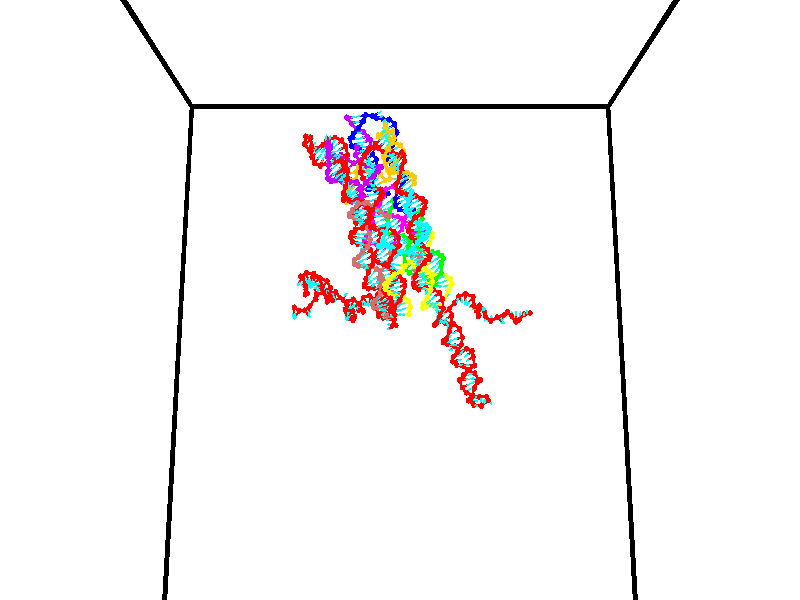 // switches for output
#declare DRAW_BASES = 1; // possible values are 0, 1; only relevant for DNA ribbons
#declare DRAW_BASES_TYPE = 3; // possible values are 1, 2, 3; only relevant for DNA ribbons
#declare DRAW_FOG = 0; // set to 1 to enable fog

#include "colors.inc"

#include "transforms.inc"
background { rgb <1, 1, 1>}

#default {
   normal{
       ripples 0.25
       frequency 0.20
       turbulence 0.2
       lambda 5
   }
	finish {
		phong 0.1
		phong_size 40.
	}
}

// original window dimensions: 1024x640


// camera settings

camera {
	sky <0, 0.179814, -0.983701>
	up <0, 0.179814, -0.983701>
	right 1.6 * <1, 0, 0>
	location <35, 94.9851, 44.8844>
	look_at <35, 29.7336, 32.9568>
	direction <0, -65.2515, -11.9276>
	angle 67.0682
}


# declare cpy_camera_pos = <35, 94.9851, 44.8844>;
# if (DRAW_FOG = 1)
fog {
	fog_type 2
	up vnormalize(cpy_camera_pos)
	color rgbt<1,1,1,0.3>
	distance 1e-5
	fog_alt 3e-3
	fog_offset 56
}
# end


// LIGHTS

# declare lum = 6;
global_settings {
	ambient_light rgb lum * <0.05, 0.05, 0.05>
	max_trace_level 15
}# declare cpy_direct_light_amount = 0.25;
light_source
{	1000 * <-1, -1.16352, -0.803886>,
	rgb lum * cpy_direct_light_amount
	parallel
}

light_source
{	1000 * <1, 1.16352, 0.803886>,
	rgb lum * cpy_direct_light_amount
	parallel
}

// strand 0

// nucleotide -1

// particle -1
sphere {
	<24.312159, 34.874630, 34.532562> 0.250000
	pigment { color rgbt <1,0,0,0> }
	no_shadow
}
cylinder {
	<24.320932, 35.007980, 34.909576>,  <24.326197, 35.087990, 35.135784>, 0.100000
	pigment { color rgbt <1,0,0,0> }
	no_shadow
}
cylinder {
	<24.320932, 35.007980, 34.909576>,  <24.312159, 34.874630, 34.532562>, 0.100000
	pigment { color rgbt <1,0,0,0> }
	no_shadow
}

// particle -1
sphere {
	<24.320932, 35.007980, 34.909576> 0.100000
	pigment { color rgbt <1,0,0,0> }
	no_shadow
}
sphere {
	0, 1
	scale<0.080000,0.200000,0.300000>
	matrix <0.024767, -0.942656, 0.332844,
		0.999453, 0.016043, -0.028935,
		0.021936, 0.333379, 0.942538,
		24.327513, 35.107994, 35.192337>
	pigment { color rgbt <0,1,1,0> }
	no_shadow
}
cylinder {
	<24.754240, 34.452881, 34.744129>,  <24.312159, 34.874630, 34.532562>, 0.130000
	pigment { color rgbt <1,0,0,0> }
	no_shadow
}

// nucleotide -1

// particle -1
sphere {
	<24.754240, 34.452881, 34.744129> 0.250000
	pigment { color rgbt <1,0,0,0> }
	no_shadow
}
cylinder {
	<24.548204, 34.592335, 35.057343>,  <24.424583, 34.676006, 35.245270>, 0.100000
	pigment { color rgbt <1,0,0,0> }
	no_shadow
}
cylinder {
	<24.548204, 34.592335, 35.057343>,  <24.754240, 34.452881, 34.744129>, 0.100000
	pigment { color rgbt <1,0,0,0> }
	no_shadow
}

// particle -1
sphere {
	<24.548204, 34.592335, 35.057343> 0.100000
	pigment { color rgbt <1,0,0,0> }
	no_shadow
}
sphere {
	0, 1
	scale<0.080000,0.200000,0.300000>
	matrix <-0.110673, -0.932948, 0.342577,
		0.849963, 0.089797, 0.519134,
		-0.515087, 0.348632, 0.783033,
		24.393679, 34.696926, 35.292252>
	pigment { color rgbt <0,1,1,0> }
	no_shadow
}
cylinder {
	<25.348867, 34.795044, 34.761734>,  <24.754240, 34.452881, 34.744129>, 0.130000
	pigment { color rgbt <1,0,0,0> }
	no_shadow
}

// nucleotide -1

// particle -1
sphere {
	<25.348867, 34.795044, 34.761734> 0.250000
	pigment { color rgbt <1,0,0,0> }
	no_shadow
}
cylinder {
	<25.532585, 34.503059, 34.964199>,  <25.642817, 34.327869, 35.085678>, 0.100000
	pigment { color rgbt <1,0,0,0> }
	no_shadow
}
cylinder {
	<25.532585, 34.503059, 34.964199>,  <25.348867, 34.795044, 34.761734>, 0.100000
	pigment { color rgbt <1,0,0,0> }
	no_shadow
}

// particle -1
sphere {
	<25.532585, 34.503059, 34.964199> 0.100000
	pigment { color rgbt <1,0,0,0> }
	no_shadow
}
sphere {
	0, 1
	scale<0.080000,0.200000,0.300000>
	matrix <0.235898, -0.449123, -0.861766,
		0.856388, 0.515206, -0.034082,
		0.459294, -0.729966, 0.506160,
		25.670374, 34.284069, 35.116047>
	pigment { color rgbt <0,1,1,0> }
	no_shadow
}
cylinder {
	<25.865017, 34.598110, 34.349979>,  <25.348867, 34.795044, 34.761734>, 0.130000
	pigment { color rgbt <1,0,0,0> }
	no_shadow
}

// nucleotide -1

// particle -1
sphere {
	<25.865017, 34.598110, 34.349979> 0.250000
	pigment { color rgbt <1,0,0,0> }
	no_shadow
}
cylinder {
	<25.769640, 34.273991, 34.564106>,  <25.712414, 34.079517, 34.692581>, 0.100000
	pigment { color rgbt <1,0,0,0> }
	no_shadow
}
cylinder {
	<25.769640, 34.273991, 34.564106>,  <25.865017, 34.598110, 34.349979>, 0.100000
	pigment { color rgbt <1,0,0,0> }
	no_shadow
}

// particle -1
sphere {
	<25.769640, 34.273991, 34.564106> 0.100000
	pigment { color rgbt <1,0,0,0> }
	no_shadow
}
sphere {
	0, 1
	scale<0.080000,0.200000,0.300000>
	matrix <0.229830, -0.582636, -0.779559,
		0.943569, -0.062849, 0.325156,
		-0.238443, -0.810299, 0.535313,
		25.698107, 34.030899, 34.724701>
	pigment { color rgbt <0,1,1,0> }
	no_shadow
}
cylinder {
	<26.389299, 34.842796, 33.795666>,  <25.865017, 34.598110, 34.349979>, 0.130000
	pigment { color rgbt <1,0,0,0> }
	no_shadow
}

// nucleotide -1

// particle -1
sphere {
	<26.389299, 34.842796, 33.795666> 0.250000
	pigment { color rgbt <1,0,0,0> }
	no_shadow
}
cylinder {
	<26.692066, 34.935242, 33.551155>,  <26.873726, 34.990707, 33.404449>, 0.100000
	pigment { color rgbt <1,0,0,0> }
	no_shadow
}
cylinder {
	<26.692066, 34.935242, 33.551155>,  <26.389299, 34.842796, 33.795666>, 0.100000
	pigment { color rgbt <1,0,0,0> }
	no_shadow
}

// particle -1
sphere {
	<26.692066, 34.935242, 33.551155> 0.100000
	pigment { color rgbt <1,0,0,0> }
	no_shadow
}
sphere {
	0, 1
	scale<0.080000,0.200000,0.300000>
	matrix <-0.538909, 0.749848, -0.383803,
		0.369666, 0.619932, 0.692120,
		0.756917, 0.231111, -0.611281,
		26.919142, 35.004574, 33.367771>
	pigment { color rgbt <0,1,1,0> }
	no_shadow
}
cylinder {
	<26.585737, 35.525227, 33.955719>,  <26.389299, 34.842796, 33.795666>, 0.130000
	pigment { color rgbt <1,0,0,0> }
	no_shadow
}

// nucleotide -1

// particle -1
sphere {
	<26.585737, 35.525227, 33.955719> 0.250000
	pigment { color rgbt <1,0,0,0> }
	no_shadow
}
cylinder {
	<26.667891, 35.431580, 33.575611>,  <26.717182, 35.375393, 33.347546>, 0.100000
	pigment { color rgbt <1,0,0,0> }
	no_shadow
}
cylinder {
	<26.667891, 35.431580, 33.575611>,  <26.585737, 35.525227, 33.955719>, 0.100000
	pigment { color rgbt <1,0,0,0> }
	no_shadow
}

// particle -1
sphere {
	<26.667891, 35.431580, 33.575611> 0.100000
	pigment { color rgbt <1,0,0,0> }
	no_shadow
}
sphere {
	0, 1
	scale<0.080000,0.200000,0.300000>
	matrix <-0.602734, 0.734720, -0.311284,
		0.771057, 0.636690, 0.009790,
		0.205385, -0.234117, -0.950266,
		26.729506, 35.361343, 33.290531>
	pigment { color rgbt <0,1,1,0> }
	no_shadow
}
cylinder {
	<26.695110, 36.104061, 33.634693>,  <26.585737, 35.525227, 33.955719>, 0.130000
	pigment { color rgbt <1,0,0,0> }
	no_shadow
}

// nucleotide -1

// particle -1
sphere {
	<26.695110, 36.104061, 33.634693> 0.250000
	pigment { color rgbt <1,0,0,0> }
	no_shadow
}
cylinder {
	<26.576534, 35.855732, 33.344395>,  <26.505388, 35.706734, 33.170216>, 0.100000
	pigment { color rgbt <1,0,0,0> }
	no_shadow
}
cylinder {
	<26.576534, 35.855732, 33.344395>,  <26.695110, 36.104061, 33.634693>, 0.100000
	pigment { color rgbt <1,0,0,0> }
	no_shadow
}

// particle -1
sphere {
	<26.576534, 35.855732, 33.344395> 0.100000
	pigment { color rgbt <1,0,0,0> }
	no_shadow
}
sphere {
	0, 1
	scale<0.080000,0.200000,0.300000>
	matrix <-0.612714, 0.706529, -0.354117,
		0.732603, 0.339699, -0.589829,
		-0.296438, -0.620823, -0.725743,
		26.487602, 35.669483, 33.126671>
	pigment { color rgbt <0,1,1,0> }
	no_shadow
}
cylinder {
	<27.409634, 35.938179, 33.473988>,  <26.695110, 36.104061, 33.634693>, 0.130000
	pigment { color rgbt <1,0,0,0> }
	no_shadow
}

// nucleotide -1

// particle -1
sphere {
	<27.409634, 35.938179, 33.473988> 0.250000
	pigment { color rgbt <1,0,0,0> }
	no_shadow
}
cylinder {
	<27.139589, 35.803661, 33.211346>,  <26.977562, 35.722950, 33.053761>, 0.100000
	pigment { color rgbt <1,0,0,0> }
	no_shadow
}
cylinder {
	<27.139589, 35.803661, 33.211346>,  <27.409634, 35.938179, 33.473988>, 0.100000
	pigment { color rgbt <1,0,0,0> }
	no_shadow
}

// particle -1
sphere {
	<27.139589, 35.803661, 33.211346> 0.100000
	pigment { color rgbt <1,0,0,0> }
	no_shadow
}
sphere {
	0, 1
	scale<0.080000,0.200000,0.300000>
	matrix <-0.471216, 0.881398, 0.033066,
		0.567611, 0.331726, -0.753509,
		-0.675110, -0.336297, -0.656605,
		26.937056, 35.702774, 33.014362>
	pigment { color rgbt <0,1,1,0> }
	no_shadow
}
cylinder {
	<27.318127, 36.527840, 33.087700>,  <27.409634, 35.938179, 33.473988>, 0.130000
	pigment { color rgbt <1,0,0,0> }
	no_shadow
}

// nucleotide -1

// particle -1
sphere {
	<27.318127, 36.527840, 33.087700> 0.250000
	pigment { color rgbt <1,0,0,0> }
	no_shadow
}
cylinder {
	<27.018406, 36.283100, 32.986355>,  <26.838573, 36.136257, 32.925549>, 0.100000
	pigment { color rgbt <1,0,0,0> }
	no_shadow
}
cylinder {
	<27.018406, 36.283100, 32.986355>,  <27.318127, 36.527840, 33.087700>, 0.100000
	pigment { color rgbt <1,0,0,0> }
	no_shadow
}

// particle -1
sphere {
	<27.018406, 36.283100, 32.986355> 0.100000
	pigment { color rgbt <1,0,0,0> }
	no_shadow
}
sphere {
	0, 1
	scale<0.080000,0.200000,0.300000>
	matrix <-0.612821, 0.785649, -0.084890,
		0.250991, 0.091655, -0.963640,
		-0.749302, -0.611846, -0.253359,
		26.793615, 36.099545, 32.910347>
	pigment { color rgbt <0,1,1,0> }
	no_shadow
}
cylinder {
	<27.128466, 36.762119, 32.429817>,  <27.318127, 36.527840, 33.087700>, 0.130000
	pigment { color rgbt <1,0,0,0> }
	no_shadow
}

// nucleotide -1

// particle -1
sphere {
	<27.128466, 36.762119, 32.429817> 0.250000
	pigment { color rgbt <1,0,0,0> }
	no_shadow
}
cylinder {
	<26.824570, 36.566387, 32.601093>,  <26.642233, 36.448948, 32.703861>, 0.100000
	pigment { color rgbt <1,0,0,0> }
	no_shadow
}
cylinder {
	<26.824570, 36.566387, 32.601093>,  <27.128466, 36.762119, 32.429817>, 0.100000
	pigment { color rgbt <1,0,0,0> }
	no_shadow
}

// particle -1
sphere {
	<26.824570, 36.566387, 32.601093> 0.100000
	pigment { color rgbt <1,0,0,0> }
	no_shadow
}
sphere {
	0, 1
	scale<0.080000,0.200000,0.300000>
	matrix <-0.594926, 0.788881, -0.154045,
		-0.262414, -0.371777, -0.890461,
		-0.759738, -0.489335, 0.428193,
		26.596647, 36.419586, 32.729549>
	pigment { color rgbt <0,1,1,0> }
	no_shadow
}
cylinder {
	<26.532883, 36.994659, 32.080673>,  <27.128466, 36.762119, 32.429817>, 0.130000
	pigment { color rgbt <1,0,0,0> }
	no_shadow
}

// nucleotide -1

// particle -1
sphere {
	<26.532883, 36.994659, 32.080673> 0.250000
	pigment { color rgbt <1,0,0,0> }
	no_shadow
}
cylinder {
	<26.380924, 36.856659, 32.423988>,  <26.289749, 36.773861, 32.629978>, 0.100000
	pigment { color rgbt <1,0,0,0> }
	no_shadow
}
cylinder {
	<26.380924, 36.856659, 32.423988>,  <26.532883, 36.994659, 32.080673>, 0.100000
	pigment { color rgbt <1,0,0,0> }
	no_shadow
}

// particle -1
sphere {
	<26.380924, 36.856659, 32.423988> 0.100000
	pigment { color rgbt <1,0,0,0> }
	no_shadow
}
sphere {
	0, 1
	scale<0.080000,0.200000,0.300000>
	matrix <-0.600558, 0.797699, 0.054826,
		-0.703569, -0.494622, -0.510235,
		-0.379896, -0.344999, 0.858286,
		26.266956, 36.753159, 32.681473>
	pigment { color rgbt <0,1,1,0> }
	no_shadow
}
cylinder {
	<25.838701, 37.080761, 32.053947>,  <26.532883, 36.994659, 32.080673>, 0.130000
	pigment { color rgbt <1,0,0,0> }
	no_shadow
}

// nucleotide -1

// particle -1
sphere {
	<25.838701, 37.080761, 32.053947> 0.250000
	pigment { color rgbt <1,0,0,0> }
	no_shadow
}
cylinder {
	<25.932953, 37.074310, 32.442631>,  <25.989504, 37.070438, 32.675842>, 0.100000
	pigment { color rgbt <1,0,0,0> }
	no_shadow
}
cylinder {
	<25.932953, 37.074310, 32.442631>,  <25.838701, 37.080761, 32.053947>, 0.100000
	pigment { color rgbt <1,0,0,0> }
	no_shadow
}

// particle -1
sphere {
	<25.932953, 37.074310, 32.442631> 0.100000
	pigment { color rgbt <1,0,0,0> }
	no_shadow
}
sphere {
	0, 1
	scale<0.080000,0.200000,0.300000>
	matrix <-0.487288, 0.863132, 0.132491,
		-0.840850, -0.504721, 0.195520,
		0.235631, -0.016131, 0.971709,
		26.003643, 37.069469, 32.734142>
	pigment { color rgbt <0,1,1,0> }
	no_shadow
}
cylinder {
	<25.271482, 37.187374, 32.374073>,  <25.838701, 37.080761, 32.053947>, 0.130000
	pigment { color rgbt <1,0,0,0> }
	no_shadow
}

// nucleotide -1

// particle -1
sphere {
	<25.271482, 37.187374, 32.374073> 0.250000
	pigment { color rgbt <1,0,0,0> }
	no_shadow
}
cylinder {
	<25.577364, 37.299828, 32.606003>,  <25.760893, 37.367302, 32.745159>, 0.100000
	pigment { color rgbt <1,0,0,0> }
	no_shadow
}
cylinder {
	<25.577364, 37.299828, 32.606003>,  <25.271482, 37.187374, 32.374073>, 0.100000
	pigment { color rgbt <1,0,0,0> }
	no_shadow
}

// particle -1
sphere {
	<25.577364, 37.299828, 32.606003> 0.100000
	pigment { color rgbt <1,0,0,0> }
	no_shadow
}
sphere {
	0, 1
	scale<0.080000,0.200000,0.300000>
	matrix <-0.379772, 0.923557, 0.053065,
		-0.520578, -0.260778, 0.813015,
		0.764704, 0.281136, 0.579820,
		25.806776, 37.384167, 32.779949>
	pigment { color rgbt <0,1,1,0> }
	no_shadow
}
cylinder {
	<25.583345, 37.780540, 32.602684>,  <25.271482, 37.187374, 32.374073>, 0.130000
	pigment { color rgbt <1,0,0,0> }
	no_shadow
}

// nucleotide -1

// particle -1
sphere {
	<25.583345, 37.780540, 32.602684> 0.250000
	pigment { color rgbt <1,0,0,0> }
	no_shadow
}
cylinder {
	<25.333614, 37.537636, 32.799232>,  <25.183777, 37.391891, 32.917164>, 0.100000
	pigment { color rgbt <1,0,0,0> }
	no_shadow
}
cylinder {
	<25.333614, 37.537636, 32.799232>,  <25.583345, 37.780540, 32.602684>, 0.100000
	pigment { color rgbt <1,0,0,0> }
	no_shadow
}

// particle -1
sphere {
	<25.333614, 37.537636, 32.799232> 0.100000
	pigment { color rgbt <1,0,0,0> }
	no_shadow
}
sphere {
	0, 1
	scale<0.080000,0.200000,0.300000>
	matrix <0.747910, -0.646257, 0.151600,
		0.225495, 0.462152, 0.857652,
		-0.624326, -0.607262, 0.491376,
		25.146317, 37.355457, 32.946644>
	pigment { color rgbt <0,1,1,0> }
	no_shadow
}
cylinder {
	<25.865734, 37.669113, 33.294147>,  <25.583345, 37.780540, 32.602684>, 0.130000
	pigment { color rgbt <1,0,0,0> }
	no_shadow
}

// nucleotide -1

// particle -1
sphere {
	<25.865734, 37.669113, 33.294147> 0.250000
	pigment { color rgbt <1,0,0,0> }
	no_shadow
}
cylinder {
	<25.649601, 37.371876, 33.136238>,  <25.519920, 37.193531, 33.041492>, 0.100000
	pigment { color rgbt <1,0,0,0> }
	no_shadow
}
cylinder {
	<25.649601, 37.371876, 33.136238>,  <25.865734, 37.669113, 33.294147>, 0.100000
	pigment { color rgbt <1,0,0,0> }
	no_shadow
}

// particle -1
sphere {
	<25.649601, 37.371876, 33.136238> 0.100000
	pigment { color rgbt <1,0,0,0> }
	no_shadow
}
sphere {
	0, 1
	scale<0.080000,0.200000,0.300000>
	matrix <0.766284, -0.628375, 0.133988,
		-0.347632, -0.230110, 0.908956,
		-0.540333, -0.743098, -0.394773,
		25.487501, 37.148945, 33.017807>
	pigment { color rgbt <0,1,1,0> }
	no_shadow
}
cylinder {
	<25.944138, 37.071323, 33.744350>,  <25.865734, 37.669113, 33.294147>, 0.130000
	pigment { color rgbt <1,0,0,0> }
	no_shadow
}

// nucleotide -1

// particle -1
sphere {
	<25.944138, 37.071323, 33.744350> 0.250000
	pigment { color rgbt <1,0,0,0> }
	no_shadow
}
cylinder {
	<25.844255, 36.956409, 33.374462>,  <25.784327, 36.887463, 33.152527>, 0.100000
	pigment { color rgbt <1,0,0,0> }
	no_shadow
}
cylinder {
	<25.844255, 36.956409, 33.374462>,  <25.944138, 37.071323, 33.744350>, 0.100000
	pigment { color rgbt <1,0,0,0> }
	no_shadow
}

// particle -1
sphere {
	<25.844255, 36.956409, 33.374462> 0.100000
	pigment { color rgbt <1,0,0,0> }
	no_shadow
}
sphere {
	0, 1
	scale<0.080000,0.200000,0.300000>
	matrix <0.646992, -0.760020, 0.061408,
		-0.720450, -0.582956, 0.375651,
		-0.249704, -0.287285, -0.924724,
		25.769344, 36.870224, 33.097046>
	pigment { color rgbt <0,1,1,0> }
	no_shadow
}
cylinder {
	<25.619236, 36.319851, 33.703590>,  <25.944138, 37.071323, 33.744350>, 0.130000
	pigment { color rgbt <1,0,0,0> }
	no_shadow
}

// nucleotide -1

// particle -1
sphere {
	<25.619236, 36.319851, 33.703590> 0.250000
	pigment { color rgbt <1,0,0,0> }
	no_shadow
}
cylinder {
	<25.794420, 36.417088, 33.357388>,  <25.899530, 36.475430, 33.149666>, 0.100000
	pigment { color rgbt <1,0,0,0> }
	no_shadow
}
cylinder {
	<25.794420, 36.417088, 33.357388>,  <25.619236, 36.319851, 33.703590>, 0.100000
	pigment { color rgbt <1,0,0,0> }
	no_shadow
}

// particle -1
sphere {
	<25.794420, 36.417088, 33.357388> 0.100000
	pigment { color rgbt <1,0,0,0> }
	no_shadow
}
sphere {
	0, 1
	scale<0.080000,0.200000,0.300000>
	matrix <0.492423, -0.870343, 0.004726,
		-0.752138, -0.428264, -0.500878,
		0.437960, 0.243089, -0.865505,
		25.925808, 36.490013, 33.097736>
	pigment { color rgbt <0,1,1,0> }
	no_shadow
}
cylinder {
	<25.581345, 35.699203, 33.144596>,  <25.619236, 36.319851, 33.703590>, 0.130000
	pigment { color rgbt <1,0,0,0> }
	no_shadow
}

// nucleotide -1

// particle -1
sphere {
	<25.581345, 35.699203, 33.144596> 0.250000
	pigment { color rgbt <1,0,0,0> }
	no_shadow
}
cylinder {
	<25.899603, 35.908180, 33.021961>,  <26.090559, 36.033566, 32.948380>, 0.100000
	pigment { color rgbt <1,0,0,0> }
	no_shadow
}
cylinder {
	<25.899603, 35.908180, 33.021961>,  <25.581345, 35.699203, 33.144596>, 0.100000
	pigment { color rgbt <1,0,0,0> }
	no_shadow
}

// particle -1
sphere {
	<25.899603, 35.908180, 33.021961> 0.100000
	pigment { color rgbt <1,0,0,0> }
	no_shadow
}
sphere {
	0, 1
	scale<0.080000,0.200000,0.300000>
	matrix <0.476091, -0.852261, -0.216767,
		-0.374545, 0.026505, -0.926830,
		0.795647, 0.522444, -0.306591,
		26.138296, 36.064915, 32.929985>
	pigment { color rgbt <0,1,1,0> }
	no_shadow
}
cylinder {
	<25.715162, 35.352482, 32.543377>,  <25.581345, 35.699203, 33.144596>, 0.130000
	pigment { color rgbt <1,0,0,0> }
	no_shadow
}

// nucleotide -1

// particle -1
sphere {
	<25.715162, 35.352482, 32.543377> 0.250000
	pigment { color rgbt <1,0,0,0> }
	no_shadow
}
cylinder {
	<26.033569, 35.579224, 32.628258>,  <26.224613, 35.715267, 32.679188>, 0.100000
	pigment { color rgbt <1,0,0,0> }
	no_shadow
}
cylinder {
	<26.033569, 35.579224, 32.628258>,  <25.715162, 35.352482, 32.543377>, 0.100000
	pigment { color rgbt <1,0,0,0> }
	no_shadow
}

// particle -1
sphere {
	<26.033569, 35.579224, 32.628258> 0.100000
	pigment { color rgbt <1,0,0,0> }
	no_shadow
}
sphere {
	0, 1
	scale<0.080000,0.200000,0.300000>
	matrix <0.601998, -0.705050, -0.374836,
		-0.062864, 0.426122, -0.902479,
		0.796019, 0.566854, 0.212202,
		26.272375, 35.749279, 32.691917>
	pigment { color rgbt <0,1,1,0> }
	no_shadow
}
cylinder {
	<26.158369, 35.273895, 32.025822>,  <25.715162, 35.352482, 32.543377>, 0.130000
	pigment { color rgbt <1,0,0,0> }
	no_shadow
}

// nucleotide -1

// particle -1
sphere {
	<26.158369, 35.273895, 32.025822> 0.250000
	pigment { color rgbt <1,0,0,0> }
	no_shadow
}
cylinder {
	<26.374544, 35.399548, 32.338039>,  <26.504250, 35.474937, 32.525372>, 0.100000
	pigment { color rgbt <1,0,0,0> }
	no_shadow
}
cylinder {
	<26.374544, 35.399548, 32.338039>,  <26.158369, 35.273895, 32.025822>, 0.100000
	pigment { color rgbt <1,0,0,0> }
	no_shadow
}

// particle -1
sphere {
	<26.374544, 35.399548, 32.338039> 0.100000
	pigment { color rgbt <1,0,0,0> }
	no_shadow
}
sphere {
	0, 1
	scale<0.080000,0.200000,0.300000>
	matrix <0.687447, -0.699742, -0.194367,
		0.485123, 0.641626, -0.594114,
		0.540437, 0.314130, 0.780545,
		26.536674, 35.493786, 32.572205>
	pigment { color rgbt <0,1,1,0> }
	no_shadow
}
cylinder {
	<26.865456, 34.915401, 32.033394>,  <26.158369, 35.273895, 32.025822>, 0.130000
	pigment { color rgbt <1,0,0,0> }
	no_shadow
}

// nucleotide -1

// particle -1
sphere {
	<26.865456, 34.915401, 32.033394> 0.250000
	pigment { color rgbt <1,0,0,0> }
	no_shadow
}
cylinder {
	<26.856186, 35.065769, 32.403938>,  <26.850624, 35.155991, 32.626266>, 0.100000
	pigment { color rgbt <1,0,0,0> }
	no_shadow
}
cylinder {
	<26.856186, 35.065769, 32.403938>,  <26.865456, 34.915401, 32.033394>, 0.100000
	pigment { color rgbt <1,0,0,0> }
	no_shadow
}

// particle -1
sphere {
	<26.856186, 35.065769, 32.403938> 0.100000
	pigment { color rgbt <1,0,0,0> }
	no_shadow
}
sphere {
	0, 1
	scale<0.080000,0.200000,0.300000>
	matrix <0.746431, -0.609911, 0.266176,
		0.665060, 0.697635, -0.266462,
		-0.023176, 0.375918, 0.926363,
		26.849234, 35.178543, 32.681847>
	pigment { color rgbt <0,1,1,0> }
	no_shadow
}
cylinder {
	<27.603605, 35.000809, 32.294380>,  <26.865456, 34.915401, 32.033394>, 0.130000
	pigment { color rgbt <1,0,0,0> }
	no_shadow
}

// nucleotide -1

// particle -1
sphere {
	<27.603605, 35.000809, 32.294380> 0.250000
	pigment { color rgbt <1,0,0,0> }
	no_shadow
}
cylinder {
	<27.344587, 34.975143, 32.598106>,  <27.189177, 34.959743, 32.780342>, 0.100000
	pigment { color rgbt <1,0,0,0> }
	no_shadow
}
cylinder {
	<27.344587, 34.975143, 32.598106>,  <27.603605, 35.000809, 32.294380>, 0.100000
	pigment { color rgbt <1,0,0,0> }
	no_shadow
}

// particle -1
sphere {
	<27.344587, 34.975143, 32.598106> 0.100000
	pigment { color rgbt <1,0,0,0> }
	no_shadow
}
sphere {
	0, 1
	scale<0.080000,0.200000,0.300000>
	matrix <0.590528, -0.672039, 0.446810,
		0.481622, 0.737730, 0.473069,
		-0.647546, -0.064167, 0.759320,
		27.150324, 34.955894, 32.825901>
	pigment { color rgbt <0,1,1,0> }
	no_shadow
}
cylinder {
	<27.972855, 35.205696, 32.929897>,  <27.603605, 35.000809, 32.294380>, 0.130000
	pigment { color rgbt <1,0,0,0> }
	no_shadow
}

// nucleotide -1

// particle -1
sphere {
	<27.972855, 35.205696, 32.929897> 0.250000
	pigment { color rgbt <1,0,0,0> }
	no_shadow
}
cylinder {
	<27.667385, 34.948872, 32.956886>,  <27.484102, 34.794777, 32.973080>, 0.100000
	pigment { color rgbt <1,0,0,0> }
	no_shadow
}
cylinder {
	<27.667385, 34.948872, 32.956886>,  <27.972855, 35.205696, 32.929897>, 0.100000
	pigment { color rgbt <1,0,0,0> }
	no_shadow
}

// particle -1
sphere {
	<27.667385, 34.948872, 32.956886> 0.100000
	pigment { color rgbt <1,0,0,0> }
	no_shadow
}
sphere {
	0, 1
	scale<0.080000,0.200000,0.300000>
	matrix <0.624842, -0.708783, 0.327413,
		-0.162394, 0.292200, 0.942469,
		-0.763676, -0.642064, 0.067477,
		27.438282, 34.756252, 32.977131>
	pigment { color rgbt <0,1,1,0> }
	no_shadow
}
cylinder {
	<27.911463, 34.861916, 33.557381>,  <27.972855, 35.205696, 32.929897>, 0.130000
	pigment { color rgbt <1,0,0,0> }
	no_shadow
}

// nucleotide -1

// particle -1
sphere {
	<27.911463, 34.861916, 33.557381> 0.250000
	pigment { color rgbt <1,0,0,0> }
	no_shadow
}
cylinder {
	<27.724058, 34.610054, 33.309498>,  <27.611614, 34.458939, 33.160770>, 0.100000
	pigment { color rgbt <1,0,0,0> }
	no_shadow
}
cylinder {
	<27.724058, 34.610054, 33.309498>,  <27.911463, 34.861916, 33.557381>, 0.100000
	pigment { color rgbt <1,0,0,0> }
	no_shadow
}

// particle -1
sphere {
	<27.724058, 34.610054, 33.309498> 0.100000
	pigment { color rgbt <1,0,0,0> }
	no_shadow
}
sphere {
	0, 1
	scale<0.080000,0.200000,0.300000>
	matrix <0.647526, -0.721932, 0.243977,
		-0.601004, -0.286967, 0.745952,
		-0.468513, -0.629654, -0.619703,
		27.583504, 34.421158, 33.123589>
	pigment { color rgbt <0,1,1,0> }
	no_shadow
}
cylinder {
	<28.080070, 34.246861, 33.800587>,  <27.911463, 34.861916, 33.557381>, 0.130000
	pigment { color rgbt <1,0,0,0> }
	no_shadow
}

// nucleotide -1

// particle -1
sphere {
	<28.080070, 34.246861, 33.800587> 0.250000
	pigment { color rgbt <1,0,0,0> }
	no_shadow
}
cylinder {
	<27.898663, 34.113716, 33.469883>,  <27.789818, 34.033829, 33.271461>, 0.100000
	pigment { color rgbt <1,0,0,0> }
	no_shadow
}
cylinder {
	<27.898663, 34.113716, 33.469883>,  <28.080070, 34.246861, 33.800587>, 0.100000
	pigment { color rgbt <1,0,0,0> }
	no_shadow
}

// particle -1
sphere {
	<27.898663, 34.113716, 33.469883> 0.100000
	pigment { color rgbt <1,0,0,0> }
	no_shadow
}
sphere {
	0, 1
	scale<0.080000,0.200000,0.300000>
	matrix <0.208104, -0.941547, 0.264919,
		-0.866610, -0.051905, 0.496279,
		-0.453519, -0.332859, -0.826756,
		27.762608, 34.013859, 33.221855>
	pigment { color rgbt <0,1,1,0> }
	no_shadow
}
cylinder {
	<27.487082, 33.757893, 33.846119>,  <28.080070, 34.246861, 33.800587>, 0.130000
	pigment { color rgbt <1,0,0,0> }
	no_shadow
}

// nucleotide -1

// particle -1
sphere {
	<27.487082, 33.757893, 33.846119> 0.250000
	pigment { color rgbt <1,0,0,0> }
	no_shadow
}
cylinder {
	<27.741970, 33.707298, 33.542027>,  <27.894903, 33.676941, 33.359570>, 0.100000
	pigment { color rgbt <1,0,0,0> }
	no_shadow
}
cylinder {
	<27.741970, 33.707298, 33.542027>,  <27.487082, 33.757893, 33.846119>, 0.100000
	pigment { color rgbt <1,0,0,0> }
	no_shadow
}

// particle -1
sphere {
	<27.741970, 33.707298, 33.542027> 0.100000
	pigment { color rgbt <1,0,0,0> }
	no_shadow
}
sphere {
	0, 1
	scale<0.080000,0.200000,0.300000>
	matrix <0.188038, -0.931109, 0.312534,
		-0.747389, -0.342105, -0.569538,
		0.637221, -0.126490, -0.760230,
		27.933136, 33.669350, 33.313957>
	pigment { color rgbt <0,1,1,0> }
	no_shadow
}
cylinder {
	<27.290710, 33.203926, 33.338200>,  <27.487082, 33.757893, 33.846119>, 0.130000
	pigment { color rgbt <1,0,0,0> }
	no_shadow
}

// nucleotide -1

// particle -1
sphere {
	<27.290710, 33.203926, 33.338200> 0.250000
	pigment { color rgbt <1,0,0,0> }
	no_shadow
}
cylinder {
	<27.686405, 33.253910, 33.368641>,  <27.923822, 33.283901, 33.386906>, 0.100000
	pigment { color rgbt <1,0,0,0> }
	no_shadow
}
cylinder {
	<27.686405, 33.253910, 33.368641>,  <27.290710, 33.203926, 33.338200>, 0.100000
	pigment { color rgbt <1,0,0,0> }
	no_shadow
}

// particle -1
sphere {
	<27.686405, 33.253910, 33.368641> 0.100000
	pigment { color rgbt <1,0,0,0> }
	no_shadow
}
sphere {
	0, 1
	scale<0.080000,0.200000,0.300000>
	matrix <0.106707, -0.972061, 0.209071,
		0.100104, -0.198701, -0.974934,
		0.989238, 0.124961, 0.076105,
		27.983177, 33.291397, 33.391472>
	pigment { color rgbt <0,1,1,0> }
	no_shadow
}
cylinder {
	<27.656605, 32.848579, 32.892456>,  <27.290710, 33.203926, 33.338200>, 0.130000
	pigment { color rgbt <1,0,0,0> }
	no_shadow
}

// nucleotide -1

// particle -1
sphere {
	<27.656605, 32.848579, 32.892456> 0.250000
	pigment { color rgbt <1,0,0,0> }
	no_shadow
}
cylinder {
	<27.896635, 32.873482, 33.211464>,  <28.040653, 32.888424, 33.402866>, 0.100000
	pigment { color rgbt <1,0,0,0> }
	no_shadow
}
cylinder {
	<27.896635, 32.873482, 33.211464>,  <27.656605, 32.848579, 32.892456>, 0.100000
	pigment { color rgbt <1,0,0,0> }
	no_shadow
}

// particle -1
sphere {
	<27.896635, 32.873482, 33.211464> 0.100000
	pigment { color rgbt <1,0,0,0> }
	no_shadow
}
sphere {
	0, 1
	scale<0.080000,0.200000,0.300000>
	matrix <0.029591, -0.998012, 0.055641,
		0.799396, -0.009789, -0.600725,
		0.600076, 0.062256, 0.797517,
		28.076658, 32.892159, 33.450718>
	pigment { color rgbt <0,1,1,0> }
	no_shadow
}
cylinder {
	<28.218758, 32.445564, 32.722260>,  <27.656605, 32.848579, 32.892456>, 0.130000
	pigment { color rgbt <1,0,0,0> }
	no_shadow
}

// nucleotide -1

// particle -1
sphere {
	<28.218758, 32.445564, 32.722260> 0.250000
	pigment { color rgbt <1,0,0,0> }
	no_shadow
}
cylinder {
	<28.144791, 32.460392, 33.115082>,  <28.100410, 32.469288, 33.350777>, 0.100000
	pigment { color rgbt <1,0,0,0> }
	no_shadow
}
cylinder {
	<28.144791, 32.460392, 33.115082>,  <28.218758, 32.445564, 32.722260>, 0.100000
	pigment { color rgbt <1,0,0,0> }
	no_shadow
}

// particle -1
sphere {
	<28.144791, 32.460392, 33.115082> 0.100000
	pigment { color rgbt <1,0,0,0> }
	no_shadow
}
sphere {
	0, 1
	scale<0.080000,0.200000,0.300000>
	matrix <-0.064248, -0.997607, 0.025556,
		0.980652, -0.058370, 0.186857,
		-0.184918, 0.037066, 0.982055,
		28.089315, 32.471512, 33.409698>
	pigment { color rgbt <0,1,1,0> }
	no_shadow
}
cylinder {
	<28.620003, 31.892620, 33.146126>,  <28.218758, 32.445564, 32.722260>, 0.130000
	pigment { color rgbt <1,0,0,0> }
	no_shadow
}

// nucleotide -1

// particle -1
sphere {
	<28.620003, 31.892620, 33.146126> 0.250000
	pigment { color rgbt <1,0,0,0> }
	no_shadow
}
cylinder {
	<28.267038, 31.999241, 33.301201>,  <28.055260, 32.063213, 33.394245>, 0.100000
	pigment { color rgbt <1,0,0,0> }
	no_shadow
}
cylinder {
	<28.267038, 31.999241, 33.301201>,  <28.620003, 31.892620, 33.146126>, 0.100000
	pigment { color rgbt <1,0,0,0> }
	no_shadow
}

// particle -1
sphere {
	<28.267038, 31.999241, 33.301201> 0.100000
	pigment { color rgbt <1,0,0,0> }
	no_shadow
}
sphere {
	0, 1
	scale<0.080000,0.200000,0.300000>
	matrix <-0.317199, -0.945637, -0.071802,
		0.347477, -0.186334, 0.918988,
		-0.882409, 0.266553, 0.387692,
		28.002316, 32.079208, 33.417507>
	pigment { color rgbt <0,1,1,0> }
	no_shadow
}
cylinder {
	<28.988680, 32.379593, 33.426308>,  <28.620003, 31.892620, 33.146126>, 0.130000
	pigment { color rgbt <1,0,0,0> }
	no_shadow
}

// nucleotide -1

// particle -1
sphere {
	<28.988680, 32.379593, 33.426308> 0.250000
	pigment { color rgbt <1,0,0,0> }
	no_shadow
}
cylinder {
	<29.170763, 32.675610, 33.228268>,  <29.280012, 32.853218, 33.109444>, 0.100000
	pigment { color rgbt <1,0,0,0> }
	no_shadow
}
cylinder {
	<29.170763, 32.675610, 33.228268>,  <28.988680, 32.379593, 33.426308>, 0.100000
	pigment { color rgbt <1,0,0,0> }
	no_shadow
}

// particle -1
sphere {
	<29.170763, 32.675610, 33.228268> 0.100000
	pigment { color rgbt <1,0,0,0> }
	no_shadow
}
sphere {
	0, 1
	scale<0.080000,0.200000,0.300000>
	matrix <0.484225, 0.260877, 0.835146,
		0.747204, -0.619905, -0.239593,
		0.455206, 0.740041, -0.495102,
		29.307325, 32.897621, 33.079739>
	pigment { color rgbt <0,1,1,0> }
	no_shadow
}
cylinder {
	<29.413141, 32.852585, 33.883713>,  <28.988680, 32.379593, 33.426308>, 0.130000
	pigment { color rgbt <1,0,0,0> }
	no_shadow
}

// nucleotide -1

// particle -1
sphere {
	<29.413141, 32.852585, 33.883713> 0.250000
	pigment { color rgbt <1,0,0,0> }
	no_shadow
}
cylinder {
	<29.782595, 32.966492, 33.986328>,  <30.004267, 33.034836, 34.047897>, 0.100000
	pigment { color rgbt <1,0,0,0> }
	no_shadow
}
cylinder {
	<29.782595, 32.966492, 33.986328>,  <29.413141, 32.852585, 33.883713>, 0.100000
	pigment { color rgbt <1,0,0,0> }
	no_shadow
}

// particle -1
sphere {
	<29.782595, 32.966492, 33.986328> 0.100000
	pigment { color rgbt <1,0,0,0> }
	no_shadow
}
sphere {
	0, 1
	scale<0.080000,0.200000,0.300000>
	matrix <-0.377590, 0.561142, 0.736577,
		0.065798, -0.777193, 0.625813,
		0.923632, 0.284766, 0.256538,
		30.059685, 33.051922, 34.063290>
	pigment { color rgbt <0,1,1,0> }
	no_shadow
}
cylinder {
	<29.402300, 32.836178, 34.565311>,  <29.413141, 32.852585, 33.883713>, 0.130000
	pigment { color rgbt <1,0,0,0> }
	no_shadow
}

// nucleotide -1

// particle -1
sphere {
	<29.402300, 32.836178, 34.565311> 0.250000
	pigment { color rgbt <1,0,0,0> }
	no_shadow
}
cylinder {
	<29.683966, 33.099014, 34.457699>,  <29.852966, 33.256718, 34.393131>, 0.100000
	pigment { color rgbt <1,0,0,0> }
	no_shadow
}
cylinder {
	<29.683966, 33.099014, 34.457699>,  <29.402300, 32.836178, 34.565311>, 0.100000
	pigment { color rgbt <1,0,0,0> }
	no_shadow
}

// particle -1
sphere {
	<29.683966, 33.099014, 34.457699> 0.100000
	pigment { color rgbt <1,0,0,0> }
	no_shadow
}
sphere {
	0, 1
	scale<0.080000,0.200000,0.300000>
	matrix <-0.385763, 0.672151, 0.631981,
		0.596100, -0.341238, 0.726789,
		0.704168, 0.657092, -0.269032,
		29.895216, 33.296143, 34.376987>
	pigment { color rgbt <0,1,1,0> }
	no_shadow
}
cylinder {
	<29.607426, 33.067646, 35.172115>,  <29.402300, 32.836178, 34.565311>, 0.130000
	pigment { color rgbt <1,0,0,0> }
	no_shadow
}

// nucleotide -1

// particle -1
sphere {
	<29.607426, 33.067646, 35.172115> 0.250000
	pigment { color rgbt <1,0,0,0> }
	no_shadow
}
cylinder {
	<29.718962, 33.331993, 34.893402>,  <29.785883, 33.490601, 34.726173>, 0.100000
	pigment { color rgbt <1,0,0,0> }
	no_shadow
}
cylinder {
	<29.718962, 33.331993, 34.893402>,  <29.607426, 33.067646, 35.172115>, 0.100000
	pigment { color rgbt <1,0,0,0> }
	no_shadow
}

// particle -1
sphere {
	<29.718962, 33.331993, 34.893402> 0.100000
	pigment { color rgbt <1,0,0,0> }
	no_shadow
}
sphere {
	0, 1
	scale<0.080000,0.200000,0.300000>
	matrix <-0.249847, 0.750497, 0.611826,
		0.927268, 0.003488, 0.374382,
		0.278839, 0.660864, -0.696783,
		29.802614, 33.530251, 34.684368>
	pigment { color rgbt <0,1,1,0> }
	no_shadow
}
cylinder {
	<30.163258, 33.478977, 35.434933>,  <29.607426, 33.067646, 35.172115>, 0.130000
	pigment { color rgbt <1,0,0,0> }
	no_shadow
}

// nucleotide -1

// particle -1
sphere {
	<30.163258, 33.478977, 35.434933> 0.250000
	pigment { color rgbt <1,0,0,0> }
	no_shadow
}
cylinder {
	<29.941273, 33.676727, 35.167316>,  <29.808083, 33.795376, 35.006748>, 0.100000
	pigment { color rgbt <1,0,0,0> }
	no_shadow
}
cylinder {
	<29.941273, 33.676727, 35.167316>,  <30.163258, 33.478977, 35.434933>, 0.100000
	pigment { color rgbt <1,0,0,0> }
	no_shadow
}

// particle -1
sphere {
	<29.941273, 33.676727, 35.167316> 0.100000
	pigment { color rgbt <1,0,0,0> }
	no_shadow
}
sphere {
	0, 1
	scale<0.080000,0.200000,0.300000>
	matrix <-0.019092, 0.796471, 0.604376,
		0.831656, 0.348179, -0.432573,
		-0.554963, 0.494374, -0.669037,
		29.774784, 33.825039, 34.966606>
	pigment { color rgbt <0,1,1,0> }
	no_shadow
}
cylinder {
	<30.398724, 34.102104, 35.198055>,  <30.163258, 33.478977, 35.434933>, 0.130000
	pigment { color rgbt <1,0,0,0> }
	no_shadow
}

// nucleotide -1

// particle -1
sphere {
	<30.398724, 34.102104, 35.198055> 0.250000
	pigment { color rgbt <1,0,0,0> }
	no_shadow
}
cylinder {
	<30.002630, 34.153801, 35.177139>,  <29.764975, 34.184818, 35.164589>, 0.100000
	pigment { color rgbt <1,0,0,0> }
	no_shadow
}
cylinder {
	<30.002630, 34.153801, 35.177139>,  <30.398724, 34.102104, 35.198055>, 0.100000
	pigment { color rgbt <1,0,0,0> }
	no_shadow
}

// particle -1
sphere {
	<30.002630, 34.153801, 35.177139> 0.100000
	pigment { color rgbt <1,0,0,0> }
	no_shadow
}
sphere {
	0, 1
	scale<0.080000,0.200000,0.300000>
	matrix <0.086229, 0.862459, 0.498727,
		0.109552, 0.489347, -0.865181,
		-0.990234, 0.129240, -0.052289,
		29.705561, 34.192574, 35.161453>
	pigment { color rgbt <0,1,1,0> }
	no_shadow
}
cylinder {
	<30.251360, 34.747089, 34.827698>,  <30.398724, 34.102104, 35.198055>, 0.130000
	pigment { color rgbt <1,0,0,0> }
	no_shadow
}

// nucleotide -1

// particle -1
sphere {
	<30.251360, 34.747089, 34.827698> 0.250000
	pigment { color rgbt <1,0,0,0> }
	no_shadow
}
cylinder {
	<29.954630, 34.648834, 35.077290>,  <29.776592, 34.589882, 35.227047>, 0.100000
	pigment { color rgbt <1,0,0,0> }
	no_shadow
}
cylinder {
	<29.954630, 34.648834, 35.077290>,  <30.251360, 34.747089, 34.827698>, 0.100000
	pigment { color rgbt <1,0,0,0> }
	no_shadow
}

// particle -1
sphere {
	<29.954630, 34.648834, 35.077290> 0.100000
	pigment { color rgbt <1,0,0,0> }
	no_shadow
}
sphere {
	0, 1
	scale<0.080000,0.200000,0.300000>
	matrix <-0.058004, 0.950513, 0.305223,
		-0.668078, 0.190229, -0.719364,
		-0.741827, -0.245639, 0.623983,
		29.732082, 34.575142, 35.264484>
	pigment { color rgbt <0,1,1,0> }
	no_shadow
}
cylinder {
	<29.486465, 34.995369, 34.725666>,  <30.251360, 34.747089, 34.827698>, 0.130000
	pigment { color rgbt <1,0,0,0> }
	no_shadow
}

// nucleotide -1

// particle -1
sphere {
	<29.486465, 34.995369, 34.725666> 0.250000
	pigment { color rgbt <1,0,0,0> }
	no_shadow
}
cylinder {
	<29.570948, 34.949329, 35.113922>,  <29.621637, 34.921703, 35.346874>, 0.100000
	pigment { color rgbt <1,0,0,0> }
	no_shadow
}
cylinder {
	<29.570948, 34.949329, 35.113922>,  <29.486465, 34.995369, 34.725666>, 0.100000
	pigment { color rgbt <1,0,0,0> }
	no_shadow
}

// particle -1
sphere {
	<29.570948, 34.949329, 35.113922> 0.100000
	pigment { color rgbt <1,0,0,0> }
	no_shadow
}
sphere {
	0, 1
	scale<0.080000,0.200000,0.300000>
	matrix <0.002079, 0.993093, 0.117312,
		-0.977439, -0.022759, 0.209986,
		0.211206, -0.115102, 0.970641,
		29.634310, 34.914799, 35.405113>
	pigment { color rgbt <0,1,1,0> }
	no_shadow
}
cylinder {
	<29.676924, 34.663708, 33.994789>,  <29.486465, 34.995369, 34.725666>, 0.130000
	pigment { color rgbt <1,0,0,0> }
	no_shadow
}

// nucleotide -1

// particle -1
sphere {
	<29.676924, 34.663708, 33.994789> 0.250000
	pigment { color rgbt <1,0,0,0> }
	no_shadow
}
cylinder {
	<29.714369, 34.390030, 34.284096>,  <29.736835, 34.225822, 34.457680>, 0.100000
	pigment { color rgbt <1,0,0,0> }
	no_shadow
}
cylinder {
	<29.714369, 34.390030, 34.284096>,  <29.676924, 34.663708, 33.994789>, 0.100000
	pigment { color rgbt <1,0,0,0> }
	no_shadow
}

// particle -1
sphere {
	<29.714369, 34.390030, 34.284096> 0.100000
	pigment { color rgbt <1,0,0,0> }
	no_shadow
}
sphere {
	0, 1
	scale<0.080000,0.200000,0.300000>
	matrix <0.427855, -0.628309, -0.649745,
		0.898987, 0.370276, 0.233920,
		0.093611, -0.684196, 0.723266,
		29.742453, 34.184772, 34.501076>
	pigment { color rgbt <0,1,1,0> }
	no_shadow
}
cylinder {
	<30.236362, 34.344189, 33.739796>,  <29.676924, 34.663708, 33.994789>, 0.130000
	pigment { color rgbt <1,0,0,0> }
	no_shadow
}

// nucleotide -1

// particle -1
sphere {
	<30.236362, 34.344189, 33.739796> 0.250000
	pigment { color rgbt <1,0,0,0> }
	no_shadow
}
cylinder {
	<30.116413, 34.117504, 34.046761>,  <30.044443, 33.981495, 34.230938>, 0.100000
	pigment { color rgbt <1,0,0,0> }
	no_shadow
}
cylinder {
	<30.116413, 34.117504, 34.046761>,  <30.236362, 34.344189, 33.739796>, 0.100000
	pigment { color rgbt <1,0,0,0> }
	no_shadow
}

// particle -1
sphere {
	<30.116413, 34.117504, 34.046761> 0.100000
	pigment { color rgbt <1,0,0,0> }
	no_shadow
}
sphere {
	0, 1
	scale<0.080000,0.200000,0.300000>
	matrix <0.475510, -0.786169, -0.394751,
		0.827024, 0.246537, 0.505224,
		-0.299871, -0.566707, 0.767411,
		30.026451, 33.947491, 34.276985>
	pigment { color rgbt <0,1,1,0> }
	no_shadow
}
cylinder {
	<30.878920, 34.117020, 34.145256>,  <30.236362, 34.344189, 33.739796>, 0.130000
	pigment { color rgbt <1,0,0,0> }
	no_shadow
}

// nucleotide -1

// particle -1
sphere {
	<30.878920, 34.117020, 34.145256> 0.250000
	pigment { color rgbt <1,0,0,0> }
	no_shadow
}
cylinder {
	<30.571352, 33.864403, 34.185078>,  <30.386810, 33.712833, 34.208973>, 0.100000
	pigment { color rgbt <1,0,0,0> }
	no_shadow
}
cylinder {
	<30.571352, 33.864403, 34.185078>,  <30.878920, 34.117020, 34.145256>, 0.100000
	pigment { color rgbt <1,0,0,0> }
	no_shadow
}

// particle -1
sphere {
	<30.571352, 33.864403, 34.185078> 0.100000
	pigment { color rgbt <1,0,0,0> }
	no_shadow
}
sphere {
	0, 1
	scale<0.080000,0.200000,0.300000>
	matrix <0.539710, -0.724655, -0.428472,
		0.342744, -0.275728, 0.898054,
		-0.768921, -0.631545, 0.099558,
		30.340675, 33.674938, 34.214947>
	pigment { color rgbt <0,1,1,0> }
	no_shadow
}
cylinder {
	<31.195448, 33.487545, 34.573284>,  <30.878920, 34.117020, 34.145256>, 0.130000
	pigment { color rgbt <1,0,0,0> }
	no_shadow
}

// nucleotide -1

// particle -1
sphere {
	<31.195448, 33.487545, 34.573284> 0.250000
	pigment { color rgbt <1,0,0,0> }
	no_shadow
}
cylinder {
	<30.858538, 33.348145, 34.408787>,  <30.656391, 33.264503, 34.310089>, 0.100000
	pigment { color rgbt <1,0,0,0> }
	no_shadow
}
cylinder {
	<30.858538, 33.348145, 34.408787>,  <31.195448, 33.487545, 34.573284>, 0.100000
	pigment { color rgbt <1,0,0,0> }
	no_shadow
}

// particle -1
sphere {
	<30.858538, 33.348145, 34.408787> 0.100000
	pigment { color rgbt <1,0,0,0> }
	no_shadow
}
sphere {
	0, 1
	scale<0.080000,0.200000,0.300000>
	matrix <0.534391, -0.639907, -0.552218,
		-0.070708, -0.684884, 0.725213,
		-0.842274, -0.348501, -0.411243,
		30.605856, 33.243595, 34.285416>
	pigment { color rgbt <0,1,1,0> }
	no_shadow
}
cylinder {
	<31.162506, 32.718472, 34.560875>,  <31.195448, 33.487545, 34.573284>, 0.130000
	pigment { color rgbt <1,0,0,0> }
	no_shadow
}

// nucleotide -1

// particle -1
sphere {
	<31.162506, 32.718472, 34.560875> 0.250000
	pigment { color rgbt <1,0,0,0> }
	no_shadow
}
cylinder {
	<30.948210, 32.840134, 34.245796>,  <30.819632, 32.913132, 34.056747>, 0.100000
	pigment { color rgbt <1,0,0,0> }
	no_shadow
}
cylinder {
	<30.948210, 32.840134, 34.245796>,  <31.162506, 32.718472, 34.560875>, 0.100000
	pigment { color rgbt <1,0,0,0> }
	no_shadow
}

// particle -1
sphere {
	<30.948210, 32.840134, 34.245796> 0.100000
	pigment { color rgbt <1,0,0,0> }
	no_shadow
}
sphere {
	0, 1
	scale<0.080000,0.200000,0.300000>
	matrix <0.452866, -0.683852, -0.572065,
		-0.712668, -0.663201, 0.228624,
		-0.535739, 0.304156, -0.787701,
		30.787487, 32.931381, 34.009487>
	pigment { color rgbt <0,1,1,0> }
	no_shadow
}
cylinder {
	<30.652895, 32.189838, 34.313473>,  <31.162506, 32.718472, 34.560875>, 0.130000
	pigment { color rgbt <1,0,0,0> }
	no_shadow
}

// nucleotide -1

// particle -1
sphere {
	<30.652895, 32.189838, 34.313473> 0.250000
	pigment { color rgbt <1,0,0,0> }
	no_shadow
}
cylinder {
	<30.818493, 32.424397, 34.034977>,  <30.917852, 32.565132, 33.867878>, 0.100000
	pigment { color rgbt <1,0,0,0> }
	no_shadow
}
cylinder {
	<30.818493, 32.424397, 34.034977>,  <30.652895, 32.189838, 34.313473>, 0.100000
	pigment { color rgbt <1,0,0,0> }
	no_shadow
}

// particle -1
sphere {
	<30.818493, 32.424397, 34.034977> 0.100000
	pigment { color rgbt <1,0,0,0> }
	no_shadow
}
sphere {
	0, 1
	scale<0.080000,0.200000,0.300000>
	matrix <0.444070, -0.797779, -0.407861,
		-0.794614, -0.140328, -0.590675,
		0.413994, 0.586393, -0.696242,
		30.942692, 32.600315, 33.826103>
	pigment { color rgbt <0,1,1,0> }
	no_shadow
}
cylinder {
	<30.675097, 31.851839, 33.718388>,  <30.652895, 32.189838, 34.313473>, 0.130000
	pigment { color rgbt <1,0,0,0> }
	no_shadow
}

// nucleotide -1

// particle -1
sphere {
	<30.675097, 31.851839, 33.718388> 0.250000
	pigment { color rgbt <1,0,0,0> }
	no_shadow
}
cylinder {
	<31.021873, 32.047348, 33.757397>,  <31.229940, 32.164654, 33.780804>, 0.100000
	pigment { color rgbt <1,0,0,0> }
	no_shadow
}
cylinder {
	<31.021873, 32.047348, 33.757397>,  <30.675097, 31.851839, 33.718388>, 0.100000
	pigment { color rgbt <1,0,0,0> }
	no_shadow
}

// particle -1
sphere {
	<31.021873, 32.047348, 33.757397> 0.100000
	pigment { color rgbt <1,0,0,0> }
	no_shadow
}
sphere {
	0, 1
	scale<0.080000,0.200000,0.300000>
	matrix <0.497607, -0.837754, -0.224845,
		-0.028198, 0.243455, -0.969502,
		0.866944, 0.488771, 0.097522,
		31.281956, 32.193981, 33.786652>
	pigment { color rgbt <0,1,1,0> }
	no_shadow
}
cylinder {
	<31.095909, 31.876450, 33.114960>,  <30.675097, 31.851839, 33.718388>, 0.130000
	pigment { color rgbt <1,0,0,0> }
	no_shadow
}

// nucleotide -1

// particle -1
sphere {
	<31.095909, 31.876450, 33.114960> 0.250000
	pigment { color rgbt <1,0,0,0> }
	no_shadow
}
cylinder {
	<31.340044, 31.877369, 33.431816>,  <31.486525, 31.877920, 33.621929>, 0.100000
	pigment { color rgbt <1,0,0,0> }
	no_shadow
}
cylinder {
	<31.340044, 31.877369, 33.431816>,  <31.095909, 31.876450, 33.114960>, 0.100000
	pigment { color rgbt <1,0,0,0> }
	no_shadow
}

// particle -1
sphere {
	<31.340044, 31.877369, 33.431816> 0.100000
	pigment { color rgbt <1,0,0,0> }
	no_shadow
}
sphere {
	0, 1
	scale<0.080000,0.200000,0.300000>
	matrix <0.387231, -0.873234, -0.295828,
		0.691041, 0.487295, -0.533859,
		0.610339, 0.002297, 0.792137,
		31.523146, 31.878057, 33.669456>
	pigment { color rgbt <0,1,1,0> }
	no_shadow
}
cylinder {
	<31.762577, 31.774435, 32.917248>,  <31.095909, 31.876450, 33.114960>, 0.130000
	pigment { color rgbt <1,0,0,0> }
	no_shadow
}

// nucleotide -1

// particle -1
sphere {
	<31.762577, 31.774435, 32.917248> 0.250000
	pigment { color rgbt <1,0,0,0> }
	no_shadow
}
cylinder {
	<31.777742, 31.635647, 33.292091>,  <31.786840, 31.552374, 33.516998>, 0.100000
	pigment { color rgbt <1,0,0,0> }
	no_shadow
}
cylinder {
	<31.777742, 31.635647, 33.292091>,  <31.762577, 31.774435, 32.917248>, 0.100000
	pigment { color rgbt <1,0,0,0> }
	no_shadow
}

// particle -1
sphere {
	<31.777742, 31.635647, 33.292091> 0.100000
	pigment { color rgbt <1,0,0,0> }
	no_shadow
}
sphere {
	0, 1
	scale<0.080000,0.200000,0.300000>
	matrix <0.502427, -0.804010, -0.318017,
		0.863788, 0.482885, 0.143846,
		0.037912, -0.346972, 0.937109,
		31.789116, 31.531555, 33.573223>
	pigment { color rgbt <0,1,1,0> }
	no_shadow
}
cylinder {
	<32.444988, 31.745365, 33.400402>,  <31.762577, 31.774435, 32.917248>, 0.130000
	pigment { color rgbt <1,0,0,0> }
	no_shadow
}

// nucleotide -1

// particle -1
sphere {
	<32.444988, 31.745365, 33.400402> 0.250000
	pigment { color rgbt <1,0,0,0> }
	no_shadow
}
cylinder {
	<32.163044, 31.462704, 33.425076>,  <31.993876, 31.293106, 33.439880>, 0.100000
	pigment { color rgbt <1,0,0,0> }
	no_shadow
}
cylinder {
	<32.163044, 31.462704, 33.425076>,  <32.444988, 31.745365, 33.400402>, 0.100000
	pigment { color rgbt <1,0,0,0> }
	no_shadow
}

// particle -1
sphere {
	<32.163044, 31.462704, 33.425076> 0.100000
	pigment { color rgbt <1,0,0,0> }
	no_shadow
}
sphere {
	0, 1
	scale<0.080000,0.200000,0.300000>
	matrix <0.700237, -0.707070, -0.098589,
		0.113285, -0.026297, 0.993214,
		-0.704865, -0.706654, 0.061686,
		31.951584, 31.250708, 33.443581>
	pigment { color rgbt <0,1,1,0> }
	no_shadow
}
cylinder {
	<32.459095, 31.273457, 34.037140>,  <32.444988, 31.745365, 33.400402>, 0.130000
	pigment { color rgbt <1,0,0,0> }
	no_shadow
}

// nucleotide -1

// particle -1
sphere {
	<32.459095, 31.273457, 34.037140> 0.250000
	pigment { color rgbt <1,0,0,0> }
	no_shadow
}
cylinder {
	<32.354782, 31.120932, 33.682381>,  <32.292194, 31.029417, 33.469524>, 0.100000
	pigment { color rgbt <1,0,0,0> }
	no_shadow
}
cylinder {
	<32.354782, 31.120932, 33.682381>,  <32.459095, 31.273457, 34.037140>, 0.100000
	pigment { color rgbt <1,0,0,0> }
	no_shadow
}

// particle -1
sphere {
	<32.354782, 31.120932, 33.682381> 0.100000
	pigment { color rgbt <1,0,0,0> }
	no_shadow
}
sphere {
	0, 1
	scale<0.080000,0.200000,0.300000>
	matrix <0.788278, -0.614465, 0.032401,
		-0.557325, -0.690676, 0.460820,
		-0.260779, -0.381313, -0.886902,
		32.276546, 31.006538, 33.416309>
	pigment { color rgbt <0,1,1,0> }
	no_shadow
}
cylinder {
	<32.695114, 31.099041, 34.702362>,  <32.459095, 31.273457, 34.037140>, 0.130000
	pigment { color rgbt <1,0,0,0> }
	no_shadow
}

// nucleotide -1

// particle -1
sphere {
	<32.695114, 31.099041, 34.702362> 0.250000
	pigment { color rgbt <1,0,0,0> }
	no_shadow
}
cylinder {
	<33.011650, 30.859840, 34.753239>,  <33.201572, 30.716320, 34.783764>, 0.100000
	pigment { color rgbt <1,0,0,0> }
	no_shadow
}
cylinder {
	<33.011650, 30.859840, 34.753239>,  <32.695114, 31.099041, 34.702362>, 0.100000
	pigment { color rgbt <1,0,0,0> }
	no_shadow
}

// particle -1
sphere {
	<33.011650, 30.859840, 34.753239> 0.100000
	pigment { color rgbt <1,0,0,0> }
	no_shadow
}
sphere {
	0, 1
	scale<0.080000,0.200000,0.300000>
	matrix <0.096739, -0.082944, -0.991848,
		0.603674, 0.797193, -0.007787,
		0.791340, -0.598000, 0.127191,
		33.249054, 30.680441, 34.791397>
	pigment { color rgbt <0,1,1,0> }
	no_shadow
}
cylinder {
	<33.197601, 31.360941, 34.207935>,  <32.695114, 31.099041, 34.702362>, 0.130000
	pigment { color rgbt <1,0,0,0> }
	no_shadow
}

// nucleotide -1

// particle -1
sphere {
	<33.197601, 31.360941, 34.207935> 0.250000
	pigment { color rgbt <1,0,0,0> }
	no_shadow
}
cylinder {
	<33.282623, 30.985363, 34.316162>,  <33.333637, 30.760017, 34.381100>, 0.100000
	pigment { color rgbt <1,0,0,0> }
	no_shadow
}
cylinder {
	<33.282623, 30.985363, 34.316162>,  <33.197601, 31.360941, 34.207935>, 0.100000
	pigment { color rgbt <1,0,0,0> }
	no_shadow
}

// particle -1
sphere {
	<33.282623, 30.985363, 34.316162> 0.100000
	pigment { color rgbt <1,0,0,0> }
	no_shadow
}
sphere {
	0, 1
	scale<0.080000,0.200000,0.300000>
	matrix <-0.041869, -0.285390, -0.957497,
		0.976252, 0.192191, -0.099973,
		0.212554, -0.938944, 0.270566,
		33.346390, 30.703680, 34.397331>
	pigment { color rgbt <0,1,1,0> }
	no_shadow
}
cylinder {
	<33.386318, 31.070335, 33.544823>,  <33.197601, 31.360941, 34.207935>, 0.130000
	pigment { color rgbt <1,0,0,0> }
	no_shadow
}

// nucleotide -1

// particle -1
sphere {
	<33.386318, 31.070335, 33.544823> 0.250000
	pigment { color rgbt <1,0,0,0> }
	no_shadow
}
cylinder {
	<33.458904, 30.748285, 33.770687>,  <33.502457, 30.555056, 33.906208>, 0.100000
	pigment { color rgbt <1,0,0,0> }
	no_shadow
}
cylinder {
	<33.458904, 30.748285, 33.770687>,  <33.386318, 31.070335, 33.544823>, 0.100000
	pigment { color rgbt <1,0,0,0> }
	no_shadow
}

// particle -1
sphere {
	<33.458904, 30.748285, 33.770687> 0.100000
	pigment { color rgbt <1,0,0,0> }
	no_shadow
}
sphere {
	0, 1
	scale<0.080000,0.200000,0.300000>
	matrix <-0.236486, -0.593074, -0.769635,
		0.954540, 0.006124, -0.298021,
		0.181462, -0.805125, 0.564664,
		33.513344, 30.506748, 33.940086>
	pigment { color rgbt <0,1,1,0> }
	no_shadow
}
cylinder {
	<34.057381, 30.655283, 33.365559>,  <33.386318, 31.070335, 33.544823>, 0.130000
	pigment { color rgbt <1,0,0,0> }
	no_shadow
}

// nucleotide -1

// particle -1
sphere {
	<34.057381, 30.655283, 33.365559> 0.250000
	pigment { color rgbt <1,0,0,0> }
	no_shadow
}
cylinder {
	<33.745220, 30.450432, 33.509060>,  <33.557926, 30.327520, 33.595161>, 0.100000
	pigment { color rgbt <1,0,0,0> }
	no_shadow
}
cylinder {
	<33.745220, 30.450432, 33.509060>,  <34.057381, 30.655283, 33.365559>, 0.100000
	pigment { color rgbt <1,0,0,0> }
	no_shadow
}

// particle -1
sphere {
	<33.745220, 30.450432, 33.509060> 0.100000
	pigment { color rgbt <1,0,0,0> }
	no_shadow
}
sphere {
	0, 1
	scale<0.080000,0.200000,0.300000>
	matrix <-0.029506, -0.542942, -0.839251,
		0.624587, -0.665535, 0.408600,
		-0.780398, -0.512130, 0.358752,
		33.511101, 30.296793, 33.616684>
	pigment { color rgbt <0,1,1,0> }
	no_shadow
}
cylinder {
	<34.215015, 29.998663, 33.630085>,  <34.057381, 30.655283, 33.365559>, 0.130000
	pigment { color rgbt <1,0,0,0> }
	no_shadow
}

// nucleotide -1

// particle -1
sphere {
	<34.215015, 29.998663, 33.630085> 0.250000
	pigment { color rgbt <1,0,0,0> }
	no_shadow
}
cylinder {
	<33.870247, 30.069557, 33.440063>,  <33.663383, 30.112093, 33.326050>, 0.100000
	pigment { color rgbt <1,0,0,0> }
	no_shadow
}
cylinder {
	<33.870247, 30.069557, 33.440063>,  <34.215015, 29.998663, 33.630085>, 0.100000
	pigment { color rgbt <1,0,0,0> }
	no_shadow
}

// particle -1
sphere {
	<33.870247, 30.069557, 33.440063> 0.100000
	pigment { color rgbt <1,0,0,0> }
	no_shadow
}
sphere {
	0, 1
	scale<0.080000,0.200000,0.300000>
	matrix <0.359491, -0.447098, -0.819066,
		-0.357560, -0.876750, 0.321652,
		-0.861926, 0.177234, -0.475048,
		33.611668, 30.122728, 33.297550>
	pigment { color rgbt <0,1,1,0> }
	no_shadow
}
cylinder {
	<34.035816, 29.280779, 33.454460>,  <34.215015, 29.998663, 33.630085>, 0.130000
	pigment { color rgbt <1,0,0,0> }
	no_shadow
}

// nucleotide -1

// particle -1
sphere {
	<34.035816, 29.280779, 33.454460> 0.250000
	pigment { color rgbt <1,0,0,0> }
	no_shadow
}
cylinder {
	<33.932163, 29.606367, 33.246498>,  <33.869972, 29.801720, 33.121719>, 0.100000
	pigment { color rgbt <1,0,0,0> }
	no_shadow
}
cylinder {
	<33.932163, 29.606367, 33.246498>,  <34.035816, 29.280779, 33.454460>, 0.100000
	pigment { color rgbt <1,0,0,0> }
	no_shadow
}

// particle -1
sphere {
	<33.932163, 29.606367, 33.246498> 0.100000
	pigment { color rgbt <1,0,0,0> }
	no_shadow
}
sphere {
	0, 1
	scale<0.080000,0.200000,0.300000>
	matrix <0.362786, -0.416851, -0.833439,
		-0.895119, -0.404585, -0.187279,
		-0.259129, 0.813969, -0.519909,
		33.854424, 29.850557, 33.090527>
	pigment { color rgbt <0,1,1,0> }
	no_shadow
}
cylinder {
	<33.611305, 29.115686, 32.864063>,  <34.035816, 29.280779, 33.454460>, 0.130000
	pigment { color rgbt <1,0,0,0> }
	no_shadow
}

// nucleotide -1

// particle -1
sphere {
	<33.611305, 29.115686, 32.864063> 0.250000
	pigment { color rgbt <1,0,0,0> }
	no_shadow
}
cylinder {
	<33.790863, 29.463572, 32.781998>,  <33.898598, 29.672302, 32.732758>, 0.100000
	pigment { color rgbt <1,0,0,0> }
	no_shadow
}
cylinder {
	<33.790863, 29.463572, 32.781998>,  <33.611305, 29.115686, 32.864063>, 0.100000
	pigment { color rgbt <1,0,0,0> }
	no_shadow
}

// particle -1
sphere {
	<33.790863, 29.463572, 32.781998> 0.100000
	pigment { color rgbt <1,0,0,0> }
	no_shadow
}
sphere {
	0, 1
	scale<0.080000,0.200000,0.300000>
	matrix <0.330768, -0.375011, -0.866001,
		-0.830112, 0.320882, -0.456014,
		0.448895, 0.869713, -0.205164,
		33.925533, 29.724485, 32.720448>
	pigment { color rgbt <0,1,1,0> }
	no_shadow
}
cylinder {
	<33.542728, 29.155706, 32.253246>,  <33.611305, 29.115686, 32.864063>, 0.130000
	pigment { color rgbt <1,0,0,0> }
	no_shadow
}

// nucleotide -1

// particle -1
sphere {
	<33.542728, 29.155706, 32.253246> 0.250000
	pigment { color rgbt <1,0,0,0> }
	no_shadow
}
cylinder {
	<33.806358, 29.451984, 32.305374>,  <33.964539, 29.629751, 32.336651>, 0.100000
	pigment { color rgbt <1,0,0,0> }
	no_shadow
}
cylinder {
	<33.806358, 29.451984, 32.305374>,  <33.542728, 29.155706, 32.253246>, 0.100000
	pigment { color rgbt <1,0,0,0> }
	no_shadow
}

// particle -1
sphere {
	<33.806358, 29.451984, 32.305374> 0.100000
	pigment { color rgbt <1,0,0,0> }
	no_shadow
}
sphere {
	0, 1
	scale<0.080000,0.200000,0.300000>
	matrix <0.413592, -0.212243, -0.885378,
		-0.628138, 0.637433, -0.446231,
		0.659079, 0.740697, 0.130319,
		34.004082, 29.674194, 32.344471>
	pigment { color rgbt <0,1,1,0> }
	no_shadow
}
cylinder {
	<32.939133, 29.081921, 31.956734>,  <33.542728, 29.155706, 32.253246>, 0.130000
	pigment { color rgbt <1,0,0,0> }
	no_shadow
}

// nucleotide -1

// particle -1
sphere {
	<32.939133, 29.081921, 31.956734> 0.250000
	pigment { color rgbt <1,0,0,0> }
	no_shadow
}
cylinder {
	<32.840668, 28.968832, 32.327564>,  <32.781590, 28.900978, 32.550064>, 0.100000
	pigment { color rgbt <1,0,0,0> }
	no_shadow
}
cylinder {
	<32.840668, 28.968832, 32.327564>,  <32.939133, 29.081921, 31.956734>, 0.100000
	pigment { color rgbt <1,0,0,0> }
	no_shadow
}

// particle -1
sphere {
	<32.840668, 28.968832, 32.327564> 0.100000
	pigment { color rgbt <1,0,0,0> }
	no_shadow
}
sphere {
	0, 1
	scale<0.080000,0.200000,0.300000>
	matrix <0.261940, 0.901512, 0.344475,
		-0.933163, 0.327635, -0.147861,
		-0.246161, -0.282721, 0.927078,
		32.766819, 28.884016, 32.605686>
	pigment { color rgbt <0,1,1,0> }
	no_shadow
}
cylinder {
	<32.521000, 29.461964, 32.336658>,  <32.939133, 29.081921, 31.956734>, 0.130000
	pigment { color rgbt <1,0,0,0> }
	no_shadow
}

// nucleotide -1

// particle -1
sphere {
	<32.521000, 29.461964, 32.336658> 0.250000
	pigment { color rgbt <1,0,0,0> }
	no_shadow
}
cylinder {
	<32.702133, 29.307964, 32.658333>,  <32.810814, 29.215565, 32.851337>, 0.100000
	pigment { color rgbt <1,0,0,0> }
	no_shadow
}
cylinder {
	<32.702133, 29.307964, 32.658333>,  <32.521000, 29.461964, 32.336658>, 0.100000
	pigment { color rgbt <1,0,0,0> }
	no_shadow
}

// particle -1
sphere {
	<32.702133, 29.307964, 32.658333> 0.100000
	pigment { color rgbt <1,0,0,0> }
	no_shadow
}
sphere {
	0, 1
	scale<0.080000,0.200000,0.300000>
	matrix <0.032500, 0.908494, 0.416631,
		-0.891002, -0.162529, 0.423909,
		0.452834, -0.384996, 0.804188,
		32.837982, 29.192465, 32.899590>
	pigment { color rgbt <0,1,1,0> }
	no_shadow
}
cylinder {
	<32.223984, 29.841053, 32.977455>,  <32.521000, 29.461964, 32.336658>, 0.130000
	pigment { color rgbt <1,0,0,0> }
	no_shadow
}

// nucleotide -1

// particle -1
sphere {
	<32.223984, 29.841053, 32.977455> 0.250000
	pigment { color rgbt <1,0,0,0> }
	no_shadow
}
cylinder {
	<32.586235, 29.690664, 33.055916>,  <32.803589, 29.600431, 33.102993>, 0.100000
	pigment { color rgbt <1,0,0,0> }
	no_shadow
}
cylinder {
	<32.586235, 29.690664, 33.055916>,  <32.223984, 29.841053, 32.977455>, 0.100000
	pigment { color rgbt <1,0,0,0> }
	no_shadow
}

// particle -1
sphere {
	<32.586235, 29.690664, 33.055916> 0.100000
	pigment { color rgbt <1,0,0,0> }
	no_shadow
}
sphere {
	0, 1
	scale<0.080000,0.200000,0.300000>
	matrix <0.208139, 0.797093, 0.566852,
		-0.369469, -0.472534, 0.800128,
		0.905633, -0.375972, 0.196148,
		32.857925, 29.577873, 33.114761>
	pigment { color rgbt <0,1,1,0> }
	no_shadow
}
cylinder {
	<32.305309, 29.808121, 33.637684>,  <32.223984, 29.841053, 32.977455>, 0.130000
	pigment { color rgbt <1,0,0,0> }
	no_shadow
}

// nucleotide -1

// particle -1
sphere {
	<32.305309, 29.808121, 33.637684> 0.250000
	pigment { color rgbt <1,0,0,0> }
	no_shadow
}
cylinder {
	<32.701015, 29.790758, 33.581867>,  <32.938438, 29.780340, 33.548378>, 0.100000
	pigment { color rgbt <1,0,0,0> }
	no_shadow
}
cylinder {
	<32.701015, 29.790758, 33.581867>,  <32.305309, 29.808121, 33.637684>, 0.100000
	pigment { color rgbt <1,0,0,0> }
	no_shadow
}

// particle -1
sphere {
	<32.701015, 29.790758, 33.581867> 0.100000
	pigment { color rgbt <1,0,0,0> }
	no_shadow
}
sphere {
	0, 1
	scale<0.080000,0.200000,0.300000>
	matrix <0.139630, 0.562581, 0.814866,
		0.043135, -0.825602, 0.562602,
		0.989264, -0.043407, -0.139545,
		32.997795, 29.777737, 33.540005>
	pigment { color rgbt <0,1,1,0> }
	no_shadow
}
cylinder {
	<32.578896, 29.573915, 34.194050>,  <32.305309, 29.808121, 33.637684>, 0.130000
	pigment { color rgbt <1,0,0,0> }
	no_shadow
}

// nucleotide -1

// particle -1
sphere {
	<32.578896, 29.573915, 34.194050> 0.250000
	pigment { color rgbt <1,0,0,0> }
	no_shadow
}
cylinder {
	<32.862244, 29.798038, 34.022343>,  <33.032253, 29.932512, 33.919319>, 0.100000
	pigment { color rgbt <1,0,0,0> }
	no_shadow
}
cylinder {
	<32.862244, 29.798038, 34.022343>,  <32.578896, 29.573915, 34.194050>, 0.100000
	pigment { color rgbt <1,0,0,0> }
	no_shadow
}

// particle -1
sphere {
	<32.862244, 29.798038, 34.022343> 0.100000
	pigment { color rgbt <1,0,0,0> }
	no_shadow
}
sphere {
	0, 1
	scale<0.080000,0.200000,0.300000>
	matrix <0.307802, 0.302082, 0.902222,
		0.635197, -0.771234, 0.041521,
		0.708367, 0.560308, -0.429268,
		33.074753, 29.966131, 33.893562>
	pigment { color rgbt <0,1,1,0> }
	no_shadow
}
cylinder {
	<33.128563, 29.451746, 34.573986>,  <32.578896, 29.573915, 34.194050>, 0.130000
	pigment { color rgbt <1,0,0,0> }
	no_shadow
}

// nucleotide -1

// particle -1
sphere {
	<33.128563, 29.451746, 34.573986> 0.250000
	pigment { color rgbt <1,0,0,0> }
	no_shadow
}
cylinder {
	<33.235569, 29.793697, 34.396168>,  <33.299774, 29.998867, 34.289478>, 0.100000
	pigment { color rgbt <1,0,0,0> }
	no_shadow
}
cylinder {
	<33.235569, 29.793697, 34.396168>,  <33.128563, 29.451746, 34.573986>, 0.100000
	pigment { color rgbt <1,0,0,0> }
	no_shadow
}

// particle -1
sphere {
	<33.235569, 29.793697, 34.396168> 0.100000
	pigment { color rgbt <1,0,0,0> }
	no_shadow
}
sphere {
	0, 1
	scale<0.080000,0.200000,0.300000>
	matrix <0.553732, 0.241173, 0.797005,
		0.788554, -0.459369, -0.408856,
		0.267514, 0.854878, -0.444545,
		33.315823, 30.050161, 34.262806>
	pigment { color rgbt <0,1,1,0> }
	no_shadow
}
cylinder {
	<33.964191, 29.591049, 34.647682>,  <33.128563, 29.451746, 34.573986>, 0.130000
	pigment { color rgbt <1,0,0,0> }
	no_shadow
}

// nucleotide -1

// particle -1
sphere {
	<33.964191, 29.591049, 34.647682> 0.250000
	pigment { color rgbt <1,0,0,0> }
	no_shadow
}
cylinder {
	<33.785873, 29.941637, 34.574940>,  <33.678883, 30.151989, 34.531296>, 0.100000
	pigment { color rgbt <1,0,0,0> }
	no_shadow
}
cylinder {
	<33.785873, 29.941637, 34.574940>,  <33.964191, 29.591049, 34.647682>, 0.100000
	pigment { color rgbt <1,0,0,0> }
	no_shadow
}

// particle -1
sphere {
	<33.785873, 29.941637, 34.574940> 0.100000
	pigment { color rgbt <1,0,0,0> }
	no_shadow
}
sphere {
	0, 1
	scale<0.080000,0.200000,0.300000>
	matrix <0.429168, 0.387565, 0.815848,
		0.785545, 0.285654, -0.548926,
		-0.445795, 0.876467, -0.181856,
		33.652134, 30.204576, 34.520382>
	pigment { color rgbt <0,1,1,0> }
	no_shadow
}
cylinder {
	<34.380154, 30.131023, 34.885098>,  <33.964191, 29.591049, 34.647682>, 0.130000
	pigment { color rgbt <1,0,0,0> }
	no_shadow
}

// nucleotide -1

// particle -1
sphere {
	<34.380154, 30.131023, 34.885098> 0.250000
	pigment { color rgbt <1,0,0,0> }
	no_shadow
}
cylinder {
	<34.012821, 30.288826, 34.897949>,  <33.792423, 30.383509, 34.905659>, 0.100000
	pigment { color rgbt <1,0,0,0> }
	no_shadow
}
cylinder {
	<34.012821, 30.288826, 34.897949>,  <34.380154, 30.131023, 34.885098>, 0.100000
	pigment { color rgbt <1,0,0,0> }
	no_shadow
}

// particle -1
sphere {
	<34.012821, 30.288826, 34.897949> 0.100000
	pigment { color rgbt <1,0,0,0> }
	no_shadow
}
sphere {
	0, 1
	scale<0.080000,0.200000,0.300000>
	matrix <0.182917, 0.351013, 0.918331,
		0.351013, 0.849207, -0.394508,
		-0.918331, 0.394508, 0.032125,
		33.737324, 30.407179, 34.907585>
	pigment { color rgbt <0,1,1,0> }
	no_shadow
}
cylinder {
	<34.592495, 30.635338, 35.435295>,  <34.380154, 30.131023, 34.885098>, 0.130000
	pigment { color rgbt <1,0,0,0> }
	no_shadow
}

// nucleotide -1

// particle -1
sphere {
	<34.592495, 30.635338, 35.435295> 0.250000
	pigment { color rgbt <1,0,0,0> }
	no_shadow
}
cylinder {
	<34.196072, 30.592165, 35.403919>,  <33.958218, 30.566261, 35.385094>, 0.100000
	pigment { color rgbt <1,0,0,0> }
	no_shadow
}
cylinder {
	<34.196072, 30.592165, 35.403919>,  <34.592495, 30.635338, 35.435295>, 0.100000
	pigment { color rgbt <1,0,0,0> }
	no_shadow
}

// particle -1
sphere {
	<34.196072, 30.592165, 35.403919> 0.100000
	pigment { color rgbt <1,0,0,0> }
	no_shadow
}
sphere {
	0, 1
	scale<0.080000,0.200000,0.300000>
	matrix <-0.119254, 0.452840, 0.883581,
		-0.059845, 0.885035, -0.461662,
		-0.991059, -0.107933, -0.078444,
		33.898754, 30.559786, 35.380386>
	pigment { color rgbt <0,1,1,0> }
	no_shadow
}
cylinder {
	<34.182846, 31.315573, 35.590080>,  <34.592495, 30.635338, 35.435295>, 0.130000
	pigment { color rgbt <1,0,0,0> }
	no_shadow
}

// nucleotide -1

// particle -1
sphere {
	<34.182846, 31.315573, 35.590080> 0.250000
	pigment { color rgbt <1,0,0,0> }
	no_shadow
}
cylinder {
	<33.985783, 30.978249, 35.675980>,  <33.867546, 30.775854, 35.727520>, 0.100000
	pigment { color rgbt <1,0,0,0> }
	no_shadow
}
cylinder {
	<33.985783, 30.978249, 35.675980>,  <34.182846, 31.315573, 35.590080>, 0.100000
	pigment { color rgbt <1,0,0,0> }
	no_shadow
}

// particle -1
sphere {
	<33.985783, 30.978249, 35.675980> 0.100000
	pigment { color rgbt <1,0,0,0> }
	no_shadow
}
sphere {
	0, 1
	scale<0.080000,0.200000,0.300000>
	matrix <-0.208297, 0.353873, 0.911804,
		-0.844925, 0.404479, -0.349997,
		-0.492660, -0.843310, 0.214744,
		33.837986, 30.725256, 35.740402>
	pigment { color rgbt <0,1,1,0> }
	no_shadow
}
cylinder {
	<34.427387, 31.858149, 35.111717>,  <34.182846, 31.315573, 35.590080>, 0.130000
	pigment { color rgbt <1,0,0,0> }
	no_shadow
}

// nucleotide -1

// particle -1
sphere {
	<34.427387, 31.858149, 35.111717> 0.250000
	pigment { color rgbt <1,0,0,0> }
	no_shadow
}
cylinder {
	<34.292309, 32.208637, 34.974194>,  <34.211262, 32.418930, 34.891682>, 0.100000
	pigment { color rgbt <1,0,0,0> }
	no_shadow
}
cylinder {
	<34.292309, 32.208637, 34.974194>,  <34.427387, 31.858149, 35.111717>, 0.100000
	pigment { color rgbt <1,0,0,0> }
	no_shadow
}

// particle -1
sphere {
	<34.292309, 32.208637, 34.974194> 0.100000
	pigment { color rgbt <1,0,0,0> }
	no_shadow
}
sphere {
	0, 1
	scale<0.080000,0.200000,0.300000>
	matrix <-0.080225, -0.390728, -0.917004,
		-0.937832, -0.282083, 0.202240,
		-0.337692, 0.876220, -0.343807,
		34.191002, 32.471504, 34.871052>
	pigment { color rgbt <0,1,1,0> }
	no_shadow
}
cylinder {
	<33.682297, 31.815119, 34.752209>,  <34.427387, 31.858149, 35.111717>, 0.130000
	pigment { color rgbt <1,0,0,0> }
	no_shadow
}

// nucleotide -1

// particle -1
sphere {
	<33.682297, 31.815119, 34.752209> 0.250000
	pigment { color rgbt <1,0,0,0> }
	no_shadow
}
cylinder {
	<33.888096, 32.129395, 34.614815>,  <34.011574, 32.317959, 34.532379>, 0.100000
	pigment { color rgbt <1,0,0,0> }
	no_shadow
}
cylinder {
	<33.888096, 32.129395, 34.614815>,  <33.682297, 31.815119, 34.752209>, 0.100000
	pigment { color rgbt <1,0,0,0> }
	no_shadow
}

// particle -1
sphere {
	<33.888096, 32.129395, 34.614815> 0.100000
	pigment { color rgbt <1,0,0,0> }
	no_shadow
}
sphere {
	0, 1
	scale<0.080000,0.200000,0.300000>
	matrix <-0.191751, -0.285010, -0.939149,
		-0.835777, 0.549055, 0.004020,
		0.514499, 0.785690, -0.343487,
		34.042446, 32.365101, 34.511768>
	pigment { color rgbt <0,1,1,0> }
	no_shadow
}
cylinder {
	<33.210243, 32.145187, 34.287041>,  <33.682297, 31.815119, 34.752209>, 0.130000
	pigment { color rgbt <1,0,0,0> }
	no_shadow
}

// nucleotide -1

// particle -1
sphere {
	<33.210243, 32.145187, 34.287041> 0.250000
	pigment { color rgbt <1,0,0,0> }
	no_shadow
}
cylinder {
	<33.584415, 32.234894, 34.177738>,  <33.808918, 32.288719, 34.112156>, 0.100000
	pigment { color rgbt <1,0,0,0> }
	no_shadow
}
cylinder {
	<33.584415, 32.234894, 34.177738>,  <33.210243, 32.145187, 34.287041>, 0.100000
	pigment { color rgbt <1,0,0,0> }
	no_shadow
}

// particle -1
sphere {
	<33.584415, 32.234894, 34.177738> 0.100000
	pigment { color rgbt <1,0,0,0> }
	no_shadow
}
sphere {
	0, 1
	scale<0.080000,0.200000,0.300000>
	matrix <-0.281494, 0.004959, -0.959550,
		-0.213844, 0.974514, 0.067770,
		0.935431, 0.224271, -0.273259,
		33.865044, 32.302174, 34.095760>
	pigment { color rgbt <0,1,1,0> }
	no_shadow
}
cylinder {
	<33.049610, 32.390575, 33.717976>,  <33.210243, 32.145187, 34.287041>, 0.130000
	pigment { color rgbt <1,0,0,0> }
	no_shadow
}

// nucleotide -1

// particle -1
sphere {
	<33.049610, 32.390575, 33.717976> 0.250000
	pigment { color rgbt <1,0,0,0> }
	no_shadow
}
cylinder {
	<33.447418, 32.367249, 33.683247>,  <33.686104, 32.353252, 33.662411>, 0.100000
	pigment { color rgbt <1,0,0,0> }
	no_shadow
}
cylinder {
	<33.447418, 32.367249, 33.683247>,  <33.049610, 32.390575, 33.717976>, 0.100000
	pigment { color rgbt <1,0,0,0> }
	no_shadow
}

// particle -1
sphere {
	<33.447418, 32.367249, 33.683247> 0.100000
	pigment { color rgbt <1,0,0,0> }
	no_shadow
}
sphere {
	0, 1
	scale<0.080000,0.200000,0.300000>
	matrix <-0.087507, -0.009295, -0.996121,
		0.057281, 0.998255, -0.014347,
		0.994516, -0.058314, -0.086822,
		33.745773, 32.349754, 33.657200>
	pigment { color rgbt <0,1,1,0> }
	no_shadow
}
cylinder {
	<33.112759, 32.925552, 33.227180>,  <33.049610, 32.390575, 33.717976>, 0.130000
	pigment { color rgbt <1,0,0,0> }
	no_shadow
}

// nucleotide -1

// particle -1
sphere {
	<33.112759, 32.925552, 33.227180> 0.250000
	pigment { color rgbt <1,0,0,0> }
	no_shadow
}
cylinder {
	<33.439243, 32.694874, 33.213188>,  <33.635132, 32.556465, 33.204792>, 0.100000
	pigment { color rgbt <1,0,0,0> }
	no_shadow
}
cylinder {
	<33.439243, 32.694874, 33.213188>,  <33.112759, 32.925552, 33.227180>, 0.100000
	pigment { color rgbt <1,0,0,0> }
	no_shadow
}

// particle -1
sphere {
	<33.439243, 32.694874, 33.213188> 0.100000
	pigment { color rgbt <1,0,0,0> }
	no_shadow
}
sphere {
	0, 1
	scale<0.080000,0.200000,0.300000>
	matrix <0.060244, 0.145160, -0.987572,
		0.574610, 0.803957, 0.153223,
		0.816207, -0.576700, -0.034977,
		33.684105, 32.521862, 33.202694>
	pigment { color rgbt <0,1,1,0> }
	no_shadow
}
cylinder {
	<33.584106, 33.336620, 32.833523>,  <33.112759, 32.925552, 33.227180>, 0.130000
	pigment { color rgbt <1,0,0,0> }
	no_shadow
}

// nucleotide -1

// particle -1
sphere {
	<33.584106, 33.336620, 32.833523> 0.250000
	pigment { color rgbt <1,0,0,0> }
	no_shadow
}
cylinder {
	<33.734573, 32.966995, 32.806370>,  <33.824852, 32.745220, 32.790077>, 0.100000
	pigment { color rgbt <1,0,0,0> }
	no_shadow
}
cylinder {
	<33.734573, 32.966995, 32.806370>,  <33.584106, 33.336620, 32.833523>, 0.100000
	pigment { color rgbt <1,0,0,0> }
	no_shadow
}

// particle -1
sphere {
	<33.734573, 32.966995, 32.806370> 0.100000
	pigment { color rgbt <1,0,0,0> }
	no_shadow
}
sphere {
	0, 1
	scale<0.080000,0.200000,0.300000>
	matrix <0.052947, 0.094583, -0.994108,
		0.925039, 0.370353, 0.084505,
		0.376163, -0.924063, -0.067884,
		33.847424, 32.689777, 32.786003>
	pigment { color rgbt <0,1,1,0> }
	no_shadow
}
cylinder {
	<34.116089, 33.386463, 32.430710>,  <33.584106, 33.336620, 32.833523>, 0.130000
	pigment { color rgbt <1,0,0,0> }
	no_shadow
}

// nucleotide -1

// particle -1
sphere {
	<34.116089, 33.386463, 32.430710> 0.250000
	pigment { color rgbt <1,0,0,0> }
	no_shadow
}
cylinder {
	<34.042381, 32.994556, 32.399452>,  <33.998158, 32.759415, 32.380695>, 0.100000
	pigment { color rgbt <1,0,0,0> }
	no_shadow
}
cylinder {
	<34.042381, 32.994556, 32.399452>,  <34.116089, 33.386463, 32.430710>, 0.100000
	pigment { color rgbt <1,0,0,0> }
	no_shadow
}

// particle -1
sphere {
	<34.042381, 32.994556, 32.399452> 0.100000
	pigment { color rgbt <1,0,0,0> }
	no_shadow
}
sphere {
	0, 1
	scale<0.080000,0.200000,0.300000>
	matrix <-0.098172, 0.097459, -0.990386,
		0.977961, -0.174826, -0.114144,
		-0.184269, -0.979764, -0.078148,
		33.987099, 32.700626, 32.376007>
	pigment { color rgbt <0,1,1,0> }
	no_shadow
}
cylinder {
	<34.496731, 33.196133, 31.892054>,  <34.116089, 33.386463, 32.430710>, 0.130000
	pigment { color rgbt <1,0,0,0> }
	no_shadow
}

// nucleotide -1

// particle -1
sphere {
	<34.496731, 33.196133, 31.892054> 0.250000
	pigment { color rgbt <1,0,0,0> }
	no_shadow
}
cylinder {
	<34.200111, 32.930294, 31.928738>,  <34.022141, 32.770790, 31.950748>, 0.100000
	pigment { color rgbt <1,0,0,0> }
	no_shadow
}
cylinder {
	<34.200111, 32.930294, 31.928738>,  <34.496731, 33.196133, 31.892054>, 0.100000
	pigment { color rgbt <1,0,0,0> }
	no_shadow
}

// particle -1
sphere {
	<34.200111, 32.930294, 31.928738> 0.100000
	pigment { color rgbt <1,0,0,0> }
	no_shadow
}
sphere {
	0, 1
	scale<0.080000,0.200000,0.300000>
	matrix <-0.089923, -0.037003, -0.995261,
		0.664845, -0.746282, -0.032323,
		-0.741549, -0.664600, 0.091710,
		33.977646, 32.730915, 31.956251>
	pigment { color rgbt <0,1,1,0> }
	no_shadow
}
cylinder {
	<34.638973, 32.618591, 31.422653>,  <34.496731, 33.196133, 31.892054>, 0.130000
	pigment { color rgbt <1,0,0,0> }
	no_shadow
}

// nucleotide -1

// particle -1
sphere {
	<34.638973, 32.618591, 31.422653> 0.250000
	pigment { color rgbt <1,0,0,0> }
	no_shadow
}
cylinder {
	<34.245007, 32.587860, 31.484673>,  <34.008625, 32.569424, 31.521885>, 0.100000
	pigment { color rgbt <1,0,0,0> }
	no_shadow
}
cylinder {
	<34.245007, 32.587860, 31.484673>,  <34.638973, 32.618591, 31.422653>, 0.100000
	pigment { color rgbt <1,0,0,0> }
	no_shadow
}

// particle -1
sphere {
	<34.245007, 32.587860, 31.484673> 0.100000
	pigment { color rgbt <1,0,0,0> }
	no_shadow
}
sphere {
	0, 1
	scale<0.080000,0.200000,0.300000>
	matrix <-0.161752, 0.090461, -0.982677,
		0.061462, -0.992933, -0.101522,
		-0.984916, -0.076818, 0.155049,
		33.949532, 32.564812, 31.531187>
	pigment { color rgbt <0,1,1,0> }
	no_shadow
}
cylinder {
	<34.485085, 32.295959, 30.883314>,  <34.638973, 32.618591, 31.422653>, 0.130000
	pigment { color rgbt <1,0,0,0> }
	no_shadow
}

// nucleotide -1

// particle -1
sphere {
	<34.485085, 32.295959, 30.883314> 0.250000
	pigment { color rgbt <1,0,0,0> }
	no_shadow
}
cylinder {
	<34.128613, 32.412407, 31.022482>,  <33.914730, 32.482277, 31.105982>, 0.100000
	pigment { color rgbt <1,0,0,0> }
	no_shadow
}
cylinder {
	<34.128613, 32.412407, 31.022482>,  <34.485085, 32.295959, 30.883314>, 0.100000
	pigment { color rgbt <1,0,0,0> }
	no_shadow
}

// particle -1
sphere {
	<34.128613, 32.412407, 31.022482> 0.100000
	pigment { color rgbt <1,0,0,0> }
	no_shadow
}
sphere {
	0, 1
	scale<0.080000,0.200000,0.300000>
	matrix <-0.332463, 0.102679, -0.937510,
		-0.308653, -0.951160, 0.005281,
		-0.891180, 0.291121, 0.347917,
		33.861259, 32.499744, 31.126858>
	pigment { color rgbt <0,1,1,0> }
	no_shadow
}
cylinder {
	<33.925335, 31.902428, 30.508705>,  <34.485085, 32.295959, 30.883314>, 0.130000
	pigment { color rgbt <1,0,0,0> }
	no_shadow
}

// nucleotide -1

// particle -1
sphere {
	<33.925335, 31.902428, 30.508705> 0.250000
	pigment { color rgbt <1,0,0,0> }
	no_shadow
}
cylinder {
	<33.764988, 32.243599, 30.642464>,  <33.668781, 32.448303, 30.722719>, 0.100000
	pigment { color rgbt <1,0,0,0> }
	no_shadow
}
cylinder {
	<33.764988, 32.243599, 30.642464>,  <33.925335, 31.902428, 30.508705>, 0.100000
	pigment { color rgbt <1,0,0,0> }
	no_shadow
}

// particle -1
sphere {
	<33.764988, 32.243599, 30.642464> 0.100000
	pigment { color rgbt <1,0,0,0> }
	no_shadow
}
sphere {
	0, 1
	scale<0.080000,0.200000,0.300000>
	matrix <-0.306145, 0.219309, -0.926379,
		-0.863471, -0.473728, 0.173206,
		-0.400866, 0.852928, 0.334397,
		33.644730, 32.499477, 30.742783>
	pigment { color rgbt <0,1,1,0> }
	no_shadow
}
cylinder {
	<33.308071, 31.858377, 30.212917>,  <33.925335, 31.902428, 30.508705>, 0.130000
	pigment { color rgbt <1,0,0,0> }
	no_shadow
}

// nucleotide -1

// particle -1
sphere {
	<33.308071, 31.858377, 30.212917> 0.250000
	pigment { color rgbt <1,0,0,0> }
	no_shadow
}
cylinder {
	<33.351288, 32.240055, 30.324516>,  <33.377216, 32.469063, 30.391476>, 0.100000
	pigment { color rgbt <1,0,0,0> }
	no_shadow
}
cylinder {
	<33.351288, 32.240055, 30.324516>,  <33.308071, 31.858377, 30.212917>, 0.100000
	pigment { color rgbt <1,0,0,0> }
	no_shadow
}

// particle -1
sphere {
	<33.351288, 32.240055, 30.324516> 0.100000
	pigment { color rgbt <1,0,0,0> }
	no_shadow
}
sphere {
	0, 1
	scale<0.080000,0.200000,0.300000>
	matrix <-0.472297, 0.296212, -0.830177,
		-0.874793, -0.042078, 0.482666,
		0.108039, 0.954195, 0.278998,
		33.383701, 32.526314, 30.408216>
	pigment { color rgbt <0,1,1,0> }
	no_shadow
}
cylinder {
	<32.710541, 32.053402, 29.998646>,  <33.308071, 31.858377, 30.212917>, 0.130000
	pigment { color rgbt <1,0,0,0> }
	no_shadow
}

// nucleotide -1

// particle -1
sphere {
	<32.710541, 32.053402, 29.998646> 0.250000
	pigment { color rgbt <1,0,0,0> }
	no_shadow
}
cylinder {
	<32.925228, 32.386604, 30.052359>,  <33.054039, 32.586525, 30.084585>, 0.100000
	pigment { color rgbt <1,0,0,0> }
	no_shadow
}
cylinder {
	<32.925228, 32.386604, 30.052359>,  <32.710541, 32.053402, 29.998646>, 0.100000
	pigment { color rgbt <1,0,0,0> }
	no_shadow
}

// particle -1
sphere {
	<32.925228, 32.386604, 30.052359> 0.100000
	pigment { color rgbt <1,0,0,0> }
	no_shadow
}
sphere {
	0, 1
	scale<0.080000,0.200000,0.300000>
	matrix <-0.318749, 0.347523, -0.881831,
		-0.781239, 0.430491, 0.452042,
		0.536716, 0.833010, 0.134280,
		33.086243, 32.636509, 30.092642>
	pigment { color rgbt <0,1,1,0> }
	no_shadow
}
cylinder {
	<32.235176, 32.645069, 30.016684>,  <32.710541, 32.053402, 29.998646>, 0.130000
	pigment { color rgbt <1,0,0,0> }
	no_shadow
}

// nucleotide -1

// particle -1
sphere {
	<32.235176, 32.645069, 30.016684> 0.250000
	pigment { color rgbt <1,0,0,0> }
	no_shadow
}
cylinder {
	<32.581440, 32.822178, 29.923233>,  <32.789200, 32.928444, 29.867163>, 0.100000
	pigment { color rgbt <1,0,0,0> }
	no_shadow
}
cylinder {
	<32.581440, 32.822178, 29.923233>,  <32.235176, 32.645069, 30.016684>, 0.100000
	pigment { color rgbt <1,0,0,0> }
	no_shadow
}

// particle -1
sphere {
	<32.581440, 32.822178, 29.923233> 0.100000
	pigment { color rgbt <1,0,0,0> }
	no_shadow
}
sphere {
	0, 1
	scale<0.080000,0.200000,0.300000>
	matrix <-0.453205, 0.494843, -0.741441,
		-0.212679, 0.747719, 0.629034,
		0.865663, 0.442770, -0.233627,
		32.841141, 32.955009, 29.853146>
	pigment { color rgbt <0,1,1,0> }
	no_shadow
}
cylinder {
	<32.189751, 33.390236, 29.954111>,  <32.235176, 32.645069, 30.016684>, 0.130000
	pigment { color rgbt <1,0,0,0> }
	no_shadow
}

// nucleotide -1

// particle -1
sphere {
	<32.189751, 33.390236, 29.954111> 0.250000
	pigment { color rgbt <1,0,0,0> }
	no_shadow
}
cylinder {
	<32.507019, 33.286076, 29.733904>,  <32.697380, 33.223579, 29.601780>, 0.100000
	pigment { color rgbt <1,0,0,0> }
	no_shadow
}
cylinder {
	<32.507019, 33.286076, 29.733904>,  <32.189751, 33.390236, 29.954111>, 0.100000
	pigment { color rgbt <1,0,0,0> }
	no_shadow
}

// particle -1
sphere {
	<32.507019, 33.286076, 29.733904> 0.100000
	pigment { color rgbt <1,0,0,0> }
	no_shadow
}
sphere {
	0, 1
	scale<0.080000,0.200000,0.300000>
	matrix <-0.384123, 0.487557, -0.784052,
		0.472580, 0.833354, 0.286688,
		0.793169, -0.260404, -0.550520,
		32.744968, 33.207954, 29.568748>
	pigment { color rgbt <0,1,1,0> }
	no_shadow
}
cylinder {
	<32.311226, 33.976551, 29.772022>,  <32.189751, 33.390236, 29.954111>, 0.130000
	pigment { color rgbt <1,0,0,0> }
	no_shadow
}

// nucleotide -1

// particle -1
sphere {
	<32.311226, 33.976551, 29.772022> 0.250000
	pigment { color rgbt <1,0,0,0> }
	no_shadow
}
cylinder {
	<32.482059, 33.723057, 29.514038>,  <32.584560, 33.570961, 29.359247>, 0.100000
	pigment { color rgbt <1,0,0,0> }
	no_shadow
}
cylinder {
	<32.482059, 33.723057, 29.514038>,  <32.311226, 33.976551, 29.772022>, 0.100000
	pigment { color rgbt <1,0,0,0> }
	no_shadow
}

// particle -1
sphere {
	<32.482059, 33.723057, 29.514038> 0.100000
	pigment { color rgbt <1,0,0,0> }
	no_shadow
}
sphere {
	0, 1
	scale<0.080000,0.200000,0.300000>
	matrix <-0.348532, 0.542786, -0.764140,
		0.834339, 0.551143, 0.010939,
		0.427088, -0.633739, -0.644958,
		32.610188, 33.532936, 29.320551>
	pigment { color rgbt <0,1,1,0> }
	no_shadow
}
cylinder {
	<32.721279, 34.418995, 29.237360>,  <32.311226, 33.976551, 29.772022>, 0.130000
	pigment { color rgbt <1,0,0,0> }
	no_shadow
}

// nucleotide -1

// particle -1
sphere {
	<32.721279, 34.418995, 29.237360> 0.250000
	pigment { color rgbt <1,0,0,0> }
	no_shadow
}
cylinder {
	<32.678280, 34.072754, 29.041737>,  <32.652481, 33.865009, 28.924362>, 0.100000
	pigment { color rgbt <1,0,0,0> }
	no_shadow
}
cylinder {
	<32.678280, 34.072754, 29.041737>,  <32.721279, 34.418995, 29.237360>, 0.100000
	pigment { color rgbt <1,0,0,0> }
	no_shadow
}

// particle -1
sphere {
	<32.678280, 34.072754, 29.041737> 0.100000
	pigment { color rgbt <1,0,0,0> }
	no_shadow
}
sphere {
	0, 1
	scale<0.080000,0.200000,0.300000>
	matrix <-0.132145, 0.499986, -0.855893,
		0.985384, -0.027384, -0.168134,
		-0.107503, -0.865601, -0.489059,
		32.646030, 33.813072, 28.895020>
	pigment { color rgbt <0,1,1,0> }
	no_shadow
}
cylinder {
	<32.881538, 34.568909, 28.639408>,  <32.721279, 34.418995, 29.237360>, 0.130000
	pigment { color rgbt <1,0,0,0> }
	no_shadow
}

// nucleotide -1

// particle -1
sphere {
	<32.881538, 34.568909, 28.639408> 0.250000
	pigment { color rgbt <1,0,0,0> }
	no_shadow
}
cylinder {
	<32.698864, 34.216457, 28.590330>,  <32.589260, 34.004986, 28.560883>, 0.100000
	pigment { color rgbt <1,0,0,0> }
	no_shadow
}
cylinder {
	<32.698864, 34.216457, 28.590330>,  <32.881538, 34.568909, 28.639408>, 0.100000
	pigment { color rgbt <1,0,0,0> }
	no_shadow
}

// particle -1
sphere {
	<32.698864, 34.216457, 28.590330> 0.100000
	pigment { color rgbt <1,0,0,0> }
	no_shadow
}
sphere {
	0, 1
	scale<0.080000,0.200000,0.300000>
	matrix <-0.398041, 0.325723, -0.857594,
		0.795614, -0.342814, -0.499477,
		-0.456687, -0.881126, -0.122696,
		32.561859, 33.952118, 28.553522>
	pigment { color rgbt <0,1,1,0> }
	no_shadow
}
cylinder {
	<32.996521, 34.339275, 27.914928>,  <32.881538, 34.568909, 28.639408>, 0.130000
	pigment { color rgbt <1,0,0,0> }
	no_shadow
}

// nucleotide -1

// particle -1
sphere {
	<32.996521, 34.339275, 27.914928> 0.250000
	pigment { color rgbt <1,0,0,0> }
	no_shadow
}
cylinder {
	<32.666958, 34.152466, 28.043348>,  <32.469219, 34.040382, 28.120401>, 0.100000
	pigment { color rgbt <1,0,0,0> }
	no_shadow
}
cylinder {
	<32.666958, 34.152466, 28.043348>,  <32.996521, 34.339275, 27.914928>, 0.100000
	pigment { color rgbt <1,0,0,0> }
	no_shadow
}

// particle -1
sphere {
	<32.666958, 34.152466, 28.043348> 0.100000
	pigment { color rgbt <1,0,0,0> }
	no_shadow
}
sphere {
	0, 1
	scale<0.080000,0.200000,0.300000>
	matrix <-0.480937, 0.276490, -0.832017,
		0.299798, -0.839910, -0.452408,
		-0.823906, -0.467017, 0.321053,
		32.419788, 34.012360, 28.139664>
	pigment { color rgbt <0,1,1,0> }
	no_shadow
}
cylinder {
	<32.774891, 33.982494, 27.409420>,  <32.996521, 34.339275, 27.914928>, 0.130000
	pigment { color rgbt <1,0,0,0> }
	no_shadow
}

// nucleotide -1

// particle -1
sphere {
	<32.774891, 33.982494, 27.409420> 0.250000
	pigment { color rgbt <1,0,0,0> }
	no_shadow
}
cylinder {
	<32.436714, 34.017445, 27.620167>,  <32.233807, 34.038414, 27.746614>, 0.100000
	pigment { color rgbt <1,0,0,0> }
	no_shadow
}
cylinder {
	<32.436714, 34.017445, 27.620167>,  <32.774891, 33.982494, 27.409420>, 0.100000
	pigment { color rgbt <1,0,0,0> }
	no_shadow
}

// particle -1
sphere {
	<32.436714, 34.017445, 27.620167> 0.100000
	pigment { color rgbt <1,0,0,0> }
	no_shadow
}
sphere {
	0, 1
	scale<0.080000,0.200000,0.300000>
	matrix <-0.468184, 0.353402, -0.809883,
		-0.256958, -0.931382, -0.257875,
		-0.845444, 0.087373, 0.526867,
		32.183083, 34.043655, 27.778227>
	pigment { color rgbt <0,1,1,0> }
	no_shadow
}
cylinder {
	<32.213600, 33.661022, 27.119019>,  <32.774891, 33.982494, 27.409420>, 0.130000
	pigment { color rgbt <1,0,0,0> }
	no_shadow
}

// nucleotide -1

// particle -1
sphere {
	<32.213600, 33.661022, 27.119019> 0.250000
	pigment { color rgbt <1,0,0,0> }
	no_shadow
}
cylinder {
	<32.063797, 33.959759, 27.338825>,  <31.973915, 34.139000, 27.470709>, 0.100000
	pigment { color rgbt <1,0,0,0> }
	no_shadow
}
cylinder {
	<32.063797, 33.959759, 27.338825>,  <32.213600, 33.661022, 27.119019>, 0.100000
	pigment { color rgbt <1,0,0,0> }
	no_shadow
}

// particle -1
sphere {
	<32.063797, 33.959759, 27.338825> 0.100000
	pigment { color rgbt <1,0,0,0> }
	no_shadow
}
sphere {
	0, 1
	scale<0.080000,0.200000,0.300000>
	matrix <-0.429465, 0.385525, -0.816658,
		-0.821767, -0.541845, 0.176360,
		-0.374511, 0.746843, 0.549515,
		31.951445, 34.183811, 27.503679>
	pigment { color rgbt <0,1,1,0> }
	no_shadow
}
cylinder {
	<31.598326, 33.893105, 26.787064>,  <32.213600, 33.661022, 27.119019>, 0.130000
	pigment { color rgbt <1,0,0,0> }
	no_shadow
}

// nucleotide -1

// particle -1
sphere {
	<31.598326, 33.893105, 26.787064> 0.250000
	pigment { color rgbt <1,0,0,0> }
	no_shadow
}
cylinder {
	<31.605534, 34.184746, 27.060730>,  <31.609859, 34.359730, 27.224930>, 0.100000
	pigment { color rgbt <1,0,0,0> }
	no_shadow
}
cylinder {
	<31.605534, 34.184746, 27.060730>,  <31.598326, 33.893105, 26.787064>, 0.100000
	pigment { color rgbt <1,0,0,0> }
	no_shadow
}

// particle -1
sphere {
	<31.605534, 34.184746, 27.060730> 0.100000
	pigment { color rgbt <1,0,0,0> }
	no_shadow
}
sphere {
	0, 1
	scale<0.080000,0.200000,0.300000>
	matrix <-0.466983, 0.611193, -0.639038,
		-0.884082, -0.307977, 0.351494,
		0.018022, 0.729104, 0.684165,
		31.610941, 34.403477, 27.265980>
	pigment { color rgbt <0,1,1,0> }
	no_shadow
}
cylinder {
	<30.919235, 34.091125, 26.857725>,  <31.598326, 33.893105, 26.787064>, 0.130000
	pigment { color rgbt <1,0,0,0> }
	no_shadow
}

// nucleotide -1

// particle -1
sphere {
	<30.919235, 34.091125, 26.857725> 0.250000
	pigment { color rgbt <1,0,0,0> }
	no_shadow
}
cylinder {
	<31.155935, 34.396137, 26.962322>,  <31.297955, 34.579144, 27.025082>, 0.100000
	pigment { color rgbt <1,0,0,0> }
	no_shadow
}
cylinder {
	<31.155935, 34.396137, 26.962322>,  <30.919235, 34.091125, 26.857725>, 0.100000
	pigment { color rgbt <1,0,0,0> }
	no_shadow
}

// particle -1
sphere {
	<31.155935, 34.396137, 26.962322> 0.100000
	pigment { color rgbt <1,0,0,0> }
	no_shadow
}
sphere {
	0, 1
	scale<0.080000,0.200000,0.300000>
	matrix <-0.556073, 0.620973, -0.552426,
		-0.583623, 0.181488, 0.791483,
		0.591748, 0.762532, 0.261494,
		31.333460, 34.624897, 27.040770>
	pigment { color rgbt <0,1,1,0> }
	no_shadow
}
cylinder {
	<30.461042, 34.619141, 27.090292>,  <30.919235, 34.091125, 26.857725>, 0.130000
	pigment { color rgbt <1,0,0,0> }
	no_shadow
}

// nucleotide -1

// particle -1
sphere {
	<30.461042, 34.619141, 27.090292> 0.250000
	pigment { color rgbt <1,0,0,0> }
	no_shadow
}
cylinder {
	<30.812727, 34.785721, 26.997726>,  <31.023739, 34.885670, 26.942186>, 0.100000
	pigment { color rgbt <1,0,0,0> }
	no_shadow
}
cylinder {
	<30.812727, 34.785721, 26.997726>,  <30.461042, 34.619141, 27.090292>, 0.100000
	pigment { color rgbt <1,0,0,0> }
	no_shadow
}

// particle -1
sphere {
	<30.812727, 34.785721, 26.997726> 0.100000
	pigment { color rgbt <1,0,0,0> }
	no_shadow
}
sphere {
	0, 1
	scale<0.080000,0.200000,0.300000>
	matrix <-0.461635, 0.624565, -0.629930,
		-0.117803, 0.660671, 0.741374,
		0.879213, 0.416452, -0.231413,
		31.076490, 34.910656, 26.928303>
	pigment { color rgbt <0,1,1,0> }
	no_shadow
}
cylinder {
	<30.400906, 35.314644, 27.162876>,  <30.461042, 34.619141, 27.090292>, 0.130000
	pigment { color rgbt <1,0,0,0> }
	no_shadow
}

// nucleotide -1

// particle -1
sphere {
	<30.400906, 35.314644, 27.162876> 0.250000
	pigment { color rgbt <1,0,0,0> }
	no_shadow
}
cylinder {
	<30.717630, 35.288754, 26.919947>,  <30.907665, 35.273220, 26.774189>, 0.100000
	pigment { color rgbt <1,0,0,0> }
	no_shadow
}
cylinder {
	<30.717630, 35.288754, 26.919947>,  <30.400906, 35.314644, 27.162876>, 0.100000
	pigment { color rgbt <1,0,0,0> }
	no_shadow
}

// particle -1
sphere {
	<30.717630, 35.288754, 26.919947> 0.100000
	pigment { color rgbt <1,0,0,0> }
	no_shadow
}
sphere {
	0, 1
	scale<0.080000,0.200000,0.300000>
	matrix <-0.423079, 0.659038, -0.621831,
		0.440496, 0.749320, 0.494452,
		0.791813, -0.064722, -0.607325,
		30.955173, 35.269337, 26.737749>
	pigment { color rgbt <0,1,1,0> }
	no_shadow
}
cylinder {
	<30.372389, 36.007462, 26.912838>,  <30.400906, 35.314644, 27.162876>, 0.130000
	pigment { color rgbt <1,0,0,0> }
	no_shadow
}

// nucleotide -1

// particle -1
sphere {
	<30.372389, 36.007462, 26.912838> 0.250000
	pigment { color rgbt <1,0,0,0> }
	no_shadow
}
cylinder {
	<30.587437, 35.790489, 26.654619>,  <30.716465, 35.660305, 26.499687>, 0.100000
	pigment { color rgbt <1,0,0,0> }
	no_shadow
}
cylinder {
	<30.587437, 35.790489, 26.654619>,  <30.372389, 36.007462, 26.912838>, 0.100000
	pigment { color rgbt <1,0,0,0> }
	no_shadow
}

// particle -1
sphere {
	<30.587437, 35.790489, 26.654619> 0.100000
	pigment { color rgbt <1,0,0,0> }
	no_shadow
}
sphere {
	0, 1
	scale<0.080000,0.200000,0.300000>
	matrix <-0.353912, 0.549733, -0.756664,
		0.765319, 0.635263, 0.103573,
		0.537618, -0.542434, -0.645548,
		30.748722, 35.627758, 26.460955>
	pigment { color rgbt <0,1,1,0> }
	no_shadow
}
cylinder {
	<30.653137, 36.566235, 26.441015>,  <30.372389, 36.007462, 26.912838>, 0.130000
	pigment { color rgbt <1,0,0,0> }
	no_shadow
}

// nucleotide -1

// particle -1
sphere {
	<30.653137, 36.566235, 26.441015> 0.250000
	pigment { color rgbt <1,0,0,0> }
	no_shadow
}
cylinder {
	<30.674459, 36.210873, 26.258631>,  <30.687252, 35.997658, 26.149200>, 0.100000
	pigment { color rgbt <1,0,0,0> }
	no_shadow
}
cylinder {
	<30.674459, 36.210873, 26.258631>,  <30.653137, 36.566235, 26.441015>, 0.100000
	pigment { color rgbt <1,0,0,0> }
	no_shadow
}

// particle -1
sphere {
	<30.674459, 36.210873, 26.258631> 0.100000
	pigment { color rgbt <1,0,0,0> }
	no_shadow
}
sphere {
	0, 1
	scale<0.080000,0.200000,0.300000>
	matrix <-0.241440, 0.431597, -0.869155,
		0.968951, 0.156417, -0.191490,
		0.053304, -0.888402, -0.455962,
		30.690451, 35.944351, 26.121841>
	pigment { color rgbt <0,1,1,0> }
	no_shadow
}
cylinder {
	<31.151739, 36.581928, 25.933350>,  <30.653137, 36.566235, 26.441015>, 0.130000
	pigment { color rgbt <1,0,0,0> }
	no_shadow
}

// nucleotide -1

// particle -1
sphere {
	<31.151739, 36.581928, 25.933350> 0.250000
	pigment { color rgbt <1,0,0,0> }
	no_shadow
}
cylinder {
	<30.896860, 36.295544, 25.819237>,  <30.743933, 36.123714, 25.750769>, 0.100000
	pigment { color rgbt <1,0,0,0> }
	no_shadow
}
cylinder {
	<30.896860, 36.295544, 25.819237>,  <31.151739, 36.581928, 25.933350>, 0.100000
	pigment { color rgbt <1,0,0,0> }
	no_shadow
}

// particle -1
sphere {
	<30.896860, 36.295544, 25.819237> 0.100000
	pigment { color rgbt <1,0,0,0> }
	no_shadow
}
sphere {
	0, 1
	scale<0.080000,0.200000,0.300000>
	matrix <-0.289721, 0.565529, -0.772164,
		0.714172, -0.409368, -0.567781,
		-0.637196, -0.715957, -0.285283,
		30.705702, 36.080757, 25.733652>
	pigment { color rgbt <0,1,1,0> }
	no_shadow
}
cylinder {
	<31.279572, 36.497517, 25.229315>,  <31.151739, 36.581928, 25.933350>, 0.130000
	pigment { color rgbt <1,0,0,0> }
	no_shadow
}

// nucleotide -1

// particle -1
sphere {
	<31.279572, 36.497517, 25.229315> 0.250000
	pigment { color rgbt <1,0,0,0> }
	no_shadow
}
cylinder {
	<30.916643, 36.339626, 25.287226>,  <30.698887, 36.244892, 25.321972>, 0.100000
	pigment { color rgbt <1,0,0,0> }
	no_shadow
}
cylinder {
	<30.916643, 36.339626, 25.287226>,  <31.279572, 36.497517, 25.229315>, 0.100000
	pigment { color rgbt <1,0,0,0> }
	no_shadow
}

// particle -1
sphere {
	<30.916643, 36.339626, 25.287226> 0.100000
	pigment { color rgbt <1,0,0,0> }
	no_shadow
}
sphere {
	0, 1
	scale<0.080000,0.200000,0.300000>
	matrix <-0.298418, 0.362049, -0.883101,
		0.296164, -0.844461, -0.446287,
		-0.907322, -0.394723, 0.144777,
		30.644447, 36.221210, 25.330658>
	pigment { color rgbt <0,1,1,0> }
	no_shadow
}
cylinder {
	<31.050838, 36.325111, 24.604744>,  <31.279572, 36.497517, 25.229315>, 0.130000
	pigment { color rgbt <1,0,0,0> }
	no_shadow
}

// nucleotide -1

// particle -1
sphere {
	<31.050838, 36.325111, 24.604744> 0.250000
	pigment { color rgbt <1,0,0,0> }
	no_shadow
}
cylinder {
	<30.718956, 36.371315, 24.823191>,  <30.519827, 36.399036, 24.954260>, 0.100000
	pigment { color rgbt <1,0,0,0> }
	no_shadow
}
cylinder {
	<30.718956, 36.371315, 24.823191>,  <31.050838, 36.325111, 24.604744>, 0.100000
	pigment { color rgbt <1,0,0,0> }
	no_shadow
}

// particle -1
sphere {
	<30.718956, 36.371315, 24.823191> 0.100000
	pigment { color rgbt <1,0,0,0> }
	no_shadow
}
sphere {
	0, 1
	scale<0.080000,0.200000,0.300000>
	matrix <-0.475296, 0.366847, -0.799698,
		-0.292714, -0.923082, -0.249474,
		-0.829706, 0.115509, 0.546119,
		30.470045, 36.405968, 24.987026>
	pigment { color rgbt <0,1,1,0> }
	no_shadow
}
cylinder {
	<30.646049, 36.592884, 24.137871>,  <31.050838, 36.325111, 24.604744>, 0.130000
	pigment { color rgbt <1,0,0,0> }
	no_shadow
}

// nucleotide -1

// particle -1
sphere {
	<30.646049, 36.592884, 24.137871> 0.250000
	pigment { color rgbt <1,0,0,0> }
	no_shadow
}
cylinder {
	<30.375721, 36.559067, 24.430752>,  <30.213524, 36.538776, 24.606480>, 0.100000
	pigment { color rgbt <1,0,0,0> }
	no_shadow
}
cylinder {
	<30.375721, 36.559067, 24.430752>,  <30.646049, 36.592884, 24.137871>, 0.100000
	pigment { color rgbt <1,0,0,0> }
	no_shadow
}

// particle -1
sphere {
	<30.375721, 36.559067, 24.430752> 0.100000
	pigment { color rgbt <1,0,0,0> }
	no_shadow
}
sphere {
	0, 1
	scale<0.080000,0.200000,0.300000>
	matrix <-0.675783, 0.467664, -0.569744,
		-0.294256, -0.879854, -0.373190,
		-0.675819, -0.084545, 0.732203,
		30.172976, 36.533703, 24.650414>
	pigment { color rgbt <0,1,1,0> }
	no_shadow
}
cylinder {
	<30.047665, 36.310837, 23.816708>,  <30.646049, 36.592884, 24.137871>, 0.130000
	pigment { color rgbt <1,0,0,0> }
	no_shadow
}

// nucleotide -1

// particle -1
sphere {
	<30.047665, 36.310837, 23.816708> 0.250000
	pigment { color rgbt <1,0,0,0> }
	no_shadow
}
cylinder {
	<29.970894, 36.541019, 24.134705>,  <29.924831, 36.679127, 24.325502>, 0.100000
	pigment { color rgbt <1,0,0,0> }
	no_shadow
}
cylinder {
	<29.970894, 36.541019, 24.134705>,  <30.047665, 36.310837, 23.816708>, 0.100000
	pigment { color rgbt <1,0,0,0> }
	no_shadow
}

// particle -1
sphere {
	<29.970894, 36.541019, 24.134705> 0.100000
	pigment { color rgbt <1,0,0,0> }
	no_shadow
}
sphere {
	0, 1
	scale<0.080000,0.200000,0.300000>
	matrix <-0.546708, 0.610034, -0.573558,
		-0.815030, -0.544711, 0.197524,
		-0.191927, 0.575455, 0.794994,
		29.913317, 36.713657, 24.373203>
	pigment { color rgbt <0,1,1,0> }
	no_shadow
}
cylinder {
	<29.364326, 36.440414, 23.883408>,  <30.047665, 36.310837, 23.816708>, 0.130000
	pigment { color rgbt <1,0,0,0> }
	no_shadow
}

// nucleotide -1

// particle -1
sphere {
	<29.364326, 36.440414, 23.883408> 0.250000
	pigment { color rgbt <1,0,0,0> }
	no_shadow
}
cylinder {
	<29.529654, 36.753300, 24.069876>,  <29.628849, 36.941032, 24.181757>, 0.100000
	pigment { color rgbt <1,0,0,0> }
	no_shadow
}
cylinder {
	<29.529654, 36.753300, 24.069876>,  <29.364326, 36.440414, 23.883408>, 0.100000
	pigment { color rgbt <1,0,0,0> }
	no_shadow
}

// particle -1
sphere {
	<29.529654, 36.753300, 24.069876> 0.100000
	pigment { color rgbt <1,0,0,0> }
	no_shadow
}
sphere {
	0, 1
	scale<0.080000,0.200000,0.300000>
	matrix <-0.515951, 0.623008, -0.587925,
		-0.750310, 0.002478, 0.661081,
		0.413316, 0.782212, 0.466170,
		29.653648, 36.987965, 24.209726>
	pigment { color rgbt <0,1,1,0> }
	no_shadow
}
cylinder {
	<28.967434, 37.040874, 23.700411>,  <29.364326, 36.440414, 23.883408>, 0.130000
	pigment { color rgbt <1,0,0,0> }
	no_shadow
}

// nucleotide -1

// particle -1
sphere {
	<28.967434, 37.040874, 23.700411> 0.250000
	pigment { color rgbt <1,0,0,0> }
	no_shadow
}
cylinder {
	<29.268679, 37.234852, 23.878246>,  <29.449425, 37.351238, 23.984947>, 0.100000
	pigment { color rgbt <1,0,0,0> }
	no_shadow
}
cylinder {
	<29.268679, 37.234852, 23.878246>,  <28.967434, 37.040874, 23.700411>, 0.100000
	pigment { color rgbt <1,0,0,0> }
	no_shadow
}

// particle -1
sphere {
	<29.268679, 37.234852, 23.878246> 0.100000
	pigment { color rgbt <1,0,0,0> }
	no_shadow
}
sphere {
	0, 1
	scale<0.080000,0.200000,0.300000>
	matrix <-0.254926, 0.838085, -0.482314,
		-0.606497, 0.249898, 0.754793,
		0.753110, 0.484939, 0.444590,
		29.494612, 37.380333, 24.011623>
	pigment { color rgbt <0,1,1,0> }
	no_shadow
}
cylinder {
	<28.721457, 37.603039, 23.979218>,  <28.967434, 37.040874, 23.700411>, 0.130000
	pigment { color rgbt <1,0,0,0> }
	no_shadow
}

// nucleotide -1

// particle -1
sphere {
	<28.721457, 37.603039, 23.979218> 0.250000
	pigment { color rgbt <1,0,0,0> }
	no_shadow
}
cylinder {
	<29.110773, 37.691761, 23.955540>,  <29.344364, 37.744995, 23.941334>, 0.100000
	pigment { color rgbt <1,0,0,0> }
	no_shadow
}
cylinder {
	<29.110773, 37.691761, 23.955540>,  <28.721457, 37.603039, 23.979218>, 0.100000
	pigment { color rgbt <1,0,0,0> }
	no_shadow
}

// particle -1
sphere {
	<29.110773, 37.691761, 23.955540> 0.100000
	pigment { color rgbt <1,0,0,0> }
	no_shadow
}
sphere {
	0, 1
	scale<0.080000,0.200000,0.300000>
	matrix <-0.228820, 0.916496, -0.328140,
		-0.018532, 0.332921, 0.942772,
		0.973292, 0.221806, -0.059194,
		29.402761, 37.758305, 23.937782>
	pigment { color rgbt <0,1,1,0> }
	no_shadow
}
cylinder {
	<28.806566, 38.258663, 24.225142>,  <28.721457, 37.603039, 23.979218>, 0.130000
	pigment { color rgbt <1,0,0,0> }
	no_shadow
}

// nucleotide -1

// particle -1
sphere {
	<28.806566, 38.258663, 24.225142> 0.250000
	pigment { color rgbt <1,0,0,0> }
	no_shadow
}
cylinder {
	<29.119749, 38.182449, 23.988270>,  <29.307659, 38.136723, 23.846148>, 0.100000
	pigment { color rgbt <1,0,0,0> }
	no_shadow
}
cylinder {
	<29.119749, 38.182449, 23.988270>,  <28.806566, 38.258663, 24.225142>, 0.100000
	pigment { color rgbt <1,0,0,0> }
	no_shadow
}

// particle -1
sphere {
	<29.119749, 38.182449, 23.988270> 0.100000
	pigment { color rgbt <1,0,0,0> }
	no_shadow
}
sphere {
	0, 1
	scale<0.080000,0.200000,0.300000>
	matrix <-0.163018, 0.855828, -0.490900,
		0.600335, 0.480890, 0.639017,
		0.782958, -0.190533, -0.592177,
		29.354637, 38.125290, 23.810617>
	pigment { color rgbt <0,1,1,0> }
	no_shadow
}
cylinder {
	<28.983829, 38.860027, 24.152119>,  <28.806566, 38.258663, 24.225142>, 0.130000
	pigment { color rgbt <1,0,0,0> }
	no_shadow
}

// nucleotide -1

// particle -1
sphere {
	<28.983829, 38.860027, 24.152119> 0.250000
	pigment { color rgbt <1,0,0,0> }
	no_shadow
}
cylinder {
	<29.166952, 38.666790, 23.853580>,  <29.276825, 38.550846, 23.674458>, 0.100000
	pigment { color rgbt <1,0,0,0> }
	no_shadow
}
cylinder {
	<29.166952, 38.666790, 23.853580>,  <28.983829, 38.860027, 24.152119>, 0.100000
	pigment { color rgbt <1,0,0,0> }
	no_shadow
}

// particle -1
sphere {
	<29.166952, 38.666790, 23.853580> 0.100000
	pigment { color rgbt <1,0,0,0> }
	no_shadow
}
sphere {
	0, 1
	scale<0.080000,0.200000,0.300000>
	matrix <-0.004141, 0.838316, -0.545168,
		0.889043, 0.252671, 0.381785,
		0.457805, -0.483097, -0.746345,
		29.304295, 38.521862, 23.629677>
	pigment { color rgbt <0,1,1,0> }
	no_shadow
}
cylinder {
	<29.445253, 39.275013, 23.964436>,  <28.983829, 38.860027, 24.152119>, 0.130000
	pigment { color rgbt <1,0,0,0> }
	no_shadow
}

// nucleotide -1

// particle -1
sphere {
	<29.445253, 39.275013, 23.964436> 0.250000
	pigment { color rgbt <1,0,0,0> }
	no_shadow
}
cylinder {
	<29.374817, 39.052235, 23.639769>,  <29.332556, 38.918568, 23.444967>, 0.100000
	pigment { color rgbt <1,0,0,0> }
	no_shadow
}
cylinder {
	<29.374817, 39.052235, 23.639769>,  <29.445253, 39.275013, 23.964436>, 0.100000
	pigment { color rgbt <1,0,0,0> }
	no_shadow
}

// particle -1
sphere {
	<29.374817, 39.052235, 23.639769> 0.100000
	pigment { color rgbt <1,0,0,0> }
	no_shadow
}
sphere {
	0, 1
	scale<0.080000,0.200000,0.300000>
	matrix <-0.049010, 0.828491, -0.557853,
		0.983153, -0.058453, -0.173186,
		-0.176091, -0.556943, -0.811669,
		29.321989, 38.885151, 23.396269>
	pigment { color rgbt <0,1,1,0> }
	no_shadow
}
cylinder {
	<29.763000, 39.642590, 23.521307>,  <29.445253, 39.275013, 23.964436>, 0.130000
	pigment { color rgbt <1,0,0,0> }
	no_shadow
}

// nucleotide -1

// particle -1
sphere {
	<29.763000, 39.642590, 23.521307> 0.250000
	pigment { color rgbt <1,0,0,0> }
	no_shadow
}
cylinder {
	<29.519773, 39.419304, 23.295511>,  <29.373837, 39.285332, 23.160034>, 0.100000
	pigment { color rgbt <1,0,0,0> }
	no_shadow
}
cylinder {
	<29.519773, 39.419304, 23.295511>,  <29.763000, 39.642590, 23.521307>, 0.100000
	pigment { color rgbt <1,0,0,0> }
	no_shadow
}

// particle -1
sphere {
	<29.519773, 39.419304, 23.295511> 0.100000
	pigment { color rgbt <1,0,0,0> }
	no_shadow
}
sphere {
	0, 1
	scale<0.080000,0.200000,0.300000>
	matrix <-0.087134, 0.753679, -0.651441,
		0.789088, -0.346935, -0.506928,
		-0.608069, -0.558216, -0.564489,
		29.337353, 39.251839, 23.126165>
	pigment { color rgbt <0,1,1,0> }
	no_shadow
}
cylinder {
	<29.908041, 39.729168, 22.907568>,  <29.763000, 39.642590, 23.521307>, 0.130000
	pigment { color rgbt <1,0,0,0> }
	no_shadow
}

// nucleotide -1

// particle -1
sphere {
	<29.908041, 39.729168, 22.907568> 0.250000
	pigment { color rgbt <1,0,0,0> }
	no_shadow
}
cylinder {
	<29.544212, 39.573273, 22.849909>,  <29.325914, 39.479736, 22.815313>, 0.100000
	pigment { color rgbt <1,0,0,0> }
	no_shadow
}
cylinder {
	<29.544212, 39.573273, 22.849909>,  <29.908041, 39.729168, 22.907568>, 0.100000
	pigment { color rgbt <1,0,0,0> }
	no_shadow
}

// particle -1
sphere {
	<29.544212, 39.573273, 22.849909> 0.100000
	pigment { color rgbt <1,0,0,0> }
	no_shadow
}
sphere {
	0, 1
	scale<0.080000,0.200000,0.300000>
	matrix <-0.194539, 0.705910, -0.681063,
		0.367192, -0.591435, -0.717897,
		-0.909574, -0.389740, -0.144147,
		29.271339, 39.456352, 22.806665>
	pigment { color rgbt <0,1,1,0> }
	no_shadow
}
cylinder {
	<29.752094, 39.680218, 22.175962>,  <29.908041, 39.729168, 22.907568>, 0.130000
	pigment { color rgbt <1,0,0,0> }
	no_shadow
}

// nucleotide -1

// particle -1
sphere {
	<29.752094, 39.680218, 22.175962> 0.250000
	pigment { color rgbt <1,0,0,0> }
	no_shadow
}
cylinder {
	<29.383934, 39.658432, 22.330828>,  <29.163038, 39.645359, 22.423746>, 0.100000
	pigment { color rgbt <1,0,0,0> }
	no_shadow
}
cylinder {
	<29.383934, 39.658432, 22.330828>,  <29.752094, 39.680218, 22.175962>, 0.100000
	pigment { color rgbt <1,0,0,0> }
	no_shadow
}

// particle -1
sphere {
	<29.383934, 39.658432, 22.330828> 0.100000
	pigment { color rgbt <1,0,0,0> }
	no_shadow
}
sphere {
	0, 1
	scale<0.080000,0.200000,0.300000>
	matrix <-0.371546, 0.430118, -0.822771,
		-0.121714, -0.901128, -0.416117,
		-0.920402, -0.054464, 0.387162,
		29.107813, 39.642094, 22.446976>
	pigment { color rgbt <0,1,1,0> }
	no_shadow
}
cylinder {
	<29.335154, 39.427933, 21.555910>,  <29.752094, 39.680218, 22.175962>, 0.130000
	pigment { color rgbt <1,0,0,0> }
	no_shadow
}

// nucleotide -1

// particle -1
sphere {
	<29.335154, 39.427933, 21.555910> 0.250000
	pigment { color rgbt <1,0,0,0> }
	no_shadow
}
cylinder {
	<29.081774, 39.587643, 21.821033>,  <28.929745, 39.683468, 21.980108>, 0.100000
	pigment { color rgbt <1,0,0,0> }
	no_shadow
}
cylinder {
	<29.081774, 39.587643, 21.821033>,  <29.335154, 39.427933, 21.555910>, 0.100000
	pigment { color rgbt <1,0,0,0> }
	no_shadow
}

// particle -1
sphere {
	<29.081774, 39.587643, 21.821033> 0.100000
	pigment { color rgbt <1,0,0,0> }
	no_shadow
}
sphere {
	0, 1
	scale<0.080000,0.200000,0.300000>
	matrix <-0.484534, 0.463177, -0.742088,
		-0.603297, -0.791230, -0.099937,
		-0.633451, 0.399276, 0.662811,
		28.891739, 39.707424, 22.019876>
	pigment { color rgbt <0,1,1,0> }
	no_shadow
}
cylinder {
	<28.672459, 39.431278, 21.317472>,  <29.335154, 39.427933, 21.555910>, 0.130000
	pigment { color rgbt <1,0,0,0> }
	no_shadow
}

// nucleotide -1

// particle -1
sphere {
	<28.672459, 39.431278, 21.317472> 0.250000
	pigment { color rgbt <1,0,0,0> }
	no_shadow
}
cylinder {
	<28.663925, 39.717316, 21.596954>,  <28.658804, 39.888939, 21.764645>, 0.100000
	pigment { color rgbt <1,0,0,0> }
	no_shadow
}
cylinder {
	<28.663925, 39.717316, 21.596954>,  <28.672459, 39.431278, 21.317472>, 0.100000
	pigment { color rgbt <1,0,0,0> }
	no_shadow
}

// particle -1
sphere {
	<28.663925, 39.717316, 21.596954> 0.100000
	pigment { color rgbt <1,0,0,0> }
	no_shadow
}
sphere {
	0, 1
	scale<0.080000,0.200000,0.300000>
	matrix <-0.694765, 0.491938, -0.524689,
		-0.718921, -0.496630, 0.486325,
		-0.021335, 0.715091, 0.698706,
		28.657524, 39.931843, 21.806566>
	pigment { color rgbt <0,1,1,0> }
	no_shadow
}
cylinder {
	<27.952564, 39.559948, 21.537382>,  <28.672459, 39.431278, 21.317472>, 0.130000
	pigment { color rgbt <1,0,0,0> }
	no_shadow
}

// nucleotide -1

// particle -1
sphere {
	<27.952564, 39.559948, 21.537382> 0.250000
	pigment { color rgbt <1,0,0,0> }
	no_shadow
}
cylinder {
	<28.116108, 39.919670, 21.599463>,  <28.214235, 40.135502, 21.636711>, 0.100000
	pigment { color rgbt <1,0,0,0> }
	no_shadow
}
cylinder {
	<28.116108, 39.919670, 21.599463>,  <27.952564, 39.559948, 21.537382>, 0.100000
	pigment { color rgbt <1,0,0,0> }
	no_shadow
}

// particle -1
sphere {
	<28.116108, 39.919670, 21.599463> 0.100000
	pigment { color rgbt <1,0,0,0> }
	no_shadow
}
sphere {
	0, 1
	scale<0.080000,0.200000,0.300000>
	matrix <-0.905314, 0.421132, -0.055272,
		-0.115067, -0.117909, 0.986335,
		0.408860, 0.899302, 0.155204,
		28.238766, 40.189461, 21.646023>
	pigment { color rgbt <0,1,1,0> }
	no_shadow
}
cylinder {
	<27.678785, 39.879948, 22.118992>,  <27.952564, 39.559948, 21.537382>, 0.130000
	pigment { color rgbt <1,0,0,0> }
	no_shadow
}

// nucleotide -1

// particle -1
sphere {
	<27.678785, 39.879948, 22.118992> 0.250000
	pigment { color rgbt <1,0,0,0> }
	no_shadow
}
cylinder {
	<27.813293, 40.171501, 21.880444>,  <27.893997, 40.346432, 21.737314>, 0.100000
	pigment { color rgbt <1,0,0,0> }
	no_shadow
}
cylinder {
	<27.813293, 40.171501, 21.880444>,  <27.678785, 39.879948, 22.118992>, 0.100000
	pigment { color rgbt <1,0,0,0> }
	no_shadow
}

// particle -1
sphere {
	<27.813293, 40.171501, 21.880444> 0.100000
	pigment { color rgbt <1,0,0,0> }
	no_shadow
}
sphere {
	0, 1
	scale<0.080000,0.200000,0.300000>
	matrix <-0.915128, 0.402439, -0.024144,
		0.222404, 0.553874, 0.802347,
		0.336269, 0.728881, -0.596370,
		27.914173, 40.390163, 21.701532>
	pigment { color rgbt <0,1,1,0> }
	no_shadow
}
cylinder {
	<27.654392, 40.654087, 22.462362>,  <27.678785, 39.879948, 22.118992>, 0.130000
	pigment { color rgbt <1,0,0,0> }
	no_shadow
}

// nucleotide -1

// particle -1
sphere {
	<27.654392, 40.654087, 22.462362> 0.250000
	pigment { color rgbt <1,0,0,0> }
	no_shadow
}
cylinder {
	<27.505749, 40.879425, 22.757538>,  <27.416563, 41.014629, 22.934643>, 0.100000
	pigment { color rgbt <1,0,0,0> }
	no_shadow
}
cylinder {
	<27.505749, 40.879425, 22.757538>,  <27.654392, 40.654087, 22.462362>, 0.100000
	pigment { color rgbt <1,0,0,0> }
	no_shadow
}

// particle -1
sphere {
	<27.505749, 40.879425, 22.757538> 0.100000
	pigment { color rgbt <1,0,0,0> }
	no_shadow
}
sphere {
	0, 1
	scale<0.080000,0.200000,0.300000>
	matrix <-0.843354, 0.127488, -0.522017,
		-0.388153, -0.816327, 0.427723,
		-0.371607, 0.563344, 0.737937,
		27.394266, 41.048428, 22.978920>
	pigment { color rgbt <0,1,1,0> }
	no_shadow
}
cylinder {
	<27.035069, 40.302219, 22.655014>,  <27.654392, 40.654087, 22.462362>, 0.130000
	pigment { color rgbt <1,0,0,0> }
	no_shadow
}

// nucleotide -1

// particle -1
sphere {
	<27.035069, 40.302219, 22.655014> 0.250000
	pigment { color rgbt <1,0,0,0> }
	no_shadow
}
cylinder {
	<27.023146, 40.679115, 22.788456>,  <27.015991, 40.905254, 22.868521>, 0.100000
	pigment { color rgbt <1,0,0,0> }
	no_shadow
}
cylinder {
	<27.023146, 40.679115, 22.788456>,  <27.035069, 40.302219, 22.655014>, 0.100000
	pigment { color rgbt <1,0,0,0> }
	no_shadow
}

// particle -1
sphere {
	<27.023146, 40.679115, 22.788456> 0.100000
	pigment { color rgbt <1,0,0,0> }
	no_shadow
}
sphere {
	0, 1
	scale<0.080000,0.200000,0.300000>
	matrix <-0.662424, 0.231315, -0.712522,
		-0.748536, -0.242227, 0.617269,
		-0.029809, 0.942242, 0.333604,
		27.014202, 40.961788, 22.888536>
	pigment { color rgbt <0,1,1,0> }
	no_shadow
}
cylinder {
	<26.400537, 40.575825, 22.881172>,  <27.035069, 40.302219, 22.655014>, 0.130000
	pigment { color rgbt <1,0,0,0> }
	no_shadow
}

// nucleotide -1

// particle -1
sphere {
	<26.400537, 40.575825, 22.881172> 0.250000
	pigment { color rgbt <1,0,0,0> }
	no_shadow
}
cylinder {
	<26.640749, 40.847225, 22.711937>,  <26.784876, 41.010067, 22.610395>, 0.100000
	pigment { color rgbt <1,0,0,0> }
	no_shadow
}
cylinder {
	<26.640749, 40.847225, 22.711937>,  <26.400537, 40.575825, 22.881172>, 0.100000
	pigment { color rgbt <1,0,0,0> }
	no_shadow
}

// particle -1
sphere {
	<26.640749, 40.847225, 22.711937> 0.100000
	pigment { color rgbt <1,0,0,0> }
	no_shadow
}
sphere {
	0, 1
	scale<0.080000,0.200000,0.300000>
	matrix <-0.614047, 0.052409, -0.787528,
		-0.512164, 0.732728, 0.448104,
		0.600529, 0.678500, -0.423087,
		26.820908, 41.050774, 22.585011>
	pigment { color rgbt <0,1,1,0> }
	no_shadow
}
cylinder {
	<26.001217, 41.223892, 22.591770>,  <26.400537, 40.575825, 22.881172>, 0.130000
	pigment { color rgbt <1,0,0,0> }
	no_shadow
}

// nucleotide -1

// particle -1
sphere {
	<26.001217, 41.223892, 22.591770> 0.250000
	pigment { color rgbt <1,0,0,0> }
	no_shadow
}
cylinder {
	<26.328823, 41.153133, 22.373440>,  <26.525387, 41.110680, 22.242441>, 0.100000
	pigment { color rgbt <1,0,0,0> }
	no_shadow
}
cylinder {
	<26.328823, 41.153133, 22.373440>,  <26.001217, 41.223892, 22.591770>, 0.100000
	pigment { color rgbt <1,0,0,0> }
	no_shadow
}

// particle -1
sphere {
	<26.328823, 41.153133, 22.373440> 0.100000
	pigment { color rgbt <1,0,0,0> }
	no_shadow
}
sphere {
	0, 1
	scale<0.080000,0.200000,0.300000>
	matrix <-0.462632, 0.359108, -0.810564,
		0.339393, 0.916379, 0.212278,
		0.819014, -0.176893, -0.545825,
		26.574528, 41.100067, 22.209692>
	pigment { color rgbt <0,1,1,0> }
	no_shadow
}
cylinder {
	<26.217772, 41.864330, 22.270107>,  <26.001217, 41.223892, 22.591770>, 0.130000
	pigment { color rgbt <1,0,0,0> }
	no_shadow
}

// nucleotide -1

// particle -1
sphere {
	<26.217772, 41.864330, 22.270107> 0.250000
	pigment { color rgbt <1,0,0,0> }
	no_shadow
}
cylinder {
	<26.293543, 41.530281, 22.063543>,  <26.339006, 41.329849, 21.939606>, 0.100000
	pigment { color rgbt <1,0,0,0> }
	no_shadow
}
cylinder {
	<26.293543, 41.530281, 22.063543>,  <26.217772, 41.864330, 22.270107>, 0.100000
	pigment { color rgbt <1,0,0,0> }
	no_shadow
}

// particle -1
sphere {
	<26.293543, 41.530281, 22.063543> 0.100000
	pigment { color rgbt <1,0,0,0> }
	no_shadow
}
sphere {
	0, 1
	scale<0.080000,0.200000,0.300000>
	matrix <-0.597942, 0.319054, -0.735303,
		0.778834, 0.448071, -0.438919,
		0.189430, -0.835127, -0.516410,
		26.350372, 41.279743, 21.908621>
	pigment { color rgbt <0,1,1,0> }
	no_shadow
}
cylinder {
	<26.736565, 42.335251, 22.555513>,  <26.217772, 41.864330, 22.270107>, 0.130000
	pigment { color rgbt <1,0,0,0> }
	no_shadow
}

// nucleotide -1

// particle -1
sphere {
	<26.736565, 42.335251, 22.555513> 0.250000
	pigment { color rgbt <1,0,0,0> }
	no_shadow
}
cylinder {
	<26.693279, 41.970989, 22.715010>,  <26.667307, 41.752430, 22.810707>, 0.100000
	pigment { color rgbt <1,0,0,0> }
	no_shadow
}
cylinder {
	<26.693279, 41.970989, 22.715010>,  <26.736565, 42.335251, 22.555513>, 0.100000
	pigment { color rgbt <1,0,0,0> }
	no_shadow
}

// particle -1
sphere {
	<26.693279, 41.970989, 22.715010> 0.100000
	pigment { color rgbt <1,0,0,0> }
	no_shadow
}
sphere {
	0, 1
	scale<0.080000,0.200000,0.300000>
	matrix <0.709141, 0.210389, 0.672945,
		-0.696712, 0.355588, 0.623016,
		-0.108216, -0.910656, 0.398742,
		26.660814, 41.697792, 22.834633>
	pigment { color rgbt <0,1,1,0> }
	no_shadow
}
cylinder {
	<26.839691, 42.235481, 23.247831>,  <26.736565, 42.335251, 22.555513>, 0.130000
	pigment { color rgbt <1,0,0,0> }
	no_shadow
}

// nucleotide -1

// particle -1
sphere {
	<26.839691, 42.235481, 23.247831> 0.250000
	pigment { color rgbt <1,0,0,0> }
	no_shadow
}
cylinder {
	<26.891794, 41.850082, 23.154266>,  <26.923056, 41.618843, 23.098127>, 0.100000
	pigment { color rgbt <1,0,0,0> }
	no_shadow
}
cylinder {
	<26.891794, 41.850082, 23.154266>,  <26.839691, 42.235481, 23.247831>, 0.100000
	pigment { color rgbt <1,0,0,0> }
	no_shadow
}

// particle -1
sphere {
	<26.891794, 41.850082, 23.154266> 0.100000
	pigment { color rgbt <1,0,0,0> }
	no_shadow
}
sphere {
	0, 1
	scale<0.080000,0.200000,0.300000>
	matrix <0.769711, -0.050443, 0.636397,
		-0.624963, -0.262940, 0.735040,
		0.130256, -0.963493, -0.233913,
		26.930872, 41.561035, 23.084093>
	pigment { color rgbt <0,1,1,0> }
	no_shadow
}
cylinder {
	<26.817537, 41.744640, 23.889776>,  <26.839691, 42.235481, 23.247831>, 0.130000
	pigment { color rgbt <1,0,0,0> }
	no_shadow
}

// nucleotide -1

// particle -1
sphere {
	<26.817537, 41.744640, 23.889776> 0.250000
	pigment { color rgbt <1,0,0,0> }
	no_shadow
}
cylinder {
	<27.020292, 41.556503, 23.600821>,  <27.141945, 41.443623, 23.427448>, 0.100000
	pigment { color rgbt <1,0,0,0> }
	no_shadow
}
cylinder {
	<27.020292, 41.556503, 23.600821>,  <26.817537, 41.744640, 23.889776>, 0.100000
	pigment { color rgbt <1,0,0,0> }
	no_shadow
}

// particle -1
sphere {
	<27.020292, 41.556503, 23.600821> 0.100000
	pigment { color rgbt <1,0,0,0> }
	no_shadow
}
sphere {
	0, 1
	scale<0.080000,0.200000,0.300000>
	matrix <0.653337, -0.337060, 0.677895,
		-0.562330, -0.815579, 0.136440,
		0.506888, -0.470342, -0.722387,
		27.172359, 41.415401, 23.384104>
	pigment { color rgbt <0,1,1,0> }
	no_shadow
}
cylinder {
	<26.971519, 41.031921, 24.108076>,  <26.817537, 41.744640, 23.889776>, 0.130000
	pigment { color rgbt <1,0,0,0> }
	no_shadow
}

// nucleotide -1

// particle -1
sphere {
	<26.971519, 41.031921, 24.108076> 0.250000
	pigment { color rgbt <1,0,0,0> }
	no_shadow
}
cylinder {
	<27.239307, 41.178616, 23.849676>,  <27.399981, 41.266632, 23.694635>, 0.100000
	pigment { color rgbt <1,0,0,0> }
	no_shadow
}
cylinder {
	<27.239307, 41.178616, 23.849676>,  <26.971519, 41.031921, 24.108076>, 0.100000
	pigment { color rgbt <1,0,0,0> }
	no_shadow
}

// particle -1
sphere {
	<27.239307, 41.178616, 23.849676> 0.100000
	pigment { color rgbt <1,0,0,0> }
	no_shadow
}
sphere {
	0, 1
	scale<0.080000,0.200000,0.300000>
	matrix <0.741530, -0.278313, 0.610471,
		0.044089, -0.887721, -0.458265,
		0.669470, 0.366733, -0.646001,
		27.440147, 41.288635, 23.655876>
	pigment { color rgbt <0,1,1,0> }
	no_shadow
}
cylinder {
	<27.427065, 40.513268, 24.118109>,  <26.971519, 41.031921, 24.108076>, 0.130000
	pigment { color rgbt <1,0,0,0> }
	no_shadow
}

// nucleotide -1

// particle -1
sphere {
	<27.427065, 40.513268, 24.118109> 0.250000
	pigment { color rgbt <1,0,0,0> }
	no_shadow
}
cylinder {
	<27.611048, 40.820972, 23.940714>,  <27.721437, 41.005596, 23.834276>, 0.100000
	pigment { color rgbt <1,0,0,0> }
	no_shadow
}
cylinder {
	<27.611048, 40.820972, 23.940714>,  <27.427065, 40.513268, 24.118109>, 0.100000
	pigment { color rgbt <1,0,0,0> }
	no_shadow
}

// particle -1
sphere {
	<27.611048, 40.820972, 23.940714> 0.100000
	pigment { color rgbt <1,0,0,0> }
	no_shadow
}
sphere {
	0, 1
	scale<0.080000,0.200000,0.300000>
	matrix <0.812635, -0.163390, 0.559399,
		0.357861, -0.617694, -0.700279,
		0.459956, 0.769258, -0.443489,
		27.749035, 41.051750, 23.807667>
	pigment { color rgbt <0,1,1,0> }
	no_shadow
}
cylinder {
	<28.024412, 40.245827, 23.833765>,  <27.427065, 40.513268, 24.118109>, 0.130000
	pigment { color rgbt <1,0,0,0> }
	no_shadow
}

// nucleotide -1

// particle -1
sphere {
	<28.024412, 40.245827, 23.833765> 0.250000
	pigment { color rgbt <1,0,0,0> }
	no_shadow
}
cylinder {
	<28.104145, 40.636269, 23.868378>,  <28.151985, 40.870533, 23.889145>, 0.100000
	pigment { color rgbt <1,0,0,0> }
	no_shadow
}
cylinder {
	<28.104145, 40.636269, 23.868378>,  <28.024412, 40.245827, 23.833765>, 0.100000
	pigment { color rgbt <1,0,0,0> }
	no_shadow
}

// particle -1
sphere {
	<28.104145, 40.636269, 23.868378> 0.100000
	pigment { color rgbt <1,0,0,0> }
	no_shadow
}
sphere {
	0, 1
	scale<0.080000,0.200000,0.300000>
	matrix <0.727865, -0.206604, 0.653856,
		0.656109, -0.067352, -0.751655,
		0.199334, 0.976104, 0.086532,
		28.163944, 40.929100, 23.894337>
	pigment { color rgbt <0,1,1,0> }
	no_shadow
}
cylinder {
	<28.717272, 40.239445, 23.675125>,  <28.024412, 40.245827, 23.833765>, 0.130000
	pigment { color rgbt <1,0,0,0> }
	no_shadow
}

// nucleotide -1

// particle -1
sphere {
	<28.717272, 40.239445, 23.675125> 0.250000
	pigment { color rgbt <1,0,0,0> }
	no_shadow
}
cylinder {
	<28.649551, 40.599442, 23.835802>,  <28.608919, 40.815437, 23.932207>, 0.100000
	pigment { color rgbt <1,0,0,0> }
	no_shadow
}
cylinder {
	<28.649551, 40.599442, 23.835802>,  <28.717272, 40.239445, 23.675125>, 0.100000
	pigment { color rgbt <1,0,0,0> }
	no_shadow
}

// particle -1
sphere {
	<28.649551, 40.599442, 23.835802> 0.100000
	pigment { color rgbt <1,0,0,0> }
	no_shadow
}
sphere {
	0, 1
	scale<0.080000,0.200000,0.300000>
	matrix <0.754958, -0.143569, 0.639865,
		0.633542, 0.411591, -0.655147,
		-0.169303, 0.899989, 0.401691,
		28.598761, 40.869438, 23.956308>
	pigment { color rgbt <0,1,1,0> }
	no_shadow
}
cylinder {
	<29.356493, 40.483353, 23.681808>,  <28.717272, 40.239445, 23.675125>, 0.130000
	pigment { color rgbt <1,0,0,0> }
	no_shadow
}

// nucleotide -1

// particle -1
sphere {
	<29.356493, 40.483353, 23.681808> 0.250000
	pigment { color rgbt <1,0,0,0> }
	no_shadow
}
cylinder {
	<29.145763, 40.681725, 23.957928>,  <29.019325, 40.800747, 24.123600>, 0.100000
	pigment { color rgbt <1,0,0,0> }
	no_shadow
}
cylinder {
	<29.145763, 40.681725, 23.957928>,  <29.356493, 40.483353, 23.681808>, 0.100000
	pigment { color rgbt <1,0,0,0> }
	no_shadow
}

// particle -1
sphere {
	<29.145763, 40.681725, 23.957928> 0.100000
	pigment { color rgbt <1,0,0,0> }
	no_shadow
}
sphere {
	0, 1
	scale<0.080000,0.200000,0.300000>
	matrix <0.617204, -0.335177, 0.711840,
		0.584395, 0.801068, -0.129510,
		-0.526823, 0.495929, 0.690298,
		28.987717, 40.830502, 24.165016>
	pigment { color rgbt <0,1,1,0> }
	no_shadow
}
cylinder {
	<29.845734, 40.827816, 24.116884>,  <29.356493, 40.483353, 23.681808>, 0.130000
	pigment { color rgbt <1,0,0,0> }
	no_shadow
}

// nucleotide -1

// particle -1
sphere {
	<29.845734, 40.827816, 24.116884> 0.250000
	pigment { color rgbt <1,0,0,0> }
	no_shadow
}
cylinder {
	<29.520586, 40.826702, 24.349861>,  <29.325497, 40.826035, 24.489647>, 0.100000
	pigment { color rgbt <1,0,0,0> }
	no_shadow
}
cylinder {
	<29.520586, 40.826702, 24.349861>,  <29.845734, 40.827816, 24.116884>, 0.100000
	pigment { color rgbt <1,0,0,0> }
	no_shadow
}

// particle -1
sphere {
	<29.520586, 40.826702, 24.349861> 0.100000
	pigment { color rgbt <1,0,0,0> }
	no_shadow
}
sphere {
	0, 1
	scale<0.080000,0.200000,0.300000>
	matrix <0.563956, -0.253737, 0.785857,
		0.145599, 0.967269, 0.207825,
		-0.812868, -0.002784, 0.582441,
		29.276726, 40.825867, 24.524593>
	pigment { color rgbt <0,1,1,0> }
	no_shadow
}
cylinder {
	<30.101921, 41.116703, 24.723482>,  <29.845734, 40.827816, 24.116884>, 0.130000
	pigment { color rgbt <1,0,0,0> }
	no_shadow
}

// nucleotide -1

// particle -1
sphere {
	<30.101921, 41.116703, 24.723482> 0.250000
	pigment { color rgbt <1,0,0,0> }
	no_shadow
}
cylinder {
	<29.761274, 40.930176, 24.819227>,  <29.556887, 40.818260, 24.876675>, 0.100000
	pigment { color rgbt <1,0,0,0> }
	no_shadow
}
cylinder {
	<29.761274, 40.930176, 24.819227>,  <30.101921, 41.116703, 24.723482>, 0.100000
	pigment { color rgbt <1,0,0,0> }
	no_shadow
}

// particle -1
sphere {
	<29.761274, 40.930176, 24.819227> 0.100000
	pigment { color rgbt <1,0,0,0> }
	no_shadow
}
sphere {
	0, 1
	scale<0.080000,0.200000,0.300000>
	matrix <0.421178, -0.336936, 0.842071,
		-0.312027, 0.817935, 0.483345,
		-0.851615, -0.466323, 0.239363,
		29.505791, 40.790279, 24.891037>
	pigment { color rgbt <0,1,1,0> }
	no_shadow
}
cylinder {
	<30.109818, 41.140438, 25.433226>,  <30.101921, 41.116703, 24.723482>, 0.130000
	pigment { color rgbt <1,0,0,0> }
	no_shadow
}

// nucleotide -1

// particle -1
sphere {
	<30.109818, 41.140438, 25.433226> 0.250000
	pigment { color rgbt <1,0,0,0> }
	no_shadow
}
cylinder {
	<29.832676, 40.856789, 25.380934>,  <29.666391, 40.686600, 25.349558>, 0.100000
	pigment { color rgbt <1,0,0,0> }
	no_shadow
}
cylinder {
	<29.832676, 40.856789, 25.380934>,  <30.109818, 41.140438, 25.433226>, 0.100000
	pigment { color rgbt <1,0,0,0> }
	no_shadow
}

// particle -1
sphere {
	<29.832676, 40.856789, 25.380934> 0.100000
	pigment { color rgbt <1,0,0,0> }
	no_shadow
}
sphere {
	0, 1
	scale<0.080000,0.200000,0.300000>
	matrix <0.433961, -0.554856, 0.709798,
		-0.575872, 0.435056, 0.692169,
		-0.692856, -0.709127, -0.130729,
		29.624819, 40.644051, 25.341715>
	pigment { color rgbt <0,1,1,0> }
	no_shadow
}
cylinder {
	<29.882576, 41.035370, 26.079567>,  <30.109818, 41.140438, 25.433226>, 0.130000
	pigment { color rgbt <1,0,0,0> }
	no_shadow
}

// nucleotide -1

// particle -1
sphere {
	<29.882576, 41.035370, 26.079567> 0.250000
	pigment { color rgbt <1,0,0,0> }
	no_shadow
}
cylinder {
	<29.779991, 40.707355, 25.874916>,  <29.718439, 40.510548, 25.752127>, 0.100000
	pigment { color rgbt <1,0,0,0> }
	no_shadow
}
cylinder {
	<29.779991, 40.707355, 25.874916>,  <29.882576, 41.035370, 26.079567>, 0.100000
	pigment { color rgbt <1,0,0,0> }
	no_shadow
}

// particle -1
sphere {
	<29.779991, 40.707355, 25.874916> 0.100000
	pigment { color rgbt <1,0,0,0> }
	no_shadow
}
sphere {
	0, 1
	scale<0.080000,0.200000,0.300000>
	matrix <0.207041, -0.563652, 0.799644,
		-0.944119, 0.099152, 0.314338,
		-0.256464, -0.820040, -0.511626,
		29.703053, 40.461342, 25.721428>
	pigment { color rgbt <0,1,1,0> }
	no_shadow
}
cylinder {
	<29.658527, 40.608154, 26.455215>,  <29.882576, 41.035370, 26.079567>, 0.130000
	pigment { color rgbt <1,0,0,0> }
	no_shadow
}

// nucleotide -1

// particle -1
sphere {
	<29.658527, 40.608154, 26.455215> 0.250000
	pigment { color rgbt <1,0,0,0> }
	no_shadow
}
cylinder {
	<29.772518, 40.354919, 26.167332>,  <29.840912, 40.202976, 25.994600>, 0.100000
	pigment { color rgbt <1,0,0,0> }
	no_shadow
}
cylinder {
	<29.772518, 40.354919, 26.167332>,  <29.658527, 40.608154, 26.455215>, 0.100000
	pigment { color rgbt <1,0,0,0> }
	no_shadow
}

// particle -1
sphere {
	<29.772518, 40.354919, 26.167332> 0.100000
	pigment { color rgbt <1,0,0,0> }
	no_shadow
}
sphere {
	0, 1
	scale<0.080000,0.200000,0.300000>
	matrix <0.477681, -0.557168, 0.679253,
		-0.831029, -0.537362, 0.143637,
		0.284975, -0.633092, -0.719711,
		29.858011, 40.164993, 25.951418>
	pigment { color rgbt <0,1,1,0> }
	no_shadow
}
cylinder {
	<29.613928, 39.850216, 26.716549>,  <29.658527, 40.608154, 26.455215>, 0.130000
	pigment { color rgbt <1,0,0,0> }
	no_shadow
}

// nucleotide -1

// particle -1
sphere {
	<29.613928, 39.850216, 26.716549> 0.250000
	pigment { color rgbt <1,0,0,0> }
	no_shadow
}
cylinder {
	<29.846317, 39.826088, 26.391874>,  <29.985750, 39.811611, 26.197069>, 0.100000
	pigment { color rgbt <1,0,0,0> }
	no_shadow
}
cylinder {
	<29.846317, 39.826088, 26.391874>,  <29.613928, 39.850216, 26.716549>, 0.100000
	pigment { color rgbt <1,0,0,0> }
	no_shadow
}

// particle -1
sphere {
	<29.846317, 39.826088, 26.391874> 0.100000
	pigment { color rgbt <1,0,0,0> }
	no_shadow
}
sphere {
	0, 1
	scale<0.080000,0.200000,0.300000>
	matrix <0.524293, -0.735059, 0.429890,
		-0.622567, -0.675315, -0.395425,
		0.580971, -0.060317, -0.811686,
		30.020609, 39.807995, 26.148369>
	pigment { color rgbt <0,1,1,0> }
	no_shadow
}
cylinder {
	<29.556887, 39.150566, 26.379625>,  <29.613928, 39.850216, 26.716549>, 0.130000
	pigment { color rgbt <1,0,0,0> }
	no_shadow
}

// nucleotide -1

// particle -1
sphere {
	<29.556887, 39.150566, 26.379625> 0.250000
	pigment { color rgbt <1,0,0,0> }
	no_shadow
}
cylinder {
	<29.910208, 39.297127, 26.262648>,  <30.122200, 39.385063, 26.192461>, 0.100000
	pigment { color rgbt <1,0,0,0> }
	no_shadow
}
cylinder {
	<29.910208, 39.297127, 26.262648>,  <29.556887, 39.150566, 26.379625>, 0.100000
	pigment { color rgbt <1,0,0,0> }
	no_shadow
}

// particle -1
sphere {
	<29.910208, 39.297127, 26.262648> 0.100000
	pigment { color rgbt <1,0,0,0> }
	no_shadow
}
sphere {
	0, 1
	scale<0.080000,0.200000,0.300000>
	matrix <0.461610, -0.788611, 0.406211,
		-0.081790, -0.493804, -0.865718,
		0.883304, 0.366400, -0.292446,
		30.175200, 39.407047, 26.174913>
	pigment { color rgbt <0,1,1,0> }
	no_shadow
}
cylinder {
	<30.040945, 38.543495, 26.343737>,  <29.556887, 39.150566, 26.379625>, 0.130000
	pigment { color rgbt <1,0,0,0> }
	no_shadow
}

// nucleotide -1

// particle -1
sphere {
	<30.040945, 38.543495, 26.343737> 0.250000
	pigment { color rgbt <1,0,0,0> }
	no_shadow
}
cylinder {
	<30.291574, 38.855026, 26.332151>,  <30.441952, 39.041943, 26.325201>, 0.100000
	pigment { color rgbt <1,0,0,0> }
	no_shadow
}
cylinder {
	<30.291574, 38.855026, 26.332151>,  <30.040945, 38.543495, 26.343737>, 0.100000
	pigment { color rgbt <1,0,0,0> }
	no_shadow
}

// particle -1
sphere {
	<30.291574, 38.855026, 26.332151> 0.100000
	pigment { color rgbt <1,0,0,0> }
	no_shadow
}
sphere {
	0, 1
	scale<0.080000,0.200000,0.300000>
	matrix <0.618706, -0.474472, 0.626163,
		0.473930, -0.410255, -0.779154,
		0.626573, 0.778824, -0.028961,
		30.479546, 39.088673, 26.323463>
	pigment { color rgbt <0,1,1,0> }
	no_shadow
}
cylinder {
	<30.746969, 38.323956, 26.190121>,  <30.040945, 38.543495, 26.343737>, 0.130000
	pigment { color rgbt <1,0,0,0> }
	no_shadow
}

// nucleotide -1

// particle -1
sphere {
	<30.746969, 38.323956, 26.190121> 0.250000
	pigment { color rgbt <1,0,0,0> }
	no_shadow
}
cylinder {
	<30.767612, 38.668461, 26.392334>,  <30.779999, 38.875164, 26.513662>, 0.100000
	pigment { color rgbt <1,0,0,0> }
	no_shadow
}
cylinder {
	<30.767612, 38.668461, 26.392334>,  <30.746969, 38.323956, 26.190121>, 0.100000
	pigment { color rgbt <1,0,0,0> }
	no_shadow
}

// particle -1
sphere {
	<30.767612, 38.668461, 26.392334> 0.100000
	pigment { color rgbt <1,0,0,0> }
	no_shadow
}
sphere {
	0, 1
	scale<0.080000,0.200000,0.300000>
	matrix <0.574039, -0.439808, 0.690687,
		0.817200, 0.254549, -0.517096,
		0.051609, 0.861263, 0.505532,
		30.783094, 38.926838, 26.543993>
	pigment { color rgbt <0,1,1,0> }
	no_shadow
}
cylinder {
	<31.403715, 38.416862, 26.438574>,  <30.746969, 38.323956, 26.190121>, 0.130000
	pigment { color rgbt <1,0,0,0> }
	no_shadow
}

// nucleotide -1

// particle -1
sphere {
	<31.403715, 38.416862, 26.438574> 0.250000
	pigment { color rgbt <1,0,0,0> }
	no_shadow
}
cylinder {
	<31.213207, 38.680168, 26.671762>,  <31.098904, 38.838154, 26.811676>, 0.100000
	pigment { color rgbt <1,0,0,0> }
	no_shadow
}
cylinder {
	<31.213207, 38.680168, 26.671762>,  <31.403715, 38.416862, 26.438574>, 0.100000
	pigment { color rgbt <1,0,0,0> }
	no_shadow
}

// particle -1
sphere {
	<31.213207, 38.680168, 26.671762> 0.100000
	pigment { color rgbt <1,0,0,0> }
	no_shadow
}
sphere {
	0, 1
	scale<0.080000,0.200000,0.300000>
	matrix <0.529489, -0.314609, 0.787821,
		0.702004, 0.683890, -0.198707,
		-0.476268, 0.658267, 0.582970,
		31.070328, 38.877647, 26.846653>
	pigment { color rgbt <0,1,1,0> }
	no_shadow
}
cylinder {
	<31.869720, 38.587479, 26.949163>,  <31.403715, 38.416862, 26.438574>, 0.130000
	pigment { color rgbt <1,0,0,0> }
	no_shadow
}

// nucleotide -1

// particle -1
sphere {
	<31.869720, 38.587479, 26.949163> 0.250000
	pigment { color rgbt <1,0,0,0> }
	no_shadow
}
cylinder {
	<31.526001, 38.722721, 27.102676>,  <31.319769, 38.803867, 27.194784>, 0.100000
	pigment { color rgbt <1,0,0,0> }
	no_shadow
}
cylinder {
	<31.526001, 38.722721, 27.102676>,  <31.869720, 38.587479, 26.949163>, 0.100000
	pigment { color rgbt <1,0,0,0> }
	no_shadow
}

// particle -1
sphere {
	<31.526001, 38.722721, 27.102676> 0.100000
	pigment { color rgbt <1,0,0,0> }
	no_shadow
}
sphere {
	0, 1
	scale<0.080000,0.200000,0.300000>
	matrix <0.182582, -0.498140, 0.847656,
		0.477773, 0.798463, 0.366320,
		-0.859300, 0.338103, 0.383782,
		31.268211, 38.824154, 27.217812>
	pigment { color rgbt <0,1,1,0> }
	no_shadow
}
cylinder {
	<32.074764, 38.875824, 27.642344>,  <31.869720, 38.587479, 26.949163>, 0.130000
	pigment { color rgbt <1,0,0,0> }
	no_shadow
}

// nucleotide -1

// particle -1
sphere {
	<32.074764, 38.875824, 27.642344> 0.250000
	pigment { color rgbt <1,0,0,0> }
	no_shadow
}
cylinder {
	<31.678061, 38.824791, 27.637613>,  <31.440039, 38.794170, 27.634775>, 0.100000
	pigment { color rgbt <1,0,0,0> }
	no_shadow
}
cylinder {
	<31.678061, 38.824791, 27.637613>,  <32.074764, 38.875824, 27.642344>, 0.100000
	pigment { color rgbt <1,0,0,0> }
	no_shadow
}

// particle -1
sphere {
	<31.678061, 38.824791, 27.637613> 0.100000
	pigment { color rgbt <1,0,0,0> }
	no_shadow
}
sphere {
	0, 1
	scale<0.080000,0.200000,0.300000>
	matrix <0.036471, -0.369554, 0.928493,
		-0.122828, 0.920409, 0.371161,
		-0.991758, -0.127582, -0.011823,
		31.380533, 38.786518, 27.634066>
	pigment { color rgbt <0,1,1,0> }
	no_shadow
}
cylinder {
	<31.871243, 39.149639, 28.309671>,  <32.074764, 38.875824, 27.642344>, 0.130000
	pigment { color rgbt <1,0,0,0> }
	no_shadow
}

// nucleotide -1

// particle -1
sphere {
	<31.871243, 39.149639, 28.309671> 0.250000
	pigment { color rgbt <1,0,0,0> }
	no_shadow
}
cylinder {
	<31.601654, 38.884319, 28.179567>,  <31.439901, 38.725128, 28.101505>, 0.100000
	pigment { color rgbt <1,0,0,0> }
	no_shadow
}
cylinder {
	<31.601654, 38.884319, 28.179567>,  <31.871243, 39.149639, 28.309671>, 0.100000
	pigment { color rgbt <1,0,0,0> }
	no_shadow
}

// particle -1
sphere {
	<31.601654, 38.884319, 28.179567> 0.100000
	pigment { color rgbt <1,0,0,0> }
	no_shadow
}
sphere {
	0, 1
	scale<0.080000,0.200000,0.300000>
	matrix <-0.053536, -0.395270, 0.917004,
		-0.736814, 0.635448, 0.230890,
		-0.673972, -0.663301, -0.325260,
		31.399462, 38.685329, 28.081989>
	pigment { color rgbt <0,1,1,0> }
	no_shadow
}
cylinder {
	<31.387447, 39.085228, 28.817537>,  <31.871243, 39.149639, 28.309671>, 0.130000
	pigment { color rgbt <1,0,0,0> }
	no_shadow
}

// nucleotide -1

// particle -1
sphere {
	<31.387447, 39.085228, 28.817537> 0.250000
	pigment { color rgbt <1,0,0,0> }
	no_shadow
}
cylinder {
	<31.301550, 38.759037, 28.602549>,  <31.250011, 38.563320, 28.473557>, 0.100000
	pigment { color rgbt <1,0,0,0> }
	no_shadow
}
cylinder {
	<31.301550, 38.759037, 28.602549>,  <31.387447, 39.085228, 28.817537>, 0.100000
	pigment { color rgbt <1,0,0,0> }
	no_shadow
}

// particle -1
sphere {
	<31.301550, 38.759037, 28.602549> 0.100000
	pigment { color rgbt <1,0,0,0> }
	no_shadow
}
sphere {
	0, 1
	scale<0.080000,0.200000,0.300000>
	matrix <-0.119172, -0.524319, 0.843141,
		-0.969372, 0.245113, 0.015413,
		-0.214746, -0.815481, -0.537471,
		31.237125, 38.514393, 28.441307>
	pigment { color rgbt <0,1,1,0> }
	no_shadow
}
cylinder {
	<30.720541, 38.898586, 28.881290>,  <31.387447, 39.085228, 28.817537>, 0.130000
	pigment { color rgbt <1,0,0,0> }
	no_shadow
}

// nucleotide -1

// particle -1
sphere {
	<30.720541, 38.898586, 28.881290> 0.250000
	pigment { color rgbt <1,0,0,0> }
	no_shadow
}
cylinder {
	<30.882738, 38.556614, 28.751877>,  <30.980057, 38.351433, 28.674229>, 0.100000
	pigment { color rgbt <1,0,0,0> }
	no_shadow
}
cylinder {
	<30.882738, 38.556614, 28.751877>,  <30.720541, 38.898586, 28.881290>, 0.100000
	pigment { color rgbt <1,0,0,0> }
	no_shadow
}

// particle -1
sphere {
	<30.882738, 38.556614, 28.751877> 0.100000
	pigment { color rgbt <1,0,0,0> }
	no_shadow
}
sphere {
	0, 1
	scale<0.080000,0.200000,0.300000>
	matrix <-0.306782, -0.460688, 0.832858,
		-0.861081, -0.238465, -0.449082,
		0.405494, -0.854928, -0.323533,
		31.004387, 38.300137, 28.654818>
	pigment { color rgbt <0,1,1,0> }
	no_shadow
}
cylinder {
	<30.280684, 38.352886, 29.039871>,  <30.720541, 38.898586, 28.881290>, 0.130000
	pigment { color rgbt <1,0,0,0> }
	no_shadow
}

// nucleotide -1

// particle -1
sphere {
	<30.280684, 38.352886, 29.039871> 0.250000
	pigment { color rgbt <1,0,0,0> }
	no_shadow
}
cylinder {
	<30.634722, 38.168076, 29.017485>,  <30.847145, 38.057190, 29.004053>, 0.100000
	pigment { color rgbt <1,0,0,0> }
	no_shadow
}
cylinder {
	<30.634722, 38.168076, 29.017485>,  <30.280684, 38.352886, 29.039871>, 0.100000
	pigment { color rgbt <1,0,0,0> }
	no_shadow
}

// particle -1
sphere {
	<30.634722, 38.168076, 29.017485> 0.100000
	pigment { color rgbt <1,0,0,0> }
	no_shadow
}
sphere {
	0, 1
	scale<0.080000,0.200000,0.300000>
	matrix <-0.223384, -0.527236, 0.819830,
		-0.408291, -0.713128, -0.569865,
		0.885098, -0.462028, -0.055964,
		30.900251, 38.029469, 29.000696>
	pigment { color rgbt <0,1,1,0> }
	no_shadow
}
cylinder {
	<30.128838, 37.670620, 29.145941>,  <30.280684, 38.352886, 29.039871>, 0.130000
	pigment { color rgbt <1,0,0,0> }
	no_shadow
}

// nucleotide -1

// particle -1
sphere {
	<30.128838, 37.670620, 29.145941> 0.250000
	pigment { color rgbt <1,0,0,0> }
	no_shadow
}
cylinder {
	<30.526243, 37.675964, 29.191101>,  <30.764687, 37.679173, 29.218197>, 0.100000
	pigment { color rgbt <1,0,0,0> }
	no_shadow
}
cylinder {
	<30.526243, 37.675964, 29.191101>,  <30.128838, 37.670620, 29.145941>, 0.100000
	pigment { color rgbt <1,0,0,0> }
	no_shadow
}

// particle -1
sphere {
	<30.526243, 37.675964, 29.191101> 0.100000
	pigment { color rgbt <1,0,0,0> }
	no_shadow
}
sphere {
	0, 1
	scale<0.080000,0.200000,0.300000>
	matrix <-0.080442, -0.619126, 0.781161,
		0.080342, -0.785178, -0.614037,
		0.993516, 0.013366, 0.112903,
		30.824299, 37.679974, 29.224972>
	pigment { color rgbt <0,1,1,0> }
	no_shadow
}
cylinder {
	<30.273787, 37.031769, 29.394781>,  <30.128838, 37.670620, 29.145941>, 0.130000
	pigment { color rgbt <1,0,0,0> }
	no_shadow
}

// nucleotide -1

// particle -1
sphere {
	<30.273787, 37.031769, 29.394781> 0.250000
	pigment { color rgbt <1,0,0,0> }
	no_shadow
}
cylinder {
	<30.601784, 37.235619, 29.499006>,  <30.798582, 37.357929, 29.561543>, 0.100000
	pigment { color rgbt <1,0,0,0> }
	no_shadow
}
cylinder {
	<30.601784, 37.235619, 29.499006>,  <30.273787, 37.031769, 29.394781>, 0.100000
	pigment { color rgbt <1,0,0,0> }
	no_shadow
}

// particle -1
sphere {
	<30.601784, 37.235619, 29.499006> 0.100000
	pigment { color rgbt <1,0,0,0> }
	no_shadow
}
sphere {
	0, 1
	scale<0.080000,0.200000,0.300000>
	matrix <0.134883, -0.614469, 0.777325,
		0.556251, -0.602257, -0.572601,
		0.819995, 0.509622, 0.260565,
		30.847782, 37.388504, 29.577175>
	pigment { color rgbt <0,1,1,0> }
	no_shadow
}
cylinder {
	<30.773798, 36.506931, 29.452934>,  <30.273787, 37.031769, 29.394781>, 0.130000
	pigment { color rgbt <1,0,0,0> }
	no_shadow
}

// nucleotide -1

// particle -1
sphere {
	<30.773798, 36.506931, 29.452934> 0.250000
	pigment { color rgbt <1,0,0,0> }
	no_shadow
}
cylinder {
	<30.954678, 36.822556, 29.619261>,  <31.063206, 37.011929, 29.719057>, 0.100000
	pigment { color rgbt <1,0,0,0> }
	no_shadow
}
cylinder {
	<30.954678, 36.822556, 29.619261>,  <30.773798, 36.506931, 29.452934>, 0.100000
	pigment { color rgbt <1,0,0,0> }
	no_shadow
}

// particle -1
sphere {
	<30.954678, 36.822556, 29.619261> 0.100000
	pigment { color rgbt <1,0,0,0> }
	no_shadow
}
sphere {
	0, 1
	scale<0.080000,0.200000,0.300000>
	matrix <0.481325, -0.608381, 0.631030,
		0.750894, -0.085209, -0.654903,
		0.452200, 0.789058, 0.415816,
		31.090338, 37.059273, 29.744005>
	pigment { color rgbt <0,1,1,0> }
	no_shadow
}
cylinder {
	<31.512039, 36.402351, 29.545486>,  <30.773798, 36.506931, 29.452934>, 0.130000
	pigment { color rgbt <1,0,0,0> }
	no_shadow
}

// nucleotide -1

// particle -1
sphere {
	<31.512039, 36.402351, 29.545486> 0.250000
	pigment { color rgbt <1,0,0,0> }
	no_shadow
}
cylinder {
	<31.387714, 36.671021, 29.814486>,  <31.313120, 36.832222, 29.975885>, 0.100000
	pigment { color rgbt <1,0,0,0> }
	no_shadow
}
cylinder {
	<31.387714, 36.671021, 29.814486>,  <31.512039, 36.402351, 29.545486>, 0.100000
	pigment { color rgbt <1,0,0,0> }
	no_shadow
}

// particle -1
sphere {
	<31.387714, 36.671021, 29.814486> 0.100000
	pigment { color rgbt <1,0,0,0> }
	no_shadow
}
sphere {
	0, 1
	scale<0.080000,0.200000,0.300000>
	matrix <0.452101, -0.517898, 0.726214,
		0.836062, 0.529754, -0.142693,
		-0.310814, 0.671672, 0.672497,
		31.294470, 36.872520, 30.016235>
	pigment { color rgbt <0,1,1,0> }
	no_shadow
}
cylinder {
	<32.082466, 36.582993, 29.996933>,  <31.512039, 36.402351, 29.545486>, 0.130000
	pigment { color rgbt <1,0,0,0> }
	no_shadow
}

// nucleotide -1

// particle -1
sphere {
	<32.082466, 36.582993, 29.996933> 0.250000
	pigment { color rgbt <1,0,0,0> }
	no_shadow
}
cylinder {
	<31.776743, 36.715851, 30.218025>,  <31.593309, 36.795567, 30.350679>, 0.100000
	pigment { color rgbt <1,0,0,0> }
	no_shadow
}
cylinder {
	<31.776743, 36.715851, 30.218025>,  <32.082466, 36.582993, 29.996933>, 0.100000
	pigment { color rgbt <1,0,0,0> }
	no_shadow
}

// particle -1
sphere {
	<31.776743, 36.715851, 30.218025> 0.100000
	pigment { color rgbt <1,0,0,0> }
	no_shadow
}
sphere {
	0, 1
	scale<0.080000,0.200000,0.300000>
	matrix <0.480348, -0.278615, 0.831649,
		0.430228, 0.901139, 0.053402,
		-0.764310, 0.332147, 0.552729,
		31.547449, 36.815495, 30.383844>
	pigment { color rgbt <0,1,1,0> }
	no_shadow
}
cylinder {
	<32.327137, 36.903675, 30.549742>,  <32.082466, 36.582993, 29.996933>, 0.130000
	pigment { color rgbt <1,0,0,0> }
	no_shadow
}

// nucleotide -1

// particle -1
sphere {
	<32.327137, 36.903675, 30.549742> 0.250000
	pigment { color rgbt <1,0,0,0> }
	no_shadow
}
cylinder {
	<31.963871, 36.792606, 30.675051>,  <31.745913, 36.725964, 30.750237>, 0.100000
	pigment { color rgbt <1,0,0,0> }
	no_shadow
}
cylinder {
	<31.963871, 36.792606, 30.675051>,  <32.327137, 36.903675, 30.549742>, 0.100000
	pigment { color rgbt <1,0,0,0> }
	no_shadow
}

// particle -1
sphere {
	<31.963871, 36.792606, 30.675051> 0.100000
	pigment { color rgbt <1,0,0,0> }
	no_shadow
}
sphere {
	0, 1
	scale<0.080000,0.200000,0.300000>
	matrix <0.382456, -0.246099, 0.890597,
		-0.170196, 0.928620, 0.329695,
		-0.908163, -0.277670, 0.313271,
		31.691422, 36.709305, 30.769032>
	pigment { color rgbt <0,1,1,0> }
	no_shadow
}
cylinder {
	<32.251808, 37.075172, 31.390202>,  <32.327137, 36.903675, 30.549742>, 0.130000
	pigment { color rgbt <1,0,0,0> }
	no_shadow
}

// nucleotide -1

// particle -1
sphere {
	<32.251808, 37.075172, 31.390202> 0.250000
	pigment { color rgbt <1,0,0,0> }
	no_shadow
}
cylinder {
	<31.937706, 36.835281, 31.328636>,  <31.749245, 36.691345, 31.291697>, 0.100000
	pigment { color rgbt <1,0,0,0> }
	no_shadow
}
cylinder {
	<31.937706, 36.835281, 31.328636>,  <32.251808, 37.075172, 31.390202>, 0.100000
	pigment { color rgbt <1,0,0,0> }
	no_shadow
}

// particle -1
sphere {
	<31.937706, 36.835281, 31.328636> 0.100000
	pigment { color rgbt <1,0,0,0> }
	no_shadow
}
sphere {
	0, 1
	scale<0.080000,0.200000,0.300000>
	matrix <0.275547, -0.561104, 0.780536,
		-0.554474, 0.570512, 0.605866,
		-0.785259, -0.599732, -0.153915,
		31.702127, 36.655361, 31.282461>
	pigment { color rgbt <0,1,1,0> }
	no_shadow
}
cylinder {
	<31.884365, 37.086330, 31.995918>,  <32.251808, 37.075172, 31.390202>, 0.130000
	pigment { color rgbt <1,0,0,0> }
	no_shadow
}

// nucleotide -1

// particle -1
sphere {
	<31.884365, 37.086330, 31.995918> 0.250000
	pigment { color rgbt <1,0,0,0> }
	no_shadow
}
cylinder {
	<31.794802, 36.748646, 31.801115>,  <31.741064, 36.546036, 31.684233>, 0.100000
	pigment { color rgbt <1,0,0,0> }
	no_shadow
}
cylinder {
	<31.794802, 36.748646, 31.801115>,  <31.884365, 37.086330, 31.995918>, 0.100000
	pigment { color rgbt <1,0,0,0> }
	no_shadow
}

// particle -1
sphere {
	<31.794802, 36.748646, 31.801115> 0.100000
	pigment { color rgbt <1,0,0,0> }
	no_shadow
}
sphere {
	0, 1
	scale<0.080000,0.200000,0.300000>
	matrix <0.331442, -0.535871, 0.776523,
		-0.916522, 0.012453, 0.399791,
		-0.223907, -0.844208, -0.487010,
		31.727631, 36.495384, 31.655012>
	pigment { color rgbt <0,1,1,0> }
	no_shadow
}
cylinder {
	<31.635876, 36.715637, 32.471222>,  <31.884365, 37.086330, 31.995918>, 0.130000
	pigment { color rgbt <1,0,0,0> }
	no_shadow
}

// nucleotide -1

// particle -1
sphere {
	<31.635876, 36.715637, 32.471222> 0.250000
	pigment { color rgbt <1,0,0,0> }
	no_shadow
}
cylinder {
	<31.735558, 36.454197, 32.185368>,  <31.795366, 36.297333, 32.013855>, 0.100000
	pigment { color rgbt <1,0,0,0> }
	no_shadow
}
cylinder {
	<31.735558, 36.454197, 32.185368>,  <31.635876, 36.715637, 32.471222>, 0.100000
	pigment { color rgbt <1,0,0,0> }
	no_shadow
}

// particle -1
sphere {
	<31.735558, 36.454197, 32.185368> 0.100000
	pigment { color rgbt <1,0,0,0> }
	no_shadow
}
sphere {
	0, 1
	scale<0.080000,0.200000,0.300000>
	matrix <0.499684, -0.545330, 0.673001,
		-0.829586, -0.524808, 0.190695,
		0.249204, -0.653599, -0.714636,
		31.810318, 36.258118, 31.970976>
	pigment { color rgbt <0,1,1,0> }
	no_shadow
}
cylinder {
	<31.452482, 36.174072, 32.832363>,  <31.635876, 36.715637, 32.471222>, 0.130000
	pigment { color rgbt <1,0,0,0> }
	no_shadow
}

// nucleotide -1

// particle -1
sphere {
	<31.452482, 36.174072, 32.832363> 0.250000
	pigment { color rgbt <1,0,0,0> }
	no_shadow
}
cylinder {
	<31.697702, 36.084995, 32.529160>,  <31.844835, 36.031548, 32.347237>, 0.100000
	pigment { color rgbt <1,0,0,0> }
	no_shadow
}
cylinder {
	<31.697702, 36.084995, 32.529160>,  <31.452482, 36.174072, 32.832363>, 0.100000
	pigment { color rgbt <1,0,0,0> }
	no_shadow
}

// particle -1
sphere {
	<31.697702, 36.084995, 32.529160> 0.100000
	pigment { color rgbt <1,0,0,0> }
	no_shadow
}
sphere {
	0, 1
	scale<0.080000,0.200000,0.300000>
	matrix <0.539560, -0.582826, 0.607609,
		-0.577086, -0.781490, -0.237160,
		0.613064, -0.222681, -0.758002,
		31.881618, 36.018185, 32.301758>
	pigment { color rgbt <0,1,1,0> }
	no_shadow
}
cylinder {
	<31.390781, 35.555210, 32.876133>,  <31.452482, 36.174072, 32.832363>, 0.130000
	pigment { color rgbt <1,0,0,0> }
	no_shadow
}

// nucleotide -1

// particle -1
sphere {
	<31.390781, 35.555210, 32.876133> 0.250000
	pigment { color rgbt <1,0,0,0> }
	no_shadow
}
cylinder {
	<31.734138, 35.618458, 32.680927>,  <31.940153, 35.656406, 32.563805>, 0.100000
	pigment { color rgbt <1,0,0,0> }
	no_shadow
}
cylinder {
	<31.734138, 35.618458, 32.680927>,  <31.390781, 35.555210, 32.876133>, 0.100000
	pigment { color rgbt <1,0,0,0> }
	no_shadow
}

// particle -1
sphere {
	<31.734138, 35.618458, 32.680927> 0.100000
	pigment { color rgbt <1,0,0,0> }
	no_shadow
}
sphere {
	0, 1
	scale<0.080000,0.200000,0.300000>
	matrix <0.463537, -0.646615, 0.605824,
		-0.219766, -0.746249, -0.628344,
		0.858392, 0.158121, -0.488018,
		31.991655, 35.665894, 32.534523>
	pigment { color rgbt <0,1,1,0> }
	no_shadow
}
cylinder {
	<31.802084, 34.990192, 32.949177>,  <31.390781, 35.555210, 32.876133>, 0.130000
	pigment { color rgbt <1,0,0,0> }
	no_shadow
}

// nucleotide -1

// particle -1
sphere {
	<31.802084, 34.990192, 32.949177> 0.250000
	pigment { color rgbt <1,0,0,0> }
	no_shadow
}
cylinder {
	<32.087421, 35.243279, 32.828632>,  <32.258625, 35.395130, 32.756306>, 0.100000
	pigment { color rgbt <1,0,0,0> }
	no_shadow
}
cylinder {
	<32.087421, 35.243279, 32.828632>,  <31.802084, 34.990192, 32.949177>, 0.100000
	pigment { color rgbt <1,0,0,0> }
	no_shadow
}

// particle -1
sphere {
	<32.087421, 35.243279, 32.828632> 0.100000
	pigment { color rgbt <1,0,0,0> }
	no_shadow
}
sphere {
	0, 1
	scale<0.080000,0.200000,0.300000>
	matrix <0.672991, -0.498487, 0.546437,
		0.195514, -0.592608, -0.781402,
		0.713342, 0.632713, -0.301359,
		32.301426, 35.433094, 32.738224>
	pigment { color rgbt <0,1,1,0> }
	no_shadow
}
cylinder {
	<32.387623, 34.625355, 32.846966>,  <31.802084, 34.990192, 32.949177>, 0.130000
	pigment { color rgbt <1,0,0,0> }
	no_shadow
}

// nucleotide -1

// particle -1
sphere {
	<32.387623, 34.625355, 32.846966> 0.250000
	pigment { color rgbt <1,0,0,0> }
	no_shadow
}
cylinder {
	<32.533920, 34.995544, 32.886433>,  <32.621700, 35.217659, 32.910114>, 0.100000
	pigment { color rgbt <1,0,0,0> }
	no_shadow
}
cylinder {
	<32.533920, 34.995544, 32.886433>,  <32.387623, 34.625355, 32.846966>, 0.100000
	pigment { color rgbt <1,0,0,0> }
	no_shadow
}

// particle -1
sphere {
	<32.533920, 34.995544, 32.886433> 0.100000
	pigment { color rgbt <1,0,0,0> }
	no_shadow
}
sphere {
	0, 1
	scale<0.080000,0.200000,0.300000>
	matrix <0.583683, -0.310652, 0.750206,
		0.724946, -0.216791, -0.653800,
		0.365743, 0.925471, 0.098669,
		32.643642, 35.273186, 32.916035>
	pigment { color rgbt <0,1,1,0> }
	no_shadow
}
cylinder {
	<33.023235, 34.604073, 32.910915>,  <32.387623, 34.625355, 32.846966>, 0.130000
	pigment { color rgbt <1,0,0,0> }
	no_shadow
}

// nucleotide -1

// particle -1
sphere {
	<33.023235, 34.604073, 32.910915> 0.250000
	pigment { color rgbt <1,0,0,0> }
	no_shadow
}
cylinder {
	<32.970154, 34.951084, 33.102657>,  <32.938305, 35.159290, 33.217705>, 0.100000
	pigment { color rgbt <1,0,0,0> }
	no_shadow
}
cylinder {
	<32.970154, 34.951084, 33.102657>,  <33.023235, 34.604073, 32.910915>, 0.100000
	pigment { color rgbt <1,0,0,0> }
	no_shadow
}

// particle -1
sphere {
	<32.970154, 34.951084, 33.102657> 0.100000
	pigment { color rgbt <1,0,0,0> }
	no_shadow
}
sphere {
	0, 1
	scale<0.080000,0.200000,0.300000>
	matrix <0.540402, -0.342100, 0.768721,
		0.830876, 0.361058, -0.423417,
		-0.132702, 0.867528, 0.479359,
		32.930344, 35.211342, 33.246464>
	pigment { color rgbt <0,1,1,0> }
	no_shadow
}
cylinder {
	<33.553707, 34.524158, 33.343048>,  <33.023235, 34.604073, 32.910915>, 0.130000
	pigment { color rgbt <1,0,0,0> }
	no_shadow
}

// nucleotide -1

// particle -1
sphere {
	<33.553707, 34.524158, 33.343048> 0.250000
	pigment { color rgbt <1,0,0,0> }
	no_shadow
}
cylinder {
	<33.366825, 34.851513, 33.476887>,  <33.254696, 35.047928, 33.557190>, 0.100000
	pigment { color rgbt <1,0,0,0> }
	no_shadow
}
cylinder {
	<33.366825, 34.851513, 33.476887>,  <33.553707, 34.524158, 33.343048>, 0.100000
	pigment { color rgbt <1,0,0,0> }
	no_shadow
}

// particle -1
sphere {
	<33.366825, 34.851513, 33.476887> 0.100000
	pigment { color rgbt <1,0,0,0> }
	no_shadow
}
sphere {
	0, 1
	scale<0.080000,0.200000,0.300000>
	matrix <0.330329, -0.189463, 0.924655,
		0.820122, 0.542533, -0.181819,
		-0.467208, 0.818390, 0.334597,
		33.226662, 35.097031, 33.577267>
	pigment { color rgbt <0,1,1,0> }
	no_shadow
}
cylinder {
	<34.047112, 34.949936, 33.715061>,  <33.553707, 34.524158, 33.343048>, 0.130000
	pigment { color rgbt <1,0,0,0> }
	no_shadow
}

// nucleotide -1

// particle -1
sphere {
	<34.047112, 34.949936, 33.715061> 0.250000
	pigment { color rgbt <1,0,0,0> }
	no_shadow
}
cylinder {
	<33.681610, 35.032505, 33.855026>,  <33.462307, 35.082047, 33.939003>, 0.100000
	pigment { color rgbt <1,0,0,0> }
	no_shadow
}
cylinder {
	<33.681610, 35.032505, 33.855026>,  <34.047112, 34.949936, 33.715061>, 0.100000
	pigment { color rgbt <1,0,0,0> }
	no_shadow
}

// particle -1
sphere {
	<33.681610, 35.032505, 33.855026> 0.100000
	pigment { color rgbt <1,0,0,0> }
	no_shadow
}
sphere {
	0, 1
	scale<0.080000,0.200000,0.300000>
	matrix <0.300462, -0.236328, 0.924052,
		0.273443, 0.949493, 0.153923,
		-0.913757, 0.206427, 0.349909,
		33.407482, 35.094433, 33.959999>
	pigment { color rgbt <0,1,1,0> }
	no_shadow
}
cylinder {
	<34.145988, 35.524796, 34.197212>,  <34.047112, 34.949936, 33.715061>, 0.130000
	pigment { color rgbt <1,0,0,0> }
	no_shadow
}

// nucleotide -1

// particle -1
sphere {
	<34.145988, 35.524796, 34.197212> 0.250000
	pigment { color rgbt <1,0,0,0> }
	no_shadow
}
cylinder {
	<33.797897, 35.351032, 34.290165>,  <33.589043, 35.246777, 34.345936>, 0.100000
	pigment { color rgbt <1,0,0,0> }
	no_shadow
}
cylinder {
	<33.797897, 35.351032, 34.290165>,  <34.145988, 35.524796, 34.197212>, 0.100000
	pigment { color rgbt <1,0,0,0> }
	no_shadow
}

// particle -1
sphere {
	<33.797897, 35.351032, 34.290165> 0.100000
	pigment { color rgbt <1,0,0,0> }
	no_shadow
}
sphere {
	0, 1
	scale<0.080000,0.200000,0.300000>
	matrix <0.361789, -0.243344, 0.899940,
		-0.334391, 0.867223, 0.368927,
		-0.870225, -0.434405, 0.232380,
		33.536831, 35.220711, 34.359879>
	pigment { color rgbt <0,1,1,0> }
	no_shadow
}
cylinder {
	<33.975235, 35.745266, 34.901020>,  <34.145988, 35.524796, 34.197212>, 0.130000
	pigment { color rgbt <1,0,0,0> }
	no_shadow
}

// nucleotide -1

// particle -1
sphere {
	<33.975235, 35.745266, 34.901020> 0.250000
	pigment { color rgbt <1,0,0,0> }
	no_shadow
}
cylinder {
	<33.763332, 35.411854, 34.838306>,  <33.636192, 35.211807, 34.800678>, 0.100000
	pigment { color rgbt <1,0,0,0> }
	no_shadow
}
cylinder {
	<33.763332, 35.411854, 34.838306>,  <33.975235, 35.745266, 34.901020>, 0.100000
	pigment { color rgbt <1,0,0,0> }
	no_shadow
}

// particle -1
sphere {
	<33.763332, 35.411854, 34.838306> 0.100000
	pigment { color rgbt <1,0,0,0> }
	no_shadow
}
sphere {
	0, 1
	scale<0.080000,0.200000,0.300000>
	matrix <0.111070, -0.251443, 0.961478,
		-0.840845, 0.491936, 0.225784,
		-0.529757, -0.833532, -0.156786,
		33.604404, 35.161793, 34.791271>
	pigment { color rgbt <0,1,1,0> }
	no_shadow
}
cylinder {
	<34.487343, 36.008015, 35.343540>,  <33.975235, 35.745266, 34.901020>, 0.130000
	pigment { color rgbt <1,0,0,0> }
	no_shadow
}

// nucleotide -1

// particle -1
sphere {
	<34.487343, 36.008015, 35.343540> 0.250000
	pigment { color rgbt <1,0,0,0> }
	no_shadow
}
cylinder {
	<34.743305, 36.311634, 35.391499>,  <34.896881, 36.493805, 35.420273>, 0.100000
	pigment { color rgbt <1,0,0,0> }
	no_shadow
}
cylinder {
	<34.743305, 36.311634, 35.391499>,  <34.487343, 36.008015, 35.343540>, 0.100000
	pigment { color rgbt <1,0,0,0> }
	no_shadow
}

// particle -1
sphere {
	<34.743305, 36.311634, 35.391499> 0.100000
	pigment { color rgbt <1,0,0,0> }
	no_shadow
}
sphere {
	0, 1
	scale<0.080000,0.200000,0.300000>
	matrix <-0.371215, 0.441936, -0.816634,
		-0.672847, 0.478061, 0.564565,
		0.639903, 0.759045, 0.119892,
		34.935276, 36.539349, 35.427467>
	pigment { color rgbt <0,1,1,0> }
	no_shadow
}
cylinder {
	<34.135559, 36.580124, 35.144493>,  <34.487343, 36.008015, 35.343540>, 0.130000
	pigment { color rgbt <1,0,0,0> }
	no_shadow
}

// nucleotide -1

// particle -1
sphere {
	<34.135559, 36.580124, 35.144493> 0.250000
	pigment { color rgbt <1,0,0,0> }
	no_shadow
}
cylinder {
	<34.520050, 36.686966, 35.117065>,  <34.750744, 36.751072, 35.100609>, 0.100000
	pigment { color rgbt <1,0,0,0> }
	no_shadow
}
cylinder {
	<34.520050, 36.686966, 35.117065>,  <34.135559, 36.580124, 35.144493>, 0.100000
	pigment { color rgbt <1,0,0,0> }
	no_shadow
}

// particle -1
sphere {
	<34.520050, 36.686966, 35.117065> 0.100000
	pigment { color rgbt <1,0,0,0> }
	no_shadow
}
sphere {
	0, 1
	scale<0.080000,0.200000,0.300000>
	matrix <-0.201803, 0.511871, -0.835023,
		-0.187938, 0.816483, 0.545925,
		0.961226, 0.267102, -0.068569,
		34.808418, 36.767097, 35.096497>
	pigment { color rgbt <0,1,1,0> }
	no_shadow
}
cylinder {
	<34.089718, 37.301952, 35.145828>,  <34.135559, 36.580124, 35.144493>, 0.130000
	pigment { color rgbt <1,0,0,0> }
	no_shadow
}

// nucleotide -1

// particle -1
sphere {
	<34.089718, 37.301952, 35.145828> 0.250000
	pigment { color rgbt <1,0,0,0> }
	no_shadow
}
cylinder {
	<34.435974, 37.182384, 34.985176>,  <34.643730, 37.110641, 34.888786>, 0.100000
	pigment { color rgbt <1,0,0,0> }
	no_shadow
}
cylinder {
	<34.435974, 37.182384, 34.985176>,  <34.089718, 37.301952, 35.145828>, 0.100000
	pigment { color rgbt <1,0,0,0> }
	no_shadow
}

// particle -1
sphere {
	<34.435974, 37.182384, 34.985176> 0.100000
	pigment { color rgbt <1,0,0,0> }
	no_shadow
}
sphere {
	0, 1
	scale<0.080000,0.200000,0.300000>
	matrix <-0.149332, 0.611528, -0.777003,
		0.477871, 0.732584, 0.484727,
		0.865644, -0.298922, -0.401630,
		34.695667, 37.092709, 34.864689>
	pigment { color rgbt <0,1,1,0> }
	no_shadow
}
cylinder {
	<34.460342, 37.878658, 35.026173>,  <34.089718, 37.301952, 35.145828>, 0.130000
	pigment { color rgbt <1,0,0,0> }
	no_shadow
}

// nucleotide -1

// particle -1
sphere {
	<34.460342, 37.878658, 35.026173> 0.250000
	pigment { color rgbt <1,0,0,0> }
	no_shadow
}
cylinder {
	<34.618740, 37.603088, 34.783333>,  <34.713779, 37.437748, 34.637630>, 0.100000
	pigment { color rgbt <1,0,0,0> }
	no_shadow
}
cylinder {
	<34.618740, 37.603088, 34.783333>,  <34.460342, 37.878658, 35.026173>, 0.100000
	pigment { color rgbt <1,0,0,0> }
	no_shadow
}

// particle -1
sphere {
	<34.618740, 37.603088, 34.783333> 0.100000
	pigment { color rgbt <1,0,0,0> }
	no_shadow
}
sphere {
	0, 1
	scale<0.080000,0.200000,0.300000>
	matrix <-0.265597, 0.546952, -0.793916,
		0.879003, 0.475631, 0.033614,
		0.395996, -0.688926, -0.607099,
		34.737537, 37.396412, 34.601204>
	pigment { color rgbt <0,1,1,0> }
	no_shadow
}
cylinder {
	<34.985649, 38.233822, 34.515247>,  <34.460342, 37.878658, 35.026173>, 0.130000
	pigment { color rgbt <1,0,0,0> }
	no_shadow
}

// nucleotide -1

// particle -1
sphere {
	<34.985649, 38.233822, 34.515247> 0.250000
	pigment { color rgbt <1,0,0,0> }
	no_shadow
}
cylinder {
	<34.885513, 37.883778, 34.349590>,  <34.825432, 37.673752, 34.250195>, 0.100000
	pigment { color rgbt <1,0,0,0> }
	no_shadow
}
cylinder {
	<34.885513, 37.883778, 34.349590>,  <34.985649, 38.233822, 34.515247>, 0.100000
	pigment { color rgbt <1,0,0,0> }
	no_shadow
}

// particle -1
sphere {
	<34.885513, 37.883778, 34.349590> 0.100000
	pigment { color rgbt <1,0,0,0> }
	no_shadow
}
sphere {
	0, 1
	scale<0.080000,0.200000,0.300000>
	matrix <-0.272875, 0.474199, -0.837064,
		0.928908, -0.096541, -0.357506,
		-0.250340, -0.875109, -0.414143,
		34.810410, 37.621246, 34.225346>
	pigment { color rgbt <0,1,1,0> }
	no_shadow
}
cylinder {
	<35.354645, 38.193192, 33.860542>,  <34.985649, 38.233822, 34.515247>, 0.130000
	pigment { color rgbt <1,0,0,0> }
	no_shadow
}

// nucleotide -1

// particle -1
sphere {
	<35.354645, 38.193192, 33.860542> 0.250000
	pigment { color rgbt <1,0,0,0> }
	no_shadow
}
cylinder {
	<35.059891, 37.927086, 33.812511>,  <34.883038, 37.767422, 33.783691>, 0.100000
	pigment { color rgbt <1,0,0,0> }
	no_shadow
}
cylinder {
	<35.059891, 37.927086, 33.812511>,  <35.354645, 38.193192, 33.860542>, 0.100000
	pigment { color rgbt <1,0,0,0> }
	no_shadow
}

// particle -1
sphere {
	<35.059891, 37.927086, 33.812511> 0.100000
	pigment { color rgbt <1,0,0,0> }
	no_shadow
}
sphere {
	0, 1
	scale<0.080000,0.200000,0.300000>
	matrix <-0.211144, 0.395238, -0.893983,
		0.642194, -0.633412, -0.431713,
		-0.736889, -0.665264, -0.120079,
		34.838825, 37.727509, 33.776489>
	pigment { color rgbt <0,1,1,0> }
	no_shadow
}
cylinder {
	<35.456772, 37.874939, 33.239529>,  <35.354645, 38.193192, 33.860542>, 0.130000
	pigment { color rgbt <1,0,0,0> }
	no_shadow
}

// nucleotide -1

// particle -1
sphere {
	<35.456772, 37.874939, 33.239529> 0.250000
	pigment { color rgbt <1,0,0,0> }
	no_shadow
}
cylinder {
	<35.072853, 37.795792, 33.319160>,  <34.842503, 37.748302, 33.366940>, 0.100000
	pigment { color rgbt <1,0,0,0> }
	no_shadow
}
cylinder {
	<35.072853, 37.795792, 33.319160>,  <35.456772, 37.874939, 33.239529>, 0.100000
	pigment { color rgbt <1,0,0,0> }
	no_shadow
}

// particle -1
sphere {
	<35.072853, 37.795792, 33.319160> 0.100000
	pigment { color rgbt <1,0,0,0> }
	no_shadow
}
sphere {
	0, 1
	scale<0.080000,0.200000,0.300000>
	matrix <-0.243266, 0.232569, -0.941665,
		0.140025, -0.952239, -0.271354,
		-0.959799, -0.197868, 0.199082,
		34.784912, 37.736431, 33.378883>
	pigment { color rgbt <0,1,1,0> }
	no_shadow
}
cylinder {
	<35.392982, 37.301514, 32.769119>,  <35.456772, 37.874939, 33.239529>, 0.130000
	pigment { color rgbt <1,0,0,0> }
	no_shadow
}

// nucleotide -1

// particle -1
sphere {
	<35.392982, 37.301514, 32.769119> 0.250000
	pigment { color rgbt <1,0,0,0> }
	no_shadow
}
cylinder {
	<35.034950, 37.457867, 32.854954>,  <34.820133, 37.551678, 32.906452>, 0.100000
	pigment { color rgbt <1,0,0,0> }
	no_shadow
}
cylinder {
	<35.034950, 37.457867, 32.854954>,  <35.392982, 37.301514, 32.769119>, 0.100000
	pigment { color rgbt <1,0,0,0> }
	no_shadow
}

// particle -1
sphere {
	<35.034950, 37.457867, 32.854954> 0.100000
	pigment { color rgbt <1,0,0,0> }
	no_shadow
}
sphere {
	0, 1
	scale<0.080000,0.200000,0.300000>
	matrix <-0.137626, 0.215562, -0.966743,
		-0.424140, -0.894842, -0.139149,
		-0.895078, 0.390884, 0.214582,
		34.766426, 37.575130, 32.919327>
	pigment { color rgbt <0,1,1,0> }
	no_shadow
}
cylinder {
	<34.937893, 36.982479, 32.309811>,  <35.392982, 37.301514, 32.769119>, 0.130000
	pigment { color rgbt <1,0,0,0> }
	no_shadow
}

// nucleotide -1

// particle -1
sphere {
	<34.937893, 36.982479, 32.309811> 0.250000
	pigment { color rgbt <1,0,0,0> }
	no_shadow
}
cylinder {
	<34.770180, 37.320004, 32.443790>,  <34.669552, 37.522518, 32.524178>, 0.100000
	pigment { color rgbt <1,0,0,0> }
	no_shadow
}
cylinder {
	<34.770180, 37.320004, 32.443790>,  <34.937893, 36.982479, 32.309811>, 0.100000
	pigment { color rgbt <1,0,0,0> }
	no_shadow
}

// particle -1
sphere {
	<34.770180, 37.320004, 32.443790> 0.100000
	pigment { color rgbt <1,0,0,0> }
	no_shadow
}
sphere {
	0, 1
	scale<0.080000,0.200000,0.300000>
	matrix <-0.167036, 0.290943, -0.942046,
		-0.892357, -0.450933, 0.018959,
		-0.419283, 0.843808, 0.334947,
		34.644394, 37.573147, 32.544273>
	pigment { color rgbt <0,1,1,0> }
	no_shadow
}
cylinder {
	<34.309731, 37.154827, 31.844824>,  <34.937893, 36.982479, 32.309811>, 0.130000
	pigment { color rgbt <1,0,0,0> }
	no_shadow
}

// nucleotide -1

// particle -1
sphere {
	<34.309731, 37.154827, 31.844824> 0.250000
	pigment { color rgbt <1,0,0,0> }
	no_shadow
}
cylinder {
	<34.428509, 37.485600, 32.035824>,  <34.499775, 37.684063, 32.150425>, 0.100000
	pigment { color rgbt <1,0,0,0> }
	no_shadow
}
cylinder {
	<34.428509, 37.485600, 32.035824>,  <34.309731, 37.154827, 31.844824>, 0.100000
	pigment { color rgbt <1,0,0,0> }
	no_shadow
}

// particle -1
sphere {
	<34.428509, 37.485600, 32.035824> 0.100000
	pigment { color rgbt <1,0,0,0> }
	no_shadow
}
sphere {
	0, 1
	scale<0.080000,0.200000,0.300000>
	matrix <-0.152914, 0.534783, -0.831038,
		-0.942572, 0.173755, 0.285251,
		0.296945, 0.826932, 0.477501,
		34.517593, 37.733681, 32.179073>
	pigment { color rgbt <0,1,1,0> }
	no_shadow
}
cylinder {
	<33.843296, 37.549210, 31.496904>,  <34.309731, 37.154827, 31.844824>, 0.130000
	pigment { color rgbt <1,0,0,0> }
	no_shadow
}

// nucleotide -1

// particle -1
sphere {
	<33.843296, 37.549210, 31.496904> 0.250000
	pigment { color rgbt <1,0,0,0> }
	no_shadow
}
cylinder {
	<34.093006, 37.801281, 31.681581>,  <34.242832, 37.952526, 31.792387>, 0.100000
	pigment { color rgbt <1,0,0,0> }
	no_shadow
}
cylinder {
	<34.093006, 37.801281, 31.681581>,  <33.843296, 37.549210, 31.496904>, 0.100000
	pigment { color rgbt <1,0,0,0> }
	no_shadow
}

// particle -1
sphere {
	<34.093006, 37.801281, 31.681581> 0.100000
	pigment { color rgbt <1,0,0,0> }
	no_shadow
}
sphere {
	0, 1
	scale<0.080000,0.200000,0.300000>
	matrix <-0.180065, 0.691157, -0.699913,
		-0.760173, 0.353801, 0.544943,
		0.624271, 0.630180, 0.461691,
		34.280289, 37.990334, 31.820089>
	pigment { color rgbt <0,1,1,0> }
	no_shadow
}
cylinder {
	<33.557682, 38.225582, 31.603107>,  <33.843296, 37.549210, 31.496904>, 0.130000
	pigment { color rgbt <1,0,0,0> }
	no_shadow
}

// nucleotide -1

// particle -1
sphere {
	<33.557682, 38.225582, 31.603107> 0.250000
	pigment { color rgbt <1,0,0,0> }
	no_shadow
}
cylinder {
	<33.952030, 38.292358, 31.608635>,  <34.188641, 38.332424, 31.611952>, 0.100000
	pigment { color rgbt <1,0,0,0> }
	no_shadow
}
cylinder {
	<33.952030, 38.292358, 31.608635>,  <33.557682, 38.225582, 31.603107>, 0.100000
	pigment { color rgbt <1,0,0,0> }
	no_shadow
}

// particle -1
sphere {
	<33.952030, 38.292358, 31.608635> 0.100000
	pigment { color rgbt <1,0,0,0> }
	no_shadow
}
sphere {
	0, 1
	scale<0.080000,0.200000,0.300000>
	matrix <-0.089464, 0.594475, -0.799122,
		-0.141624, 0.786593, 0.601010,
		0.985870, 0.166944, 0.013820,
		34.247791, 38.342442, 31.612782>
	pigment { color rgbt <0,1,1,0> }
	no_shadow
}
cylinder {
	<33.805347, 38.906742, 31.828840>,  <33.557682, 38.225582, 31.603107>, 0.130000
	pigment { color rgbt <1,0,0,0> }
	no_shadow
}

// nucleotide -1

// particle -1
sphere {
	<33.805347, 38.906742, 31.828840> 0.250000
	pigment { color rgbt <1,0,0,0> }
	no_shadow
}
cylinder {
	<34.058685, 38.752686, 31.560350>,  <34.210686, 38.660252, 31.399256>, 0.100000
	pigment { color rgbt <1,0,0,0> }
	no_shadow
}
cylinder {
	<34.058685, 38.752686, 31.560350>,  <33.805347, 38.906742, 31.828840>, 0.100000
	pigment { color rgbt <1,0,0,0> }
	no_shadow
}

// particle -1
sphere {
	<34.058685, 38.752686, 31.560350> 0.100000
	pigment { color rgbt <1,0,0,0> }
	no_shadow
}
sphere {
	0, 1
	scale<0.080000,0.200000,0.300000>
	matrix <-0.209502, 0.749638, -0.627815,
		0.744974, 0.538245, 0.394089,
		0.633342, -0.385144, -0.671224,
		34.248688, 38.637142, 31.358984>
	pigment { color rgbt <0,1,1,0> }
	no_shadow
}
cylinder {
	<34.101036, 39.507320, 31.484682>,  <33.805347, 38.906742, 31.828840>, 0.130000
	pigment { color rgbt <1,0,0,0> }
	no_shadow
}

// nucleotide -1

// particle -1
sphere {
	<34.101036, 39.507320, 31.484682> 0.250000
	pigment { color rgbt <1,0,0,0> }
	no_shadow
}
cylinder {
	<34.208527, 39.208836, 31.241058>,  <34.273022, 39.029743, 31.094885>, 0.100000
	pigment { color rgbt <1,0,0,0> }
	no_shadow
}
cylinder {
	<34.208527, 39.208836, 31.241058>,  <34.101036, 39.507320, 31.484682>, 0.100000
	pigment { color rgbt <1,0,0,0> }
	no_shadow
}

// particle -1
sphere {
	<34.208527, 39.208836, 31.241058> 0.100000
	pigment { color rgbt <1,0,0,0> }
	no_shadow
}
sphere {
	0, 1
	scale<0.080000,0.200000,0.300000>
	matrix <-0.159560, 0.589096, -0.792153,
		0.949908, 0.310056, 0.039242,
		0.268729, -0.746211, -0.609059,
		34.289146, 38.984974, 31.058340>
	pigment { color rgbt <0,1,1,0> }
	no_shadow
}
cylinder {
	<34.471481, 39.933002, 30.997477>,  <34.101036, 39.507320, 31.484682>, 0.130000
	pigment { color rgbt <1,0,0,0> }
	no_shadow
}

// nucleotide -1

// particle -1
sphere {
	<34.471481, 39.933002, 30.997477> 0.250000
	pigment { color rgbt <1,0,0,0> }
	no_shadow
}
cylinder {
	<34.404621, 39.580765, 30.820114>,  <34.364506, 39.369423, 30.713697>, 0.100000
	pigment { color rgbt <1,0,0,0> }
	no_shadow
}
cylinder {
	<34.404621, 39.580765, 30.820114>,  <34.471481, 39.933002, 30.997477>, 0.100000
	pigment { color rgbt <1,0,0,0> }
	no_shadow
}

// particle -1
sphere {
	<34.404621, 39.580765, 30.820114> 0.100000
	pigment { color rgbt <1,0,0,0> }
	no_shadow
}
sphere {
	0, 1
	scale<0.080000,0.200000,0.300000>
	matrix <-0.403749, 0.471429, -0.784054,
		0.899471, 0.047971, -0.434339,
		-0.167148, -0.880598, -0.443405,
		34.354477, 39.316586, 30.687092>
	pigment { color rgbt <0,1,1,0> }
	no_shadow
}
cylinder {
	<34.915150, 39.860462, 30.475384>,  <34.471481, 39.933002, 30.997477>, 0.130000
	pigment { color rgbt <1,0,0,0> }
	no_shadow
}

// nucleotide -1

// particle -1
sphere {
	<34.915150, 39.860462, 30.475384> 0.250000
	pigment { color rgbt <1,0,0,0> }
	no_shadow
}
cylinder {
	<34.587376, 39.642250, 30.405052>,  <34.390709, 39.511322, 30.362852>, 0.100000
	pigment { color rgbt <1,0,0,0> }
	no_shadow
}
cylinder {
	<34.587376, 39.642250, 30.405052>,  <34.915150, 39.860462, 30.475384>, 0.100000
	pigment { color rgbt <1,0,0,0> }
	no_shadow
}

// particle -1
sphere {
	<34.587376, 39.642250, 30.405052> 0.100000
	pigment { color rgbt <1,0,0,0> }
	no_shadow
}
sphere {
	0, 1
	scale<0.080000,0.200000,0.300000>
	matrix <-0.294812, 0.664240, -0.686928,
		0.491534, -0.511059, -0.705134,
		-0.819439, -0.545530, -0.175830,
		34.341545, 39.478592, 30.352303>
	pigment { color rgbt <0,1,1,0> }
	no_shadow
}
cylinder {
	<34.878628, 39.728542, 29.816486>,  <34.915150, 39.860462, 30.475384>, 0.130000
	pigment { color rgbt <1,0,0,0> }
	no_shadow
}

// nucleotide -1

// particle -1
sphere {
	<34.878628, 39.728542, 29.816486> 0.250000
	pigment { color rgbt <1,0,0,0> }
	no_shadow
}
cylinder {
	<34.506935, 39.684681, 29.957630>,  <34.283920, 39.658363, 30.042316>, 0.100000
	pigment { color rgbt <1,0,0,0> }
	no_shadow
}
cylinder {
	<34.506935, 39.684681, 29.957630>,  <34.878628, 39.728542, 29.816486>, 0.100000
	pigment { color rgbt <1,0,0,0> }
	no_shadow
}

// particle -1
sphere {
	<34.506935, 39.684681, 29.957630> 0.100000
	pigment { color rgbt <1,0,0,0> }
	no_shadow
}
sphere {
	0, 1
	scale<0.080000,0.200000,0.300000>
	matrix <-0.359243, 0.491618, -0.793257,
		-0.086487, -0.863879, -0.496218,
		-0.929228, -0.109657, 0.352861,
		34.228168, 39.651783, 30.063488>
	pigment { color rgbt <0,1,1,0> }
	no_shadow
}
cylinder {
	<34.438065, 39.516567, 29.259674>,  <34.878628, 39.728542, 29.816486>, 0.130000
	pigment { color rgbt <1,0,0,0> }
	no_shadow
}

// nucleotide -1

// particle -1
sphere {
	<34.438065, 39.516567, 29.259674> 0.250000
	pigment { color rgbt <1,0,0,0> }
	no_shadow
}
cylinder {
	<34.190197, 39.671310, 29.532833>,  <34.041477, 39.764156, 29.696728>, 0.100000
	pigment { color rgbt <1,0,0,0> }
	no_shadow
}
cylinder {
	<34.190197, 39.671310, 29.532833>,  <34.438065, 39.516567, 29.259674>, 0.100000
	pigment { color rgbt <1,0,0,0> }
	no_shadow
}

// particle -1
sphere {
	<34.190197, 39.671310, 29.532833> 0.100000
	pigment { color rgbt <1,0,0,0> }
	no_shadow
}
sphere {
	0, 1
	scale<0.080000,0.200000,0.300000>
	matrix <-0.582085, 0.357126, -0.730506,
		-0.526484, -0.850176, 0.003885,
		-0.619671, 0.386861, 0.682896,
		34.004295, 39.787369, 29.737701>
	pigment { color rgbt <0,1,1,0> }
	no_shadow
}
cylinder {
	<33.861076, 39.378216, 28.859695>,  <34.438065, 39.516567, 29.259674>, 0.130000
	pigment { color rgbt <1,0,0,0> }
	no_shadow
}

// nucleotide -1

// particle -1
sphere {
	<33.861076, 39.378216, 28.859695> 0.250000
	pigment { color rgbt <1,0,0,0> }
	no_shadow
}
cylinder {
	<33.762955, 39.638718, 29.146944>,  <33.704082, 39.795017, 29.319294>, 0.100000
	pigment { color rgbt <1,0,0,0> }
	no_shadow
}
cylinder {
	<33.762955, 39.638718, 29.146944>,  <33.861076, 39.378216, 28.859695>, 0.100000
	pigment { color rgbt <1,0,0,0> }
	no_shadow
}

// particle -1
sphere {
	<33.762955, 39.638718, 29.146944> 0.100000
	pigment { color rgbt <1,0,0,0> }
	no_shadow
}
sphere {
	0, 1
	scale<0.080000,0.200000,0.300000>
	matrix <-0.612156, 0.470338, -0.635647,
		-0.751725, -0.595528, 0.283293,
		-0.245302, 0.651252, 0.718121,
		33.689365, 39.834095, 29.362381>
	pigment { color rgbt <0,1,1,0> }
	no_shadow
}
cylinder {
	<33.128078, 39.410721, 28.950623>,  <33.861076, 39.378216, 28.859695>, 0.130000
	pigment { color rgbt <1,0,0,0> }
	no_shadow
}

// nucleotide -1

// particle -1
sphere {
	<33.128078, 39.410721, 28.950623> 0.250000
	pigment { color rgbt <1,0,0,0> }
	no_shadow
}
cylinder {
	<33.218204, 39.750191, 29.142033>,  <33.272278, 39.953873, 29.256878>, 0.100000
	pigment { color rgbt <1,0,0,0> }
	no_shadow
}
cylinder {
	<33.218204, 39.750191, 29.142033>,  <33.128078, 39.410721, 28.950623>, 0.100000
	pigment { color rgbt <1,0,0,0> }
	no_shadow
}

// particle -1
sphere {
	<33.218204, 39.750191, 29.142033> 0.100000
	pigment { color rgbt <1,0,0,0> }
	no_shadow
}
sphere {
	0, 1
	scale<0.080000,0.200000,0.300000>
	matrix <-0.598565, 0.508110, -0.619310,
		-0.768736, -0.146889, 0.622470,
		0.225313, 0.848675, 0.478524,
		33.285797, 40.004791, 29.285589>
	pigment { color rgbt <0,1,1,0> }
	no_shadow
}
cylinder {
	<32.534424, 39.799171, 29.006378>,  <33.128078, 39.410721, 28.950623>, 0.130000
	pigment { color rgbt <1,0,0,0> }
	no_shadow
}

// nucleotide -1

// particle -1
sphere {
	<32.534424, 39.799171, 29.006378> 0.250000
	pigment { color rgbt <1,0,0,0> }
	no_shadow
}
cylinder {
	<32.805393, 40.090881, 29.044849>,  <32.967976, 40.265907, 29.067932>, 0.100000
	pigment { color rgbt <1,0,0,0> }
	no_shadow
}
cylinder {
	<32.805393, 40.090881, 29.044849>,  <32.534424, 39.799171, 29.006378>, 0.100000
	pigment { color rgbt <1,0,0,0> }
	no_shadow
}

// particle -1
sphere {
	<32.805393, 40.090881, 29.044849> 0.100000
	pigment { color rgbt <1,0,0,0> }
	no_shadow
}
sphere {
	0, 1
	scale<0.080000,0.200000,0.300000>
	matrix <-0.504152, 0.555514, -0.661237,
		-0.535654, 0.399450, 0.743986,
		0.677425, 0.729277, 0.096180,
		33.008621, 40.309666, 29.073704>
	pigment { color rgbt <0,1,1,0> }
	no_shadow
}
cylinder {
	<32.212593, 40.478500, 29.134544>,  <32.534424, 39.799171, 29.006378>, 0.130000
	pigment { color rgbt <1,0,0,0> }
	no_shadow
}

// nucleotide -1

// particle -1
sphere {
	<32.212593, 40.478500, 29.134544> 0.250000
	pigment { color rgbt <1,0,0,0> }
	no_shadow
}
cylinder {
	<32.556755, 40.472656, 28.930784>,  <32.763252, 40.469151, 28.808529>, 0.100000
	pigment { color rgbt <1,0,0,0> }
	no_shadow
}
cylinder {
	<32.556755, 40.472656, 28.930784>,  <32.212593, 40.478500, 29.134544>, 0.100000
	pigment { color rgbt <1,0,0,0> }
	no_shadow
}

// particle -1
sphere {
	<32.556755, 40.472656, 28.930784> 0.100000
	pigment { color rgbt <1,0,0,0> }
	no_shadow
}
sphere {
	0, 1
	scale<0.080000,0.200000,0.300000>
	matrix <-0.473835, 0.344975, -0.810230,
		0.187566, 0.938498, 0.289897,
		0.860406, -0.014608, -0.509399,
		32.814877, 40.468273, 28.777964>
	pigment { color rgbt <0,1,1,0> }
	no_shadow
}
cylinder {
	<32.182350, 41.011597, 28.618544>,  <32.212593, 40.478500, 29.134544>, 0.130000
	pigment { color rgbt <1,0,0,0> }
	no_shadow
}

// nucleotide -1

// particle -1
sphere {
	<32.182350, 41.011597, 28.618544> 0.250000
	pigment { color rgbt <1,0,0,0> }
	no_shadow
}
cylinder {
	<32.495792, 40.815079, 28.466440>,  <32.683857, 40.697166, 28.375177>, 0.100000
	pigment { color rgbt <1,0,0,0> }
	no_shadow
}
cylinder {
	<32.495792, 40.815079, 28.466440>,  <32.182350, 41.011597, 28.618544>, 0.100000
	pigment { color rgbt <1,0,0,0> }
	no_shadow
}

// particle -1
sphere {
	<32.495792, 40.815079, 28.466440> 0.100000
	pigment { color rgbt <1,0,0,0> }
	no_shadow
}
sphere {
	0, 1
	scale<0.080000,0.200000,0.300000>
	matrix <-0.384486, 0.097275, -0.917991,
		0.487994, 0.865544, -0.112671,
		0.783602, -0.491294, -0.380260,
		32.730873, 40.667690, 28.352362>
	pigment { color rgbt <0,1,1,0> }
	no_shadow
}
cylinder {
	<32.425896, 41.484409, 28.094011>,  <32.182350, 41.011597, 28.618544>, 0.130000
	pigment { color rgbt <1,0,0,0> }
	no_shadow
}

// nucleotide -1

// particle -1
sphere {
	<32.425896, 41.484409, 28.094011> 0.250000
	pigment { color rgbt <1,0,0,0> }
	no_shadow
}
cylinder {
	<32.565876, 41.116215, 28.024462>,  <32.649864, 40.895298, 27.982731>, 0.100000
	pigment { color rgbt <1,0,0,0> }
	no_shadow
}
cylinder {
	<32.565876, 41.116215, 28.024462>,  <32.425896, 41.484409, 28.094011>, 0.100000
	pigment { color rgbt <1,0,0,0> }
	no_shadow
}

// particle -1
sphere {
	<32.565876, 41.116215, 28.024462> 0.100000
	pigment { color rgbt <1,0,0,0> }
	no_shadow
}
sphere {
	0, 1
	scale<0.080000,0.200000,0.300000>
	matrix <-0.105208, 0.145818, -0.983701,
		0.930841, 0.362541, -0.045814,
		0.349952, -0.920490, -0.173875,
		32.670860, 40.840069, 27.972300>
	pigment { color rgbt <0,1,1,0> }
	no_shadow
}
cylinder {
	<32.822571, 41.614975, 27.541868>,  <32.425896, 41.484409, 28.094011>, 0.130000
	pigment { color rgbt <1,0,0,0> }
	no_shadow
}

// nucleotide -1

// particle -1
sphere {
	<32.822571, 41.614975, 27.541868> 0.250000
	pigment { color rgbt <1,0,0,0> }
	no_shadow
}
cylinder {
	<32.783974, 41.218525, 27.505301>,  <32.760815, 40.980656, 27.483360>, 0.100000
	pigment { color rgbt <1,0,0,0> }
	no_shadow
}
cylinder {
	<32.783974, 41.218525, 27.505301>,  <32.822571, 41.614975, 27.541868>, 0.100000
	pigment { color rgbt <1,0,0,0> }
	no_shadow
}

// particle -1
sphere {
	<32.783974, 41.218525, 27.505301> 0.100000
	pigment { color rgbt <1,0,0,0> }
	no_shadow
}
sphere {
	0, 1
	scale<0.080000,0.200000,0.300000>
	matrix <-0.165647, 0.106556, -0.980411,
		0.981453, -0.079457, -0.174459,
		-0.096490, -0.991127, -0.091418,
		32.755028, 40.921188, 27.477875>
	pigment { color rgbt <0,1,1,0> }
	no_shadow
}
cylinder {
	<33.238041, 41.422375, 27.045191>,  <32.822571, 41.614975, 27.541868>, 0.130000
	pigment { color rgbt <1,0,0,0> }
	no_shadow
}

// nucleotide -1

// particle -1
sphere {
	<33.238041, 41.422375, 27.045191> 0.250000
	pigment { color rgbt <1,0,0,0> }
	no_shadow
}
cylinder {
	<32.951805, 41.143112, 27.036217>,  <32.780064, 40.975555, 27.030832>, 0.100000
	pigment { color rgbt <1,0,0,0> }
	no_shadow
}
cylinder {
	<32.951805, 41.143112, 27.036217>,  <33.238041, 41.422375, 27.045191>, 0.100000
	pigment { color rgbt <1,0,0,0> }
	no_shadow
}

// particle -1
sphere {
	<32.951805, 41.143112, 27.036217> 0.100000
	pigment { color rgbt <1,0,0,0> }
	no_shadow
}
sphere {
	0, 1
	scale<0.080000,0.200000,0.300000>
	matrix <-0.156159, 0.191202, -0.969049,
		0.680838, -0.689942, -0.245846,
		-0.715594, -0.698157, -0.022437,
		32.737125, 40.933666, 27.029486>
	pigment { color rgbt <0,1,1,0> }
	no_shadow
}
cylinder {
	<33.407970, 40.878662, 26.559809>,  <33.238041, 41.422375, 27.045191>, 0.130000
	pigment { color rgbt <1,0,0,0> }
	no_shadow
}

// nucleotide -1

// particle -1
sphere {
	<33.407970, 40.878662, 26.559809> 0.250000
	pigment { color rgbt <1,0,0,0> }
	no_shadow
}
cylinder {
	<33.008827, 40.880333, 26.585899>,  <32.769341, 40.881336, 26.601553>, 0.100000
	pigment { color rgbt <1,0,0,0> }
	no_shadow
}
cylinder {
	<33.008827, 40.880333, 26.585899>,  <33.407970, 40.878662, 26.559809>, 0.100000
	pigment { color rgbt <1,0,0,0> }
	no_shadow
}

// particle -1
sphere {
	<33.008827, 40.880333, 26.585899> 0.100000
	pigment { color rgbt <1,0,0,0> }
	no_shadow
}
sphere {
	0, 1
	scale<0.080000,0.200000,0.300000>
	matrix <-0.064990, 0.042362, -0.996986,
		-0.006928, -0.999094, -0.042000,
		-0.997862, 0.004177, 0.065224,
		32.709469, 40.881588, 26.605467>
	pigment { color rgbt <0,1,1,0> }
	no_shadow
}
cylinder {
	<33.179714, 40.420940, 26.073772>,  <33.407970, 40.878662, 26.559809>, 0.130000
	pigment { color rgbt <1,0,0,0> }
	no_shadow
}

// nucleotide -1

// particle -1
sphere {
	<33.179714, 40.420940, 26.073772> 0.250000
	pigment { color rgbt <1,0,0,0> }
	no_shadow
}
cylinder {
	<32.857445, 40.645069, 26.150633>,  <32.664082, 40.779549, 26.196749>, 0.100000
	pigment { color rgbt <1,0,0,0> }
	no_shadow
}
cylinder {
	<32.857445, 40.645069, 26.150633>,  <33.179714, 40.420940, 26.073772>, 0.100000
	pigment { color rgbt <1,0,0,0> }
	no_shadow
}

// particle -1
sphere {
	<32.857445, 40.645069, 26.150633> 0.100000
	pigment { color rgbt <1,0,0,0> }
	no_shadow
}
sphere {
	0, 1
	scale<0.080000,0.200000,0.300000>
	matrix <-0.296122, -0.100045, -0.949896,
		-0.513026, -0.822210, 0.246528,
		-0.805678, 0.560324, 0.192149,
		32.615742, 40.813168, 26.208277>
	pigment { color rgbt <0,1,1,0> }
	no_shadow
}
cylinder {
	<32.607101, 40.020775, 25.814991>,  <33.179714, 40.420940, 26.073772>, 0.130000
	pigment { color rgbt <1,0,0,0> }
	no_shadow
}

// nucleotide -1

// particle -1
sphere {
	<32.607101, 40.020775, 25.814991> 0.250000
	pigment { color rgbt <1,0,0,0> }
	no_shadow
}
cylinder {
	<32.535919, 40.414318, 25.822550>,  <32.493210, 40.650444, 25.827085>, 0.100000
	pigment { color rgbt <1,0,0,0> }
	no_shadow
}
cylinder {
	<32.535919, 40.414318, 25.822550>,  <32.607101, 40.020775, 25.814991>, 0.100000
	pigment { color rgbt <1,0,0,0> }
	no_shadow
}

// particle -1
sphere {
	<32.535919, 40.414318, 25.822550> 0.100000
	pigment { color rgbt <1,0,0,0> }
	no_shadow
}
sphere {
	0, 1
	scale<0.080000,0.200000,0.300000>
	matrix <-0.206912, -0.018636, -0.978182,
		-0.962039, -0.177985, 0.206888,
		-0.177957, 0.983857, 0.018899,
		32.482533, 40.709476, 25.828220>
	pigment { color rgbt <0,1,1,0> }
	no_shadow
}
cylinder {
	<32.060848, 40.103008, 25.431337>,  <32.607101, 40.020775, 25.814991>, 0.130000
	pigment { color rgbt <1,0,0,0> }
	no_shadow
}

// nucleotide -1

// particle -1
sphere {
	<32.060848, 40.103008, 25.431337> 0.250000
	pigment { color rgbt <1,0,0,0> }
	no_shadow
}
cylinder {
	<32.179752, 40.484402, 25.451393>,  <32.251095, 40.713238, 25.463427>, 0.100000
	pigment { color rgbt <1,0,0,0> }
	no_shadow
}
cylinder {
	<32.179752, 40.484402, 25.451393>,  <32.060848, 40.103008, 25.431337>, 0.100000
	pigment { color rgbt <1,0,0,0> }
	no_shadow
}

// particle -1
sphere {
	<32.179752, 40.484402, 25.451393> 0.100000
	pigment { color rgbt <1,0,0,0> }
	no_shadow
}
sphere {
	0, 1
	scale<0.080000,0.200000,0.300000>
	matrix <-0.295660, 0.141855, -0.944702,
		-0.907866, 0.265998, 0.324074,
		0.297260, 0.953479, 0.050140,
		32.268929, 40.770447, 25.466434>
	pigment { color rgbt <0,1,1,0> }
	no_shadow
}
cylinder {
	<31.485693, 40.484982, 25.155685>,  <32.060848, 40.103008, 25.431337>, 0.130000
	pigment { color rgbt <1,0,0,0> }
	no_shadow
}

// nucleotide -1

// particle -1
sphere {
	<31.485693, 40.484982, 25.155685> 0.250000
	pigment { color rgbt <1,0,0,0> }
	no_shadow
}
cylinder {
	<31.815075, 40.711735, 25.146147>,  <32.012703, 40.847786, 25.140423>, 0.100000
	pigment { color rgbt <1,0,0,0> }
	no_shadow
}
cylinder {
	<31.815075, 40.711735, 25.146147>,  <31.485693, 40.484982, 25.155685>, 0.100000
	pigment { color rgbt <1,0,0,0> }
	no_shadow
}

// particle -1
sphere {
	<31.815075, 40.711735, 25.146147> 0.100000
	pigment { color rgbt <1,0,0,0> }
	no_shadow
}
sphere {
	0, 1
	scale<0.080000,0.200000,0.300000>
	matrix <-0.265657, 0.348074, -0.899039,
		-0.501347, 0.746653, 0.437219,
		0.823455, 0.566880, -0.023848,
		32.062111, 40.881798, 25.138992>
	pigment { color rgbt <0,1,1,0> }
	no_shadow
}
cylinder {
	<31.283100, 41.137188, 24.902716>,  <31.485693, 40.484982, 25.155685>, 0.130000
	pigment { color rgbt <1,0,0,0> }
	no_shadow
}

// nucleotide -1

// particle -1
sphere {
	<31.283100, 41.137188, 24.902716> 0.250000
	pigment { color rgbt <1,0,0,0> }
	no_shadow
}
cylinder {
	<31.675795, 41.114033, 24.830221>,  <31.911411, 41.100140, 24.786724>, 0.100000
	pigment { color rgbt <1,0,0,0> }
	no_shadow
}
cylinder {
	<31.675795, 41.114033, 24.830221>,  <31.283100, 41.137188, 24.902716>, 0.100000
	pigment { color rgbt <1,0,0,0> }
	no_shadow
}

// particle -1
sphere {
	<31.675795, 41.114033, 24.830221> 0.100000
	pigment { color rgbt <1,0,0,0> }
	no_shadow
}
sphere {
	0, 1
	scale<0.080000,0.200000,0.300000>
	matrix <-0.170795, 0.151541, -0.973583,
		0.083827, 0.986754, 0.138885,
		0.981734, -0.057892, -0.181236,
		31.970314, 41.096664, 24.775850>
	pigment { color rgbt <0,1,1,0> }
	no_shadow
}
cylinder {
	<31.345003, 41.612358, 24.374138>,  <31.283100, 41.137188, 24.902716>, 0.130000
	pigment { color rgbt <1,0,0,0> }
	no_shadow
}

// nucleotide -1

// particle -1
sphere {
	<31.345003, 41.612358, 24.374138> 0.250000
	pigment { color rgbt <1,0,0,0> }
	no_shadow
}
cylinder {
	<31.678808, 41.393864, 24.345247>,  <31.879091, 41.262768, 24.327913>, 0.100000
	pigment { color rgbt <1,0,0,0> }
	no_shadow
}
cylinder {
	<31.678808, 41.393864, 24.345247>,  <31.345003, 41.612358, 24.374138>, 0.100000
	pigment { color rgbt <1,0,0,0> }
	no_shadow
}

// particle -1
sphere {
	<31.678808, 41.393864, 24.345247> 0.100000
	pigment { color rgbt <1,0,0,0> }
	no_shadow
}
sphere {
	0, 1
	scale<0.080000,0.200000,0.300000>
	matrix <-0.062219, 0.036824, -0.997383,
		0.547464, 0.836823, -0.003256,
		0.834513, -0.546234, -0.072226,
		31.929163, 41.229992, 24.323580>
	pigment { color rgbt <0,1,1,0> }
	no_shadow
}
cylinder {
	<31.672293, 41.866673, 23.809460>,  <31.345003, 41.612358, 24.374138>, 0.130000
	pigment { color rgbt <1,0,0,0> }
	no_shadow
}

// nucleotide -1

// particle -1
sphere {
	<31.672293, 41.866673, 23.809460> 0.250000
	pigment { color rgbt <1,0,0,0> }
	no_shadow
}
cylinder {
	<31.832422, 41.502197, 23.848385>,  <31.928499, 41.283512, 23.871740>, 0.100000
	pigment { color rgbt <1,0,0,0> }
	no_shadow
}
cylinder {
	<31.832422, 41.502197, 23.848385>,  <31.672293, 41.866673, 23.809460>, 0.100000
	pigment { color rgbt <1,0,0,0> }
	no_shadow
}

// particle -1
sphere {
	<31.832422, 41.502197, 23.848385> 0.100000
	pigment { color rgbt <1,0,0,0> }
	no_shadow
}
sphere {
	0, 1
	scale<0.080000,0.200000,0.300000>
	matrix <-0.121396, -0.157992, -0.979950,
		0.908297, 0.380484, -0.173863,
		0.400324, -0.911192, 0.097315,
		31.952520, 41.228840, 23.877579>
	pigment { color rgbt <0,1,1,0> }
	no_shadow
}
cylinder {
	<32.067963, 41.749058, 23.206280>,  <31.672293, 41.866673, 23.809460>, 0.130000
	pigment { color rgbt <1,0,0,0> }
	no_shadow
}

// nucleotide -1

// particle -1
sphere {
	<32.067963, 41.749058, 23.206280> 0.250000
	pigment { color rgbt <1,0,0,0> }
	no_shadow
}
cylinder {
	<32.013657, 41.375999, 23.339991>,  <31.981073, 41.152164, 23.420218>, 0.100000
	pigment { color rgbt <1,0,0,0> }
	no_shadow
}
cylinder {
	<32.013657, 41.375999, 23.339991>,  <32.067963, 41.749058, 23.206280>, 0.100000
	pigment { color rgbt <1,0,0,0> }
	no_shadow
}

// particle -1
sphere {
	<32.013657, 41.375999, 23.339991> 0.100000
	pigment { color rgbt <1,0,0,0> }
	no_shadow
}
sphere {
	0, 1
	scale<0.080000,0.200000,0.300000>
	matrix <-0.263765, -0.291202, -0.919581,
		0.954985, -0.213015, -0.206466,
		-0.135762, -0.932645, 0.334280,
		31.972929, 41.096207, 23.440275>
	pigment { color rgbt <0,1,1,0> }
	no_shadow
}
cylinder {
	<32.550701, 41.328003, 22.935440>,  <32.067963, 41.749058, 23.206280>, 0.130000
	pigment { color rgbt <1,0,0,0> }
	no_shadow
}

// nucleotide -1

// particle -1
sphere {
	<32.550701, 41.328003, 22.935440> 0.250000
	pigment { color rgbt <1,0,0,0> }
	no_shadow
}
cylinder {
	<32.264751, 41.068432, 23.039623>,  <32.093182, 40.912689, 23.102133>, 0.100000
	pigment { color rgbt <1,0,0,0> }
	no_shadow
}
cylinder {
	<32.264751, 41.068432, 23.039623>,  <32.550701, 41.328003, 22.935440>, 0.100000
	pigment { color rgbt <1,0,0,0> }
	no_shadow
}

// particle -1
sphere {
	<32.264751, 41.068432, 23.039623> 0.100000
	pigment { color rgbt <1,0,0,0> }
	no_shadow
}
sphere {
	0, 1
	scale<0.080000,0.200000,0.300000>
	matrix <-0.129146, -0.243545, -0.961253,
		0.687219, -0.720816, 0.090299,
		-0.714879, -0.648929, 0.260459,
		32.050289, 40.873753, 23.117762>
	pigment { color rgbt <0,1,1,0> }
	no_shadow
}
cylinder {
	<32.648628, 40.722359, 22.482590>,  <32.550701, 41.328003, 22.935440>, 0.130000
	pigment { color rgbt <1,0,0,0> }
	no_shadow
}

// nucleotide -1

// particle -1
sphere {
	<32.648628, 40.722359, 22.482590> 0.250000
	pigment { color rgbt <1,0,0,0> }
	no_shadow
}
cylinder {
	<32.274864, 40.688431, 22.620968>,  <32.050606, 40.668072, 22.703995>, 0.100000
	pigment { color rgbt <1,0,0,0> }
	no_shadow
}
cylinder {
	<32.274864, 40.688431, 22.620968>,  <32.648628, 40.722359, 22.482590>, 0.100000
	pigment { color rgbt <1,0,0,0> }
	no_shadow
}

// particle -1
sphere {
	<32.274864, 40.688431, 22.620968> 0.100000
	pigment { color rgbt <1,0,0,0> }
	no_shadow
}
sphere {
	0, 1
	scale<0.080000,0.200000,0.300000>
	matrix <-0.348213, 0.013080, -0.937324,
		0.074984, -0.996310, -0.041759,
		-0.934412, -0.084825, 0.345947,
		31.994541, 40.662983, 22.724752>
	pigment { color rgbt <0,1,1,0> }
	no_shadow
}
cylinder {
	<32.619911, 40.073517, 22.104712>,  <32.648628, 40.722359, 22.482590>, 0.130000
	pigment { color rgbt <1,0,0,0> }
	no_shadow
}

// nucleotide -1

// particle -1
sphere {
	<32.619911, 40.073517, 22.104712> 0.250000
	pigment { color rgbt <1,0,0,0> }
	no_shadow
}
cylinder {
	<32.944141, 40.029766, 21.874582>,  <33.138680, 40.003513, 21.736506>, 0.100000
	pigment { color rgbt <1,0,0,0> }
	no_shadow
}
cylinder {
	<32.944141, 40.029766, 21.874582>,  <32.619911, 40.073517, 22.104712>, 0.100000
	pigment { color rgbt <1,0,0,0> }
	no_shadow
}

// particle -1
sphere {
	<32.944141, 40.029766, 21.874582> 0.100000
	pigment { color rgbt <1,0,0,0> }
	no_shadow
}
sphere {
	0, 1
	scale<0.080000,0.200000,0.300000>
	matrix <0.515963, -0.331332, 0.789938,
		-0.277023, -0.937153, -0.212137,
		0.810581, -0.109376, -0.575322,
		33.187317, 39.996952, 21.701984>
	pigment { color rgbt <0,1,1,0> }
	no_shadow
}
cylinder {
	<32.874310, 39.378628, 22.166824>,  <32.619911, 40.073517, 22.104712>, 0.130000
	pigment { color rgbt <1,0,0,0> }
	no_shadow
}

// nucleotide -1

// particle -1
sphere {
	<32.874310, 39.378628, 22.166824> 0.250000
	pigment { color rgbt <1,0,0,0> }
	no_shadow
}
cylinder {
	<33.168236, 39.621918, 22.046751>,  <33.344589, 39.767891, 21.974707>, 0.100000
	pigment { color rgbt <1,0,0,0> }
	no_shadow
}
cylinder {
	<33.168236, 39.621918, 22.046751>,  <32.874310, 39.378628, 22.166824>, 0.100000
	pigment { color rgbt <1,0,0,0> }
	no_shadow
}

// particle -1
sphere {
	<33.168236, 39.621918, 22.046751> 0.100000
	pigment { color rgbt <1,0,0,0> }
	no_shadow
}
sphere {
	0, 1
	scale<0.080000,0.200000,0.300000>
	matrix <0.537123, -0.251553, 0.805121,
		0.414185, -0.752848, -0.511538,
		0.734812, 0.608227, -0.300183,
		33.388680, 39.804386, 21.956696>
	pigment { color rgbt <0,1,1,0> }
	no_shadow
}
cylinder {
	<33.376297, 39.006527, 22.372742>,  <32.874310, 39.378628, 22.166824>, 0.130000
	pigment { color rgbt <1,0,0,0> }
	no_shadow
}

// nucleotide -1

// particle -1
sphere {
	<33.376297, 39.006527, 22.372742> 0.250000
	pigment { color rgbt <1,0,0,0> }
	no_shadow
}
cylinder {
	<33.525665, 39.375206, 22.330725>,  <33.615288, 39.596413, 22.305515>, 0.100000
	pigment { color rgbt <1,0,0,0> }
	no_shadow
}
cylinder {
	<33.525665, 39.375206, 22.330725>,  <33.376297, 39.006527, 22.372742>, 0.100000
	pigment { color rgbt <1,0,0,0> }
	no_shadow
}

// particle -1
sphere {
	<33.525665, 39.375206, 22.330725> 0.100000
	pigment { color rgbt <1,0,0,0> }
	no_shadow
}
sphere {
	0, 1
	scale<0.080000,0.200000,0.300000>
	matrix <0.626465, -0.167042, 0.761339,
		0.684177, -0.350105, -0.639788,
		0.373420, 0.921696, -0.105042,
		33.637691, 39.651714, 22.299212>
	pigment { color rgbt <0,1,1,0> }
	no_shadow
}
cylinder {
	<34.137516, 38.941051, 22.241796>,  <33.376297, 39.006527, 22.372742>, 0.130000
	pigment { color rgbt <1,0,0,0> }
	no_shadow
}

// nucleotide -1

// particle -1
sphere {
	<34.137516, 38.941051, 22.241796> 0.250000
	pigment { color rgbt <1,0,0,0> }
	no_shadow
}
cylinder {
	<34.073673, 39.309372, 22.384148>,  <34.035366, 39.530365, 22.469559>, 0.100000
	pigment { color rgbt <1,0,0,0> }
	no_shadow
}
cylinder {
	<34.073673, 39.309372, 22.384148>,  <34.137516, 38.941051, 22.241796>, 0.100000
	pigment { color rgbt <1,0,0,0> }
	no_shadow
}

// particle -1
sphere {
	<34.073673, 39.309372, 22.384148> 0.100000
	pigment { color rgbt <1,0,0,0> }
	no_shadow
}
sphere {
	0, 1
	scale<0.080000,0.200000,0.300000>
	matrix <0.707413, -0.144757, 0.691818,
		0.688543, 0.362173, -0.628283,
		-0.159609, 0.920802, 0.355878,
		34.025791, 39.585613, 22.490911>
	pigment { color rgbt <0,1,1,0> }
	no_shadow
}
cylinder {
	<34.730011, 39.070107, 22.689537>,  <34.137516, 38.941051, 22.241796>, 0.130000
	pigment { color rgbt <1,0,0,0> }
	no_shadow
}

// nucleotide -1

// particle -1
sphere {
	<34.730011, 39.070107, 22.689537> 0.250000
	pigment { color rgbt <1,0,0,0> }
	no_shadow
}
cylinder {
	<34.499077, 39.381660, 22.787529>,  <34.360516, 39.568592, 22.846325>, 0.100000
	pigment { color rgbt <1,0,0,0> }
	no_shadow
}
cylinder {
	<34.499077, 39.381660, 22.787529>,  <34.730011, 39.070107, 22.689537>, 0.100000
	pigment { color rgbt <1,0,0,0> }
	no_shadow
}

// particle -1
sphere {
	<34.499077, 39.381660, 22.787529> 0.100000
	pigment { color rgbt <1,0,0,0> }
	no_shadow
}
sphere {
	0, 1
	scale<0.080000,0.200000,0.300000>
	matrix <0.553973, 0.153243, 0.818309,
		0.599830, 0.608153, -0.519956,
		-0.577336, 0.778888, 0.244981,
		34.325874, 39.615326, 22.861023>
	pigment { color rgbt <0,1,1,0> }
	no_shadow
}
cylinder {
	<35.169945, 39.649990, 22.670984>,  <34.730011, 39.070107, 22.689537>, 0.130000
	pigment { color rgbt <1,0,0,0> }
	no_shadow
}

// nucleotide -1

// particle -1
sphere {
	<35.169945, 39.649990, 22.670984> 0.250000
	pigment { color rgbt <1,0,0,0> }
	no_shadow
}
cylinder {
	<34.857693, 39.727875, 22.908539>,  <34.670341, 39.774605, 23.051071>, 0.100000
	pigment { color rgbt <1,0,0,0> }
	no_shadow
}
cylinder {
	<34.857693, 39.727875, 22.908539>,  <35.169945, 39.649990, 22.670984>, 0.100000
	pigment { color rgbt <1,0,0,0> }
	no_shadow
}

// particle -1
sphere {
	<34.857693, 39.727875, 22.908539> 0.100000
	pigment { color rgbt <1,0,0,0> }
	no_shadow
}
sphere {
	0, 1
	scale<0.080000,0.200000,0.300000>
	matrix <0.601190, -0.025805, 0.798690,
		0.170839, 0.980521, -0.096914,
		-0.780631, 0.194711, 0.593888,
		34.623505, 39.786289, 23.086704>
	pigment { color rgbt <0,1,1,0> }
	no_shadow
}
cylinder {
	<35.375145, 40.211281, 23.124638>,  <35.169945, 39.649990, 22.670984>, 0.130000
	pigment { color rgbt <1,0,0,0> }
	no_shadow
}

// nucleotide -1

// particle -1
sphere {
	<35.375145, 40.211281, 23.124638> 0.250000
	pigment { color rgbt <1,0,0,0> }
	no_shadow
}
cylinder {
	<35.064529, 40.053329, 23.321030>,  <34.878159, 39.958561, 23.438864>, 0.100000
	pigment { color rgbt <1,0,0,0> }
	no_shadow
}
cylinder {
	<35.064529, 40.053329, 23.321030>,  <35.375145, 40.211281, 23.124638>, 0.100000
	pigment { color rgbt <1,0,0,0> }
	no_shadow
}

// particle -1
sphere {
	<35.064529, 40.053329, 23.321030> 0.100000
	pigment { color rgbt <1,0,0,0> }
	no_shadow
}
sphere {
	0, 1
	scale<0.080000,0.200000,0.300000>
	matrix <0.576422, -0.130592, 0.806649,
		-0.254409, 0.909405, 0.329026,
		-0.776540, -0.394876, 0.490978,
		34.831566, 39.934868, 23.468323>
	pigment { color rgbt <0,1,1,0> }
	no_shadow
}
cylinder {
	<35.437244, 40.439117, 23.715572>,  <35.375145, 40.211281, 23.124638>, 0.130000
	pigment { color rgbt <1,0,0,0> }
	no_shadow
}

// nucleotide -1

// particle -1
sphere {
	<35.437244, 40.439117, 23.715572> 0.250000
	pigment { color rgbt <1,0,0,0> }
	no_shadow
}
cylinder {
	<35.203583, 40.120663, 23.778728>,  <35.063385, 39.929592, 23.816622>, 0.100000
	pigment { color rgbt <1,0,0,0> }
	no_shadow
}
cylinder {
	<35.203583, 40.120663, 23.778728>,  <35.437244, 40.439117, 23.715572>, 0.100000
	pigment { color rgbt <1,0,0,0> }
	no_shadow
}

// particle -1
sphere {
	<35.203583, 40.120663, 23.778728> 0.100000
	pigment { color rgbt <1,0,0,0> }
	no_shadow
}
sphere {
	0, 1
	scale<0.080000,0.200000,0.300000>
	matrix <0.457513, -0.162312, 0.874264,
		-0.670404, 0.582944, 0.459057,
		-0.584158, -0.796135, 0.157890,
		35.028336, 39.881821, 23.826096>
	pigment { color rgbt <0,1,1,0> }
	no_shadow
}
cylinder {
	<35.149437, 40.541157, 24.351402>,  <35.437244, 40.439117, 23.715572>, 0.130000
	pigment { color rgbt <1,0,0,0> }
	no_shadow
}

// nucleotide -1

// particle -1
sphere {
	<35.149437, 40.541157, 24.351402> 0.250000
	pigment { color rgbt <1,0,0,0> }
	no_shadow
}
cylinder {
	<35.124878, 40.147266, 24.286232>,  <35.110142, 39.910931, 24.247129>, 0.100000
	pigment { color rgbt <1,0,0,0> }
	no_shadow
}
cylinder {
	<35.124878, 40.147266, 24.286232>,  <35.149437, 40.541157, 24.351402>, 0.100000
	pigment { color rgbt <1,0,0,0> }
	no_shadow
}

// particle -1
sphere {
	<35.124878, 40.147266, 24.286232> 0.100000
	pigment { color rgbt <1,0,0,0> }
	no_shadow
}
sphere {
	0, 1
	scale<0.080000,0.200000,0.300000>
	matrix <0.176087, -0.171358, 0.969345,
		-0.982458, 0.030826, 0.183918,
		-0.061397, -0.984726, -0.162924,
		35.106461, 39.851849, 24.237354>
	pigment { color rgbt <0,1,1,0> }
	no_shadow
}
cylinder {
	<34.929230, 40.293644, 25.031294>,  <35.149437, 40.541157, 24.351402>, 0.130000
	pigment { color rgbt <1,0,0,0> }
	no_shadow
}

// nucleotide -1

// particle -1
sphere {
	<34.929230, 40.293644, 25.031294> 0.250000
	pigment { color rgbt <1,0,0,0> }
	no_shadow
}
cylinder {
	<35.044899, 39.959057, 24.845087>,  <35.114300, 39.758305, 24.733362>, 0.100000
	pigment { color rgbt <1,0,0,0> }
	no_shadow
}
cylinder {
	<35.044899, 39.959057, 24.845087>,  <34.929230, 40.293644, 25.031294>, 0.100000
	pigment { color rgbt <1,0,0,0> }
	no_shadow
}

// particle -1
sphere {
	<35.044899, 39.959057, 24.845087> 0.100000
	pigment { color rgbt <1,0,0,0> }
	no_shadow
}
sphere {
	0, 1
	scale<0.080000,0.200000,0.300000>
	matrix <0.199831, -0.422834, 0.883900,
		-0.936186, -0.348627, 0.044879,
		0.289175, -0.836463, -0.465518,
		35.131653, 39.708118, 24.705431>
	pigment { color rgbt <0,1,1,0> }
	no_shadow
}
cylinder {
	<34.614929, 39.750019, 25.409510>,  <34.929230, 40.293644, 25.031294>, 0.130000
	pigment { color rgbt <1,0,0,0> }
	no_shadow
}

// nucleotide -1

// particle -1
sphere {
	<34.614929, 39.750019, 25.409510> 0.250000
	pigment { color rgbt <1,0,0,0> }
	no_shadow
}
cylinder {
	<34.940472, 39.636082, 25.206928>,  <35.135799, 39.567719, 25.085379>, 0.100000
	pigment { color rgbt <1,0,0,0> }
	no_shadow
}
cylinder {
	<34.940472, 39.636082, 25.206928>,  <34.614929, 39.750019, 25.409510>, 0.100000
	pigment { color rgbt <1,0,0,0> }
	no_shadow
}

// particle -1
sphere {
	<34.940472, 39.636082, 25.206928> 0.100000
	pigment { color rgbt <1,0,0,0> }
	no_shadow
}
sphere {
	0, 1
	scale<0.080000,0.200000,0.300000>
	matrix <0.359982, -0.437017, 0.824275,
		-0.456129, -0.853155, -0.253125,
		0.813855, -0.284856, -0.506456,
		35.184631, 39.550629, 25.054993>
	pigment { color rgbt <0,1,1,0> }
	no_shadow
}
cylinder {
	<34.751976, 39.207470, 25.812258>,  <34.614929, 39.750019, 25.409510>, 0.130000
	pigment { color rgbt <1,0,0,0> }
	no_shadow
}

// nucleotide -1

// particle -1
sphere {
	<34.751976, 39.207470, 25.812258> 0.250000
	pigment { color rgbt <1,0,0,0> }
	no_shadow
}
cylinder {
	<35.071808, 39.241940, 25.574522>,  <35.263706, 39.262619, 25.431881>, 0.100000
	pigment { color rgbt <1,0,0,0> }
	no_shadow
}
cylinder {
	<35.071808, 39.241940, 25.574522>,  <34.751976, 39.207470, 25.812258>, 0.100000
	pigment { color rgbt <1,0,0,0> }
	no_shadow
}

// particle -1
sphere {
	<35.071808, 39.241940, 25.574522> 0.100000
	pigment { color rgbt <1,0,0,0> }
	no_shadow
}
sphere {
	0, 1
	scale<0.080000,0.200000,0.300000>
	matrix <0.587150, -0.320105, 0.743497,
		-0.126183, -0.943455, -0.306547,
		0.799583, 0.086172, -0.594341,
		35.311684, 39.267792, 25.396219>
	pigment { color rgbt <0,1,1,0> }
	no_shadow
}
cylinder {
	<35.164238, 38.523483, 25.695271>,  <34.751976, 39.207470, 25.812258>, 0.130000
	pigment { color rgbt <1,0,0,0> }
	no_shadow
}

// nucleotide -1

// particle -1
sphere {
	<35.164238, 38.523483, 25.695271> 0.250000
	pigment { color rgbt <1,0,0,0> }
	no_shadow
}
cylinder {
	<35.416317, 38.829952, 25.644936>,  <35.567566, 39.013832, 25.614735>, 0.100000
	pigment { color rgbt <1,0,0,0> }
	no_shadow
}
cylinder {
	<35.416317, 38.829952, 25.644936>,  <35.164238, 38.523483, 25.695271>, 0.100000
	pigment { color rgbt <1,0,0,0> }
	no_shadow
}

// particle -1
sphere {
	<35.416317, 38.829952, 25.644936> 0.100000
	pigment { color rgbt <1,0,0,0> }
	no_shadow
}
sphere {
	0, 1
	scale<0.080000,0.200000,0.300000>
	matrix <0.591018, -0.368256, 0.717694,
		0.503537, -0.526660, -0.684894,
		0.630197, 0.766170, -0.125835,
		35.605377, 39.059803, 25.607185>
	pigment { color rgbt <0,1,1,0> }
	no_shadow
}
cylinder {
	<35.797993, 38.179527, 25.742702>,  <35.164238, 38.523483, 25.695271>, 0.130000
	pigment { color rgbt <1,0,0,0> }
	no_shadow
}

// nucleotide -1

// particle -1
sphere {
	<35.797993, 38.179527, 25.742702> 0.250000
	pigment { color rgbt <1,0,0,0> }
	no_shadow
}
cylinder {
	<35.880577, 38.564861, 25.811245>,  <35.930126, 38.796062, 25.852371>, 0.100000
	pigment { color rgbt <1,0,0,0> }
	no_shadow
}
cylinder {
	<35.880577, 38.564861, 25.811245>,  <35.797993, 38.179527, 25.742702>, 0.100000
	pigment { color rgbt <1,0,0,0> }
	no_shadow
}

// particle -1
sphere {
	<35.880577, 38.564861, 25.811245> 0.100000
	pigment { color rgbt <1,0,0,0> }
	no_shadow
}
sphere {
	0, 1
	scale<0.080000,0.200000,0.300000>
	matrix <0.755563, -0.268237, 0.597640,
		0.621691, 0.006083, -0.783239,
		0.206459, 0.963334, 0.171356,
		35.942516, 38.853863, 25.862652>
	pigment { color rgbt <0,1,1,0> }
	no_shadow
}
cylinder {
	<36.531670, 38.198830, 25.831810>,  <35.797993, 38.179527, 25.742702>, 0.130000
	pigment { color rgbt <1,0,0,0> }
	no_shadow
}

// nucleotide -1

// particle -1
sphere {
	<36.531670, 38.198830, 25.831810> 0.250000
	pigment { color rgbt <1,0,0,0> }
	no_shadow
}
cylinder {
	<36.420403, 38.543236, 26.002117>,  <36.353642, 38.749878, 26.104301>, 0.100000
	pigment { color rgbt <1,0,0,0> }
	no_shadow
}
cylinder {
	<36.420403, 38.543236, 26.002117>,  <36.531670, 38.198830, 25.831810>, 0.100000
	pigment { color rgbt <1,0,0,0> }
	no_shadow
}

// particle -1
sphere {
	<36.420403, 38.543236, 26.002117> 0.100000
	pigment { color rgbt <1,0,0,0> }
	no_shadow
}
sphere {
	0, 1
	scale<0.080000,0.200000,0.300000>
	matrix <0.595525, -0.193193, 0.779760,
		0.753640, 0.470460, -0.459015,
		-0.278167, 0.861013, 0.425769,
		36.336952, 38.801540, 26.129848>
	pigment { color rgbt <0,1,1,0> }
	no_shadow
}
cylinder {
	<37.179974, 38.524654, 26.202671>,  <36.531670, 38.198830, 25.831810>, 0.130000
	pigment { color rgbt <1,0,0,0> }
	no_shadow
}

// nucleotide -1

// particle -1
sphere {
	<37.179974, 38.524654, 26.202671> 0.250000
	pigment { color rgbt <1,0,0,0> }
	no_shadow
}
cylinder {
	<36.883038, 38.728085, 26.377159>,  <36.704876, 38.850143, 26.481852>, 0.100000
	pigment { color rgbt <1,0,0,0> }
	no_shadow
}
cylinder {
	<36.883038, 38.728085, 26.377159>,  <37.179974, 38.524654, 26.202671>, 0.100000
	pigment { color rgbt <1,0,0,0> }
	no_shadow
}

// particle -1
sphere {
	<36.883038, 38.728085, 26.377159> 0.100000
	pigment { color rgbt <1,0,0,0> }
	no_shadow
}
sphere {
	0, 1
	scale<0.080000,0.200000,0.300000>
	matrix <0.433529, -0.131826, 0.891445,
		0.510871, 0.850867, -0.122622,
		-0.742337, 0.508574, 0.436221,
		36.660336, 38.880657, 26.508026>
	pigment { color rgbt <0,1,1,0> }
	no_shadow
}
cylinder {
	<37.460823, 39.046333, 26.631493>,  <37.179974, 38.524654, 26.202671>, 0.130000
	pigment { color rgbt <1,0,0,0> }
	no_shadow
}

// nucleotide -1

// particle -1
sphere {
	<37.460823, 39.046333, 26.631493> 0.250000
	pigment { color rgbt <1,0,0,0> }
	no_shadow
}
cylinder {
	<37.092014, 39.006443, 26.781124>,  <36.870731, 38.982510, 26.870903>, 0.100000
	pigment { color rgbt <1,0,0,0> }
	no_shadow
}
cylinder {
	<37.092014, 39.006443, 26.781124>,  <37.460823, 39.046333, 26.631493>, 0.100000
	pigment { color rgbt <1,0,0,0> }
	no_shadow
}

// particle -1
sphere {
	<37.092014, 39.006443, 26.781124> 0.100000
	pigment { color rgbt <1,0,0,0> }
	no_shadow
}
sphere {
	0, 1
	scale<0.080000,0.200000,0.300000>
	matrix <0.370737, 0.050866, 0.927344,
		-0.111504, 0.993714, -0.009929,
		-0.922020, -0.099722, 0.374078,
		36.815407, 38.976528, 26.893347>
	pigment { color rgbt <0,1,1,0> }
	no_shadow
}
cylinder {
	<37.385479, 39.510513, 27.220219>,  <37.460823, 39.046333, 26.631493>, 0.130000
	pigment { color rgbt <1,0,0,0> }
	no_shadow
}

// nucleotide -1

// particle -1
sphere {
	<37.385479, 39.510513, 27.220219> 0.250000
	pigment { color rgbt <1,0,0,0> }
	no_shadow
}
cylinder {
	<37.087635, 39.250656, 27.281569>,  <36.908928, 39.094742, 27.318378>, 0.100000
	pigment { color rgbt <1,0,0,0> }
	no_shadow
}
cylinder {
	<37.087635, 39.250656, 27.281569>,  <37.385479, 39.510513, 27.220219>, 0.100000
	pigment { color rgbt <1,0,0,0> }
	no_shadow
}

// particle -1
sphere {
	<37.087635, 39.250656, 27.281569> 0.100000
	pigment { color rgbt <1,0,0,0> }
	no_shadow
}
sphere {
	0, 1
	scale<0.080000,0.200000,0.300000>
	matrix <0.176119, 0.030427, 0.983899,
		-0.643850, 0.759630, 0.091759,
		-0.744607, -0.649643, 0.153376,
		36.864254, 39.055763, 27.327581>
	pigment { color rgbt <0,1,1,0> }
	no_shadow
}
cylinder {
	<37.110031, 39.765537, 27.822142>,  <37.385479, 39.510513, 27.220219>, 0.130000
	pigment { color rgbt <1,0,0,0> }
	no_shadow
}

// nucleotide -1

// particle -1
sphere {
	<37.110031, 39.765537, 27.822142> 0.250000
	pigment { color rgbt <1,0,0,0> }
	no_shadow
}
cylinder {
	<36.953922, 39.398605, 27.790663>,  <36.860256, 39.178448, 27.771776>, 0.100000
	pigment { color rgbt <1,0,0,0> }
	no_shadow
}
cylinder {
	<36.953922, 39.398605, 27.790663>,  <37.110031, 39.765537, 27.822142>, 0.100000
	pigment { color rgbt <1,0,0,0> }
	no_shadow
}

// particle -1
sphere {
	<36.953922, 39.398605, 27.790663> 0.100000
	pigment { color rgbt <1,0,0,0> }
	no_shadow
}
sphere {
	0, 1
	scale<0.080000,0.200000,0.300000>
	matrix <0.008034, -0.088864, 0.996011,
		-0.920663, 0.388088, 0.042052,
		-0.390277, -0.917328, -0.078696,
		36.836838, 39.123405, 27.767054>
	pigment { color rgbt <0,1,1,0> }
	no_shadow
}
cylinder {
	<36.411179, 39.707230, 28.122219>,  <37.110031, 39.765537, 27.822142>, 0.130000
	pigment { color rgbt <1,0,0,0> }
	no_shadow
}

// nucleotide -1

// particle -1
sphere {
	<36.411179, 39.707230, 28.122219> 0.250000
	pigment { color rgbt <1,0,0,0> }
	no_shadow
}
cylinder {
	<36.582394, 39.346397, 28.144247>,  <36.685123, 39.129898, 28.157463>, 0.100000
	pigment { color rgbt <1,0,0,0> }
	no_shadow
}
cylinder {
	<36.582394, 39.346397, 28.144247>,  <36.411179, 39.707230, 28.122219>, 0.100000
	pigment { color rgbt <1,0,0,0> }
	no_shadow
}

// particle -1
sphere {
	<36.582394, 39.346397, 28.144247> 0.100000
	pigment { color rgbt <1,0,0,0> }
	no_shadow
}
sphere {
	0, 1
	scale<0.080000,0.200000,0.300000>
	matrix <-0.401885, -0.135412, 0.905622,
		-0.809487, -0.409775, -0.420495,
		0.428041, -0.902080, 0.055068,
		36.710808, 39.075775, 28.160767>
	pigment { color rgbt <0,1,1,0> }
	no_shadow
}
cylinder {
	<36.011818, 39.348579, 28.592587>,  <36.411179, 39.707230, 28.122219>, 0.130000
	pigment { color rgbt <1,0,0,0> }
	no_shadow
}

// nucleotide -1

// particle -1
sphere {
	<36.011818, 39.348579, 28.592587> 0.250000
	pigment { color rgbt <1,0,0,0> }
	no_shadow
}
cylinder {
	<36.300690, 39.074688, 28.553398>,  <36.474014, 38.910355, 28.529884>, 0.100000
	pigment { color rgbt <1,0,0,0> }
	no_shadow
}
cylinder {
	<36.300690, 39.074688, 28.553398>,  <36.011818, 39.348579, 28.592587>, 0.100000
	pigment { color rgbt <1,0,0,0> }
	no_shadow
}

// particle -1
sphere {
	<36.300690, 39.074688, 28.553398> 0.100000
	pigment { color rgbt <1,0,0,0> }
	no_shadow
}
sphere {
	0, 1
	scale<0.080000,0.200000,0.300000>
	matrix <0.061358, -0.077664, 0.995090,
		-0.688976, -0.724647, -0.014074,
		0.722182, -0.684730, -0.097972,
		36.517345, 38.869270, 28.524006>
	pigment { color rgbt <0,1,1,0> }
	no_shadow
}
cylinder {
	<35.827126, 38.773849, 28.981493>,  <36.011818, 39.348579, 28.592587>, 0.130000
	pigment { color rgbt <1,0,0,0> }
	no_shadow
}

// nucleotide -1

// particle -1
sphere {
	<35.827126, 38.773849, 28.981493> 0.250000
	pigment { color rgbt <1,0,0,0> }
	no_shadow
}
cylinder {
	<36.224220, 38.789387, 28.935965>,  <36.462479, 38.798710, 28.908648>, 0.100000
	pigment { color rgbt <1,0,0,0> }
	no_shadow
}
cylinder {
	<36.224220, 38.789387, 28.935965>,  <35.827126, 38.773849, 28.981493>, 0.100000
	pigment { color rgbt <1,0,0,0> }
	no_shadow
}

// particle -1
sphere {
	<36.224220, 38.789387, 28.935965> 0.100000
	pigment { color rgbt <1,0,0,0> }
	no_shadow
}
sphere {
	0, 1
	scale<0.080000,0.200000,0.300000>
	matrix <0.114429, -0.013802, 0.993336,
		0.037022, -0.999150, -0.018147,
		0.992741, 0.038852, -0.113821,
		36.522041, 38.801041, 28.901817>
	pigment { color rgbt <0,1,1,0> }
	no_shadow
}
cylinder {
	<36.067471, 38.134247, 29.274618>,  <35.827126, 38.773849, 28.981493>, 0.130000
	pigment { color rgbt <1,0,0,0> }
	no_shadow
}

// nucleotide -1

// particle -1
sphere {
	<36.067471, 38.134247, 29.274618> 0.250000
	pigment { color rgbt <1,0,0,0> }
	no_shadow
}
cylinder {
	<36.373852, 38.391308, 29.267511>,  <36.557682, 38.545544, 29.263248>, 0.100000
	pigment { color rgbt <1,0,0,0> }
	no_shadow
}
cylinder {
	<36.373852, 38.391308, 29.267511>,  <36.067471, 38.134247, 29.274618>, 0.100000
	pigment { color rgbt <1,0,0,0> }
	no_shadow
}

// particle -1
sphere {
	<36.373852, 38.391308, 29.267511> 0.100000
	pigment { color rgbt <1,0,0,0> }
	no_shadow
}
sphere {
	0, 1
	scale<0.080000,0.200000,0.300000>
	matrix <0.267403, -0.293335, 0.917851,
		0.584648, -0.707780, -0.396528,
		0.765952, 0.642652, -0.017765,
		36.603638, 38.584103, 29.262182>
	pigment { color rgbt <0,1,1,0> }
	no_shadow
}
cylinder {
	<36.500290, 37.758041, 29.545483>,  <36.067471, 38.134247, 29.274618>, 0.130000
	pigment { color rgbt <1,0,0,0> }
	no_shadow
}

// nucleotide -1

// particle -1
sphere {
	<36.500290, 37.758041, 29.545483> 0.250000
	pigment { color rgbt <1,0,0,0> }
	no_shadow
}
cylinder {
	<36.650215, 38.125389, 29.596245>,  <36.740170, 38.345798, 29.626701>, 0.100000
	pigment { color rgbt <1,0,0,0> }
	no_shadow
}
cylinder {
	<36.650215, 38.125389, 29.596245>,  <36.500290, 37.758041, 29.545483>, 0.100000
	pigment { color rgbt <1,0,0,0> }
	no_shadow
}

// particle -1
sphere {
	<36.650215, 38.125389, 29.596245> 0.100000
	pigment { color rgbt <1,0,0,0> }
	no_shadow
}
sphere {
	0, 1
	scale<0.080000,0.200000,0.300000>
	matrix <0.054555, -0.158495, 0.985851,
		0.925493, -0.362589, -0.109508,
		0.374816, 0.918372, 0.126905,
		36.762661, 38.400902, 29.634315>
	pigment { color rgbt <0,1,1,0> }
	no_shadow
}
cylinder {
	<37.180622, 37.645370, 29.872265>,  <36.500290, 37.758041, 29.545483>, 0.130000
	pigment { color rgbt <1,0,0,0> }
	no_shadow
}

// nucleotide -1

// particle -1
sphere {
	<37.180622, 37.645370, 29.872265> 0.250000
	pigment { color rgbt <1,0,0,0> }
	no_shadow
}
cylinder {
	<37.065720, 38.021034, 29.947601>,  <36.996780, 38.246433, 29.992804>, 0.100000
	pigment { color rgbt <1,0,0,0> }
	no_shadow
}
cylinder {
	<37.065720, 38.021034, 29.947601>,  <37.180622, 37.645370, 29.872265>, 0.100000
	pigment { color rgbt <1,0,0,0> }
	no_shadow
}

// particle -1
sphere {
	<37.065720, 38.021034, 29.947601> 0.100000
	pigment { color rgbt <1,0,0,0> }
	no_shadow
}
sphere {
	0, 1
	scale<0.080000,0.200000,0.300000>
	matrix <0.232051, -0.122540, 0.964954,
		0.929321, 0.320893, -0.182732,
		-0.287255, 0.939155, 0.188343,
		36.979542, 38.302780, 30.004105>
	pigment { color rgbt <0,1,1,0> }
	no_shadow
}
cylinder {
	<37.717621, 37.946026, 30.316639>,  <37.180622, 37.645370, 29.872265>, 0.130000
	pigment { color rgbt <1,0,0,0> }
	no_shadow
}

// nucleotide -1

// particle -1
sphere {
	<37.717621, 37.946026, 30.316639> 0.250000
	pigment { color rgbt <1,0,0,0> }
	no_shadow
}
cylinder {
	<37.379074, 38.153763, 30.363873>,  <37.175945, 38.278404, 30.392214>, 0.100000
	pigment { color rgbt <1,0,0,0> }
	no_shadow
}
cylinder {
	<37.379074, 38.153763, 30.363873>,  <37.717621, 37.946026, 30.316639>, 0.100000
	pigment { color rgbt <1,0,0,0> }
	no_shadow
}

// particle -1
sphere {
	<37.379074, 38.153763, 30.363873> 0.100000
	pigment { color rgbt <1,0,0,0> }
	no_shadow
}
sphere {
	0, 1
	scale<0.080000,0.200000,0.300000>
	matrix <0.125224, -0.021456, 0.991896,
		0.517667, 0.854297, -0.046875,
		-0.846369, 0.519342, 0.118086,
		37.125164, 38.309566, 30.399298>
	pigment { color rgbt <0,1,1,0> }
	no_shadow
}
cylinder {
	<37.906345, 38.253387, 30.913950>,  <37.717621, 37.946026, 30.316639>, 0.130000
	pigment { color rgbt <1,0,0,0> }
	no_shadow
}

// nucleotide -1

// particle -1
sphere {
	<37.906345, 38.253387, 30.913950> 0.250000
	pigment { color rgbt <1,0,0,0> }
	no_shadow
}
cylinder {
	<37.514309, 38.314388, 30.863102>,  <37.279087, 38.350986, 30.832594>, 0.100000
	pigment { color rgbt <1,0,0,0> }
	no_shadow
}
cylinder {
	<37.514309, 38.314388, 30.863102>,  <37.906345, 38.253387, 30.913950>, 0.100000
	pigment { color rgbt <1,0,0,0> }
	no_shadow
}

// particle -1
sphere {
	<37.514309, 38.314388, 30.863102> 0.100000
	pigment { color rgbt <1,0,0,0> }
	no_shadow
}
sphere {
	0, 1
	scale<0.080000,0.200000,0.300000>
	matrix <-0.126929, 0.011026, 0.991851,
		0.152658, 0.988242, 0.008550,
		-0.980094, 0.152499, -0.127119,
		37.220280, 38.360138, 30.824966>
	pigment { color rgbt <0,1,1,0> }
	no_shadow
}
cylinder {
	<37.757305, 38.768013, 31.298210>,  <37.906345, 38.253387, 30.913950>, 0.130000
	pigment { color rgbt <1,0,0,0> }
	no_shadow
}

// nucleotide -1

// particle -1
sphere {
	<37.757305, 38.768013, 31.298210> 0.250000
	pigment { color rgbt <1,0,0,0> }
	no_shadow
}
cylinder {
	<37.400372, 38.591843, 31.258680>,  <37.186211, 38.486141, 31.234962>, 0.100000
	pigment { color rgbt <1,0,0,0> }
	no_shadow
}
cylinder {
	<37.400372, 38.591843, 31.258680>,  <37.757305, 38.768013, 31.298210>, 0.100000
	pigment { color rgbt <1,0,0,0> }
	no_shadow
}

// particle -1
sphere {
	<37.400372, 38.591843, 31.258680> 0.100000
	pigment { color rgbt <1,0,0,0> }
	no_shadow
}
sphere {
	0, 1
	scale<0.080000,0.200000,0.300000>
	matrix <-0.073613, -0.074012, 0.994537,
		-0.445334, 0.894733, 0.033623,
		-0.892333, -0.440426, -0.098824,
		37.132671, 38.459713, 31.229033>
	pigment { color rgbt <0,1,1,0> }
	no_shadow
}
cylinder {
	<37.296535, 39.168598, 31.734037>,  <37.757305, 38.768013, 31.298210>, 0.130000
	pigment { color rgbt <1,0,0,0> }
	no_shadow
}

// nucleotide -1

// particle -1
sphere {
	<37.296535, 39.168598, 31.734037> 0.250000
	pigment { color rgbt <1,0,0,0> }
	no_shadow
}
cylinder {
	<37.098351, 38.824268, 31.687572>,  <36.979439, 38.617668, 31.659695>, 0.100000
	pigment { color rgbt <1,0,0,0> }
	no_shadow
}
cylinder {
	<37.098351, 38.824268, 31.687572>,  <37.296535, 39.168598, 31.734037>, 0.100000
	pigment { color rgbt <1,0,0,0> }
	no_shadow
}

// particle -1
sphere {
	<37.098351, 38.824268, 31.687572> 0.100000
	pigment { color rgbt <1,0,0,0> }
	no_shadow
}
sphere {
	0, 1
	scale<0.080000,0.200000,0.300000>
	matrix <-0.105960, -0.072834, 0.991699,
		-0.862143, 0.503658, -0.055127,
		-0.495462, -0.860828, -0.116161,
		36.949711, 38.566021, 31.652723>
	pigment { color rgbt <0,1,1,0> }
	no_shadow
}
cylinder {
	<36.743610, 39.208981, 32.225620>,  <37.296535, 39.168598, 31.734037>, 0.130000
	pigment { color rgbt <1,0,0,0> }
	no_shadow
}

// nucleotide -1

// particle -1
sphere {
	<36.743610, 39.208981, 32.225620> 0.250000
	pigment { color rgbt <1,0,0,0> }
	no_shadow
}
cylinder {
	<36.796471, 38.818459, 32.157070>,  <36.828186, 38.584145, 32.115940>, 0.100000
	pigment { color rgbt <1,0,0,0> }
	no_shadow
}
cylinder {
	<36.796471, 38.818459, 32.157070>,  <36.743610, 39.208981, 32.225620>, 0.100000
	pigment { color rgbt <1,0,0,0> }
	no_shadow
}

// particle -1
sphere {
	<36.796471, 38.818459, 32.157070> 0.100000
	pigment { color rgbt <1,0,0,0> }
	no_shadow
}
sphere {
	0, 1
	scale<0.080000,0.200000,0.300000>
	matrix <0.034740, -0.168223, 0.985137,
		-0.990621, -0.136139, 0.011686,
		0.132150, -0.976303, -0.171375,
		36.836117, 38.525566, 32.105659>
	pigment { color rgbt <0,1,1,0> }
	no_shadow
}
cylinder {
	<36.427567, 38.857021, 32.737968>,  <36.743610, 39.208981, 32.225620>, 0.130000
	pigment { color rgbt <1,0,0,0> }
	no_shadow
}

// nucleotide -1

// particle -1
sphere {
	<36.427567, 38.857021, 32.737968> 0.250000
	pigment { color rgbt <1,0,0,0> }
	no_shadow
}
cylinder {
	<36.644192, 38.548248, 32.604801>,  <36.774166, 38.362984, 32.524899>, 0.100000
	pigment { color rgbt <1,0,0,0> }
	no_shadow
}
cylinder {
	<36.644192, 38.548248, 32.604801>,  <36.427567, 38.857021, 32.737968>, 0.100000
	pigment { color rgbt <1,0,0,0> }
	no_shadow
}

// particle -1
sphere {
	<36.644192, 38.548248, 32.604801> 0.100000
	pigment { color rgbt <1,0,0,0> }
	no_shadow
}
sphere {
	0, 1
	scale<0.080000,0.200000,0.300000>
	matrix <0.176565, -0.282745, 0.942804,
		-0.821910, -0.569369, -0.016829,
		0.541562, -0.771929, -0.332922,
		36.806660, 38.316669, 32.504925>
	pigment { color rgbt <0,1,1,0> }
	no_shadow
}
cylinder {
	<36.266090, 38.262726, 33.178783>,  <36.427567, 38.857021, 32.737968>, 0.130000
	pigment { color rgbt <1,0,0,0> }
	no_shadow
}

// nucleotide -1

// particle -1
sphere {
	<36.266090, 38.262726, 33.178783> 0.250000
	pigment { color rgbt <1,0,0,0> }
	no_shadow
}
cylinder {
	<36.625347, 38.185356, 33.020832>,  <36.840900, 38.138935, 32.926064>, 0.100000
	pigment { color rgbt <1,0,0,0> }
	no_shadow
}
cylinder {
	<36.625347, 38.185356, 33.020832>,  <36.266090, 38.262726, 33.178783>, 0.100000
	pigment { color rgbt <1,0,0,0> }
	no_shadow
}

// particle -1
sphere {
	<36.625347, 38.185356, 33.020832> 0.100000
	pigment { color rgbt <1,0,0,0> }
	no_shadow
}
sphere {
	0, 1
	scale<0.080000,0.200000,0.300000>
	matrix <0.238787, -0.539521, 0.807402,
		-0.369217, -0.819453, -0.438378,
		0.898142, -0.193428, -0.394875,
		36.894791, 38.127327, 32.902370>
	pigment { color rgbt <0,1,1,0> }
	no_shadow
}
cylinder {
	<36.373104, 37.520576, 33.301521>,  <36.266090, 38.262726, 33.178783>, 0.130000
	pigment { color rgbt <1,0,0,0> }
	no_shadow
}

// nucleotide -1

// particle -1
sphere {
	<36.373104, 37.520576, 33.301521> 0.250000
	pigment { color rgbt <1,0,0,0> }
	no_shadow
}
cylinder {
	<36.739967, 37.667175, 33.238918>,  <36.960087, 37.755135, 33.201359>, 0.100000
	pigment { color rgbt <1,0,0,0> }
	no_shadow
}
cylinder {
	<36.739967, 37.667175, 33.238918>,  <36.373104, 37.520576, 33.301521>, 0.100000
	pigment { color rgbt <1,0,0,0> }
	no_shadow
}

// particle -1
sphere {
	<36.739967, 37.667175, 33.238918> 0.100000
	pigment { color rgbt <1,0,0,0> }
	no_shadow
}
sphere {
	0, 1
	scale<0.080000,0.200000,0.300000>
	matrix <0.366792, -0.622773, 0.691099,
		0.155821, -0.691254, -0.705612,
		0.917161, 0.366500, -0.156505,
		37.015114, 37.777126, 33.191967>
	pigment { color rgbt <0,1,1,0> }
	no_shadow
}
cylinder {
	<36.830986, 36.974186, 33.415039>,  <36.373104, 37.520576, 33.301521>, 0.130000
	pigment { color rgbt <1,0,0,0> }
	no_shadow
}

// nucleotide -1

// particle -1
sphere {
	<36.830986, 36.974186, 33.415039> 0.250000
	pigment { color rgbt <1,0,0,0> }
	no_shadow
}
cylinder {
	<37.078949, 37.287548, 33.432899>,  <37.227726, 37.475563, 33.443615>, 0.100000
	pigment { color rgbt <1,0,0,0> }
	no_shadow
}
cylinder {
	<37.078949, 37.287548, 33.432899>,  <36.830986, 36.974186, 33.415039>, 0.100000
	pigment { color rgbt <1,0,0,0> }
	no_shadow
}

// particle -1
sphere {
	<37.078949, 37.287548, 33.432899> 0.100000
	pigment { color rgbt <1,0,0,0> }
	no_shadow
}
sphere {
	0, 1
	scale<0.080000,0.200000,0.300000>
	matrix <0.565063, -0.485174, 0.667315,
		0.544440, -0.388443, -0.743436,
		0.619909, 0.783401, 0.044654,
		37.264923, 37.522568, 33.446297>
	pigment { color rgbt <0,1,1,0> }
	no_shadow
}
cylinder {
	<37.534676, 36.760155, 33.198109>,  <36.830986, 36.974186, 33.415039>, 0.130000
	pigment { color rgbt <1,0,0,0> }
	no_shadow
}

// nucleotide -1

// particle -1
sphere {
	<37.534676, 36.760155, 33.198109> 0.250000
	pigment { color rgbt <1,0,0,0> }
	no_shadow
}
cylinder {
	<37.563953, 37.059532, 33.461769>,  <37.581520, 37.239159, 33.619965>, 0.100000
	pigment { color rgbt <1,0,0,0> }
	no_shadow
}
cylinder {
	<37.563953, 37.059532, 33.461769>,  <37.534676, 36.760155, 33.198109>, 0.100000
	pigment { color rgbt <1,0,0,0> }
	no_shadow
}

// particle -1
sphere {
	<37.563953, 37.059532, 33.461769> 0.100000
	pigment { color rgbt <1,0,0,0> }
	no_shadow
}
sphere {
	0, 1
	scale<0.080000,0.200000,0.300000>
	matrix <0.689082, -0.515741, 0.509095,
		0.720978, 0.416946, -0.553486,
		0.073190, 0.748444, 0.659147,
		37.585911, 37.284065, 33.659512>
	pigment { color rgbt <0,1,1,0> }
	no_shadow
}
cylinder {
	<38.270042, 36.831917, 33.387840>,  <37.534676, 36.760155, 33.198109>, 0.130000
	pigment { color rgbt <1,0,0,0> }
	no_shadow
}

// nucleotide -1

// particle -1
sphere {
	<38.270042, 36.831917, 33.387840> 0.250000
	pigment { color rgbt <1,0,0,0> }
	no_shadow
}
cylinder {
	<38.091812, 37.049713, 33.672092>,  <37.984875, 37.180393, 33.842644>, 0.100000
	pigment { color rgbt <1,0,0,0> }
	no_shadow
}
cylinder {
	<38.091812, 37.049713, 33.672092>,  <38.270042, 36.831917, 33.387840>, 0.100000
	pigment { color rgbt <1,0,0,0> }
	no_shadow
}

// particle -1
sphere {
	<38.091812, 37.049713, 33.672092> 0.100000
	pigment { color rgbt <1,0,0,0> }
	no_shadow
}
sphere {
	0, 1
	scale<0.080000,0.200000,0.300000>
	matrix <0.588952, -0.419540, 0.690740,
		0.674241, 0.726300, -0.133745,
		-0.445573, 0.544494, 0.710627,
		37.958141, 37.213062, 33.885281>
	pigment { color rgbt <0,1,1,0> }
	no_shadow
}
cylinder {
	<38.821808, 37.162857, 33.710617>,  <38.270042, 36.831917, 33.387840>, 0.130000
	pigment { color rgbt <1,0,0,0> }
	no_shadow
}

// nucleotide -1

// particle -1
sphere {
	<38.821808, 37.162857, 33.710617> 0.250000
	pigment { color rgbt <1,0,0,0> }
	no_shadow
}
cylinder {
	<38.501488, 37.178288, 33.949692>,  <38.309296, 37.187546, 34.093136>, 0.100000
	pigment { color rgbt <1,0,0,0> }
	no_shadow
}
cylinder {
	<38.501488, 37.178288, 33.949692>,  <38.821808, 37.162857, 33.710617>, 0.100000
	pigment { color rgbt <1,0,0,0> }
	no_shadow
}

// particle -1
sphere {
	<38.501488, 37.178288, 33.949692> 0.100000
	pigment { color rgbt <1,0,0,0> }
	no_shadow
}
sphere {
	0, 1
	scale<0.080000,0.200000,0.300000>
	matrix <0.530615, -0.417152, 0.737857,
		0.277794, 0.908018, 0.313584,
		-0.800799, 0.038580, 0.597690,
		38.261250, 37.189861, 34.128998>
	pigment { color rgbt <0,1,1,0> }
	no_shadow
}
cylinder {
	<39.134018, 37.420582, 34.271660>,  <38.821808, 37.162857, 33.710617>, 0.130000
	pigment { color rgbt <1,0,0,0> }
	no_shadow
}

// nucleotide -1

// particle -1
sphere {
	<39.134018, 37.420582, 34.271660> 0.250000
	pigment { color rgbt <1,0,0,0> }
	no_shadow
}
cylinder {
	<38.796101, 37.276531, 34.429966>,  <38.593349, 37.190102, 34.524948>, 0.100000
	pigment { color rgbt <1,0,0,0> }
	no_shadow
}
cylinder {
	<38.796101, 37.276531, 34.429966>,  <39.134018, 37.420582, 34.271660>, 0.100000
	pigment { color rgbt <1,0,0,0> }
	no_shadow
}

// particle -1
sphere {
	<38.796101, 37.276531, 34.429966> 0.100000
	pigment { color rgbt <1,0,0,0> }
	no_shadow
}
sphere {
	0, 1
	scale<0.080000,0.200000,0.300000>
	matrix <0.533514, -0.510227, 0.674560,
		-0.040999, 0.781010, 0.623171,
		-0.844797, -0.360127, 0.395761,
		38.542660, 37.168491, 34.548695>
	pigment { color rgbt <0,1,1,0> }
	no_shadow
}
cylinder {
	<39.170628, 37.505051, 35.069023>,  <39.134018, 37.420582, 34.271660>, 0.130000
	pigment { color rgbt <1,0,0,0> }
	no_shadow
}

// nucleotide -1

// particle -1
sphere {
	<39.170628, 37.505051, 35.069023> 0.250000
	pigment { color rgbt <1,0,0,0> }
	no_shadow
}
cylinder {
	<38.909664, 37.222664, 34.958775>,  <38.753086, 37.053230, 34.892628>, 0.100000
	pigment { color rgbt <1,0,0,0> }
	no_shadow
}
cylinder {
	<38.909664, 37.222664, 34.958775>,  <39.170628, 37.505051, 35.069023>, 0.100000
	pigment { color rgbt <1,0,0,0> }
	no_shadow
}

// particle -1
sphere {
	<38.909664, 37.222664, 34.958775> 0.100000
	pigment { color rgbt <1,0,0,0> }
	no_shadow
}
sphere {
	0, 1
	scale<0.080000,0.200000,0.300000>
	matrix <0.374058, -0.616253, 0.693046,
		-0.659121, 0.349053, 0.666124,
		-0.652411, -0.705971, -0.275620,
		38.713940, 37.010872, 34.876087>
	pigment { color rgbt <0,1,1,0> }
	no_shadow
}
cylinder {
	<38.862179, 37.369606, 35.658730>,  <39.170628, 37.505051, 35.069023>, 0.130000
	pigment { color rgbt <1,0,0,0> }
	no_shadow
}

// nucleotide -1

// particle -1
sphere {
	<38.862179, 37.369606, 35.658730> 0.250000
	pigment { color rgbt <1,0,0,0> }
	no_shadow
}
cylinder {
	<38.791138, 37.051052, 35.427479>,  <38.748512, 36.859921, 35.288727>, 0.100000
	pigment { color rgbt <1,0,0,0> }
	no_shadow
}
cylinder {
	<38.791138, 37.051052, 35.427479>,  <38.862179, 37.369606, 35.658730>, 0.100000
	pigment { color rgbt <1,0,0,0> }
	no_shadow
}

// particle -1
sphere {
	<38.791138, 37.051052, 35.427479> 0.100000
	pigment { color rgbt <1,0,0,0> }
	no_shadow
}
sphere {
	0, 1
	scale<0.080000,0.200000,0.300000>
	matrix <0.279149, -0.604108, 0.746411,
		-0.943681, -0.028821, 0.329600,
		-0.177602, -0.796381, -0.578130,
		38.737858, 36.812138, 35.254040>
	pigment { color rgbt <0,1,1,0> }
	no_shadow
}
cylinder {
	<38.559681, 36.876560, 36.147251>,  <38.862179, 37.369606, 35.658730>, 0.130000
	pigment { color rgbt <1,0,0,0> }
	no_shadow
}

// nucleotide -1

// particle -1
sphere {
	<38.559681, 36.876560, 36.147251> 0.250000
	pigment { color rgbt <1,0,0,0> }
	no_shadow
}
cylinder {
	<38.665356, 36.660652, 35.827538>,  <38.728760, 36.531109, 35.635708>, 0.100000
	pigment { color rgbt <1,0,0,0> }
	no_shadow
}
cylinder {
	<38.665356, 36.660652, 35.827538>,  <38.559681, 36.876560, 36.147251>, 0.100000
	pigment { color rgbt <1,0,0,0> }
	no_shadow
}

// particle -1
sphere {
	<38.665356, 36.660652, 35.827538> 0.100000
	pigment { color rgbt <1,0,0,0> }
	no_shadow
}
sphere {
	0, 1
	scale<0.080000,0.200000,0.300000>
	matrix <0.407919, -0.688422, 0.599731,
		-0.873962, -0.484481, 0.038314,
		0.264182, -0.539771, -0.799284,
		38.744610, 36.498722, 35.587753>
	pigment { color rgbt <0,1,1,0> }
	no_shadow
}
cylinder {
	<38.360573, 36.147663, 36.218773>,  <38.559681, 36.876560, 36.147251>, 0.130000
	pigment { color rgbt <1,0,0,0> }
	no_shadow
}

// nucleotide -1

// particle -1
sphere {
	<38.360573, 36.147663, 36.218773> 0.250000
	pigment { color rgbt <1,0,0,0> }
	no_shadow
}
cylinder {
	<38.656334, 36.162804, 35.949894>,  <38.833790, 36.171886, 35.788567>, 0.100000
	pigment { color rgbt <1,0,0,0> }
	no_shadow
}
cylinder {
	<38.656334, 36.162804, 35.949894>,  <38.360573, 36.147663, 36.218773>, 0.100000
	pigment { color rgbt <1,0,0,0> }
	no_shadow
}

// particle -1
sphere {
	<38.656334, 36.162804, 35.949894> 0.100000
	pigment { color rgbt <1,0,0,0> }
	no_shadow
}
sphere {
	0, 1
	scale<0.080000,0.200000,0.300000>
	matrix <0.556521, -0.596255, 0.578588,
		-0.378900, -0.801902, -0.461939,
		0.739404, 0.037852, -0.672197,
		38.878155, 36.174160, 35.748234>
	pigment { color rgbt <0,1,1,0> }
	no_shadow
}
cylinder {
	<38.532993, 35.387016, 36.043964>,  <38.360573, 36.147663, 36.218773>, 0.130000
	pigment { color rgbt <1,0,0,0> }
	no_shadow
}

// nucleotide -1

// particle -1
sphere {
	<38.532993, 35.387016, 36.043964> 0.250000
	pigment { color rgbt <1,0,0,0> }
	no_shadow
}
cylinder {
	<38.839012, 35.623459, 35.941750>,  <39.022625, 35.765324, 35.880421>, 0.100000
	pigment { color rgbt <1,0,0,0> }
	no_shadow
}
cylinder {
	<38.839012, 35.623459, 35.941750>,  <38.532993, 35.387016, 36.043964>, 0.100000
	pigment { color rgbt <1,0,0,0> }
	no_shadow
}

// particle -1
sphere {
	<38.839012, 35.623459, 35.941750> 0.100000
	pigment { color rgbt <1,0,0,0> }
	no_shadow
}
sphere {
	0, 1
	scale<0.080000,0.200000,0.300000>
	matrix <0.600125, -0.510500, 0.615824,
		0.233569, -0.624485, -0.745294,
		0.765046, 0.591107, -0.255532,
		39.068527, 35.800793, 35.865089>
	pigment { color rgbt <0,1,1,0> }
	no_shadow
}
cylinder {
	<38.995262, 34.963821, 35.712112>,  <38.532993, 35.387016, 36.043964>, 0.130000
	pigment { color rgbt <1,0,0,0> }
	no_shadow
}

// nucleotide -1

// particle -1
sphere {
	<38.995262, 34.963821, 35.712112> 0.250000
	pigment { color rgbt <1,0,0,0> }
	no_shadow
}
cylinder {
	<39.245605, 35.265179, 35.792816>,  <39.395813, 35.445992, 35.841240>, 0.100000
	pigment { color rgbt <1,0,0,0> }
	no_shadow
}
cylinder {
	<39.245605, 35.265179, 35.792816>,  <38.995262, 34.963821, 35.712112>, 0.100000
	pigment { color rgbt <1,0,0,0> }
	no_shadow
}

// particle -1
sphere {
	<39.245605, 35.265179, 35.792816> 0.100000
	pigment { color rgbt <1,0,0,0> }
	no_shadow
}
sphere {
	0, 1
	scale<0.080000,0.200000,0.300000>
	matrix <0.497362, -0.584784, 0.640827,
		0.600778, -0.300719, -0.740698,
		0.625857, 0.753390, 0.201759,
		39.433361, 35.491196, 35.853344>
	pigment { color rgbt <0,1,1,0> }
	no_shadow
}
cylinder {
	<39.614594, 34.675018, 35.846622>,  <38.995262, 34.963821, 35.712112>, 0.130000
	pigment { color rgbt <1,0,0,0> }
	no_shadow
}

// nucleotide -1

// particle -1
sphere {
	<39.614594, 34.675018, 35.846622> 0.250000
	pigment { color rgbt <1,0,0,0> }
	no_shadow
}
cylinder {
	<39.741470, 35.027023, 35.988026>,  <39.817596, 35.238228, 36.072868>, 0.100000
	pigment { color rgbt <1,0,0,0> }
	no_shadow
}
cylinder {
	<39.741470, 35.027023, 35.988026>,  <39.614594, 34.675018, 35.846622>, 0.100000
	pigment { color rgbt <1,0,0,0> }
	no_shadow
}

// particle -1
sphere {
	<39.741470, 35.027023, 35.988026> 0.100000
	pigment { color rgbt <1,0,0,0> }
	no_shadow
}
sphere {
	0, 1
	scale<0.080000,0.200000,0.300000>
	matrix <0.612332, -0.474685, 0.632237,
		0.724180, 0.015919, -0.689427,
		0.317196, 0.880012, 0.353505,
		39.836628, 35.291027, 36.094078>
	pigment { color rgbt <0,1,1,0> }
	no_shadow
}
cylinder {
	<40.432644, 34.768986, 35.910385>,  <39.614594, 34.675018, 35.846622>, 0.130000
	pigment { color rgbt <1,0,0,0> }
	no_shadow
}

// nucleotide -1

// particle -1
sphere {
	<40.432644, 34.768986, 35.910385> 0.250000
	pigment { color rgbt <1,0,0,0> }
	no_shadow
}
cylinder {
	<40.266479, 35.025803, 36.168137>,  <40.166782, 35.179893, 36.322788>, 0.100000
	pigment { color rgbt <1,0,0,0> }
	no_shadow
}
cylinder {
	<40.266479, 35.025803, 36.168137>,  <40.432644, 34.768986, 35.910385>, 0.100000
	pigment { color rgbt <1,0,0,0> }
	no_shadow
}

// particle -1
sphere {
	<40.266479, 35.025803, 36.168137> 0.100000
	pigment { color rgbt <1,0,0,0> }
	no_shadow
}
sphere {
	0, 1
	scale<0.080000,0.200000,0.300000>
	matrix <0.486025, -0.442134, 0.753855,
		0.768905, 0.626341, -0.128380,
		-0.415409, 0.642039, 0.644377,
		40.141857, 35.218414, 36.361450>
	pigment { color rgbt <0,1,1,0> }
	no_shadow
}
cylinder {
	<40.972626, 34.942547, 36.381622>,  <40.432644, 34.768986, 35.910385>, 0.130000
	pigment { color rgbt <1,0,0,0> }
	no_shadow
}

// nucleotide -1

// particle -1
sphere {
	<40.972626, 34.942547, 36.381622> 0.250000
	pigment { color rgbt <1,0,0,0> }
	no_shadow
}
cylinder {
	<40.641651, 35.062466, 36.571556>,  <40.443066, 35.134418, 36.685516>, 0.100000
	pigment { color rgbt <1,0,0,0> }
	no_shadow
}
cylinder {
	<40.641651, 35.062466, 36.571556>,  <40.972626, 34.942547, 36.381622>, 0.100000
	pigment { color rgbt <1,0,0,0> }
	no_shadow
}

// particle -1
sphere {
	<40.641651, 35.062466, 36.571556> 0.100000
	pigment { color rgbt <1,0,0,0> }
	no_shadow
}
sphere {
	0, 1
	scale<0.080000,0.200000,0.300000>
	matrix <0.337880, -0.409587, 0.847394,
		0.448533, 0.861602, 0.237611,
		-0.827439, 0.299800, 0.474832,
		40.393421, 35.152405, 36.714005>
	pigment { color rgbt <0,1,1,0> }
	no_shadow
}
cylinder {
	<41.212711, 35.212360, 37.104065>,  <40.972626, 34.942547, 36.381622>, 0.130000
	pigment { color rgbt <1,0,0,0> }
	no_shadow
}

// nucleotide -1

// particle -1
sphere {
	<41.212711, 35.212360, 37.104065> 0.250000
	pigment { color rgbt <1,0,0,0> }
	no_shadow
}
cylinder {
	<40.828701, 35.135269, 37.185272>,  <40.598297, 35.089016, 37.233997>, 0.100000
	pigment { color rgbt <1,0,0,0> }
	no_shadow
}
cylinder {
	<40.828701, 35.135269, 37.185272>,  <41.212711, 35.212360, 37.104065>, 0.100000
	pigment { color rgbt <1,0,0,0> }
	no_shadow
}

// particle -1
sphere {
	<40.828701, 35.135269, 37.185272> 0.100000
	pigment { color rgbt <1,0,0,0> }
	no_shadow
}
sphere {
	0, 1
	scale<0.080000,0.200000,0.300000>
	matrix <0.256427, -0.314612, 0.913928,
		-0.112269, 0.929449, 0.351455,
		-0.960021, -0.192729, 0.203014,
		40.540695, 35.077450, 37.246178>
	pigment { color rgbt <0,1,1,0> }
	no_shadow
}
cylinder {
	<41.071568, 35.529663, 37.767113>,  <41.212711, 35.212360, 37.104065>, 0.130000
	pigment { color rgbt <1,0,0,0> }
	no_shadow
}

// nucleotide -1

// particle -1
sphere {
	<41.071568, 35.529663, 37.767113> 0.250000
	pigment { color rgbt <1,0,0,0> }
	no_shadow
}
cylinder {
	<40.813034, 35.226173, 37.734627>,  <40.657913, 35.044079, 37.715134>, 0.100000
	pigment { color rgbt <1,0,0,0> }
	no_shadow
}
cylinder {
	<40.813034, 35.226173, 37.734627>,  <41.071568, 35.529663, 37.767113>, 0.100000
	pigment { color rgbt <1,0,0,0> }
	no_shadow
}

// particle -1
sphere {
	<40.813034, 35.226173, 37.734627> 0.100000
	pigment { color rgbt <1,0,0,0> }
	no_shadow
}
sphere {
	0, 1
	scale<0.080000,0.200000,0.300000>
	matrix <0.243117, -0.305645, 0.920584,
		-0.723292, 0.575257, 0.382006,
		-0.646331, -0.758723, -0.081216,
		40.619133, 34.998558, 37.710262>
	pigment { color rgbt <0,1,1,0> }
	no_shadow
}
cylinder {
	<40.675217, 35.652847, 38.343891>,  <41.071568, 35.529663, 37.767113>, 0.130000
	pigment { color rgbt <1,0,0,0> }
	no_shadow
}

// nucleotide -1

// particle -1
sphere {
	<40.675217, 35.652847, 38.343891> 0.250000
	pigment { color rgbt <1,0,0,0> }
	no_shadow
}
cylinder {
	<40.685097, 35.271687, 38.222977>,  <40.691025, 35.042992, 38.150429>, 0.100000
	pigment { color rgbt <1,0,0,0> }
	no_shadow
}
cylinder {
	<40.685097, 35.271687, 38.222977>,  <40.675217, 35.652847, 38.343891>, 0.100000
	pigment { color rgbt <1,0,0,0> }
	no_shadow
}

// particle -1
sphere {
	<40.685097, 35.271687, 38.222977> 0.100000
	pigment { color rgbt <1,0,0,0> }
	no_shadow
}
sphere {
	0, 1
	scale<0.080000,0.200000,0.300000>
	matrix <0.154706, -0.295089, 0.942862,
		-0.987652, -0.070051, 0.140131,
		0.024697, -0.952898, -0.302282,
		40.692505, 34.985817, 38.132294>
	pigment { color rgbt <0,1,1,0> }
	no_shadow
}
cylinder {
	<40.255241, 35.287785, 38.759270>,  <40.675217, 35.652847, 38.343891>, 0.130000
	pigment { color rgbt <1,0,0,0> }
	no_shadow
}

// nucleotide -1

// particle -1
sphere {
	<40.255241, 35.287785, 38.759270> 0.250000
	pigment { color rgbt <1,0,0,0> }
	no_shadow
}
cylinder {
	<40.571018, 35.059757, 38.668236>,  <40.760487, 34.922939, 38.613617>, 0.100000
	pigment { color rgbt <1,0,0,0> }
	no_shadow
}
cylinder {
	<40.571018, 35.059757, 38.668236>,  <40.255241, 35.287785, 38.759270>, 0.100000
	pigment { color rgbt <1,0,0,0> }
	no_shadow
}

// particle -1
sphere {
	<40.571018, 35.059757, 38.668236> 0.100000
	pigment { color rgbt <1,0,0,0> }
	no_shadow
}
sphere {
	0, 1
	scale<0.080000,0.200000,0.300000>
	matrix <0.171386, -0.151311, 0.973515,
		-0.589408, -0.807543, -0.021750,
		0.789446, -0.570070, -0.227586,
		40.807854, 34.888737, 38.599960>
	pigment { color rgbt <0,1,1,0> }
	no_shadow
}
cylinder {
	<40.263840, 34.571762, 39.066559>,  <40.255241, 35.287785, 38.759270>, 0.130000
	pigment { color rgbt <1,0,0,0> }
	no_shadow
}

// nucleotide -1

// particle -1
sphere {
	<40.263840, 34.571762, 39.066559> 0.250000
	pigment { color rgbt <1,0,0,0> }
	no_shadow
}
cylinder {
	<40.647301, 34.666092, 39.002850>,  <40.877377, 34.722691, 38.964626>, 0.100000
	pigment { color rgbt <1,0,0,0> }
	no_shadow
}
cylinder {
	<40.647301, 34.666092, 39.002850>,  <40.263840, 34.571762, 39.066559>, 0.100000
	pigment { color rgbt <1,0,0,0> }
	no_shadow
}

// particle -1
sphere {
	<40.647301, 34.666092, 39.002850> 0.100000
	pigment { color rgbt <1,0,0,0> }
	no_shadow
}
sphere {
	0, 1
	scale<0.080000,0.200000,0.300000>
	matrix <0.200490, -0.162524, 0.966121,
		0.201947, -0.958109, -0.203084,
		0.958656, 0.235821, -0.159270,
		40.934898, 34.736839, 38.955067>
	pigment { color rgbt <0,1,1,0> }
	no_shadow
}
cylinder {
	<40.731060, 34.068607, 39.314831>,  <40.263840, 34.571762, 39.066559>, 0.130000
	pigment { color rgbt <1,0,0,0> }
	no_shadow
}

// nucleotide -1

// particle -1
sphere {
	<40.731060, 34.068607, 39.314831> 0.250000
	pigment { color rgbt <1,0,0,0> }
	no_shadow
}
cylinder {
	<40.905731, 34.427143, 39.345539>,  <41.010532, 34.642265, 39.363964>, 0.100000
	pigment { color rgbt <1,0,0,0> }
	no_shadow
}
cylinder {
	<40.905731, 34.427143, 39.345539>,  <40.731060, 34.068607, 39.314831>, 0.100000
	pigment { color rgbt <1,0,0,0> }
	no_shadow
}

// particle -1
sphere {
	<40.905731, 34.427143, 39.345539> 0.100000
	pigment { color rgbt <1,0,0,0> }
	no_shadow
}
sphere {
	0, 1
	scale<0.080000,0.200000,0.300000>
	matrix <0.145857, -0.154753, 0.977127,
		0.887717, -0.415488, -0.198314,
		0.436675, 0.896338, 0.076775,
		41.036736, 34.696045, 39.368572>
	pigment { color rgbt <0,1,1,0> }
	no_shadow
}
cylinder {
	<41.318657, 33.536316, 39.309490>,  <40.731060, 34.068607, 39.314831>, 0.130000
	pigment { color rgbt <1,0,0,0> }
	no_shadow
}

// nucleotide -1

// particle -1
sphere {
	<41.318657, 33.536316, 39.309490> 0.250000
	pigment { color rgbt <1,0,0,0> }
	no_shadow
}
cylinder {
	<41.525906, 33.877880, 39.329041>,  <41.650257, 34.082817, 39.340771>, 0.100000
	pigment { color rgbt <1,0,0,0> }
	no_shadow
}
cylinder {
	<41.525906, 33.877880, 39.329041>,  <41.318657, 33.536316, 39.309490>, 0.100000
	pigment { color rgbt <1,0,0,0> }
	no_shadow
}

// particle -1
sphere {
	<41.525906, 33.877880, 39.329041> 0.100000
	pigment { color rgbt <1,0,0,0> }
	no_shadow
}
sphere {
	0, 1
	scale<0.080000,0.200000,0.300000>
	matrix <0.252352, -0.207221, 0.945187,
		0.817229, -0.477392, -0.322852,
		0.518126, 0.853907, 0.048877,
		41.681343, 34.134052, 39.343704>
	pigment { color rgbt <0,1,1,0> }
	no_shadow
}
cylinder {
	<41.902454, 33.405243, 39.664917>,  <41.318657, 33.536316, 39.309490>, 0.130000
	pigment { color rgbt <1,0,0,0> }
	no_shadow
}

// nucleotide -1

// particle -1
sphere {
	<41.902454, 33.405243, 39.664917> 0.250000
	pigment { color rgbt <1,0,0,0> }
	no_shadow
}
cylinder {
	<41.883270, 33.803761, 39.693493>,  <41.871761, 34.042870, 39.710640>, 0.100000
	pigment { color rgbt <1,0,0,0> }
	no_shadow
}
cylinder {
	<41.883270, 33.803761, 39.693493>,  <41.902454, 33.405243, 39.664917>, 0.100000
	pigment { color rgbt <1,0,0,0> }
	no_shadow
}

// particle -1
sphere {
	<41.883270, 33.803761, 39.693493> 0.100000
	pigment { color rgbt <1,0,0,0> }
	no_shadow
}
sphere {
	0, 1
	scale<0.080000,0.200000,0.300000>
	matrix <0.295226, -0.054189, 0.953890,
		0.954223, 0.066842, -0.291532,
		-0.047962, 0.996291, 0.071442,
		41.868881, 34.102650, 39.714924>
	pigment { color rgbt <0,1,1,0> }
	no_shadow
}
cylinder {
	<42.584377, 33.641369, 39.965553>,  <41.902454, 33.405243, 39.664917>, 0.130000
	pigment { color rgbt <1,0,0,0> }
	no_shadow
}

// nucleotide -1

// particle -1
sphere {
	<42.584377, 33.641369, 39.965553> 0.250000
	pigment { color rgbt <1,0,0,0> }
	no_shadow
}
cylinder {
	<42.318890, 33.933327, 40.030937>,  <42.159595, 34.108501, 40.070168>, 0.100000
	pigment { color rgbt <1,0,0,0> }
	no_shadow
}
cylinder {
	<42.318890, 33.933327, 40.030937>,  <42.584377, 33.641369, 39.965553>, 0.100000
	pigment { color rgbt <1,0,0,0> }
	no_shadow
}

// particle -1
sphere {
	<42.318890, 33.933327, 40.030937> 0.100000
	pigment { color rgbt <1,0,0,0> }
	no_shadow
}
sphere {
	0, 1
	scale<0.080000,0.200000,0.300000>
	matrix <0.305238, 0.064792, 0.950069,
		0.682862, 0.680479, -0.265796,
		-0.663724, 0.729897, 0.163465,
		42.119774, 34.152294, 40.079975>
	pigment { color rgbt <0,1,1,0> }
	no_shadow
}
cylinder {
	<42.915718, 34.049446, 40.548801>,  <42.584377, 33.641369, 39.965553>, 0.130000
	pigment { color rgbt <1,0,0,0> }
	no_shadow
}

// nucleotide -1

// particle -1
sphere {
	<42.915718, 34.049446, 40.548801> 0.250000
	pigment { color rgbt <1,0,0,0> }
	no_shadow
}
cylinder {
	<42.571041, 34.249035, 40.511887>,  <42.364235, 34.368790, 40.489738>, 0.100000
	pigment { color rgbt <1,0,0,0> }
	no_shadow
}
cylinder {
	<42.571041, 34.249035, 40.511887>,  <42.915718, 34.049446, 40.548801>, 0.100000
	pigment { color rgbt <1,0,0,0> }
	no_shadow
}

// particle -1
sphere {
	<42.571041, 34.249035, 40.511887> 0.100000
	pigment { color rgbt <1,0,0,0> }
	no_shadow
}
sphere {
	0, 1
	scale<0.080000,0.200000,0.300000>
	matrix <0.071682, 0.299749, 0.951321,
		0.502346, 0.813129, -0.294059,
		-0.861690, 0.498971, -0.092291,
		42.312534, 34.398727, 40.484200>
	pigment { color rgbt <0,1,1,0> }
	no_shadow
}
cylinder {
	<42.992432, 34.824947, 40.604836>,  <42.915718, 34.049446, 40.548801>, 0.130000
	pigment { color rgbt <1,0,0,0> }
	no_shadow
}

// nucleotide -1

// particle -1
sphere {
	<42.992432, 34.824947, 40.604836> 0.250000
	pigment { color rgbt <1,0,0,0> }
	no_shadow
}
cylinder {
	<42.619999, 34.735157, 40.719860>,  <42.396538, 34.681282, 40.788876>, 0.100000
	pigment { color rgbt <1,0,0,0> }
	no_shadow
}
cylinder {
	<42.619999, 34.735157, 40.719860>,  <42.992432, 34.824947, 40.604836>, 0.100000
	pigment { color rgbt <1,0,0,0> }
	no_shadow
}

// particle -1
sphere {
	<42.619999, 34.735157, 40.719860> 0.100000
	pigment { color rgbt <1,0,0,0> }
	no_shadow
}
sphere {
	0, 1
	scale<0.080000,0.200000,0.300000>
	matrix <0.229150, 0.253454, 0.939815,
		-0.283848, 0.940942, -0.184549,
		-0.931086, -0.224475, 0.287559,
		42.340672, 34.667816, 40.806129>
	pigment { color rgbt <0,1,1,0> }
	no_shadow
}
cylinder {
	<42.646599, 35.399277, 40.833401>,  <42.992432, 34.824947, 40.604836>, 0.130000
	pigment { color rgbt <1,0,0,0> }
	no_shadow
}

// nucleotide -1

// particle -1
sphere {
	<42.646599, 35.399277, 40.833401> 0.250000
	pigment { color rgbt <1,0,0,0> }
	no_shadow
}
cylinder {
	<42.472057, 35.089752, 41.017059>,  <42.367332, 34.904037, 41.127254>, 0.100000
	pigment { color rgbt <1,0,0,0> }
	no_shadow
}
cylinder {
	<42.472057, 35.089752, 41.017059>,  <42.646599, 35.399277, 40.833401>, 0.100000
	pigment { color rgbt <1,0,0,0> }
	no_shadow
}

// particle -1
sphere {
	<42.472057, 35.089752, 41.017059> 0.100000
	pigment { color rgbt <1,0,0,0> }
	no_shadow
}
sphere {
	0, 1
	scale<0.080000,0.200000,0.300000>
	matrix <0.295450, 0.358777, 0.885431,
		-0.849885, 0.522017, 0.072067,
		-0.436354, -0.773807, 0.459149,
		42.341152, 34.857609, 41.154804>
	pigment { color rgbt <0,1,1,0> }
	no_shadow
}
cylinder {
	<42.243053, 35.699200, 41.356331>,  <42.646599, 35.399277, 40.833401>, 0.130000
	pigment { color rgbt <1,0,0,0> }
	no_shadow
}

// nucleotide -1

// particle -1
sphere {
	<42.243053, 35.699200, 41.356331> 0.250000
	pigment { color rgbt <1,0,0,0> }
	no_shadow
}
cylinder {
	<42.263203, 35.313839, 41.461647>,  <42.275291, 35.082623, 41.524837>, 0.100000
	pigment { color rgbt <1,0,0,0> }
	no_shadow
}
cylinder {
	<42.263203, 35.313839, 41.461647>,  <42.243053, 35.699200, 41.356331>, 0.100000
	pigment { color rgbt <1,0,0,0> }
	no_shadow
}

// particle -1
sphere {
	<42.263203, 35.313839, 41.461647> 0.100000
	pigment { color rgbt <1,0,0,0> }
	no_shadow
}
sphere {
	0, 1
	scale<0.080000,0.200000,0.300000>
	matrix <0.207710, 0.267965, 0.940772,
		-0.976893, 0.007298, 0.213607,
		0.050373, -0.963401, 0.263289,
		42.278316, 35.024818, 41.540634>
	pigment { color rgbt <0,1,1,0> }
	no_shadow
}
cylinder {
	<41.985325, 35.636490, 42.075672>,  <42.243053, 35.699200, 41.356331>, 0.130000
	pigment { color rgbt <1,0,0,0> }
	no_shadow
}

// nucleotide -1

// particle -1
sphere {
	<41.985325, 35.636490, 42.075672> 0.250000
	pigment { color rgbt <1,0,0,0> }
	no_shadow
}
cylinder {
	<42.213097, 35.311249, 42.027309>,  <42.349762, 35.116104, 41.998291>, 0.100000
	pigment { color rgbt <1,0,0,0> }
	no_shadow
}
cylinder {
	<42.213097, 35.311249, 42.027309>,  <41.985325, 35.636490, 42.075672>, 0.100000
	pigment { color rgbt <1,0,0,0> }
	no_shadow
}

// particle -1
sphere {
	<42.213097, 35.311249, 42.027309> 0.100000
	pigment { color rgbt <1,0,0,0> }
	no_shadow
}
sphere {
	0, 1
	scale<0.080000,0.200000,0.300000>
	matrix <0.142706, -0.047070, 0.988645,
		-0.809557, -0.580220, 0.089231,
		0.569432, -0.813098, -0.120907,
		42.383926, 35.067318, 41.991039>
	pigment { color rgbt <0,1,1,0> }
	no_shadow
}
cylinder {
	<41.751640, 34.854103, 42.298901>,  <41.985325, 35.636490, 42.075672>, 0.130000
	pigment { color rgbt <1,0,0,0> }
	no_shadow
}

// nucleotide -1

// particle -1
sphere {
	<41.751640, 34.854103, 42.298901> 0.250000
	pigment { color rgbt <1,0,0,0> }
	no_shadow
}
cylinder {
	<42.134716, 34.966396, 42.324280>,  <42.364559, 35.033772, 42.339508>, 0.100000
	pigment { color rgbt <1,0,0,0> }
	no_shadow
}
cylinder {
	<42.134716, 34.966396, 42.324280>,  <41.751640, 34.854103, 42.298901>, 0.100000
	pigment { color rgbt <1,0,0,0> }
	no_shadow
}

// particle -1
sphere {
	<42.134716, 34.966396, 42.324280> 0.100000
	pigment { color rgbt <1,0,0,0> }
	no_shadow
}
sphere {
	0, 1
	scale<0.080000,0.200000,0.300000>
	matrix <-0.137562, 0.252815, 0.957685,
		0.252815, -0.925890, 0.280736,
		-0.957685, -0.280736, -0.063452,
		42.422020, 35.050617, 42.343315>
	pigment { color rgbt <0,1,1,0> }
	no_shadow
}
cylinder {
	<42.323452, 34.437546, 42.649052>,  <41.751640, 34.854103, 42.298901>, 0.130000
	pigment { color rgbt <1,0,0,0> }
	no_shadow
}

// nucleotide -1

// particle -1
sphere {
	<42.323452, 34.437546, 42.649052> 0.250000
	pigment { color rgbt <1,0,0,0> }
	no_shadow
}
cylinder {
	<42.417782, 34.824238, 42.688698>,  <42.474380, 35.056252, 42.712486>, 0.100000
	pigment { color rgbt <1,0,0,0> }
	no_shadow
}
cylinder {
	<42.417782, 34.824238, 42.688698>,  <42.323452, 34.437546, 42.649052>, 0.100000
	pigment { color rgbt <1,0,0,0> }
	no_shadow
}

// particle -1
sphere {
	<42.417782, 34.824238, 42.688698> 0.100000
	pigment { color rgbt <1,0,0,0> }
	no_shadow
}
sphere {
	0, 1
	scale<0.080000,0.200000,0.300000>
	matrix <-0.146099, -0.065560, 0.987095,
		0.960750, -0.247264, 0.125778,
		0.235827, 0.966727, 0.099112,
		42.488529, 35.114258, 42.718430>
	pigment { color rgbt <0,1,1,0> }
	no_shadow
}
cylinder {
	<43.098324, 34.368423, 42.713142>,  <42.323452, 34.437546, 42.649052>, 0.130000
	pigment { color rgbt <1,0,0,0> }
	no_shadow
}

// nucleotide -1

// particle -1
sphere {
	<43.098324, 34.368423, 42.713142> 0.250000
	pigment { color rgbt <1,0,0,0> }
	no_shadow
}
cylinder {
	<43.035873, 34.685959, 42.478043>,  <42.998402, 34.876480, 42.336983>, 0.100000
	pigment { color rgbt <1,0,0,0> }
	no_shadow
}
cylinder {
	<43.035873, 34.685959, 42.478043>,  <43.098324, 34.368423, 42.713142>, 0.100000
	pigment { color rgbt <1,0,0,0> }
	no_shadow
}

// particle -1
sphere {
	<43.035873, 34.685959, 42.478043> 0.100000
	pigment { color rgbt <1,0,0,0> }
	no_shadow
}
sphere {
	0, 1
	scale<0.080000,0.200000,0.300000>
	matrix <0.894714, 0.365756, 0.256341,
		0.418465, -0.485842, -0.767362,
		-0.156126, 0.793839, -0.587745,
		42.989037, 34.924110, 42.301720>
	pigment { color rgbt <0,1,1,0> }
	no_shadow
}
cylinder {
	<43.765362, 34.478477, 42.275070>,  <43.098324, 34.368423, 42.713142>, 0.130000
	pigment { color rgbt <1,0,0,0> }
	no_shadow
}

// nucleotide -1

// particle -1
sphere {
	<43.765362, 34.478477, 42.275070> 0.250000
	pigment { color rgbt <1,0,0,0> }
	no_shadow
}
cylinder {
	<43.524994, 34.792866, 42.333229>,  <43.380772, 34.981499, 42.368122>, 0.100000
	pigment { color rgbt <1,0,0,0> }
	no_shadow
}
cylinder {
	<43.524994, 34.792866, 42.333229>,  <43.765362, 34.478477, 42.275070>, 0.100000
	pigment { color rgbt <1,0,0,0> }
	no_shadow
}

// particle -1
sphere {
	<43.524994, 34.792866, 42.333229> 0.100000
	pigment { color rgbt <1,0,0,0> }
	no_shadow
}
sphere {
	0, 1
	scale<0.080000,0.200000,0.300000>
	matrix <0.785911, 0.547833, 0.286747,
		0.145724, 0.286580, -0.946909,
		-0.600923, 0.785972, 0.145394,
		43.344715, 35.028656, 42.376846>
	pigment { color rgbt <0,1,1,0> }
	no_shadow
}
cylinder {
	<43.692184, 33.820621, 41.927303>,  <43.765362, 34.478477, 42.275070>, 0.130000
	pigment { color rgbt <1,0,0,0> }
	no_shadow
}

// nucleotide -1

// particle -1
sphere {
	<43.692184, 33.820621, 41.927303> 0.250000
	pigment { color rgbt <1,0,0,0> }
	no_shadow
}
cylinder {
	<43.937027, 33.647026, 42.191723>,  <44.083931, 33.542870, 42.350372>, 0.100000
	pigment { color rgbt <1,0,0,0> }
	no_shadow
}
cylinder {
	<43.937027, 33.647026, 42.191723>,  <43.692184, 33.820621, 41.927303>, 0.100000
	pigment { color rgbt <1,0,0,0> }
	no_shadow
}

// particle -1
sphere {
	<43.937027, 33.647026, 42.191723> 0.100000
	pigment { color rgbt <1,0,0,0> }
	no_shadow
}
sphere {
	0, 1
	scale<0.080000,0.200000,0.300000>
	matrix <-0.789273, -0.283813, 0.544516,
		-0.048699, -0.855048, -0.516257,
		0.612108, -0.433985, 0.661045,
		44.120659, 33.516830, 42.390038>
	pigment { color rgbt <0,1,1,0> }
	no_shadow
}
cylinder {
	<42.930576, 34.211437, 41.998207>,  <43.692184, 33.820621, 41.927303>, 0.130000
	pigment { color rgbt <1,0,0,0> }
	no_shadow
}

// nucleotide -1

// particle -1
sphere {
	<42.930576, 34.211437, 41.998207> 0.250000
	pigment { color rgbt <1,0,0,0> }
	no_shadow
}
cylinder {
	<42.597595, 34.421963, 42.067513>,  <42.397808, 34.548279, 42.109097>, 0.100000
	pigment { color rgbt <1,0,0,0> }
	no_shadow
}
cylinder {
	<42.597595, 34.421963, 42.067513>,  <42.930576, 34.211437, 41.998207>, 0.100000
	pigment { color rgbt <1,0,0,0> }
	no_shadow
}

// particle -1
sphere {
	<42.597595, 34.421963, 42.067513> 0.100000
	pigment { color rgbt <1,0,0,0> }
	no_shadow
}
sphere {
	0, 1
	scale<0.080000,0.200000,0.300000>
	matrix <-0.273083, -0.117612, -0.954774,
		-0.482136, -0.842115, 0.241634,
		-0.832449, 0.526317, 0.173262,
		42.347862, 34.579857, 42.119492>
	pigment { color rgbt <0,1,1,0> }
	no_shadow
}
cylinder {
	<42.363377, 33.839172, 41.873257>,  <42.930576, 34.211437, 41.998207>, 0.130000
	pigment { color rgbt <1,0,0,0> }
	no_shadow
}

// nucleotide -1

// particle -1
sphere {
	<42.363377, 33.839172, 41.873257> 0.250000
	pigment { color rgbt <1,0,0,0> }
	no_shadow
}
cylinder {
	<42.282017, 34.224651, 41.804070>,  <42.233200, 34.455940, 41.762558>, 0.100000
	pigment { color rgbt <1,0,0,0> }
	no_shadow
}
cylinder {
	<42.282017, 34.224651, 41.804070>,  <42.363377, 33.839172, 41.873257>, 0.100000
	pigment { color rgbt <1,0,0,0> }
	no_shadow
}

// particle -1
sphere {
	<42.282017, 34.224651, 41.804070> 0.100000
	pigment { color rgbt <1,0,0,0> }
	no_shadow
}
sphere {
	0, 1
	scale<0.080000,0.200000,0.300000>
	matrix <-0.420294, -0.245496, -0.873547,
		-0.884297, -0.104981, 0.454969,
		-0.203399, 0.963696, -0.172969,
		42.220997, 34.513760, 41.752178>
	pigment { color rgbt <0,1,1,0> }
	no_shadow
}
cylinder {
	<41.649529, 33.899723, 41.600021>,  <42.363377, 33.839172, 41.873257>, 0.130000
	pigment { color rgbt <1,0,0,0> }
	no_shadow
}

// nucleotide -1

// particle -1
sphere {
	<41.649529, 33.899723, 41.600021> 0.250000
	pigment { color rgbt <1,0,0,0> }
	no_shadow
}
cylinder {
	<41.827076, 34.233845, 41.470253>,  <41.933605, 34.434319, 41.392391>, 0.100000
	pigment { color rgbt <1,0,0,0> }
	no_shadow
}
cylinder {
	<41.827076, 34.233845, 41.470253>,  <41.649529, 33.899723, 41.600021>, 0.100000
	pigment { color rgbt <1,0,0,0> }
	no_shadow
}

// particle -1
sphere {
	<41.827076, 34.233845, 41.470253> 0.100000
	pigment { color rgbt <1,0,0,0> }
	no_shadow
}
sphere {
	0, 1
	scale<0.080000,0.200000,0.300000>
	matrix <-0.360898, -0.164734, -0.917941,
		-0.820201, 0.524531, 0.228338,
		0.443873, 0.835302, -0.324418,
		41.960239, 34.484436, 41.372929>
	pigment { color rgbt <0,1,1,0> }
	no_shadow
}
cylinder {
	<41.212818, 34.220230, 41.201164>,  <41.649529, 33.899723, 41.600021>, 0.130000
	pigment { color rgbt <1,0,0,0> }
	no_shadow
}

// nucleotide -1

// particle -1
sphere {
	<41.212818, 34.220230, 41.201164> 0.250000
	pigment { color rgbt <1,0,0,0> }
	no_shadow
}
cylinder {
	<41.560635, 34.373215, 41.076180>,  <41.769325, 34.465004, 41.001190>, 0.100000
	pigment { color rgbt <1,0,0,0> }
	no_shadow
}
cylinder {
	<41.560635, 34.373215, 41.076180>,  <41.212818, 34.220230, 41.201164>, 0.100000
	pigment { color rgbt <1,0,0,0> }
	no_shadow
}

// particle -1
sphere {
	<41.560635, 34.373215, 41.076180> 0.100000
	pigment { color rgbt <1,0,0,0> }
	no_shadow
}
sphere {
	0, 1
	scale<0.080000,0.200000,0.300000>
	matrix <-0.331558, -0.016825, -0.943285,
		-0.366025, 0.923819, 0.112177,
		0.869537, 0.382459, -0.312458,
		41.821495, 34.487953, 40.982441>
	pigment { color rgbt <0,1,1,0> }
	no_shadow
}
cylinder {
	<40.957344, 34.446785, 40.584072>,  <41.212818, 34.220230, 41.201164>, 0.130000
	pigment { color rgbt <1,0,0,0> }
	no_shadow
}

// nucleotide -1

// particle -1
sphere {
	<40.957344, 34.446785, 40.584072> 0.250000
	pigment { color rgbt <1,0,0,0> }
	no_shadow
}
cylinder {
	<41.354210, 34.492290, 40.563435>,  <41.592331, 34.519592, 40.551052>, 0.100000
	pigment { color rgbt <1,0,0,0> }
	no_shadow
}
cylinder {
	<41.354210, 34.492290, 40.563435>,  <40.957344, 34.446785, 40.584072>, 0.100000
	pigment { color rgbt <1,0,0,0> }
	no_shadow
}

// particle -1
sphere {
	<41.354210, 34.492290, 40.563435> 0.100000
	pigment { color rgbt <1,0,0,0> }
	no_shadow
}
sphere {
	0, 1
	scale<0.080000,0.200000,0.300000>
	matrix <-0.058576, 0.058906, -0.996543,
		-0.110328, 0.991760, 0.065108,
		0.992168, 0.113760, -0.051595,
		41.651859, 34.526417, 40.547955>
	pigment { color rgbt <0,1,1,0> }
	no_shadow
}
cylinder {
	<41.296860, 35.102371, 40.238808>,  <40.957344, 34.446785, 40.584072>, 0.130000
	pigment { color rgbt <1,0,0,0> }
	no_shadow
}

// nucleotide -1

// particle -1
sphere {
	<41.296860, 35.102371, 40.238808> 0.250000
	pigment { color rgbt <1,0,0,0> }
	no_shadow
}
cylinder {
	<41.556957, 34.802528, 40.189365>,  <41.713017, 34.622623, 40.159698>, 0.100000
	pigment { color rgbt <1,0,0,0> }
	no_shadow
}
cylinder {
	<41.556957, 34.802528, 40.189365>,  <41.296860, 35.102371, 40.238808>, 0.100000
	pigment { color rgbt <1,0,0,0> }
	no_shadow
}

// particle -1
sphere {
	<41.556957, 34.802528, 40.189365> 0.100000
	pigment { color rgbt <1,0,0,0> }
	no_shadow
}
sphere {
	0, 1
	scale<0.080000,0.200000,0.300000>
	matrix <0.088981, 0.236724, -0.967494,
		0.754499, 0.618106, 0.220628,
		0.650242, -0.749604, -0.123608,
		41.752029, 34.577648, 40.152283>
	pigment { color rgbt <0,1,1,0> }
	no_shadow
}
cylinder {
	<41.800156, 35.394367, 39.827106>,  <41.296860, 35.102371, 40.238808>, 0.130000
	pigment { color rgbt <1,0,0,0> }
	no_shadow
}

// nucleotide -1

// particle -1
sphere {
	<41.800156, 35.394367, 39.827106> 0.250000
	pigment { color rgbt <1,0,0,0> }
	no_shadow
}
cylinder {
	<41.807964, 34.995468, 39.798519>,  <41.812649, 34.756126, 39.781364>, 0.100000
	pigment { color rgbt <1,0,0,0> }
	no_shadow
}
cylinder {
	<41.807964, 34.995468, 39.798519>,  <41.800156, 35.394367, 39.827106>, 0.100000
	pigment { color rgbt <1,0,0,0> }
	no_shadow
}

// particle -1
sphere {
	<41.807964, 34.995468, 39.798519> 0.100000
	pigment { color rgbt <1,0,0,0> }
	no_shadow
}
sphere {
	0, 1
	scale<0.080000,0.200000,0.300000>
	matrix <0.160236, 0.073681, -0.984325,
		0.986886, 0.007765, 0.161234,
		0.019524, -0.997252, -0.071470,
		41.813820, 34.696293, 39.777077>
	pigment { color rgbt <0,1,1,0> }
	no_shadow
}
cylinder {
	<42.400150, 35.152279, 39.448963>,  <41.800156, 35.394367, 39.827106>, 0.130000
	pigment { color rgbt <1,0,0,0> }
	no_shadow
}

// nucleotide -1

// particle -1
sphere {
	<42.400150, 35.152279, 39.448963> 0.250000
	pigment { color rgbt <1,0,0,0> }
	no_shadow
}
cylinder {
	<42.104267, 34.885574, 39.412605>,  <41.926739, 34.725552, 39.390793>, 0.100000
	pigment { color rgbt <1,0,0,0> }
	no_shadow
}
cylinder {
	<42.104267, 34.885574, 39.412605>,  <42.400150, 35.152279, 39.448963>, 0.100000
	pigment { color rgbt <1,0,0,0> }
	no_shadow
}

// particle -1
sphere {
	<42.104267, 34.885574, 39.412605> 0.100000
	pigment { color rgbt <1,0,0,0> }
	no_shadow
}
sphere {
	0, 1
	scale<0.080000,0.200000,0.300000>
	matrix <-0.010668, 0.146670, -0.989128,
		0.672844, -0.730696, -0.115606,
		-0.739707, -0.666762, -0.090891,
		41.882355, 34.685547, 39.385338>
	pigment { color rgbt <0,1,1,0> }
	no_shadow
}
cylinder {
	<42.271290, 35.191330, 38.741970>,  <42.400150, 35.152279, 39.448963>, 0.130000
	pigment { color rgbt <1,0,0,0> }
	no_shadow
}

// nucleotide -1

// particle -1
sphere {
	<42.271290, 35.191330, 38.741970> 0.250000
	pigment { color rgbt <1,0,0,0> }
	no_shadow
}
cylinder {
	<41.999939, 34.922611, 38.860966>,  <41.837128, 34.761379, 38.932362>, 0.100000
	pigment { color rgbt <1,0,0,0> }
	no_shadow
}
cylinder {
	<41.999939, 34.922611, 38.860966>,  <42.271290, 35.191330, 38.741970>, 0.100000
	pigment { color rgbt <1,0,0,0> }
	no_shadow
}

// particle -1
sphere {
	<41.999939, 34.922611, 38.860966> 0.100000
	pigment { color rgbt <1,0,0,0> }
	no_shadow
}
sphere {
	0, 1
	scale<0.080000,0.200000,0.300000>
	matrix <-0.404276, 0.003215, -0.914631,
		0.613488, -0.740730, -0.273772,
		-0.678375, -0.671795, 0.297487,
		41.796425, 34.721073, 38.950211>
	pigment { color rgbt <0,1,1,0> }
	no_shadow
}
cylinder {
	<42.236000, 34.718960, 38.198208>,  <42.271290, 35.191330, 38.741970>, 0.130000
	pigment { color rgbt <1,0,0,0> }
	no_shadow
}

// nucleotide -1

// particle -1
sphere {
	<42.236000, 34.718960, 38.198208> 0.250000
	pigment { color rgbt <1,0,0,0> }
	no_shadow
}
cylinder {
	<41.902756, 34.712048, 38.419342>,  <41.702808, 34.707901, 38.552021>, 0.100000
	pigment { color rgbt <1,0,0,0> }
	no_shadow
}
cylinder {
	<41.902756, 34.712048, 38.419342>,  <42.236000, 34.718960, 38.198208>, 0.100000
	pigment { color rgbt <1,0,0,0> }
	no_shadow
}

// particle -1
sphere {
	<41.902756, 34.712048, 38.419342> 0.100000
	pigment { color rgbt <1,0,0,0> }
	no_shadow
}
sphere {
	0, 1
	scale<0.080000,0.200000,0.300000>
	matrix <-0.551795, 0.094629, -0.828594,
		-0.037998, -0.995363, -0.088371,
		-0.833114, -0.017278, 0.552832,
		41.652821, 34.706863, 38.585190>
	pigment { color rgbt <0,1,1,0> }
	no_shadow
}
cylinder {
	<41.714699, 34.251827, 37.950058>,  <42.236000, 34.718960, 38.198208>, 0.130000
	pigment { color rgbt <1,0,0,0> }
	no_shadow
}

// nucleotide -1

// particle -1
sphere {
	<41.714699, 34.251827, 37.950058> 0.250000
	pigment { color rgbt <1,0,0,0> }
	no_shadow
}
cylinder {
	<41.423935, 34.435474, 38.154339>,  <41.249477, 34.545662, 38.276909>, 0.100000
	pigment { color rgbt <1,0,0,0> }
	no_shadow
}
cylinder {
	<41.423935, 34.435474, 38.154339>,  <41.714699, 34.251827, 37.950058>, 0.100000
	pigment { color rgbt <1,0,0,0> }
	no_shadow
}

// particle -1
sphere {
	<41.423935, 34.435474, 38.154339> 0.100000
	pigment { color rgbt <1,0,0,0> }
	no_shadow
}
sphere {
	0, 1
	scale<0.080000,0.200000,0.300000>
	matrix <-0.678120, -0.362436, -0.639370,
		-0.108451, -0.811079, 0.574795,
		-0.726906, 0.459120, 0.510702,
		41.205864, 34.573212, 38.307549>
	pigment { color rgbt <0,1,1,0> }
	no_shadow
}
cylinder {
	<41.109692, 33.776707, 38.229172>,  <41.714699, 34.251827, 37.950058>, 0.130000
	pigment { color rgbt <1,0,0,0> }
	no_shadow
}

// nucleotide -1

// particle -1
sphere {
	<41.109692, 33.776707, 38.229172> 0.250000
	pigment { color rgbt <1,0,0,0> }
	no_shadow
}
cylinder {
	<40.974495, 34.148335, 38.169064>,  <40.893375, 34.371311, 38.132999>, 0.100000
	pigment { color rgbt <1,0,0,0> }
	no_shadow
}
cylinder {
	<40.974495, 34.148335, 38.169064>,  <41.109692, 33.776707, 38.229172>, 0.100000
	pigment { color rgbt <1,0,0,0> }
	no_shadow
}

// particle -1
sphere {
	<40.974495, 34.148335, 38.169064> 0.100000
	pigment { color rgbt <1,0,0,0> }
	no_shadow
}
sphere {
	0, 1
	scale<0.080000,0.200000,0.300000>
	matrix <-0.724053, -0.358700, -0.589136,
		-0.601254, -0.090318, 0.793937,
		-0.337995, 0.929073, -0.150275,
		40.873096, 34.427055, 38.123981>
	pigment { color rgbt <0,1,1,0> }
	no_shadow
}
cylinder {
	<40.603855, 33.737476, 37.681850>,  <41.109692, 33.776707, 38.229172>, 0.130000
	pigment { color rgbt <1,0,0,0> }
	no_shadow
}

// nucleotide -1

// particle -1
sphere {
	<40.603855, 33.737476, 37.681850> 0.250000
	pigment { color rgbt <1,0,0,0> }
	no_shadow
}
cylinder {
	<40.366062, 33.991867, 37.878674>,  <40.223385, 34.144501, 37.996769>, 0.100000
	pigment { color rgbt <1,0,0,0> }
	no_shadow
}
cylinder {
	<40.366062, 33.991867, 37.878674>,  <40.603855, 33.737476, 37.681850>, 0.100000
	pigment { color rgbt <1,0,0,0> }
	no_shadow
}

// particle -1
sphere {
	<40.366062, 33.991867, 37.878674> 0.100000
	pigment { color rgbt <1,0,0,0> }
	no_shadow
}
sphere {
	0, 1
	scale<0.080000,0.200000,0.300000>
	matrix <-0.149139, 0.514113, -0.844657,
		-0.790154, -0.575523, -0.210785,
		-0.594486, 0.635973, 0.492061,
		40.187717, 34.182659, 38.026291>
	pigment { color rgbt <0,1,1,0> }
	no_shadow
}
cylinder {
	<39.790661, 34.007301, 37.548882>,  <40.603855, 33.737476, 37.681850>, 0.130000
	pigment { color rgbt <1,0,0,0> }
	no_shadow
}

// nucleotide -1

// particle -1
sphere {
	<39.790661, 34.007301, 37.548882> 0.250000
	pigment { color rgbt <1,0,0,0> }
	no_shadow
}
cylinder {
	<40.030918, 34.318935, 37.620712>,  <40.175072, 34.505917, 37.663811>, 0.100000
	pigment { color rgbt <1,0,0,0> }
	no_shadow
}
cylinder {
	<40.030918, 34.318935, 37.620712>,  <39.790661, 34.007301, 37.548882>, 0.100000
	pigment { color rgbt <1,0,0,0> }
	no_shadow
}

// particle -1
sphere {
	<40.030918, 34.318935, 37.620712> 0.100000
	pigment { color rgbt <1,0,0,0> }
	no_shadow
}
sphere {
	0, 1
	scale<0.080000,0.200000,0.300000>
	matrix <-0.355591, 0.461487, -0.812764,
		-0.716087, 0.424326, 0.554226,
		0.600645, 0.779087, 0.179579,
		40.211113, 34.552662, 37.674587>
	pigment { color rgbt <0,1,1,0> }
	no_shadow
}
cylinder {
	<39.355274, 34.609970, 37.471699>,  <39.790661, 34.007301, 37.548882>, 0.130000
	pigment { color rgbt <1,0,0,0> }
	no_shadow
}

// nucleotide -1

// particle -1
sphere {
	<39.355274, 34.609970, 37.471699> 0.250000
	pigment { color rgbt <1,0,0,0> }
	no_shadow
}
cylinder {
	<39.724144, 34.755383, 37.418880>,  <39.945465, 34.842632, 37.387188>, 0.100000
	pigment { color rgbt <1,0,0,0> }
	no_shadow
}
cylinder {
	<39.724144, 34.755383, 37.418880>,  <39.355274, 34.609970, 37.471699>, 0.100000
	pigment { color rgbt <1,0,0,0> }
	no_shadow
}

// particle -1
sphere {
	<39.724144, 34.755383, 37.418880> 0.100000
	pigment { color rgbt <1,0,0,0> }
	no_shadow
}
sphere {
	0, 1
	scale<0.080000,0.200000,0.300000>
	matrix <-0.349326, 0.636298, -0.687820,
		-0.166027, 0.680417, 0.713771,
		0.922175, 0.363536, -0.132044,
		40.000797, 34.864445, 37.379269>
	pigment { color rgbt <0,1,1,0> }
	no_shadow
}
cylinder {
	<39.309132, 35.310993, 37.436901>,  <39.355274, 34.609970, 37.471699>, 0.130000
	pigment { color rgbt <1,0,0,0> }
	no_shadow
}

// nucleotide -1

// particle -1
sphere {
	<39.309132, 35.310993, 37.436901> 0.250000
	pigment { color rgbt <1,0,0,0> }
	no_shadow
}
cylinder {
	<39.638428, 35.229355, 37.225010>,  <39.836006, 35.180370, 37.097874>, 0.100000
	pigment { color rgbt <1,0,0,0> }
	no_shadow
}
cylinder {
	<39.638428, 35.229355, 37.225010>,  <39.309132, 35.310993, 37.436901>, 0.100000
	pigment { color rgbt <1,0,0,0> }
	no_shadow
}

// particle -1
sphere {
	<39.638428, 35.229355, 37.225010> 0.100000
	pigment { color rgbt <1,0,0,0> }
	no_shadow
}
sphere {
	0, 1
	scale<0.080000,0.200000,0.300000>
	matrix <-0.273810, 0.674665, -0.685460,
		0.497294, 0.709345, 0.499527,
		0.823242, -0.204100, -0.529732,
		39.885399, 35.168125, 37.066090>
	pigment { color rgbt <0,1,1,0> }
	no_shadow
}
cylinder {
	<39.586811, 35.894314, 37.288368>,  <39.309132, 35.310993, 37.436901>, 0.130000
	pigment { color rgbt <1,0,0,0> }
	no_shadow
}

// nucleotide -1

// particle -1
sphere {
	<39.586811, 35.894314, 37.288368> 0.250000
	pigment { color rgbt <1,0,0,0> }
	no_shadow
}
cylinder {
	<39.731892, 35.674057, 36.987637>,  <39.818939, 35.541904, 36.807198>, 0.100000
	pigment { color rgbt <1,0,0,0> }
	no_shadow
}
cylinder {
	<39.731892, 35.674057, 36.987637>,  <39.586811, 35.894314, 37.288368>, 0.100000
	pigment { color rgbt <1,0,0,0> }
	no_shadow
}

// particle -1
sphere {
	<39.731892, 35.674057, 36.987637> 0.100000
	pigment { color rgbt <1,0,0,0> }
	no_shadow
}
sphere {
	0, 1
	scale<0.080000,0.200000,0.300000>
	matrix <-0.240935, 0.723926, -0.646437,
		0.900223, 0.415603, 0.129897,
		0.362697, -0.550641, -0.751828,
		39.840702, 35.508865, 36.762089>
	pigment { color rgbt <0,1,1,0> }
	no_shadow
}
cylinder {
	<39.838200, 36.361870, 36.778782>,  <39.586811, 35.894314, 37.288368>, 0.130000
	pigment { color rgbt <1,0,0,0> }
	no_shadow
}

// nucleotide -1

// particle -1
sphere {
	<39.838200, 36.361870, 36.778782> 0.250000
	pigment { color rgbt <1,0,0,0> }
	no_shadow
}
cylinder {
	<39.852173, 36.032784, 36.551826>,  <39.860558, 35.835331, 36.415653>, 0.100000
	pigment { color rgbt <1,0,0,0> }
	no_shadow
}
cylinder {
	<39.852173, 36.032784, 36.551826>,  <39.838200, 36.361870, 36.778782>, 0.100000
	pigment { color rgbt <1,0,0,0> }
	no_shadow
}

// particle -1
sphere {
	<39.852173, 36.032784, 36.551826> 0.100000
	pigment { color rgbt <1,0,0,0> }
	no_shadow
}
sphere {
	0, 1
	scale<0.080000,0.200000,0.300000>
	matrix <-0.297771, 0.533378, -0.791733,
		0.953998, 0.196607, -0.226348,
		0.034931, -0.822712, -0.567385,
		39.862652, 35.785969, 36.381611>
	pigment { color rgbt <0,1,1,0> }
	no_shadow
}
cylinder {
	<40.028992, 36.571522, 36.237259>,  <39.838200, 36.361870, 36.778782>, 0.130000
	pigment { color rgbt <1,0,0,0> }
	no_shadow
}

// nucleotide -1

// particle -1
sphere {
	<40.028992, 36.571522, 36.237259> 0.250000
	pigment { color rgbt <1,0,0,0> }
	no_shadow
}
cylinder {
	<39.871658, 36.223965, 36.117046>,  <39.777260, 36.015430, 36.044918>, 0.100000
	pigment { color rgbt <1,0,0,0> }
	no_shadow
}
cylinder {
	<39.871658, 36.223965, 36.117046>,  <40.028992, 36.571522, 36.237259>, 0.100000
	pigment { color rgbt <1,0,0,0> }
	no_shadow
}

// particle -1
sphere {
	<39.871658, 36.223965, 36.117046> 0.100000
	pigment { color rgbt <1,0,0,0> }
	no_shadow
}
sphere {
	0, 1
	scale<0.080000,0.200000,0.300000>
	matrix <-0.503268, 0.477036, -0.720526,
		0.769422, -0.132159, -0.624919,
		-0.393332, -0.868890, -0.300530,
		39.753658, 35.963299, 36.026886>
	pigment { color rgbt <0,1,1,0> }
	no_shadow
}
cylinder {
	<40.089039, 36.551182, 35.473270>,  <40.028992, 36.571522, 36.237259>, 0.130000
	pigment { color rgbt <1,0,0,0> }
	no_shadow
}

// nucleotide -1

// particle -1
sphere {
	<40.089039, 36.551182, 35.473270> 0.250000
	pigment { color rgbt <1,0,0,0> }
	no_shadow
}
cylinder {
	<39.795761, 36.305183, 35.589344>,  <39.619793, 36.157585, 35.658989>, 0.100000
	pigment { color rgbt <1,0,0,0> }
	no_shadow
}
cylinder {
	<39.795761, 36.305183, 35.589344>,  <40.089039, 36.551182, 35.473270>, 0.100000
	pigment { color rgbt <1,0,0,0> }
	no_shadow
}

// particle -1
sphere {
	<39.795761, 36.305183, 35.589344> 0.100000
	pigment { color rgbt <1,0,0,0> }
	no_shadow
}
sphere {
	0, 1
	scale<0.080000,0.200000,0.300000>
	matrix <-0.609903, 0.406000, -0.680575,
		0.300738, -0.675976, -0.672765,
		-0.733195, -0.614996, 0.290181,
		39.575802, 36.120686, 35.676399>
	pigment { color rgbt <0,1,1,0> }
	no_shadow
}
cylinder {
	<39.854679, 36.290726, 34.907356>,  <40.089039, 36.551182, 35.473270>, 0.130000
	pigment { color rgbt <1,0,0,0> }
	no_shadow
}

// nucleotide -1

// particle -1
sphere {
	<39.854679, 36.290726, 34.907356> 0.250000
	pigment { color rgbt <1,0,0,0> }
	no_shadow
}
cylinder {
	<39.553188, 36.232773, 35.163761>,  <39.372292, 36.198002, 35.317604>, 0.100000
	pigment { color rgbt <1,0,0,0> }
	no_shadow
}
cylinder {
	<39.553188, 36.232773, 35.163761>,  <39.854679, 36.290726, 34.907356>, 0.100000
	pigment { color rgbt <1,0,0,0> }
	no_shadow
}

// particle -1
sphere {
	<39.553188, 36.232773, 35.163761> 0.100000
	pigment { color rgbt <1,0,0,0> }
	no_shadow
}
sphere {
	0, 1
	scale<0.080000,0.200000,0.300000>
	matrix <-0.647544, 0.330181, -0.686780,
		-0.112150, -0.932732, -0.342685,
		-0.753730, -0.144881, 0.641015,
		39.327068, 36.189308, 35.356064>
	pigment { color rgbt <0,1,1,0> }
	no_shadow
}
cylinder {
	<40.363529, 36.277626, 34.414494>,  <39.854679, 36.290726, 34.907356>, 0.130000
	pigment { color rgbt <1,0,0,0> }
	no_shadow
}

// nucleotide -1

// particle -1
sphere {
	<40.363529, 36.277626, 34.414494> 0.250000
	pigment { color rgbt <1,0,0,0> }
	no_shadow
}
cylinder {
	<40.518818, 36.638416, 34.338894>,  <40.611992, 36.854889, 34.293533>, 0.100000
	pigment { color rgbt <1,0,0,0> }
	no_shadow
}
cylinder {
	<40.518818, 36.638416, 34.338894>,  <40.363529, 36.277626, 34.414494>, 0.100000
	pigment { color rgbt <1,0,0,0> }
	no_shadow
}

// particle -1
sphere {
	<40.518818, 36.638416, 34.338894> 0.100000
	pigment { color rgbt <1,0,0,0> }
	no_shadow
}
sphere {
	0, 1
	scale<0.080000,0.200000,0.300000>
	matrix <0.917635, -0.359435, 0.169570,
		0.085015, -0.239263, -0.967226,
		0.388226, 0.901976, -0.188998,
		40.635284, 36.909008, 34.282196>
	pigment { color rgbt <0,1,1,0> }
	no_shadow
}
cylinder {
	<40.797325, 36.207878, 33.843422>,  <40.363529, 36.277626, 34.414494>, 0.130000
	pigment { color rgbt <1,0,0,0> }
	no_shadow
}

// nucleotide -1

// particle -1
sphere {
	<40.797325, 36.207878, 33.843422> 0.250000
	pigment { color rgbt <1,0,0,0> }
	no_shadow
}
cylinder {
	<40.942905, 36.480434, 34.097427>,  <41.030254, 36.643967, 34.249832>, 0.100000
	pigment { color rgbt <1,0,0,0> }
	no_shadow
}
cylinder {
	<40.942905, 36.480434, 34.097427>,  <40.797325, 36.207878, 33.843422>, 0.100000
	pigment { color rgbt <1,0,0,0> }
	no_shadow
}

// particle -1
sphere {
	<40.942905, 36.480434, 34.097427> 0.100000
	pigment { color rgbt <1,0,0,0> }
	no_shadow
}
sphere {
	0, 1
	scale<0.080000,0.200000,0.300000>
	matrix <0.849673, -0.522185, 0.073339,
		0.381570, 0.512866, -0.769008,
		0.363952, 0.681389, 0.635018,
		41.052090, 36.684853, 34.287933>
	pigment { color rgbt <0,1,1,0> }
	no_shadow
}
cylinder {
	<41.482723, 36.436653, 33.664116>,  <40.797325, 36.207878, 33.843422>, 0.130000
	pigment { color rgbt <1,0,0,0> }
	no_shadow
}

// nucleotide -1

// particle -1
sphere {
	<41.482723, 36.436653, 33.664116> 0.250000
	pigment { color rgbt <1,0,0,0> }
	no_shadow
}
cylinder {
	<41.454681, 36.476971, 34.061089>,  <41.437855, 36.501160, 34.299274>, 0.100000
	pigment { color rgbt <1,0,0,0> }
	no_shadow
}
cylinder {
	<41.454681, 36.476971, 34.061089>,  <41.482723, 36.436653, 33.664116>, 0.100000
	pigment { color rgbt <1,0,0,0> }
	no_shadow
}

// particle -1
sphere {
	<41.454681, 36.476971, 34.061089> 0.100000
	pigment { color rgbt <1,0,0,0> }
	no_shadow
}
sphere {
	0, 1
	scale<0.080000,0.200000,0.300000>
	matrix <0.860335, -0.497430, 0.111295,
		0.504885, 0.861628, -0.051845,
		-0.070106, 0.100795, 0.992434,
		41.433651, 36.507210, 34.358818>
	pigment { color rgbt <0,1,1,0> }
	no_shadow
}
cylinder {
	<42.204502, 36.551987, 33.937313>,  <41.482723, 36.436653, 33.664116>, 0.130000
	pigment { color rgbt <1,0,0,0> }
	no_shadow
}

// nucleotide -1

// particle -1
sphere {
	<42.204502, 36.551987, 33.937313> 0.250000
	pigment { color rgbt <1,0,0,0> }
	no_shadow
}
cylinder {
	<41.952183, 36.402615, 34.209385>,  <41.800789, 36.312992, 34.372627>, 0.100000
	pigment { color rgbt <1,0,0,0> }
	no_shadow
}
cylinder {
	<41.952183, 36.402615, 34.209385>,  <42.204502, 36.551987, 33.937313>, 0.100000
	pigment { color rgbt <1,0,0,0> }
	no_shadow
}

// particle -1
sphere {
	<41.952183, 36.402615, 34.209385> 0.100000
	pigment { color rgbt <1,0,0,0> }
	no_shadow
}
sphere {
	0, 1
	scale<0.080000,0.200000,0.300000>
	matrix <0.760841, -0.469778, 0.447694,
		0.152351, 0.799912, 0.580456,
		-0.630802, -0.373428, 0.680177,
		41.762943, 36.290585, 34.413437>
	pigment { color rgbt <0,1,1,0> }
	no_shadow
}
cylinder {
	<42.222706, 36.753967, 34.708652>,  <42.204502, 36.551987, 33.937313>, 0.130000
	pigment { color rgbt <1,0,0,0> }
	no_shadow
}

// nucleotide -1

// particle -1
sphere {
	<42.222706, 36.753967, 34.708652> 0.250000
	pigment { color rgbt <1,0,0,0> }
	no_shadow
}
cylinder {
	<42.108265, 36.372856, 34.667938>,  <42.039600, 36.144188, 34.643509>, 0.100000
	pigment { color rgbt <1,0,0,0> }
	no_shadow
}
cylinder {
	<42.108265, 36.372856, 34.667938>,  <42.222706, 36.753967, 34.708652>, 0.100000
	pigment { color rgbt <1,0,0,0> }
	no_shadow
}

// particle -1
sphere {
	<42.108265, 36.372856, 34.667938> 0.100000
	pigment { color rgbt <1,0,0,0> }
	no_shadow
}
sphere {
	0, 1
	scale<0.080000,0.200000,0.300000>
	matrix <0.878977, -0.303257, 0.368014,
		-0.381504, 0.015819, 0.924232,
		-0.286102, -0.952777, -0.101789,
		42.022434, 36.087025, 34.637402>
	pigment { color rgbt <0,1,1,0> }
	no_shadow
}
cylinder {
	<42.811222, 36.388725, 34.838528>,  <42.222706, 36.753967, 34.708652>, 0.130000
	pigment { color rgbt <1,0,0,0> }
	no_shadow
}

// nucleotide -1

// particle -1
sphere {
	<42.811222, 36.388725, 34.838528> 0.250000
	pigment { color rgbt <1,0,0,0> }
	no_shadow
}
cylinder {
	<42.568409, 36.075775, 34.782818>,  <42.422722, 35.888004, 34.749393>, 0.100000
	pigment { color rgbt <1,0,0,0> }
	no_shadow
}
cylinder {
	<42.568409, 36.075775, 34.782818>,  <42.811222, 36.388725, 34.838528>, 0.100000
	pigment { color rgbt <1,0,0,0> }
	no_shadow
}

// particle -1
sphere {
	<42.568409, 36.075775, 34.782818> 0.100000
	pigment { color rgbt <1,0,0,0> }
	no_shadow
}
sphere {
	0, 1
	scale<0.080000,0.200000,0.300000>
	matrix <0.728125, -0.617800, 0.296912,
		-0.318338, 0.078830, 0.944694,
		-0.607038, -0.782374, -0.139271,
		42.386299, 35.841064, 34.741035>
	pigment { color rgbt <0,1,1,0> }
	no_shadow
}
cylinder {
	<42.850128, 35.801842, 35.365479>,  <42.811222, 36.388725, 34.838528>, 0.130000
	pigment { color rgbt <1,0,0,0> }
	no_shadow
}

// nucleotide -1

// particle -1
sphere {
	<42.850128, 35.801842, 35.365479> 0.250000
	pigment { color rgbt <1,0,0,0> }
	no_shadow
}
cylinder {
	<42.726734, 35.684536, 35.003521>,  <42.652699, 35.614151, 34.786346>, 0.100000
	pigment { color rgbt <1,0,0,0> }
	no_shadow
}
cylinder {
	<42.726734, 35.684536, 35.003521>,  <42.850128, 35.801842, 35.365479>, 0.100000
	pigment { color rgbt <1,0,0,0> }
	no_shadow
}

// particle -1
sphere {
	<42.726734, 35.684536, 35.003521> 0.100000
	pigment { color rgbt <1,0,0,0> }
	no_shadow
}
sphere {
	0, 1
	scale<0.080000,0.200000,0.300000>
	matrix <0.773371, -0.631194, -0.059089,
		-0.553834, -0.718046, 0.421519,
		-0.308488, -0.293265, -0.904893,
		42.634186, 35.596558, 34.732052>
	pigment { color rgbt <0,1,1,0> }
	no_shadow
}
cylinder {
	<42.848560, 35.030952, 35.335648>,  <42.850128, 35.801842, 35.365479>, 0.130000
	pigment { color rgbt <1,0,0,0> }
	no_shadow
}

// nucleotide -1

// particle -1
sphere {
	<42.848560, 35.030952, 35.335648> 0.250000
	pigment { color rgbt <1,0,0,0> }
	no_shadow
}
cylinder {
	<42.922386, 35.176708, 34.970539>,  <42.966682, 35.264160, 34.751472>, 0.100000
	pigment { color rgbt <1,0,0,0> }
	no_shadow
}
cylinder {
	<42.922386, 35.176708, 34.970539>,  <42.848560, 35.030952, 35.335648>, 0.100000
	pigment { color rgbt <1,0,0,0> }
	no_shadow
}

// particle -1
sphere {
	<42.922386, 35.176708, 34.970539> 0.100000
	pigment { color rgbt <1,0,0,0> }
	no_shadow
}
sphere {
	0, 1
	scale<0.080000,0.200000,0.300000>
	matrix <0.692608, -0.707147, -0.142258,
		-0.697303, -0.605939, -0.382892,
		0.184561, 0.364391, -0.912774,
		42.977753, 35.286026, 34.696709>
	pigment { color rgbt <0,1,1,0> }
	no_shadow
}
cylinder {
	<42.721977, 34.510212, 34.713387>,  <42.848560, 35.030952, 35.335648>, 0.130000
	pigment { color rgbt <1,0,0,0> }
	no_shadow
}

// nucleotide -1

// particle -1
sphere {
	<42.721977, 34.510212, 34.713387> 0.250000
	pigment { color rgbt <1,0,0,0> }
	no_shadow
}
cylinder {
	<43.007778, 34.789848, 34.702423>,  <43.179260, 34.957630, 34.695847>, 0.100000
	pigment { color rgbt <1,0,0,0> }
	no_shadow
}
cylinder {
	<43.007778, 34.789848, 34.702423>,  <42.721977, 34.510212, 34.713387>, 0.100000
	pigment { color rgbt <1,0,0,0> }
	no_shadow
}

// particle -1
sphere {
	<43.007778, 34.789848, 34.702423> 0.100000
	pigment { color rgbt <1,0,0,0> }
	no_shadow
}
sphere {
	0, 1
	scale<0.080000,0.200000,0.300000>
	matrix <0.695639, -0.705701, 0.134431,
		0.074639, -0.115116, -0.990544,
		0.714503, 0.699095, -0.027406,
		43.222130, 34.999577, 34.694202>
	pigment { color rgbt <0,1,1,0> }
	no_shadow
}
cylinder {
	<43.131332, 34.176208, 34.230492>,  <42.721977, 34.510212, 34.713387>, 0.130000
	pigment { color rgbt <1,0,0,0> }
	no_shadow
}

// nucleotide -1

// particle -1
sphere {
	<43.131332, 34.176208, 34.230492> 0.250000
	pigment { color rgbt <1,0,0,0> }
	no_shadow
}
cylinder {
	<43.334553, 34.443813, 34.447491>,  <43.456486, 34.604378, 34.577690>, 0.100000
	pigment { color rgbt <1,0,0,0> }
	no_shadow
}
cylinder {
	<43.334553, 34.443813, 34.447491>,  <43.131332, 34.176208, 34.230492>, 0.100000
	pigment { color rgbt <1,0,0,0> }
	no_shadow
}

// particle -1
sphere {
	<43.334553, 34.443813, 34.447491> 0.100000
	pigment { color rgbt <1,0,0,0> }
	no_shadow
}
sphere {
	0, 1
	scale<0.080000,0.200000,0.300000>
	matrix <0.582611, -0.730814, 0.355633,
		0.634390, 0.135386, -0.761065,
		0.508050, 0.669015, 0.542498,
		43.486969, 34.644516, 34.610241>
	pigment { color rgbt <0,1,1,0> }
	no_shadow
}
cylinder {
	<43.669765, 33.895405, 34.696037>,  <43.131332, 34.176208, 34.230492>, 0.130000
	pigment { color rgbt <1,0,0,0> }
	no_shadow
}

// nucleotide -1

// particle -1
sphere {
	<43.669765, 33.895405, 34.696037> 0.250000
	pigment { color rgbt <1,0,0,0> }
	no_shadow
}
cylinder {
	<43.690868, 33.796360, 35.083008>,  <43.703529, 33.736935, 35.315189>, 0.100000
	pigment { color rgbt <1,0,0,0> }
	no_shadow
}
cylinder {
	<43.690868, 33.796360, 35.083008>,  <43.669765, 33.895405, 34.696037>, 0.100000
	pigment { color rgbt <1,0,0,0> }
	no_shadow
}

// particle -1
sphere {
	<43.690868, 33.796360, 35.083008> 0.100000
	pigment { color rgbt <1,0,0,0> }
	no_shadow
}
sphere {
	0, 1
	scale<0.080000,0.200000,0.300000>
	matrix <0.979719, 0.200367, -0.002148,
		-0.193308, 0.947915, 0.253160,
		0.052761, -0.247610, 0.967422,
		43.706696, 33.722076, 35.373234>
	pigment { color rgbt <0,1,1,0> }
	no_shadow
}
cylinder {
	<43.653866, 34.440598, 35.183491>,  <43.669765, 33.895405, 34.696037>, 0.130000
	pigment { color rgbt <1,0,0,0> }
	no_shadow
}

// nucleotide -1

// particle -1
sphere {
	<43.653866, 34.440598, 35.183491> 0.250000
	pigment { color rgbt <1,0,0,0> }
	no_shadow
}
cylinder {
	<43.860954, 34.132397, 35.332241>,  <43.985207, 33.947475, 35.421494>, 0.100000
	pigment { color rgbt <1,0,0,0> }
	no_shadow
}
cylinder {
	<43.860954, 34.132397, 35.332241>,  <43.653866, 34.440598, 35.183491>, 0.100000
	pigment { color rgbt <1,0,0,0> }
	no_shadow
}

// particle -1
sphere {
	<43.860954, 34.132397, 35.332241> 0.100000
	pigment { color rgbt <1,0,0,0> }
	no_shadow
}
sphere {
	0, 1
	scale<0.080000,0.200000,0.300000>
	matrix <0.846065, 0.525630, -0.088811,
		-0.127041, 0.360613, 0.924023,
		0.517721, -0.770501, 0.371879,
		44.016270, 33.901245, 35.443806>
	pigment { color rgbt <0,1,1,0> }
	no_shadow
}
cylinder {
	<44.175182, 34.705242, 35.680077>,  <43.653866, 34.440598, 35.183491>, 0.130000
	pigment { color rgbt <1,0,0,0> }
	no_shadow
}

// nucleotide -1

// particle -1
sphere {
	<44.175182, 34.705242, 35.680077> 0.250000
	pigment { color rgbt <1,0,0,0> }
	no_shadow
}
cylinder {
	<44.273853, 34.384872, 35.461838>,  <44.333054, 34.192650, 35.330894>, 0.100000
	pigment { color rgbt <1,0,0,0> }
	no_shadow
}
cylinder {
	<44.273853, 34.384872, 35.461838>,  <44.175182, 34.705242, 35.680077>, 0.100000
	pigment { color rgbt <1,0,0,0> }
	no_shadow
}

// particle -1
sphere {
	<44.273853, 34.384872, 35.461838> 0.100000
	pigment { color rgbt <1,0,0,0> }
	no_shadow
}
sphere {
	0, 1
	scale<0.080000,0.200000,0.300000>
	matrix <0.799634, 0.486275, -0.352308,
		0.547482, -0.349375, 0.760395,
		0.246673, -0.800920, -0.545599,
		44.347855, 34.144596, 35.298157>
	pigment { color rgbt <0,1,1,0> }
	no_shadow
}
cylinder {
	<44.731926, 35.165535, 35.405182>,  <44.175182, 34.705242, 35.680077>, 0.130000
	pigment { color rgbt <1,0,0,0> }
	no_shadow
}

// nucleotide -1

// particle -1
sphere {
	<44.731926, 35.165535, 35.405182> 0.250000
	pigment { color rgbt <1,0,0,0> }
	no_shadow
}
cylinder {
	<45.039215, 35.022301, 35.617451>,  <45.223587, 34.936359, 35.744812>, 0.100000
	pigment { color rgbt <1,0,0,0> }
	no_shadow
}
cylinder {
	<45.039215, 35.022301, 35.617451>,  <44.731926, 35.165535, 35.405182>, 0.100000
	pigment { color rgbt <1,0,0,0> }
	no_shadow
}

// particle -1
sphere {
	<45.039215, 35.022301, 35.617451> 0.100000
	pigment { color rgbt <1,0,0,0> }
	no_shadow
}
sphere {
	0, 1
	scale<0.080000,0.200000,0.300000>
	matrix <0.307425, -0.520752, -0.796434,
		0.561541, 0.774978, -0.289967,
		0.768220, -0.358088, 0.530671,
		45.269680, 34.914875, 35.776653>
	pigment { color rgbt <0,1,1,0> }
	no_shadow
}
cylinder {
	<45.425533, 35.389729, 35.241562>,  <44.731926, 35.165535, 35.405182>, 0.130000
	pigment { color rgbt <1,0,0,0> }
	no_shadow
}

// nucleotide -1

// particle -1
sphere {
	<45.425533, 35.389729, 35.241562> 0.250000
	pigment { color rgbt <1,0,0,0> }
	no_shadow
}
cylinder {
	<45.358963, 35.012527, 35.356831>,  <45.319019, 34.786205, 35.425991>, 0.100000
	pigment { color rgbt <1,0,0,0> }
	no_shadow
}
cylinder {
	<45.358963, 35.012527, 35.356831>,  <45.425533, 35.389729, 35.241562>, 0.100000
	pigment { color rgbt <1,0,0,0> }
	no_shadow
}

// particle -1
sphere {
	<45.358963, 35.012527, 35.356831> 0.100000
	pigment { color rgbt <1,0,0,0> }
	no_shadow
}
sphere {
	0, 1
	scale<0.080000,0.200000,0.300000>
	matrix <0.246145, -0.322722, -0.913927,
		0.954838, -0.081171, 0.285826,
		-0.166427, -0.943007, 0.288167,
		45.309036, 34.729626, 35.443279>
	pigment { color rgbt <0,1,1,0> }
	no_shadow
}
cylinder {
	<45.824314, 34.935780, 34.922913>,  <45.425533, 35.389729, 35.241562>, 0.130000
	pigment { color rgbt <1,0,0,0> }
	no_shadow
}

// nucleotide -1

// particle -1
sphere {
	<45.824314, 34.935780, 34.922913> 0.250000
	pigment { color rgbt <1,0,0,0> }
	no_shadow
}
cylinder {
	<45.547573, 34.674519, 35.046024>,  <45.381527, 34.517761, 35.119892>, 0.100000
	pigment { color rgbt <1,0,0,0> }
	no_shadow
}
cylinder {
	<45.547573, 34.674519, 35.046024>,  <45.824314, 34.935780, 34.922913>, 0.100000
	pigment { color rgbt <1,0,0,0> }
	no_shadow
}

// particle -1
sphere {
	<45.547573, 34.674519, 35.046024> 0.100000
	pigment { color rgbt <1,0,0,0> }
	no_shadow
}
sphere {
	0, 1
	scale<0.080000,0.200000,0.300000>
	matrix <0.055544, -0.473146, -0.879231,
		0.719898, -0.591205, 0.363627,
		-0.691854, -0.653154, 0.307778,
		45.340015, 34.478573, 35.138359>
	pigment { color rgbt <0,1,1,0> }
	no_shadow
}
cylinder {
	<46.186119, 35.394943, 35.376858>,  <45.824314, 34.935780, 34.922913>, 0.130000
	pigment { color rgbt <1,0,0,0> }
	no_shadow
}

// nucleotide -1

// particle -1
sphere {
	<46.186119, 35.394943, 35.376858> 0.250000
	pigment { color rgbt <1,0,0,0> }
	no_shadow
}
cylinder {
	<46.254807, 35.061314, 35.167160>,  <46.296021, 34.861134, 35.041344>, 0.100000
	pigment { color rgbt <1,0,0,0> }
	no_shadow
}
cylinder {
	<46.254807, 35.061314, 35.167160>,  <46.186119, 35.394943, 35.376858>, 0.100000
	pigment { color rgbt <1,0,0,0> }
	no_shadow
}

// particle -1
sphere {
	<46.254807, 35.061314, 35.167160> 0.100000
	pigment { color rgbt <1,0,0,0> }
	no_shadow
}
sphere {
	0, 1
	scale<0.080000,0.200000,0.300000>
	matrix <0.970710, 0.234021, -0.054365,
		0.168028, -0.499550, 0.849833,
		0.171721, -0.834076, -0.524241,
		46.306324, 34.811092, 35.009888>
	pigment { color rgbt <0,1,1,0> }
	no_shadow
}
cylinder {
	<46.640991, 34.994293, 35.784180>,  <46.186119, 35.394943, 35.376858>, 0.130000
	pigment { color rgbt <1,0,0,0> }
	no_shadow
}

// nucleotide -1

// particle -1
sphere {
	<46.640991, 34.994293, 35.784180> 0.250000
	pigment { color rgbt <1,0,0,0> }
	no_shadow
}
cylinder {
	<46.666687, 34.963539, 35.386192>,  <46.682102, 34.945087, 35.147400>, 0.100000
	pigment { color rgbt <1,0,0,0> }
	no_shadow
}
cylinder {
	<46.666687, 34.963539, 35.386192>,  <46.640991, 34.994293, 35.784180>, 0.100000
	pigment { color rgbt <1,0,0,0> }
	no_shadow
}

// particle -1
sphere {
	<46.666687, 34.963539, 35.386192> 0.100000
	pigment { color rgbt <1,0,0,0> }
	no_shadow
}
sphere {
	0, 1
	scale<0.080000,0.200000,0.300000>
	matrix <0.986541, 0.155119, 0.051706,
		0.150364, -0.984899, 0.085811,
		0.064236, -0.076881, -0.994969,
		46.685959, 34.940475, 35.087700>
	pigment { color rgbt <0,1,1,0> }
	no_shadow
}
cylinder {
	<47.096642, 34.394653, 35.512844>,  <46.640991, 34.994293, 35.784180>, 0.130000
	pigment { color rgbt <1,0,0,0> }
	no_shadow
}

// nucleotide -1

// particle -1
sphere {
	<47.096642, 34.394653, 35.512844> 0.250000
	pigment { color rgbt <1,0,0,0> }
	no_shadow
}
cylinder {
	<47.090240, 34.734207, 35.301514>,  <47.086399, 34.937939, 35.174713>, 0.100000
	pigment { color rgbt <1,0,0,0> }
	no_shadow
}
cylinder {
	<47.090240, 34.734207, 35.301514>,  <47.096642, 34.394653, 35.512844>, 0.100000
	pigment { color rgbt <1,0,0,0> }
	no_shadow
}

// particle -1
sphere {
	<47.090240, 34.734207, 35.301514> 0.100000
	pigment { color rgbt <1,0,0,0> }
	no_shadow
}
sphere {
	0, 1
	scale<0.080000,0.200000,0.300000>
	matrix <0.991808, 0.080447, 0.099219,
		0.126728, -0.522414, -0.843222,
		-0.016002, 0.848889, -0.528329,
		47.085442, 34.988873, 35.143013>
	pigment { color rgbt <0,1,1,0> }
	no_shadow
}
cylinder {
	<47.662449, 34.366814, 35.027378>,  <47.096642, 34.394653, 35.512844>, 0.130000
	pigment { color rgbt <1,0,0,0> }
	no_shadow
}

// nucleotide -1

// particle -1
sphere {
	<47.662449, 34.366814, 35.027378> 0.250000
	pigment { color rgbt <1,0,0,0> }
	no_shadow
}
cylinder {
	<47.568562, 34.749912, 35.093876>,  <47.512230, 34.979771, 35.133774>, 0.100000
	pigment { color rgbt <1,0,0,0> }
	no_shadow
}
cylinder {
	<47.568562, 34.749912, 35.093876>,  <47.662449, 34.366814, 35.027378>, 0.100000
	pigment { color rgbt <1,0,0,0> }
	no_shadow
}

// particle -1
sphere {
	<47.568562, 34.749912, 35.093876> 0.100000
	pigment { color rgbt <1,0,0,0> }
	no_shadow
}
sphere {
	0, 1
	scale<0.080000,0.200000,0.300000>
	matrix <0.971470, 0.225150, 0.074520,
		0.033942, 0.178989, -0.983265,
		-0.234720, 0.957742, 0.166241,
		47.498146, 35.037235, 35.143749>
	pigment { color rgbt <0,1,1,0> }
	no_shadow
}
cylinder {
	<48.112362, 34.906860, 35.014893>,  <47.662449, 34.366814, 35.027378>, 0.130000
	pigment { color rgbt <1,0,0,0> }
	no_shadow
}

// nucleotide -1

// particle -1
sphere {
	<48.112362, 34.906860, 35.014893> 0.250000
	pigment { color rgbt <1,0,0,0> }
	no_shadow
}
cylinder {
	<47.888042, 35.238033, 35.016914>,  <47.753452, 35.436737, 35.018127>, 0.100000
	pigment { color rgbt <1,0,0,0> }
	no_shadow
}
cylinder {
	<47.888042, 35.238033, 35.016914>,  <48.112362, 34.906860, 35.014893>, 0.100000
	pigment { color rgbt <1,0,0,0> }
	no_shadow
}

// particle -1
sphere {
	<47.888042, 35.238033, 35.016914> 0.100000
	pigment { color rgbt <1,0,0,0> }
	no_shadow
}
sphere {
	0, 1
	scale<0.080000,0.200000,0.300000>
	matrix <0.825696, 0.558812, 0.077171,
		0.061069, 0.047450, -0.997005,
		-0.560800, 0.827936, 0.005053,
		47.719803, 35.486416, 35.018429>
	pigment { color rgbt <0,1,1,0> }
	no_shadow
}
// strand 1

// nucleotide -1

// particle -1
sphere {
	<34.277527, 34.217693, 24.860315> 0.250000
	pigment { color rgbt <0,1,0,0> }
	no_shadow
}
cylinder {
	<33.922485, 34.155884, 25.033884>,  <33.709461, 34.118797, 25.138025>, 0.100000
	pigment { color rgbt <0,1,0,0> }
	no_shadow
}
cylinder {
	<33.922485, 34.155884, 25.033884>,  <34.277527, 34.217693, 24.860315>, 0.100000
	pigment { color rgbt <0,1,0,0> }
	no_shadow
}

// particle -1
sphere {
	<33.922485, 34.155884, 25.033884> 0.100000
	pigment { color rgbt <0,1,0,0> }
	no_shadow
}
sphere {
	0, 1
	scale<0.080000,0.200000,0.300000>
	matrix <0.443234, -0.542872, 0.713326,
		0.125336, 0.825477, 0.550344,
		-0.887601, -0.154526, 0.433921,
		33.656204, 34.109528, 25.164061>
	pigment { color rgbt <0,1,1,0> }
	no_shadow
}
cylinder {
	<34.356400, 34.506222, 25.517653>,  <34.277527, 34.217693, 24.860315>, 0.130000
	pigment { color rgbt <0,1,0,0> }
	no_shadow
}

// nucleotide -1

// particle -1
sphere {
	<34.356400, 34.506222, 25.517653> 0.250000
	pigment { color rgbt <0,1,0,0> }
	no_shadow
}
cylinder {
	<34.048698, 34.252781, 25.550642>,  <33.864079, 34.100716, 25.570436>, 0.100000
	pigment { color rgbt <0,1,0,0> }
	no_shadow
}
cylinder {
	<34.048698, 34.252781, 25.550642>,  <34.356400, 34.506222, 25.517653>, 0.100000
	pigment { color rgbt <0,1,0,0> }
	no_shadow
}

// particle -1
sphere {
	<34.048698, 34.252781, 25.550642> 0.100000
	pigment { color rgbt <0,1,0,0> }
	no_shadow
}
sphere {
	0, 1
	scale<0.080000,0.200000,0.300000>
	matrix <0.469259, -0.472621, 0.745939,
		-0.433650, 0.612515, 0.660888,
		-0.769248, -0.633604, 0.082476,
		33.817924, 34.062698, 25.575384>
	pigment { color rgbt <0,1,1,0> }
	no_shadow
}
cylinder {
	<33.943127, 34.740757, 26.125402>,  <34.356400, 34.506222, 25.517653>, 0.130000
	pigment { color rgbt <0,1,0,0> }
	no_shadow
}

// nucleotide -1

// particle -1
sphere {
	<33.943127, 34.740757, 26.125402> 0.250000
	pigment { color rgbt <0,1,0,0> }
	no_shadow
}
cylinder {
	<33.855564, 34.355103, 26.065382>,  <33.803024, 34.123711, 26.029369>, 0.100000
	pigment { color rgbt <0,1,0,0> }
	no_shadow
}
cylinder {
	<33.855564, 34.355103, 26.065382>,  <33.943127, 34.740757, 26.125402>, 0.100000
	pigment { color rgbt <0,1,0,0> }
	no_shadow
}

// particle -1
sphere {
	<33.855564, 34.355103, 26.065382> 0.100000
	pigment { color rgbt <0,1,0,0> }
	no_shadow
}
sphere {
	0, 1
	scale<0.080000,0.200000,0.300000>
	matrix <0.475792, -0.239733, 0.846257,
		-0.851880, 0.113862, 0.511210,
		-0.218911, -0.964139, -0.150049,
		33.789890, 34.065861, 26.020367>
	pigment { color rgbt <0,1,1,0> }
	no_shadow
}
cylinder {
	<33.690804, 34.530148, 26.727585>,  <33.943127, 34.740757, 26.125402>, 0.130000
	pigment { color rgbt <0,1,0,0> }
	no_shadow
}

// nucleotide -1

// particle -1
sphere {
	<33.690804, 34.530148, 26.727585> 0.250000
	pigment { color rgbt <0,1,0,0> }
	no_shadow
}
cylinder {
	<33.789124, 34.181835, 26.557259>,  <33.848114, 33.972847, 26.455063>, 0.100000
	pigment { color rgbt <0,1,0,0> }
	no_shadow
}
cylinder {
	<33.789124, 34.181835, 26.557259>,  <33.690804, 34.530148, 26.727585>, 0.100000
	pigment { color rgbt <0,1,0,0> }
	no_shadow
}

// particle -1
sphere {
	<33.789124, 34.181835, 26.557259> 0.100000
	pigment { color rgbt <0,1,0,0> }
	no_shadow
}
sphere {
	0, 1
	scale<0.080000,0.200000,0.300000>
	matrix <0.616796, -0.198376, 0.761715,
		-0.747760, -0.449870, 0.488336,
		0.245798, -0.870784, -0.425816,
		33.862862, 33.920601, 26.429514>
	pigment { color rgbt <0,1,1,0> }
	no_shadow
}
cylinder {
	<33.542912, 34.068729, 27.257351>,  <33.690804, 34.530148, 26.727585>, 0.130000
	pigment { color rgbt <0,1,0,0> }
	no_shadow
}

// nucleotide -1

// particle -1
sphere {
	<33.542912, 34.068729, 27.257351> 0.250000
	pigment { color rgbt <0,1,0,0> }
	no_shadow
}
cylinder {
	<33.790073, 33.871086, 27.012711>,  <33.938370, 33.752502, 26.865927>, 0.100000
	pigment { color rgbt <0,1,0,0> }
	no_shadow
}
cylinder {
	<33.790073, 33.871086, 27.012711>,  <33.542912, 34.068729, 27.257351>, 0.100000
	pigment { color rgbt <0,1,0,0> }
	no_shadow
}

// particle -1
sphere {
	<33.790073, 33.871086, 27.012711> 0.100000
	pigment { color rgbt <0,1,0,0> }
	no_shadow
}
sphere {
	0, 1
	scale<0.080000,0.200000,0.300000>
	matrix <0.500857, -0.352258, 0.790606,
		-0.606083, -0.794842, 0.029814,
		0.617905, -0.494106, -0.611599,
		33.975445, 33.722855, 26.829231>
	pigment { color rgbt <0,1,1,0> }
	no_shadow
}
cylinder {
	<33.559666, 33.341541, 27.442175>,  <33.542912, 34.068729, 27.257351>, 0.130000
	pigment { color rgbt <0,1,0,0> }
	no_shadow
}

// nucleotide -1

// particle -1
sphere {
	<33.559666, 33.341541, 27.442175> 0.250000
	pigment { color rgbt <0,1,0,0> }
	no_shadow
}
cylinder {
	<33.905293, 33.394974, 27.248047>,  <34.112671, 33.427032, 27.131569>, 0.100000
	pigment { color rgbt <0,1,0,0> }
	no_shadow
}
cylinder {
	<33.905293, 33.394974, 27.248047>,  <33.559666, 33.341541, 27.442175>, 0.100000
	pigment { color rgbt <0,1,0,0> }
	no_shadow
}

// particle -1
sphere {
	<33.905293, 33.394974, 27.248047> 0.100000
	pigment { color rgbt <0,1,0,0> }
	no_shadow
}
sphere {
	0, 1
	scale<0.080000,0.200000,0.300000>
	matrix <0.500024, -0.338764, 0.797004,
		-0.057941, -0.931340, -0.359512,
		0.864071, 0.133585, -0.485321,
		34.164513, 33.435051, 27.102451>
	pigment { color rgbt <0,1,1,0> }
	no_shadow
}
cylinder {
	<33.978165, 32.749687, 27.633205>,  <33.559666, 33.341541, 27.442175>, 0.130000
	pigment { color rgbt <0,1,0,0> }
	no_shadow
}

// nucleotide -1

// particle -1
sphere {
	<33.978165, 32.749687, 27.633205> 0.250000
	pigment { color rgbt <0,1,0,0> }
	no_shadow
}
cylinder {
	<34.229424, 33.021149, 27.480961>,  <34.380177, 33.184025, 27.389614>, 0.100000
	pigment { color rgbt <0,1,0,0> }
	no_shadow
}
cylinder {
	<34.229424, 33.021149, 27.480961>,  <33.978165, 32.749687, 27.633205>, 0.100000
	pigment { color rgbt <0,1,0,0> }
	no_shadow
}

// particle -1
sphere {
	<34.229424, 33.021149, 27.480961> 0.100000
	pigment { color rgbt <0,1,0,0> }
	no_shadow
}
sphere {
	0, 1
	scale<0.080000,0.200000,0.300000>
	matrix <0.663146, -0.211047, 0.718120,
		0.407029, -0.703482, -0.582615,
		0.628144, 0.678654, -0.380609,
		34.417866, 33.224747, 27.366777>
	pigment { color rgbt <0,1,1,0> }
	no_shadow
}
cylinder {
	<34.630428, 32.396660, 27.590591>,  <33.978165, 32.749687, 27.633205>, 0.130000
	pigment { color rgbt <0,1,0,0> }
	no_shadow
}

// nucleotide -1

// particle -1
sphere {
	<34.630428, 32.396660, 27.590591> 0.250000
	pigment { color rgbt <0,1,0,0> }
	no_shadow
}
cylinder {
	<34.708233, 32.788910, 27.581232>,  <34.754917, 33.024258, 27.575617>, 0.100000
	pigment { color rgbt <0,1,0,0> }
	no_shadow
}
cylinder {
	<34.708233, 32.788910, 27.581232>,  <34.630428, 32.396660, 27.590591>, 0.100000
	pigment { color rgbt <0,1,0,0> }
	no_shadow
}

// particle -1
sphere {
	<34.708233, 32.788910, 27.581232> 0.100000
	pigment { color rgbt <0,1,0,0> }
	no_shadow
}
sphere {
	0, 1
	scale<0.080000,0.200000,0.300000>
	matrix <0.658134, -0.112786, 0.744405,
		0.727340, -0.160197, -0.667318,
		0.194515, 0.980620, -0.023398,
		34.766586, 33.083096, 27.574213>
	pigment { color rgbt <0,1,1,0> }
	no_shadow
}
cylinder {
	<35.368488, 32.423965, 27.634884>,  <34.630428, 32.396660, 27.590591>, 0.130000
	pigment { color rgbt <0,1,0,0> }
	no_shadow
}

// nucleotide -1

// particle -1
sphere {
	<35.368488, 32.423965, 27.634884> 0.250000
	pigment { color rgbt <0,1,0,0> }
	no_shadow
}
cylinder {
	<35.207928, 32.769497, 27.756653>,  <35.111591, 32.976818, 27.829714>, 0.100000
	pigment { color rgbt <0,1,0,0> }
	no_shadow
}
cylinder {
	<35.207928, 32.769497, 27.756653>,  <35.368488, 32.423965, 27.634884>, 0.100000
	pigment { color rgbt <0,1,0,0> }
	no_shadow
}

// particle -1
sphere {
	<35.207928, 32.769497, 27.756653> 0.100000
	pigment { color rgbt <0,1,0,0> }
	no_shadow
}
sphere {
	0, 1
	scale<0.080000,0.200000,0.300000>
	matrix <0.568114, -0.025888, 0.822542,
		0.718420, 0.503114, -0.480364,
		-0.401397, 0.863832, 0.304425,
		35.087509, 33.028648, 27.847980>
	pigment { color rgbt <0,1,1,0> }
	no_shadow
}
cylinder {
	<35.927410, 32.790325, 28.001368>,  <35.368488, 32.423965, 27.634884>, 0.130000
	pigment { color rgbt <0,1,0,0> }
	no_shadow
}

// nucleotide -1

// particle -1
sphere {
	<35.927410, 32.790325, 28.001368> 0.250000
	pigment { color rgbt <0,1,0,0> }
	no_shadow
}
cylinder {
	<35.624489, 33.030327, 28.104502>,  <35.442734, 33.174328, 28.166382>, 0.100000
	pigment { color rgbt <0,1,0,0> }
	no_shadow
}
cylinder {
	<35.624489, 33.030327, 28.104502>,  <35.927410, 32.790325, 28.001368>, 0.100000
	pigment { color rgbt <0,1,0,0> }
	no_shadow
}

// particle -1
sphere {
	<35.624489, 33.030327, 28.104502> 0.100000
	pigment { color rgbt <0,1,0,0> }
	no_shadow
}
sphere {
	0, 1
	scale<0.080000,0.200000,0.300000>
	matrix <0.469405, 0.225622, 0.853671,
		0.454034, 0.767520, -0.452511,
		-0.757306, 0.600007, 0.257838,
		35.397297, 33.210327, 28.181852>
	pigment { color rgbt <0,1,1,0> }
	no_shadow
}
cylinder {
	<36.226837, 33.459717, 28.169014>,  <35.927410, 32.790325, 28.001368>, 0.130000
	pigment { color rgbt <0,1,0,0> }
	no_shadow
}

// nucleotide -1

// particle -1
sphere {
	<36.226837, 33.459717, 28.169014> 0.250000
	pigment { color rgbt <0,1,0,0> }
	no_shadow
}
cylinder {
	<35.867725, 33.428230, 28.342358>,  <35.652260, 33.409336, 28.446363>, 0.100000
	pigment { color rgbt <0,1,0,0> }
	no_shadow
}
cylinder {
	<35.867725, 33.428230, 28.342358>,  <36.226837, 33.459717, 28.169014>, 0.100000
	pigment { color rgbt <0,1,0,0> }
	no_shadow
}

// particle -1
sphere {
	<35.867725, 33.428230, 28.342358> 0.100000
	pigment { color rgbt <0,1,0,0> }
	no_shadow
}
sphere {
	0, 1
	scale<0.080000,0.200000,0.300000>
	matrix <0.392585, 0.303052, 0.868353,
		-0.199687, 0.949717, -0.241169,
		-0.897776, -0.078720, 0.433360,
		35.598392, 33.404613, 28.472366>
	pigment { color rgbt <0,1,1,0> }
	no_shadow
}
cylinder {
	<36.171116, 34.028107, 28.521557>,  <36.226837, 33.459717, 28.169014>, 0.130000
	pigment { color rgbt <0,1,0,0> }
	no_shadow
}

// nucleotide -1

// particle -1
sphere {
	<36.171116, 34.028107, 28.521557> 0.250000
	pigment { color rgbt <0,1,0,0> }
	no_shadow
}
cylinder {
	<35.914188, 33.769421, 28.686083>,  <35.760033, 33.614208, 28.784798>, 0.100000
	pigment { color rgbt <0,1,0,0> }
	no_shadow
}
cylinder {
	<35.914188, 33.769421, 28.686083>,  <36.171116, 34.028107, 28.521557>, 0.100000
	pigment { color rgbt <0,1,0,0> }
	no_shadow
}

// particle -1
sphere {
	<35.914188, 33.769421, 28.686083> 0.100000
	pigment { color rgbt <0,1,0,0> }
	no_shadow
}
sphere {
	0, 1
	scale<0.080000,0.200000,0.300000>
	matrix <0.376852, 0.200810, 0.904244,
		-0.667385, 0.735822, 0.114731,
		-0.642323, -0.646716, 0.411314,
		35.721493, 33.575405, 28.809477>
	pigment { color rgbt <0,1,1,0> }
	no_shadow
}
cylinder {
	<35.866837, 34.313332, 29.145844>,  <36.171116, 34.028107, 28.521557>, 0.130000
	pigment { color rgbt <0,1,0,0> }
	no_shadow
}

// nucleotide -1

// particle -1
sphere {
	<35.866837, 34.313332, 29.145844> 0.250000
	pigment { color rgbt <0,1,0,0> }
	no_shadow
}
cylinder {
	<35.813587, 33.920578, 29.199768>,  <35.781635, 33.684925, 29.232122>, 0.100000
	pigment { color rgbt <0,1,0,0> }
	no_shadow
}
cylinder {
	<35.813587, 33.920578, 29.199768>,  <35.866837, 34.313332, 29.145844>, 0.100000
	pigment { color rgbt <0,1,0,0> }
	no_shadow
}

// particle -1
sphere {
	<35.813587, 33.920578, 29.199768> 0.100000
	pigment { color rgbt <0,1,0,0> }
	no_shadow
}
sphere {
	0, 1
	scale<0.080000,0.200000,0.300000>
	matrix <0.236915, 0.100550, 0.966313,
		-0.962366, 0.160580, 0.219238,
		-0.133126, -0.981888, 0.134810,
		35.773651, 33.626011, 29.240211>
	pigment { color rgbt <0,1,1,0> }
	no_shadow
}
cylinder {
	<35.454903, 34.277618, 29.780615>,  <35.866837, 34.313332, 29.145844>, 0.130000
	pigment { color rgbt <0,1,0,0> }
	no_shadow
}

// nucleotide -1

// particle -1
sphere {
	<35.454903, 34.277618, 29.780615> 0.250000
	pigment { color rgbt <0,1,0,0> }
	no_shadow
}
cylinder {
	<35.621738, 33.919621, 29.717339>,  <35.721840, 33.704823, 29.679373>, 0.100000
	pigment { color rgbt <0,1,0,0> }
	no_shadow
}
cylinder {
	<35.621738, 33.919621, 29.717339>,  <35.454903, 34.277618, 29.780615>, 0.100000
	pigment { color rgbt <0,1,0,0> }
	no_shadow
}

// particle -1
sphere {
	<35.621738, 33.919621, 29.717339> 0.100000
	pigment { color rgbt <0,1,0,0> }
	no_shadow
}
sphere {
	0, 1
	scale<0.080000,0.200000,0.300000>
	matrix <0.476948, 0.067377, 0.876345,
		-0.773663, -0.440966, 0.454967,
		0.417092, -0.894992, -0.158191,
		35.746864, 33.651123, 29.669882>
	pigment { color rgbt <0,1,1,0> }
	no_shadow
}
cylinder {
	<35.510109, 34.036373, 30.442347>,  <35.454903, 34.277618, 29.780615>, 0.130000
	pigment { color rgbt <0,1,0,0> }
	no_shadow
}

// nucleotide -1

// particle -1
sphere {
	<35.510109, 34.036373, 30.442347> 0.250000
	pigment { color rgbt <0,1,0,0> }
	no_shadow
}
cylinder {
	<35.769066, 33.787086, 30.266850>,  <35.924438, 33.637516, 30.161552>, 0.100000
	pigment { color rgbt <0,1,0,0> }
	no_shadow
}
cylinder {
	<35.769066, 33.787086, 30.266850>,  <35.510109, 34.036373, 30.442347>, 0.100000
	pigment { color rgbt <0,1,0,0> }
	no_shadow
}

// particle -1
sphere {
	<35.769066, 33.787086, 30.266850> 0.100000
	pigment { color rgbt <0,1,0,0> }
	no_shadow
}
sphere {
	0, 1
	scale<0.080000,0.200000,0.300000>
	matrix <0.579593, 0.028741, 0.814399,
		-0.494936, -0.781523, 0.379817,
		0.647388, -0.623214, -0.438740,
		35.963284, 33.600121, 30.135227>
	pigment { color rgbt <0,1,1,0> }
	no_shadow
}
cylinder {
	<35.561375, 33.544544, 30.885509>,  <35.510109, 34.036373, 30.442347>, 0.130000
	pigment { color rgbt <0,1,0,0> }
	no_shadow
}

// nucleotide -1

// particle -1
sphere {
	<35.561375, 33.544544, 30.885509> 0.250000
	pigment { color rgbt <0,1,0,0> }
	no_shadow
}
cylinder {
	<35.889221, 33.530479, 30.656775>,  <36.085930, 33.522041, 30.519533>, 0.100000
	pigment { color rgbt <0,1,0,0> }
	no_shadow
}
cylinder {
	<35.889221, 33.530479, 30.656775>,  <35.561375, 33.544544, 30.885509>, 0.100000
	pigment { color rgbt <0,1,0,0> }
	no_shadow
}

// particle -1
sphere {
	<35.889221, 33.530479, 30.656775> 0.100000
	pigment { color rgbt <0,1,0,0> }
	no_shadow
}
sphere {
	0, 1
	scale<0.080000,0.200000,0.300000>
	matrix <0.572770, 0.073082, 0.816452,
		0.013078, -0.996705, 0.080042,
		0.819612, -0.035167, -0.571838,
		36.135105, 33.519932, 30.485224>
	pigment { color rgbt <0,1,1,0> }
	no_shadow
}
cylinder {
	<35.987236, 32.958904, 31.132273>,  <35.561375, 33.544544, 30.885509>, 0.130000
	pigment { color rgbt <0,1,0,0> }
	no_shadow
}

// nucleotide -1

// particle -1
sphere {
	<35.987236, 32.958904, 31.132273> 0.250000
	pigment { color rgbt <0,1,0,0> }
	no_shadow
}
cylinder {
	<36.249149, 33.194176, 30.942408>,  <36.406300, 33.335339, 30.828489>, 0.100000
	pigment { color rgbt <0,1,0,0> }
	no_shadow
}
cylinder {
	<36.249149, 33.194176, 30.942408>,  <35.987236, 32.958904, 31.132273>, 0.100000
	pigment { color rgbt <0,1,0,0> }
	no_shadow
}

// particle -1
sphere {
	<36.249149, 33.194176, 30.942408> 0.100000
	pigment { color rgbt <0,1,0,0> }
	no_shadow
}
sphere {
	0, 1
	scale<0.080000,0.200000,0.300000>
	matrix <0.534321, 0.083943, 0.841103,
		0.534562, -0.804364, -0.259310,
		0.654786, 0.588177, -0.474661,
		36.445583, 33.370628, 30.800009>
	pigment { color rgbt <0,1,1,0> }
	no_shadow
}
cylinder {
	<36.716869, 32.728661, 31.352701>,  <35.987236, 32.958904, 31.132273>, 0.130000
	pigment { color rgbt <0,1,0,0> }
	no_shadow
}

// nucleotide -1

// particle -1
sphere {
	<36.716869, 32.728661, 31.352701> 0.250000
	pigment { color rgbt <0,1,0,0> }
	no_shadow
}
cylinder {
	<36.733467, 33.093838, 31.190315>,  <36.743423, 33.312946, 31.092884>, 0.100000
	pigment { color rgbt <0,1,0,0> }
	no_shadow
}
cylinder {
	<36.733467, 33.093838, 31.190315>,  <36.716869, 32.728661, 31.352701>, 0.100000
	pigment { color rgbt <0,1,0,0> }
	no_shadow
}

// particle -1
sphere {
	<36.733467, 33.093838, 31.190315> 0.100000
	pigment { color rgbt <0,1,0,0> }
	no_shadow
}
sphere {
	0, 1
	scale<0.080000,0.200000,0.300000>
	matrix <0.476962, 0.338932, 0.810946,
		0.877944, -0.227279, -0.421377,
		0.041492, 0.912946, -0.405966,
		36.745914, 33.367722, 31.068525>
	pigment { color rgbt <0,1,1,0> }
	no_shadow
}
cylinder {
	<37.496574, 32.861813, 31.428673>,  <36.716869, 32.728661, 31.352701>, 0.130000
	pigment { color rgbt <0,1,0,0> }
	no_shadow
}

// nucleotide -1

// particle -1
sphere {
	<37.496574, 32.861813, 31.428673> 0.250000
	pigment { color rgbt <0,1,0,0> }
	no_shadow
}
cylinder {
	<37.316532, 33.211391, 31.355328>,  <37.208508, 33.421139, 31.311321>, 0.100000
	pigment { color rgbt <0,1,0,0> }
	no_shadow
}
cylinder {
	<37.316532, 33.211391, 31.355328>,  <37.496574, 32.861813, 31.428673>, 0.100000
	pigment { color rgbt <0,1,0,0> }
	no_shadow
}

// particle -1
sphere {
	<37.316532, 33.211391, 31.355328> 0.100000
	pigment { color rgbt <0,1,0,0> }
	no_shadow
}
sphere {
	0, 1
	scale<0.080000,0.200000,0.300000>
	matrix <0.392637, 0.378116, 0.838370,
		0.802023, 0.305360, -0.513336,
		-0.450106, 0.873947, -0.183362,
		37.181499, 33.473576, 31.300320>
	pigment { color rgbt <0,1,1,0> }
	no_shadow
}
cylinder {
	<38.020874, 33.302822, 31.459749>,  <37.496574, 32.861813, 31.428673>, 0.130000
	pigment { color rgbt <0,1,0,0> }
	no_shadow
}

// nucleotide -1

// particle -1
sphere {
	<38.020874, 33.302822, 31.459749> 0.250000
	pigment { color rgbt <0,1,0,0> }
	no_shadow
}
cylinder {
	<37.680969, 33.503063, 31.525841>,  <37.477028, 33.623207, 31.565495>, 0.100000
	pigment { color rgbt <0,1,0,0> }
	no_shadow
}
cylinder {
	<37.680969, 33.503063, 31.525841>,  <38.020874, 33.302822, 31.459749>, 0.100000
	pigment { color rgbt <0,1,0,0> }
	no_shadow
}

// particle -1
sphere {
	<37.680969, 33.503063, 31.525841> 0.100000
	pigment { color rgbt <0,1,0,0> }
	no_shadow
}
sphere {
	0, 1
	scale<0.080000,0.200000,0.300000>
	matrix <0.385937, 0.377258, 0.841861,
		0.359105, 0.779148, -0.513781,
		-0.849762, 0.500604, 0.165227,
		37.426041, 33.653244, 31.575409>
	pigment { color rgbt <0,1,1,0> }
	no_shadow
}
cylinder {
	<38.255627, 34.033653, 31.689400>,  <38.020874, 33.302822, 31.459749>, 0.130000
	pigment { color rgbt <0,1,0,0> }
	no_shadow
}

// nucleotide -1

// particle -1
sphere {
	<38.255627, 34.033653, 31.689400> 0.250000
	pigment { color rgbt <0,1,0,0> }
	no_shadow
}
cylinder {
	<37.888008, 33.940258, 31.816422>,  <37.667439, 33.884220, 31.892635>, 0.100000
	pigment { color rgbt <0,1,0,0> }
	no_shadow
}
cylinder {
	<37.888008, 33.940258, 31.816422>,  <38.255627, 34.033653, 31.689400>, 0.100000
	pigment { color rgbt <0,1,0,0> }
	no_shadow
}

// particle -1
sphere {
	<37.888008, 33.940258, 31.816422> 0.100000
	pigment { color rgbt <0,1,0,0> }
	no_shadow
}
sphere {
	0, 1
	scale<0.080000,0.200000,0.300000>
	matrix <0.270080, 0.213747, 0.938812,
		-0.287080, 0.948575, -0.133381,
		-0.919044, -0.233491, 0.317554,
		37.612293, 33.870213, 31.911688>
	pigment { color rgbt <0,1,1,0> }
	no_shadow
}
cylinder {
	<38.010956, 34.481186, 32.277130>,  <38.255627, 34.033653, 31.689400>, 0.130000
	pigment { color rgbt <0,1,0,0> }
	no_shadow
}

// nucleotide -1

// particle -1
sphere {
	<38.010956, 34.481186, 32.277130> 0.250000
	pigment { color rgbt <0,1,0,0> }
	no_shadow
}
cylinder {
	<37.766960, 34.164307, 32.284538>,  <37.620564, 33.974178, 32.288982>, 0.100000
	pigment { color rgbt <0,1,0,0> }
	no_shadow
}
cylinder {
	<37.766960, 34.164307, 32.284538>,  <38.010956, 34.481186, 32.277130>, 0.100000
	pigment { color rgbt <0,1,0,0> }
	no_shadow
}

// particle -1
sphere {
	<37.766960, 34.164307, 32.284538> 0.100000
	pigment { color rgbt <0,1,0,0> }
	no_shadow
}
sphere {
	0, 1
	scale<0.080000,0.200000,0.300000>
	matrix <0.088587, -0.044944, 0.995054,
		-0.787445, 0.608610, 0.097594,
		-0.609986, -0.792196, 0.018524,
		37.583965, 33.926647, 32.290096>
	pigment { color rgbt <0,1,1,0> }
	no_shadow
}
cylinder {
	<38.354275, 35.102455, 32.660358>,  <38.010956, 34.481186, 32.277130>, 0.130000
	pigment { color rgbt <0,1,0,0> }
	no_shadow
}

// nucleotide -1

// particle -1
sphere {
	<38.354275, 35.102455, 32.660358> 0.250000
	pigment { color rgbt <0,1,0,0> }
	no_shadow
}
cylinder {
	<38.715977, 35.253632, 32.739838>,  <38.932999, 35.344337, 32.787525>, 0.100000
	pigment { color rgbt <0,1,0,0> }
	no_shadow
}
cylinder {
	<38.715977, 35.253632, 32.739838>,  <38.354275, 35.102455, 32.660358>, 0.100000
	pigment { color rgbt <0,1,0,0> }
	no_shadow
}

// particle -1
sphere {
	<38.715977, 35.253632, 32.739838> 0.100000
	pigment { color rgbt <0,1,0,0> }
	no_shadow
}
sphere {
	0, 1
	scale<0.080000,0.200000,0.300000>
	matrix <-0.103875, 0.646079, -0.756169,
		-0.414160, 0.663132, 0.623480,
		0.904258, 0.377939, 0.198697,
		38.987255, 35.367012, 32.799446>
	pigment { color rgbt <0,1,1,0> }
	no_shadow
}
cylinder {
	<38.299763, 35.794643, 32.776512>,  <38.354275, 35.102455, 32.660358>, 0.130000
	pigment { color rgbt <0,1,0,0> }
	no_shadow
}

// nucleotide -1

// particle -1
sphere {
	<38.299763, 35.794643, 32.776512> 0.250000
	pigment { color rgbt <0,1,0,0> }
	no_shadow
}
cylinder {
	<38.679440, 35.728451, 32.669445>,  <38.907246, 35.688736, 32.605206>, 0.100000
	pigment { color rgbt <0,1,0,0> }
	no_shadow
}
cylinder {
	<38.679440, 35.728451, 32.669445>,  <38.299763, 35.794643, 32.776512>, 0.100000
	pigment { color rgbt <0,1,0,0> }
	no_shadow
}

// particle -1
sphere {
	<38.679440, 35.728451, 32.669445> 0.100000
	pigment { color rgbt <0,1,0,0> }
	no_shadow
}
sphere {
	0, 1
	scale<0.080000,0.200000,0.300000>
	matrix <-0.154246, 0.496726, -0.854091,
		0.274294, 0.851985, 0.445965,
		0.949195, -0.165484, -0.267664,
		38.964199, 35.678806, 32.589146>
	pigment { color rgbt <0,1,1,0> }
	no_shadow
}
cylinder {
	<38.536930, 36.421692, 32.438538>,  <38.299763, 35.794643, 32.776512>, 0.130000
	pigment { color rgbt <0,1,0,0> }
	no_shadow
}

// nucleotide -1

// particle -1
sphere {
	<38.536930, 36.421692, 32.438538> 0.250000
	pigment { color rgbt <0,1,0,0> }
	no_shadow
}
cylinder {
	<38.785931, 36.139545, 32.302921>,  <38.935333, 35.970257, 32.221554>, 0.100000
	pigment { color rgbt <0,1,0,0> }
	no_shadow
}
cylinder {
	<38.785931, 36.139545, 32.302921>,  <38.536930, 36.421692, 32.438538>, 0.100000
	pigment { color rgbt <0,1,0,0> }
	no_shadow
}

// particle -1
sphere {
	<38.785931, 36.139545, 32.302921> 0.100000
	pigment { color rgbt <0,1,0,0> }
	no_shadow
}
sphere {
	0, 1
	scale<0.080000,0.200000,0.300000>
	matrix <-0.113598, 0.347183, -0.930892,
		0.774327, 0.617999, 0.135995,
		0.622506, -0.705366, -0.339037,
		38.972683, 35.927937, 32.201210>
	pigment { color rgbt <0,1,1,0> }
	no_shadow
}
cylinder {
	<39.056355, 36.747841, 31.996367>,  <38.536930, 36.421692, 32.438538>, 0.130000
	pigment { color rgbt <0,1,0,0> }
	no_shadow
}

// nucleotide -1

// particle -1
sphere {
	<39.056355, 36.747841, 31.996367> 0.250000
	pigment { color rgbt <0,1,0,0> }
	no_shadow
}
cylinder {
	<38.992466, 36.361507, 31.914724>,  <38.954132, 36.129707, 31.865740>, 0.100000
	pigment { color rgbt <0,1,0,0> }
	no_shadow
}
cylinder {
	<38.992466, 36.361507, 31.914724>,  <39.056355, 36.747841, 31.996367>, 0.100000
	pigment { color rgbt <0,1,0,0> }
	no_shadow
}

// particle -1
sphere {
	<38.992466, 36.361507, 31.914724> 0.100000
	pigment { color rgbt <0,1,0,0> }
	no_shadow
}
sphere {
	0, 1
	scale<0.080000,0.200000,0.300000>
	matrix <-0.087062, 0.219737, -0.971667,
		0.983315, -0.137430, -0.119184,
		-0.159725, -0.965830, -0.204106,
		38.944550, 36.071758, 31.853493>
	pigment { color rgbt <0,1,1,0> }
	no_shadow
}
cylinder {
	<39.155216, 36.674644, 31.183514>,  <39.056355, 36.747841, 31.996367>, 0.130000
	pigment { color rgbt <0,1,0,0> }
	no_shadow
}

// nucleotide -1

// particle -1
sphere {
	<39.155216, 36.674644, 31.183514> 0.250000
	pigment { color rgbt <0,1,0,0> }
	no_shadow
}
cylinder {
	<39.031403, 36.304623, 31.271576>,  <38.957115, 36.082611, 31.324413>, 0.100000
	pigment { color rgbt <0,1,0,0> }
	no_shadow
}
cylinder {
	<39.031403, 36.304623, 31.271576>,  <39.155216, 36.674644, 31.183514>, 0.100000
	pigment { color rgbt <0,1,0,0> }
	no_shadow
}

// particle -1
sphere {
	<39.031403, 36.304623, 31.271576> 0.100000
	pigment { color rgbt <0,1,0,0> }
	no_shadow
}
sphere {
	0, 1
	scale<0.080000,0.200000,0.300000>
	matrix <-0.311644, -0.120051, -0.942585,
		0.898370, -0.360370, -0.251127,
		-0.309531, -0.925052, 0.220157,
		38.938541, 36.027107, 31.337624>
	pigment { color rgbt <0,1,1,0> }
	no_shadow
}
cylinder {
	<39.332878, 36.285530, 30.651014>,  <39.155216, 36.674644, 31.183514>, 0.130000
	pigment { color rgbt <0,1,0,0> }
	no_shadow
}

// nucleotide -1

// particle -1
sphere {
	<39.332878, 36.285530, 30.651014> 0.250000
	pigment { color rgbt <0,1,0,0> }
	no_shadow
}
cylinder {
	<39.036701, 36.079132, 30.823294>,  <38.858997, 35.955296, 30.926661>, 0.100000
	pigment { color rgbt <0,1,0,0> }
	no_shadow
}
cylinder {
	<39.036701, 36.079132, 30.823294>,  <39.332878, 36.285530, 30.651014>, 0.100000
	pigment { color rgbt <0,1,0,0> }
	no_shadow
}

// particle -1
sphere {
	<39.036701, 36.079132, 30.823294> 0.100000
	pigment { color rgbt <0,1,0,0> }
	no_shadow
}
sphere {
	0, 1
	scale<0.080000,0.200000,0.300000>
	matrix <-0.488173, -0.027598, -0.872310,
		0.461992, -0.856149, -0.231459,
		-0.740439, -0.515992, 0.430699,
		38.814568, 35.924335, 30.952503>
	pigment { color rgbt <0,1,1,0> }
	no_shadow
}
cylinder {
	<39.233719, 35.694504, 30.246355>,  <39.332878, 36.285530, 30.651014>, 0.130000
	pigment { color rgbt <0,1,0,0> }
	no_shadow
}

// nucleotide -1

// particle -1
sphere {
	<39.233719, 35.694504, 30.246355> 0.250000
	pigment { color rgbt <0,1,0,0> }
	no_shadow
}
cylinder {
	<38.885197, 35.738937, 30.437557>,  <38.676083, 35.765598, 30.552279>, 0.100000
	pigment { color rgbt <0,1,0,0> }
	no_shadow
}
cylinder {
	<38.885197, 35.738937, 30.437557>,  <39.233719, 35.694504, 30.246355>, 0.100000
	pigment { color rgbt <0,1,0,0> }
	no_shadow
}

// particle -1
sphere {
	<38.885197, 35.738937, 30.437557> 0.100000
	pigment { color rgbt <0,1,0,0> }
	no_shadow
}
sphere {
	0, 1
	scale<0.080000,0.200000,0.300000>
	matrix <-0.474500, 0.057825, -0.878354,
		-0.125215, -0.992127, 0.002328,
		-0.871305, 0.111088, 0.478005,
		38.623806, 35.772263, 30.580959>
	pigment { color rgbt <0,1,1,0> }
	no_shadow
}
cylinder {
	<38.861301, 35.215191, 29.875698>,  <39.233719, 35.694504, 30.246355>, 0.130000
	pigment { color rgbt <0,1,0,0> }
	no_shadow
}

// nucleotide -1

// particle -1
sphere {
	<38.861301, 35.215191, 29.875698> 0.250000
	pigment { color rgbt <0,1,0,0> }
	no_shadow
}
cylinder {
	<38.604984, 35.473042, 30.042473>,  <38.451195, 35.627750, 30.142538>, 0.100000
	pigment { color rgbt <0,1,0,0> }
	no_shadow
}
cylinder {
	<38.604984, 35.473042, 30.042473>,  <38.861301, 35.215191, 29.875698>, 0.100000
	pigment { color rgbt <0,1,0,0> }
	no_shadow
}

// particle -1
sphere {
	<38.604984, 35.473042, 30.042473> 0.100000
	pigment { color rgbt <0,1,0,0> }
	no_shadow
}
sphere {
	0, 1
	scale<0.080000,0.200000,0.300000>
	matrix <-0.545233, 0.000202, -0.838285,
		-0.540464, -0.764499, 0.351341,
		-0.640797, 0.644626, 0.416939,
		38.412746, 35.666428, 30.167555>
	pigment { color rgbt <0,1,1,0> }
	no_shadow
}
cylinder {
	<38.314552, 34.949589, 29.749287>,  <38.861301, 35.215191, 29.875698>, 0.130000
	pigment { color rgbt <0,1,0,0> }
	no_shadow
}

// nucleotide -1

// particle -1
sphere {
	<38.314552, 34.949589, 29.749287> 0.250000
	pigment { color rgbt <0,1,0,0> }
	no_shadow
}
cylinder {
	<38.190598, 35.316029, 29.851061>,  <38.116226, 35.535892, 29.912125>, 0.100000
	pigment { color rgbt <0,1,0,0> }
	no_shadow
}
cylinder {
	<38.190598, 35.316029, 29.851061>,  <38.314552, 34.949589, 29.749287>, 0.100000
	pigment { color rgbt <0,1,0,0> }
	no_shadow
}

// particle -1
sphere {
	<38.190598, 35.316029, 29.851061> 0.100000
	pigment { color rgbt <0,1,0,0> }
	no_shadow
}
sphere {
	0, 1
	scale<0.080000,0.200000,0.300000>
	matrix <-0.601846, 0.018161, -0.798406,
		-0.736038, -0.400545, 0.545722,
		-0.309887, 0.916097, 0.254434,
		38.097633, 35.590858, 29.927391>
	pigment { color rgbt <0,1,1,0> }
	no_shadow
}
cylinder {
	<37.576599, 34.844494, 29.653624>,  <38.314552, 34.949589, 29.749287>, 0.130000
	pigment { color rgbt <0,1,0,0> }
	no_shadow
}

// nucleotide -1

// particle -1
sphere {
	<37.576599, 34.844494, 29.653624> 0.250000
	pigment { color rgbt <0,1,0,0> }
	no_shadow
}
cylinder {
	<37.685211, 35.228191, 29.622349>,  <37.750378, 35.458412, 29.603584>, 0.100000
	pigment { color rgbt <0,1,0,0> }
	no_shadow
}
cylinder {
	<37.685211, 35.228191, 29.622349>,  <37.576599, 34.844494, 29.653624>, 0.100000
	pigment { color rgbt <0,1,0,0> }
	no_shadow
}

// particle -1
sphere {
	<37.685211, 35.228191, 29.622349> 0.100000
	pigment { color rgbt <0,1,0,0> }
	no_shadow
}
sphere {
	0, 1
	scale<0.080000,0.200000,0.300000>
	matrix <-0.753486, 0.161337, -0.637361,
		-0.598774, 0.231976, 0.766588,
		0.271532, 0.959249, -0.078186,
		37.766670, 35.515965, 29.598892>
	pigment { color rgbt <0,1,1,0> }
	no_shadow
}
cylinder {
	<36.990871, 35.146107, 29.574677>,  <37.576599, 34.844494, 29.653624>, 0.130000
	pigment { color rgbt <0,1,0,0> }
	no_shadow
}

// nucleotide -1

// particle -1
sphere {
	<36.990871, 35.146107, 29.574677> 0.250000
	pigment { color rgbt <0,1,0,0> }
	no_shadow
}
cylinder {
	<37.255341, 35.423756, 29.460796>,  <37.414021, 35.590343, 29.392467>, 0.100000
	pigment { color rgbt <0,1,0,0> }
	no_shadow
}
cylinder {
	<37.255341, 35.423756, 29.460796>,  <36.990871, 35.146107, 29.574677>, 0.100000
	pigment { color rgbt <0,1,0,0> }
	no_shadow
}

// particle -1
sphere {
	<37.255341, 35.423756, 29.460796> 0.100000
	pigment { color rgbt <0,1,0,0> }
	no_shadow
}
sphere {
	0, 1
	scale<0.080000,0.200000,0.300000>
	matrix <-0.582781, 0.236200, -0.777545,
		-0.472462, 0.680007, 0.560687,
		0.661171, 0.694118, -0.284700,
		37.453693, 35.631992, 29.375387>
	pigment { color rgbt <0,1,1,0> }
	no_shadow
}
cylinder {
	<36.656082, 35.742332, 29.525595>,  <36.990871, 35.146107, 29.574677>, 0.130000
	pigment { color rgbt <0,1,0,0> }
	no_shadow
}

// nucleotide -1

// particle -1
sphere {
	<36.656082, 35.742332, 29.525595> 0.250000
	pigment { color rgbt <0,1,0,0> }
	no_shadow
}
cylinder {
	<36.979382, 35.775131, 29.292353>,  <37.173363, 35.794811, 29.152407>, 0.100000
	pigment { color rgbt <0,1,0,0> }
	no_shadow
}
cylinder {
	<36.979382, 35.775131, 29.292353>,  <36.656082, 35.742332, 29.525595>, 0.100000
	pigment { color rgbt <0,1,0,0> }
	no_shadow
}

// particle -1
sphere {
	<36.979382, 35.775131, 29.292353> 0.100000
	pigment { color rgbt <0,1,0,0> }
	no_shadow
}
sphere {
	0, 1
	scale<0.080000,0.200000,0.300000>
	matrix <-0.588625, 0.085567, -0.803865,
		-0.016021, 0.992952, 0.117425,
		0.808248, 0.081998, -0.583105,
		37.221855, 35.799732, 29.117420>
	pigment { color rgbt <0,1,1,0> }
	no_shadow
}
cylinder {
	<36.567955, 36.434521, 29.180504>,  <36.656082, 35.742332, 29.525595>, 0.130000
	pigment { color rgbt <0,1,0,0> }
	no_shadow
}

// nucleotide -1

// particle -1
sphere {
	<36.567955, 36.434521, 29.180504> 0.250000
	pigment { color rgbt <0,1,0,0> }
	no_shadow
}
cylinder {
	<36.795292, 36.197037, 28.952646>,  <36.931694, 36.054546, 28.815931>, 0.100000
	pigment { color rgbt <0,1,0,0> }
	no_shadow
}
cylinder {
	<36.795292, 36.197037, 28.952646>,  <36.567955, 36.434521, 29.180504>, 0.100000
	pigment { color rgbt <0,1,0,0> }
	no_shadow
}

// particle -1
sphere {
	<36.795292, 36.197037, 28.952646> 0.100000
	pigment { color rgbt <0,1,0,0> }
	no_shadow
}
sphere {
	0, 1
	scale<0.080000,0.200000,0.300000>
	matrix <-0.473075, 0.330652, -0.816620,
		0.673188, 0.733607, -0.092944,
		0.568346, -0.593709, -0.569642,
		36.965797, 36.018925, 28.781754>
	pigment { color rgbt <0,1,1,0> }
	no_shadow
}
cylinder {
	<36.885464, 36.875278, 28.695700>,  <36.567955, 36.434521, 29.180504>, 0.130000
	pigment { color rgbt <0,1,0,0> }
	no_shadow
}

// nucleotide -1

// particle -1
sphere {
	<36.885464, 36.875278, 28.695700> 0.250000
	pigment { color rgbt <0,1,0,0> }
	no_shadow
}
cylinder {
	<36.894039, 36.509216, 28.534687>,  <36.899185, 36.289577, 28.438080>, 0.100000
	pigment { color rgbt <0,1,0,0> }
	no_shadow
}
cylinder {
	<36.894039, 36.509216, 28.534687>,  <36.885464, 36.875278, 28.695700>, 0.100000
	pigment { color rgbt <0,1,0,0> }
	no_shadow
}

// particle -1
sphere {
	<36.894039, 36.509216, 28.534687> 0.100000
	pigment { color rgbt <0,1,0,0> }
	no_shadow
}
sphere {
	0, 1
	scale<0.080000,0.200000,0.300000>
	matrix <-0.368168, 0.367104, -0.854218,
		0.929512, 0.166510, -0.329061,
		0.021436, -0.915155, -0.402531,
		36.900471, 36.234669, 28.413927>
	pigment { color rgbt <0,1,1,0> }
	no_shadow
}
cylinder {
	<37.015850, 36.976452, 27.980396>,  <36.885464, 36.875278, 28.695700>, 0.130000
	pigment { color rgbt <0,1,0,0> }
	no_shadow
}

// nucleotide -1

// particle -1
sphere {
	<37.015850, 36.976452, 27.980396> 0.250000
	pigment { color rgbt <0,1,0,0> }
	no_shadow
}
cylinder {
	<36.880657, 36.599991, 27.981527>,  <36.799541, 36.374115, 27.982206>, 0.100000
	pigment { color rgbt <0,1,0,0> }
	no_shadow
}
cylinder {
	<36.880657, 36.599991, 27.981527>,  <37.015850, 36.976452, 27.980396>, 0.100000
	pigment { color rgbt <0,1,0,0> }
	no_shadow
}

// particle -1
sphere {
	<36.880657, 36.599991, 27.981527> 0.100000
	pigment { color rgbt <0,1,0,0> }
	no_shadow
}
sphere {
	0, 1
	scale<0.080000,0.200000,0.300000>
	matrix <-0.229465, 0.079490, -0.970066,
		0.912751, -0.328514, -0.242827,
		-0.337982, -0.941148, 0.002828,
		36.779263, 36.317646, 27.982376>
	pigment { color rgbt <0,1,1,0> }
	no_shadow
}
cylinder {
	<37.217525, 36.749466, 27.346100>,  <37.015850, 36.976452, 27.980396>, 0.130000
	pigment { color rgbt <0,1,0,0> }
	no_shadow
}

// nucleotide -1

// particle -1
sphere {
	<37.217525, 36.749466, 27.346100> 0.250000
	pigment { color rgbt <0,1,0,0> }
	no_shadow
}
cylinder {
	<36.928009, 36.495667, 27.454567>,  <36.754299, 36.343388, 27.519648>, 0.100000
	pigment { color rgbt <0,1,0,0> }
	no_shadow
}
cylinder {
	<36.928009, 36.495667, 27.454567>,  <37.217525, 36.749466, 27.346100>, 0.100000
	pigment { color rgbt <0,1,0,0> }
	no_shadow
}

// particle -1
sphere {
	<36.928009, 36.495667, 27.454567> 0.100000
	pigment { color rgbt <0,1,0,0> }
	no_shadow
}
sphere {
	0, 1
	scale<0.080000,0.200000,0.300000>
	matrix <-0.387476, 0.048569, -0.920599,
		0.570953, -0.771393, -0.281009,
		-0.723792, -0.634503, 0.271166,
		36.710873, 36.305317, 27.535917>
	pigment { color rgbt <0,1,1,0> }
	no_shadow
}
cylinder {
	<37.212330, 36.342209, 26.830013>,  <37.217525, 36.749466, 27.346100>, 0.130000
	pigment { color rgbt <0,1,0,0> }
	no_shadow
}

// nucleotide -1

// particle -1
sphere {
	<37.212330, 36.342209, 26.830013> 0.250000
	pigment { color rgbt <0,1,0,0> }
	no_shadow
}
cylinder {
	<36.855980, 36.257248, 26.990629>,  <36.642170, 36.206272, 27.086998>, 0.100000
	pigment { color rgbt <0,1,0,0> }
	no_shadow
}
cylinder {
	<36.855980, 36.257248, 26.990629>,  <37.212330, 36.342209, 26.830013>, 0.100000
	pigment { color rgbt <0,1,0,0> }
	no_shadow
}

// particle -1
sphere {
	<36.855980, 36.257248, 26.990629> 0.100000
	pigment { color rgbt <0,1,0,0> }
	no_shadow
}
sphere {
	0, 1
	scale<0.080000,0.200000,0.300000>
	matrix <-0.400961, -0.047749, -0.914850,
		0.213487, -0.976016, -0.042626,
		-0.890872, -0.212400, 0.401538,
		36.588718, 36.193527, 27.111090>
	pigment { color rgbt <0,1,1,0> }
	no_shadow
}
cylinder {
	<36.961254, 35.803093, 26.374762>,  <37.212330, 36.342209, 26.830013>, 0.130000
	pigment { color rgbt <0,1,0,0> }
	no_shadow
}

// nucleotide -1

// particle -1
sphere {
	<36.961254, 35.803093, 26.374762> 0.250000
	pigment { color rgbt <0,1,0,0> }
	no_shadow
}
cylinder {
	<36.658562, 35.987408, 26.560247>,  <36.476944, 36.097996, 26.671539>, 0.100000
	pigment { color rgbt <0,1,0,0> }
	no_shadow
}
cylinder {
	<36.658562, 35.987408, 26.560247>,  <36.961254, 35.803093, 26.374762>, 0.100000
	pigment { color rgbt <0,1,0,0> }
	no_shadow
}

// particle -1
sphere {
	<36.658562, 35.987408, 26.560247> 0.100000
	pigment { color rgbt <0,1,0,0> }
	no_shadow
}
sphere {
	0, 1
	scale<0.080000,0.200000,0.300000>
	matrix <-0.540906, -0.042993, -0.839984,
		-0.367117, -0.886469, 0.281777,
		-0.756733, 0.460787, 0.463712,
		36.431541, 36.125645, 26.699362>
	pigment { color rgbt <0,1,1,0> }
	no_shadow
}
// strand 2

// nucleotide -1

// particle -1
sphere {
	<36.362419, 35.417442, 26.127724> 0.250000
	pigment { color rgbt <0,0,1,0> }
	no_shadow
}
cylinder {
	<36.230869, 35.755165, 26.296953>,  <36.151939, 35.957798, 26.398491>, 0.100000
	pigment { color rgbt <0,0,1,0> }
	no_shadow
}
cylinder {
	<36.230869, 35.755165, 26.296953>,  <36.362419, 35.417442, 26.127724>, 0.100000
	pigment { color rgbt <0,0,1,0> }
	no_shadow
}

// particle -1
sphere {
	<36.230869, 35.755165, 26.296953> 0.100000
	pigment { color rgbt <0,0,1,0> }
	no_shadow
}
sphere {
	0, 1
	scale<0.080000,0.200000,0.300000>
	matrix <-0.767309, 0.022261, -0.640890,
		-0.550525, -0.535399, 0.640523,
		-0.328874, 0.844305, 0.423072,
		36.132206, 36.008457, 26.423876>
	pigment { color rgbt <0,1,1,0> }
	no_shadow
}
cylinder {
	<35.582691, 35.259541, 26.264812>,  <36.362419, 35.417442, 26.127724>, 0.130000
	pigment { color rgbt <0,0,1,0> }
	no_shadow
}

// nucleotide -1

// particle -1
sphere {
	<35.582691, 35.259541, 26.264812> 0.250000
	pigment { color rgbt <0,0,1,0> }
	no_shadow
}
cylinder {
	<35.667000, 35.647343, 26.214785>,  <35.717587, 35.880024, 26.184767>, 0.100000
	pigment { color rgbt <0,0,1,0> }
	no_shadow
}
cylinder {
	<35.667000, 35.647343, 26.214785>,  <35.582691, 35.259541, 26.264812>, 0.100000
	pigment { color rgbt <0,0,1,0> }
	no_shadow
}

// particle -1
sphere {
	<35.667000, 35.647343, 26.214785> 0.100000
	pigment { color rgbt <0,0,1,0> }
	no_shadow
}
sphere {
	0, 1
	scale<0.080000,0.200000,0.300000>
	matrix <-0.700113, 0.060425, -0.711471,
		-0.682214, 0.237524, 0.691496,
		0.210775, 0.969501, -0.125071,
		35.730232, 35.938194, 26.177263>
	pigment { color rgbt <0,1,1,0> }
	no_shadow
}
cylinder {
	<34.915676, 35.657097, 26.203159>,  <35.582691, 35.259541, 26.264812>, 0.130000
	pigment { color rgbt <0,0,1,0> }
	no_shadow
}

// nucleotide -1

// particle -1
sphere {
	<34.915676, 35.657097, 26.203159> 0.250000
	pigment { color rgbt <0,0,1,0> }
	no_shadow
}
cylinder {
	<35.172947, 35.935787, 26.076099>,  <35.327309, 36.103001, 25.999865>, 0.100000
	pigment { color rgbt <0,0,1,0> }
	no_shadow
}
cylinder {
	<35.172947, 35.935787, 26.076099>,  <34.915676, 35.657097, 26.203159>, 0.100000
	pigment { color rgbt <0,0,1,0> }
	no_shadow
}

// particle -1
sphere {
	<35.172947, 35.935787, 26.076099> 0.100000
	pigment { color rgbt <0,0,1,0> }
	no_shadow
}
sphere {
	0, 1
	scale<0.080000,0.200000,0.300000>
	matrix <-0.683849, 0.336013, -0.647646,
		-0.344499, 0.633772, 0.692570,
		0.643172, 0.696727, -0.317649,
		35.365898, 36.144806, 25.980804>
	pigment { color rgbt <0,1,1,0> }
	no_shadow
}
cylinder {
	<34.500664, 36.191948, 26.041204>,  <34.915676, 35.657097, 26.203159>, 0.130000
	pigment { color rgbt <0,0,1,0> }
	no_shadow
}

// nucleotide -1

// particle -1
sphere {
	<34.500664, 36.191948, 26.041204> 0.250000
	pigment { color rgbt <0,0,1,0> }
	no_shadow
}
cylinder {
	<34.848820, 36.210049, 25.845095>,  <35.057713, 36.220909, 25.727428>, 0.100000
	pigment { color rgbt <0,0,1,0> }
	no_shadow
}
cylinder {
	<34.848820, 36.210049, 25.845095>,  <34.500664, 36.191948, 26.041204>, 0.100000
	pigment { color rgbt <0,0,1,0> }
	no_shadow
}

// particle -1
sphere {
	<34.848820, 36.210049, 25.845095> 0.100000
	pigment { color rgbt <0,0,1,0> }
	no_shadow
}
sphere {
	0, 1
	scale<0.080000,0.200000,0.300000>
	matrix <-0.476634, 0.327097, -0.815983,
		0.123446, 0.943907, 0.306270,
		0.870392, 0.045249, -0.490277,
		35.109936, 36.223621, 25.698011>
	pigment { color rgbt <0,1,1,0> }
	no_shadow
}
cylinder {
	<34.539444, 36.884399, 25.652813>,  <34.500664, 36.191948, 26.041204>, 0.130000
	pigment { color rgbt <0,0,1,0> }
	no_shadow
}

// nucleotide -1

// particle -1
sphere {
	<34.539444, 36.884399, 25.652813> 0.250000
	pigment { color rgbt <0,0,1,0> }
	no_shadow
}
cylinder {
	<34.799236, 36.631298, 25.484148>,  <34.955112, 36.479439, 25.382950>, 0.100000
	pigment { color rgbt <0,0,1,0> }
	no_shadow
}
cylinder {
	<34.799236, 36.631298, 25.484148>,  <34.539444, 36.884399, 25.652813>, 0.100000
	pigment { color rgbt <0,0,1,0> }
	no_shadow
}

// particle -1
sphere {
	<34.799236, 36.631298, 25.484148> 0.100000
	pigment { color rgbt <0,0,1,0> }
	no_shadow
}
sphere {
	0, 1
	scale<0.080000,0.200000,0.300000>
	matrix <-0.067892, 0.504071, -0.860989,
		0.757339, 0.587825, 0.284427,
		0.649483, -0.632751, -0.421661,
		34.994080, 36.441471, 25.357649>
	pigment { color rgbt <0,1,1,0> }
	no_shadow
}
cylinder {
	<34.766960, 37.212261, 25.089144>,  <34.539444, 36.884399, 25.652813>, 0.130000
	pigment { color rgbt <0,0,1,0> }
	no_shadow
}

// nucleotide -1

// particle -1
sphere {
	<34.766960, 37.212261, 25.089144> 0.250000
	pigment { color rgbt <0,0,1,0> }
	no_shadow
}
cylinder {
	<34.923317, 36.857418, 24.990963>,  <35.017132, 36.644512, 24.932055>, 0.100000
	pigment { color rgbt <0,0,1,0> }
	no_shadow
}
cylinder {
	<34.923317, 36.857418, 24.990963>,  <34.766960, 37.212261, 25.089144>, 0.100000
	pigment { color rgbt <0,0,1,0> }
	no_shadow
}

// particle -1
sphere {
	<34.923317, 36.857418, 24.990963> 0.100000
	pigment { color rgbt <0,0,1,0> }
	no_shadow
}
sphere {
	0, 1
	scale<0.080000,0.200000,0.300000>
	matrix <0.004562, 0.268531, -0.963261,
		0.920427, 0.375407, 0.109012,
		0.390888, -0.887108, -0.245450,
		35.040585, 36.591286, 24.917328>
	pigment { color rgbt <0,1,1,0> }
	no_shadow
}
cylinder {
	<35.284565, 37.270485, 24.498589>,  <34.766960, 37.212261, 25.089144>, 0.130000
	pigment { color rgbt <0,0,1,0> }
	no_shadow
}

// nucleotide -1

// particle -1
sphere {
	<35.284565, 37.270485, 24.498589> 0.250000
	pigment { color rgbt <0,0,1,0> }
	no_shadow
}
cylinder {
	<35.198898, 36.879990, 24.485350>,  <35.147499, 36.645695, 24.477406>, 0.100000
	pigment { color rgbt <0,0,1,0> }
	no_shadow
}
cylinder {
	<35.198898, 36.879990, 24.485350>,  <35.284565, 37.270485, 24.498589>, 0.100000
	pigment { color rgbt <0,0,1,0> }
	no_shadow
}

// particle -1
sphere {
	<35.198898, 36.879990, 24.485350> 0.100000
	pigment { color rgbt <0,0,1,0> }
	no_shadow
}
sphere {
	0, 1
	scale<0.080000,0.200000,0.300000>
	matrix <-0.100774, 0.055788, -0.993344,
		0.971584, -0.209410, -0.110327,
		-0.214171, -0.976235, -0.033099,
		35.134647, 36.587120, 24.475420>
	pigment { color rgbt <0,1,1,0> }
	no_shadow
}
cylinder {
	<35.666988, 37.056591, 23.928082>,  <35.284565, 37.270485, 24.498589>, 0.130000
	pigment { color rgbt <0,0,1,0> }
	no_shadow
}

// nucleotide -1

// particle -1
sphere {
	<35.666988, 37.056591, 23.928082> 0.250000
	pigment { color rgbt <0,0,1,0> }
	no_shadow
}
cylinder {
	<35.403587, 36.762764, 23.993547>,  <35.245544, 36.586468, 24.032827>, 0.100000
	pigment { color rgbt <0,0,1,0> }
	no_shadow
}
cylinder {
	<35.403587, 36.762764, 23.993547>,  <35.666988, 37.056591, 23.928082>, 0.100000
	pigment { color rgbt <0,0,1,0> }
	no_shadow
}

// particle -1
sphere {
	<35.403587, 36.762764, 23.993547> 0.100000
	pigment { color rgbt <0,0,1,0> }
	no_shadow
}
sphere {
	0, 1
	scale<0.080000,0.200000,0.300000>
	matrix <-0.118060, -0.113949, -0.986447,
		0.743257, -0.668904, -0.011687,
		-0.658507, -0.734564, 0.163664,
		35.206036, 36.542397, 24.042646>
	pigment { color rgbt <0,1,1,0> }
	no_shadow
}
cylinder {
	<35.822903, 36.660343, 23.482769>,  <35.666988, 37.056591, 23.928082>, 0.130000
	pigment { color rgbt <0,0,1,0> }
	no_shadow
}

// nucleotide -1

// particle -1
sphere {
	<35.822903, 36.660343, 23.482769> 0.250000
	pigment { color rgbt <0,0,1,0> }
	no_shadow
}
cylinder {
	<35.450905, 36.547363, 23.576862>,  <35.227707, 36.479576, 23.633318>, 0.100000
	pigment { color rgbt <0,0,1,0> }
	no_shadow
}
cylinder {
	<35.450905, 36.547363, 23.576862>,  <35.822903, 36.660343, 23.482769>, 0.100000
	pigment { color rgbt <0,0,1,0> }
	no_shadow
}

// particle -1
sphere {
	<35.450905, 36.547363, 23.576862> 0.100000
	pigment { color rgbt <0,0,1,0> }
	no_shadow
}
sphere {
	0, 1
	scale<0.080000,0.200000,0.300000>
	matrix <-0.249754, 0.016015, -0.968177,
		0.269698, -0.959147, -0.085438,
		-0.929993, -0.282453, 0.235231,
		35.171906, 36.462627, 23.647432>
	pigment { color rgbt <0,1,1,0> }
	no_shadow
}
cylinder {
	<35.705875, 35.982132, 23.142128>,  <35.822903, 36.660343, 23.482769>, 0.130000
	pigment { color rgbt <0,0,1,0> }
	no_shadow
}

// nucleotide -1

// particle -1
sphere {
	<35.705875, 35.982132, 23.142128> 0.250000
	pigment { color rgbt <0,0,1,0> }
	no_shadow
}
cylinder {
	<35.351906, 36.164860, 23.178421>,  <35.139526, 36.274498, 23.200197>, 0.100000
	pigment { color rgbt <0,0,1,0> }
	no_shadow
}
cylinder {
	<35.351906, 36.164860, 23.178421>,  <35.705875, 35.982132, 23.142128>, 0.100000
	pigment { color rgbt <0,0,1,0> }
	no_shadow
}

// particle -1
sphere {
	<35.351906, 36.164860, 23.178421> 0.100000
	pigment { color rgbt <0,0,1,0> }
	no_shadow
}
sphere {
	0, 1
	scale<0.080000,0.200000,0.300000>
	matrix <-0.137282, -0.069678, -0.988078,
		-0.445052, -0.886826, 0.124372,
		-0.884920, 0.456820, 0.090735,
		35.086430, 36.301907, 23.205641>
	pigment { color rgbt <0,1,1,0> }
	no_shadow
}
cylinder {
	<35.295025, 35.540840, 22.778816>,  <35.705875, 35.982132, 23.142128>, 0.130000
	pigment { color rgbt <0,0,1,0> }
	no_shadow
}

// nucleotide -1

// particle -1
sphere {
	<35.295025, 35.540840, 22.778816> 0.250000
	pigment { color rgbt <0,0,1,0> }
	no_shadow
}
cylinder {
	<35.094131, 35.885754, 22.804813>,  <34.973595, 36.092701, 22.820412>, 0.100000
	pigment { color rgbt <0,0,1,0> }
	no_shadow
}
cylinder {
	<35.094131, 35.885754, 22.804813>,  <35.295025, 35.540840, 22.778816>, 0.100000
	pigment { color rgbt <0,0,1,0> }
	no_shadow
}

// particle -1
sphere {
	<35.094131, 35.885754, 22.804813> 0.100000
	pigment { color rgbt <0,0,1,0> }
	no_shadow
}
sphere {
	0, 1
	scale<0.080000,0.200000,0.300000>
	matrix <-0.413000, -0.173154, -0.894119,
		-0.759733, -0.475897, 0.443089,
		-0.502231, 0.862288, 0.064994,
		34.943462, 36.144440, 22.824312>
	pigment { color rgbt <0,1,1,0> }
	no_shadow
}
cylinder {
	<34.651154, 35.429901, 22.419542>,  <35.295025, 35.540840, 22.778816>, 0.130000
	pigment { color rgbt <0,0,1,0> }
	no_shadow
}

// nucleotide -1

// particle -1
sphere {
	<34.651154, 35.429901, 22.419542> 0.250000
	pigment { color rgbt <0,0,1,0> }
	no_shadow
}
cylinder {
	<34.642258, 35.829784, 22.415892>,  <34.636921, 36.069714, 22.413702>, 0.100000
	pigment { color rgbt <0,0,1,0> }
	no_shadow
}
cylinder {
	<34.642258, 35.829784, 22.415892>,  <34.651154, 35.429901, 22.419542>, 0.100000
	pigment { color rgbt <0,0,1,0> }
	no_shadow
}

// particle -1
sphere {
	<34.642258, 35.829784, 22.415892> 0.100000
	pigment { color rgbt <0,0,1,0> }
	no_shadow
}
sphere {
	0, 1
	scale<0.080000,0.200000,0.300000>
	matrix <-0.372738, -0.016761, -0.927786,
		-0.927670, -0.017230, 0.373003,
		-0.022238, 0.999711, -0.009127,
		34.635586, 36.129696, 22.413155>
	pigment { color rgbt <0,1,1,0> }
	no_shadow
}
cylinder {
	<34.078033, 35.593288, 22.039133>,  <34.651154, 35.429901, 22.419542>, 0.130000
	pigment { color rgbt <0,0,1,0> }
	no_shadow
}

// nucleotide -1

// particle -1
sphere {
	<34.078033, 35.593288, 22.039133> 0.250000
	pigment { color rgbt <0,0,1,0> }
	no_shadow
}
cylinder {
	<34.307205, 35.920429, 22.017712>,  <34.444710, 36.116714, 22.004858>, 0.100000
	pigment { color rgbt <0,0,1,0> }
	no_shadow
}
cylinder {
	<34.307205, 35.920429, 22.017712>,  <34.078033, 35.593288, 22.039133>, 0.100000
	pigment { color rgbt <0,0,1,0> }
	no_shadow
}

// particle -1
sphere {
	<34.307205, 35.920429, 22.017712> 0.100000
	pigment { color rgbt <0,0,1,0> }
	no_shadow
}
sphere {
	0, 1
	scale<0.080000,0.200000,0.300000>
	matrix <-0.356506, 0.189840, -0.914803,
		-0.738006, 0.543212, 0.400334,
		0.572931, 0.817852, -0.053555,
		34.479084, 36.165787, 22.001644>
	pigment { color rgbt <0,1,1,0> }
	no_shadow
}
cylinder {
	<33.592842, 36.051609, 21.894882>,  <34.078033, 35.593288, 22.039133>, 0.130000
	pigment { color rgbt <0,0,1,0> }
	no_shadow
}

// nucleotide -1

// particle -1
sphere {
	<33.592842, 36.051609, 21.894882> 0.250000
	pigment { color rgbt <0,0,1,0> }
	no_shadow
}
cylinder {
	<33.942844, 36.212738, 21.787474>,  <34.152847, 36.309414, 21.723028>, 0.100000
	pigment { color rgbt <0,0,1,0> }
	no_shadow
}
cylinder {
	<33.942844, 36.212738, 21.787474>,  <33.592842, 36.051609, 21.894882>, 0.100000
	pigment { color rgbt <0,0,1,0> }
	no_shadow
}

// particle -1
sphere {
	<33.942844, 36.212738, 21.787474> 0.100000
	pigment { color rgbt <0,0,1,0> }
	no_shadow
}
sphere {
	0, 1
	scale<0.080000,0.200000,0.300000>
	matrix <-0.439433, 0.428132, -0.789684,
		-0.203138, 0.808974, 0.551630,
		0.875005, 0.402819, -0.268520,
		34.205345, 36.333584, 21.706917>
	pigment { color rgbt <0,1,1,0> }
	no_shadow
}
cylinder {
	<33.519253, 36.847775, 21.897406>,  <33.592842, 36.051609, 21.894882>, 0.130000
	pigment { color rgbt <0,0,1,0> }
	no_shadow
}

// nucleotide -1

// particle -1
sphere {
	<33.519253, 36.847775, 21.897406> 0.250000
	pigment { color rgbt <0,0,1,0> }
	no_shadow
}
cylinder {
	<33.824265, 36.753750, 21.656307>,  <34.007271, 36.697334, 21.511648>, 0.100000
	pigment { color rgbt <0,0,1,0> }
	no_shadow
}
cylinder {
	<33.824265, 36.753750, 21.656307>,  <33.519253, 36.847775, 21.897406>, 0.100000
	pigment { color rgbt <0,0,1,0> }
	no_shadow
}

// particle -1
sphere {
	<33.824265, 36.753750, 21.656307> 0.100000
	pigment { color rgbt <0,0,1,0> }
	no_shadow
}
sphere {
	0, 1
	scale<0.080000,0.200000,0.300000>
	matrix <-0.395775, 0.567506, -0.722010,
		0.511777, 0.789103, 0.339708,
		0.762526, -0.235060, -0.602744,
		34.053024, 36.683231, 21.475485>
	pigment { color rgbt <0,1,1,0> }
	no_shadow
}
cylinder {
	<33.652748, 37.547482, 21.735994>,  <33.519253, 36.847775, 21.897406>, 0.130000
	pigment { color rgbt <0,0,1,0> }
	no_shadow
}

// nucleotide -1

// particle -1
sphere {
	<33.652748, 37.547482, 21.735994> 0.250000
	pigment { color rgbt <0,0,1,0> }
	no_shadow
}
cylinder {
	<33.853313, 37.317432, 21.477436>,  <33.973652, 37.179405, 21.322302>, 0.100000
	pigment { color rgbt <0,0,1,0> }
	no_shadow
}
cylinder {
	<33.853313, 37.317432, 21.477436>,  <33.652748, 37.547482, 21.735994>, 0.100000
	pigment { color rgbt <0,0,1,0> }
	no_shadow
}

// particle -1
sphere {
	<33.853313, 37.317432, 21.477436> 0.100000
	pigment { color rgbt <0,0,1,0> }
	no_shadow
}
sphere {
	0, 1
	scale<0.080000,0.200000,0.300000>
	matrix <-0.042588, 0.729786, -0.682348,
		0.864162, 0.369664, 0.341428,
		0.501409, -0.575118, -0.646396,
		34.003735, 37.144897, 21.283518>
	pigment { color rgbt <0,1,1,0> }
	no_shadow
}
cylinder {
	<34.212582, 37.988064, 21.412342>,  <33.652748, 37.547482, 21.735994>, 0.130000
	pigment { color rgbt <0,0,1,0> }
	no_shadow
}

// nucleotide -1

// particle -1
sphere {
	<34.212582, 37.988064, 21.412342> 0.250000
	pigment { color rgbt <0,0,1,0> }
	no_shadow
}
cylinder {
	<34.117554, 37.674713, 21.182602>,  <34.060535, 37.486702, 21.044758>, 0.100000
	pigment { color rgbt <0,0,1,0> }
	no_shadow
}
cylinder {
	<34.117554, 37.674713, 21.182602>,  <34.212582, 37.988064, 21.412342>, 0.100000
	pigment { color rgbt <0,0,1,0> }
	no_shadow
}

// particle -1
sphere {
	<34.117554, 37.674713, 21.182602> 0.100000
	pigment { color rgbt <0,0,1,0> }
	no_shadow
}
sphere {
	0, 1
	scale<0.080000,0.200000,0.300000>
	matrix <-0.216530, 0.619109, -0.754864,
		0.946930, -0.054968, -0.316706,
		-0.237569, -0.783379, -0.574350,
		34.046284, 37.439701, 21.010298>
	pigment { color rgbt <0,1,1,0> }
	no_shadow
}
cylinder {
	<34.487720, 38.208763, 20.888695>,  <34.212582, 37.988064, 21.412342>, 0.130000
	pigment { color rgbt <0,0,1,0> }
	no_shadow
}

// nucleotide -1

// particle -1
sphere {
	<34.487720, 38.208763, 20.888695> 0.250000
	pigment { color rgbt <0,0,1,0> }
	no_shadow
}
cylinder {
	<34.261162, 37.910599, 20.748096>,  <34.125225, 37.731701, 20.663738>, 0.100000
	pigment { color rgbt <0,0,1,0> }
	no_shadow
}
cylinder {
	<34.261162, 37.910599, 20.748096>,  <34.487720, 38.208763, 20.888695>, 0.100000
	pigment { color rgbt <0,0,1,0> }
	no_shadow
}

// particle -1
sphere {
	<34.261162, 37.910599, 20.748096> 0.100000
	pigment { color rgbt <0,0,1,0> }
	no_shadow
}
sphere {
	0, 1
	scale<0.080000,0.200000,0.300000>
	matrix <-0.255669, 0.564391, -0.784918,
		0.783469, -0.354711, -0.510251,
		-0.566400, -0.745414, -0.351495,
		34.091240, 37.686974, 20.642649>
	pigment { color rgbt <0,1,1,0> }
	no_shadow
}
cylinder {
	<34.707634, 38.007832, 20.263140>,  <34.487720, 38.208763, 20.888695>, 0.130000
	pigment { color rgbt <0,0,1,0> }
	no_shadow
}

// nucleotide -1

// particle -1
sphere {
	<34.707634, 38.007832, 20.263140> 0.250000
	pigment { color rgbt <0,0,1,0> }
	no_shadow
}
cylinder {
	<34.316742, 37.926140, 20.286173>,  <34.082207, 37.877125, 20.299994>, 0.100000
	pigment { color rgbt <0,0,1,0> }
	no_shadow
}
cylinder {
	<34.316742, 37.926140, 20.286173>,  <34.707634, 38.007832, 20.263140>, 0.100000
	pigment { color rgbt <0,0,1,0> }
	no_shadow
}

// particle -1
sphere {
	<34.316742, 37.926140, 20.286173> 0.100000
	pigment { color rgbt <0,0,1,0> }
	no_shadow
}
sphere {
	0, 1
	scale<0.080000,0.200000,0.300000>
	matrix <-0.165175, 0.561799, -0.810616,
		0.133198, -0.801669, -0.582739,
		-0.977228, -0.204227, 0.057586,
		34.023575, 37.864872, 20.303448>
	pigment { color rgbt <0,1,1,0> }
	no_shadow
}
cylinder {
	<34.492519, 37.956253, 19.477343>,  <34.707634, 38.007832, 20.263140>, 0.130000
	pigment { color rgbt <0,0,1,0> }
	no_shadow
}

// nucleotide -1

// particle -1
sphere {
	<34.492519, 37.956253, 19.477343> 0.250000
	pigment { color rgbt <0,0,1,0> }
	no_shadow
}
cylinder {
	<34.163166, 38.012642, 19.697222>,  <33.965553, 38.046474, 19.829149>, 0.100000
	pigment { color rgbt <0,0,1,0> }
	no_shadow
}
cylinder {
	<34.163166, 38.012642, 19.697222>,  <34.492519, 37.956253, 19.477343>, 0.100000
	pigment { color rgbt <0,0,1,0> }
	no_shadow
}

// particle -1
sphere {
	<34.163166, 38.012642, 19.697222> 0.100000
	pigment { color rgbt <0,0,1,0> }
	no_shadow
}
sphere {
	0, 1
	scale<0.080000,0.200000,0.300000>
	matrix <-0.343279, 0.647604, -0.680271,
		-0.451883, -0.748824, -0.484836,
		-0.823384, 0.140968, 0.549697,
		33.916149, 38.054932, 19.862131>
	pigment { color rgbt <0,1,1,0> }
	no_shadow
}
cylinder {
	<33.923134, 37.842384, 19.024805>,  <34.492519, 37.956253, 19.477343>, 0.130000
	pigment { color rgbt <0,0,1,0> }
	no_shadow
}

// nucleotide -1

// particle -1
sphere {
	<33.923134, 37.842384, 19.024805> 0.250000
	pigment { color rgbt <0,0,1,0> }
	no_shadow
}
cylinder {
	<33.778324, 38.045643, 19.337400>,  <33.691441, 38.167599, 19.524958>, 0.100000
	pigment { color rgbt <0,0,1,0> }
	no_shadow
}
cylinder {
	<33.778324, 38.045643, 19.337400>,  <33.923134, 37.842384, 19.024805>, 0.100000
	pigment { color rgbt <0,0,1,0> }
	no_shadow
}

// particle -1
sphere {
	<33.778324, 38.045643, 19.337400> 0.100000
	pigment { color rgbt <0,0,1,0> }
	no_shadow
}
sphere {
	0, 1
	scale<0.080000,0.200000,0.300000>
	matrix <-0.448138, 0.640244, -0.623906,
		-0.817382, -0.576082, -0.004060,
		-0.362020, 0.508151, 0.781488,
		33.669720, 38.198090, 19.571848>
	pigment { color rgbt <0,1,1,0> }
	no_shadow
}
cylinder {
	<33.260063, 37.853905, 18.973494>,  <33.923134, 37.842384, 19.024805>, 0.130000
	pigment { color rgbt <0,0,1,0> }
	no_shadow
}

// nucleotide -1

// particle -1
sphere {
	<33.260063, 37.853905, 18.973494> 0.250000
	pigment { color rgbt <0,0,1,0> }
	no_shadow
}
cylinder {
	<33.344093, 38.171352, 19.201891>,  <33.394512, 38.361820, 19.338928>, 0.100000
	pigment { color rgbt <0,0,1,0> }
	no_shadow
}
cylinder {
	<33.344093, 38.171352, 19.201891>,  <33.260063, 37.853905, 18.973494>, 0.100000
	pigment { color rgbt <0,0,1,0> }
	no_shadow
}

// particle -1
sphere {
	<33.344093, 38.171352, 19.201891> 0.100000
	pigment { color rgbt <0,0,1,0> }
	no_shadow
}
sphere {
	0, 1
	scale<0.080000,0.200000,0.300000>
	matrix <-0.560795, 0.576210, -0.594551,
		-0.800861, -0.195310, 0.566106,
		0.210075, 0.793623, 0.570992,
		33.407116, 38.409439, 19.373188>
	pigment { color rgbt <0,1,1,0> }
	no_shadow
}
cylinder {
	<32.599281, 38.212975, 19.055801>,  <33.260063, 37.853905, 18.973494>, 0.130000
	pigment { color rgbt <0,0,1,0> }
	no_shadow
}

// nucleotide -1

// particle -1
sphere {
	<32.599281, 38.212975, 19.055801> 0.250000
	pigment { color rgbt <0,0,1,0> }
	no_shadow
}
cylinder {
	<32.895050, 38.476234, 19.112503>,  <33.072510, 38.634190, 19.146524>, 0.100000
	pigment { color rgbt <0,0,1,0> }
	no_shadow
}
cylinder {
	<32.895050, 38.476234, 19.112503>,  <32.599281, 38.212975, 19.055801>, 0.100000
	pigment { color rgbt <0,0,1,0> }
	no_shadow
}

// particle -1
sphere {
	<32.895050, 38.476234, 19.112503> 0.100000
	pigment { color rgbt <0,0,1,0> }
	no_shadow
}
sphere {
	0, 1
	scale<0.080000,0.200000,0.300000>
	matrix <-0.437810, 0.630020, -0.641402,
		-0.511446, 0.412206, 0.753995,
		0.739422, 0.658150, 0.141753,
		33.116879, 38.673679, 19.155029>
	pigment { color rgbt <0,1,1,0> }
	no_shadow
}
cylinder {
	<32.280518, 38.786221, 19.143885>,  <32.599281, 38.212975, 19.055801>, 0.130000
	pigment { color rgbt <0,0,1,0> }
	no_shadow
}

// nucleotide -1

// particle -1
sphere {
	<32.280518, 38.786221, 19.143885> 0.250000
	pigment { color rgbt <0,0,1,0> }
	no_shadow
}
cylinder {
	<32.647449, 38.905754, 19.038649>,  <32.867607, 38.977474, 18.975508>, 0.100000
	pigment { color rgbt <0,0,1,0> }
	no_shadow
}
cylinder {
	<32.647449, 38.905754, 19.038649>,  <32.280518, 38.786221, 19.143885>, 0.100000
	pigment { color rgbt <0,0,1,0> }
	no_shadow
}

// particle -1
sphere {
	<32.647449, 38.905754, 19.038649> 0.100000
	pigment { color rgbt <0,0,1,0> }
	no_shadow
}
sphere {
	0, 1
	scale<0.080000,0.200000,0.300000>
	matrix <-0.363798, 0.360650, -0.858827,
		-0.161759, 0.883534, 0.439546,
		0.917325, 0.298829, -0.263089,
		32.922646, 38.995403, 18.959723>
	pigment { color rgbt <0,1,1,0> }
	no_shadow
}
cylinder {
	<31.614185, 39.034866, 19.172459>,  <32.280518, 38.786221, 19.143885>, 0.130000
	pigment { color rgbt <0,0,1,0> }
	no_shadow
}

// nucleotide -1

// particle -1
sphere {
	<31.614185, 39.034866, 19.172459> 0.250000
	pigment { color rgbt <0,0,1,0> }
	no_shadow
}
cylinder {
	<31.223829, 38.950432, 19.194672>,  <30.989616, 38.899773, 19.208000>, 0.100000
	pigment { color rgbt <0,0,1,0> }
	no_shadow
}
cylinder {
	<31.223829, 38.950432, 19.194672>,  <31.614185, 39.034866, 19.172459>, 0.100000
	pigment { color rgbt <0,0,1,0> }
	no_shadow
}

// particle -1
sphere {
	<31.223829, 38.950432, 19.194672> 0.100000
	pigment { color rgbt <0,0,1,0> }
	no_shadow
}
sphere {
	0, 1
	scale<0.080000,0.200000,0.300000>
	matrix <0.104822, -0.230067, 0.967513,
		-0.191453, 0.950006, 0.246646,
		-0.975888, -0.211087, 0.055534,
		30.931063, 38.887104, 19.211332>
	pigment { color rgbt <0,1,1,0> }
	no_shadow
}
cylinder {
	<31.426357, 39.342430, 19.852917>,  <31.614185, 39.034866, 19.172459>, 0.130000
	pigment { color rgbt <0,0,1,0> }
	no_shadow
}

// nucleotide -1

// particle -1
sphere {
	<31.426357, 39.342430, 19.852917> 0.250000
	pigment { color rgbt <0,0,1,0> }
	no_shadow
}
cylinder {
	<31.146954, 39.073345, 19.755314>,  <30.979311, 38.911892, 19.696753>, 0.100000
	pigment { color rgbt <0,0,1,0> }
	no_shadow
}
cylinder {
	<31.146954, 39.073345, 19.755314>,  <31.426357, 39.342430, 19.852917>, 0.100000
	pigment { color rgbt <0,0,1,0> }
	no_shadow
}

// particle -1
sphere {
	<31.146954, 39.073345, 19.755314> 0.100000
	pigment { color rgbt <0,0,1,0> }
	no_shadow
}
sphere {
	0, 1
	scale<0.080000,0.200000,0.300000>
	matrix <0.024546, -0.363303, 0.931348,
		-0.715179, 0.644567, 0.270283,
		-0.698510, -0.672715, -0.244005,
		30.937401, 38.871532, 19.682112>
	pigment { color rgbt <0,1,1,0> }
	no_shadow
}
cylinder {
	<30.947742, 39.403290, 20.475998>,  <31.426357, 39.342430, 19.852917>, 0.130000
	pigment { color rgbt <0,0,1,0> }
	no_shadow
}

// nucleotide -1

// particle -1
sphere {
	<30.947742, 39.403290, 20.475998> 0.250000
	pigment { color rgbt <0,0,1,0> }
	no_shadow
}
cylinder {
	<30.894600, 39.040211, 20.316786>,  <30.862715, 38.822361, 20.221258>, 0.100000
	pigment { color rgbt <0,0,1,0> }
	no_shadow
}
cylinder {
	<30.894600, 39.040211, 20.316786>,  <30.947742, 39.403290, 20.475998>, 0.100000
	pigment { color rgbt <0,0,1,0> }
	no_shadow
}

// particle -1
sphere {
	<30.894600, 39.040211, 20.316786> 0.100000
	pigment { color rgbt <0,0,1,0> }
	no_shadow
}
sphere {
	0, 1
	scale<0.080000,0.200000,0.300000>
	matrix <0.093545, -0.411279, 0.906696,
		-0.986711, 0.083229, 0.139553,
		-0.132859, -0.907701, -0.398028,
		30.854742, 38.767899, 20.197378>
	pigment { color rgbt <0,1,1,0> }
	no_shadow
}
cylinder {
	<30.413429, 39.093956, 20.825682>,  <30.947742, 39.403290, 20.475998>, 0.130000
	pigment { color rgbt <0,0,1,0> }
	no_shadow
}

// nucleotide -1

// particle -1
sphere {
	<30.413429, 39.093956, 20.825682> 0.250000
	pigment { color rgbt <0,0,1,0> }
	no_shadow
}
cylinder {
	<30.626173, 38.796394, 20.663828>,  <30.753819, 38.617855, 20.566715>, 0.100000
	pigment { color rgbt <0,0,1,0> }
	no_shadow
}
cylinder {
	<30.626173, 38.796394, 20.663828>,  <30.413429, 39.093956, 20.825682>, 0.100000
	pigment { color rgbt <0,0,1,0> }
	no_shadow
}

// particle -1
sphere {
	<30.626173, 38.796394, 20.663828> 0.100000
	pigment { color rgbt <0,0,1,0> }
	no_shadow
}
sphere {
	0, 1
	scale<0.080000,0.200000,0.300000>
	matrix <-0.090310, -0.524922, 0.846346,
		-0.842004, -0.413594, -0.346367,
		0.531859, -0.743907, -0.404634,
		30.785730, 38.573223, 20.542439>
	pigment { color rgbt <0,1,1,0> }
	no_shadow
}
cylinder {
	<30.040627, 38.507278, 21.001814>,  <30.413429, 39.093956, 20.825682>, 0.130000
	pigment { color rgbt <0,0,1,0> }
	no_shadow
}

// nucleotide -1

// particle -1
sphere {
	<30.040627, 38.507278, 21.001814> 0.250000
	pigment { color rgbt <0,0,1,0> }
	no_shadow
}
cylinder {
	<30.426458, 38.408596, 20.964455>,  <30.657957, 38.349388, 20.942039>, 0.100000
	pigment { color rgbt <0,0,1,0> }
	no_shadow
}
cylinder {
	<30.426458, 38.408596, 20.964455>,  <30.040627, 38.507278, 21.001814>, 0.100000
	pigment { color rgbt <0,0,1,0> }
	no_shadow
}

// particle -1
sphere {
	<30.426458, 38.408596, 20.964455> 0.100000
	pigment { color rgbt <0,0,1,0> }
	no_shadow
}
sphere {
	0, 1
	scale<0.080000,0.200000,0.300000>
	matrix <-0.084967, -0.625749, 0.775383,
		-0.249735, -0.739983, -0.624546,
		0.964579, -0.246706, -0.093397,
		30.715832, 38.334583, 20.936436>
	pigment { color rgbt <0,1,1,0> }
	no_shadow
}
cylinder {
	<30.136518, 37.942513, 21.401962>,  <30.040627, 38.507278, 21.001814>, 0.130000
	pigment { color rgbt <0,0,1,0> }
	no_shadow
}

// nucleotide -1

// particle -1
sphere {
	<30.136518, 37.942513, 21.401962> 0.250000
	pigment { color rgbt <0,0,1,0> }
	no_shadow
}
cylinder {
	<30.520868, 37.979744, 21.297613>,  <30.751478, 38.002083, 21.235003>, 0.100000
	pigment { color rgbt <0,0,1,0> }
	no_shadow
}
cylinder {
	<30.520868, 37.979744, 21.297613>,  <30.136518, 37.942513, 21.401962>, 0.100000
	pigment { color rgbt <0,0,1,0> }
	no_shadow
}

// particle -1
sphere {
	<30.520868, 37.979744, 21.297613> 0.100000
	pigment { color rgbt <0,0,1,0> }
	no_shadow
}
sphere {
	0, 1
	scale<0.080000,0.200000,0.300000>
	matrix <0.256820, -0.652144, 0.713268,
		-0.103741, -0.752360, -0.650533,
		0.960876, 0.093075, -0.260875,
		30.809132, 38.007668, 21.219351>
	pigment { color rgbt <0,1,1,0> }
	no_shadow
}
cylinder {
	<30.294304, 37.269878, 21.203623>,  <30.136518, 37.942513, 21.401962>, 0.130000
	pigment { color rgbt <0,0,1,0> }
	no_shadow
}

// nucleotide -1

// particle -1
sphere {
	<30.294304, 37.269878, 21.203623> 0.250000
	pigment { color rgbt <0,0,1,0> }
	no_shadow
}
cylinder {
	<30.628267, 37.476173, 21.280504>,  <30.828646, 37.599953, 21.326633>, 0.100000
	pigment { color rgbt <0,0,1,0> }
	no_shadow
}
cylinder {
	<30.628267, 37.476173, 21.280504>,  <30.294304, 37.269878, 21.203623>, 0.100000
	pigment { color rgbt <0,0,1,0> }
	no_shadow
}

// particle -1
sphere {
	<30.628267, 37.476173, 21.280504> 0.100000
	pigment { color rgbt <0,0,1,0> }
	no_shadow
}
sphere {
	0, 1
	scale<0.080000,0.200000,0.300000>
	matrix <0.265130, -0.682889, 0.680712,
		0.482325, -0.517372, -0.706887,
		0.834907, 0.515742, 0.192203,
		30.878738, 37.630898, 21.338165>
	pigment { color rgbt <0,1,1,0> }
	no_shadow
}
cylinder {
	<30.917397, 36.734970, 21.181887>,  <30.294304, 37.269878, 21.203623>, 0.130000
	pigment { color rgbt <0,0,1,0> }
	no_shadow
}

// nucleotide -1

// particle -1
sphere {
	<30.917397, 36.734970, 21.181887> 0.250000
	pigment { color rgbt <0,0,1,0> }
	no_shadow
}
cylinder {
	<31.026657, 37.042297, 21.413427>,  <31.092215, 37.226696, 21.552351>, 0.100000
	pigment { color rgbt <0,0,1,0> }
	no_shadow
}
cylinder {
	<31.026657, 37.042297, 21.413427>,  <30.917397, 36.734970, 21.181887>, 0.100000
	pigment { color rgbt <0,0,1,0> }
	no_shadow
}

// particle -1
sphere {
	<31.026657, 37.042297, 21.413427> 0.100000
	pigment { color rgbt <0,0,1,0> }
	no_shadow
}
sphere {
	0, 1
	scale<0.080000,0.200000,0.300000>
	matrix <0.386615, -0.638679, 0.665295,
		0.880861, 0.042064, -0.471502,
		0.273153, 0.768322, 0.578851,
		31.108603, 37.272793, 21.587082>
	pigment { color rgbt <0,1,1,0> }
	no_shadow
}
cylinder {
	<31.587206, 36.481117, 21.404593>,  <30.917397, 36.734970, 21.181887>, 0.130000
	pigment { color rgbt <0,0,1,0> }
	no_shadow
}

// nucleotide -1

// particle -1
sphere {
	<31.587206, 36.481117, 21.404593> 0.250000
	pigment { color rgbt <0,0,1,0> }
	no_shadow
}
cylinder {
	<31.490303, 36.779247, 21.653042>,  <31.432161, 36.958126, 21.802113>, 0.100000
	pigment { color rgbt <0,0,1,0> }
	no_shadow
}
cylinder {
	<31.490303, 36.779247, 21.653042>,  <31.587206, 36.481117, 21.404593>, 0.100000
	pigment { color rgbt <0,0,1,0> }
	no_shadow
}

// particle -1
sphere {
	<31.490303, 36.779247, 21.653042> 0.100000
	pigment { color rgbt <0,0,1,0> }
	no_shadow
}
sphere {
	0, 1
	scale<0.080000,0.200000,0.300000>
	matrix <0.419964, -0.496555, 0.759647,
		0.874609, 0.444880, -0.192718,
		-0.242257, 0.745329, 0.621126,
		31.417625, 37.002846, 21.839380>
	pigment { color rgbt <0,1,1,0> }
	no_shadow
}
cylinder {
	<32.234406, 36.722939, 21.659319>,  <31.587206, 36.481117, 21.404593>, 0.130000
	pigment { color rgbt <0,0,1,0> }
	no_shadow
}

// nucleotide -1

// particle -1
sphere {
	<32.234406, 36.722939, 21.659319> 0.250000
	pigment { color rgbt <0,0,1,0> }
	no_shadow
}
cylinder {
	<31.975153, 36.846775, 21.937624>,  <31.819603, 36.921078, 22.104607>, 0.100000
	pigment { color rgbt <0,0,1,0> }
	no_shadow
}
cylinder {
	<31.975153, 36.846775, 21.937624>,  <32.234406, 36.722939, 21.659319>, 0.100000
	pigment { color rgbt <0,0,1,0> }
	no_shadow
}

// particle -1
sphere {
	<31.975153, 36.846775, 21.937624> 0.100000
	pigment { color rgbt <0,0,1,0> }
	no_shadow
}
sphere {
	0, 1
	scale<0.080000,0.200000,0.300000>
	matrix <0.562795, -0.420762, 0.711492,
		0.513021, 0.852709, 0.098472,
		-0.648129, 0.309591, 0.695760,
		31.780714, 36.939651, 22.146353>
	pigment { color rgbt <0,1,1,0> }
	no_shadow
}
cylinder {
	<32.616783, 37.041843, 22.246929>,  <32.234406, 36.722939, 21.659319>, 0.130000
	pigment { color rgbt <0,0,1,0> }
	no_shadow
}

// nucleotide -1

// particle -1
sphere {
	<32.616783, 37.041843, 22.246929> 0.250000
	pigment { color rgbt <0,0,1,0> }
	no_shadow
}
cylinder {
	<32.261246, 36.926590, 22.389439>,  <32.047924, 36.857437, 22.474943>, 0.100000
	pigment { color rgbt <0,0,1,0> }
	no_shadow
}
cylinder {
	<32.261246, 36.926590, 22.389439>,  <32.616783, 37.041843, 22.246929>, 0.100000
	pigment { color rgbt <0,0,1,0> }
	no_shadow
}

// particle -1
sphere {
	<32.261246, 36.926590, 22.389439> 0.100000
	pigment { color rgbt <0,0,1,0> }
	no_shadow
}
sphere {
	0, 1
	scale<0.080000,0.200000,0.300000>
	matrix <0.446555, -0.370499, 0.814445,
		-0.102675, 0.883010, 0.457986,
		-0.888846, -0.288138, 0.356271,
		31.994593, 36.840149, 22.496321>
	pigment { color rgbt <0,1,1,0> }
	no_shadow
}
cylinder {
	<32.677078, 37.095928, 22.969107>,  <32.616783, 37.041843, 22.246929>, 0.130000
	pigment { color rgbt <0,0,1,0> }
	no_shadow
}

// nucleotide -1

// particle -1
sphere {
	<32.677078, 37.095928, 22.969107> 0.250000
	pigment { color rgbt <0,0,1,0> }
	no_shadow
}
cylinder {
	<32.368782, 36.845467, 22.921957>,  <32.183804, 36.695190, 22.893667>, 0.100000
	pigment { color rgbt <0,0,1,0> }
	no_shadow
}
cylinder {
	<32.368782, 36.845467, 22.921957>,  <32.677078, 37.095928, 22.969107>, 0.100000
	pigment { color rgbt <0,0,1,0> }
	no_shadow
}

// particle -1
sphere {
	<32.368782, 36.845467, 22.921957> 0.100000
	pigment { color rgbt <0,0,1,0> }
	no_shadow
}
sphere {
	0, 1
	scale<0.080000,0.200000,0.300000>
	matrix <0.237769, -0.454293, 0.858536,
		-0.591123, 0.633681, 0.499020,
		-0.770739, -0.626152, -0.117874,
		32.137562, 36.657619, 22.886595>
	pigment { color rgbt <0,1,1,0> }
	no_shadow
}
cylinder {
	<32.422150, 37.019089, 23.683256>,  <32.677078, 37.095928, 22.969107>, 0.130000
	pigment { color rgbt <0,0,1,0> }
	no_shadow
}

// nucleotide -1

// particle -1
sphere {
	<32.422150, 37.019089, 23.683256> 0.250000
	pigment { color rgbt <0,0,1,0> }
	no_shadow
}
cylinder {
	<32.251698, 36.707989, 23.498425>,  <32.149426, 36.521328, 23.387526>, 0.100000
	pigment { color rgbt <0,0,1,0> }
	no_shadow
}
cylinder {
	<32.251698, 36.707989, 23.498425>,  <32.422150, 37.019089, 23.683256>, 0.100000
	pigment { color rgbt <0,0,1,0> }
	no_shadow
}

// particle -1
sphere {
	<32.251698, 36.707989, 23.498425> 0.100000
	pigment { color rgbt <0,0,1,0> }
	no_shadow
}
sphere {
	0, 1
	scale<0.080000,0.200000,0.300000>
	matrix <0.297492, -0.602840, 0.740326,
		-0.854350, 0.178009, 0.488262,
		-0.426128, -0.777751, -0.462080,
		32.123859, 36.474663, 23.359800>
	pigment { color rgbt <0,1,1,0> }
	no_shadow
}
cylinder {
	<32.109280, 36.582191, 24.255924>,  <32.422150, 37.019089, 23.683256>, 0.130000
	pigment { color rgbt <0,0,1,0> }
	no_shadow
}

// nucleotide -1

// particle -1
sphere {
	<32.109280, 36.582191, 24.255924> 0.250000
	pigment { color rgbt <0,0,1,0> }
	no_shadow
}
cylinder {
	<32.153309, 36.350132, 23.933109>,  <32.179726, 36.210896, 23.739420>, 0.100000
	pigment { color rgbt <0,0,1,0> }
	no_shadow
}
cylinder {
	<32.153309, 36.350132, 23.933109>,  <32.109280, 36.582191, 24.255924>, 0.100000
	pigment { color rgbt <0,0,1,0> }
	no_shadow
}

// particle -1
sphere {
	<32.153309, 36.350132, 23.933109> 0.100000
	pigment { color rgbt <0,0,1,0> }
	no_shadow
}
sphere {
	0, 1
	scale<0.080000,0.200000,0.300000>
	matrix <0.247057, -0.770517, 0.587594,
		-0.962729, -0.264062, 0.058518,
		0.110072, -0.580151, -0.807037,
		32.186329, 36.176086, 23.690998>
	pigment { color rgbt <0,1,1,0> }
	no_shadow
}
cylinder {
	<31.839079, 36.012527, 24.458599>,  <32.109280, 36.582191, 24.255924>, 0.130000
	pigment { color rgbt <0,0,1,0> }
	no_shadow
}

// nucleotide -1

// particle -1
sphere {
	<31.839079, 36.012527, 24.458599> 0.250000
	pigment { color rgbt <0,0,1,0> }
	no_shadow
}
cylinder {
	<32.065689, 35.882679, 24.155636>,  <32.201656, 35.804768, 23.973858>, 0.100000
	pigment { color rgbt <0,0,1,0> }
	no_shadow
}
cylinder {
	<32.065689, 35.882679, 24.155636>,  <31.839079, 36.012527, 24.458599>, 0.100000
	pigment { color rgbt <0,0,1,0> }
	no_shadow
}

// particle -1
sphere {
	<32.065689, 35.882679, 24.155636> 0.100000
	pigment { color rgbt <0,0,1,0> }
	no_shadow
}
sphere {
	0, 1
	scale<0.080000,0.200000,0.300000>
	matrix <0.233385, -0.818294, 0.525286,
		-0.790304, -0.474356, -0.387822,
		0.566525, -0.324624, -0.757409,
		32.235645, 35.785290, 23.928413>
	pigment { color rgbt <0,1,1,0> }
	no_shadow
}
cylinder {
	<31.645664, 35.257210, 24.284401>,  <31.839079, 36.012527, 24.458599>, 0.130000
	pigment { color rgbt <0,0,1,0> }
	no_shadow
}

// nucleotide -1

// particle -1
sphere {
	<31.645664, 35.257210, 24.284401> 0.250000
	pigment { color rgbt <0,0,1,0> }
	no_shadow
}
cylinder {
	<32.012554, 35.343056, 24.150152>,  <32.232689, 35.394562, 24.069603>, 0.100000
	pigment { color rgbt <0,0,1,0> }
	no_shadow
}
cylinder {
	<32.012554, 35.343056, 24.150152>,  <31.645664, 35.257210, 24.284401>, 0.100000
	pigment { color rgbt <0,0,1,0> }
	no_shadow
}

// particle -1
sphere {
	<32.012554, 35.343056, 24.150152> 0.100000
	pigment { color rgbt <0,0,1,0> }
	no_shadow
}
sphere {
	0, 1
	scale<0.080000,0.200000,0.300000>
	matrix <0.346833, -0.844664, 0.407739,
		-0.195982, -0.490392, -0.849180,
		0.917223, 0.214614, -0.335623,
		32.287720, 35.407440, 24.049465>
	pigment { color rgbt <0,1,1,0> }
	no_shadow
}
cylinder {
	<31.821383, 34.618652, 24.023996>,  <31.645664, 35.257210, 24.284401>, 0.130000
	pigment { color rgbt <0,0,1,0> }
	no_shadow
}

// nucleotide -1

// particle -1
sphere {
	<31.821383, 34.618652, 24.023996> 0.250000
	pigment { color rgbt <0,0,1,0> }
	no_shadow
}
cylinder {
	<32.150169, 34.825584, 24.119270>,  <32.347443, 34.949745, 24.176435>, 0.100000
	pigment { color rgbt <0,0,1,0> }
	no_shadow
}
cylinder {
	<32.150169, 34.825584, 24.119270>,  <31.821383, 34.618652, 24.023996>, 0.100000
	pigment { color rgbt <0,0,1,0> }
	no_shadow
}

// particle -1
sphere {
	<32.150169, 34.825584, 24.119270> 0.100000
	pigment { color rgbt <0,0,1,0> }
	no_shadow
}
sphere {
	0, 1
	scale<0.080000,0.200000,0.300000>
	matrix <0.356171, -0.793269, 0.493828,
		0.444421, -0.321076, -0.836302,
		0.821969, 0.517334, 0.238187,
		32.396759, 34.980785, 24.190727>
	pigment { color rgbt <0,1,1,0> }
	no_shadow
}
cylinder {
	<32.377663, 34.164158, 23.932076>,  <31.821383, 34.618652, 24.023996>, 0.130000
	pigment { color rgbt <0,0,1,0> }
	no_shadow
}

// nucleotide -1

// particle -1
sphere {
	<32.377663, 34.164158, 23.932076> 0.250000
	pigment { color rgbt <0,0,1,0> }
	no_shadow
}
cylinder {
	<32.536179, 34.443401, 24.170603>,  <32.631287, 34.610947, 24.313719>, 0.100000
	pigment { color rgbt <0,0,1,0> }
	no_shadow
}
cylinder {
	<32.536179, 34.443401, 24.170603>,  <32.377663, 34.164158, 23.932076>, 0.100000
	pigment { color rgbt <0,0,1,0> }
	no_shadow
}

// particle -1
sphere {
	<32.536179, 34.443401, 24.170603> 0.100000
	pigment { color rgbt <0,0,1,0> }
	no_shadow
}
sphere {
	0, 1
	scale<0.080000,0.200000,0.300000>
	matrix <0.447605, -0.713983, 0.538404,
		0.801627, 0.053550, -0.595422,
		0.396289, 0.698113, 0.596317,
		32.655064, 34.652836, 24.349499>
	pigment { color rgbt <0,1,1,0> }
	no_shadow
}
cylinder {
	<33.044113, 34.026794, 24.003325>,  <32.377663, 34.164158, 23.932076>, 0.130000
	pigment { color rgbt <0,0,1,0> }
	no_shadow
}

// nucleotide -1

// particle -1
sphere {
	<33.044113, 34.026794, 24.003325> 0.250000
	pigment { color rgbt <0,0,1,0> }
	no_shadow
}
cylinder {
	<33.014580, 34.258205, 24.328249>,  <32.996861, 34.397053, 24.523203>, 0.100000
	pigment { color rgbt <0,0,1,0> }
	no_shadow
}
cylinder {
	<33.014580, 34.258205, 24.328249>,  <33.044113, 34.026794, 24.003325>, 0.100000
	pigment { color rgbt <0,0,1,0> }
	no_shadow
}

// particle -1
sphere {
	<33.014580, 34.258205, 24.328249> 0.100000
	pigment { color rgbt <0,0,1,0> }
	no_shadow
}
sphere {
	0, 1
	scale<0.080000,0.200000,0.300000>
	matrix <0.595904, -0.627536, 0.501096,
		0.799655, 0.521056, -0.298417,
		-0.073832, 0.578532, 0.812311,
		32.992432, 34.431767, 24.571943>
	pigment { color rgbt <0,1,1,0> }
	no_shadow
}
cylinder {
	<33.766502, 34.109974, 24.261042>,  <33.044113, 34.026794, 24.003325>, 0.130000
	pigment { color rgbt <0,0,1,0> }
	no_shadow
}

// nucleotide -1

// particle -1
sphere {
	<33.766502, 34.109974, 24.261042> 0.250000
	pigment { color rgbt <0,0,1,0> }
	no_shadow
}
cylinder {
	<33.525833, 34.193840, 24.569334>,  <33.381432, 34.244160, 24.754309>, 0.100000
	pigment { color rgbt <0,0,1,0> }
	no_shadow
}
cylinder {
	<33.525833, 34.193840, 24.569334>,  <33.766502, 34.109974, 24.261042>, 0.100000
	pigment { color rgbt <0,0,1,0> }
	no_shadow
}

// particle -1
sphere {
	<33.525833, 34.193840, 24.569334> 0.100000
	pigment { color rgbt <0,0,1,0> }
	no_shadow
}
sphere {
	0, 1
	scale<0.080000,0.200000,0.300000>
	matrix <0.583606, -0.543401, 0.603423,
		0.545333, 0.812868, 0.204589,
		-0.601678, 0.209668, 0.770729,
		33.345329, 34.256741, 24.800552>
	pigment { color rgbt <0,1,1,0> }
	no_shadow
}
// strand 3

// nucleotide -1

// particle -1
sphere {
	<38.280643, 35.896763, 28.408121> 0.250000
	pigment { color rgbt <1,1,0,0> }
	no_shadow
}
cylinder {
	<37.950405, 35.869572, 28.632183>,  <37.752262, 35.853256, 28.766621>, 0.100000
	pigment { color rgbt <1,1,0,0> }
	no_shadow
}
cylinder {
	<37.950405, 35.869572, 28.632183>,  <38.280643, 35.896763, 28.408121>, 0.100000
	pigment { color rgbt <1,1,0,0> }
	no_shadow
}

// particle -1
sphere {
	<37.950405, 35.869572, 28.632183> 0.100000
	pigment { color rgbt <1,1,0,0> }
	no_shadow
}
sphere {
	0, 1
	scale<0.080000,0.200000,0.300000>
	matrix <0.523916, 0.276298, 0.805712,
		-0.209544, 0.958665, -0.192492,
		-0.825593, -0.067983, 0.560156,
		37.702728, 35.849178, 28.800230>
	pigment { color rgbt <0,1,1,0> }
	no_shadow
}
cylinder {
	<38.232006, 36.530399, 28.910376>,  <38.280643, 35.896763, 28.408121>, 0.130000
	pigment { color rgbt <1,1,0,0> }
	no_shadow
}

// nucleotide -1

// particle -1
sphere {
	<38.232006, 36.530399, 28.910376> 0.250000
	pigment { color rgbt <1,1,0,0> }
	no_shadow
}
cylinder {
	<37.999882, 36.241528, 29.060942>,  <37.860607, 36.068203, 29.151281>, 0.100000
	pigment { color rgbt <1,1,0,0> }
	no_shadow
}
cylinder {
	<37.999882, 36.241528, 29.060942>,  <38.232006, 36.530399, 28.910376>, 0.100000
	pigment { color rgbt <1,1,0,0> }
	no_shadow
}

// particle -1
sphere {
	<37.999882, 36.241528, 29.060942> 0.100000
	pigment { color rgbt <1,1,0,0> }
	no_shadow
}
sphere {
	0, 1
	scale<0.080000,0.200000,0.300000>
	matrix <0.251816, 0.280430, 0.926255,
		-0.774483, 0.632305, 0.019120,
		-0.580314, -0.722184, 0.376413,
		37.825787, 36.024872, 29.173866>
	pigment { color rgbt <0,1,1,0> }
	no_shadow
}
cylinder {
	<37.938141, 36.803474, 29.471455>,  <38.232006, 36.530399, 28.910376>, 0.130000
	pigment { color rgbt <1,1,0,0> }
	no_shadow
}

// nucleotide -1

// particle -1
sphere {
	<37.938141, 36.803474, 29.471455> 0.250000
	pigment { color rgbt <1,1,0,0> }
	no_shadow
}
cylinder {
	<37.872837, 36.413799, 29.533804>,  <37.833656, 36.179993, 29.571213>, 0.100000
	pigment { color rgbt <1,1,0,0> }
	no_shadow
}
cylinder {
	<37.872837, 36.413799, 29.533804>,  <37.938141, 36.803474, 29.471455>, 0.100000
	pigment { color rgbt <1,1,0,0> }
	no_shadow
}

// particle -1
sphere {
	<37.872837, 36.413799, 29.533804> 0.100000
	pigment { color rgbt <1,1,0,0> }
	no_shadow
}
sphere {
	0, 1
	scale<0.080000,0.200000,0.300000>
	matrix <0.452991, 0.066335, 0.889044,
		-0.876439, 0.215753, 0.430471,
		-0.163259, -0.974192, 0.155873,
		37.823860, 36.121540, 29.580566>
	pigment { color rgbt <0,1,1,0> }
	no_shadow
}
cylinder {
	<37.731400, 36.816738, 30.175526>,  <37.938141, 36.803474, 29.471455>, 0.130000
	pigment { color rgbt <1,1,0,0> }
	no_shadow
}

// nucleotide -1

// particle -1
sphere {
	<37.731400, 36.816738, 30.175526> 0.250000
	pigment { color rgbt <1,1,0,0> }
	no_shadow
}
cylinder {
	<37.844814, 36.441540, 30.095758>,  <37.912865, 36.216419, 30.047899>, 0.100000
	pigment { color rgbt <1,1,0,0> }
	no_shadow
}
cylinder {
	<37.844814, 36.441540, 30.095758>,  <37.731400, 36.816738, 30.175526>, 0.100000
	pigment { color rgbt <1,1,0,0> }
	no_shadow
}

// particle -1
sphere {
	<37.844814, 36.441540, 30.095758> 0.100000
	pigment { color rgbt <1,1,0,0> }
	no_shadow
}
sphere {
	0, 1
	scale<0.080000,0.200000,0.300000>
	matrix <0.454105, -0.051825, 0.889439,
		-0.844626, -0.342747, 0.411255,
		0.283540, -0.937997, -0.199416,
		37.929874, 36.160141, 30.035934>
	pigment { color rgbt <0,1,1,0> }
	no_shadow
}
cylinder {
	<37.603352, 36.371777, 30.831530>,  <37.731400, 36.816738, 30.175526>, 0.130000
	pigment { color rgbt <1,1,0,0> }
	no_shadow
}

// nucleotide -1

// particle -1
sphere {
	<37.603352, 36.371777, 30.831530> 0.250000
	pigment { color rgbt <1,1,0,0> }
	no_shadow
}
cylinder {
	<37.836430, 36.135429, 30.608337>,  <37.976276, 35.993622, 30.474422>, 0.100000
	pigment { color rgbt <1,1,0,0> }
	no_shadow
}
cylinder {
	<37.836430, 36.135429, 30.608337>,  <37.603352, 36.371777, 30.831530>, 0.100000
	pigment { color rgbt <1,1,0,0> }
	no_shadow
}

// particle -1
sphere {
	<37.836430, 36.135429, 30.608337> 0.100000
	pigment { color rgbt <1,1,0,0> }
	no_shadow
}
sphere {
	0, 1
	scale<0.080000,0.200000,0.300000>
	matrix <0.467345, -0.318081, 0.824871,
		-0.664871, -0.741420, 0.090793,
		0.582697, -0.590865, -0.557982,
		38.011238, 35.958172, 30.440943>
	pigment { color rgbt <0,1,1,0> }
	no_shadow
}
cylinder {
	<37.477711, 35.703022, 31.138472>,  <37.603352, 36.371777, 30.831530>, 0.130000
	pigment { color rgbt <1,1,0,0> }
	no_shadow
}

// nucleotide -1

// particle -1
sphere {
	<37.477711, 35.703022, 31.138472> 0.250000
	pigment { color rgbt <1,1,0,0> }
	no_shadow
}
cylinder {
	<37.842838, 35.746197, 30.980932>,  <38.061913, 35.772102, 30.886408>, 0.100000
	pigment { color rgbt <1,1,0,0> }
	no_shadow
}
cylinder {
	<37.842838, 35.746197, 30.980932>,  <37.477711, 35.703022, 31.138472>, 0.100000
	pigment { color rgbt <1,1,0,0> }
	no_shadow
}

// particle -1
sphere {
	<37.842838, 35.746197, 30.980932> 0.100000
	pigment { color rgbt <1,1,0,0> }
	no_shadow
}
sphere {
	0, 1
	scale<0.080000,0.200000,0.300000>
	matrix <0.407212, -0.313159, 0.857969,
		-0.030732, -0.943547, -0.329808,
		0.912816, 0.107934, -0.393848,
		38.116684, 35.778576, 30.862778>
	pigment { color rgbt <0,1,1,0> }
	no_shadow
}
cylinder {
	<37.820637, 35.439087, 31.599283>,  <37.477711, 35.703022, 31.138472>, 0.130000
	pigment { color rgbt <1,1,0,0> }
	no_shadow
}

// nucleotide -1

// particle -1
sphere {
	<37.820637, 35.439087, 31.599283> 0.250000
	pigment { color rgbt <1,1,0,0> }
	no_shadow
}
cylinder {
	<38.144756, 35.549168, 31.392334>,  <38.339230, 35.615215, 31.268164>, 0.100000
	pigment { color rgbt <1,1,0,0> }
	no_shadow
}
cylinder {
	<38.144756, 35.549168, 31.392334>,  <37.820637, 35.439087, 31.599283>, 0.100000
	pigment { color rgbt <1,1,0,0> }
	no_shadow
}

// particle -1
sphere {
	<38.144756, 35.549168, 31.392334> 0.100000
	pigment { color rgbt <1,1,0,0> }
	no_shadow
}
sphere {
	0, 1
	scale<0.080000,0.200000,0.300000>
	matrix <0.564417, -0.129032, 0.815343,
		0.157628, -0.952688, -0.259883,
		0.810301, 0.275203, -0.517374,
		38.387848, 35.631729, 31.237122>
	pigment { color rgbt <0,1,1,0> }
	no_shadow
}
cylinder {
	<38.401146, 34.892288, 31.694595>,  <37.820637, 35.439087, 31.599283>, 0.130000
	pigment { color rgbt <1,1,0,0> }
	no_shadow
}

// nucleotide -1

// particle -1
sphere {
	<38.401146, 34.892288, 31.694595> 0.250000
	pigment { color rgbt <1,1,0,0> }
	no_shadow
}
cylinder {
	<38.557438, 35.245060, 31.589119>,  <38.651211, 35.456722, 31.525833>, 0.100000
	pigment { color rgbt <1,1,0,0> }
	no_shadow
}
cylinder {
	<38.557438, 35.245060, 31.589119>,  <38.401146, 34.892288, 31.694595>, 0.100000
	pigment { color rgbt <1,1,0,0> }
	no_shadow
}

// particle -1
sphere {
	<38.557438, 35.245060, 31.589119> 0.100000
	pigment { color rgbt <1,1,0,0> }
	no_shadow
}
sphere {
	0, 1
	scale<0.080000,0.200000,0.300000>
	matrix <0.688622, -0.089956, 0.719519,
		0.610845, -0.462718, -0.642465,
		0.390728, 0.881930, -0.263689,
		38.674656, 35.509640, 31.510012>
	pigment { color rgbt <0,1,1,0> }
	no_shadow
}
cylinder {
	<39.044773, 34.783890, 31.709219>,  <38.401146, 34.892288, 31.694595>, 0.130000
	pigment { color rgbt <1,1,0,0> }
	no_shadow
}

// nucleotide -1

// particle -1
sphere {
	<39.044773, 34.783890, 31.709219> 0.250000
	pigment { color rgbt <1,1,0,0> }
	no_shadow
}
cylinder {
	<39.047104, 35.183884, 31.709721>,  <39.048504, 35.423878, 31.710022>, 0.100000
	pigment { color rgbt <1,1,0,0> }
	no_shadow
}
cylinder {
	<39.047104, 35.183884, 31.709721>,  <39.044773, 34.783890, 31.709219>, 0.100000
	pigment { color rgbt <1,1,0,0> }
	no_shadow
}

// particle -1
sphere {
	<39.047104, 35.183884, 31.709721> 0.100000
	pigment { color rgbt <1,1,0,0> }
	no_shadow
}
sphere {
	0, 1
	scale<0.080000,0.200000,0.300000>
	matrix <0.498900, -0.003995, 0.866651,
		0.866640, -0.004427, -0.498914,
		0.005830, 0.999982, 0.001254,
		39.048855, 35.483879, 31.710096>
	pigment { color rgbt <0,1,1,0> }
	no_shadow
}
cylinder {
	<39.693848, 34.948055, 31.855850>,  <39.044773, 34.783890, 31.709219>, 0.130000
	pigment { color rgbt <1,1,0,0> }
	no_shadow
}

// nucleotide -1

// particle -1
sphere {
	<39.693848, 34.948055, 31.855850> 0.250000
	pigment { color rgbt <1,1,0,0> }
	no_shadow
}
cylinder {
	<39.474995, 35.265953, 31.960949>,  <39.343685, 35.456692, 32.024010>, 0.100000
	pigment { color rgbt <1,1,0,0> }
	no_shadow
}
cylinder {
	<39.474995, 35.265953, 31.960949>,  <39.693848, 34.948055, 31.855850>, 0.100000
	pigment { color rgbt <1,1,0,0> }
	no_shadow
}

// particle -1
sphere {
	<39.474995, 35.265953, 31.960949> 0.100000
	pigment { color rgbt <1,1,0,0> }
	no_shadow
}
sphere {
	0, 1
	scale<0.080000,0.200000,0.300000>
	matrix <0.372210, -0.050161, 0.926792,
		0.749739, 0.604873, -0.268366,
		-0.547130, 0.794740, 0.262748,
		39.310856, 35.504375, 32.039772>
	pigment { color rgbt <0,1,1,0> }
	no_shadow
}
cylinder {
	<40.141319, 35.332836, 32.213902>,  <39.693848, 34.948055, 31.855850>, 0.130000
	pigment { color rgbt <1,1,0,0> }
	no_shadow
}

// nucleotide -1

// particle -1
sphere {
	<40.141319, 35.332836, 32.213902> 0.250000
	pigment { color rgbt <1,1,0,0> }
	no_shadow
}
cylinder {
	<39.775021, 35.439289, 32.334293>,  <39.555241, 35.503162, 32.406528>, 0.100000
	pigment { color rgbt <1,1,0,0> }
	no_shadow
}
cylinder {
	<39.775021, 35.439289, 32.334293>,  <40.141319, 35.332836, 32.213902>, 0.100000
	pigment { color rgbt <1,1,0,0> }
	no_shadow
}

// particle -1
sphere {
	<39.775021, 35.439289, 32.334293> 0.100000
	pigment { color rgbt <1,1,0,0> }
	no_shadow
}
sphere {
	0, 1
	scale<0.080000,0.200000,0.300000>
	matrix <0.272579, -0.138794, 0.952070,
		0.295152, 0.953891, 0.054557,
		-0.915743, 0.266135, 0.300976,
		39.500298, 35.519131, 32.424587>
	pigment { color rgbt <0,1,1,0> }
	no_shadow
}
cylinder {
	<40.217823, 35.858219, 32.715168>,  <40.141319, 35.332836, 32.213902>, 0.130000
	pigment { color rgbt <1,1,0,0> }
	no_shadow
}

// nucleotide -1

// particle -1
sphere {
	<40.217823, 35.858219, 32.715168> 0.250000
	pigment { color rgbt <1,1,0,0> }
	no_shadow
}
cylinder {
	<39.870811, 35.666386, 32.767906>,  <39.662605, 35.551285, 32.799549>, 0.100000
	pigment { color rgbt <1,1,0,0> }
	no_shadow
}
cylinder {
	<39.870811, 35.666386, 32.767906>,  <40.217823, 35.858219, 32.715168>, 0.100000
	pigment { color rgbt <1,1,0,0> }
	no_shadow
}

// particle -1
sphere {
	<39.870811, 35.666386, 32.767906> 0.100000
	pigment { color rgbt <1,1,0,0> }
	no_shadow
}
sphere {
	0, 1
	scale<0.080000,0.200000,0.300000>
	matrix <0.306612, -0.306939, 0.900987,
		-0.391632, 0.822062, 0.413327,
		-0.867533, -0.479587, 0.131847,
		39.610550, 35.522511, 32.807461>
	pigment { color rgbt <0,1,1,0> }
	no_shadow
}
cylinder {
	<39.815716, 36.027664, 33.372097>,  <40.217823, 35.858219, 32.715168>, 0.130000
	pigment { color rgbt <1,1,0,0> }
	no_shadow
}

// nucleotide -1

// particle -1
sphere {
	<39.815716, 36.027664, 33.372097> 0.250000
	pigment { color rgbt <1,1,0,0> }
	no_shadow
}
cylinder {
	<39.782333, 35.650223, 33.243938>,  <39.762302, 35.423759, 33.167042>, 0.100000
	pigment { color rgbt <1,1,0,0> }
	no_shadow
}
cylinder {
	<39.782333, 35.650223, 33.243938>,  <39.815716, 36.027664, 33.372097>, 0.100000
	pigment { color rgbt <1,1,0,0> }
	no_shadow
}

// particle -1
sphere {
	<39.782333, 35.650223, 33.243938> 0.100000
	pigment { color rgbt <1,1,0,0> }
	no_shadow
}
sphere {
	0, 1
	scale<0.080000,0.200000,0.300000>
	matrix <0.378676, -0.327432, 0.865674,
		-0.921759, -0.049081, 0.384645,
		-0.083458, -0.943599, -0.320399,
		39.757298, 35.367142, 33.147820>
	pigment { color rgbt <0,1,1,0> }
	no_shadow
}
cylinder {
	<39.402477, 35.658546, 33.903191>,  <39.815716, 36.027664, 33.372097>, 0.130000
	pigment { color rgbt <1,1,0,0> }
	no_shadow
}

// nucleotide -1

// particle -1
sphere {
	<39.402477, 35.658546, 33.903191> 0.250000
	pigment { color rgbt <1,1,0,0> }
	no_shadow
}
cylinder {
	<39.642632, 35.408619, 33.703537>,  <39.786724, 35.258663, 33.583744>, 0.100000
	pigment { color rgbt <1,1,0,0> }
	no_shadow
}
cylinder {
	<39.642632, 35.408619, 33.703537>,  <39.402477, 35.658546, 33.903191>, 0.100000
	pigment { color rgbt <1,1,0,0> }
	no_shadow
}

// particle -1
sphere {
	<39.642632, 35.408619, 33.703537> 0.100000
	pigment { color rgbt <1,1,0,0> }
	no_shadow
}
sphere {
	0, 1
	scale<0.080000,0.200000,0.300000>
	matrix <0.362297, -0.343903, 0.866298,
		-0.712933, -0.700949, 0.019895,
		0.600389, -0.624820, -0.499132,
		39.822750, 35.221172, 33.553799>
	pigment { color rgbt <0,1,1,0> }
	no_shadow
}
cylinder {
	<39.176292, 35.885712, 34.564240>,  <39.402477, 35.658546, 33.903191>, 0.130000
	pigment { color rgbt <1,1,0,0> }
	no_shadow
}

// nucleotide -1

// particle -1
sphere {
	<39.176292, 35.885712, 34.564240> 0.250000
	pigment { color rgbt <1,1,0,0> }
	no_shadow
}
cylinder {
	<39.046230, 36.089699, 34.882786>,  <38.968193, 36.212090, 35.073914>, 0.100000
	pigment { color rgbt <1,1,0,0> }
	no_shadow
}
cylinder {
	<39.046230, 36.089699, 34.882786>,  <39.176292, 35.885712, 34.564240>, 0.100000
	pigment { color rgbt <1,1,0,0> }
	no_shadow
}

// particle -1
sphere {
	<39.046230, 36.089699, 34.882786> 0.100000
	pigment { color rgbt <1,1,0,0> }
	no_shadow
}
sphere {
	0, 1
	scale<0.080000,0.200000,0.300000>
	matrix <-0.719965, 0.412503, -0.558114,
		-0.613126, -0.754833, 0.233031,
		-0.325157, 0.509968, 0.796370,
		38.948685, 36.242691, 35.121696>
	pigment { color rgbt <0,1,1,0> }
	no_shadow
}
cylinder {
	<38.473351, 35.759075, 34.599781>,  <39.176292, 35.885712, 34.564240>, 0.130000
	pigment { color rgbt <1,1,0,0> }
	no_shadow
}

// nucleotide -1

// particle -1
sphere {
	<38.473351, 35.759075, 34.599781> 0.250000
	pigment { color rgbt <1,1,0,0> }
	no_shadow
}
cylinder {
	<38.557556, 36.096577, 34.797272>,  <38.608078, 36.299076, 34.915768>, 0.100000
	pigment { color rgbt <1,1,0,0> }
	no_shadow
}
cylinder {
	<38.557556, 36.096577, 34.797272>,  <38.473351, 35.759075, 34.599781>, 0.100000
	pigment { color rgbt <1,1,0,0> }
	no_shadow
}

// particle -1
sphere {
	<38.557556, 36.096577, 34.797272> 0.100000
	pigment { color rgbt <1,1,0,0> }
	no_shadow
}
sphere {
	0, 1
	scale<0.080000,0.200000,0.300000>
	matrix <-0.663231, 0.494304, -0.561950,
		-0.718199, -0.209159, 0.663659,
		0.210512, 0.843751, 0.493729,
		38.620708, 36.349701, 34.945389>
	pigment { color rgbt <0,1,1,0> }
	no_shadow
}
cylinder {
	<37.949532, 36.029270, 34.559155>,  <38.473351, 35.759075, 34.599781>, 0.130000
	pigment { color rgbt <1,1,0,0> }
	no_shadow
}

// nucleotide -1

// particle -1
sphere {
	<37.949532, 36.029270, 34.559155> 0.250000
	pigment { color rgbt <1,1,0,0> }
	no_shadow
}
cylinder {
	<38.165485, 36.346550, 34.671841>,  <38.295055, 36.536919, 34.739452>, 0.100000
	pigment { color rgbt <1,1,0,0> }
	no_shadow
}
cylinder {
	<38.165485, 36.346550, 34.671841>,  <37.949532, 36.029270, 34.559155>, 0.100000
	pigment { color rgbt <1,1,0,0> }
	no_shadow
}

// particle -1
sphere {
	<38.165485, 36.346550, 34.671841> 0.100000
	pigment { color rgbt <1,1,0,0> }
	no_shadow
}
sphere {
	0, 1
	scale<0.080000,0.200000,0.300000>
	matrix <-0.599996, 0.597368, -0.532124,
		-0.590368, 0.118256, 0.798424,
		0.539880, 0.793200, 0.281714,
		38.327450, 36.584511, 34.756355>
	pigment { color rgbt <0,1,1,0> }
	no_shadow
}
cylinder {
	<37.503918, 36.444695, 34.791889>,  <37.949532, 36.029270, 34.559155>, 0.130000
	pigment { color rgbt <1,1,0,0> }
	no_shadow
}

// nucleotide -1

// particle -1
sphere {
	<37.503918, 36.444695, 34.791889> 0.250000
	pigment { color rgbt <1,1,0,0> }
	no_shadow
}
cylinder {
	<37.811657, 36.685268, 34.705753>,  <37.996300, 36.829613, 34.654072>, 0.100000
	pigment { color rgbt <1,1,0,0> }
	no_shadow
}
cylinder {
	<37.811657, 36.685268, 34.705753>,  <37.503918, 36.444695, 34.791889>, 0.100000
	pigment { color rgbt <1,1,0,0> }
	no_shadow
}

// particle -1
sphere {
	<37.811657, 36.685268, 34.705753> 0.100000
	pigment { color rgbt <1,1,0,0> }
	no_shadow
}
sphere {
	0, 1
	scale<0.080000,0.200000,0.300000>
	matrix <-0.598847, 0.561611, -0.570942,
		-0.222447, 0.568213, 0.792245,
		0.769350, 0.601438, -0.215344,
		38.042461, 36.865700, 34.641151>
	pigment { color rgbt <0,1,1,0> }
	no_shadow
}
cylinder {
	<37.213058, 37.028965, 34.937752>,  <37.503918, 36.444695, 34.791889>, 0.130000
	pigment { color rgbt <1,1,0,0> }
	no_shadow
}

// nucleotide -1

// particle -1
sphere {
	<37.213058, 37.028965, 34.937752> 0.250000
	pigment { color rgbt <1,1,0,0> }
	no_shadow
}
cylinder {
	<37.522633, 37.102005, 34.695202>,  <37.708378, 37.145828, 34.549671>, 0.100000
	pigment { color rgbt <1,1,0,0> }
	no_shadow
}
cylinder {
	<37.522633, 37.102005, 34.695202>,  <37.213058, 37.028965, 34.937752>, 0.100000
	pigment { color rgbt <1,1,0,0> }
	no_shadow
}

// particle -1
sphere {
	<37.522633, 37.102005, 34.695202> 0.100000
	pigment { color rgbt <1,1,0,0> }
	no_shadow
}
sphere {
	0, 1
	scale<0.080000,0.200000,0.300000>
	matrix <-0.581618, 0.583731, -0.566550,
		0.250503, 0.791147, 0.557974,
		0.773931, 0.182605, -0.606372,
		37.754810, 37.156788, 34.513290>
	pigment { color rgbt <0,1,1,0> }
	no_shadow
}
cylinder {
	<37.244625, 37.816441, 34.719406>,  <37.213058, 37.028965, 34.937752>, 0.130000
	pigment { color rgbt <1,1,0,0> }
	no_shadow
}

// nucleotide -1

// particle -1
sphere {
	<37.244625, 37.816441, 34.719406> 0.250000
	pigment { color rgbt <1,1,0,0> }
	no_shadow
}
cylinder {
	<37.481842, 37.635677, 34.452850>,  <37.624172, 37.527222, 34.292915>, 0.100000
	pigment { color rgbt <1,1,0,0> }
	no_shadow
}
cylinder {
	<37.481842, 37.635677, 34.452850>,  <37.244625, 37.816441, 34.719406>, 0.100000
	pigment { color rgbt <1,1,0,0> }
	no_shadow
}

// particle -1
sphere {
	<37.481842, 37.635677, 34.452850> 0.100000
	pigment { color rgbt <1,1,0,0> }
	no_shadow
}
sphere {
	0, 1
	scale<0.080000,0.200000,0.300000>
	matrix <-0.468497, 0.479440, -0.742056,
		0.654833, 0.752276, 0.072615,
		0.593046, -0.451904, -0.666393,
		37.659756, 37.500107, 34.252934>
	pigment { color rgbt <0,1,1,0> }
	no_shadow
}
cylinder {
	<37.629539, 38.353146, 34.338524>,  <37.244625, 37.816441, 34.719406>, 0.130000
	pigment { color rgbt <1,1,0,0> }
	no_shadow
}

// nucleotide -1

// particle -1
sphere {
	<37.629539, 38.353146, 34.338524> 0.250000
	pigment { color rgbt <1,1,0,0> }
	no_shadow
}
cylinder {
	<37.633987, 38.023533, 34.111950>,  <37.636654, 37.825768, 33.976006>, 0.100000
	pigment { color rgbt <1,1,0,0> }
	no_shadow
}
cylinder {
	<37.633987, 38.023533, 34.111950>,  <37.629539, 38.353146, 34.338524>, 0.100000
	pigment { color rgbt <1,1,0,0> }
	no_shadow
}

// particle -1
sphere {
	<37.633987, 38.023533, 34.111950> 0.100000
	pigment { color rgbt <1,1,0,0> }
	no_shadow
}
sphere {
	0, 1
	scale<0.080000,0.200000,0.300000>
	matrix <-0.266448, 0.543550, -0.795964,
		0.963785, 0.159774, -0.213519,
		0.011115, -0.824030, -0.566437,
		37.637321, 37.776325, 33.942020>
	pigment { color rgbt <0,1,1,0> }
	no_shadow
}
cylinder {
	<37.954002, 38.555805, 33.722420>,  <37.629539, 38.353146, 34.338524>, 0.130000
	pigment { color rgbt <1,1,0,0> }
	no_shadow
}

// nucleotide -1

// particle -1
sphere {
	<37.954002, 38.555805, 33.722420> 0.250000
	pigment { color rgbt <1,1,0,0> }
	no_shadow
}
cylinder {
	<37.732590, 38.233498, 33.638184>,  <37.599743, 38.040115, 33.587643>, 0.100000
	pigment { color rgbt <1,1,0,0> }
	no_shadow
}
cylinder {
	<37.732590, 38.233498, 33.638184>,  <37.954002, 38.555805, 33.722420>, 0.100000
	pigment { color rgbt <1,1,0,0> }
	no_shadow
}

// particle -1
sphere {
	<37.732590, 38.233498, 33.638184> 0.100000
	pigment { color rgbt <1,1,0,0> }
	no_shadow
}
sphere {
	0, 1
	scale<0.080000,0.200000,0.300000>
	matrix <-0.193929, 0.370618, -0.908314,
		0.809938, -0.461936, -0.361408,
		-0.553528, -0.805765, -0.210595,
		37.566532, 37.991768, 33.575005>
	pigment { color rgbt <0,1,1,0> }
	no_shadow
}
cylinder {
	<38.121613, 38.393078, 33.057957>,  <37.954002, 38.555805, 33.722420>, 0.130000
	pigment { color rgbt <1,1,0,0> }
	no_shadow
}

// nucleotide -1

// particle -1
sphere {
	<38.121613, 38.393078, 33.057957> 0.250000
	pigment { color rgbt <1,1,0,0> }
	no_shadow
}
cylinder {
	<37.774937, 38.198158, 33.100636>,  <37.566929, 38.081207, 33.126244>, 0.100000
	pigment { color rgbt <1,1,0,0> }
	no_shadow
}
cylinder {
	<37.774937, 38.198158, 33.100636>,  <38.121613, 38.393078, 33.057957>, 0.100000
	pigment { color rgbt <1,1,0,0> }
	no_shadow
}

// particle -1
sphere {
	<37.774937, 38.198158, 33.100636> 0.100000
	pigment { color rgbt <1,1,0,0> }
	no_shadow
}
sphere {
	0, 1
	scale<0.080000,0.200000,0.300000>
	matrix <-0.239284, 0.218430, -0.946061,
		0.437708, -0.845475, -0.305914,
		-0.866692, -0.487298, 0.106701,
		37.514931, 38.051968, 33.132645>
	pigment { color rgbt <0,1,1,0> }
	no_shadow
}
cylinder {
	<38.093822, 37.951843, 32.501884>,  <38.121613, 38.393078, 33.057957>, 0.130000
	pigment { color rgbt <1,1,0,0> }
	no_shadow
}

// nucleotide -1

// particle -1
sphere {
	<38.093822, 37.951843, 32.501884> 0.250000
	pigment { color rgbt <1,1,0,0> }
	no_shadow
}
cylinder {
	<37.712433, 37.991425, 32.615791>,  <37.483601, 38.015171, 32.684135>, 0.100000
	pigment { color rgbt <1,1,0,0> }
	no_shadow
}
cylinder {
	<37.712433, 37.991425, 32.615791>,  <38.093822, 37.951843, 32.501884>, 0.100000
	pigment { color rgbt <1,1,0,0> }
	no_shadow
}

// particle -1
sphere {
	<37.712433, 37.991425, 32.615791> 0.100000
	pigment { color rgbt <1,1,0,0> }
	no_shadow
}
sphere {
	0, 1
	scale<0.080000,0.200000,0.300000>
	matrix <-0.271524, 0.128595, -0.953802,
		-0.131000, -0.986748, -0.095745,
		-0.953475, 0.098951, 0.284772,
		37.426392, 38.021111, 32.701221>
	pigment { color rgbt <0,1,1,0> }
	no_shadow
}
cylinder {
	<37.643017, 37.502052, 32.009636>,  <38.093822, 37.951843, 32.501884>, 0.130000
	pigment { color rgbt <1,1,0,0> }
	no_shadow
}

// nucleotide -1

// particle -1
sphere {
	<37.643017, 37.502052, 32.009636> 0.250000
	pigment { color rgbt <1,1,0,0> }
	no_shadow
}
cylinder {
	<37.377617, 37.757496, 32.165558>,  <37.218376, 37.910763, 32.259113>, 0.100000
	pigment { color rgbt <1,1,0,0> }
	no_shadow
}
cylinder {
	<37.377617, 37.757496, 32.165558>,  <37.643017, 37.502052, 32.009636>, 0.100000
	pigment { color rgbt <1,1,0,0> }
	no_shadow
}

// particle -1
sphere {
	<37.377617, 37.757496, 32.165558> 0.100000
	pigment { color rgbt <1,1,0,0> }
	no_shadow
}
sphere {
	0, 1
	scale<0.080000,0.200000,0.300000>
	matrix <-0.470415, 0.049061, -0.881081,
		-0.581787, -0.767969, 0.267857,
		-0.663501, 0.638605, 0.389807,
		37.178566, 37.949078, 32.282501>
	pigment { color rgbt <0,1,1,0> }
	no_shadow
}
cylinder {
	<36.947807, 37.261753, 31.875402>,  <37.643017, 37.502052, 32.009636>, 0.130000
	pigment { color rgbt <1,1,0,0> }
	no_shadow
}

// nucleotide -1

// particle -1
sphere {
	<36.947807, 37.261753, 31.875402> 0.250000
	pigment { color rgbt <1,1,0,0> }
	no_shadow
}
cylinder {
	<36.930000, 37.657413, 31.931414>,  <36.919315, 37.894810, 31.965019>, 0.100000
	pigment { color rgbt <1,1,0,0> }
	no_shadow
}
cylinder {
	<36.930000, 37.657413, 31.931414>,  <36.947807, 37.261753, 31.875402>, 0.100000
	pigment { color rgbt <1,1,0,0> }
	no_shadow
}

// particle -1
sphere {
	<36.930000, 37.657413, 31.931414> 0.100000
	pigment { color rgbt <1,1,0,0> }
	no_shadow
}
sphere {
	0, 1
	scale<0.080000,0.200000,0.300000>
	matrix <-0.420643, 0.108575, -0.900706,
		-0.906134, -0.098997, 0.411244,
		-0.044517, 0.989147, 0.140026,
		36.916645, 37.954159, 31.973421>
	pigment { color rgbt <0,1,1,0> }
	no_shadow
}
cylinder {
	<36.405575, 37.360352, 31.501637>,  <36.947807, 37.261753, 31.875402>, 0.130000
	pigment { color rgbt <1,1,0,0> }
	no_shadow
}

// nucleotide -1

// particle -1
sphere {
	<36.405575, 37.360352, 31.501637> 0.250000
	pigment { color rgbt <1,1,0,0> }
	no_shadow
}
cylinder {
	<36.552727, 37.728386, 31.555458>,  <36.641018, 37.949207, 31.587751>, 0.100000
	pigment { color rgbt <1,1,0,0> }
	no_shadow
}
cylinder {
	<36.552727, 37.728386, 31.555458>,  <36.405575, 37.360352, 31.501637>, 0.100000
	pigment { color rgbt <1,1,0,0> }
	no_shadow
}

// particle -1
sphere {
	<36.552727, 37.728386, 31.555458> 0.100000
	pigment { color rgbt <1,1,0,0> }
	no_shadow
}
sphere {
	0, 1
	scale<0.080000,0.200000,0.300000>
	matrix <-0.295481, 0.252872, -0.921275,
		-0.881678, 0.299159, 0.364895,
		0.367879, 0.920087, 0.134556,
		36.663090, 38.004414, 31.595825>
	pigment { color rgbt <0,1,1,0> }
	no_shadow
}
cylinder {
	<35.926769, 38.007450, 31.316914>,  <36.405575, 37.360352, 31.501637>, 0.130000
	pigment { color rgbt <1,1,0,0> }
	no_shadow
}

// nucleotide -1

// particle -1
sphere {
	<35.926769, 38.007450, 31.316914> 0.250000
	pigment { color rgbt <1,1,0,0> }
	no_shadow
}
cylinder {
	<36.310329, 38.111988, 31.272722>,  <36.540466, 38.174709, 31.246206>, 0.100000
	pigment { color rgbt <1,1,0,0> }
	no_shadow
}
cylinder {
	<36.310329, 38.111988, 31.272722>,  <35.926769, 38.007450, 31.316914>, 0.100000
	pigment { color rgbt <1,1,0,0> }
	no_shadow
}

// particle -1
sphere {
	<36.310329, 38.111988, 31.272722> 0.100000
	pigment { color rgbt <1,1,0,0> }
	no_shadow
}
sphere {
	0, 1
	scale<0.080000,0.200000,0.300000>
	matrix <-0.184186, 0.277160, -0.943005,
		-0.215828, 0.924598, 0.313905,
		0.958902, 0.261344, -0.110480,
		36.598000, 38.190392, 31.239578>
	pigment { color rgbt <0,1,1,0> }
	no_shadow
}
cylinder {
	<35.490208, 38.502262, 31.795467>,  <35.926769, 38.007450, 31.316914>, 0.130000
	pigment { color rgbt <1,1,0,0> }
	no_shadow
}

// nucleotide -1

// particle -1
sphere {
	<35.490208, 38.502262, 31.795467> 0.250000
	pigment { color rgbt <1,1,0,0> }
	no_shadow
}
cylinder {
	<35.093746, 38.516991, 31.744465>,  <34.855869, 38.525829, 31.713863>, 0.100000
	pigment { color rgbt <1,1,0,0> }
	no_shadow
}
cylinder {
	<35.093746, 38.516991, 31.744465>,  <35.490208, 38.502262, 31.795467>, 0.100000
	pigment { color rgbt <1,1,0,0> }
	no_shadow
}

// particle -1
sphere {
	<35.093746, 38.516991, 31.744465> 0.100000
	pigment { color rgbt <1,1,0,0> }
	no_shadow
}
sphere {
	0, 1
	scale<0.080000,0.200000,0.300000>
	matrix <-0.131817, -0.384801, 0.913538,
		-0.015427, 0.922265, 0.386251,
		-0.991154, 0.036821, -0.127506,
		34.796398, 38.528038, 31.706213>
	pigment { color rgbt <0,1,1,0> }
	no_shadow
}
cylinder {
	<35.216808, 38.802834, 32.320251>,  <35.490208, 38.502262, 31.795467>, 0.130000
	pigment { color rgbt <1,1,0,0> }
	no_shadow
}

// nucleotide -1

// particle -1
sphere {
	<35.216808, 38.802834, 32.320251> 0.250000
	pigment { color rgbt <1,1,0,0> }
	no_shadow
}
cylinder {
	<34.929867, 38.562916, 32.178459>,  <34.757702, 38.418964, 32.093384>, 0.100000
	pigment { color rgbt <1,1,0,0> }
	no_shadow
}
cylinder {
	<34.929867, 38.562916, 32.178459>,  <35.216808, 38.802834, 32.320251>, 0.100000
	pigment { color rgbt <1,1,0,0> }
	no_shadow
}

// particle -1
sphere {
	<34.929867, 38.562916, 32.178459> 0.100000
	pigment { color rgbt <1,1,0,0> }
	no_shadow
}
sphere {
	0, 1
	scale<0.080000,0.200000,0.300000>
	matrix <-0.180825, -0.331069, 0.926119,
		-0.672837, 0.728451, 0.129035,
		-0.717351, -0.599794, -0.354478,
		34.714661, 38.382977, 32.072117>
	pigment { color rgbt <0,1,1,0> }
	no_shadow
}
cylinder {
	<34.450489, 38.949108, 32.595299>,  <35.216808, 38.802834, 32.320251>, 0.130000
	pigment { color rgbt <1,1,0,0> }
	no_shadow
}

// nucleotide -1

// particle -1
sphere {
	<34.450489, 38.949108, 32.595299> 0.250000
	pigment { color rgbt <1,1,0,0> }
	no_shadow
}
cylinder {
	<34.464851, 38.568687, 32.472523>,  <34.473469, 38.340435, 32.398857>, 0.100000
	pigment { color rgbt <1,1,0,0> }
	no_shadow
}
cylinder {
	<34.464851, 38.568687, 32.472523>,  <34.450489, 38.949108, 32.595299>, 0.100000
	pigment { color rgbt <1,1,0,0> }
	no_shadow
}

// particle -1
sphere {
	<34.464851, 38.568687, 32.472523> 0.100000
	pigment { color rgbt <1,1,0,0> }
	no_shadow
}
sphere {
	0, 1
	scale<0.080000,0.200000,0.300000>
	matrix <-0.407007, -0.294428, 0.864672,
		-0.912719, 0.093879, -0.397656,
		0.035906, -0.951052, -0.306939,
		34.475624, 38.283371, 32.380440>
	pigment { color rgbt <0,1,1,0> }
	no_shadow
}
cylinder {
	<33.893147, 38.648827, 32.960262>,  <34.450489, 38.949108, 32.595299>, 0.130000
	pigment { color rgbt <1,1,0,0> }
	no_shadow
}

// nucleotide -1

// particle -1
sphere {
	<33.893147, 38.648827, 32.960262> 0.250000
	pigment { color rgbt <1,1,0,0> }
	no_shadow
}
cylinder {
	<34.131737, 38.347179, 32.850330>,  <34.274891, 38.166191, 32.784370>, 0.100000
	pigment { color rgbt <1,1,0,0> }
	no_shadow
}
cylinder {
	<34.131737, 38.347179, 32.850330>,  <33.893147, 38.648827, 32.960262>, 0.100000
	pigment { color rgbt <1,1,0,0> }
	no_shadow
}

// particle -1
sphere {
	<34.131737, 38.347179, 32.850330> 0.100000
	pigment { color rgbt <1,1,0,0> }
	no_shadow
}
sphere {
	0, 1
	scale<0.080000,0.200000,0.300000>
	matrix <-0.110548, -0.416336, 0.902465,
		-0.794985, -0.507912, -0.331698,
		0.596471, -0.754115, -0.274832,
		34.310677, 38.120945, 32.767879>
	pigment { color rgbt <0,1,1,0> }
	no_shadow
}
cylinder {
	<33.546413, 38.058117, 33.205158>,  <33.893147, 38.648827, 32.960262>, 0.130000
	pigment { color rgbt <1,1,0,0> }
	no_shadow
}

// nucleotide -1

// particle -1
sphere {
	<33.546413, 38.058117, 33.205158> 0.250000
	pigment { color rgbt <1,1,0,0> }
	no_shadow
}
cylinder {
	<33.911411, 37.922691, 33.113308>,  <34.130409, 37.841438, 33.058197>, 0.100000
	pigment { color rgbt <1,1,0,0> }
	no_shadow
}
cylinder {
	<33.911411, 37.922691, 33.113308>,  <33.546413, 38.058117, 33.205158>, 0.100000
	pigment { color rgbt <1,1,0,0> }
	no_shadow
}

// particle -1
sphere {
	<33.911411, 37.922691, 33.113308> 0.100000
	pigment { color rgbt <1,1,0,0> }
	no_shadow
}
sphere {
	0, 1
	scale<0.080000,0.200000,0.300000>
	matrix <0.086124, -0.389738, 0.916890,
		-0.399934, -0.856428, -0.326472,
		0.912488, -0.338579, -0.229629,
		34.185162, 37.821125, 33.044422>
	pigment { color rgbt <0,1,1,0> }
	no_shadow
}
cylinder {
	<33.541271, 37.335941, 33.425579>,  <33.546413, 38.058117, 33.205158>, 0.130000
	pigment { color rgbt <1,1,0,0> }
	no_shadow
}

// nucleotide -1

// particle -1
sphere {
	<33.541271, 37.335941, 33.425579> 0.250000
	pigment { color rgbt <1,1,0,0> }
	no_shadow
}
cylinder {
	<33.921295, 37.457138, 33.395702>,  <34.149311, 37.529854, 33.377777>, 0.100000
	pigment { color rgbt <1,1,0,0> }
	no_shadow
}
cylinder {
	<33.921295, 37.457138, 33.395702>,  <33.541271, 37.335941, 33.425579>, 0.100000
	pigment { color rgbt <1,1,0,0> }
	no_shadow
}

// particle -1
sphere {
	<33.921295, 37.457138, 33.395702> 0.100000
	pigment { color rgbt <1,1,0,0> }
	no_shadow
}
sphere {
	0, 1
	scale<0.080000,0.200000,0.300000>
	matrix <0.218428, -0.474728, 0.852598,
		0.222870, -0.826336, -0.517202,
		0.950062, 0.302990, -0.074692,
		34.206314, 37.548035, 33.373295>
	pigment { color rgbt <0,1,1,0> }
	no_shadow
}
cylinder {
	<33.927540, 36.791557, 33.656025>,  <33.541271, 37.335941, 33.425579>, 0.130000
	pigment { color rgbt <1,1,0,0> }
	no_shadow
}

// nucleotide -1

// particle -1
sphere {
	<33.927540, 36.791557, 33.656025> 0.250000
	pigment { color rgbt <1,1,0,0> }
	no_shadow
}
cylinder {
	<34.194073, 37.085274, 33.707901>,  <34.353992, 37.261505, 33.739025>, 0.100000
	pigment { color rgbt <1,1,0,0> }
	no_shadow
}
cylinder {
	<34.194073, 37.085274, 33.707901>,  <33.927540, 36.791557, 33.656025>, 0.100000
	pigment { color rgbt <1,1,0,0> }
	no_shadow
}

// particle -1
sphere {
	<34.194073, 37.085274, 33.707901> 0.100000
	pigment { color rgbt <1,1,0,0> }
	no_shadow
}
sphere {
	0, 1
	scale<0.080000,0.200000,0.300000>
	matrix <0.403198, -0.501120, 0.765709,
		0.627246, -0.457923, -0.629976,
		0.666329, 0.734292, 0.129692,
		34.393970, 37.305561, 33.746807>
	pigment { color rgbt <0,1,1,0> }
	no_shadow
}
cylinder {
	<34.584892, 36.407703, 33.855778>,  <33.927540, 36.791557, 33.656025>, 0.130000
	pigment { color rgbt <1,1,0,0> }
	no_shadow
}

// nucleotide -1

// particle -1
sphere {
	<34.584892, 36.407703, 33.855778> 0.250000
	pigment { color rgbt <1,1,0,0> }
	no_shadow
}
cylinder {
	<34.626072, 36.793770, 33.951996>,  <34.650780, 37.025410, 34.009727>, 0.100000
	pigment { color rgbt <1,1,0,0> }
	no_shadow
}
cylinder {
	<34.626072, 36.793770, 33.951996>,  <34.584892, 36.407703, 33.855778>, 0.100000
	pigment { color rgbt <1,1,0,0> }
	no_shadow
}

// particle -1
sphere {
	<34.626072, 36.793770, 33.951996> 0.100000
	pigment { color rgbt <1,1,0,0> }
	no_shadow
}
sphere {
	0, 1
	scale<0.080000,0.200000,0.300000>
	matrix <0.522443, -0.258257, 0.812624,
		0.846437, 0.042017, -0.530828,
		0.102946, 0.965162, 0.240549,
		34.656956, 37.083317, 34.024162>
	pigment { color rgbt <0,1,1,0> }
	no_shadow
}
cylinder {
	<35.303894, 36.497578, 33.891472>,  <34.584892, 36.407703, 33.855778>, 0.130000
	pigment { color rgbt <1,1,0,0> }
	no_shadow
}

// nucleotide -1

// particle -1
sphere {
	<35.303894, 36.497578, 33.891472> 0.250000
	pigment { color rgbt <1,1,0,0> }
	no_shadow
}
cylinder {
	<35.093311, 36.759403, 34.108501>,  <34.966961, 36.916500, 34.238720>, 0.100000
	pigment { color rgbt <1,1,0,0> }
	no_shadow
}
cylinder {
	<35.093311, 36.759403, 34.108501>,  <35.303894, 36.497578, 33.891472>, 0.100000
	pigment { color rgbt <1,1,0,0> }
	no_shadow
}

// particle -1
sphere {
	<35.093311, 36.759403, 34.108501> 0.100000
	pigment { color rgbt <1,1,0,0> }
	no_shadow
}
sphere {
	0, 1
	scale<0.080000,0.200000,0.300000>
	matrix <0.544405, -0.230642, 0.806491,
		0.653041, 0.719964, -0.234924,
		-0.526462, 0.654565, 0.542570,
		34.935371, 36.955772, 34.271271>
	pigment { color rgbt <0,1,1,0> }
	no_shadow
}
cylinder {
	<35.857868, 36.737507, 34.330433>,  <35.303894, 36.497578, 33.891472>, 0.130000
	pigment { color rgbt <1,1,0,0> }
	no_shadow
}

// nucleotide -1

// particle -1
sphere {
	<35.857868, 36.737507, 34.330433> 0.250000
	pigment { color rgbt <1,1,0,0> }
	no_shadow
}
cylinder {
	<35.499146, 36.827671, 34.482712>,  <35.283913, 36.881767, 34.574081>, 0.100000
	pigment { color rgbt <1,1,0,0> }
	no_shadow
}
cylinder {
	<35.499146, 36.827671, 34.482712>,  <35.857868, 36.737507, 34.330433>, 0.100000
	pigment { color rgbt <1,1,0,0> }
	no_shadow
}

// particle -1
sphere {
	<35.499146, 36.827671, 34.482712> 0.100000
	pigment { color rgbt <1,1,0,0> }
	no_shadow
}
sphere {
	0, 1
	scale<0.080000,0.200000,0.300000>
	matrix <0.358492, -0.134047, 0.923859,
		0.259278, 0.964998, 0.039407,
		-0.896805, 0.225409, 0.380700,
		35.230103, 36.895294, 34.596920>
	pigment { color rgbt <0,1,1,0> }
	no_shadow
}
cylinder {
	<36.004929, 37.108768, 34.886402>,  <35.857868, 36.737507, 34.330433>, 0.130000
	pigment { color rgbt <1,1,0,0> }
	no_shadow
}

// nucleotide -1

// particle -1
sphere {
	<36.004929, 37.108768, 34.886402> 0.250000
	pigment { color rgbt <1,1,0,0> }
	no_shadow
}
cylinder {
	<35.622551, 37.025547, 34.969238>,  <35.393124, 36.975613, 35.018940>, 0.100000
	pigment { color rgbt <1,1,0,0> }
	no_shadow
}
cylinder {
	<35.622551, 37.025547, 34.969238>,  <36.004929, 37.108768, 34.886402>, 0.100000
	pigment { color rgbt <1,1,0,0> }
	no_shadow
}

// particle -1
sphere {
	<35.622551, 37.025547, 34.969238> 0.100000
	pigment { color rgbt <1,1,0,0> }
	no_shadow
}
sphere {
	0, 1
	scale<0.080000,0.200000,0.300000>
	matrix <0.275478, -0.392128, 0.877694,
		-0.101404, 0.896074, 0.432167,
		-0.955944, -0.208054, 0.207086,
		35.335770, 36.963131, 35.031364>
	pigment { color rgbt <0,1,1,0> }
	no_shadow
}
cylinder {
	<35.890202, 37.433552, 35.525063>,  <36.004929, 37.108768, 34.886402>, 0.130000
	pigment { color rgbt <1,1,0,0> }
	no_shadow
}

// nucleotide -1

// particle -1
sphere {
	<35.890202, 37.433552, 35.525063> 0.250000
	pigment { color rgbt <1,1,0,0> }
	no_shadow
}
cylinder {
	<35.619488, 37.143238, 35.475750>,  <35.457058, 36.969051, 35.446163>, 0.100000
	pigment { color rgbt <1,1,0,0> }
	no_shadow
}
cylinder {
	<35.619488, 37.143238, 35.475750>,  <35.890202, 37.433552, 35.525063>, 0.100000
	pigment { color rgbt <1,1,0,0> }
	no_shadow
}

// particle -1
sphere {
	<35.619488, 37.143238, 35.475750> 0.100000
	pigment { color rgbt <1,1,0,0> }
	no_shadow
}
sphere {
	0, 1
	scale<0.080000,0.200000,0.300000>
	matrix <0.381797, -0.489216, 0.784155,
		-0.629436, 0.483639, 0.608197,
		-0.676788, -0.725783, -0.123279,
		35.416451, 36.925503, 35.438766>
	pigment { color rgbt <0,1,1,0> }
	no_shadow
}
// strand 4

// nucleotide -1

// particle -1
sphere {
	<33.939514, 41.171921, 29.141294> 0.250000
	pigment { color rgbt <0,1,1,0> }
	no_shadow
}
cylinder {
	<33.647362, 40.900894, 29.106775>,  <33.472073, 40.738277, 29.086063>, 0.100000
	pigment { color rgbt <0,1,1,0> }
	no_shadow
}
cylinder {
	<33.647362, 40.900894, 29.106775>,  <33.939514, 41.171921, 29.141294>, 0.100000
	pigment { color rgbt <0,1,1,0> }
	no_shadow
}

// particle -1
sphere {
	<33.647362, 40.900894, 29.106775> 0.100000
	pigment { color rgbt <0,1,1,0> }
	no_shadow
}
sphere {
	0, 1
	scale<0.080000,0.200000,0.300000>
	matrix <0.354380, -0.483908, 0.800155,
		-0.583921, 0.553833, 0.593553,
		-0.730377, -0.677571, -0.086297,
		33.428249, 40.697624, 29.080887>
	pigment { color rgbt <0,1,1,0> }
	no_shadow
}
cylinder {
	<33.684269, 41.110489, 29.798933>,  <33.939514, 41.171921, 29.141294>, 0.130000
	pigment { color rgbt <0,1,1,0> }
	no_shadow
}

// nucleotide -1

// particle -1
sphere {
	<33.684269, 41.110489, 29.798933> 0.250000
	pigment { color rgbt <0,1,1,0> }
	no_shadow
}
cylinder {
	<33.582550, 40.770283, 29.614775>,  <33.521519, 40.566158, 29.504280>, 0.100000
	pigment { color rgbt <0,1,1,0> }
	no_shadow
}
cylinder {
	<33.582550, 40.770283, 29.614775>,  <33.684269, 41.110489, 29.798933>, 0.100000
	pigment { color rgbt <0,1,1,0> }
	no_shadow
}

// particle -1
sphere {
	<33.582550, 40.770283, 29.614775> 0.100000
	pigment { color rgbt <0,1,1,0> }
	no_shadow
}
sphere {
	0, 1
	scale<0.080000,0.200000,0.300000>
	matrix <0.263012, -0.518920, 0.813356,
		-0.930676, 0.085744, 0.355654,
		-0.254296, -0.850512, -0.460394,
		33.506260, 40.515129, 29.476656>
	pigment { color rgbt <0,1,1,0> }
	no_shadow
}
cylinder {
	<33.366676, 40.734089, 30.320007>,  <33.684269, 41.110489, 29.798933>, 0.130000
	pigment { color rgbt <0,1,1,0> }
	no_shadow
}

// nucleotide -1

// particle -1
sphere {
	<33.366676, 40.734089, 30.320007> 0.250000
	pigment { color rgbt <0,1,1,0> }
	no_shadow
}
cylinder {
	<33.449017, 40.458080, 30.042446>,  <33.498421, 40.292477, 29.875910>, 0.100000
	pigment { color rgbt <0,1,1,0> }
	no_shadow
}
cylinder {
	<33.449017, 40.458080, 30.042446>,  <33.366676, 40.734089, 30.320007>, 0.100000
	pigment { color rgbt <0,1,1,0> }
	no_shadow
}

// particle -1
sphere {
	<33.449017, 40.458080, 30.042446> 0.100000
	pigment { color rgbt <0,1,1,0> }
	no_shadow
}
sphere {
	0, 1
	scale<0.080000,0.200000,0.300000>
	matrix <0.371869, -0.600741, 0.707689,
		-0.905175, -0.403716, 0.132936,
		0.205846, -0.690017, -0.693905,
		33.510769, 40.251076, 29.834274>
	pigment { color rgbt <0,1,1,0> }
	no_shadow
}
cylinder {
	<33.088146, 40.113785, 30.610405>,  <33.366676, 40.734089, 30.320007>, 0.130000
	pigment { color rgbt <0,1,1,0> }
	no_shadow
}

// nucleotide -1

// particle -1
sphere {
	<33.088146, 40.113785, 30.610405> 0.250000
	pigment { color rgbt <0,1,1,0> }
	no_shadow
}
cylinder {
	<33.358028, 40.011784, 30.333351>,  <33.519958, 39.950581, 30.167118>, 0.100000
	pigment { color rgbt <0,1,1,0> }
	no_shadow
}
cylinder {
	<33.358028, 40.011784, 30.333351>,  <33.088146, 40.113785, 30.610405>, 0.100000
	pigment { color rgbt <0,1,1,0> }
	no_shadow
}

// particle -1
sphere {
	<33.358028, 40.011784, 30.333351> 0.100000
	pigment { color rgbt <0,1,1,0> }
	no_shadow
}
sphere {
	0, 1
	scale<0.080000,0.200000,0.300000>
	matrix <0.367216, -0.698055, 0.614712,
		-0.640254, -0.669096, -0.377339,
		0.674705, -0.255007, -0.692636,
		33.560440, 39.935280, 30.125561>
	pigment { color rgbt <0,1,1,0> }
	no_shadow
}
cylinder {
	<32.954029, 39.398659, 30.355446>,  <33.088146, 40.113785, 30.610405>, 0.130000
	pigment { color rgbt <0,1,1,0> }
	no_shadow
}

// nucleotide -1

// particle -1
sphere {
	<32.954029, 39.398659, 30.355446> 0.250000
	pigment { color rgbt <0,1,1,0> }
	no_shadow
}
cylinder {
	<33.336964, 39.486565, 30.280388>,  <33.566723, 39.539310, 30.235353>, 0.100000
	pigment { color rgbt <0,1,1,0> }
	no_shadow
}
cylinder {
	<33.336964, 39.486565, 30.280388>,  <32.954029, 39.398659, 30.355446>, 0.100000
	pigment { color rgbt <0,1,1,0> }
	no_shadow
}

// particle -1
sphere {
	<33.336964, 39.486565, 30.280388> 0.100000
	pigment { color rgbt <0,1,1,0> }
	no_shadow
}
sphere {
	0, 1
	scale<0.080000,0.200000,0.300000>
	matrix <0.288102, -0.776379, 0.560565,
		-0.022489, -0.590710, -0.806570,
		0.957336, 0.219768, -0.187645,
		33.624165, 39.552494, 30.224094>
	pigment { color rgbt <0,1,1,0> }
	no_shadow
}
cylinder {
	<33.267136, 38.771816, 30.191206>,  <32.954029, 39.398659, 30.355446>, 0.130000
	pigment { color rgbt <0,1,1,0> }
	no_shadow
}

// nucleotide -1

// particle -1
sphere {
	<33.267136, 38.771816, 30.191206> 0.250000
	pigment { color rgbt <0,1,1,0> }
	no_shadow
}
cylinder {
	<33.579586, 39.006355, 30.277035>,  <33.767056, 39.147079, 30.328531>, 0.100000
	pigment { color rgbt <0,1,1,0> }
	no_shadow
}
cylinder {
	<33.579586, 39.006355, 30.277035>,  <33.267136, 38.771816, 30.191206>, 0.100000
	pigment { color rgbt <0,1,1,0> }
	no_shadow
}

// particle -1
sphere {
	<33.579586, 39.006355, 30.277035> 0.100000
	pigment { color rgbt <0,1,1,0> }
	no_shadow
}
sphere {
	0, 1
	scale<0.080000,0.200000,0.300000>
	matrix <0.400808, -0.734398, 0.547734,
		0.478742, -0.341847, -0.808669,
		0.781126, 0.586345, 0.214572,
		33.813923, 39.182259, 30.341406>
	pigment { color rgbt <0,1,1,0> }
	no_shadow
}
cylinder {
	<33.782566, 38.310032, 30.106518>,  <33.267136, 38.771816, 30.191206>, 0.130000
	pigment { color rgbt <0,1,1,0> }
	no_shadow
}

// nucleotide -1

// particle -1
sphere {
	<33.782566, 38.310032, 30.106518> 0.250000
	pigment { color rgbt <0,1,1,0> }
	no_shadow
}
cylinder {
	<33.975414, 38.600323, 30.302839>,  <34.091122, 38.774498, 30.420631>, 0.100000
	pigment { color rgbt <0,1,1,0> }
	no_shadow
}
cylinder {
	<33.975414, 38.600323, 30.302839>,  <33.782566, 38.310032, 30.106518>, 0.100000
	pigment { color rgbt <0,1,1,0> }
	no_shadow
}

// particle -1
sphere {
	<33.975414, 38.600323, 30.302839> 0.100000
	pigment { color rgbt <0,1,1,0> }
	no_shadow
}
sphere {
	0, 1
	scale<0.080000,0.200000,0.300000>
	matrix <0.456916, -0.686269, 0.565917,
		0.747521, -0.048585, -0.662458,
		0.482120, 0.725723, 0.490802,
		34.120049, 38.818039, 30.450079>
	pigment { color rgbt <0,1,1,0> }
	no_shadow
}
cylinder {
	<34.472305, 38.038540, 30.305841>,  <33.782566, 38.310032, 30.106518>, 0.130000
	pigment { color rgbt <0,1,1,0> }
	no_shadow
}

// nucleotide -1

// particle -1
sphere {
	<34.472305, 38.038540, 30.305841> 0.250000
	pigment { color rgbt <0,1,1,0> }
	no_shadow
}
cylinder {
	<34.450474, 38.361923, 30.540249>,  <34.437374, 38.555954, 30.680893>, 0.100000
	pigment { color rgbt <0,1,1,0> }
	no_shadow
}
cylinder {
	<34.450474, 38.361923, 30.540249>,  <34.472305, 38.038540, 30.305841>, 0.100000
	pigment { color rgbt <0,1,1,0> }
	no_shadow
}

// particle -1
sphere {
	<34.450474, 38.361923, 30.540249> 0.100000
	pigment { color rgbt <0,1,1,0> }
	no_shadow
}
sphere {
	0, 1
	scale<0.080000,0.200000,0.300000>
	matrix <0.524430, -0.476217, 0.705826,
		0.849702, 0.345849, -0.397987,
		-0.054581, 0.808459, 0.586017,
		34.434101, 38.604462, 30.716053>
	pigment { color rgbt <0,1,1,0> }
	no_shadow
}
cylinder {
	<35.132984, 38.158825, 30.556900>,  <34.472305, 38.038540, 30.305841>, 0.130000
	pigment { color rgbt <0,1,1,0> }
	no_shadow
}

// nucleotide -1

// particle -1
sphere {
	<35.132984, 38.158825, 30.556900> 0.250000
	pigment { color rgbt <0,1,1,0> }
	no_shadow
}
cylinder {
	<34.859009, 38.295788, 30.814152>,  <34.694622, 38.377964, 30.968504>, 0.100000
	pigment { color rgbt <0,1,1,0> }
	no_shadow
}
cylinder {
	<34.859009, 38.295788, 30.814152>,  <35.132984, 38.158825, 30.556900>, 0.100000
	pigment { color rgbt <0,1,1,0> }
	no_shadow
}

// particle -1
sphere {
	<34.859009, 38.295788, 30.814152> 0.100000
	pigment { color rgbt <0,1,1,0> }
	no_shadow
}
sphere {
	0, 1
	scale<0.080000,0.200000,0.300000>
	matrix <0.414918, -0.542279, 0.730600,
		0.598917, 0.767264, 0.229358,
		-0.684939, 0.342403, 0.643132,
		34.653526, 38.398510, 31.007092>
	pigment { color rgbt <0,1,1,0> }
	no_shadow
}
cylinder {
	<35.862728, 38.420952, 30.683214>,  <35.132984, 38.158825, 30.556900>, 0.130000
	pigment { color rgbt <0,1,1,0> }
	no_shadow
}

// nucleotide -1

// particle -1
sphere {
	<35.862728, 38.420952, 30.683214> 0.250000
	pigment { color rgbt <0,1,1,0> }
	no_shadow
}
cylinder {
	<36.258556, 38.398689, 30.736364>,  <36.496052, 38.385334, 30.768255>, 0.100000
	pigment { color rgbt <0,1,1,0> }
	no_shadow
}
cylinder {
	<36.258556, 38.398689, 30.736364>,  <35.862728, 38.420952, 30.683214>, 0.100000
	pigment { color rgbt <0,1,1,0> }
	no_shadow
}

// particle -1
sphere {
	<36.258556, 38.398689, 30.736364> 0.100000
	pigment { color rgbt <0,1,1,0> }
	no_shadow
}
sphere {
	0, 1
	scale<0.080000,0.200000,0.300000>
	matrix <0.143832, 0.329839, -0.933016,
		0.008099, 0.942395, 0.334403,
		0.989569, -0.055654, 0.132875,
		36.555428, 38.381992, 30.776226>
	pigment { color rgbt <0,1,1,0> }
	no_shadow
}
cylinder {
	<36.082497, 39.099422, 30.588493>,  <35.862728, 38.420952, 30.683214>, 0.130000
	pigment { color rgbt <0,1,1,0> }
	no_shadow
}

// nucleotide -1

// particle -1
sphere {
	<36.082497, 39.099422, 30.588493> 0.250000
	pigment { color rgbt <0,1,1,0> }
	no_shadow
}
cylinder {
	<36.375896, 38.835060, 30.525019>,  <36.551937, 38.676441, 30.486933>, 0.100000
	pigment { color rgbt <0,1,1,0> }
	no_shadow
}
cylinder {
	<36.375896, 38.835060, 30.525019>,  <36.082497, 39.099422, 30.588493>, 0.100000
	pigment { color rgbt <0,1,1,0> }
	no_shadow
}

// particle -1
sphere {
	<36.375896, 38.835060, 30.525019> 0.100000
	pigment { color rgbt <0,1,1,0> }
	no_shadow
}
sphere {
	0, 1
	scale<0.080000,0.200000,0.300000>
	matrix <0.153127, 0.388152, -0.908785,
		0.662216, 0.642294, 0.385912,
		0.733500, -0.660905, -0.158688,
		36.595947, 38.636787, 30.477413>
	pigment { color rgbt <0,1,1,0> }
	no_shadow
}
cylinder {
	<36.650257, 39.508980, 30.136793>,  <36.082497, 39.099422, 30.588493>, 0.130000
	pigment { color rgbt <0,1,1,0> }
	no_shadow
}

// nucleotide -1

// particle -1
sphere {
	<36.650257, 39.508980, 30.136793> 0.250000
	pigment { color rgbt <0,1,1,0> }
	no_shadow
}
cylinder {
	<36.733791, 39.120247, 30.093094>,  <36.783913, 38.887009, 30.066874>, 0.100000
	pigment { color rgbt <0,1,1,0> }
	no_shadow
}
cylinder {
	<36.733791, 39.120247, 30.093094>,  <36.650257, 39.508980, 30.136793>, 0.100000
	pigment { color rgbt <0,1,1,0> }
	no_shadow
}

// particle -1
sphere {
	<36.733791, 39.120247, 30.093094> 0.100000
	pigment { color rgbt <0,1,1,0> }
	no_shadow
}
sphere {
	0, 1
	scale<0.080000,0.200000,0.300000>
	matrix <0.237377, 0.158747, -0.958359,
		0.948703, 0.174210, 0.263842,
		0.208840, -0.971828, -0.109250,
		36.796444, 38.828697, 30.060318>
	pigment { color rgbt <0,1,1,0> }
	no_shadow
}
cylinder {
	<37.255161, 39.571774, 29.808769>,  <36.650257, 39.508980, 30.136793>, 0.130000
	pigment { color rgbt <0,1,1,0> }
	no_shadow
}

// nucleotide -1

// particle -1
sphere {
	<37.255161, 39.571774, 29.808769> 0.250000
	pigment { color rgbt <0,1,1,0> }
	no_shadow
}
cylinder {
	<37.115219, 39.203876, 29.737577>,  <37.031254, 38.983139, 29.694862>, 0.100000
	pigment { color rgbt <0,1,1,0> }
	no_shadow
}
cylinder {
	<37.115219, 39.203876, 29.737577>,  <37.255161, 39.571774, 29.808769>, 0.100000
	pigment { color rgbt <0,1,1,0> }
	no_shadow
}

// particle -1
sphere {
	<37.115219, 39.203876, 29.737577> 0.100000
	pigment { color rgbt <0,1,1,0> }
	no_shadow
}
sphere {
	0, 1
	scale<0.080000,0.200000,0.300000>
	matrix <0.215568, 0.105847, -0.970735,
		0.911665, -0.377981, 0.161237,
		-0.349853, -0.919743, -0.177978,
		37.010262, 38.927952, 29.684185>
	pigment { color rgbt <0,1,1,0> }
	no_shadow
}
cylinder {
	<37.708569, 39.256874, 29.196470>,  <37.255161, 39.571774, 29.808769>, 0.130000
	pigment { color rgbt <0,1,1,0> }
	no_shadow
}

// nucleotide -1

// particle -1
sphere {
	<37.708569, 39.256874, 29.196470> 0.250000
	pigment { color rgbt <0,1,1,0> }
	no_shadow
}
cylinder {
	<37.360638, 39.060997, 29.220480>,  <37.151878, 38.943470, 29.234886>, 0.100000
	pigment { color rgbt <0,1,1,0> }
	no_shadow
}
cylinder {
	<37.360638, 39.060997, 29.220480>,  <37.708569, 39.256874, 29.196470>, 0.100000
	pigment { color rgbt <0,1,1,0> }
	no_shadow
}

// particle -1
sphere {
	<37.360638, 39.060997, 29.220480> 0.100000
	pigment { color rgbt <0,1,1,0> }
	no_shadow
}
sphere {
	0, 1
	scale<0.080000,0.200000,0.300000>
	matrix <-0.005012, -0.112882, -0.993596,
		0.493332, -0.864557, 0.095734,
		-0.869827, -0.489693, 0.060022,
		37.099689, 38.914089, 29.238487>
	pigment { color rgbt <0,1,1,0> }
	no_shadow
}
cylinder {
	<37.824806, 38.653652, 28.742659>,  <37.708569, 39.256874, 29.196470>, 0.130000
	pigment { color rgbt <0,1,1,0> }
	no_shadow
}

// nucleotide -1

// particle -1
sphere {
	<37.824806, 38.653652, 28.742659> 0.250000
	pigment { color rgbt <0,1,1,0> }
	no_shadow
}
cylinder {
	<37.430561, 38.695206, 28.795996>,  <37.194016, 38.720139, 28.827999>, 0.100000
	pigment { color rgbt <0,1,1,0> }
	no_shadow
}
cylinder {
	<37.430561, 38.695206, 28.795996>,  <37.824806, 38.653652, 28.742659>, 0.100000
	pigment { color rgbt <0,1,1,0> }
	no_shadow
}

// particle -1
sphere {
	<37.430561, 38.695206, 28.795996> 0.100000
	pigment { color rgbt <0,1,1,0> }
	no_shadow
}
sphere {
	0, 1
	scale<0.080000,0.200000,0.300000>
	matrix <-0.155642, -0.250017, -0.955650,
		-0.065935, -0.962653, 0.262587,
		-0.985611, 0.103880, 0.133345,
		37.134876, 38.726372, 28.835999>
	pigment { color rgbt <0,1,1,0> }
	no_shadow
}
cylinder {
	<37.558445, 38.139046, 28.308008>,  <37.824806, 38.653652, 28.742659>, 0.130000
	pigment { color rgbt <0,1,1,0> }
	no_shadow
}

// nucleotide -1

// particle -1
sphere {
	<37.558445, 38.139046, 28.308008> 0.250000
	pigment { color rgbt <0,1,1,0> }
	no_shadow
}
cylinder {
	<37.244980, 38.374928, 28.386105>,  <37.056900, 38.516457, 28.432962>, 0.100000
	pigment { color rgbt <0,1,1,0> }
	no_shadow
}
cylinder {
	<37.244980, 38.374928, 28.386105>,  <37.558445, 38.139046, 28.308008>, 0.100000
	pigment { color rgbt <0,1,1,0> }
	no_shadow
}

// particle -1
sphere {
	<37.244980, 38.374928, 28.386105> 0.100000
	pigment { color rgbt <0,1,1,0> }
	no_shadow
}
sphere {
	0, 1
	scale<0.080000,0.200000,0.300000>
	matrix <-0.302412, -0.087629, -0.949141,
		-0.542609, -0.802847, 0.247006,
		-0.783660, 0.589710, 0.195242,
		37.009880, 38.551842, 28.444677>
	pigment { color rgbt <0,1,1,0> }
	no_shadow
}
cylinder {
	<37.021568, 37.807148, 28.066786>,  <37.558445, 38.139046, 28.308008>, 0.130000
	pigment { color rgbt <0,1,1,0> }
	no_shadow
}

// nucleotide -1

// particle -1
sphere {
	<37.021568, 37.807148, 28.066786> 0.250000
	pigment { color rgbt <0,1,1,0> }
	no_shadow
}
cylinder {
	<36.942875, 38.198803, 28.087126>,  <36.895660, 38.433796, 28.099329>, 0.100000
	pigment { color rgbt <0,1,1,0> }
	no_shadow
}
cylinder {
	<36.942875, 38.198803, 28.087126>,  <37.021568, 37.807148, 28.066786>, 0.100000
	pigment { color rgbt <0,1,1,0> }
	no_shadow
}

// particle -1
sphere {
	<36.942875, 38.198803, 28.087126> 0.100000
	pigment { color rgbt <0,1,1,0> }
	no_shadow
}
sphere {
	0, 1
	scale<0.080000,0.200000,0.300000>
	matrix <-0.310509, -0.013027, -0.950481,
		-0.929989, -0.202781, 0.306594,
		-0.196734, 0.979137, 0.050850,
		36.883854, 38.492546, 28.102381>
	pigment { color rgbt <0,1,1,0> }
	no_shadow
}
cylinder {
	<36.342731, 37.862320, 27.822277>,  <37.021568, 37.807148, 28.066786>, 0.130000
	pigment { color rgbt <0,1,1,0> }
	no_shadow
}

// nucleotide -1

// particle -1
sphere {
	<36.342731, 37.862320, 27.822277> 0.250000
	pigment { color rgbt <0,1,1,0> }
	no_shadow
}
cylinder {
	<36.485508, 38.234421, 27.788273>,  <36.571175, 38.457680, 27.767870>, 0.100000
	pigment { color rgbt <0,1,1,0> }
	no_shadow
}
cylinder {
	<36.485508, 38.234421, 27.788273>,  <36.342731, 37.862320, 27.822277>, 0.100000
	pigment { color rgbt <0,1,1,0> }
	no_shadow
}

// particle -1
sphere {
	<36.485508, 38.234421, 27.788273> 0.100000
	pigment { color rgbt <0,1,1,0> }
	no_shadow
}
sphere {
	0, 1
	scale<0.080000,0.200000,0.300000>
	matrix <-0.347149, 0.047612, -0.936601,
		-0.867226, 0.363821, 0.339930,
		0.356940, 0.930251, -0.085010,
		36.592590, 38.513496, 27.762770>
	pigment { color rgbt <0,1,1,0> }
	no_shadow
}
cylinder {
	<35.922157, 38.163311, 27.487949>,  <36.342731, 37.862320, 27.822277>, 0.130000
	pigment { color rgbt <0,1,1,0> }
	no_shadow
}

// nucleotide -1

// particle -1
sphere {
	<35.922157, 38.163311, 27.487949> 0.250000
	pigment { color rgbt <0,1,1,0> }
	no_shadow
}
cylinder {
	<36.222904, 38.417709, 27.418434>,  <36.403351, 38.570347, 27.376724>, 0.100000
	pigment { color rgbt <0,1,1,0> }
	no_shadow
}
cylinder {
	<36.222904, 38.417709, 27.418434>,  <35.922157, 38.163311, 27.487949>, 0.100000
	pigment { color rgbt <0,1,1,0> }
	no_shadow
}

// particle -1
sphere {
	<36.222904, 38.417709, 27.418434> 0.100000
	pigment { color rgbt <0,1,1,0> }
	no_shadow
}
sphere {
	0, 1
	scale<0.080000,0.200000,0.300000>
	matrix <-0.378906, 0.201101, -0.903321,
		-0.539559, 0.745029, 0.392184,
		0.751869, 0.635996, -0.173790,
		36.448463, 38.608509, 27.366297>
	pigment { color rgbt <0,1,1,0> }
	no_shadow
}
cylinder {
	<35.571922, 38.772018, 27.283056>,  <35.922157, 38.163311, 27.487949>, 0.130000
	pigment { color rgbt <0,1,1,0> }
	no_shadow
}

// nucleotide -1

// particle -1
sphere {
	<35.571922, 38.772018, 27.283056> 0.250000
	pigment { color rgbt <0,1,1,0> }
	no_shadow
}
cylinder {
	<35.952938, 38.793186, 27.163137>,  <36.181545, 38.805885, 27.091187>, 0.100000
	pigment { color rgbt <0,1,1,0> }
	no_shadow
}
cylinder {
	<35.952938, 38.793186, 27.163137>,  <35.571922, 38.772018, 27.283056>, 0.100000
	pigment { color rgbt <0,1,1,0> }
	no_shadow
}

// particle -1
sphere {
	<35.952938, 38.793186, 27.163137> 0.100000
	pigment { color rgbt <0,1,1,0> }
	no_shadow
}
sphere {
	0, 1
	scale<0.080000,0.200000,0.300000>
	matrix <-0.303830, 0.227028, -0.925281,
		0.019099, 0.972450, 0.232330,
		0.952535, 0.052917, -0.299795,
		36.238697, 38.809063, 27.073198>
	pigment { color rgbt <0,1,1,0> }
	no_shadow
}
cylinder {
	<35.586445, 39.371357, 27.087458>,  <35.571922, 38.772018, 27.283056>, 0.130000
	pigment { color rgbt <0,1,1,0> }
	no_shadow
}

// nucleotide -1

// particle -1
sphere {
	<35.586445, 39.371357, 27.087458> 0.250000
	pigment { color rgbt <0,1,1,0> }
	no_shadow
}
cylinder {
	<35.903835, 39.209209, 26.905878>,  <36.094269, 39.111919, 26.796930>, 0.100000
	pigment { color rgbt <0,1,1,0> }
	no_shadow
}
cylinder {
	<35.903835, 39.209209, 26.905878>,  <35.586445, 39.371357, 27.087458>, 0.100000
	pigment { color rgbt <0,1,1,0> }
	no_shadow
}

// particle -1
sphere {
	<35.903835, 39.209209, 26.905878> 0.100000
	pigment { color rgbt <0,1,1,0> }
	no_shadow
}
sphere {
	0, 1
	scale<0.080000,0.200000,0.300000>
	matrix <-0.278161, 0.421867, -0.862934,
		0.541312, 0.810990, 0.221984,
		0.793478, -0.405369, -0.453947,
		36.141880, 39.087597, 26.769693>
	pigment { color rgbt <0,1,1,0> }
	no_shadow
}
cylinder {
	<35.848396, 39.877380, 26.708338>,  <35.586445, 39.371357, 27.087458>, 0.130000
	pigment { color rgbt <0,1,1,0> }
	no_shadow
}

// nucleotide -1

// particle -1
sphere {
	<35.848396, 39.877380, 26.708338> 0.250000
	pigment { color rgbt <0,1,1,0> }
	no_shadow
}
cylinder {
	<36.001202, 39.557617, 26.522858>,  <36.092884, 39.365761, 26.411570>, 0.100000
	pigment { color rgbt <0,1,1,0> }
	no_shadow
}
cylinder {
	<36.001202, 39.557617, 26.522858>,  <35.848396, 39.877380, 26.708338>, 0.100000
	pigment { color rgbt <0,1,1,0> }
	no_shadow
}

// particle -1
sphere {
	<36.001202, 39.557617, 26.522858> 0.100000
	pigment { color rgbt <0,1,1,0> }
	no_shadow
}
sphere {
	0, 1
	scale<0.080000,0.200000,0.300000>
	matrix <-0.394641, 0.312598, -0.864026,
		0.835657, 0.513066, -0.196060,
		0.382015, -0.799403, -0.463702,
		36.115807, 39.317795, 26.383747>
	pigment { color rgbt <0,1,1,0> }
	no_shadow
}
cylinder {
	<36.121002, 40.107208, 26.126541>,  <35.848396, 39.877380, 26.708338>, 0.130000
	pigment { color rgbt <0,1,1,0> }
	no_shadow
}

// nucleotide -1

// particle -1
sphere {
	<36.121002, 40.107208, 26.126541> 0.250000
	pigment { color rgbt <0,1,1,0> }
	no_shadow
}
cylinder {
	<36.081215, 39.715176, 26.057795>,  <36.057343, 39.479954, 26.016546>, 0.100000
	pigment { color rgbt <0,1,1,0> }
	no_shadow
}
cylinder {
	<36.081215, 39.715176, 26.057795>,  <36.121002, 40.107208, 26.126541>, 0.100000
	pigment { color rgbt <0,1,1,0> }
	no_shadow
}

// particle -1
sphere {
	<36.081215, 39.715176, 26.057795> 0.100000
	pigment { color rgbt <0,1,1,0> }
	no_shadow
}
sphere {
	0, 1
	scale<0.080000,0.200000,0.300000>
	matrix <-0.451860, 0.198376, -0.869753,
		0.886527, -0.008849, -0.462593,
		-0.099464, -0.980086, -0.171867,
		36.051376, 39.421150, 26.006235>
	pigment { color rgbt <0,1,1,0> }
	no_shadow
}
// strand 5

// nucleotide -1

// particle -1
sphere {
	<30.035198, 35.070274, 25.354994> 0.250000
	pigment { color rgbt <1,0,1,0> }
	no_shadow
}
cylinder {
	<30.247213, 35.390068, 25.468048>,  <30.374422, 35.581944, 25.535881>, 0.100000
	pigment { color rgbt <1,0,1,0> }
	no_shadow
}
cylinder {
	<30.247213, 35.390068, 25.468048>,  <30.035198, 35.070274, 25.354994>, 0.100000
	pigment { color rgbt <1,0,1,0> }
	no_shadow
}

// particle -1
sphere {
	<30.247213, 35.390068, 25.468048> 0.100000
	pigment { color rgbt <1,0,1,0> }
	no_shadow
}
sphere {
	0, 1
	scale<0.080000,0.200000,0.300000>
	matrix <0.485885, -0.559508, 0.671466,
		0.694964, -0.218575, -0.685019,
		0.530039, 0.799485, 0.282636,
		30.406225, 35.629913, 25.552839>
	pigment { color rgbt <0,1,1,0> }
	no_shadow
}
cylinder {
	<30.782558, 34.852238, 25.434879>,  <30.035198, 35.070274, 25.354994>, 0.130000
	pigment { color rgbt <1,0,1,0> }
	no_shadow
}

// nucleotide -1

// particle -1
sphere {
	<30.782558, 34.852238, 25.434879> 0.250000
	pigment { color rgbt <1,0,1,0> }
	no_shadow
}
cylinder {
	<30.762480, 35.187027, 25.652851>,  <30.750433, 35.387901, 25.783634>, 0.100000
	pigment { color rgbt <1,0,1,0> }
	no_shadow
}
cylinder {
	<30.762480, 35.187027, 25.652851>,  <30.782558, 34.852238, 25.434879>, 0.100000
	pigment { color rgbt <1,0,1,0> }
	no_shadow
}

// particle -1
sphere {
	<30.762480, 35.187027, 25.652851> 0.100000
	pigment { color rgbt <1,0,1,0> }
	no_shadow
}
sphere {
	0, 1
	scale<0.080000,0.200000,0.300000>
	matrix <0.491455, -0.454292, 0.743029,
		0.869456, 0.305105, -0.388533,
		-0.050195, 0.836977, 0.544932,
		30.747421, 35.438122, 25.816330>
	pigment { color rgbt <0,1,1,0> }
	no_shadow
}
cylinder {
	<31.465034, 35.042500, 25.521574>,  <30.782558, 34.852238, 25.434879>, 0.130000
	pigment { color rgbt <1,0,1,0> }
	no_shadow
}

// nucleotide -1

// particle -1
sphere {
	<31.465034, 35.042500, 25.521574> 0.250000
	pigment { color rgbt <1,0,1,0> }
	no_shadow
}
cylinder {
	<31.269207, 35.216957, 25.823595>,  <31.151711, 35.321632, 26.004807>, 0.100000
	pigment { color rgbt <1,0,1,0> }
	no_shadow
}
cylinder {
	<31.269207, 35.216957, 25.823595>,  <31.465034, 35.042500, 25.521574>, 0.100000
	pigment { color rgbt <1,0,1,0> }
	no_shadow
}

// particle -1
sphere {
	<31.269207, 35.216957, 25.823595> 0.100000
	pigment { color rgbt <1,0,1,0> }
	no_shadow
}
sphere {
	0, 1
	scale<0.080000,0.200000,0.300000>
	matrix <0.697606, -0.323597, 0.639242,
		0.523134, 0.839681, -0.145834,
		-0.489568, 0.436144, 0.755051,
		31.122337, 35.347801, 26.050110>
	pigment { color rgbt <0,1,1,0> }
	no_shadow
}
cylinder {
	<31.981771, 35.415390, 25.907381>,  <31.465034, 35.042500, 25.521574>, 0.130000
	pigment { color rgbt <1,0,1,0> }
	no_shadow
}

// nucleotide -1

// particle -1
sphere {
	<31.981771, 35.415390, 25.907381> 0.250000
	pigment { color rgbt <1,0,1,0> }
	no_shadow
}
cylinder {
	<31.672401, 35.360954, 26.155024>,  <31.486780, 35.328293, 26.303610>, 0.100000
	pigment { color rgbt <1,0,1,0> }
	no_shadow
}
cylinder {
	<31.672401, 35.360954, 26.155024>,  <31.981771, 35.415390, 25.907381>, 0.100000
	pigment { color rgbt <1,0,1,0> }
	no_shadow
}

// particle -1
sphere {
	<31.672401, 35.360954, 26.155024> 0.100000
	pigment { color rgbt <1,0,1,0> }
	no_shadow
}
sphere {
	0, 1
	scale<0.080000,0.200000,0.300000>
	matrix <0.619760, -0.367391, 0.693484,
		0.133078, 0.920056, 0.368493,
		-0.773426, -0.136090, 0.619106,
		31.440374, 35.320126, 26.340755>
	pigment { color rgbt <0,1,1,0> }
	no_shadow
}
cylinder {
	<32.234261, 35.415649, 26.589151>,  <31.981771, 35.415390, 25.907381>, 0.130000
	pigment { color rgbt <1,0,1,0> }
	no_shadow
}

// nucleotide -1

// particle -1
sphere {
	<32.234261, 35.415649, 26.589151> 0.250000
	pigment { color rgbt <1,0,1,0> }
	no_shadow
}
cylinder {
	<31.883303, 35.248009, 26.682564>,  <31.672728, 35.147427, 26.738611>, 0.100000
	pigment { color rgbt <1,0,1,0> }
	no_shadow
}
cylinder {
	<31.883303, 35.248009, 26.682564>,  <32.234261, 35.415649, 26.589151>, 0.100000
	pigment { color rgbt <1,0,1,0> }
	no_shadow
}

// particle -1
sphere {
	<31.883303, 35.248009, 26.682564> 0.100000
	pigment { color rgbt <1,0,1,0> }
	no_shadow
}
sphere {
	0, 1
	scale<0.080000,0.200000,0.300000>
	matrix <0.388312, -0.334461, 0.858691,
		-0.281768, 0.844093, 0.456194,
		-0.877394, -0.419097, 0.233531,
		31.620085, 35.122280, 26.752623>
	pigment { color rgbt <0,1,1,0> }
	no_shadow
}
cylinder {
	<32.200748, 35.551193, 27.251076>,  <32.234261, 35.415649, 26.589151>, 0.130000
	pigment { color rgbt <1,0,1,0> }
	no_shadow
}

// nucleotide -1

// particle -1
sphere {
	<32.200748, 35.551193, 27.251076> 0.250000
	pigment { color rgbt <1,0,1,0> }
	no_shadow
}
cylinder {
	<31.916340, 35.275555, 27.195089>,  <31.745695, 35.110172, 27.161497>, 0.100000
	pigment { color rgbt <1,0,1,0> }
	no_shadow
}
cylinder {
	<31.916340, 35.275555, 27.195089>,  <32.200748, 35.551193, 27.251076>, 0.100000
	pigment { color rgbt <1,0,1,0> }
	no_shadow
}

// particle -1
sphere {
	<31.916340, 35.275555, 27.195089> 0.100000
	pigment { color rgbt <1,0,1,0> }
	no_shadow
}
sphere {
	0, 1
	scale<0.080000,0.200000,0.300000>
	matrix <0.226634, -0.413004, 0.882080,
		-0.665646, 0.595458, 0.449828,
		-0.711022, -0.689099, -0.139964,
		31.703033, 35.068825, 27.153101>
	pigment { color rgbt <0,1,1,0> }
	no_shadow
}
cylinder {
	<31.886446, 35.487202, 27.984737>,  <32.200748, 35.551193, 27.251076>, 0.130000
	pigment { color rgbt <1,0,1,0> }
	no_shadow
}

// nucleotide -1

// particle -1
sphere {
	<31.886446, 35.487202, 27.984737> 0.250000
	pigment { color rgbt <1,0,1,0> }
	no_shadow
}
cylinder {
	<31.824238, 35.165627, 27.755133>,  <31.786913, 34.972679, 27.617369>, 0.100000
	pigment { color rgbt <1,0,1,0> }
	no_shadow
}
cylinder {
	<31.824238, 35.165627, 27.755133>,  <31.886446, 35.487202, 27.984737>, 0.100000
	pigment { color rgbt <1,0,1,0> }
	no_shadow
}

// particle -1
sphere {
	<31.824238, 35.165627, 27.755133> 0.100000
	pigment { color rgbt <1,0,1,0> }
	no_shadow
}
sphere {
	0, 1
	scale<0.080000,0.200000,0.300000>
	matrix <0.139329, -0.593127, 0.792961,
		-0.977958, 0.043343, 0.204255,
		-0.155519, -0.803941, -0.574014,
		31.777582, 34.924442, 27.582928>
	pigment { color rgbt <0,1,1,0> }
	no_shadow
}
cylinder {
	<31.502968, 34.967495, 28.379488>,  <31.886446, 35.487202, 27.984737>, 0.130000
	pigment { color rgbt <1,0,1,0> }
	no_shadow
}

// nucleotide -1

// particle -1
sphere {
	<31.502968, 34.967495, 28.379488> 0.250000
	pigment { color rgbt <1,0,1,0> }
	no_shadow
}
cylinder {
	<31.657583, 34.717266, 28.108416>,  <31.750353, 34.567131, 27.945772>, 0.100000
	pigment { color rgbt <1,0,1,0> }
	no_shadow
}
cylinder {
	<31.657583, 34.717266, 28.108416>,  <31.502968, 34.967495, 28.379488>, 0.100000
	pigment { color rgbt <1,0,1,0> }
	no_shadow
}

// particle -1
sphere {
	<31.657583, 34.717266, 28.108416> 0.100000
	pigment { color rgbt <1,0,1,0> }
	no_shadow
}
sphere {
	0, 1
	scale<0.080000,0.200000,0.300000>
	matrix <0.245577, -0.638453, 0.729431,
		-0.888976, -0.448377, -0.093162,
		0.386539, -0.625569, -0.677680,
		31.773544, 34.529594, 27.905111>
	pigment { color rgbt <0,1,1,0> }
	no_shadow
}
cylinder {
	<31.288084, 34.351566, 28.637253>,  <31.502968, 34.967495, 28.379488>, 0.130000
	pigment { color rgbt <1,0,1,0> }
	no_shadow
}

// nucleotide -1

// particle -1
sphere {
	<31.288084, 34.351566, 28.637253> 0.250000
	pigment { color rgbt <1,0,1,0> }
	no_shadow
}
cylinder {
	<31.558826, 34.253941, 28.359461>,  <31.721272, 34.195366, 28.192785>, 0.100000
	pigment { color rgbt <1,0,1,0> }
	no_shadow
}
cylinder {
	<31.558826, 34.253941, 28.359461>,  <31.288084, 34.351566, 28.637253>, 0.100000
	pigment { color rgbt <1,0,1,0> }
	no_shadow
}

// particle -1
sphere {
	<31.558826, 34.253941, 28.359461> 0.100000
	pigment { color rgbt <1,0,1,0> }
	no_shadow
}
sphere {
	0, 1
	scale<0.080000,0.200000,0.300000>
	matrix <0.394425, -0.676329, 0.622100,
		-0.621527, -0.694991, -0.361512,
		0.676855, -0.244063, -0.694479,
		31.761883, 34.180721, 28.151117>
	pigment { color rgbt <0,1,1,0> }
	no_shadow
}
cylinder {
	<31.303049, 33.576416, 28.705505>,  <31.288084, 34.351566, 28.637253>, 0.130000
	pigment { color rgbt <1,0,1,0> }
	no_shadow
}

// nucleotide -1

// particle -1
sphere {
	<31.303049, 33.576416, 28.705505> 0.250000
	pigment { color rgbt <1,0,1,0> }
	no_shadow
}
cylinder {
	<31.639759, 33.690144, 28.521952>,  <31.841785, 33.758381, 28.411819>, 0.100000
	pigment { color rgbt <1,0,1,0> }
	no_shadow
}
cylinder {
	<31.639759, 33.690144, 28.521952>,  <31.303049, 33.576416, 28.705505>, 0.100000
	pigment { color rgbt <1,0,1,0> }
	no_shadow
}

// particle -1
sphere {
	<31.639759, 33.690144, 28.521952> 0.100000
	pigment { color rgbt <1,0,1,0> }
	no_shadow
}
sphere {
	0, 1
	scale<0.080000,0.200000,0.300000>
	matrix <0.528699, -0.605941, 0.594402,
		-0.109055, -0.742965, -0.660387,
		0.841774, 0.284323, -0.458886,
		31.892292, 33.775440, 28.384285>
	pigment { color rgbt <0,1,1,0> }
	no_shadow
}
cylinder {
	<31.769781, 32.895782, 28.479733>,  <31.303049, 33.576416, 28.705505>, 0.130000
	pigment { color rgbt <1,0,1,0> }
	no_shadow
}

// nucleotide -1

// particle -1
sphere {
	<31.769781, 32.895782, 28.479733> 0.250000
	pigment { color rgbt <1,0,1,0> }
	no_shadow
}
cylinder {
	<32.002293, 33.220226, 28.505707>,  <32.141800, 33.414894, 28.521292>, 0.100000
	pigment { color rgbt <1,0,1,0> }
	no_shadow
}
cylinder {
	<32.002293, 33.220226, 28.505707>,  <31.769781, 32.895782, 28.479733>, 0.100000
	pigment { color rgbt <1,0,1,0> }
	no_shadow
}

// particle -1
sphere {
	<32.002293, 33.220226, 28.505707> 0.100000
	pigment { color rgbt <1,0,1,0> }
	no_shadow
}
sphere {
	0, 1
	scale<0.080000,0.200000,0.300000>
	matrix <0.633281, -0.501059, 0.589826,
		0.510951, -0.301730, -0.804915,
		0.581278, 0.811110, 0.064937,
		32.176678, 33.463558, 28.525188>
	pigment { color rgbt <0,1,1,0> }
	no_shadow
}
cylinder {
	<32.441013, 32.640987, 28.452597>,  <31.769781, 32.895782, 28.479733>, 0.130000
	pigment { color rgbt <1,0,1,0> }
	no_shadow
}

// nucleotide -1

// particle -1
sphere {
	<32.441013, 32.640987, 28.452597> 0.250000
	pigment { color rgbt <1,0,1,0> }
	no_shadow
}
cylinder {
	<32.526188, 33.006878, 28.589964>,  <32.577293, 33.226410, 28.672384>, 0.100000
	pigment { color rgbt <1,0,1,0> }
	no_shadow
}
cylinder {
	<32.526188, 33.006878, 28.589964>,  <32.441013, 32.640987, 28.452597>, 0.100000
	pigment { color rgbt <1,0,1,0> }
	no_shadow
}

// particle -1
sphere {
	<32.526188, 33.006878, 28.589964> 0.100000
	pigment { color rgbt <1,0,1,0> }
	no_shadow
}
sphere {
	0, 1
	scale<0.080000,0.200000,0.300000>
	matrix <0.610435, -0.398987, 0.684236,
		0.762908, 0.063938, -0.643338,
		0.212935, 0.914725, 0.343420,
		32.590069, 33.281296, 28.692989>
	pigment { color rgbt <0,1,1,0> }
	no_shadow
}
cylinder {
	<33.180050, 32.647316, 28.521255>,  <32.441013, 32.640987, 28.452597>, 0.130000
	pigment { color rgbt <1,0,1,0> }
	no_shadow
}

// nucleotide -1

// particle -1
sphere {
	<33.180050, 32.647316, 28.521255> 0.250000
	pigment { color rgbt <1,0,1,0> }
	no_shadow
}
cylinder {
	<33.020702, 32.922836, 28.763531>,  <32.925095, 33.088150, 28.908895>, 0.100000
	pigment { color rgbt <1,0,1,0> }
	no_shadow
}
cylinder {
	<33.020702, 32.922836, 28.763531>,  <33.180050, 32.647316, 28.521255>, 0.100000
	pigment { color rgbt <1,0,1,0> }
	no_shadow
}

// particle -1
sphere {
	<33.020702, 32.922836, 28.763531> 0.100000
	pigment { color rgbt <1,0,1,0> }
	no_shadow
}
sphere {
	0, 1
	scale<0.080000,0.200000,0.300000>
	matrix <0.575613, -0.326388, 0.749760,
		0.714124, 0.647322, -0.266460,
		-0.398366, 0.688800, 0.605689,
		32.901192, 33.129475, 28.945238>
	pigment { color rgbt <0,1,1,0> }
	no_shadow
}
cylinder {
	<33.748623, 33.148472, 28.802753>,  <33.180050, 32.647316, 28.521255>, 0.130000
	pigment { color rgbt <1,0,1,0> }
	no_shadow
}

// nucleotide -1

// particle -1
sphere {
	<33.748623, 33.148472, 28.802753> 0.250000
	pigment { color rgbt <1,0,1,0> }
	no_shadow
}
cylinder {
	<33.427559, 33.147034, 29.041325>,  <33.234921, 33.146172, 29.184467>, 0.100000
	pigment { color rgbt <1,0,1,0> }
	no_shadow
}
cylinder {
	<33.427559, 33.147034, 29.041325>,  <33.748623, 33.148472, 28.802753>, 0.100000
	pigment { color rgbt <1,0,1,0> }
	no_shadow
}

// particle -1
sphere {
	<33.427559, 33.147034, 29.041325> 0.100000
	pigment { color rgbt <1,0,1,0> }
	no_shadow
}
sphere {
	0, 1
	scale<0.080000,0.200000,0.300000>
	matrix <0.557867, -0.358301, 0.748602,
		0.211012, 0.933599, 0.289597,
		-0.802657, -0.003593, 0.596429,
		33.186760, 33.145954, 29.220253>
	pigment { color rgbt <0,1,1,0> }
	no_shadow
}
cylinder {
	<34.313992, 33.799713, 28.609961>,  <33.748623, 33.148472, 28.802753>, 0.130000
	pigment { color rgbt <1,0,1,0> }
	no_shadow
}

// nucleotide -1

// particle -1
sphere {
	<34.313992, 33.799713, 28.609961> 0.250000
	pigment { color rgbt <1,0,1,0> }
	no_shadow
}
cylinder {
	<34.660835, 33.642433, 28.487638>,  <34.868942, 33.548065, 28.414246>, 0.100000
	pigment { color rgbt <1,0,1,0> }
	no_shadow
}
cylinder {
	<34.660835, 33.642433, 28.487638>,  <34.313992, 33.799713, 28.609961>, 0.100000
	pigment { color rgbt <1,0,1,0> }
	no_shadow
}

// particle -1
sphere {
	<34.660835, 33.642433, 28.487638> 0.100000
	pigment { color rgbt <1,0,1,0> }
	no_shadow
}
sphere {
	0, 1
	scale<0.080000,0.200000,0.300000>
	matrix <-0.293768, 0.092120, -0.951427,
		0.402270, 0.914827, -0.035631,
		0.867109, -0.393198, -0.305804,
		34.920967, 33.524475, 28.395897>
	pigment { color rgbt <0,1,1,0> }
	no_shadow
}
cylinder {
	<34.602142, 34.229378, 28.077730>,  <34.313992, 33.799713, 28.609961>, 0.130000
	pigment { color rgbt <1,0,1,0> }
	no_shadow
}

// nucleotide -1

// particle -1
sphere {
	<34.602142, 34.229378, 28.077730> 0.250000
	pigment { color rgbt <1,0,1,0> }
	no_shadow
}
cylinder {
	<34.768444, 33.870129, 28.020428>,  <34.868225, 33.654579, 27.986046>, 0.100000
	pigment { color rgbt <1,0,1,0> }
	no_shadow
}
cylinder {
	<34.768444, 33.870129, 28.020428>,  <34.602142, 34.229378, 28.077730>, 0.100000
	pigment { color rgbt <1,0,1,0> }
	no_shadow
}

// particle -1
sphere {
	<34.768444, 33.870129, 28.020428> 0.100000
	pigment { color rgbt <1,0,1,0> }
	no_shadow
}
sphere {
	0, 1
	scale<0.080000,0.200000,0.300000>
	matrix <-0.263013, 0.032052, -0.964260,
		0.870617, 0.438570, -0.222893,
		0.415752, -0.898125, -0.143255,
		34.893169, 33.600693, 27.977451>
	pigment { color rgbt <0,1,1,0> }
	no_shadow
}
cylinder {
	<35.213291, 34.285484, 27.554298>,  <34.602142, 34.229378, 28.077730>, 0.130000
	pigment { color rgbt <1,0,1,0> }
	no_shadow
}

// nucleotide -1

// particle -1
sphere {
	<35.213291, 34.285484, 27.554298> 0.250000
	pigment { color rgbt <1,0,1,0> }
	no_shadow
}
cylinder {
	<35.052547, 33.919579, 27.570848>,  <34.956100, 33.700035, 27.580778>, 0.100000
	pigment { color rgbt <1,0,1,0> }
	no_shadow
}
cylinder {
	<35.052547, 33.919579, 27.570848>,  <35.213291, 34.285484, 27.554298>, 0.100000
	pigment { color rgbt <1,0,1,0> }
	no_shadow
}

// particle -1
sphere {
	<35.052547, 33.919579, 27.570848> 0.100000
	pigment { color rgbt <1,0,1,0> }
	no_shadow
}
sphere {
	0, 1
	scale<0.080000,0.200000,0.300000>
	matrix <-0.343459, 0.108687, -0.932858,
		0.848851, -0.389086, -0.357861,
		-0.401857, -0.914768, 0.041376,
		34.931992, 33.645149, 27.583261>
	pigment { color rgbt <0,1,1,0> }
	no_shadow
}
cylinder {
	<35.312092, 34.059296, 26.934130>,  <35.213291, 34.285484, 27.554298>, 0.130000
	pigment { color rgbt <1,0,1,0> }
	no_shadow
}

// nucleotide -1

// particle -1
sphere {
	<35.312092, 34.059296, 26.934130> 0.250000
	pigment { color rgbt <1,0,1,0> }
	no_shadow
}
cylinder {
	<35.035866, 33.793579, 27.048557>,  <34.870129, 33.634151, 27.117214>, 0.100000
	pigment { color rgbt <1,0,1,0> }
	no_shadow
}
cylinder {
	<35.035866, 33.793579, 27.048557>,  <35.312092, 34.059296, 26.934130>, 0.100000
	pigment { color rgbt <1,0,1,0> }
	no_shadow
}

// particle -1
sphere {
	<35.035866, 33.793579, 27.048557> 0.100000
	pigment { color rgbt <1,0,1,0> }
	no_shadow
}
sphere {
	0, 1
	scale<0.080000,0.200000,0.300000>
	matrix <-0.446993, 0.081036, -0.890859,
		0.568606, -0.743070, -0.352894,
		-0.690568, -0.664290, 0.286070,
		34.828697, 33.594292, 27.134378>
	pigment { color rgbt <0,1,1,0> }
	no_shadow
}
cylinder {
	<35.186836, 33.670437, 26.388556>,  <35.312092, 34.059296, 26.934130>, 0.130000
	pigment { color rgbt <1,0,1,0> }
	no_shadow
}

// nucleotide -1

// particle -1
sphere {
	<35.186836, 33.670437, 26.388556> 0.250000
	pigment { color rgbt <1,0,1,0> }
	no_shadow
}
cylinder {
	<34.873016, 33.586933, 26.622103>,  <34.684727, 33.536831, 26.762232>, 0.100000
	pigment { color rgbt <1,0,1,0> }
	no_shadow
}
cylinder {
	<34.873016, 33.586933, 26.622103>,  <35.186836, 33.670437, 26.388556>, 0.100000
	pigment { color rgbt <1,0,1,0> }
	no_shadow
}

// particle -1
sphere {
	<34.873016, 33.586933, 26.622103> 0.100000
	pigment { color rgbt <1,0,1,0> }
	no_shadow
}
sphere {
	0, 1
	scale<0.080000,0.200000,0.300000>
	matrix <-0.604217, 0.045825, -0.795501,
		0.139314, -0.976893, -0.162089,
		-0.784547, -0.208761, 0.583870,
		34.637653, 33.524303, 26.797264>
	pigment { color rgbt <0,1,1,0> }
	no_shadow
}
cylinder {
	<34.776875, 33.067966, 26.044155>,  <35.186836, 33.670437, 26.388556>, 0.130000
	pigment { color rgbt <1,0,1,0> }
	no_shadow
}

// nucleotide -1

// particle -1
sphere {
	<34.776875, 33.067966, 26.044155> 0.250000
	pigment { color rgbt <1,0,1,0> }
	no_shadow
}
cylinder {
	<34.533615, 33.273067, 26.286560>,  <34.387661, 33.396126, 26.432003>, 0.100000
	pigment { color rgbt <1,0,1,0> }
	no_shadow
}
cylinder {
	<34.533615, 33.273067, 26.286560>,  <34.776875, 33.067966, 26.044155>, 0.100000
	pigment { color rgbt <1,0,1,0> }
	no_shadow
}

// particle -1
sphere {
	<34.533615, 33.273067, 26.286560> 0.100000
	pigment { color rgbt <1,0,1,0> }
	no_shadow
}
sphere {
	0, 1
	scale<0.080000,0.200000,0.300000>
	matrix <-0.634755, 0.144337, -0.759113,
		-0.476704, -0.846319, 0.237692,
		-0.608145, 0.512748, 0.606011,
		34.351173, 33.426891, 26.468363>
	pigment { color rgbt <0,1,1,0> }
	no_shadow
}
cylinder {
	<34.172329, 32.796272, 25.886202>,  <34.776875, 33.067966, 26.044155>, 0.130000
	pigment { color rgbt <1,0,1,0> }
	no_shadow
}

// nucleotide -1

// particle -1
sphere {
	<34.172329, 32.796272, 25.886202> 0.250000
	pigment { color rgbt <1,0,1,0> }
	no_shadow
}
cylinder {
	<34.057945, 33.130123, 26.074511>,  <33.989315, 33.330433, 26.187496>, 0.100000
	pigment { color rgbt <1,0,1,0> }
	no_shadow
}
cylinder {
	<34.057945, 33.130123, 26.074511>,  <34.172329, 32.796272, 25.886202>, 0.100000
	pigment { color rgbt <1,0,1,0> }
	no_shadow
}

// particle -1
sphere {
	<34.057945, 33.130123, 26.074511> 0.100000
	pigment { color rgbt <1,0,1,0> }
	no_shadow
}
sphere {
	0, 1
	scale<0.080000,0.200000,0.300000>
	matrix <-0.642984, 0.197143, -0.740072,
		-0.710493, -0.514329, 0.480277,
		-0.285957, 0.834626, 0.470774,
		33.972157, 33.380512, 26.215742>
	pigment { color rgbt <0,1,1,0> }
	no_shadow
}
cylinder {
	<33.485748, 32.806580, 25.683647>,  <34.172329, 32.796272, 25.886202>, 0.130000
	pigment { color rgbt <1,0,1,0> }
	no_shadow
}

// nucleotide -1

// particle -1
sphere {
	<33.485748, 32.806580, 25.683647> 0.250000
	pigment { color rgbt <1,0,1,0> }
	no_shadow
}
cylinder {
	<33.593567, 33.179260, 25.781034>,  <33.658257, 33.402870, 25.839466>, 0.100000
	pigment { color rgbt <1,0,1,0> }
	no_shadow
}
cylinder {
	<33.593567, 33.179260, 25.781034>,  <33.485748, 32.806580, 25.683647>, 0.100000
	pigment { color rgbt <1,0,1,0> }
	no_shadow
}

// particle -1
sphere {
	<33.593567, 33.179260, 25.781034> 0.100000
	pigment { color rgbt <1,0,1,0> }
	no_shadow
}
sphere {
	0, 1
	scale<0.080000,0.200000,0.300000>
	matrix <-0.704547, 0.363152, -0.609700,
		-0.656475, -0.007191, 0.754314,
		0.269546, 0.931702, 0.243467,
		33.674431, 33.458771, 25.854074>
	pigment { color rgbt <0,1,1,0> }
	no_shadow
}
cylinder {
	<32.801258, 33.227589, 25.708748>,  <33.485748, 32.806580, 25.683647>, 0.130000
	pigment { color rgbt <1,0,1,0> }
	no_shadow
}

// nucleotide -1

// particle -1
sphere {
	<32.801258, 33.227589, 25.708748> 0.250000
	pigment { color rgbt <1,0,1,0> }
	no_shadow
}
cylinder {
	<33.103645, 33.485996, 25.666485>,  <33.285080, 33.641041, 25.641127>, 0.100000
	pigment { color rgbt <1,0,1,0> }
	no_shadow
}
cylinder {
	<33.103645, 33.485996, 25.666485>,  <32.801258, 33.227589, 25.708748>, 0.100000
	pigment { color rgbt <1,0,1,0> }
	no_shadow
}

// particle -1
sphere {
	<33.103645, 33.485996, 25.666485> 0.100000
	pigment { color rgbt <1,0,1,0> }
	no_shadow
}
sphere {
	0, 1
	scale<0.080000,0.200000,0.300000>
	matrix <-0.542088, 0.527345, -0.654254,
		-0.366945, 0.551872, 0.748858,
		0.755971, 0.646022, -0.105656,
		33.330437, 33.679802, 25.634789>
	pigment { color rgbt <0,1,1,0> }
	no_shadow
}
cylinder {
	<32.502998, 33.929829, 25.743784>,  <32.801258, 33.227589, 25.708748>, 0.130000
	pigment { color rgbt <1,0,1,0> }
	no_shadow
}

// nucleotide -1

// particle -1
sphere {
	<32.502998, 33.929829, 25.743784> 0.250000
	pigment { color rgbt <1,0,1,0> }
	no_shadow
}
cylinder {
	<32.854973, 33.984154, 25.561682>,  <33.066158, 34.016750, 25.452419>, 0.100000
	pigment { color rgbt <1,0,1,0> }
	no_shadow
}
cylinder {
	<32.854973, 33.984154, 25.561682>,  <32.502998, 33.929829, 25.743784>, 0.100000
	pigment { color rgbt <1,0,1,0> }
	no_shadow
}

// particle -1
sphere {
	<32.854973, 33.984154, 25.561682> 0.100000
	pigment { color rgbt <1,0,1,0> }
	no_shadow
}
sphere {
	0, 1
	scale<0.080000,0.200000,0.300000>
	matrix <-0.440865, 0.590530, -0.675953,
		0.177039, 0.795505, 0.579508,
		0.879941, 0.135814, -0.455257,
		33.118954, 34.024899, 25.425104>
	pigment { color rgbt <0,1,1,0> }
	no_shadow
}
cylinder {
	<32.596317, 34.664066, 25.741482>,  <32.502998, 33.929829, 25.743784>, 0.130000
	pigment { color rgbt <1,0,1,0> }
	no_shadow
}

// nucleotide -1

// particle -1
sphere {
	<32.596317, 34.664066, 25.741482> 0.250000
	pigment { color rgbt <1,0,1,0> }
	no_shadow
}
cylinder {
	<32.835110, 34.514080, 25.457787>,  <32.978386, 34.424088, 25.287569>, 0.100000
	pigment { color rgbt <1,0,1,0> }
	no_shadow
}
cylinder {
	<32.835110, 34.514080, 25.457787>,  <32.596317, 34.664066, 25.741482>, 0.100000
	pigment { color rgbt <1,0,1,0> }
	no_shadow
}

// particle -1
sphere {
	<32.835110, 34.514080, 25.457787> 0.100000
	pigment { color rgbt <1,0,1,0> }
	no_shadow
}
sphere {
	0, 1
	scale<0.080000,0.200000,0.300000>
	matrix <-0.339732, 0.682716, -0.646901,
		0.726771, 0.627138, 0.280182,
		0.596981, -0.374962, -0.709237,
		33.014206, 34.401592, 25.245016>
	pigment { color rgbt <0,1,1,0> }
	no_shadow
}
cylinder {
	<32.915436, 35.254295, 25.545841>,  <32.596317, 34.664066, 25.741482>, 0.130000
	pigment { color rgbt <1,0,1,0> }
	no_shadow
}

// nucleotide -1

// particle -1
sphere {
	<32.915436, 35.254295, 25.545841> 0.250000
	pigment { color rgbt <1,0,1,0> }
	no_shadow
}
cylinder {
	<32.958786, 34.991776, 25.247169>,  <32.984795, 34.834263, 25.067966>, 0.100000
	pigment { color rgbt <1,0,1,0> }
	no_shadow
}
cylinder {
	<32.958786, 34.991776, 25.247169>,  <32.915436, 35.254295, 25.545841>, 0.100000
	pigment { color rgbt <1,0,1,0> }
	no_shadow
}

// particle -1
sphere {
	<32.958786, 34.991776, 25.247169> 0.100000
	pigment { color rgbt <1,0,1,0> }
	no_shadow
}
sphere {
	0, 1
	scale<0.080000,0.200000,0.300000>
	matrix <-0.042400, 0.747368, -0.663056,
		0.993205, 0.103518, 0.053170,
		0.108376, -0.656297, -0.746679,
		32.991299, 34.794888, 25.023167>
	pigment { color rgbt <0,1,1,0> }
	no_shadow
}
cylinder {
	<33.270901, 35.564125, 24.991892>,  <32.915436, 35.254295, 25.545841>, 0.130000
	pigment { color rgbt <1,0,1,0> }
	no_shadow
}

// nucleotide -1

// particle -1
sphere {
	<33.270901, 35.564125, 24.991892> 0.250000
	pigment { color rgbt <1,0,1,0> }
	no_shadow
}
cylinder {
	<33.058216, 35.283901, 24.801527>,  <32.930603, 35.115765, 24.687309>, 0.100000
	pigment { color rgbt <1,0,1,0> }
	no_shadow
}
cylinder {
	<33.058216, 35.283901, 24.801527>,  <33.270901, 35.564125, 24.991892>, 0.100000
	pigment { color rgbt <1,0,1,0> }
	no_shadow
}

// particle -1
sphere {
	<33.058216, 35.283901, 24.801527> 0.100000
	pigment { color rgbt <1,0,1,0> }
	no_shadow
}
sphere {
	0, 1
	scale<0.080000,0.200000,0.300000>
	matrix <-0.293622, 0.679561, -0.672296,
		0.794397, -0.217731, -0.567033,
		-0.531713, -0.700564, -0.475911,
		32.898701, 35.073730, 24.658754>
	pigment { color rgbt <0,1,1,0> }
	no_shadow
}
cylinder {
	<33.592037, 35.599998, 24.366331>,  <33.270901, 35.564125, 24.991892>, 0.130000
	pigment { color rgbt <1,0,1,0> }
	no_shadow
}

// nucleotide -1

// particle -1
sphere {
	<33.592037, 35.599998, 24.366331> 0.250000
	pigment { color rgbt <1,0,1,0> }
	no_shadow
}
cylinder {
	<33.249718, 35.406780, 24.292282>,  <33.044327, 35.290848, 24.247852>, 0.100000
	pigment { color rgbt <1,0,1,0> }
	no_shadow
}
cylinder {
	<33.249718, 35.406780, 24.292282>,  <33.592037, 35.599998, 24.366331>, 0.100000
	pigment { color rgbt <1,0,1,0> }
	no_shadow
}

// particle -1
sphere {
	<33.249718, 35.406780, 24.292282> 0.100000
	pigment { color rgbt <1,0,1,0> }
	no_shadow
}
sphere {
	0, 1
	scale<0.080000,0.200000,0.300000>
	matrix <-0.122430, 0.536820, -0.834767,
		0.502602, -0.691733, -0.518552,
		-0.855805, -0.483042, -0.185118,
		32.992977, 35.261868, 24.236746>
	pigment { color rgbt <0,1,1,0> }
	no_shadow
}
cylinder {
	<34.279812, 35.574329, 24.127237>,  <33.592037, 35.599998, 24.366331>, 0.130000
	pigment { color rgbt <1,0,1,0> }
	no_shadow
}

// nucleotide -1

// particle -1
sphere {
	<34.279812, 35.574329, 24.127237> 0.250000
	pigment { color rgbt <1,0,1,0> }
	no_shadow
}
cylinder {
	<34.534451, 35.881531, 24.099195>,  <34.687233, 36.065853, 24.082371>, 0.100000
	pigment { color rgbt <1,0,1,0> }
	no_shadow
}
cylinder {
	<34.534451, 35.881531, 24.099195>,  <34.279812, 35.574329, 24.127237>, 0.100000
	pigment { color rgbt <1,0,1,0> }
	no_shadow
}

// particle -1
sphere {
	<34.534451, 35.881531, 24.099195> 0.100000
	pigment { color rgbt <1,0,1,0> }
	no_shadow
}
sphere {
	0, 1
	scale<0.080000,0.200000,0.300000>
	matrix <0.337467, -0.195675, 0.920776,
		0.693442, -0.609820, -0.383741,
		0.636596, 0.768004, -0.070105,
		34.725430, 36.111931, 24.078163>
	pigment { color rgbt <0,1,1,0> }
	no_shadow
}
cylinder {
	<34.815151, 35.351002, 24.445530>,  <34.279812, 35.574329, 24.127237>, 0.130000
	pigment { color rgbt <1,0,1,0> }
	no_shadow
}

// nucleotide -1

// particle -1
sphere {
	<34.815151, 35.351002, 24.445530> 0.250000
	pigment { color rgbt <1,0,1,0> }
	no_shadow
}
cylinder {
	<34.896358, 35.742069, 24.467224>,  <34.945084, 35.976711, 24.480240>, 0.100000
	pigment { color rgbt <1,0,1,0> }
	no_shadow
}
cylinder {
	<34.896358, 35.742069, 24.467224>,  <34.815151, 35.351002, 24.445530>, 0.100000
	pigment { color rgbt <1,0,1,0> }
	no_shadow
}

// particle -1
sphere {
	<34.896358, 35.742069, 24.467224> 0.100000
	pigment { color rgbt <1,0,1,0> }
	no_shadow
}
sphere {
	0, 1
	scale<0.080000,0.200000,0.300000>
	matrix <0.411819, -0.135504, 0.901135,
		0.888363, -0.160611, -0.430134,
		0.203017, 0.977672, 0.054234,
		34.957264, 36.035370, 24.483494>
	pigment { color rgbt <0,1,1,0> }
	no_shadow
}
cylinder {
	<35.504280, 35.372913, 24.695469>,  <34.815151, 35.351002, 24.445530>, 0.130000
	pigment { color rgbt <1,0,1,0> }
	no_shadow
}

// nucleotide -1

// particle -1
sphere {
	<35.504280, 35.372913, 24.695469> 0.250000
	pigment { color rgbt <1,0,1,0> }
	no_shadow
}
cylinder {
	<35.358608, 35.739834, 24.759890>,  <35.271206, 35.959984, 24.798542>, 0.100000
	pigment { color rgbt <1,0,1,0> }
	no_shadow
}
cylinder {
	<35.358608, 35.739834, 24.759890>,  <35.504280, 35.372913, 24.695469>, 0.100000
	pigment { color rgbt <1,0,1,0> }
	no_shadow
}

// particle -1
sphere {
	<35.358608, 35.739834, 24.759890> 0.100000
	pigment { color rgbt <1,0,1,0> }
	no_shadow
}
sphere {
	0, 1
	scale<0.080000,0.200000,0.300000>
	matrix <0.527224, 0.060506, 0.847569,
		0.767728, 0.393581, -0.505656,
		-0.364183, 0.917297, 0.161053,
		35.249355, 36.015022, 24.808207>
	pigment { color rgbt <0,1,1,0> }
	no_shadow
}
cylinder {
	<36.040245, 35.811356, 24.914341>,  <35.504280, 35.372913, 24.695469>, 0.130000
	pigment { color rgbt <1,0,1,0> }
	no_shadow
}

// nucleotide -1

// particle -1
sphere {
	<36.040245, 35.811356, 24.914341> 0.250000
	pigment { color rgbt <1,0,1,0> }
	no_shadow
}
cylinder {
	<35.716076, 36.006931, 25.043432>,  <35.521572, 36.124275, 25.120888>, 0.100000
	pigment { color rgbt <1,0,1,0> }
	no_shadow
}
cylinder {
	<35.716076, 36.006931, 25.043432>,  <36.040245, 35.811356, 24.914341>, 0.100000
	pigment { color rgbt <1,0,1,0> }
	no_shadow
}

// particle -1
sphere {
	<35.716076, 36.006931, 25.043432> 0.100000
	pigment { color rgbt <1,0,1,0> }
	no_shadow
}
sphere {
	0, 1
	scale<0.080000,0.200000,0.300000>
	matrix <0.487476, 0.257266, 0.834375,
		0.324928, 0.833521, -0.446839,
		-0.810425, 0.488935, 0.322728,
		35.472950, 36.153610, 25.140251>
	pigment { color rgbt <0,1,1,0> }
	no_shadow
}
cylinder {
	<36.297165, 36.477467, 25.118292>,  <36.040245, 35.811356, 24.914341>, 0.130000
	pigment { color rgbt <1,0,1,0> }
	no_shadow
}

// nucleotide -1

// particle -1
sphere {
	<36.297165, 36.477467, 25.118292> 0.250000
	pigment { color rgbt <1,0,1,0> }
	no_shadow
}
cylinder {
	<35.939293, 36.423588, 25.288656>,  <35.724567, 36.391258, 25.390875>, 0.100000
	pigment { color rgbt <1,0,1,0> }
	no_shadow
}
cylinder {
	<35.939293, 36.423588, 25.288656>,  <36.297165, 36.477467, 25.118292>, 0.100000
	pigment { color rgbt <1,0,1,0> }
	no_shadow
}

// particle -1
sphere {
	<35.939293, 36.423588, 25.288656> 0.100000
	pigment { color rgbt <1,0,1,0> }
	no_shadow
}
sphere {
	0, 1
	scale<0.080000,0.200000,0.300000>
	matrix <0.411734, 0.121151, 0.903215,
		-0.173262, 0.983452, -0.052931,
		-0.894682, -0.134700, 0.425912,
		35.670887, 36.383179, 25.416430>
	pigment { color rgbt <0,1,1,0> }
	no_shadow
}
cylinder {
	<36.253529, 37.018764, 25.559740>,  <36.297165, 36.477467, 25.118292>, 0.130000
	pigment { color rgbt <1,0,1,0> }
	no_shadow
}

// nucleotide -1

// particle -1
sphere {
	<36.253529, 37.018764, 25.559740> 0.250000
	pigment { color rgbt <1,0,1,0> }
	no_shadow
}
cylinder {
	<36.000828, 36.731583, 25.676659>,  <35.849209, 36.559273, 25.746811>, 0.100000
	pigment { color rgbt <1,0,1,0> }
	no_shadow
}
cylinder {
	<36.000828, 36.731583, 25.676659>,  <36.253529, 37.018764, 25.559740>, 0.100000
	pigment { color rgbt <1,0,1,0> }
	no_shadow
}

// particle -1
sphere {
	<36.000828, 36.731583, 25.676659> 0.100000
	pigment { color rgbt <1,0,1,0> }
	no_shadow
}
sphere {
	0, 1
	scale<0.080000,0.200000,0.300000>
	matrix <0.361317, 0.060880, 0.930454,
		-0.685817, 0.693424, 0.220948,
		-0.631747, -0.717953, 0.292298,
		35.811302, 36.516197, 25.764349>
	pigment { color rgbt <0,1,1,0> }
	no_shadow
}
cylinder {
	<35.918598, 37.264870, 26.217146>,  <36.253529, 37.018764, 25.559740>, 0.130000
	pigment { color rgbt <1,0,1,0> }
	no_shadow
}

// nucleotide -1

// particle -1
sphere {
	<35.918598, 37.264870, 26.217146> 0.250000
	pigment { color rgbt <1,0,1,0> }
	no_shadow
}
cylinder {
	<35.888428, 36.866722, 26.193310>,  <35.870327, 36.627834, 26.179008>, 0.100000
	pigment { color rgbt <1,0,1,0> }
	no_shadow
}
cylinder {
	<35.888428, 36.866722, 26.193310>,  <35.918598, 37.264870, 26.217146>, 0.100000
	pigment { color rgbt <1,0,1,0> }
	no_shadow
}

// particle -1
sphere {
	<35.888428, 36.866722, 26.193310> 0.100000
	pigment { color rgbt <1,0,1,0> }
	no_shadow
}
sphere {
	0, 1
	scale<0.080000,0.200000,0.300000>
	matrix <0.192039, -0.073142, 0.978658,
		-0.978484, 0.062374, 0.196667,
		-0.075427, -0.995369, -0.059590,
		35.865799, 36.568111, 26.175432>
	pigment { color rgbt <0,1,1,0> }
	no_shadow
}
cylinder {
	<35.778324, 37.158539, 26.866848>,  <35.918598, 37.264870, 26.217146>, 0.130000
	pigment { color rgbt <1,0,1,0> }
	no_shadow
}

// nucleotide -1

// particle -1
sphere {
	<35.778324, 37.158539, 26.866848> 0.250000
	pigment { color rgbt <1,0,1,0> }
	no_shadow
}
cylinder {
	<35.865387, 36.793056, 26.729576>,  <35.917625, 36.573769, 26.647213>, 0.100000
	pigment { color rgbt <1,0,1,0> }
	no_shadow
}
cylinder {
	<35.865387, 36.793056, 26.729576>,  <35.778324, 37.158539, 26.866848>, 0.100000
	pigment { color rgbt <1,0,1,0> }
	no_shadow
}

// particle -1
sphere {
	<35.865387, 36.793056, 26.729576> 0.100000
	pigment { color rgbt <1,0,1,0> }
	no_shadow
}
sphere {
	0, 1
	scale<0.080000,0.200000,0.300000>
	matrix <0.363400, -0.250467, 0.897333,
		-0.905851, -0.320021, 0.277524,
		0.217655, -0.913703, -0.343182,
		35.930683, 36.518944, 26.626621>
	pigment { color rgbt <0,1,1,0> }
	no_shadow
}
cylinder {
	<35.444088, 36.699654, 27.312338>,  <35.778324, 37.158539, 26.866848>, 0.130000
	pigment { color rgbt <1,0,1,0> }
	no_shadow
}

// nucleotide -1

// particle -1
sphere {
	<35.444088, 36.699654, 27.312338> 0.250000
	pigment { color rgbt <1,0,1,0> }
	no_shadow
}
cylinder {
	<35.743626, 36.513229, 27.123859>,  <35.923347, 36.401375, 27.010773>, 0.100000
	pigment { color rgbt <1,0,1,0> }
	no_shadow
}
cylinder {
	<35.743626, 36.513229, 27.123859>,  <35.444088, 36.699654, 27.312338>, 0.100000
	pigment { color rgbt <1,0,1,0> }
	no_shadow
}

// particle -1
sphere {
	<35.743626, 36.513229, 27.123859> 0.100000
	pigment { color rgbt <1,0,1,0> }
	no_shadow
}
sphere {
	0, 1
	scale<0.080000,0.200000,0.300000>
	matrix <0.308562, -0.384043, 0.870230,
		-0.586538, -0.797057, -0.143779,
		0.748841, -0.466059, -0.471197,
		35.968277, 36.373413, 26.982500>
	pigment { color rgbt <0,1,1,0> }
	no_shadow
}
cylinder {
	<35.386879, 36.011833, 27.527330>,  <35.444088, 36.699654, 27.312338>, 0.130000
	pigment { color rgbt <1,0,1,0> }
	no_shadow
}

// nucleotide -1

// particle -1
sphere {
	<35.386879, 36.011833, 27.527330> 0.250000
	pigment { color rgbt <1,0,1,0> }
	no_shadow
}
cylinder {
	<35.763508, 36.070499, 27.406054>,  <35.989487, 36.105698, 27.333288>, 0.100000
	pigment { color rgbt <1,0,1,0> }
	no_shadow
}
cylinder {
	<35.763508, 36.070499, 27.406054>,  <35.386879, 36.011833, 27.527330>, 0.100000
	pigment { color rgbt <1,0,1,0> }
	no_shadow
}

// particle -1
sphere {
	<35.763508, 36.070499, 27.406054> 0.100000
	pigment { color rgbt <1,0,1,0> }
	no_shadow
}
sphere {
	0, 1
	scale<0.080000,0.200000,0.300000>
	matrix <0.333849, -0.287493, 0.897715,
		0.044501, -0.946486, -0.319661,
		0.941575, 0.146667, -0.303190,
		36.045982, 36.114498, 27.315096>
	pigment { color rgbt <0,1,1,0> }
	no_shadow
}
cylinder {
	<35.785427, 35.435993, 27.713696>,  <35.386879, 36.011833, 27.527330>, 0.130000
	pigment { color rgbt <1,0,1,0> }
	no_shadow
}

// nucleotide -1

// particle -1
sphere {
	<35.785427, 35.435993, 27.713696> 0.250000
	pigment { color rgbt <1,0,1,0> }
	no_shadow
}
cylinder {
	<36.067020, 35.718609, 27.684822>,  <36.235977, 35.888180, 27.667498>, 0.100000
	pigment { color rgbt <1,0,1,0> }
	no_shadow
}
cylinder {
	<36.067020, 35.718609, 27.684822>,  <35.785427, 35.435993, 27.713696>, 0.100000
	pigment { color rgbt <1,0,1,0> }
	no_shadow
}

// particle -1
sphere {
	<36.067020, 35.718609, 27.684822> 0.100000
	pigment { color rgbt <1,0,1,0> }
	no_shadow
}
sphere {
	0, 1
	scale<0.080000,0.200000,0.300000>
	matrix <0.468598, -0.385703, 0.794764,
		0.533691, -0.593324, -0.602611,
		0.703981, 0.706541, -0.072184,
		36.278214, 35.930573, 27.663166>
	pigment { color rgbt <0,1,1,0> }
	no_shadow
}
cylinder {
	<36.250938, 35.142982, 28.116693>,  <35.785427, 35.435993, 27.713696>, 0.130000
	pigment { color rgbt <1,0,1,0> }
	no_shadow
}

// nucleotide -1

// particle -1
sphere {
	<36.250938, 35.142982, 28.116693> 0.250000
	pigment { color rgbt <1,0,1,0> }
	no_shadow
}
cylinder {
	<36.432854, 35.491589, 28.043327>,  <36.542004, 35.700752, 27.999308>, 0.100000
	pigment { color rgbt <1,0,1,0> }
	no_shadow
}
cylinder {
	<36.432854, 35.491589, 28.043327>,  <36.250938, 35.142982, 28.116693>, 0.100000
	pigment { color rgbt <1,0,1,0> }
	no_shadow
}

// particle -1
sphere {
	<36.432854, 35.491589, 28.043327> 0.100000
	pigment { color rgbt <1,0,1,0> }
	no_shadow
}
sphere {
	0, 1
	scale<0.080000,0.200000,0.300000>
	matrix <0.618770, -0.161080, 0.768880,
		0.640543, -0.463166, -0.612521,
		0.454784, 0.871511, -0.183414,
		36.569290, 35.753040, 27.988302>
	pigment { color rgbt <0,1,1,0> }
	no_shadow
}
cylinder {
	<36.939037, 35.005878, 27.997076>,  <36.250938, 35.142982, 28.116693>, 0.130000
	pigment { color rgbt <1,0,1,0> }
	no_shadow
}

// nucleotide -1

// particle -1
sphere {
	<36.939037, 35.005878, 27.997076> 0.250000
	pigment { color rgbt <1,0,1,0> }
	no_shadow
}
cylinder {
	<36.936874, 35.387936, 28.115513>,  <36.935577, 35.617172, 28.186575>, 0.100000
	pigment { color rgbt <1,0,1,0> }
	no_shadow
}
cylinder {
	<36.936874, 35.387936, 28.115513>,  <36.939037, 35.005878, 27.997076>, 0.100000
	pigment { color rgbt <1,0,1,0> }
	no_shadow
}

// particle -1
sphere {
	<36.936874, 35.387936, 28.115513> 0.100000
	pigment { color rgbt <1,0,1,0> }
	no_shadow
}
sphere {
	0, 1
	scale<0.080000,0.200000,0.300000>
	matrix <0.674835, -0.215021, 0.705949,
		0.737949, 0.203628, -0.643402,
		-0.005406, 0.955145, 0.296090,
		36.935253, 35.674480, 28.204340>
	pigment { color rgbt <0,1,1,0> }
	no_shadow
}
cylinder {
	<37.683685, 35.286240, 28.072342>,  <36.939037, 35.005878, 27.997076>, 0.130000
	pigment { color rgbt <1,0,1,0> }
	no_shadow
}

// nucleotide -1

// particle -1
sphere {
	<37.683685, 35.286240, 28.072342> 0.250000
	pigment { color rgbt <1,0,1,0> }
	no_shadow
}
cylinder {
	<37.466656, 35.528889, 28.304766>,  <37.336437, 35.674477, 28.444220>, 0.100000
	pigment { color rgbt <1,0,1,0> }
	no_shadow
}
cylinder {
	<37.466656, 35.528889, 28.304766>,  <37.683685, 35.286240, 28.072342>, 0.100000
	pigment { color rgbt <1,0,1,0> }
	no_shadow
}

// particle -1
sphere {
	<37.466656, 35.528889, 28.304766> 0.100000
	pigment { color rgbt <1,0,1,0> }
	no_shadow
}
sphere {
	0, 1
	scale<0.080000,0.200000,0.300000>
	matrix <0.693175, -0.067388, 0.717613,
		0.474476, 0.792129, -0.383933,
		-0.542569, 0.606622, 0.581057,
		37.303886, 35.710876, 28.479082>
	pigment { color rgbt <0,1,1,0> }
	no_shadow
}
// strand 6

// nucleotide -1

// particle -1
sphere {
	<36.403675, 40.017143, 25.391823> 0.250000
	pigment { color rgbt <1,0.6,0,0> }
	no_shadow
}
cylinder {
	<36.164654, 39.704601, 25.463827>,  <36.021240, 39.517075, 25.507030>, 0.100000
	pigment { color rgbt <1,0.6,0,0> }
	no_shadow
}
cylinder {
	<36.164654, 39.704601, 25.463827>,  <36.403675, 40.017143, 25.391823>, 0.100000
	pigment { color rgbt <1,0.6,0,0> }
	no_shadow
}

// particle -1
sphere {
	<36.164654, 39.704601, 25.463827> 0.100000
	pigment { color rgbt <1,0.6,0,0> }
	no_shadow
}
sphere {
	0, 1
	scale<0.080000,0.200000,0.300000>
	matrix <-0.320431, 0.026909, -0.946890,
		0.735017, -0.623501, -0.266451,
		-0.597556, -0.781359, 0.180011,
		35.985386, 39.470192, 25.517830>
	pigment { color rgbt <0,1,1,0> }
	no_shadow
}
cylinder {
	<36.434181, 39.604977, 24.803423>,  <36.403675, 40.017143, 25.391823>, 0.130000
	pigment { color rgbt <1,0.6,0,0> }
	no_shadow
}

// nucleotide -1

// particle -1
sphere {
	<36.434181, 39.604977, 24.803423> 0.250000
	pigment { color rgbt <1,0.6,0,0> }
	no_shadow
}
cylinder {
	<36.088062, 39.500843, 24.974762>,  <35.880390, 39.438362, 25.077566>, 0.100000
	pigment { color rgbt <1,0.6,0,0> }
	no_shadow
}
cylinder {
	<36.088062, 39.500843, 24.974762>,  <36.434181, 39.604977, 24.803423>, 0.100000
	pigment { color rgbt <1,0.6,0,0> }
	no_shadow
}

// particle -1
sphere {
	<36.088062, 39.500843, 24.974762> 0.100000
	pigment { color rgbt <1,0.6,0,0> }
	no_shadow
}
sphere {
	0, 1
	scale<0.080000,0.200000,0.300000>
	matrix <-0.470374, 0.126421, -0.873365,
		0.173217, -0.957206, -0.231848,
		-0.865300, -0.260337, 0.428346,
		35.828472, 39.422745, 25.103266>
	pigment { color rgbt <0,1,1,0> }
	no_shadow
}
cylinder {
	<36.182781, 39.062759, 24.385780>,  <36.434181, 39.604977, 24.803423>, 0.130000
	pigment { color rgbt <1,0.6,0,0> }
	no_shadow
}

// nucleotide -1

// particle -1
sphere {
	<36.182781, 39.062759, 24.385780> 0.250000
	pigment { color rgbt <1,0.6,0,0> }
	no_shadow
}
cylinder {
	<35.866138, 39.209980, 24.580877>,  <35.676151, 39.298313, 24.697935>, 0.100000
	pigment { color rgbt <1,0.6,0,0> }
	no_shadow
}
cylinder {
	<35.866138, 39.209980, 24.580877>,  <36.182781, 39.062759, 24.385780>, 0.100000
	pigment { color rgbt <1,0.6,0,0> }
	no_shadow
}

// particle -1
sphere {
	<35.866138, 39.209980, 24.580877> 0.100000
	pigment { color rgbt <1,0.6,0,0> }
	no_shadow
}
sphere {
	0, 1
	scale<0.080000,0.200000,0.300000>
	matrix <-0.563145, -0.129706, -0.816115,
		-0.237110, -0.920714, 0.309943,
		-0.791610, 0.368052, 0.487740,
		35.628654, 39.320396, 24.727200>
	pigment { color rgbt <0,1,1,0> }
	no_shadow
}
cylinder {
	<35.705978, 38.757584, 24.057020>,  <36.182781, 39.062759, 24.385780>, 0.130000
	pigment { color rgbt <1,0.6,0,0> }
	no_shadow
}

// nucleotide -1

// particle -1
sphere {
	<35.705978, 38.757584, 24.057020> 0.250000
	pigment { color rgbt <1,0.6,0,0> }
	no_shadow
}
cylinder {
	<35.522003, 39.050346, 24.258121>,  <35.411617, 39.226006, 24.378782>, 0.100000
	pigment { color rgbt <1,0.6,0,0> }
	no_shadow
}
cylinder {
	<35.522003, 39.050346, 24.258121>,  <35.705978, 38.757584, 24.057020>, 0.100000
	pigment { color rgbt <1,0.6,0,0> }
	no_shadow
}

// particle -1
sphere {
	<35.522003, 39.050346, 24.258121> 0.100000
	pigment { color rgbt <1,0.6,0,0> }
	no_shadow
}
sphere {
	0, 1
	scale<0.080000,0.200000,0.300000>
	matrix <-0.786156, -0.072429, -0.613769,
		-0.412811, -0.677540, 0.608710,
		-0.459941, 0.731911, 0.502752,
		35.384022, 39.269920, 24.408947>
	pigment { color rgbt <0,1,1,0> }
	no_shadow
}
cylinder {
	<34.968246, 38.592747, 24.013790>,  <35.705978, 38.757584, 24.057020>, 0.130000
	pigment { color rgbt <1,0.6,0,0> }
	no_shadow
}

// nucleotide -1

// particle -1
sphere {
	<34.968246, 38.592747, 24.013790> 0.250000
	pigment { color rgbt <1,0.6,0,0> }
	no_shadow
}
cylinder {
	<34.990982, 38.984554, 24.091059>,  <35.004623, 39.219639, 24.137421>, 0.100000
	pigment { color rgbt <1,0.6,0,0> }
	no_shadow
}
cylinder {
	<34.990982, 38.984554, 24.091059>,  <34.968246, 38.592747, 24.013790>, 0.100000
	pigment { color rgbt <1,0.6,0,0> }
	no_shadow
}

// particle -1
sphere {
	<34.990982, 38.984554, 24.091059> 0.100000
	pigment { color rgbt <1,0.6,0,0> }
	no_shadow
}
sphere {
	0, 1
	scale<0.080000,0.200000,0.300000>
	matrix <-0.754359, 0.168879, -0.634368,
		-0.653997, -0.109665, 0.748506,
		0.056838, 0.979517, 0.193173,
		35.008034, 39.278408, 24.149012>
	pigment { color rgbt <0,1,1,0> }
	no_shadow
}
cylinder {
	<34.240726, 38.873188, 24.055964>,  <34.968246, 38.592747, 24.013790>, 0.130000
	pigment { color rgbt <1,0.6,0,0> }
	no_shadow
}

// nucleotide -1

// particle -1
sphere {
	<34.240726, 38.873188, 24.055964> 0.250000
	pigment { color rgbt <1,0.6,0,0> }
	no_shadow
}
cylinder {
	<34.480412, 39.183002, 23.974939>,  <34.624222, 39.368893, 23.926325>, 0.100000
	pigment { color rgbt <1,0.6,0,0> }
	no_shadow
}
cylinder {
	<34.480412, 39.183002, 23.974939>,  <34.240726, 38.873188, 24.055964>, 0.100000
	pigment { color rgbt <1,0.6,0,0> }
	no_shadow
}

// particle -1
sphere {
	<34.480412, 39.183002, 23.974939> 0.100000
	pigment { color rgbt <1,0.6,0,0> }
	no_shadow
}
sphere {
	0, 1
	scale<0.080000,0.200000,0.300000>
	matrix <-0.684305, 0.364192, -0.631737,
		-0.415532, 0.517161, 0.748250,
		0.599216, 0.774538, -0.202562,
		34.660175, 39.415363, 23.914171>
	pigment { color rgbt <0,1,1,0> }
	no_shadow
}
cylinder {
	<33.824741, 39.366001, 24.077768>,  <34.240726, 38.873188, 24.055964>, 0.130000
	pigment { color rgbt <1,0.6,0,0> }
	no_shadow
}

// nucleotide -1

// particle -1
sphere {
	<33.824741, 39.366001, 24.077768> 0.250000
	pigment { color rgbt <1,0.6,0,0> }
	no_shadow
}
cylinder {
	<34.138214, 39.498665, 23.867685>,  <34.326298, 39.578262, 23.741636>, 0.100000
	pigment { color rgbt <1,0.6,0,0> }
	no_shadow
}
cylinder {
	<34.138214, 39.498665, 23.867685>,  <33.824741, 39.366001, 24.077768>, 0.100000
	pigment { color rgbt <1,0.6,0,0> }
	no_shadow
}

// particle -1
sphere {
	<34.138214, 39.498665, 23.867685> 0.100000
	pigment { color rgbt <1,0.6,0,0> }
	no_shadow
}
sphere {
	0, 1
	scale<0.080000,0.200000,0.300000>
	matrix <-0.616660, 0.313813, -0.721978,
		-0.074635, 0.889676, 0.450452,
		0.783684, 0.331660, -0.525206,
		34.373318, 39.598164, 23.710123>
	pigment { color rgbt <0,1,1,0> }
	no_shadow
}
cylinder {
	<33.579994, 39.926739, 23.842960>,  <33.824741, 39.366001, 24.077768>, 0.130000
	pigment { color rgbt <1,0.6,0,0> }
	no_shadow
}

// nucleotide -1

// particle -1
sphere {
	<33.579994, 39.926739, 23.842960> 0.250000
	pigment { color rgbt <1,0.6,0,0> }
	no_shadow
}
cylinder {
	<33.908798, 39.893852, 23.617558>,  <34.106079, 39.874123, 23.482315>, 0.100000
	pigment { color rgbt <1,0.6,0,0> }
	no_shadow
}
cylinder {
	<33.908798, 39.893852, 23.617558>,  <33.579994, 39.926739, 23.842960>, 0.100000
	pigment { color rgbt <1,0.6,0,0> }
	no_shadow
}

// particle -1
sphere {
	<33.908798, 39.893852, 23.617558> 0.100000
	pigment { color rgbt <1,0.6,0,0> }
	no_shadow
}
sphere {
	0, 1
	scale<0.080000,0.200000,0.300000>
	matrix <-0.524820, 0.274734, -0.805658,
		0.221050, 0.957999, 0.182687,
		0.822010, -0.082213, -0.563507,
		34.155403, 39.869190, 23.448505>
	pigment { color rgbt <0,1,1,0> }
	no_shadow
}
cylinder {
	<33.437111, 40.416103, 23.341169>,  <33.579994, 39.926739, 23.842960>, 0.130000
	pigment { color rgbt <1,0.6,0,0> }
	no_shadow
}

// nucleotide -1

// particle -1
sphere {
	<33.437111, 40.416103, 23.341169> 0.250000
	pigment { color rgbt <1,0.6,0,0> }
	no_shadow
}
cylinder {
	<33.732124, 40.184364, 23.202379>,  <33.909134, 40.045319, 23.119104>, 0.100000
	pigment { color rgbt <1,0.6,0,0> }
	no_shadow
}
cylinder {
	<33.732124, 40.184364, 23.202379>,  <33.437111, 40.416103, 23.341169>, 0.100000
	pigment { color rgbt <1,0.6,0,0> }
	no_shadow
}

// particle -1
sphere {
	<33.732124, 40.184364, 23.202379> 0.100000
	pigment { color rgbt <1,0.6,0,0> }
	no_shadow
}
sphere {
	0, 1
	scale<0.080000,0.200000,0.300000>
	matrix <-0.375226, 0.075618, -0.923844,
		0.561468, 0.811563, -0.161617,
		0.737536, -0.579351, -0.346977,
		33.953384, 40.010559, 23.098286>
	pigment { color rgbt <0,1,1,0> }
	no_shadow
}
cylinder {
	<33.857513, 40.842690, 22.862938>,  <33.437111, 40.416103, 23.341169>, 0.130000
	pigment { color rgbt <1,0.6,0,0> }
	no_shadow
}

// nucleotide -1

// particle -1
sphere {
	<33.857513, 40.842690, 22.862938> 0.250000
	pigment { color rgbt <1,0.6,0,0> }
	no_shadow
}
cylinder {
	<33.892498, 40.460060, 22.751715>,  <33.913486, 40.230484, 22.684980>, 0.100000
	pigment { color rgbt <1,0.6,0,0> }
	no_shadow
}
cylinder {
	<33.892498, 40.460060, 22.751715>,  <33.857513, 40.842690, 22.862938>, 0.100000
	pigment { color rgbt <1,0.6,0,0> }
	no_shadow
}

// particle -1
sphere {
	<33.892498, 40.460060, 22.751715> 0.100000
	pigment { color rgbt <1,0.6,0,0> }
	no_shadow
}
sphere {
	0, 1
	scale<0.080000,0.200000,0.300000>
	matrix <-0.353082, 0.231240, -0.906565,
		0.931496, 0.177463, -0.317526,
		0.087457, -0.956575, -0.278058,
		33.918736, 40.173088, 22.668297>
	pigment { color rgbt <0,1,1,0> }
	no_shadow
}
cylinder {
	<34.270306, 40.771004, 22.269007>,  <33.857513, 40.842690, 22.862938>, 0.130000
	pigment { color rgbt <1,0.6,0,0> }
	no_shadow
}

// nucleotide -1

// particle -1
sphere {
	<34.270306, 40.771004, 22.269007> 0.250000
	pigment { color rgbt <1,0.6,0,0> }
	no_shadow
}
cylinder {
	<34.034744, 40.447750, 22.273170>,  <33.893406, 40.253799, 22.275669>, 0.100000
	pigment { color rgbt <1,0.6,0,0> }
	no_shadow
}
cylinder {
	<34.034744, 40.447750, 22.273170>,  <34.270306, 40.771004, 22.269007>, 0.100000
	pigment { color rgbt <1,0.6,0,0> }
	no_shadow
}

// particle -1
sphere {
	<34.034744, 40.447750, 22.273170> 0.100000
	pigment { color rgbt <1,0.6,0,0> }
	no_shadow
}
sphere {
	0, 1
	scale<0.080000,0.200000,0.300000>
	matrix <-0.282371, 0.193669, -0.939553,
		0.757268, -0.556249, -0.342246,
		-0.588907, -0.808134, 0.010409,
		33.858070, 40.205311, 22.276293>
	pigment { color rgbt <0,1,1,0> }
	no_shadow
}
cylinder {
	<34.433128, 40.277328, 21.693380>,  <34.270306, 40.771004, 22.269007>, 0.130000
	pigment { color rgbt <1,0.6,0,0> }
	no_shadow
}

// nucleotide -1

// particle -1
sphere {
	<34.433128, 40.277328, 21.693380> 0.250000
	pigment { color rgbt <1,0.6,0,0> }
	no_shadow
}
cylinder {
	<34.047493, 40.223042, 21.784700>,  <33.816113, 40.190472, 21.839493>, 0.100000
	pigment { color rgbt <1,0.6,0,0> }
	no_shadow
}
cylinder {
	<34.047493, 40.223042, 21.784700>,  <34.433128, 40.277328, 21.693380>, 0.100000
	pigment { color rgbt <1,0.6,0,0> }
	no_shadow
}

// particle -1
sphere {
	<34.047493, 40.223042, 21.784700> 0.100000
	pigment { color rgbt <1,0.6,0,0> }
	no_shadow
}
sphere {
	0, 1
	scale<0.080000,0.200000,0.300000>
	matrix <-0.252173, 0.197960, -0.947217,
		0.083355, -0.970770, -0.225073,
		-0.964085, -0.135712, 0.228301,
		33.758266, 40.182327, 21.853191>
	pigment { color rgbt <0,1,1,0> }
	no_shadow
}
cylinder {
	<34.303967, 40.190212, 21.091722>,  <34.433128, 40.277328, 21.693380>, 0.130000
	pigment { color rgbt <1,0.6,0,0> }
	no_shadow
}

// nucleotide -1

// particle -1
sphere {
	<34.303967, 40.190212, 21.091722> 0.250000
	pigment { color rgbt <1,0.6,0,0> }
	no_shadow
}
cylinder {
	<33.947540, 40.162148, 21.271088>,  <33.733685, 40.145309, 21.378706>, 0.100000
	pigment { color rgbt <1,0.6,0,0> }
	no_shadow
}
cylinder {
	<33.947540, 40.162148, 21.271088>,  <34.303967, 40.190212, 21.091722>, 0.100000
	pigment { color rgbt <1,0.6,0,0> }
	no_shadow
}

// particle -1
sphere {
	<33.947540, 40.162148, 21.271088> 0.100000
	pigment { color rgbt <1,0.6,0,0> }
	no_shadow
}
sphere {
	0, 1
	scale<0.080000,0.200000,0.300000>
	matrix <-0.453470, 0.096317, -0.886052,
		0.018973, -0.992875, -0.117639,
		-0.891069, -0.070157, 0.448411,
		33.680218, 40.141098, 21.405611>
	pigment { color rgbt <0,1,1,0> }
	no_shadow
}
cylinder {
	<33.819958, 39.509884, 20.931822>,  <34.303967, 40.190212, 21.091722>, 0.130000
	pigment { color rgbt <1,0.6,0,0> }
	no_shadow
}

// nucleotide -1

// particle -1
sphere {
	<33.819958, 39.509884, 20.931822> 0.250000
	pigment { color rgbt <1,0.6,0,0> }
	no_shadow
}
cylinder {
	<33.603752, 39.835304, 21.017603>,  <33.474030, 40.030556, 21.069071>, 0.100000
	pigment { color rgbt <1,0.6,0,0> }
	no_shadow
}
cylinder {
	<33.603752, 39.835304, 21.017603>,  <33.819958, 39.509884, 20.931822>, 0.100000
	pigment { color rgbt <1,0.6,0,0> }
	no_shadow
}

// particle -1
sphere {
	<33.603752, 39.835304, 21.017603> 0.100000
	pigment { color rgbt <1,0.6,0,0> }
	no_shadow
}
sphere {
	0, 1
	scale<0.080000,0.200000,0.300000>
	matrix <-0.534762, -0.135427, -0.834080,
		-0.649520, -0.565510, 0.508254,
		-0.540512, 0.813547, 0.214450,
		33.441597, 40.079369, 21.081938>
	pigment { color rgbt <0,1,1,0> }
	no_shadow
}
cylinder {
	<33.590206, 39.345459, 20.257860>,  <33.819958, 39.509884, 20.931822>, 0.130000
	pigment { color rgbt <1,0.6,0,0> }
	no_shadow
}

// nucleotide -1

// particle -1
sphere {
	<33.590206, 39.345459, 20.257860> 0.250000
	pigment { color rgbt <1,0.6,0,0> }
	no_shadow
}
cylinder {
	<33.535263, 39.071087, 19.972027>,  <33.502296, 38.906464, 19.800528>, 0.100000
	pigment { color rgbt <1,0.6,0,0> }
	no_shadow
}
cylinder {
	<33.535263, 39.071087, 19.972027>,  <33.590206, 39.345459, 20.257860>, 0.100000
	pigment { color rgbt <1,0.6,0,0> }
	no_shadow
}

// particle -1
sphere {
	<33.535263, 39.071087, 19.972027> 0.100000
	pigment { color rgbt <1,0.6,0,0> }
	no_shadow
}
sphere {
	0, 1
	scale<0.080000,0.200000,0.300000>
	matrix <0.164778, -0.727191, 0.666364,
		-0.976719, -0.026217, 0.212913,
		-0.137359, -0.685935, -0.714581,
		33.494057, 38.865307, 19.757652>
	pigment { color rgbt <0,1,1,0> }
	no_shadow
}
cylinder {
	<33.269176, 38.790398, 20.673073>,  <33.590206, 39.345459, 20.257860>, 0.130000
	pigment { color rgbt <1,0.6,0,0> }
	no_shadow
}

// nucleotide -1

// particle -1
sphere {
	<33.269176, 38.790398, 20.673073> 0.250000
	pigment { color rgbt <1,0.6,0,0> }
	no_shadow
}
cylinder {
	<33.370750, 38.631466, 20.320335>,  <33.431694, 38.536106, 20.108692>, 0.100000
	pigment { color rgbt <1,0.6,0,0> }
	no_shadow
}
cylinder {
	<33.370750, 38.631466, 20.320335>,  <33.269176, 38.790398, 20.673073>, 0.100000
	pigment { color rgbt <1,0.6,0,0> }
	no_shadow
}

// particle -1
sphere {
	<33.370750, 38.631466, 20.320335> 0.100000
	pigment { color rgbt <1,0.6,0,0> }
	no_shadow
}
sphere {
	0, 1
	scale<0.080000,0.200000,0.300000>
	matrix <0.036392, -0.907159, 0.419211,
		-0.966537, -0.138543, -0.215898,
		0.253933, -0.397326, -0.881845,
		33.446930, 38.512268, 20.055782>
	pigment { color rgbt <0,1,1,0> }
	no_shadow
}
cylinder {
	<32.826488, 38.140751, 20.546282>,  <33.269176, 38.790398, 20.673073>, 0.130000
	pigment { color rgbt <1,0.6,0,0> }
	no_shadow
}

// nucleotide -1

// particle -1
sphere {
	<32.826488, 38.140751, 20.546282> 0.250000
	pigment { color rgbt <1,0.6,0,0> }
	no_shadow
}
cylinder {
	<33.160858, 38.097698, 20.331009>,  <33.361481, 38.071865, 20.201845>, 0.100000
	pigment { color rgbt <1,0.6,0,0> }
	no_shadow
}
cylinder {
	<33.160858, 38.097698, 20.331009>,  <32.826488, 38.140751, 20.546282>, 0.100000
	pigment { color rgbt <1,0.6,0,0> }
	no_shadow
}

// particle -1
sphere {
	<33.160858, 38.097698, 20.331009> 0.100000
	pigment { color rgbt <1,0.6,0,0> }
	no_shadow
}
sphere {
	0, 1
	scale<0.080000,0.200000,0.300000>
	matrix <0.096467, -0.936503, 0.337131,
		-0.540295, -0.333734, -0.772465,
		0.835928, -0.107632, -0.538182,
		33.411636, 38.065407, 20.169554>
	pigment { color rgbt <0,1,1,0> }
	no_shadow
}
cylinder {
	<32.813557, 37.404797, 20.361446>,  <32.826488, 38.140751, 20.546282>, 0.130000
	pigment { color rgbt <1,0.6,0,0> }
	no_shadow
}

// nucleotide -1

// particle -1
sphere {
	<32.813557, 37.404797, 20.361446> 0.250000
	pigment { color rgbt <1,0.6,0,0> }
	no_shadow
}
cylinder {
	<33.186043, 37.543571, 20.316788>,  <33.409534, 37.626835, 20.289993>, 0.100000
	pigment { color rgbt <1,0.6,0,0> }
	no_shadow
}
cylinder {
	<33.186043, 37.543571, 20.316788>,  <32.813557, 37.404797, 20.361446>, 0.100000
	pigment { color rgbt <1,0.6,0,0> }
	no_shadow
}

// particle -1
sphere {
	<33.186043, 37.543571, 20.316788> 0.100000
	pigment { color rgbt <1,0.6,0,0> }
	no_shadow
}
sphere {
	0, 1
	scale<0.080000,0.200000,0.300000>
	matrix <0.364173, -0.873599, 0.322805,
		0.014460, -0.341260, -0.939858,
		0.931219, 0.346938, -0.111646,
		33.465408, 37.647652, 20.283295>
	pigment { color rgbt <0,1,1,0> }
	no_shadow
}
cylinder {
	<33.213100, 36.873367, 20.122482>,  <32.813557, 37.404797, 20.361446>, 0.130000
	pigment { color rgbt <1,0.6,0,0> }
	no_shadow
}

// nucleotide -1

// particle -1
sphere {
	<33.213100, 36.873367, 20.122482> 0.250000
	pigment { color rgbt <1,0.6,0,0> }
	no_shadow
}
cylinder {
	<33.499317, 37.108986, 20.272692>,  <33.671047, 37.250359, 20.362818>, 0.100000
	pigment { color rgbt <1,0.6,0,0> }
	no_shadow
}
cylinder {
	<33.499317, 37.108986, 20.272692>,  <33.213100, 36.873367, 20.122482>, 0.100000
	pigment { color rgbt <1,0.6,0,0> }
	no_shadow
}

// particle -1
sphere {
	<33.499317, 37.108986, 20.272692> 0.100000
	pigment { color rgbt <1,0.6,0,0> }
	no_shadow
}
sphere {
	0, 1
	scale<0.080000,0.200000,0.300000>
	matrix <0.333860, -0.760559, 0.556855,
		0.613621, -0.273083, -0.740874,
		0.715546, 0.589046, 0.375523,
		33.713982, 37.285702, 20.385349>
	pigment { color rgbt <0,1,1,0> }
	no_shadow
}
cylinder {
	<33.789650, 36.557045, 20.067280>,  <33.213100, 36.873367, 20.122482>, 0.130000
	pigment { color rgbt <1,0.6,0,0> }
	no_shadow
}

// nucleotide -1

// particle -1
sphere {
	<33.789650, 36.557045, 20.067280> 0.250000
	pigment { color rgbt <1,0.6,0,0> }
	no_shadow
}
cylinder {
	<33.857807, 36.814159, 20.366022>,  <33.898701, 36.968426, 20.545267>, 0.100000
	pigment { color rgbt <1,0.6,0,0> }
	no_shadow
}
cylinder {
	<33.857807, 36.814159, 20.366022>,  <33.789650, 36.557045, 20.067280>, 0.100000
	pigment { color rgbt <1,0.6,0,0> }
	no_shadow
}

// particle -1
sphere {
	<33.857807, 36.814159, 20.366022> 0.100000
	pigment { color rgbt <1,0.6,0,0> }
	no_shadow
}
sphere {
	0, 1
	scale<0.080000,0.200000,0.300000>
	matrix <0.266275, -0.759781, 0.593153,
		0.948716, 0.097798, -0.300621,
		0.170397, 0.642782, 0.746857,
		33.908928, 37.006992, 20.590080>
	pigment { color rgbt <0,1,1,0> }
	no_shadow
}
cylinder {
	<34.437778, 36.305538, 20.370052>,  <33.789650, 36.557045, 20.067280>, 0.130000
	pigment { color rgbt <1,0.6,0,0> }
	no_shadow
}

// nucleotide -1

// particle -1
sphere {
	<34.437778, 36.305538, 20.370052> 0.250000
	pigment { color rgbt <1,0.6,0,0> }
	no_shadow
}
cylinder {
	<34.332493, 36.578606, 20.642725>,  <34.269321, 36.742447, 20.806328>, 0.100000
	pigment { color rgbt <1,0.6,0,0> }
	no_shadow
}
cylinder {
	<34.332493, 36.578606, 20.642725>,  <34.437778, 36.305538, 20.370052>, 0.100000
	pigment { color rgbt <1,0.6,0,0> }
	no_shadow
}

// particle -1
sphere {
	<34.332493, 36.578606, 20.642725> 0.100000
	pigment { color rgbt <1,0.6,0,0> }
	no_shadow
}
sphere {
	0, 1
	scale<0.080000,0.200000,0.300000>
	matrix <0.470709, -0.525905, 0.708418,
		0.842111, 0.507340, -0.182910,
		-0.263216, 0.682664, 0.681680,
		34.253529, 36.783405, 20.847229>
	pigment { color rgbt <0,1,1,0> }
	no_shadow
}
cylinder {
	<35.083382, 36.455208, 20.755880>,  <34.437778, 36.305538, 20.370052>, 0.130000
	pigment { color rgbt <1,0.6,0,0> }
	no_shadow
}

// nucleotide -1

// particle -1
sphere {
	<35.083382, 36.455208, 20.755880> 0.250000
	pigment { color rgbt <1,0.6,0,0> }
	no_shadow
}
cylinder {
	<34.757462, 36.540810, 20.971401>,  <34.561909, 36.592171, 21.100714>, 0.100000
	pigment { color rgbt <1,0.6,0,0> }
	no_shadow
}
cylinder {
	<34.757462, 36.540810, 20.971401>,  <35.083382, 36.455208, 20.755880>, 0.100000
	pigment { color rgbt <1,0.6,0,0> }
	no_shadow
}

// particle -1
sphere {
	<34.757462, 36.540810, 20.971401> 0.100000
	pigment { color rgbt <1,0.6,0,0> }
	no_shadow
}
sphere {
	0, 1
	scale<0.080000,0.200000,0.300000>
	matrix <0.473390, -0.290918, 0.831425,
		0.334675, 0.932507, 0.135732,
		-0.814797, 0.214003, 0.538803,
		34.513023, 36.605011, 21.133041>
	pigment { color rgbt <0,1,1,0> }
	no_shadow
}
cylinder {
	<35.372341, 36.732529, 21.333118>,  <35.083382, 36.455208, 20.755880>, 0.130000
	pigment { color rgbt <1,0.6,0,0> }
	no_shadow
}

// nucleotide -1

// particle -1
sphere {
	<35.372341, 36.732529, 21.333118> 0.250000
	pigment { color rgbt <1,0.6,0,0> }
	no_shadow
}
cylinder {
	<35.005062, 36.623775, 21.448349>,  <34.784695, 36.558525, 21.517487>, 0.100000
	pigment { color rgbt <1,0.6,0,0> }
	no_shadow
}
cylinder {
	<35.005062, 36.623775, 21.448349>,  <35.372341, 36.732529, 21.333118>, 0.100000
	pigment { color rgbt <1,0.6,0,0> }
	no_shadow
}

// particle -1
sphere {
	<35.005062, 36.623775, 21.448349> 0.100000
	pigment { color rgbt <1,0.6,0,0> }
	no_shadow
}
sphere {
	0, 1
	scale<0.080000,0.200000,0.300000>
	matrix <0.330921, -0.126797, 0.935101,
		-0.217708, 0.953941, 0.206396,
		-0.918202, -0.271880, 0.288075,
		34.729603, 36.542210, 21.534771>
	pigment { color rgbt <0,1,1,0> }
	no_shadow
}
cylinder {
	<35.150036, 37.290756, 21.885454>,  <35.372341, 36.732529, 21.333118>, 0.130000
	pigment { color rgbt <1,0.6,0,0> }
	no_shadow
}

// nucleotide -1

// particle -1
sphere {
	<35.150036, 37.290756, 21.885454> 0.250000
	pigment { color rgbt <1,0.6,0,0> }
	no_shadow
}
cylinder {
	<34.942051, 36.952316, 21.932360>,  <34.817261, 36.749252, 21.960503>, 0.100000
	pigment { color rgbt <1,0.6,0,0> }
	no_shadow
}
cylinder {
	<34.942051, 36.952316, 21.932360>,  <35.150036, 37.290756, 21.885454>, 0.100000
	pigment { color rgbt <1,0.6,0,0> }
	no_shadow
}

// particle -1
sphere {
	<34.942051, 36.952316, 21.932360> 0.100000
	pigment { color rgbt <1,0.6,0,0> }
	no_shadow
}
sphere {
	0, 1
	scale<0.080000,0.200000,0.300000>
	matrix <0.231515, -0.007449, 0.972803,
		-0.822218, 0.532968, 0.199758,
		-0.519960, -0.846103, 0.117265,
		34.786064, 36.698486, 21.967539>
	pigment { color rgbt <0,1,1,0> }
	no_shadow
}
cylinder {
	<34.702766, 37.421741, 22.403648>,  <35.150036, 37.290756, 21.885454>, 0.130000
	pigment { color rgbt <1,0.6,0,0> }
	no_shadow
}

// nucleotide -1

// particle -1
sphere {
	<34.702766, 37.421741, 22.403648> 0.250000
	pigment { color rgbt <1,0.6,0,0> }
	no_shadow
}
cylinder {
	<34.683815, 37.022259, 22.410934>,  <34.672443, 36.782570, 22.415306>, 0.100000
	pigment { color rgbt <1,0.6,0,0> }
	no_shadow
}
cylinder {
	<34.683815, 37.022259, 22.410934>,  <34.702766, 37.421741, 22.403648>, 0.100000
	pigment { color rgbt <1,0.6,0,0> }
	no_shadow
}

// particle -1
sphere {
	<34.683815, 37.022259, 22.410934> 0.100000
	pigment { color rgbt <1,0.6,0,0> }
	no_shadow
}
sphere {
	0, 1
	scale<0.080000,0.200000,0.300000>
	matrix <0.156987, 0.010565, 0.987544,
		-0.986464, 0.049646, 0.156284,
		-0.047376, -0.998711, 0.018216,
		34.669601, 36.722645, 22.416399>
	pigment { color rgbt <0,1,1,0> }
	no_shadow
}
cylinder {
	<34.250019, 37.298893, 22.915699>,  <34.702766, 37.421741, 22.403648>, 0.130000
	pigment { color rgbt <1,0.6,0,0> }
	no_shadow
}

// nucleotide -1

// particle -1
sphere {
	<34.250019, 37.298893, 22.915699> 0.250000
	pigment { color rgbt <1,0.6,0,0> }
	no_shadow
}
cylinder {
	<34.482754, 36.974083, 22.897478>,  <34.622395, 36.779198, 22.886545>, 0.100000
	pigment { color rgbt <1,0.6,0,0> }
	no_shadow
}
cylinder {
	<34.482754, 36.974083, 22.897478>,  <34.250019, 37.298893, 22.915699>, 0.100000
	pigment { color rgbt <1,0.6,0,0> }
	no_shadow
}

// particle -1
sphere {
	<34.482754, 36.974083, 22.897478> 0.100000
	pigment { color rgbt <1,0.6,0,0> }
	no_shadow
}
sphere {
	0, 1
	scale<0.080000,0.200000,0.300000>
	matrix <0.134372, 0.040737, 0.990093,
		-0.802127, -0.582196, 0.132816,
		0.581839, -0.812027, -0.045554,
		34.657307, 36.730476, 22.883812>
	pigment { color rgbt <0,1,1,0> }
	no_shadow
}
cylinder {
	<33.953819, 36.837219, 23.393753>,  <34.250019, 37.298893, 22.915699>, 0.130000
	pigment { color rgbt <1,0.6,0,0> }
	no_shadow
}

// nucleotide -1

// particle -1
sphere {
	<33.953819, 36.837219, 23.393753> 0.250000
	pigment { color rgbt <1,0.6,0,0> }
	no_shadow
}
cylinder {
	<34.306728, 36.659054, 23.332813>,  <34.518475, 36.552155, 23.296249>, 0.100000
	pigment { color rgbt <1,0.6,0,0> }
	no_shadow
}
cylinder {
	<34.306728, 36.659054, 23.332813>,  <33.953819, 36.837219, 23.393753>, 0.100000
	pigment { color rgbt <1,0.6,0,0> }
	no_shadow
}

// particle -1
sphere {
	<34.306728, 36.659054, 23.332813> 0.100000
	pigment { color rgbt <1,0.6,0,0> }
	no_shadow
}
sphere {
	0, 1
	scale<0.080000,0.200000,0.300000>
	matrix <0.072577, -0.191057, 0.978892,
		-0.465115, -0.874704, -0.136238,
		0.882270, -0.445410, -0.152347,
		34.571411, 36.525433, 23.287109>
	pigment { color rgbt <0,1,1,0> }
	no_shadow
}
cylinder {
	<33.949242, 36.192070, 23.680401>,  <33.953819, 36.837219, 23.393753>, 0.130000
	pigment { color rgbt <1,0.6,0,0> }
	no_shadow
}

// nucleotide -1

// particle -1
sphere {
	<33.949242, 36.192070, 23.680401> 0.250000
	pigment { color rgbt <1,0.6,0,0> }
	no_shadow
}
cylinder {
	<34.344376, 36.252716, 23.694216>,  <34.581455, 36.289104, 23.702505>, 0.100000
	pigment { color rgbt <1,0.6,0,0> }
	no_shadow
}
cylinder {
	<34.344376, 36.252716, 23.694216>,  <33.949242, 36.192070, 23.680401>, 0.100000
	pigment { color rgbt <1,0.6,0,0> }
	no_shadow
}

// particle -1
sphere {
	<34.344376, 36.252716, 23.694216> 0.100000
	pigment { color rgbt <1,0.6,0,0> }
	no_shadow
}
sphere {
	0, 1
	scale<0.080000,0.200000,0.300000>
	matrix <0.003637, -0.244588, 0.969620,
		0.155456, -0.957700, -0.242165,
		0.987836, 0.151614, 0.034540,
		34.640728, 36.298199, 23.704578>
	pigment { color rgbt <0,1,1,0> }
	no_shadow
}
cylinder {
	<33.465431, 35.763714, 23.641493>,  <33.949242, 36.192070, 23.680401>, 0.130000
	pigment { color rgbt <1,0.6,0,0> }
	no_shadow
}

// nucleotide -1

// particle -1
sphere {
	<33.465431, 35.763714, 23.641493> 0.250000
	pigment { color rgbt <1,0.6,0,0> }
	no_shadow
}
cylinder {
	<33.117901, 35.605980, 23.761251>,  <32.909382, 35.511341, 23.833107>, 0.100000
	pigment { color rgbt <1,0.6,0,0> }
	no_shadow
}
cylinder {
	<33.117901, 35.605980, 23.761251>,  <33.465431, 35.763714, 23.641493>, 0.100000
	pigment { color rgbt <1,0.6,0,0> }
	no_shadow
}

// particle -1
sphere {
	<33.117901, 35.605980, 23.761251> 0.100000
	pigment { color rgbt <1,0.6,0,0> }
	no_shadow
}
sphere {
	0, 1
	scale<0.080000,0.200000,0.300000>
	matrix <-0.470342, 0.468470, -0.747874,
		0.154653, -0.790592, -0.592491,
		-0.868827, -0.394334, 0.299398,
		32.857254, 35.487679, 23.851070>
	pigment { color rgbt <0,1,1,0> }
	no_shadow
}
cylinder {
	<33.006042, 35.456284, 22.987700>,  <33.465431, 35.763714, 23.641493>, 0.130000
	pigment { color rgbt <1,0.6,0,0> }
	no_shadow
}

// nucleotide -1

// particle -1
sphere {
	<33.006042, 35.456284, 22.987700> 0.250000
	pigment { color rgbt <1,0.6,0,0> }
	no_shadow
}
cylinder {
	<32.754410, 35.555580, 23.282354>,  <32.603428, 35.615158, 23.459146>, 0.100000
	pigment { color rgbt <1,0.6,0,0> }
	no_shadow
}
cylinder {
	<32.754410, 35.555580, 23.282354>,  <33.006042, 35.456284, 22.987700>, 0.100000
	pigment { color rgbt <1,0.6,0,0> }
	no_shadow
}

// particle -1
sphere {
	<32.754410, 35.555580, 23.282354> 0.100000
	pigment { color rgbt <1,0.6,0,0> }
	no_shadow
}
sphere {
	0, 1
	scale<0.080000,0.200000,0.300000>
	matrix <-0.526338, 0.561330, -0.638653,
		-0.572033, -0.789485, -0.222466,
		-0.629084, 0.248238, 0.736636,
		32.565685, 35.630051, 23.503345>
	pigment { color rgbt <0,1,1,0> }
	no_shadow
}
cylinder {
	<32.419785, 35.454735, 22.683962>,  <33.006042, 35.456284, 22.987700>, 0.130000
	pigment { color rgbt <1,0.6,0,0> }
	no_shadow
}

// nucleotide -1

// particle -1
sphere {
	<32.419785, 35.454735, 22.683962> 0.250000
	pigment { color rgbt <1,0.6,0,0> }
	no_shadow
}
cylinder {
	<32.351681, 35.678810, 23.008232>,  <32.310818, 35.813255, 23.202795>, 0.100000
	pigment { color rgbt <1,0.6,0,0> }
	no_shadow
}
cylinder {
	<32.351681, 35.678810, 23.008232>,  <32.419785, 35.454735, 22.683962>, 0.100000
	pigment { color rgbt <1,0.6,0,0> }
	no_shadow
}

// particle -1
sphere {
	<32.351681, 35.678810, 23.008232> 0.100000
	pigment { color rgbt <1,0.6,0,0> }
	no_shadow
}
sphere {
	0, 1
	scale<0.080000,0.200000,0.300000>
	matrix <-0.528168, 0.642652, -0.555011,
		-0.831896, -0.522669, 0.186458,
		-0.170260, 0.560192, 0.810677,
		32.300602, 35.846867, 23.251434>
	pigment { color rgbt <0,1,1,0> }
	no_shadow
}
cylinder {
	<31.685162, 35.455555, 22.700605>,  <32.419785, 35.454735, 22.683962>, 0.130000
	pigment { color rgbt <1,0.6,0,0> }
	no_shadow
}

// nucleotide -1

// particle -1
sphere {
	<31.685162, 35.455555, 22.700605> 0.250000
	pigment { color rgbt <1,0.6,0,0> }
	no_shadow
}
cylinder {
	<31.811266, 35.771759, 22.910635>,  <31.886929, 35.961483, 23.036654>, 0.100000
	pigment { color rgbt <1,0.6,0,0> }
	no_shadow
}
cylinder {
	<31.811266, 35.771759, 22.910635>,  <31.685162, 35.455555, 22.700605>, 0.100000
	pigment { color rgbt <1,0.6,0,0> }
	no_shadow
}

// particle -1
sphere {
	<31.811266, 35.771759, 22.910635> 0.100000
	pigment { color rgbt <1,0.6,0,0> }
	no_shadow
}
sphere {
	0, 1
	scale<0.080000,0.200000,0.300000>
	matrix <-0.558209, 0.601920, -0.571047,
		-0.767472, -0.113074, 0.631031,
		0.315260, 0.790511, 0.525076,
		31.905844, 36.008911, 23.068157>
	pigment { color rgbt <0,1,1,0> }
	no_shadow
}
cylinder {
	<31.071259, 35.976852, 22.863461>,  <31.685162, 35.455555, 22.700605>, 0.130000
	pigment { color rgbt <1,0.6,0,0> }
	no_shadow
}

// nucleotide -1

// particle -1
sphere {
	<31.071259, 35.976852, 22.863461> 0.250000
	pigment { color rgbt <1,0.6,0,0> }
	no_shadow
}
cylinder {
	<31.398296, 36.194290, 22.939400>,  <31.594519, 36.324753, 22.984964>, 0.100000
	pigment { color rgbt <1,0.6,0,0> }
	no_shadow
}
cylinder {
	<31.398296, 36.194290, 22.939400>,  <31.071259, 35.976852, 22.863461>, 0.100000
	pigment { color rgbt <1,0.6,0,0> }
	no_shadow
}

// particle -1
sphere {
	<31.398296, 36.194290, 22.939400> 0.100000
	pigment { color rgbt <1,0.6,0,0> }
	no_shadow
}
sphere {
	0, 1
	scale<0.080000,0.200000,0.300000>
	matrix <-0.402186, 0.775100, -0.487306,
		-0.412050, 0.322064, 0.852344,
		0.817595, 0.543595, 0.189850,
		31.643576, 36.357368, 22.996355>
	pigment { color rgbt <0,1,1,0> }
	no_shadow
}
cylinder {
	<30.884657, 36.626358, 23.192972>,  <31.071259, 35.976852, 22.863461>, 0.130000
	pigment { color rgbt <1,0.6,0,0> }
	no_shadow
}

// nucleotide -1

// particle -1
sphere {
	<30.884657, 36.626358, 23.192972> 0.250000
	pigment { color rgbt <1,0.6,0,0> }
	no_shadow
}
cylinder {
	<31.216606, 36.682411, 22.976944>,  <31.415775, 36.716042, 22.847326>, 0.100000
	pigment { color rgbt <1,0.6,0,0> }
	no_shadow
}
cylinder {
	<31.216606, 36.682411, 22.976944>,  <30.884657, 36.626358, 23.192972>, 0.100000
	pigment { color rgbt <1,0.6,0,0> }
	no_shadow
}

// particle -1
sphere {
	<31.216606, 36.682411, 22.976944> 0.100000
	pigment { color rgbt <1,0.6,0,0> }
	no_shadow
}
sphere {
	0, 1
	scale<0.080000,0.200000,0.300000>
	matrix <-0.510007, 0.583080, -0.632385,
		0.226289, 0.800238, 0.555349,
		0.829871, 0.140130, -0.540071,
		31.465567, 36.724449, 22.814922>
	pigment { color rgbt <0,1,1,0> }
	no_shadow
}
cylinder {
	<30.835899, 37.382179, 22.990168>,  <30.884657, 36.626358, 23.192972>, 0.130000
	pigment { color rgbt <1,0.6,0,0> }
	no_shadow
}

// nucleotide -1

// particle -1
sphere {
	<30.835899, 37.382179, 22.990168> 0.250000
	pigment { color rgbt <1,0.6,0,0> }
	no_shadow
}
cylinder {
	<31.116985, 37.241726, 22.742653>,  <31.285637, 37.157452, 22.594145>, 0.100000
	pigment { color rgbt <1,0.6,0,0> }
	no_shadow
}
cylinder {
	<31.116985, 37.241726, 22.742653>,  <30.835899, 37.382179, 22.990168>, 0.100000
	pigment { color rgbt <1,0.6,0,0> }
	no_shadow
}

// particle -1
sphere {
	<31.116985, 37.241726, 22.742653> 0.100000
	pigment { color rgbt <1,0.6,0,0> }
	no_shadow
}
sphere {
	0, 1
	scale<0.080000,0.200000,0.300000>
	matrix <-0.352524, 0.583617, -0.731518,
		0.617998, 0.732184, 0.286331,
		0.702713, -0.351138, -0.618786,
		31.327799, 37.136383, 22.557016>
	pigment { color rgbt <0,1,1,0> }
	no_shadow
}
cylinder {
	<30.671827, 37.813477, 23.614004>,  <30.835899, 37.382179, 22.990168>, 0.130000
	pigment { color rgbt <1,0.6,0,0> }
	no_shadow
}

// nucleotide -1

// particle -1
sphere {
	<30.671827, 37.813477, 23.614004> 0.250000
	pigment { color rgbt <1,0.6,0,0> }
	no_shadow
}
cylinder {
	<30.286024, 37.823605, 23.719135>,  <30.054543, 37.829681, 23.782215>, 0.100000
	pigment { color rgbt <1,0.6,0,0> }
	no_shadow
}
cylinder {
	<30.286024, 37.823605, 23.719135>,  <30.671827, 37.813477, 23.614004>, 0.100000
	pigment { color rgbt <1,0.6,0,0> }
	no_shadow
}

// particle -1
sphere {
	<30.286024, 37.823605, 23.719135> 0.100000
	pigment { color rgbt <1,0.6,0,0> }
	no_shadow
}
sphere {
	0, 1
	scale<0.080000,0.200000,0.300000>
	matrix <0.164035, -0.722562, 0.671563,
		0.206911, 0.690843, 0.692765,
		-0.964510, 0.025316, 0.262829,
		29.996672, 37.831200, 23.797983>
	pigment { color rgbt <0,1,1,0> }
	no_shadow
}
cylinder {
	<30.633276, 37.828121, 24.320143>,  <30.671827, 37.813477, 23.614004>, 0.130000
	pigment { color rgbt <1,0.6,0,0> }
	no_shadow
}

// nucleotide -1

// particle -1
sphere {
	<30.633276, 37.828121, 24.320143> 0.250000
	pigment { color rgbt <1,0.6,0,0> }
	no_shadow
}
cylinder {
	<30.266996, 37.701900, 24.220604>,  <30.047230, 37.626167, 24.160881>, 0.100000
	pigment { color rgbt <1,0.6,0,0> }
	no_shadow
}
cylinder {
	<30.266996, 37.701900, 24.220604>,  <30.633276, 37.828121, 24.320143>, 0.100000
	pigment { color rgbt <1,0.6,0,0> }
	no_shadow
}

// particle -1
sphere {
	<30.266996, 37.701900, 24.220604> 0.100000
	pigment { color rgbt <1,0.6,0,0> }
	no_shadow
}
sphere {
	0, 1
	scale<0.080000,0.200000,0.300000>
	matrix <0.047673, -0.700153, 0.712399,
		-0.399031, 0.640479, 0.656172,
		-0.915698, -0.315551, -0.248849,
		29.992287, 37.607235, 24.145948>
	pigment { color rgbt <0,1,1,0> }
	no_shadow
}
cylinder {
	<30.320755, 37.868309, 24.898867>,  <30.633276, 37.828121, 24.320143>, 0.130000
	pigment { color rgbt <1,0.6,0,0> }
	no_shadow
}

// nucleotide -1

// particle -1
sphere {
	<30.320755, 37.868309, 24.898867> 0.250000
	pigment { color rgbt <1,0.6,0,0> }
	no_shadow
}
cylinder {
	<30.103287, 37.616982, 24.676287>,  <29.972805, 37.466187, 24.542738>, 0.100000
	pigment { color rgbt <1,0.6,0,0> }
	no_shadow
}
cylinder {
	<30.103287, 37.616982, 24.676287>,  <30.320755, 37.868309, 24.898867>, 0.100000
	pigment { color rgbt <1,0.6,0,0> }
	no_shadow
}

// particle -1
sphere {
	<30.103287, 37.616982, 24.676287> 0.100000
	pigment { color rgbt <1,0.6,0,0> }
	no_shadow
}
sphere {
	0, 1
	scale<0.080000,0.200000,0.300000>
	matrix <0.136767, -0.720457, 0.679880,
		-0.828080, 0.293527, 0.477625,
		-0.543671, -0.628318, -0.556451,
		29.940186, 37.428486, 24.509352>
	pigment { color rgbt <0,1,1,0> }
	no_shadow
}
cylinder {
	<29.797386, 37.612442, 25.307968>,  <30.320755, 37.868309, 24.898867>, 0.130000
	pigment { color rgbt <1,0.6,0,0> }
	no_shadow
}

// nucleotide -1

// particle -1
sphere {
	<29.797386, 37.612442, 25.307968> 0.250000
	pigment { color rgbt <1,0.6,0,0> }
	no_shadow
}
cylinder {
	<29.840214, 37.318546, 25.040030>,  <29.865910, 37.142208, 24.879267>, 0.100000
	pigment { color rgbt <1,0.6,0,0> }
	no_shadow
}
cylinder {
	<29.840214, 37.318546, 25.040030>,  <29.797386, 37.612442, 25.307968>, 0.100000
	pigment { color rgbt <1,0.6,0,0> }
	no_shadow
}

// particle -1
sphere {
	<29.840214, 37.318546, 25.040030> 0.100000
	pigment { color rgbt <1,0.6,0,0> }
	no_shadow
}
sphere {
	0, 1
	scale<0.080000,0.200000,0.300000>
	matrix <0.095035, -0.663073, 0.742498,
		-0.989699, -0.143156, -0.001167,
		0.107067, -0.734739, -0.669847,
		29.872334, 37.098125, 24.839075>
	pigment { color rgbt <0,1,1,0> }
	no_shadow
}
cylinder {
	<29.586393, 37.005814, 25.686415>,  <29.797386, 37.612442, 25.307968>, 0.130000
	pigment { color rgbt <1,0.6,0,0> }
	no_shadow
}

// nucleotide -1

// particle -1
sphere {
	<29.586393, 37.005814, 25.686415> 0.250000
	pigment { color rgbt <1,0.6,0,0> }
	no_shadow
}
cylinder {
	<29.745577, 36.845016, 25.356558>,  <29.841087, 36.748539, 25.158644>, 0.100000
	pigment { color rgbt <1,0.6,0,0> }
	no_shadow
}
cylinder {
	<29.745577, 36.845016, 25.356558>,  <29.586393, 37.005814, 25.686415>, 0.100000
	pigment { color rgbt <1,0.6,0,0> }
	no_shadow
}

// particle -1
sphere {
	<29.745577, 36.845016, 25.356558> 0.100000
	pigment { color rgbt <1,0.6,0,0> }
	no_shadow
}
sphere {
	0, 1
	scale<0.080000,0.200000,0.300000>
	matrix <0.295811, -0.794649, 0.530122,
		-0.868404, -0.454904, -0.197324,
		0.397958, -0.401989, -0.824642,
		29.864965, 36.724419, 25.109165>
	pigment { color rgbt <0,1,1,0> }
	no_shadow
}
cylinder {
	<29.385267, 36.414509, 25.665615>,  <29.586393, 37.005814, 25.686415>, 0.130000
	pigment { color rgbt <1,0.6,0,0> }
	no_shadow
}

// nucleotide -1

// particle -1
sphere {
	<29.385267, 36.414509, 25.665615> 0.250000
	pigment { color rgbt <1,0.6,0,0> }
	no_shadow
}
cylinder {
	<29.693722, 36.364555, 25.415894>,  <29.878794, 36.334583, 25.266062>, 0.100000
	pigment { color rgbt <1,0.6,0,0> }
	no_shadow
}
cylinder {
	<29.693722, 36.364555, 25.415894>,  <29.385267, 36.414509, 25.665615>, 0.100000
	pigment { color rgbt <1,0.6,0,0> }
	no_shadow
}

// particle -1
sphere {
	<29.693722, 36.364555, 25.415894> 0.100000
	pigment { color rgbt <1,0.6,0,0> }
	no_shadow
}
sphere {
	0, 1
	scale<0.080000,0.200000,0.300000>
	matrix <0.279060, -0.815066, 0.507734,
		-0.572254, -0.565750, -0.593677,
		0.771136, -0.124881, -0.624302,
		29.925062, 36.327091, 25.228603>
	pigment { color rgbt <0,1,1,0> }
	no_shadow
}
cylinder {
	<29.498976, 35.627827, 25.549177>,  <29.385267, 36.414509, 25.665615>, 0.130000
	pigment { color rgbt <1,0.6,0,0> }
	no_shadow
}

// nucleotide -1

// particle -1
sphere {
	<29.498976, 35.627827, 25.549177> 0.250000
	pigment { color rgbt <1,0.6,0,0> }
	no_shadow
}
cylinder {
	<29.847935, 35.803291, 25.462919>,  <30.057310, 35.908569, 25.411163>, 0.100000
	pigment { color rgbt <1,0.6,0,0> }
	no_shadow
}
cylinder {
	<29.847935, 35.803291, 25.462919>,  <29.498976, 35.627827, 25.549177>, 0.100000
	pigment { color rgbt <1,0.6,0,0> }
	no_shadow
}

// particle -1
sphere {
	<29.847935, 35.803291, 25.462919> 0.100000
	pigment { color rgbt <1,0.6,0,0> }
	no_shadow
}
sphere {
	0, 1
	scale<0.080000,0.200000,0.300000>
	matrix <0.479903, -0.684868, 0.548315,
		0.092834, -0.581838, -0.807989,
		0.872396, 0.438659, -0.215646,
		30.109653, 35.934891, 25.398226>
	pigment { color rgbt <0,1,1,0> }
	no_shadow
}
// strand 7

// nucleotide -1

// particle -1
sphere {
	<30.896261, 41.252968, 22.904579> 0.250000
	pigment { color rgbt <0.56,0,1,0> }
	no_shadow
}
cylinder {
	<31.098089, 40.965248, 22.713577>,  <31.219187, 40.792614, 22.598976>, 0.100000
	pigment { color rgbt <0.56,0,1,0> }
	no_shadow
}
cylinder {
	<31.098089, 40.965248, 22.713577>,  <30.896261, 41.252968, 22.904579>, 0.100000
	pigment { color rgbt <0.56,0,1,0> }
	no_shadow
}

// particle -1
sphere {
	<31.098089, 40.965248, 22.713577> 0.100000
	pigment { color rgbt <0.56,0,1,0> }
	no_shadow
}
sphere {
	0, 1
	scale<0.080000,0.200000,0.300000>
	matrix <0.465934, -0.238757, 0.851998,
		-0.726853, -0.652379, 0.214678,
		0.504569, -0.719303, -0.477506,
		31.249460, 40.749458, 22.570326>
	pigment { color rgbt <0,1,1,0> }
	no_shadow
}
cylinder {
	<30.763842, 40.531292, 23.236063>,  <30.896261, 41.252968, 22.904579>, 0.130000
	pigment { color rgbt <0.56,0,1,0> }
	no_shadow
}

// nucleotide -1

// particle -1
sphere {
	<30.763842, 40.531292, 23.236063> 0.250000
	pigment { color rgbt <0.56,0,1,0> }
	no_shadow
}
cylinder {
	<31.127197, 40.555614, 23.070593>,  <31.345211, 40.570210, 22.971310>, 0.100000
	pigment { color rgbt <0.56,0,1,0> }
	no_shadow
}
cylinder {
	<31.127197, 40.555614, 23.070593>,  <30.763842, 40.531292, 23.236063>, 0.100000
	pigment { color rgbt <0.56,0,1,0> }
	no_shadow
}

// particle -1
sphere {
	<31.127197, 40.555614, 23.070593> 0.100000
	pigment { color rgbt <0.56,0,1,0> }
	no_shadow
}
sphere {
	0, 1
	scale<0.080000,0.200000,0.300000>
	matrix <0.418061, -0.149162, 0.896089,
		-0.007214, -0.986941, -0.160919,
		0.908391, 0.060809, -0.413678,
		31.399714, 40.573856, 22.946489>
	pigment { color rgbt <0,1,1,0> }
	no_shadow
}
cylinder {
	<31.104366, 40.010471, 23.553282>,  <30.763842, 40.531292, 23.236063>, 0.130000
	pigment { color rgbt <0.56,0,1,0> }
	no_shadow
}

// nucleotide -1

// particle -1
sphere {
	<31.104366, 40.010471, 23.553282> 0.250000
	pigment { color rgbt <0.56,0,1,0> }
	no_shadow
}
cylinder {
	<31.379255, 40.271561, 23.425737>,  <31.544189, 40.428215, 23.349211>, 0.100000
	pigment { color rgbt <0.56,0,1,0> }
	no_shadow
}
cylinder {
	<31.379255, 40.271561, 23.425737>,  <31.104366, 40.010471, 23.553282>, 0.100000
	pigment { color rgbt <0.56,0,1,0> }
	no_shadow
}

// particle -1
sphere {
	<31.379255, 40.271561, 23.425737> 0.100000
	pigment { color rgbt <0.56,0,1,0> }
	no_shadow
}
sphere {
	0, 1
	scale<0.080000,0.200000,0.300000>
	matrix <0.400879, 0.025300, 0.915782,
		0.605823, -0.757170, -0.244278,
		0.687222, 0.652728, -0.318861,
		31.585423, 40.467381, 23.330078>
	pigment { color rgbt <0,1,1,0> }
	no_shadow
}
cylinder {
	<31.745398, 39.929585, 23.898848>,  <31.104366, 40.010471, 23.553282>, 0.130000
	pigment { color rgbt <0.56,0,1,0> }
	no_shadow
}

// nucleotide -1

// particle -1
sphere {
	<31.745398, 39.929585, 23.898848> 0.250000
	pigment { color rgbt <0.56,0,1,0> }
	no_shadow
}
cylinder {
	<31.838017, 40.300568, 23.781404>,  <31.893587, 40.523159, 23.710939>, 0.100000
	pigment { color rgbt <0.56,0,1,0> }
	no_shadow
}
cylinder {
	<31.838017, 40.300568, 23.781404>,  <31.745398, 39.929585, 23.898848>, 0.100000
	pigment { color rgbt <0.56,0,1,0> }
	no_shadow
}

// particle -1
sphere {
	<31.838017, 40.300568, 23.781404> 0.100000
	pigment { color rgbt <0.56,0,1,0> }
	no_shadow
}
sphere {
	0, 1
	scale<0.080000,0.200000,0.300000>
	matrix <0.473716, 0.156115, 0.866730,
		0.849694, -0.339773, -0.403205,
		0.231546, 0.927460, -0.293606,
		31.907480, 40.578804, 23.693323>
	pigment { color rgbt <0,1,1,0> }
	no_shadow
}
cylinder {
	<32.433647, 40.051338, 24.038609>,  <31.745398, 39.929585, 23.898848>, 0.130000
	pigment { color rgbt <0.56,0,1,0> }
	no_shadow
}

// nucleotide -1

// particle -1
sphere {
	<32.433647, 40.051338, 24.038609> 0.250000
	pigment { color rgbt <0.56,0,1,0> }
	no_shadow
}
cylinder {
	<32.269360, 40.414604, 24.006243>,  <32.170788, 40.632565, 23.986824>, 0.100000
	pigment { color rgbt <0.56,0,1,0> }
	no_shadow
}
cylinder {
	<32.269360, 40.414604, 24.006243>,  <32.433647, 40.051338, 24.038609>, 0.100000
	pigment { color rgbt <0.56,0,1,0> }
	no_shadow
}

// particle -1
sphere {
	<32.269360, 40.414604, 24.006243> 0.100000
	pigment { color rgbt <0.56,0,1,0> }
	no_shadow
}
sphere {
	0, 1
	scale<0.080000,0.200000,0.300000>
	matrix <0.472660, 0.287964, 0.832868,
		0.779682, 0.303829, -0.547525,
		-0.410717, 0.908166, -0.080912,
		32.146145, 40.687054, 23.981970>
	pigment { color rgbt <0,1,1,0> }
	no_shadow
}
cylinder {
	<33.005882, 40.473568, 24.225088>,  <32.433647, 40.051338, 24.038609>, 0.130000
	pigment { color rgbt <0.56,0,1,0> }
	no_shadow
}

// nucleotide -1

// particle -1
sphere {
	<33.005882, 40.473568, 24.225088> 0.250000
	pigment { color rgbt <0.56,0,1,0> }
	no_shadow
}
cylinder {
	<32.675228, 40.697155, 24.251123>,  <32.476837, 40.831306, 24.266745>, 0.100000
	pigment { color rgbt <0.56,0,1,0> }
	no_shadow
}
cylinder {
	<32.675228, 40.697155, 24.251123>,  <33.005882, 40.473568, 24.225088>, 0.100000
	pigment { color rgbt <0.56,0,1,0> }
	no_shadow
}

// particle -1
sphere {
	<32.675228, 40.697155, 24.251123> 0.100000
	pigment { color rgbt <0.56,0,1,0> }
	no_shadow
}
sphere {
	0, 1
	scale<0.080000,0.200000,0.300000>
	matrix <0.290076, 0.324132, 0.900441,
		0.482221, 0.763213, -0.430081,
		-0.826631, 0.558968, 0.065086,
		32.427238, 40.864845, 24.270649>
	pigment { color rgbt <0,1,1,0> }
	no_shadow
}
cylinder {
	<33.224464, 41.166759, 24.491667>,  <33.005882, 40.473568, 24.225088>, 0.130000
	pigment { color rgbt <0.56,0,1,0> }
	no_shadow
}

// nucleotide -1

// particle -1
sphere {
	<33.224464, 41.166759, 24.491667> 0.250000
	pigment { color rgbt <0.56,0,1,0> }
	no_shadow
}
cylinder {
	<32.843372, 41.101273, 24.594048>,  <32.614719, 41.061981, 24.655476>, 0.100000
	pigment { color rgbt <0.56,0,1,0> }
	no_shadow
}
cylinder {
	<32.843372, 41.101273, 24.594048>,  <33.224464, 41.166759, 24.491667>, 0.100000
	pigment { color rgbt <0.56,0,1,0> }
	no_shadow
}

// particle -1
sphere {
	<32.843372, 41.101273, 24.594048> 0.100000
	pigment { color rgbt <0.56,0,1,0> }
	no_shadow
}
sphere {
	0, 1
	scale<0.080000,0.200000,0.300000>
	matrix <0.234100, 0.141463, 0.961866,
		-0.193679, 0.976312, -0.096450,
		-0.952725, -0.163714, 0.255953,
		32.557556, 41.052158, 24.670834>
	pigment { color rgbt <0,1,1,0> }
	no_shadow
}
cylinder {
	<32.984787, 41.746120, 25.048086>,  <33.224464, 41.166759, 24.491667>, 0.130000
	pigment { color rgbt <0.56,0,1,0> }
	no_shadow
}

// nucleotide -1

// particle -1
sphere {
	<32.984787, 41.746120, 25.048086> 0.250000
	pigment { color rgbt <0.56,0,1,0> }
	no_shadow
}
cylinder {
	<32.695755, 41.470390, 25.068872>,  <32.522335, 41.304951, 25.081345>, 0.100000
	pigment { color rgbt <0.56,0,1,0> }
	no_shadow
}
cylinder {
	<32.695755, 41.470390, 25.068872>,  <32.984787, 41.746120, 25.048086>, 0.100000
	pigment { color rgbt <0.56,0,1,0> }
	no_shadow
}

// particle -1
sphere {
	<32.695755, 41.470390, 25.068872> 0.100000
	pigment { color rgbt <0.56,0,1,0> }
	no_shadow
}
sphere {
	0, 1
	scale<0.080000,0.200000,0.300000>
	matrix <-0.008036, 0.083546, 0.996472,
		-0.691239, 0.719614, -0.065909,
		-0.722581, -0.689330, 0.051967,
		32.478981, 41.263592, 25.084463>
	pigment { color rgbt <0,1,1,0> }
	no_shadow
}
cylinder {
	<32.539753, 42.044834, 25.548000>,  <32.984787, 41.746120, 25.048086>, 0.130000
	pigment { color rgbt <0.56,0,1,0> }
	no_shadow
}

// nucleotide -1

// particle -1
sphere {
	<32.539753, 42.044834, 25.548000> 0.250000
	pigment { color rgbt <0.56,0,1,0> }
	no_shadow
}
cylinder {
	<32.457920, 41.653931, 25.525700>,  <32.408821, 41.419388, 25.512320>, 0.100000
	pigment { color rgbt <0.56,0,1,0> }
	no_shadow
}
cylinder {
	<32.457920, 41.653931, 25.525700>,  <32.539753, 42.044834, 25.548000>, 0.100000
	pigment { color rgbt <0.56,0,1,0> }
	no_shadow
}

// particle -1
sphere {
	<32.457920, 41.653931, 25.525700> 0.100000
	pigment { color rgbt <0.56,0,1,0> }
	no_shadow
}
sphere {
	0, 1
	scale<0.080000,0.200000,0.300000>
	matrix <-0.087538, -0.038461, 0.995419,
		-0.974927, 0.208525, -0.077679,
		-0.204582, -0.977261, -0.055751,
		32.396545, 41.360752, 25.508974>
	pigment { color rgbt <0,1,1,0> }
	no_shadow
}
cylinder {
	<31.808182, 41.889210, 26.014177>,  <32.539753, 42.044834, 25.548000>, 0.130000
	pigment { color rgbt <0.56,0,1,0> }
	no_shadow
}

// nucleotide -1

// particle -1
sphere {
	<31.808182, 41.889210, 26.014177> 0.250000
	pigment { color rgbt <0.56,0,1,0> }
	no_shadow
}
cylinder {
	<32.039265, 41.565876, 25.968843>,  <32.177914, 41.371876, 25.941643>, 0.100000
	pigment { color rgbt <0.56,0,1,0> }
	no_shadow
}
cylinder {
	<32.039265, 41.565876, 25.968843>,  <31.808182, 41.889210, 26.014177>, 0.100000
	pigment { color rgbt <0.56,0,1,0> }
	no_shadow
}

// particle -1
sphere {
	<32.039265, 41.565876, 25.968843> 0.100000
	pigment { color rgbt <0.56,0,1,0> }
	no_shadow
}
sphere {
	0, 1
	scale<0.080000,0.200000,0.300000>
	matrix <-0.074471, -0.190467, 0.978865,
		-0.812840, -0.557056, -0.170232,
		0.577707, -0.808338, -0.113335,
		32.212578, 41.323376, 25.934843>
	pigment { color rgbt <0,1,1,0> }
	no_shadow
}
cylinder {
	<31.446596, 41.353638, 26.329048>,  <31.808182, 41.889210, 26.014177>, 0.130000
	pigment { color rgbt <0.56,0,1,0> }
	no_shadow
}

// nucleotide -1

// particle -1
sphere {
	<31.446596, 41.353638, 26.329048> 0.250000
	pigment { color rgbt <0.56,0,1,0> }
	no_shadow
}
cylinder {
	<31.822964, 41.221603, 26.298815>,  <32.048782, 41.142384, 26.280674>, 0.100000
	pigment { color rgbt <0.56,0,1,0> }
	no_shadow
}
cylinder {
	<31.822964, 41.221603, 26.298815>,  <31.446596, 41.353638, 26.329048>, 0.100000
	pigment { color rgbt <0.56,0,1,0> }
	no_shadow
}

// particle -1
sphere {
	<31.822964, 41.221603, 26.298815> 0.100000
	pigment { color rgbt <0.56,0,1,0> }
	no_shadow
}
sphere {
	0, 1
	scale<0.080000,0.200000,0.300000>
	matrix <-0.031794, -0.308336, 0.950746,
		-0.337139, -0.892171, -0.300614,
		0.940918, -0.330091, -0.075586,
		32.105240, 41.122578, 26.276138>
	pigment { color rgbt <0,1,1,0> }
	no_shadow
}
cylinder {
	<31.418428, 40.814957, 26.819412>,  <31.446596, 41.353638, 26.329048>, 0.130000
	pigment { color rgbt <0.56,0,1,0> }
	no_shadow
}

// nucleotide -1

// particle -1
sphere {
	<31.418428, 40.814957, 26.819412> 0.250000
	pigment { color rgbt <0.56,0,1,0> }
	no_shadow
}
cylinder {
	<31.810440, 40.840481, 26.744076>,  <32.045647, 40.855793, 26.698874>, 0.100000
	pigment { color rgbt <0.56,0,1,0> }
	no_shadow
}
cylinder {
	<31.810440, 40.840481, 26.744076>,  <31.418428, 40.814957, 26.819412>, 0.100000
	pigment { color rgbt <0.56,0,1,0> }
	no_shadow
}

// particle -1
sphere {
	<31.810440, 40.840481, 26.744076> 0.100000
	pigment { color rgbt <0.56,0,1,0> }
	no_shadow
}
sphere {
	0, 1
	scale<0.080000,0.200000,0.300000>
	matrix <0.198324, -0.244291, 0.949205,
		0.014557, -0.967600, -0.252067,
		0.980029, 0.063808, -0.188343,
		32.104450, 40.859623, 26.687572>
	pigment { color rgbt <0,1,1,0> }
	no_shadow
}
cylinder {
	<31.295805, 40.093910, 26.376682>,  <31.418428, 40.814957, 26.819412>, 0.130000
	pigment { color rgbt <0.56,0,1,0> }
	no_shadow
}

// nucleotide -1

// particle -1
sphere {
	<31.295805, 40.093910, 26.376682> 0.250000
	pigment { color rgbt <0.56,0,1,0> }
	no_shadow
}
cylinder {
	<31.049828, 39.782169, 26.328600>,  <30.902241, 39.595123, 26.299751>, 0.100000
	pigment { color rgbt <0.56,0,1,0> }
	no_shadow
}
cylinder {
	<31.049828, 39.782169, 26.328600>,  <31.295805, 40.093910, 26.376682>, 0.100000
	pigment { color rgbt <0.56,0,1,0> }
	no_shadow
}

// particle -1
sphere {
	<31.049828, 39.782169, 26.328600> 0.100000
	pigment { color rgbt <0.56,0,1,0> }
	no_shadow
}
sphere {
	0, 1
	scale<0.080000,0.200000,0.300000>
	matrix <-0.395845, 0.436917, -0.807719,
		0.682021, -0.449118, -0.577183,
		-0.614942, -0.779357, -0.120205,
		30.865345, 39.548363, 26.292538>
	pigment { color rgbt <0,1,1,0> }
	no_shadow
}
cylinder {
	<31.205532, 39.922279, 25.671654>,  <31.295805, 40.093910, 26.376682>, 0.130000
	pigment { color rgbt <0.56,0,1,0> }
	no_shadow
}

// nucleotide -1

// particle -1
sphere {
	<31.205532, 39.922279, 25.671654> 0.250000
	pigment { color rgbt <0.56,0,1,0> }
	no_shadow
}
cylinder {
	<30.875662, 39.755589, 25.824625>,  <30.677740, 39.655575, 25.916407>, 0.100000
	pigment { color rgbt <0.56,0,1,0> }
	no_shadow
}
cylinder {
	<30.875662, 39.755589, 25.824625>,  <31.205532, 39.922279, 25.671654>, 0.100000
	pigment { color rgbt <0.56,0,1,0> }
	no_shadow
}

// particle -1
sphere {
	<30.875662, 39.755589, 25.824625> 0.100000
	pigment { color rgbt <0.56,0,1,0> }
	no_shadow
}
sphere {
	0, 1
	scale<0.080000,0.200000,0.300000>
	matrix <-0.547002, 0.415632, -0.726663,
		0.143868, -0.808450, -0.570710,
		-0.824676, -0.416724, 0.382428,
		30.628260, 39.630569, 25.939352>
	pigment { color rgbt <0,1,1,0> }
	no_shadow
}
cylinder {
	<30.839083, 39.643173, 25.152395>,  <31.205532, 39.922279, 25.671654>, 0.130000
	pigment { color rgbt <0.56,0,1,0> }
	no_shadow
}

// nucleotide -1

// particle -1
sphere {
	<30.839083, 39.643173, 25.152395> 0.250000
	pigment { color rgbt <0.56,0,1,0> }
	no_shadow
}
cylinder {
	<30.579533, 39.706425, 25.450108>,  <30.423801, 39.744373, 25.628735>, 0.100000
	pigment { color rgbt <0.56,0,1,0> }
	no_shadow
}
cylinder {
	<30.579533, 39.706425, 25.450108>,  <30.839083, 39.643173, 25.152395>, 0.100000
	pigment { color rgbt <0.56,0,1,0> }
	no_shadow
}

// particle -1
sphere {
	<30.579533, 39.706425, 25.450108> 0.100000
	pigment { color rgbt <0.56,0,1,0> }
	no_shadow
}
sphere {
	0, 1
	scale<0.080000,0.200000,0.300000>
	matrix <-0.702577, 0.251048, -0.665853,
		-0.292140, -0.954972, -0.051803,
		-0.648876, 0.158127, 0.744282,
		30.384871, 39.753864, 25.673391>
	pigment { color rgbt <0,1,1,0> }
	no_shadow
}
cylinder {
	<30.168360, 39.303249, 25.027176>,  <30.839083, 39.643173, 25.152395>, 0.130000
	pigment { color rgbt <0.56,0,1,0> }
	no_shadow
}

// nucleotide -1

// particle -1
sphere {
	<30.168360, 39.303249, 25.027176> 0.250000
	pigment { color rgbt <0.56,0,1,0> }
	no_shadow
}
cylinder {
	<30.077305, 39.610199, 25.266947>,  <30.022671, 39.794369, 25.410809>, 0.100000
	pigment { color rgbt <0.56,0,1,0> }
	no_shadow
}
cylinder {
	<30.077305, 39.610199, 25.266947>,  <30.168360, 39.303249, 25.027176>, 0.100000
	pigment { color rgbt <0.56,0,1,0> }
	no_shadow
}

// particle -1
sphere {
	<30.077305, 39.610199, 25.266947> 0.100000
	pigment { color rgbt <0.56,0,1,0> }
	no_shadow
}
sphere {
	0, 1
	scale<0.080000,0.200000,0.300000>
	matrix <-0.802870, 0.200408, -0.561459,
		-0.550981, -0.609072, 0.570484,
		-0.227639, 0.767377, 0.599426,
		30.009012, 39.840412, 25.446775>
	pigment { color rgbt <0,1,1,0> }
	no_shadow
}
cylinder {
	<29.405663, 39.298557, 25.014486>,  <30.168360, 39.303249, 25.027176>, 0.130000
	pigment { color rgbt <0.56,0,1,0> }
	no_shadow
}

// nucleotide -1

// particle -1
sphere {
	<29.405663, 39.298557, 25.014486> 0.250000
	pigment { color rgbt <0.56,0,1,0> }
	no_shadow
}
cylinder {
	<29.502052, 39.652294, 25.174417>,  <29.559887, 39.864536, 25.270376>, 0.100000
	pigment { color rgbt <0.56,0,1,0> }
	no_shadow
}
cylinder {
	<29.502052, 39.652294, 25.174417>,  <29.405663, 39.298557, 25.014486>, 0.100000
	pigment { color rgbt <0.56,0,1,0> }
	no_shadow
}

// particle -1
sphere {
	<29.502052, 39.652294, 25.174417> 0.100000
	pigment { color rgbt <0.56,0,1,0> }
	no_shadow
}
sphere {
	0, 1
	scale<0.080000,0.200000,0.300000>
	matrix <-0.666051, 0.450332, -0.594623,
		-0.705908, -0.123015, 0.697539,
		0.240976, 0.884346, 0.399827,
		29.574345, 39.917599, 25.294365>
	pigment { color rgbt <0,1,1,0> }
	no_shadow
}
cylinder {
	<28.841143, 39.676037, 25.024679>,  <29.405663, 39.298557, 25.014486>, 0.130000
	pigment { color rgbt <0.56,0,1,0> }
	no_shadow
}

// nucleotide -1

// particle -1
sphere {
	<28.841143, 39.676037, 25.024679> 0.250000
	pigment { color rgbt <0.56,0,1,0> }
	no_shadow
}
cylinder {
	<29.111088, 39.964443, 25.087540>,  <29.273054, 40.137486, 25.125256>, 0.100000
	pigment { color rgbt <0.56,0,1,0> }
	no_shadow
}
cylinder {
	<29.111088, 39.964443, 25.087540>,  <28.841143, 39.676037, 25.024679>, 0.100000
	pigment { color rgbt <0.56,0,1,0> }
	no_shadow
}

// particle -1
sphere {
	<29.111088, 39.964443, 25.087540> 0.100000
	pigment { color rgbt <0.56,0,1,0> }
	no_shadow
}
sphere {
	0, 1
	scale<0.080000,0.200000,0.300000>
	matrix <-0.538294, 0.626659, -0.563506,
		-0.504777, 0.295694, 0.811027,
		0.674863, 0.721016, 0.157153,
		29.313547, 40.180748, 25.134686>
	pigment { color rgbt <0,1,1,0> }
	no_shadow
}
cylinder {
	<28.444653, 40.176247, 25.278130>,  <28.841143, 39.676037, 25.024679>, 0.130000
	pigment { color rgbt <0.56,0,1,0> }
	no_shadow
}

// nucleotide -1

// particle -1
sphere {
	<28.444653, 40.176247, 25.278130> 0.250000
	pigment { color rgbt <0.56,0,1,0> }
	no_shadow
}
cylinder {
	<28.766027, 40.377815, 25.151291>,  <28.958853, 40.498756, 25.075188>, 0.100000
	pigment { color rgbt <0.56,0,1,0> }
	no_shadow
}
cylinder {
	<28.766027, 40.377815, 25.151291>,  <28.444653, 40.176247, 25.278130>, 0.100000
	pigment { color rgbt <0.56,0,1,0> }
	no_shadow
}

// particle -1
sphere {
	<28.766027, 40.377815, 25.151291> 0.100000
	pigment { color rgbt <0.56,0,1,0> }
	no_shadow
}
sphere {
	0, 1
	scale<0.080000,0.200000,0.300000>
	matrix <-0.595059, 0.661900, -0.455843,
		-0.019823, 0.554932, 0.831660,
		0.803437, 0.503923, -0.317096,
		29.007059, 40.528992, 25.056162>
	pigment { color rgbt <0,1,1,0> }
	no_shadow
}
cylinder {
	<28.220366, 40.857460, 25.297075>,  <28.444653, 40.176247, 25.278130>, 0.130000
	pigment { color rgbt <0.56,0,1,0> }
	no_shadow
}

// nucleotide -1

// particle -1
sphere {
	<28.220366, 40.857460, 25.297075> 0.250000
	pigment { color rgbt <0.56,0,1,0> }
	no_shadow
}
cylinder {
	<28.549648, 40.853989, 25.070004>,  <28.747217, 40.851906, 24.933762>, 0.100000
	pigment { color rgbt <0.56,0,1,0> }
	no_shadow
}
cylinder {
	<28.549648, 40.853989, 25.070004>,  <28.220366, 40.857460, 25.297075>, 0.100000
	pigment { color rgbt <0.56,0,1,0> }
	no_shadow
}

// particle -1
sphere {
	<28.549648, 40.853989, 25.070004> 0.100000
	pigment { color rgbt <0.56,0,1,0> }
	no_shadow
}
sphere {
	0, 1
	scale<0.080000,0.200000,0.300000>
	matrix <-0.469648, 0.551404, -0.689481,
		0.319004, 0.834193, 0.449843,
		0.823205, -0.008679, -0.567677,
		28.796610, 40.851383, 24.899700>
	pigment { color rgbt <0,1,1,0> }
	no_shadow
}
cylinder {
	<28.220411, 41.469666, 25.020847>,  <28.220366, 40.857460, 25.297075>, 0.130000
	pigment { color rgbt <0.56,0,1,0> }
	no_shadow
}

// nucleotide -1

// particle -1
sphere {
	<28.220411, 41.469666, 25.020847> 0.250000
	pigment { color rgbt <0.56,0,1,0> }
	no_shadow
}
cylinder {
	<28.461769, 41.257004, 24.783108>,  <28.606585, 41.129406, 24.640463>, 0.100000
	pigment { color rgbt <0.56,0,1,0> }
	no_shadow
}
cylinder {
	<28.461769, 41.257004, 24.783108>,  <28.220411, 41.469666, 25.020847>, 0.100000
	pigment { color rgbt <0.56,0,1,0> }
	no_shadow
}

// particle -1
sphere {
	<28.461769, 41.257004, 24.783108> 0.100000
	pigment { color rgbt <0.56,0,1,0> }
	no_shadow
}
sphere {
	0, 1
	scale<0.080000,0.200000,0.300000>
	matrix <-0.377872, 0.465706, -0.800207,
		0.702229, 0.707430, 0.080106,
		0.603396, -0.531659, -0.594350,
		28.642788, 41.097507, 24.604803>
	pigment { color rgbt <0,1,1,0> }
	no_shadow
}
cylinder {
	<28.444904, 42.008614, 24.607079>,  <28.220411, 41.469666, 25.020847>, 0.130000
	pigment { color rgbt <0.56,0,1,0> }
	no_shadow
}

// nucleotide -1

// particle -1
sphere {
	<28.444904, 42.008614, 24.607079> 0.250000
	pigment { color rgbt <0.56,0,1,0> }
	no_shadow
}
cylinder {
	<28.453878, 41.654335, 24.421591>,  <28.459263, 41.441769, 24.310299>, 0.100000
	pigment { color rgbt <0.56,0,1,0> }
	no_shadow
}
cylinder {
	<28.453878, 41.654335, 24.421591>,  <28.444904, 42.008614, 24.607079>, 0.100000
	pigment { color rgbt <0.56,0,1,0> }
	no_shadow
}

// particle -1
sphere {
	<28.453878, 41.654335, 24.421591> 0.100000
	pigment { color rgbt <0.56,0,1,0> }
	no_shadow
}
sphere {
	0, 1
	scale<0.080000,0.200000,0.300000>
	matrix <-0.425246, 0.411328, -0.806210,
		0.904800, 0.215283, -0.367411,
		0.022437, -0.885699, -0.463718,
		28.460609, 41.388626, 24.282476>
	pigment { color rgbt <0,1,1,0> }
	no_shadow
}
cylinder {
	<28.385994, 42.210686, 23.963278>,  <28.444904, 42.008614, 24.607079>, 0.130000
	pigment { color rgbt <0.56,0,1,0> }
	no_shadow
}

// nucleotide -1

// particle -1
sphere {
	<28.385994, 42.210686, 23.963278> 0.250000
	pigment { color rgbt <0.56,0,1,0> }
	no_shadow
}
cylinder {
	<28.326145, 41.816486, 23.931276>,  <28.290236, 41.579967, 23.912075>, 0.100000
	pigment { color rgbt <0.56,0,1,0> }
	no_shadow
}
cylinder {
	<28.326145, 41.816486, 23.931276>,  <28.385994, 42.210686, 23.963278>, 0.100000
	pigment { color rgbt <0.56,0,1,0> }
	no_shadow
}

// particle -1
sphere {
	<28.326145, 41.816486, 23.931276> 0.100000
	pigment { color rgbt <0.56,0,1,0> }
	no_shadow
}
sphere {
	0, 1
	scale<0.080000,0.200000,0.300000>
	matrix <-0.574895, 0.152544, -0.803882,
		0.804431, -0.074285, -0.589383,
		-0.149623, -0.985501, -0.080006,
		28.281258, 41.520836, 23.907274>
	pigment { color rgbt <0,1,1,0> }
	no_shadow
}
cylinder {
	<28.319319, 42.100620, 23.262487>,  <28.385994, 42.210686, 23.963278>, 0.130000
	pigment { color rgbt <0.56,0,1,0> }
	no_shadow
}

// nucleotide -1

// particle -1
sphere {
	<28.319319, 42.100620, 23.262487> 0.250000
	pigment { color rgbt <0.56,0,1,0> }
	no_shadow
}
cylinder {
	<28.176067, 41.758823, 23.412996>,  <28.090117, 41.553745, 23.503302>, 0.100000
	pigment { color rgbt <0.56,0,1,0> }
	no_shadow
}
cylinder {
	<28.176067, 41.758823, 23.412996>,  <28.319319, 42.100620, 23.262487>, 0.100000
	pigment { color rgbt <0.56,0,1,0> }
	no_shadow
}

// particle -1
sphere {
	<28.176067, 41.758823, 23.412996> 0.100000
	pigment { color rgbt <0.56,0,1,0> }
	no_shadow
}
sphere {
	0, 1
	scale<0.080000,0.200000,0.300000>
	matrix <-0.702584, -0.018778, -0.711353,
		0.614913, -0.519119, -0.593630,
		-0.358130, -0.854496, 0.376272,
		28.068628, 41.502476, 23.525877>
	pigment { color rgbt <0,1,1,0> }
	no_shadow
}
cylinder {
	<28.288988, 41.526524, 22.677427>,  <28.319319, 42.100620, 23.262487>, 0.130000
	pigment { color rgbt <0.56,0,1,0> }
	no_shadow
}

// nucleotide -1

// particle -1
sphere {
	<28.288988, 41.526524, 22.677427> 0.250000
	pigment { color rgbt <0.56,0,1,0> }
	no_shadow
}
cylinder {
	<28.013302, 41.455559, 22.958427>,  <27.847889, 41.412979, 23.127028>, 0.100000
	pigment { color rgbt <0.56,0,1,0> }
	no_shadow
}
cylinder {
	<28.013302, 41.455559, 22.958427>,  <28.288988, 41.526524, 22.677427>, 0.100000
	pigment { color rgbt <0.56,0,1,0> }
	no_shadow
}

// particle -1
sphere {
	<28.013302, 41.455559, 22.958427> 0.100000
	pigment { color rgbt <0.56,0,1,0> }
	no_shadow
}
sphere {
	0, 1
	scale<0.080000,0.200000,0.300000>
	matrix <-0.702293, -0.074917, -0.707935,
		0.178229, -0.981280, -0.072965,
		-0.689216, -0.177417, 0.702498,
		27.806538, 41.402336, 23.169176>
	pigment { color rgbt <0,1,1,0> }
	no_shadow
}
cylinder {
	<28.432318, 40.803207, 22.705318>,  <28.288988, 41.526524, 22.677427>, 0.130000
	pigment { color rgbt <0.56,0,1,0> }
	no_shadow
}

// nucleotide -1

// particle -1
sphere {
	<28.432318, 40.803207, 22.705318> 0.250000
	pigment { color rgbt <0.56,0,1,0> }
	no_shadow
}
cylinder {
	<28.519012, 40.550083, 22.407978>,  <28.571030, 40.398209, 22.229574>, 0.100000
	pigment { color rgbt <0.56,0,1,0> }
	no_shadow
}
cylinder {
	<28.519012, 40.550083, 22.407978>,  <28.432318, 40.803207, 22.705318>, 0.100000
	pigment { color rgbt <0.56,0,1,0> }
	no_shadow
}

// particle -1
sphere {
	<28.519012, 40.550083, 22.407978> 0.100000
	pigment { color rgbt <0.56,0,1,0> }
	no_shadow
}
sphere {
	0, 1
	scale<0.080000,0.200000,0.300000>
	matrix <0.424850, -0.624421, 0.655439,
		-0.878935, -0.457873, 0.133514,
		0.216739, -0.632812, -0.743353,
		28.584034, 40.360241, 22.184973>
	pigment { color rgbt <0,1,1,0> }
	no_shadow
}
cylinder {
	<28.109774, 40.295040, 22.883917>,  <28.432318, 40.803207, 22.705318>, 0.130000
	pigment { color rgbt <0.56,0,1,0> }
	no_shadow
}

// nucleotide -1

// particle -1
sphere {
	<28.109774, 40.295040, 22.883917> 0.250000
	pigment { color rgbt <0.56,0,1,0> }
	no_shadow
}
cylinder {
	<28.359749, 40.122330, 22.623756>,  <28.509733, 40.018703, 22.467661>, 0.100000
	pigment { color rgbt <0.56,0,1,0> }
	no_shadow
}
cylinder {
	<28.359749, 40.122330, 22.623756>,  <28.109774, 40.295040, 22.883917>, 0.100000
	pigment { color rgbt <0.56,0,1,0> }
	no_shadow
}

// particle -1
sphere {
	<28.359749, 40.122330, 22.623756> 0.100000
	pigment { color rgbt <0.56,0,1,0> }
	no_shadow
}
sphere {
	0, 1
	scale<0.080000,0.200000,0.300000>
	matrix <0.194010, -0.721091, 0.665122,
		-0.756185, -0.541843, -0.366866,
		0.624935, -0.431780, -0.650401,
		28.547230, 39.992798, 22.428637>
	pigment { color rgbt <0,1,1,0> }
	no_shadow
}
cylinder {
	<27.900608, 39.599884, 22.968531>,  <28.109774, 40.295040, 22.883917>, 0.130000
	pigment { color rgbt <0.56,0,1,0> }
	no_shadow
}

// nucleotide -1

// particle -1
sphere {
	<27.900608, 39.599884, 22.968531> 0.250000
	pigment { color rgbt <0.56,0,1,0> }
	no_shadow
}
cylinder {
	<28.260569, 39.610607, 22.794422>,  <28.476545, 39.617043, 22.689957>, 0.100000
	pigment { color rgbt <0.56,0,1,0> }
	no_shadow
}
cylinder {
	<28.260569, 39.610607, 22.794422>,  <27.900608, 39.599884, 22.968531>, 0.100000
	pigment { color rgbt <0.56,0,1,0> }
	no_shadow
}

// particle -1
sphere {
	<28.260569, 39.610607, 22.794422> 0.100000
	pigment { color rgbt <0.56,0,1,0> }
	no_shadow
}
sphere {
	0, 1
	scale<0.080000,0.200000,0.300000>
	matrix <0.302024, -0.758312, 0.577706,
		-0.314582, -0.651340, -0.690503,
		0.899900, 0.026812, -0.435272,
		28.530539, 39.618652, 22.663841>
	pigment { color rgbt <0,1,1,0> }
	no_shadow
}
cylinder {
	<28.105537, 38.926857, 22.744978>,  <27.900608, 39.599884, 22.968531>, 0.130000
	pigment { color rgbt <0.56,0,1,0> }
	no_shadow
}

// nucleotide -1

// particle -1
sphere {
	<28.105537, 38.926857, 22.744978> 0.250000
	pigment { color rgbt <0.56,0,1,0> }
	no_shadow
}
cylinder {
	<28.458897, 39.112053, 22.773952>,  <28.670912, 39.223171, 22.791338>, 0.100000
	pigment { color rgbt <0.56,0,1,0> }
	no_shadow
}
cylinder {
	<28.458897, 39.112053, 22.773952>,  <28.105537, 38.926857, 22.744978>, 0.100000
	pigment { color rgbt <0.56,0,1,0> }
	no_shadow
}

// particle -1
sphere {
	<28.458897, 39.112053, 22.773952> 0.100000
	pigment { color rgbt <0.56,0,1,0> }
	no_shadow
}
sphere {
	0, 1
	scale<0.080000,0.200000,0.300000>
	matrix <0.310041, -0.693333, 0.650510,
		0.351405, -0.552200, -0.756036,
		0.883396, 0.462995, 0.072436,
		28.723915, 39.250950, 22.795683>
	pigment { color rgbt <0,1,1,0> }
	no_shadow
}
cylinder {
	<28.515024, 38.443787, 22.492640>,  <28.105537, 38.926857, 22.744978>, 0.130000
	pigment { color rgbt <0.56,0,1,0> }
	no_shadow
}

// nucleotide -1

// particle -1
sphere {
	<28.515024, 38.443787, 22.492640> 0.250000
	pigment { color rgbt <0.56,0,1,0> }
	no_shadow
}
cylinder {
	<28.762878, 38.704048, 22.668230>,  <28.911591, 38.860207, 22.773584>, 0.100000
	pigment { color rgbt <0.56,0,1,0> }
	no_shadow
}
cylinder {
	<28.762878, 38.704048, 22.668230>,  <28.515024, 38.443787, 22.492640>, 0.100000
	pigment { color rgbt <0.56,0,1,0> }
	no_shadow
}

// particle -1
sphere {
	<28.762878, 38.704048, 22.668230> 0.100000
	pigment { color rgbt <0.56,0,1,0> }
	no_shadow
}
sphere {
	0, 1
	scale<0.080000,0.200000,0.300000>
	matrix <0.508000, -0.758798, 0.407630,
		0.598321, -0.029582, -0.800710,
		0.619636, 0.650654, 0.438977,
		28.948769, 38.899246, 22.799923>
	pigment { color rgbt <0,1,1,0> }
	no_shadow
}
cylinder {
	<29.145819, 38.264351, 22.308056>,  <28.515024, 38.443787, 22.492640>, 0.130000
	pigment { color rgbt <0.56,0,1,0> }
	no_shadow
}

// nucleotide -1

// particle -1
sphere {
	<29.145819, 38.264351, 22.308056> 0.250000
	pigment { color rgbt <0.56,0,1,0> }
	no_shadow
}
cylinder {
	<29.179888, 38.458103, 22.656336>,  <29.200329, 38.574356, 22.865305>, 0.100000
	pigment { color rgbt <0.56,0,1,0> }
	no_shadow
}
cylinder {
	<29.179888, 38.458103, 22.656336>,  <29.145819, 38.264351, 22.308056>, 0.100000
	pigment { color rgbt <0.56,0,1,0> }
	no_shadow
}

// particle -1
sphere {
	<29.179888, 38.458103, 22.656336> 0.100000
	pigment { color rgbt <0.56,0,1,0> }
	no_shadow
}
sphere {
	0, 1
	scale<0.080000,0.200000,0.300000>
	matrix <0.559494, -0.746343, 0.360470,
		0.824447, 0.456451, -0.334575,
		0.085171, 0.484381, 0.870702,
		29.205439, 38.603416, 22.917547>
	pigment { color rgbt <0,1,1,0> }
	no_shadow
}
cylinder {
	<29.753414, 37.936611, 22.605713>,  <29.145819, 38.264351, 22.308056>, 0.130000
	pigment { color rgbt <0.56,0,1,0> }
	no_shadow
}

// nucleotide -1

// particle -1
sphere {
	<29.753414, 37.936611, 22.605713> 0.250000
	pigment { color rgbt <0.56,0,1,0> }
	no_shadow
}
cylinder {
	<29.612543, 38.126453, 22.928383>,  <29.528021, 38.240360, 23.121984>, 0.100000
	pigment { color rgbt <0.56,0,1,0> }
	no_shadow
}
cylinder {
	<29.612543, 38.126453, 22.928383>,  <29.753414, 37.936611, 22.605713>, 0.100000
	pigment { color rgbt <0.56,0,1,0> }
	no_shadow
}

// particle -1
sphere {
	<29.612543, 38.126453, 22.928383> 0.100000
	pigment { color rgbt <0.56,0,1,0> }
	no_shadow
}
sphere {
	0, 1
	scale<0.080000,0.200000,0.300000>
	matrix <0.432205, -0.682019, 0.589957,
		0.830163, 0.556417, 0.035064,
		-0.352176, 0.474606, 0.806673,
		29.506889, 38.268837, 23.170385>
	pigment { color rgbt <0,1,1,0> }
	no_shadow
}
cylinder {
	<30.437809, 38.100346, 23.003908>,  <29.753414, 37.936611, 22.605713>, 0.130000
	pigment { color rgbt <0.56,0,1,0> }
	no_shadow
}

// nucleotide -1

// particle -1
sphere {
	<30.437809, 38.100346, 23.003908> 0.250000
	pigment { color rgbt <0.56,0,1,0> }
	no_shadow
}
cylinder {
	<30.124315, 38.085316, 23.251892>,  <29.936218, 38.076298, 23.400682>, 0.100000
	pigment { color rgbt <0.56,0,1,0> }
	no_shadow
}
cylinder {
	<30.124315, 38.085316, 23.251892>,  <30.437809, 38.100346, 23.003908>, 0.100000
	pigment { color rgbt <0.56,0,1,0> }
	no_shadow
}

// particle -1
sphere {
	<30.124315, 38.085316, 23.251892> 0.100000
	pigment { color rgbt <0.56,0,1,0> }
	no_shadow
}
sphere {
	0, 1
	scale<0.080000,0.200000,0.300000>
	matrix <0.489064, -0.652623, 0.578705,
		0.382853, 0.756750, 0.529861,
		-0.783735, -0.037577, 0.619958,
		29.889194, 38.074043, 23.437880>
	pigment { color rgbt <0,1,1,0> }
	no_shadow
}
cylinder {
	<31.155943, 38.077469, 22.675817>,  <30.437809, 38.100346, 23.003908>, 0.130000
	pigment { color rgbt <0.56,0,1,0> }
	no_shadow
}

// nucleotide -1

// particle -1
sphere {
	<31.155943, 38.077469, 22.675817> 0.250000
	pigment { color rgbt <0.56,0,1,0> }
	no_shadow
}
cylinder {
	<31.260349, 37.775883, 22.434687>,  <31.322992, 37.594929, 22.290009>, 0.100000
	pigment { color rgbt <0.56,0,1,0> }
	no_shadow
}
cylinder {
	<31.260349, 37.775883, 22.434687>,  <31.155943, 38.077469, 22.675817>, 0.100000
	pigment { color rgbt <0.56,0,1,0> }
	no_shadow
}

// particle -1
sphere {
	<31.260349, 37.775883, 22.434687> 0.100000
	pigment { color rgbt <0.56,0,1,0> }
	no_shadow
}
sphere {
	0, 1
	scale<0.080000,0.200000,0.300000>
	matrix <-0.202009, 0.567986, -0.797862,
		0.943961, 0.330032, -0.004055,
		0.261017, -0.753970, -0.602826,
		31.338654, 37.549690, 22.253839>
	pigment { color rgbt <0,1,1,0> }
	no_shadow
}
cylinder {
	<31.655556, 38.297665, 22.217833>,  <31.155943, 38.077469, 22.675817>, 0.130000
	pigment { color rgbt <0.56,0,1,0> }
	no_shadow
}

// nucleotide -1

// particle -1
sphere {
	<31.655556, 38.297665, 22.217833> 0.250000
	pigment { color rgbt <0.56,0,1,0> }
	no_shadow
}
cylinder {
	<31.480274, 37.993523, 22.026064>,  <31.375105, 37.811039, 21.911003>, 0.100000
	pigment { color rgbt <0.56,0,1,0> }
	no_shadow
}
cylinder {
	<31.480274, 37.993523, 22.026064>,  <31.655556, 38.297665, 22.217833>, 0.100000
	pigment { color rgbt <0.56,0,1,0> }
	no_shadow
}

// particle -1
sphere {
	<31.480274, 37.993523, 22.026064> 0.100000
	pigment { color rgbt <0.56,0,1,0> }
	no_shadow
}
sphere {
	0, 1
	scale<0.080000,0.200000,0.300000>
	matrix <0.047913, 0.512839, -0.857147,
		0.897598, -0.398575, -0.188297,
		-0.438204, -0.760351, -0.479420,
		31.348814, 37.765419, 21.882238>
	pigment { color rgbt <0,1,1,0> }
	no_shadow
}
cylinder {
	<32.037991, 38.196499, 21.594728>,  <31.655556, 38.297665, 22.217833>, 0.130000
	pigment { color rgbt <0.56,0,1,0> }
	no_shadow
}

// nucleotide -1

// particle -1
sphere {
	<32.037991, 38.196499, 21.594728> 0.250000
	pigment { color rgbt <0.56,0,1,0> }
	no_shadow
}
cylinder {
	<31.684978, 38.021431, 21.525923>,  <31.473171, 37.916389, 21.484638>, 0.100000
	pigment { color rgbt <0.56,0,1,0> }
	no_shadow
}
cylinder {
	<31.684978, 38.021431, 21.525923>,  <32.037991, 38.196499, 21.594728>, 0.100000
	pigment { color rgbt <0.56,0,1,0> }
	no_shadow
}

// particle -1
sphere {
	<31.684978, 38.021431, 21.525923> 0.100000
	pigment { color rgbt <0.56,0,1,0> }
	no_shadow
}
sphere {
	0, 1
	scale<0.080000,0.200000,0.300000>
	matrix <-0.037135, 0.429507, -0.902300,
		0.468798, -0.789914, -0.395304,
		-0.882524, -0.437676, -0.172019,
		31.420219, 37.890129, 21.474318>
	pigment { color rgbt <0,1,1,0> }
	no_shadow
}
cylinder {
	<32.054810, 37.995274, 20.931583>,  <32.037991, 38.196499, 21.594728>, 0.130000
	pigment { color rgbt <0.56,0,1,0> }
	no_shadow
}

// nucleotide -1

// particle -1
sphere {
	<32.054810, 37.995274, 20.931583> 0.250000
	pigment { color rgbt <0.56,0,1,0> }
	no_shadow
}
cylinder {
	<31.666590, 37.994324, 21.027941>,  <31.433659, 37.993755, 21.085754>, 0.100000
	pigment { color rgbt <0.56,0,1,0> }
	no_shadow
}
cylinder {
	<31.666590, 37.994324, 21.027941>,  <32.054810, 37.995274, 20.931583>, 0.100000
	pigment { color rgbt <0.56,0,1,0> }
	no_shadow
}

// particle -1
sphere {
	<31.666590, 37.994324, 21.027941> 0.100000
	pigment { color rgbt <0.56,0,1,0> }
	no_shadow
}
sphere {
	0, 1
	scale<0.080000,0.200000,0.300000>
	matrix <-0.228642, 0.324010, -0.918009,
		-0.075874, -0.946051, -0.315010,
		-0.970549, -0.002371, 0.240891,
		31.375425, 37.993610, 21.100208>
	pigment { color rgbt <0,1,1,0> }
	no_shadow
}
cylinder {
	<31.733049, 37.641651, 20.474104>,  <32.054810, 37.995274, 20.931583>, 0.130000
	pigment { color rgbt <0.56,0,1,0> }
	no_shadow
}

// nucleotide -1

// particle -1
sphere {
	<31.733049, 37.641651, 20.474104> 0.250000
	pigment { color rgbt <0.56,0,1,0> }
	no_shadow
}
cylinder {
	<31.437922, 37.870785, 20.616922>,  <31.260845, 38.008266, 20.702614>, 0.100000
	pigment { color rgbt <0.56,0,1,0> }
	no_shadow
}
cylinder {
	<31.437922, 37.870785, 20.616922>,  <31.733049, 37.641651, 20.474104>, 0.100000
	pigment { color rgbt <0.56,0,1,0> }
	no_shadow
}

// particle -1
sphere {
	<31.437922, 37.870785, 20.616922> 0.100000
	pigment { color rgbt <0.56,0,1,0> }
	no_shadow
}
sphere {
	0, 1
	scale<0.080000,0.200000,0.300000>
	matrix <-0.279063, 0.222768, -0.934076,
		-0.614611, -0.788817, -0.004505,
		-0.737819, 0.572837, 0.357045,
		31.216576, 38.042637, 20.724035>
	pigment { color rgbt <0,1,1,0> }
	no_shadow
}
cylinder {
	<31.326540, 37.491707, 19.971380>,  <31.733049, 37.641651, 20.474104>, 0.130000
	pigment { color rgbt <0.56,0,1,0> }
	no_shadow
}

// nucleotide -1

// particle -1
sphere {
	<31.326540, 37.491707, 19.971380> 0.250000
	pigment { color rgbt <0.56,0,1,0> }
	no_shadow
}
cylinder {
	<31.158611, 37.808426, 20.148832>,  <31.057854, 37.998455, 20.255304>, 0.100000
	pigment { color rgbt <0.56,0,1,0> }
	no_shadow
}
cylinder {
	<31.158611, 37.808426, 20.148832>,  <31.326540, 37.491707, 19.971380>, 0.100000
	pigment { color rgbt <0.56,0,1,0> }
	no_shadow
}

// particle -1
sphere {
	<31.158611, 37.808426, 20.148832> 0.100000
	pigment { color rgbt <0.56,0,1,0> }
	no_shadow
}
sphere {
	0, 1
	scale<0.080000,0.200000,0.300000>
	matrix <-0.397460, 0.279042, -0.874163,
		-0.815950, -0.543320, 0.197558,
		-0.419823, 0.791795, 0.443632,
		31.032663, 38.045963, 20.281921>
	pigment { color rgbt <0,1,1,0> }
	no_shadow
}
cylinder {
	<30.559551, 37.512386, 19.732758>,  <31.326540, 37.491707, 19.971380>, 0.130000
	pigment { color rgbt <0.56,0,1,0> }
	no_shadow
}

// nucleotide -1

// particle -1
sphere {
	<30.559551, 37.512386, 19.732758> 0.250000
	pigment { color rgbt <0.56,0,1,0> }
	no_shadow
}
cylinder {
	<30.662624, 37.881630, 19.846931>,  <30.724468, 38.103176, 19.915436>, 0.100000
	pigment { color rgbt <0.56,0,1,0> }
	no_shadow
}
cylinder {
	<30.662624, 37.881630, 19.846931>,  <30.559551, 37.512386, 19.732758>, 0.100000
	pigment { color rgbt <0.56,0,1,0> }
	no_shadow
}

// particle -1
sphere {
	<30.662624, 37.881630, 19.846931> 0.100000
	pigment { color rgbt <0.56,0,1,0> }
	no_shadow
}
sphere {
	0, 1
	scale<0.080000,0.200000,0.300000>
	matrix <-0.318028, 0.359979, -0.877082,
		-0.912391, 0.135235, 0.386335,
		0.257685, 0.923107, 0.285434,
		30.739929, 38.158562, 19.932562>
	pigment { color rgbt <0,1,1,0> }
	no_shadow
}
cylinder {
	<30.150593, 37.888676, 19.411346>,  <30.559551, 37.512386, 19.732758>, 0.130000
	pigment { color rgbt <0.56,0,1,0> }
	no_shadow
}

// nucleotide -1

// particle -1
sphere {
	<30.150593, 37.888676, 19.411346> 0.250000
	pigment { color rgbt <0.56,0,1,0> }
	no_shadow
}
cylinder {
	<30.389030, 38.200809, 19.486971>,  <30.532093, 38.388092, 19.532345>, 0.100000
	pigment { color rgbt <0.56,0,1,0> }
	no_shadow
}
cylinder {
	<30.389030, 38.200809, 19.486971>,  <30.150593, 37.888676, 19.411346>, 0.100000
	pigment { color rgbt <0.56,0,1,0> }
	no_shadow
}

// particle -1
sphere {
	<30.389030, 38.200809, 19.486971> 0.100000
	pigment { color rgbt <0.56,0,1,0> }
	no_shadow
}
sphere {
	0, 1
	scale<0.080000,0.200000,0.300000>
	matrix <-0.124109, 0.322186, -0.938506,
		-0.793265, 0.535973, 0.288900,
		0.596094, 0.780339, 0.189060,
		30.567858, 38.434910, 19.543690>
	pigment { color rgbt <0,1,1,0> }
	no_shadow
}
cylinder {
	<29.698923, 38.471863, 19.132370>,  <30.150593, 37.888676, 19.411346>, 0.130000
	pigment { color rgbt <0.56,0,1,0> }
	no_shadow
}

// nucleotide -1

// particle -1
sphere {
	<29.698923, 38.471863, 19.132370> 0.250000
	pigment { color rgbt <0.56,0,1,0> }
	no_shadow
}
cylinder {
	<30.091488, 38.544243, 19.157949>,  <30.327026, 38.587669, 19.173298>, 0.100000
	pigment { color rgbt <0.56,0,1,0> }
	no_shadow
}
cylinder {
	<30.091488, 38.544243, 19.157949>,  <29.698923, 38.471863, 19.132370>, 0.100000
	pigment { color rgbt <0.56,0,1,0> }
	no_shadow
}

// particle -1
sphere {
	<30.091488, 38.544243, 19.157949> 0.100000
	pigment { color rgbt <0.56,0,1,0> }
	no_shadow
}
sphere {
	0, 1
	scale<0.080000,0.200000,0.300000>
	matrix <0.010605, 0.281577, -0.959480,
		-0.191621, 0.942323, 0.274424,
		0.981412, 0.180946, 0.063950,
		30.385912, 38.598526, 19.177134>
	pigment { color rgbt <0,1,1,0> }
	no_shadow
}
// strand 8

// nucleotide -1

// particle -1
sphere {
	<36.636303, 33.064617, 32.407066> 0.250000
	pigment { color rgbt <0.647,0.165,0.165,0> }
	no_shadow
}
cylinder {
	<36.915867, 33.348995, 32.375862>,  <37.083603, 33.519623, 32.357140>, 0.100000
	pigment { color rgbt <0.647,0.165,0.165,0> }
	no_shadow
}
cylinder {
	<36.915867, 33.348995, 32.375862>,  <36.636303, 33.064617, 32.407066>, 0.100000
	pigment { color rgbt <0.647,0.165,0.165,0> }
	no_shadow
}

// particle -1
sphere {
	<36.915867, 33.348995, 32.375862> 0.100000
	pigment { color rgbt <0.647,0.165,0.165,0> }
	no_shadow
}
sphere {
	0, 1
	scale<0.080000,0.200000,0.300000>
	matrix <-0.526365, 0.437448, -0.729095,
		-0.484218, 0.550634, 0.679952,
		0.698908, 0.710944, -0.078014,
		37.125538, 33.562279, 32.352459>
	pigment { color rgbt <0,1,1,0> }
	no_shadow
}
cylinder {
	<36.353874, 33.727123, 32.311001>,  <36.636303, 33.064617, 32.407066>, 0.130000
	pigment { color rgbt <0.647,0.165,0.165,0> }
	no_shadow
}

// nucleotide -1

// particle -1
sphere {
	<36.353874, 33.727123, 32.311001> 0.250000
	pigment { color rgbt <0.647,0.165,0.165,0> }
	no_shadow
}
cylinder {
	<36.729404, 33.784782, 32.185886>,  <36.954723, 33.819378, 32.110817>, 0.100000
	pigment { color rgbt <0.647,0.165,0.165,0> }
	no_shadow
}
cylinder {
	<36.729404, 33.784782, 32.185886>,  <36.353874, 33.727123, 32.311001>, 0.100000
	pigment { color rgbt <0.647,0.165,0.165,0> }
	no_shadow
}

// particle -1
sphere {
	<36.729404, 33.784782, 32.185886> 0.100000
	pigment { color rgbt <0.647,0.165,0.165,0> }
	no_shadow
}
sphere {
	0, 1
	scale<0.080000,0.200000,0.300000>
	matrix <-0.343425, 0.460094, -0.818763,
		0.025889, 0.876091, 0.481450,
		0.938823, 0.144145, -0.312783,
		37.011051, 33.828026, 32.092052>
	pigment { color rgbt <0,1,1,0> }
	no_shadow
}
cylinder {
	<36.357426, 34.318550, 31.890606>,  <36.353874, 33.727123, 32.311001>, 0.130000
	pigment { color rgbt <0.647,0.165,0.165,0> }
	no_shadow
}

// nucleotide -1

// particle -1
sphere {
	<36.357426, 34.318550, 31.890606> 0.250000
	pigment { color rgbt <0.647,0.165,0.165,0> }
	no_shadow
}
cylinder {
	<36.685764, 34.117027, 31.782982>,  <36.882767, 33.996113, 31.718409>, 0.100000
	pigment { color rgbt <0.647,0.165,0.165,0> }
	no_shadow
}
cylinder {
	<36.685764, 34.117027, 31.782982>,  <36.357426, 34.318550, 31.890606>, 0.100000
	pigment { color rgbt <0.647,0.165,0.165,0> }
	no_shadow
}

// particle -1
sphere {
	<36.685764, 34.117027, 31.782982> 0.100000
	pigment { color rgbt <0.647,0.165,0.165,0> }
	no_shadow
}
sphere {
	0, 1
	scale<0.080000,0.200000,0.300000>
	matrix <-0.218361, 0.158473, -0.962915,
		0.527758, 0.849157, 0.020071,
		0.820847, -0.503804, -0.269058,
		36.932018, 33.965885, 31.702265>
	pigment { color rgbt <0,1,1,0> }
	no_shadow
}
cylinder {
	<36.589886, 34.658009, 31.315874>,  <36.357426, 34.318550, 31.890606>, 0.130000
	pigment { color rgbt <0.647,0.165,0.165,0> }
	no_shadow
}

// nucleotide -1

// particle -1
sphere {
	<36.589886, 34.658009, 31.315874> 0.250000
	pigment { color rgbt <0.647,0.165,0.165,0> }
	no_shadow
}
cylinder {
	<36.764488, 34.299042, 31.290253>,  <36.869247, 34.083660, 31.274879>, 0.100000
	pigment { color rgbt <0.647,0.165,0.165,0> }
	no_shadow
}
cylinder {
	<36.764488, 34.299042, 31.290253>,  <36.589886, 34.658009, 31.315874>, 0.100000
	pigment { color rgbt <0.647,0.165,0.165,0> }
	no_shadow
}

// particle -1
sphere {
	<36.764488, 34.299042, 31.290253> 0.100000
	pigment { color rgbt <0.647,0.165,0.165,0> }
	no_shadow
}
sphere {
	0, 1
	scale<0.080000,0.200000,0.300000>
	matrix <-0.278089, -0.066870, -0.958225,
		0.855647, 0.436079, -0.278752,
		0.436502, -0.897421, -0.064052,
		36.895439, 34.029816, 31.271038>
	pigment { color rgbt <0,1,1,0> }
	no_shadow
}
cylinder {
	<36.945370, 34.602505, 30.667908>,  <36.589886, 34.658009, 31.315874>, 0.130000
	pigment { color rgbt <0.647,0.165,0.165,0> }
	no_shadow
}

// nucleotide -1

// particle -1
sphere {
	<36.945370, 34.602505, 30.667908> 0.250000
	pigment { color rgbt <0.647,0.165,0.165,0> }
	no_shadow
}
cylinder {
	<36.912621, 34.213860, 30.756687>,  <36.892971, 33.980671, 30.809956>, 0.100000
	pigment { color rgbt <0.647,0.165,0.165,0> }
	no_shadow
}
cylinder {
	<36.912621, 34.213860, 30.756687>,  <36.945370, 34.602505, 30.667908>, 0.100000
	pigment { color rgbt <0.647,0.165,0.165,0> }
	no_shadow
}

// particle -1
sphere {
	<36.912621, 34.213860, 30.756687> 0.100000
	pigment { color rgbt <0.647,0.165,0.165,0> }
	no_shadow
}
sphere {
	0, 1
	scale<0.080000,0.200000,0.300000>
	matrix <-0.414418, -0.169343, -0.894192,
		0.906397, -0.165187, -0.388791,
		-0.081870, -0.971615, 0.221948,
		36.888058, 33.922375, 30.823271>
	pigment { color rgbt <0,1,1,0> }
	no_shadow
}
cylinder {
	<37.198318, 34.197060, 30.117786>,  <36.945370, 34.602505, 30.667908>, 0.130000
	pigment { color rgbt <0.647,0.165,0.165,0> }
	no_shadow
}

// nucleotide -1

// particle -1
sphere {
	<37.198318, 34.197060, 30.117786> 0.250000
	pigment { color rgbt <0.647,0.165,0.165,0> }
	no_shadow
}
cylinder {
	<36.952702, 33.952702, 30.317692>,  <36.805332, 33.806087, 30.437635>, 0.100000
	pigment { color rgbt <0.647,0.165,0.165,0> }
	no_shadow
}
cylinder {
	<36.952702, 33.952702, 30.317692>,  <37.198318, 34.197060, 30.117786>, 0.100000
	pigment { color rgbt <0.647,0.165,0.165,0> }
	no_shadow
}

// particle -1
sphere {
	<36.952702, 33.952702, 30.317692> 0.100000
	pigment { color rgbt <0.647,0.165,0.165,0> }
	no_shadow
}
sphere {
	0, 1
	scale<0.080000,0.200000,0.300000>
	matrix <-0.430641, -0.271327, -0.860773,
		0.661438, -0.743770, -0.096469,
		-0.614042, -0.610892, 0.499763,
		36.768490, 33.769436, 30.467621>
	pigment { color rgbt <0,1,1,0> }
	no_shadow
}
cylinder {
	<37.161816, 33.587082, 29.689560>,  <37.198318, 34.197060, 30.117786>, 0.130000
	pigment { color rgbt <0.647,0.165,0.165,0> }
	no_shadow
}

// nucleotide -1

// particle -1
sphere {
	<37.161816, 33.587082, 29.689560> 0.250000
	pigment { color rgbt <0.647,0.165,0.165,0> }
	no_shadow
}
cylinder {
	<36.858799, 33.563934, 29.949648>,  <36.676991, 33.550045, 30.105701>, 0.100000
	pigment { color rgbt <0.647,0.165,0.165,0> }
	no_shadow
}
cylinder {
	<36.858799, 33.563934, 29.949648>,  <37.161816, 33.587082, 29.689560>, 0.100000
	pigment { color rgbt <0.647,0.165,0.165,0> }
	no_shadow
}

// particle -1
sphere {
	<36.858799, 33.563934, 29.949648> 0.100000
	pigment { color rgbt <0.647,0.165,0.165,0> }
	no_shadow
}
sphere {
	0, 1
	scale<0.080000,0.200000,0.300000>
	matrix <-0.586941, -0.375589, -0.717240,
		0.285723, -0.924978, 0.250557,
		-0.757537, -0.057870, 0.650222,
		36.631538, 33.546574, 30.144714>
	pigment { color rgbt <0,1,1,0> }
	no_shadow
}
cylinder {
	<36.856293, 32.872189, 29.480543>,  <37.161816, 33.587082, 29.689560>, 0.130000
	pigment { color rgbt <0.647,0.165,0.165,0> }
	no_shadow
}

// nucleotide -1

// particle -1
sphere {
	<36.856293, 32.872189, 29.480543> 0.250000
	pigment { color rgbt <0.647,0.165,0.165,0> }
	no_shadow
}
cylinder {
	<36.597382, 33.099945, 29.683258>,  <36.442036, 33.236599, 29.804888>, 0.100000
	pigment { color rgbt <0.647,0.165,0.165,0> }
	no_shadow
}
cylinder {
	<36.597382, 33.099945, 29.683258>,  <36.856293, 32.872189, 29.480543>, 0.100000
	pigment { color rgbt <0.647,0.165,0.165,0> }
	no_shadow
}

// particle -1
sphere {
	<36.597382, 33.099945, 29.683258> 0.100000
	pigment { color rgbt <0.647,0.165,0.165,0> }
	no_shadow
}
sphere {
	0, 1
	scale<0.080000,0.200000,0.300000>
	matrix <-0.730659, -0.274012, -0.625344,
		-0.217195, -0.775060, 0.593387,
		-0.647274, 0.569385, 0.506790,
		36.403198, 33.270763, 29.835295>
	pigment { color rgbt <0,1,1,0> }
	no_shadow
}
cylinder {
	<36.252201, 32.459908, 29.419868>,  <36.856293, 32.872189, 29.480543>, 0.130000
	pigment { color rgbt <0.647,0.165,0.165,0> }
	no_shadow
}

// nucleotide -1

// particle -1
sphere {
	<36.252201, 32.459908, 29.419868> 0.250000
	pigment { color rgbt <0.647,0.165,0.165,0> }
	no_shadow
}
cylinder {
	<36.111874, 32.825180, 29.502834>,  <36.027679, 33.044346, 29.552614>, 0.100000
	pigment { color rgbt <0.647,0.165,0.165,0> }
	no_shadow
}
cylinder {
	<36.111874, 32.825180, 29.502834>,  <36.252201, 32.459908, 29.419868>, 0.100000
	pigment { color rgbt <0.647,0.165,0.165,0> }
	no_shadow
}

// particle -1
sphere {
	<36.111874, 32.825180, 29.502834> 0.100000
	pigment { color rgbt <0.647,0.165,0.165,0> }
	no_shadow
}
sphere {
	0, 1
	scale<0.080000,0.200000,0.300000>
	matrix <-0.667216, -0.088332, -0.739608,
		-0.657078, -0.397856, 0.640280,
		-0.350814, 0.913186, 0.207415,
		36.006630, 33.099136, 29.565060>
	pigment { color rgbt <0,1,1,0> }
	no_shadow
}
cylinder {
	<35.528152, 32.411030, 29.381721>,  <36.252201, 32.459908, 29.419868>, 0.130000
	pigment { color rgbt <0.647,0.165,0.165,0> }
	no_shadow
}

// nucleotide -1

// particle -1
sphere {
	<35.528152, 32.411030, 29.381721> 0.250000
	pigment { color rgbt <0.647,0.165,0.165,0> }
	no_shadow
}
cylinder {
	<35.622318, 32.796837, 29.333902>,  <35.678818, 33.028320, 29.305210>, 0.100000
	pigment { color rgbt <0.647,0.165,0.165,0> }
	no_shadow
}
cylinder {
	<35.622318, 32.796837, 29.333902>,  <35.528152, 32.411030, 29.381721>, 0.100000
	pigment { color rgbt <0.647,0.165,0.165,0> }
	no_shadow
}

// particle -1
sphere {
	<35.622318, 32.796837, 29.333902> 0.100000
	pigment { color rgbt <0.647,0.165,0.165,0> }
	no_shadow
}
sphere {
	0, 1
	scale<0.080000,0.200000,0.300000>
	matrix <-0.520485, 0.021236, -0.853607,
		-0.820777, 0.263175, 0.507014,
		0.235415, 0.964514, -0.119549,
		35.692944, 33.086189, 29.298038>
	pigment { color rgbt <0,1,1,0> }
	no_shadow
}
cylinder {
	<34.924549, 32.628746, 29.278387>,  <35.528152, 32.411030, 29.381721>, 0.130000
	pigment { color rgbt <0.647,0.165,0.165,0> }
	no_shadow
}

// nucleotide -1

// particle -1
sphere {
	<34.924549, 32.628746, 29.278387> 0.250000
	pigment { color rgbt <0.647,0.165,0.165,0> }
	no_shadow
}
cylinder {
	<35.171059, 32.913982, 29.144691>,  <35.318966, 33.085125, 29.064474>, 0.100000
	pigment { color rgbt <0.647,0.165,0.165,0> }
	no_shadow
}
cylinder {
	<35.171059, 32.913982, 29.144691>,  <34.924549, 32.628746, 29.278387>, 0.100000
	pigment { color rgbt <0.647,0.165,0.165,0> }
	no_shadow
}

// particle -1
sphere {
	<35.171059, 32.913982, 29.144691> 0.100000
	pigment { color rgbt <0.647,0.165,0.165,0> }
	no_shadow
}
sphere {
	0, 1
	scale<0.080000,0.200000,0.300000>
	matrix <-0.628755, 0.189956, -0.754045,
		-0.474210, 0.674851, 0.565422,
		0.616273, 0.713087, -0.334237,
		35.355942, 33.127907, 29.044420>
	pigment { color rgbt <0,1,1,0> }
	no_shadow
}
cylinder {
	<34.475639, 33.234192, 29.100201>,  <34.924549, 32.628746, 29.278387>, 0.130000
	pigment { color rgbt <0.647,0.165,0.165,0> }
	no_shadow
}

// nucleotide -1

// particle -1
sphere {
	<34.475639, 33.234192, 29.100201> 0.250000
	pigment { color rgbt <0.647,0.165,0.165,0> }
	no_shadow
}
cylinder {
	<34.827183, 33.267448, 28.912291>,  <35.038109, 33.287403, 28.799545>, 0.100000
	pigment { color rgbt <0.647,0.165,0.165,0> }
	no_shadow
}
cylinder {
	<34.827183, 33.267448, 28.912291>,  <34.475639, 33.234192, 29.100201>, 0.100000
	pigment { color rgbt <0.647,0.165,0.165,0> }
	no_shadow
}

// particle -1
sphere {
	<34.827183, 33.267448, 28.912291> 0.100000
	pigment { color rgbt <0.647,0.165,0.165,0> }
	no_shadow
}
sphere {
	0, 1
	scale<0.080000,0.200000,0.300000>
	matrix <-0.476530, 0.200027, -0.856100,
		0.022794, 0.976257, 0.215413,
		0.878862, 0.083137, -0.469776,
		35.090843, 33.292389, 28.771358>
	pigment { color rgbt <0,1,1,0> }
	no_shadow
}
cylinder {
	<34.006741, 33.514061, 29.410814>,  <34.475639, 33.234192, 29.100201>, 0.130000
	pigment { color rgbt <0.647,0.165,0.165,0> }
	no_shadow
}

// nucleotide -1

// particle -1
sphere {
	<34.006741, 33.514061, 29.410814> 0.250000
	pigment { color rgbt <0.647,0.165,0.165,0> }
	no_shadow
}
cylinder {
	<33.674221, 33.326706, 29.530518>,  <33.474709, 33.214294, 29.602339>, 0.100000
	pigment { color rgbt <0.647,0.165,0.165,0> }
	no_shadow
}
cylinder {
	<33.674221, 33.326706, 29.530518>,  <34.006741, 33.514061, 29.410814>, 0.100000
	pigment { color rgbt <0.647,0.165,0.165,0> }
	no_shadow
}

// particle -1
sphere {
	<33.674221, 33.326706, 29.530518> 0.100000
	pigment { color rgbt <0.647,0.165,0.165,0> }
	no_shadow
}
sphere {
	0, 1
	scale<0.080000,0.200000,0.300000>
	matrix <0.440071, -0.225747, 0.869124,
		-0.339531, 0.854196, 0.393787,
		-0.831298, -0.468389, 0.299258,
		33.424831, 33.186188, 29.620295>
	pigment { color rgbt <0,1,1,0> }
	no_shadow
}
cylinder {
	<33.882515, 33.634254, 30.124783>,  <34.006741, 33.514061, 29.410814>, 0.130000
	pigment { color rgbt <0.647,0.165,0.165,0> }
	no_shadow
}

// nucleotide -1

// particle -1
sphere {
	<33.882515, 33.634254, 30.124783> 0.250000
	pigment { color rgbt <0.647,0.165,0.165,0> }
	no_shadow
}
cylinder {
	<33.643764, 33.313408, 30.117273>,  <33.500515, 33.120899, 30.112768>, 0.100000
	pigment { color rgbt <0.647,0.165,0.165,0> }
	no_shadow
}
cylinder {
	<33.643764, 33.313408, 30.117273>,  <33.882515, 33.634254, 30.124783>, 0.100000
	pigment { color rgbt <0.647,0.165,0.165,0> }
	no_shadow
}

// particle -1
sphere {
	<33.643764, 33.313408, 30.117273> 0.100000
	pigment { color rgbt <0.647,0.165,0.165,0> }
	no_shadow
}
sphere {
	0, 1
	scale<0.080000,0.200000,0.300000>
	matrix <0.079176, -0.082170, 0.993468,
		-0.798417, 0.591492, 0.112554,
		-0.596877, -0.802113, -0.018774,
		33.464703, 33.072773, 30.111641>
	pigment { color rgbt <0,1,1,0> }
	no_shadow
}
cylinder {
	<33.506989, 33.760944, 30.749952>,  <33.882515, 33.634254, 30.124783>, 0.130000
	pigment { color rgbt <0.647,0.165,0.165,0> }
	no_shadow
}

// nucleotide -1

// particle -1
sphere {
	<33.506989, 33.760944, 30.749952> 0.250000
	pigment { color rgbt <0.647,0.165,0.165,0> }
	no_shadow
}
cylinder {
	<33.470982, 33.379734, 30.634275>,  <33.449379, 33.151009, 30.564869>, 0.100000
	pigment { color rgbt <0.647,0.165,0.165,0> }
	no_shadow
}
cylinder {
	<33.470982, 33.379734, 30.634275>,  <33.506989, 33.760944, 30.749952>, 0.100000
	pigment { color rgbt <0.647,0.165,0.165,0> }
	no_shadow
}

// particle -1
sphere {
	<33.470982, 33.379734, 30.634275> 0.100000
	pigment { color rgbt <0.647,0.165,0.165,0> }
	no_shadow
}
sphere {
	0, 1
	scale<0.080000,0.200000,0.300000>
	matrix <-0.019520, -0.288626, 0.957243,
		-0.995749, 0.091812, 0.007378,
		-0.090016, -0.953030, -0.289191,
		33.443977, 33.093826, 30.547518>
	pigment { color rgbt <0,1,1,0> }
	no_shadow
}
cylinder {
	<32.912441, 33.536629, 31.107910>,  <33.506989, 33.760944, 30.749952>, 0.130000
	pigment { color rgbt <0.647,0.165,0.165,0> }
	no_shadow
}

// nucleotide -1

// particle -1
sphere {
	<32.912441, 33.536629, 31.107910> 0.250000
	pigment { color rgbt <0.647,0.165,0.165,0> }
	no_shadow
}
cylinder {
	<33.159531, 33.237408, 31.010891>,  <33.307785, 33.057877, 30.952679>, 0.100000
	pigment { color rgbt <0.647,0.165,0.165,0> }
	no_shadow
}
cylinder {
	<33.159531, 33.237408, 31.010891>,  <32.912441, 33.536629, 31.107910>, 0.100000
	pigment { color rgbt <0.647,0.165,0.165,0> }
	no_shadow
}

// particle -1
sphere {
	<33.159531, 33.237408, 31.010891> 0.100000
	pigment { color rgbt <0.647,0.165,0.165,0> }
	no_shadow
}
sphere {
	0, 1
	scale<0.080000,0.200000,0.300000>
	matrix <-0.015298, -0.319804, 0.947360,
		-0.786244, -0.581500, -0.208995,
		0.617727, -0.748053, -0.242548,
		33.344849, 33.012993, 30.938128>
	pigment { color rgbt <0,1,1,0> }
	no_shadow
}
cylinder {
	<32.772972, 33.038654, 31.647121>,  <32.912441, 33.536629, 31.107910>, 0.130000
	pigment { color rgbt <0.647,0.165,0.165,0> }
	no_shadow
}

// nucleotide -1

// particle -1
sphere {
	<32.772972, 33.038654, 31.647121> 0.250000
	pigment { color rgbt <0.647,0.165,0.165,0> }
	no_shadow
}
cylinder {
	<33.096691, 32.875233, 31.478302>,  <33.290924, 32.777180, 31.377010>, 0.100000
	pigment { color rgbt <0.647,0.165,0.165,0> }
	no_shadow
}
cylinder {
	<33.096691, 32.875233, 31.478302>,  <32.772972, 33.038654, 31.647121>, 0.100000
	pigment { color rgbt <0.647,0.165,0.165,0> }
	no_shadow
}

// particle -1
sphere {
	<33.096691, 32.875233, 31.478302> 0.100000
	pigment { color rgbt <0.647,0.165,0.165,0> }
	no_shadow
}
sphere {
	0, 1
	scale<0.080000,0.200000,0.300000>
	matrix <0.317949, -0.299468, 0.899571,
		-0.493911, -0.862209, -0.112459,
		0.809296, -0.408552, -0.422049,
		33.339481, 32.752666, 31.351686>
	pigment { color rgbt <0,1,1,0> }
	no_shadow
}
cylinder {
	<32.729183, 32.285156, 31.798159>,  <32.772972, 33.038654, 31.647121>, 0.130000
	pigment { color rgbt <0.647,0.165,0.165,0> }
	no_shadow
}

// nucleotide -1

// particle -1
sphere {
	<32.729183, 32.285156, 31.798159> 0.250000
	pigment { color rgbt <0.647,0.165,0.165,0> }
	no_shadow
}
cylinder {
	<33.106342, 32.384777, 31.709692>,  <33.332638, 32.444550, 31.656612>, 0.100000
	pigment { color rgbt <0.647,0.165,0.165,0> }
	no_shadow
}
cylinder {
	<33.106342, 32.384777, 31.709692>,  <32.729183, 32.285156, 31.798159>, 0.100000
	pigment { color rgbt <0.647,0.165,0.165,0> }
	no_shadow
}

// particle -1
sphere {
	<33.106342, 32.384777, 31.709692> 0.100000
	pigment { color rgbt <0.647,0.165,0.165,0> }
	no_shadow
}
sphere {
	0, 1
	scale<0.080000,0.200000,0.300000>
	matrix <0.300220, -0.347922, 0.888155,
		0.144245, -0.903839, -0.402825,
		0.942900, 0.249048, -0.221165,
		33.389214, 32.459492, 31.643343>
	pigment { color rgbt <0,1,1,0> }
	no_shadow
}
cylinder {
	<33.061829, 31.869574, 32.176506>,  <32.729183, 32.285156, 31.798159>, 0.130000
	pigment { color rgbt <0.647,0.165,0.165,0> }
	no_shadow
}

// nucleotide -1

// particle -1
sphere {
	<33.061829, 31.869574, 32.176506> 0.250000
	pigment { color rgbt <0.647,0.165,0.165,0> }
	no_shadow
}
cylinder {
	<33.344070, 32.137951, 32.085327>,  <33.513416, 32.298977, 32.030621>, 0.100000
	pigment { color rgbt <0.647,0.165,0.165,0> }
	no_shadow
}
cylinder {
	<33.344070, 32.137951, 32.085327>,  <33.061829, 31.869574, 32.176506>, 0.100000
	pigment { color rgbt <0.647,0.165,0.165,0> }
	no_shadow
}

// particle -1
sphere {
	<33.344070, 32.137951, 32.085327> 0.100000
	pigment { color rgbt <0.647,0.165,0.165,0> }
	no_shadow
}
sphere {
	0, 1
	scale<0.080000,0.200000,0.300000>
	matrix <0.512035, -0.260392, 0.818545,
		0.489843, -0.694283, -0.527281,
		0.705602, 0.670945, -0.227946,
		33.555752, 32.339233, 32.016945>
	pigment { color rgbt <0,1,1,0> }
	no_shadow
}
cylinder {
	<33.570053, 31.478006, 32.403206>,  <33.061829, 31.869574, 32.176506>, 0.130000
	pigment { color rgbt <0.647,0.165,0.165,0> }
	no_shadow
}

// nucleotide -1

// particle -1
sphere {
	<33.570053, 31.478006, 32.403206> 0.250000
	pigment { color rgbt <0.647,0.165,0.165,0> }
	no_shadow
}
cylinder {
	<33.706192, 31.853191, 32.376709>,  <33.787876, 32.078304, 32.360809>, 0.100000
	pigment { color rgbt <0.647,0.165,0.165,0> }
	no_shadow
}
cylinder {
	<33.706192, 31.853191, 32.376709>,  <33.570053, 31.478006, 32.403206>, 0.100000
	pigment { color rgbt <0.647,0.165,0.165,0> }
	no_shadow
}

// particle -1
sphere {
	<33.706192, 31.853191, 32.376709> 0.100000
	pigment { color rgbt <0.647,0.165,0.165,0> }
	no_shadow
}
sphere {
	0, 1
	scale<0.080000,0.200000,0.300000>
	matrix <0.330687, -0.053444, 0.942226,
		0.880234, -0.342588, -0.328362,
		0.340345, 0.937964, -0.066246,
		33.808296, 32.134583, 32.356834>
	pigment { color rgbt <0,1,1,0> }
	no_shadow
}
cylinder {
	<34.241245, 31.440323, 32.595539>,  <33.570053, 31.478006, 32.403206>, 0.130000
	pigment { color rgbt <0.647,0.165,0.165,0> }
	no_shadow
}

// nucleotide -1

// particle -1
sphere {
	<34.241245, 31.440323, 32.595539> 0.250000
	pigment { color rgbt <0.647,0.165,0.165,0> }
	no_shadow
}
cylinder {
	<34.113445, 31.815454, 32.649799>,  <34.036766, 32.040531, 32.682354>, 0.100000
	pigment { color rgbt <0.647,0.165,0.165,0> }
	no_shadow
}
cylinder {
	<34.113445, 31.815454, 32.649799>,  <34.241245, 31.440323, 32.595539>, 0.100000
	pigment { color rgbt <0.647,0.165,0.165,0> }
	no_shadow
}

// particle -1
sphere {
	<34.113445, 31.815454, 32.649799> 0.100000
	pigment { color rgbt <0.647,0.165,0.165,0> }
	no_shadow
}
sphere {
	0, 1
	scale<0.080000,0.200000,0.300000>
	matrix <0.264004, -0.049383, 0.963257,
		0.910067, 0.343572, -0.231812,
		-0.319501, 0.937827, 0.135646,
		34.017593, 32.096802, 32.690495>
	pigment { color rgbt <0,1,1,0> }
	no_shadow
}
cylinder {
	<34.793240, 31.893879, 32.946854>,  <34.241245, 31.440323, 32.595539>, 0.130000
	pigment { color rgbt <0.647,0.165,0.165,0> }
	no_shadow
}

// nucleotide -1

// particle -1
sphere {
	<34.793240, 31.893879, 32.946854> 0.250000
	pigment { color rgbt <0.647,0.165,0.165,0> }
	no_shadow
}
cylinder {
	<34.436737, 32.056747, 33.026722>,  <34.222836, 32.154469, 33.074642>, 0.100000
	pigment { color rgbt <0.647,0.165,0.165,0> }
	no_shadow
}
cylinder {
	<34.436737, 32.056747, 33.026722>,  <34.793240, 31.893879, 32.946854>, 0.100000
	pigment { color rgbt <0.647,0.165,0.165,0> }
	no_shadow
}

// particle -1
sphere {
	<34.436737, 32.056747, 33.026722> 0.100000
	pigment { color rgbt <0.647,0.165,0.165,0> }
	no_shadow
}
sphere {
	0, 1
	scale<0.080000,0.200000,0.300000>
	matrix <0.173256, -0.101169, 0.979667,
		0.419092, 0.907732, 0.019623,
		-0.891260, 0.407171, 0.199669,
		34.169357, 32.178898, 33.086624>
	pigment { color rgbt <0,1,1,0> }
	no_shadow
}
cylinder {
	<35.060070, 32.279240, 33.468361>,  <34.793240, 31.893879, 32.946854>, 0.130000
	pigment { color rgbt <0.647,0.165,0.165,0> }
	no_shadow
}

// nucleotide -1

// particle -1
sphere {
	<35.060070, 32.279240, 33.468361> 0.250000
	pigment { color rgbt <0.647,0.165,0.165,0> }
	no_shadow
}
cylinder {
	<34.663727, 32.294205, 33.520203>,  <34.425919, 32.303185, 33.551308>, 0.100000
	pigment { color rgbt <0.647,0.165,0.165,0> }
	no_shadow
}
cylinder {
	<34.663727, 32.294205, 33.520203>,  <35.060070, 32.279240, 33.468361>, 0.100000
	pigment { color rgbt <0.647,0.165,0.165,0> }
	no_shadow
}

// particle -1
sphere {
	<34.663727, 32.294205, 33.520203> 0.100000
	pigment { color rgbt <0.647,0.165,0.165,0> }
	no_shadow
}
sphere {
	0, 1
	scale<0.080000,0.200000,0.300000>
	matrix <0.133917, 0.157247, 0.978437,
		0.016228, 0.986850, -0.160820,
		-0.990860, 0.037415, 0.129605,
		34.366470, 32.305428, 33.559086>
	pigment { color rgbt <0,1,1,0> }
	no_shadow
}
cylinder {
	<34.912449, 32.903877, 33.794331>,  <35.060070, 32.279240, 33.468361>, 0.130000
	pigment { color rgbt <0.647,0.165,0.165,0> }
	no_shadow
}

// nucleotide -1

// particle -1
sphere {
	<34.912449, 32.903877, 33.794331> 0.250000
	pigment { color rgbt <0.647,0.165,0.165,0> }
	no_shadow
}
cylinder {
	<34.582882, 32.697475, 33.888054>,  <34.385143, 32.573631, 33.944286>, 0.100000
	pigment { color rgbt <0.647,0.165,0.165,0> }
	no_shadow
}
cylinder {
	<34.582882, 32.697475, 33.888054>,  <34.912449, 32.903877, 33.794331>, 0.100000
	pigment { color rgbt <0.647,0.165,0.165,0> }
	no_shadow
}

// particle -1
sphere {
	<34.582882, 32.697475, 33.888054> 0.100000
	pigment { color rgbt <0.647,0.165,0.165,0> }
	no_shadow
}
sphere {
	0, 1
	scale<0.080000,0.200000,0.300000>
	matrix <0.052185, 0.342613, 0.938026,
		-0.564307, 0.785080, -0.255356,
		-0.823914, -0.516009, 0.234308,
		34.335709, 32.542671, 33.958347>
	pigment { color rgbt <0,1,1,0> }
	no_shadow
}
cylinder {
	<34.603741, 33.415058, 34.049217>,  <34.912449, 32.903877, 33.794331>, 0.130000
	pigment { color rgbt <0.647,0.165,0.165,0> }
	no_shadow
}

// nucleotide -1

// particle -1
sphere {
	<34.603741, 33.415058, 34.049217> 0.250000
	pigment { color rgbt <0.647,0.165,0.165,0> }
	no_shadow
}
cylinder {
	<34.423904, 33.082329, 34.179413>,  <34.316002, 32.882690, 34.257530>, 0.100000
	pigment { color rgbt <0.647,0.165,0.165,0> }
	no_shadow
}
cylinder {
	<34.423904, 33.082329, 34.179413>,  <34.603741, 33.415058, 34.049217>, 0.100000
	pigment { color rgbt <0.647,0.165,0.165,0> }
	no_shadow
}

// particle -1
sphere {
	<34.423904, 33.082329, 34.179413> 0.100000
	pigment { color rgbt <0.647,0.165,0.165,0> }
	no_shadow
}
sphere {
	0, 1
	scale<0.080000,0.200000,0.300000>
	matrix <0.136029, 0.296382, 0.945333,
		-0.882817, 0.469288, -0.020098,
		-0.449590, -0.831821, 0.325488,
		34.289028, 32.832783, 34.277058>
	pigment { color rgbt <0,1,1,0> }
	no_shadow
}
cylinder {
	<34.099766, 33.708099, 34.496368>,  <34.603741, 33.415058, 34.049217>, 0.130000
	pigment { color rgbt <0.647,0.165,0.165,0> }
	no_shadow
}

// nucleotide -1

// particle -1
sphere {
	<34.099766, 33.708099, 34.496368> 0.250000
	pigment { color rgbt <0.647,0.165,0.165,0> }
	no_shadow
}
cylinder {
	<34.145672, 33.323597, 34.596619>,  <34.173218, 33.092896, 34.656769>, 0.100000
	pigment { color rgbt <0.647,0.165,0.165,0> }
	no_shadow
}
cylinder {
	<34.145672, 33.323597, 34.596619>,  <34.099766, 33.708099, 34.496368>, 0.100000
	pigment { color rgbt <0.647,0.165,0.165,0> }
	no_shadow
}

// particle -1
sphere {
	<34.145672, 33.323597, 34.596619> 0.100000
	pigment { color rgbt <0.647,0.165,0.165,0> }
	no_shadow
}
sphere {
	0, 1
	scale<0.080000,0.200000,0.300000>
	matrix <-0.002367, 0.252027, 0.967717,
		-0.993389, -0.111658, 0.026650,
		0.114769, -0.961257, 0.250625,
		34.180103, 33.035221, 34.671806>
	pigment { color rgbt <0,1,1,0> }
	no_shadow
}
cylinder {
	<33.540569, 33.474667, 35.075577>,  <34.099766, 33.708099, 34.496368>, 0.130000
	pigment { color rgbt <0.647,0.165,0.165,0> }
	no_shadow
}

// nucleotide -1

// particle -1
sphere {
	<33.540569, 33.474667, 35.075577> 0.250000
	pigment { color rgbt <0.647,0.165,0.165,0> }
	no_shadow
}
cylinder {
	<33.900936, 33.301174, 35.069706>,  <34.117157, 33.197079, 35.066181>, 0.100000
	pigment { color rgbt <0.647,0.165,0.165,0> }
	no_shadow
}
cylinder {
	<33.900936, 33.301174, 35.069706>,  <33.540569, 33.474667, 35.075577>, 0.100000
	pigment { color rgbt <0.647,0.165,0.165,0> }
	no_shadow
}

// particle -1
sphere {
	<33.900936, 33.301174, 35.069706> 0.100000
	pigment { color rgbt <0.647,0.165,0.165,0> }
	no_shadow
}
sphere {
	0, 1
	scale<0.080000,0.200000,0.300000>
	matrix <0.107675, 0.190629, 0.975739,
		-0.420413, -0.880645, 0.218444,
		0.900922, -0.433734, -0.014681,
		34.171211, 33.171055, 35.065300>
	pigment { color rgbt <0,1,1,0> }
	no_shadow
}
cylinder {
	<33.412415, 34.025543, 34.616329>,  <33.540569, 33.474667, 35.075577>, 0.130000
	pigment { color rgbt <0.647,0.165,0.165,0> }
	no_shadow
}

// nucleotide -1

// particle -1
sphere {
	<33.412415, 34.025543, 34.616329> 0.250000
	pigment { color rgbt <0.647,0.165,0.165,0> }
	no_shadow
}
cylinder {
	<33.342533, 34.336994, 34.857399>,  <33.300606, 34.523865, 35.002041>, 0.100000
	pigment { color rgbt <0.647,0.165,0.165,0> }
	no_shadow
}
cylinder {
	<33.342533, 34.336994, 34.857399>,  <33.412415, 34.025543, 34.616329>, 0.100000
	pigment { color rgbt <0.647,0.165,0.165,0> }
	no_shadow
}

// particle -1
sphere {
	<33.342533, 34.336994, 34.857399> 0.100000
	pigment { color rgbt <0.647,0.165,0.165,0> }
	no_shadow
}
sphere {
	0, 1
	scale<0.080000,0.200000,0.300000>
	matrix <-0.372794, 0.514213, -0.772405,
		-0.911320, -0.359613, 0.200435,
		-0.174701, 0.778629, 0.602674,
		33.290123, 34.570583, 35.038200>
	pigment { color rgbt <0,1,1,0> }
	no_shadow
}
cylinder {
	<32.723164, 34.235718, 34.459110>,  <33.412415, 34.025543, 34.616329>, 0.130000
	pigment { color rgbt <0.647,0.165,0.165,0> }
	no_shadow
}

// nucleotide -1

// particle -1
sphere {
	<32.723164, 34.235718, 34.459110> 0.250000
	pigment { color rgbt <0.647,0.165,0.165,0> }
	no_shadow
}
cylinder {
	<32.962193, 34.524857, 34.597904>,  <33.105610, 34.698341, 34.681179>, 0.100000
	pigment { color rgbt <0.647,0.165,0.165,0> }
	no_shadow
}
cylinder {
	<32.962193, 34.524857, 34.597904>,  <32.723164, 34.235718, 34.459110>, 0.100000
	pigment { color rgbt <0.647,0.165,0.165,0> }
	no_shadow
}

// particle -1
sphere {
	<32.962193, 34.524857, 34.597904> 0.100000
	pigment { color rgbt <0.647,0.165,0.165,0> }
	no_shadow
}
sphere {
	0, 1
	scale<0.080000,0.200000,0.300000>
	matrix <-0.284259, 0.595627, -0.751283,
		-0.749739, 0.350309, 0.561404,
		0.597569, 0.722850, 0.346986,
		33.141464, 34.741711, 34.702000>
	pigment { color rgbt <0,1,1,0> }
	no_shadow
}
cylinder {
	<32.353893, 34.820797, 34.547184>,  <32.723164, 34.235718, 34.459110>, 0.130000
	pigment { color rgbt <0.647,0.165,0.165,0> }
	no_shadow
}

// nucleotide -1

// particle -1
sphere {
	<32.353893, 34.820797, 34.547184> 0.250000
	pigment { color rgbt <0.647,0.165,0.165,0> }
	no_shadow
}
cylinder {
	<32.729836, 34.938854, 34.478413>,  <32.955402, 35.009689, 34.437149>, 0.100000
	pigment { color rgbt <0.647,0.165,0.165,0> }
	no_shadow
}
cylinder {
	<32.729836, 34.938854, 34.478413>,  <32.353893, 34.820797, 34.547184>, 0.100000
	pigment { color rgbt <0.647,0.165,0.165,0> }
	no_shadow
}

// particle -1
sphere {
	<32.729836, 34.938854, 34.478413> 0.100000
	pigment { color rgbt <0.647,0.165,0.165,0> }
	no_shadow
}
sphere {
	0, 1
	scale<0.080000,0.200000,0.300000>
	matrix <-0.304211, 0.494439, -0.814239,
		-0.155307, 0.817572, 0.554487,
		0.939859, 0.295139, -0.171925,
		33.011795, 35.027397, 34.426834>
	pigment { color rgbt <0,1,1,0> }
	no_shadow
}
cylinder {
	<32.239376, 35.444298, 34.350189>,  <32.353893, 34.820797, 34.547184>, 0.130000
	pigment { color rgbt <0.647,0.165,0.165,0> }
	no_shadow
}

// nucleotide -1

// particle -1
sphere {
	<32.239376, 35.444298, 34.350189> 0.250000
	pigment { color rgbt <0.647,0.165,0.165,0> }
	no_shadow
}
cylinder {
	<32.609013, 35.341030, 34.237476>,  <32.830795, 35.279072, 34.169849>, 0.100000
	pigment { color rgbt <0.647,0.165,0.165,0> }
	no_shadow
}
cylinder {
	<32.609013, 35.341030, 34.237476>,  <32.239376, 35.444298, 34.350189>, 0.100000
	pigment { color rgbt <0.647,0.165,0.165,0> }
	no_shadow
}

// particle -1
sphere {
	<32.609013, 35.341030, 34.237476> 0.100000
	pigment { color rgbt <0.647,0.165,0.165,0> }
	no_shadow
}
sphere {
	0, 1
	scale<0.080000,0.200000,0.300000>
	matrix <-0.123691, 0.495600, -0.859698,
		0.361596, 0.829296, 0.426048,
		0.924093, -0.258165, -0.281784,
		32.886242, 35.263580, 34.152943>
	pigment { color rgbt <0,1,1,0> }
	no_shadow
}
cylinder {
	<32.517620, 36.071590, 34.158283>,  <32.239376, 35.444298, 34.350189>, 0.130000
	pigment { color rgbt <0.647,0.165,0.165,0> }
	no_shadow
}

// nucleotide -1

// particle -1
sphere {
	<32.517620, 36.071590, 34.158283> 0.250000
	pigment { color rgbt <0.647,0.165,0.165,0> }
	no_shadow
}
cylinder {
	<32.733582, 35.787037, 33.978310>,  <32.863159, 35.616306, 33.870327>, 0.100000
	pigment { color rgbt <0.647,0.165,0.165,0> }
	no_shadow
}
cylinder {
	<32.733582, 35.787037, 33.978310>,  <32.517620, 36.071590, 34.158283>, 0.100000
	pigment { color rgbt <0.647,0.165,0.165,0> }
	no_shadow
}

// particle -1
sphere {
	<32.733582, 35.787037, 33.978310> 0.100000
	pigment { color rgbt <0.647,0.165,0.165,0> }
	no_shadow
}
sphere {
	0, 1
	scale<0.080000,0.200000,0.300000>
	matrix <-0.263953, 0.364484, -0.893017,
		0.799268, 0.600908, 0.009017,
		0.539907, -0.711380, -0.449932,
		32.895554, 35.573624, 33.843330>
	pigment { color rgbt <0,1,1,0> }
	no_shadow
}
cylinder {
	<33.032719, 36.426189, 33.695770>,  <32.517620, 36.071590, 34.158283>, 0.130000
	pigment { color rgbt <0.647,0.165,0.165,0> }
	no_shadow
}

// nucleotide -1

// particle -1
sphere {
	<33.032719, 36.426189, 33.695770> 0.250000
	pigment { color rgbt <0.647,0.165,0.165,0> }
	no_shadow
}
cylinder {
	<32.994286, 36.046688, 33.575340>,  <32.971226, 35.818989, 33.503082>, 0.100000
	pigment { color rgbt <0.647,0.165,0.165,0> }
	no_shadow
}
cylinder {
	<32.994286, 36.046688, 33.575340>,  <33.032719, 36.426189, 33.695770>, 0.100000
	pigment { color rgbt <0.647,0.165,0.165,0> }
	no_shadow
}

// particle -1
sphere {
	<32.994286, 36.046688, 33.575340> 0.100000
	pigment { color rgbt <0.647,0.165,0.165,0> }
	no_shadow
}
sphere {
	0, 1
	scale<0.080000,0.200000,0.300000>
	matrix <-0.135899, 0.312142, -0.940265,
		0.986053, -0.049425, -0.158925,
		-0.096080, -0.948749, -0.301072,
		32.965462, 35.762062, 33.485020>
	pigment { color rgbt <0,1,1,0> }
	no_shadow
}
cylinder {
	<33.013718, 36.518417, 33.010971>,  <33.032719, 36.426189, 33.695770>, 0.130000
	pigment { color rgbt <0.647,0.165,0.165,0> }
	no_shadow
}

// nucleotide -1

// particle -1
sphere {
	<33.013718, 36.518417, 33.010971> 0.250000
	pigment { color rgbt <0.647,0.165,0.165,0> }
	no_shadow
}
cylinder {
	<32.908527, 36.133503, 32.983131>,  <32.845413, 35.902554, 32.966427>, 0.100000
	pigment { color rgbt <0.647,0.165,0.165,0> }
	no_shadow
}
cylinder {
	<32.908527, 36.133503, 32.983131>,  <33.013718, 36.518417, 33.010971>, 0.100000
	pigment { color rgbt <0.647,0.165,0.165,0> }
	no_shadow
}

// particle -1
sphere {
	<32.908527, 36.133503, 32.983131> 0.100000
	pigment { color rgbt <0.647,0.165,0.165,0> }
	no_shadow
}
sphere {
	0, 1
	scale<0.080000,0.200000,0.300000>
	matrix <-0.327763, 0.156952, -0.931631,
		0.907422, -0.222186, -0.356678,
		-0.262977, -0.962288, -0.069597,
		32.829636, 35.844818, 32.962254>
	pigment { color rgbt <0,1,1,0> }
	no_shadow
}
cylinder {
	<33.320911, 36.197205, 32.412827>,  <33.013718, 36.518417, 33.010971>, 0.130000
	pigment { color rgbt <0.647,0.165,0.165,0> }
	no_shadow
}

// nucleotide -1

// particle -1
sphere {
	<33.320911, 36.197205, 32.412827> 0.250000
	pigment { color rgbt <0.647,0.165,0.165,0> }
	no_shadow
}
cylinder {
	<32.989735, 35.996098, 32.512218>,  <32.791031, 35.875435, 32.571854>, 0.100000
	pigment { color rgbt <0.647,0.165,0.165,0> }
	no_shadow
}
cylinder {
	<32.989735, 35.996098, 32.512218>,  <33.320911, 36.197205, 32.412827>, 0.100000
	pigment { color rgbt <0.647,0.165,0.165,0> }
	no_shadow
}

// particle -1
sphere {
	<32.989735, 35.996098, 32.512218> 0.100000
	pigment { color rgbt <0.647,0.165,0.165,0> }
	no_shadow
}
sphere {
	0, 1
	scale<0.080000,0.200000,0.300000>
	matrix <-0.359288, 0.135304, -0.923366,
		0.430616, -0.853768, -0.292661,
		-0.827938, -0.502766, 0.248485,
		32.741352, 35.845268, 32.586765>
	pigment { color rgbt <0,1,1,0> }
	no_shadow
}
cylinder {
	<33.099140, 35.567692, 31.902281>,  <33.320911, 36.197205, 32.412827>, 0.130000
	pigment { color rgbt <0.647,0.165,0.165,0> }
	no_shadow
}

// nucleotide -1

// particle -1
sphere {
	<33.099140, 35.567692, 31.902281> 0.250000
	pigment { color rgbt <0.647,0.165,0.165,0> }
	no_shadow
}
cylinder {
	<32.762405, 35.677811, 32.087978>,  <32.560364, 35.743881, 32.199398>, 0.100000
	pigment { color rgbt <0.647,0.165,0.165,0> }
	no_shadow
}
cylinder {
	<32.762405, 35.677811, 32.087978>,  <33.099140, 35.567692, 31.902281>, 0.100000
	pigment { color rgbt <0.647,0.165,0.165,0> }
	no_shadow
}

// particle -1
sphere {
	<32.762405, 35.677811, 32.087978> 0.100000
	pigment { color rgbt <0.647,0.165,0.165,0> }
	no_shadow
}
sphere {
	0, 1
	scale<0.080000,0.200000,0.300000>
	matrix <-0.459646, 0.085178, -0.884008,
		-0.282909, -0.957578, 0.054833,
		-0.841836, 0.275297, 0.464244,
		32.509853, 35.760399, 32.227253>
	pigment { color rgbt <0,1,1,0> }
	no_shadow
}
cylinder {
	<32.652790, 35.524879, 31.373507>,  <33.099140, 35.567692, 31.902281>, 0.130000
	pigment { color rgbt <0.647,0.165,0.165,0> }
	no_shadow
}

// nucleotide -1

// particle -1
sphere {
	<32.652790, 35.524879, 31.373507> 0.250000
	pigment { color rgbt <0.647,0.165,0.165,0> }
	no_shadow
}
cylinder {
	<32.430523, 35.707073, 31.651718>,  <32.297161, 35.816391, 31.818645>, 0.100000
	pigment { color rgbt <0.647,0.165,0.165,0> }
	no_shadow
}
cylinder {
	<32.430523, 35.707073, 31.651718>,  <32.652790, 35.524879, 31.373507>, 0.100000
	pigment { color rgbt <0.647,0.165,0.165,0> }
	no_shadow
}

// particle -1
sphere {
	<32.430523, 35.707073, 31.651718> 0.100000
	pigment { color rgbt <0.647,0.165,0.165,0> }
	no_shadow
}
sphere {
	0, 1
	scale<0.080000,0.200000,0.300000>
	matrix <-0.712527, 0.170178, -0.680694,
		-0.428410, -0.873827, 0.229982,
		-0.555671, 0.455485, 0.695531,
		32.263821, 35.843719, 31.860378>
	pigment { color rgbt <0,1,1,0> }
	no_shadow
}
cylinder {
	<32.116436, 35.349091, 31.097849>,  <32.652790, 35.524879, 31.373507>, 0.130000
	pigment { color rgbt <0.647,0.165,0.165,0> }
	no_shadow
}

// nucleotide -1

// particle -1
sphere {
	<32.116436, 35.349091, 31.097849> 0.250000
	pigment { color rgbt <0.647,0.165,0.165,0> }
	no_shadow
}
cylinder {
	<32.025070, 35.631783, 31.365686>,  <31.970251, 35.801399, 31.526390>, 0.100000
	pigment { color rgbt <0.647,0.165,0.165,0> }
	no_shadow
}
cylinder {
	<32.025070, 35.631783, 31.365686>,  <32.116436, 35.349091, 31.097849>, 0.100000
	pigment { color rgbt <0.647,0.165,0.165,0> }
	no_shadow
}

// particle -1
sphere {
	<32.025070, 35.631783, 31.365686> 0.100000
	pigment { color rgbt <0.647,0.165,0.165,0> }
	no_shadow
}
sphere {
	0, 1
	scale<0.080000,0.200000,0.300000>
	matrix <-0.717139, 0.343019, -0.606672,
		-0.658438, -0.618763, 0.428476,
		-0.228411, 0.706732, 0.669595,
		31.956547, 35.843803, 31.566565>
	pigment { color rgbt <0,1,1,0> }
	no_shadow
}
cylinder {
	<31.385973, 35.346870, 31.101120>,  <32.116436, 35.349091, 31.097849>, 0.130000
	pigment { color rgbt <0.647,0.165,0.165,0> }
	no_shadow
}

// nucleotide -1

// particle -1
sphere {
	<31.385973, 35.346870, 31.101120> 0.250000
	pigment { color rgbt <0.647,0.165,0.165,0> }
	no_shadow
}
cylinder {
	<31.512510, 35.696503, 31.248587>,  <31.588432, 35.906281, 31.337067>, 0.100000
	pigment { color rgbt <0.647,0.165,0.165,0> }
	no_shadow
}
cylinder {
	<31.512510, 35.696503, 31.248587>,  <31.385973, 35.346870, 31.101120>, 0.100000
	pigment { color rgbt <0.647,0.165,0.165,0> }
	no_shadow
}

// particle -1
sphere {
	<31.512510, 35.696503, 31.248587> 0.100000
	pigment { color rgbt <0.647,0.165,0.165,0> }
	no_shadow
}
sphere {
	0, 1
	scale<0.080000,0.200000,0.300000>
	matrix <-0.608673, 0.485101, -0.627849,
		-0.727630, -0.025783, 0.685485,
		0.316341, 0.874078, 0.368667,
		31.607412, 35.958725, 31.359186>
	pigment { color rgbt <0,1,1,0> }
	no_shadow
}
cylinder {
	<30.815533, 35.744595, 31.164478>,  <31.385973, 35.346870, 31.101120>, 0.130000
	pigment { color rgbt <0.647,0.165,0.165,0> }
	no_shadow
}

// nucleotide -1

// particle -1
sphere {
	<30.815533, 35.744595, 31.164478> 0.250000
	pigment { color rgbt <0.647,0.165,0.165,0> }
	no_shadow
}
cylinder {
	<31.101494, 36.024254, 31.168678>,  <31.273071, 36.192047, 31.171198>, 0.100000
	pigment { color rgbt <0.647,0.165,0.165,0> }
	no_shadow
}
cylinder {
	<31.101494, 36.024254, 31.168678>,  <30.815533, 35.744595, 31.164478>, 0.100000
	pigment { color rgbt <0.647,0.165,0.165,0> }
	no_shadow
}

// particle -1
sphere {
	<31.101494, 36.024254, 31.168678> 0.100000
	pigment { color rgbt <0.647,0.165,0.165,0> }
	no_shadow
}
sphere {
	0, 1
	scale<0.080000,0.200000,0.300000>
	matrix <-0.516868, 0.538513, -0.665471,
		-0.470915, 0.470320, 0.746350,
		0.714903, 0.699145, 0.010500,
		31.315966, 36.233997, 31.171829>
	pigment { color rgbt <0,1,1,0> }
	no_shadow
}
cylinder {
	<30.479437, 36.382961, 31.146009>,  <30.815533, 35.744595, 31.164478>, 0.130000
	pigment { color rgbt <0.647,0.165,0.165,0> }
	no_shadow
}

// nucleotide -1

// particle -1
sphere {
	<30.479437, 36.382961, 31.146009> 0.250000
	pigment { color rgbt <0.647,0.165,0.165,0> }
	no_shadow
}
cylinder {
	<30.852268, 36.458740, 31.022503>,  <31.075968, 36.504208, 30.948399>, 0.100000
	pigment { color rgbt <0.647,0.165,0.165,0> }
	no_shadow
}
cylinder {
	<30.852268, 36.458740, 31.022503>,  <30.479437, 36.382961, 31.146009>, 0.100000
	pigment { color rgbt <0.647,0.165,0.165,0> }
	no_shadow
}

// particle -1
sphere {
	<30.852268, 36.458740, 31.022503> 0.100000
	pigment { color rgbt <0.647,0.165,0.165,0> }
	no_shadow
}
sphere {
	0, 1
	scale<0.080000,0.200000,0.300000>
	matrix <-0.353098, 0.665553, -0.657542,
		0.080929, 0.721906, 0.687243,
		0.932079, 0.189450, -0.308766,
		31.131891, 36.515575, 30.929873>
	pigment { color rgbt <0,1,1,0> }
	no_shadow
}
cylinder {
	<30.498913, 37.164951, 30.978184>,  <30.479437, 36.382961, 31.146009>, 0.130000
	pigment { color rgbt <0.647,0.165,0.165,0> }
	no_shadow
}

// nucleotide -1

// particle -1
sphere {
	<30.498913, 37.164951, 30.978184> 0.250000
	pigment { color rgbt <0.647,0.165,0.165,0> }
	no_shadow
}
cylinder {
	<30.839340, 37.058693, 30.797026>,  <31.043596, 36.994938, 30.688332>, 0.100000
	pigment { color rgbt <0.647,0.165,0.165,0> }
	no_shadow
}
cylinder {
	<30.839340, 37.058693, 30.797026>,  <30.498913, 37.164951, 30.978184>, 0.100000
	pigment { color rgbt <0.647,0.165,0.165,0> }
	no_shadow
}

// particle -1
sphere {
	<30.839340, 37.058693, 30.797026> 0.100000
	pigment { color rgbt <0.647,0.165,0.165,0> }
	no_shadow
}
sphere {
	0, 1
	scale<0.080000,0.200000,0.300000>
	matrix <-0.265352, 0.526700, -0.807574,
		0.453065, 0.807479, 0.377770,
		0.851070, -0.265642, -0.452895,
		31.094662, 36.979000, 30.661158>
	pigment { color rgbt <0,1,1,0> }
	no_shadow
}
cylinder {
	<30.957441, 37.783543, 30.885693>,  <30.498913, 37.164951, 30.978184>, 0.130000
	pigment { color rgbt <0.647,0.165,0.165,0> }
	no_shadow
}

// nucleotide -1

// particle -1
sphere {
	<30.957441, 37.783543, 30.885693> 0.250000
	pigment { color rgbt <0.647,0.165,0.165,0> }
	no_shadow
}
cylinder {
	<31.085958, 37.522278, 30.611422>,  <31.163069, 37.365520, 30.446859>, 0.100000
	pigment { color rgbt <0.647,0.165,0.165,0> }
	no_shadow
}
cylinder {
	<31.085958, 37.522278, 30.611422>,  <30.957441, 37.783543, 30.885693>, 0.100000
	pigment { color rgbt <0.647,0.165,0.165,0> }
	no_shadow
}

// particle -1
sphere {
	<31.085958, 37.522278, 30.611422> 0.100000
	pigment { color rgbt <0.647,0.165,0.165,0> }
	no_shadow
}
sphere {
	0, 1
	scale<0.080000,0.200000,0.300000>
	matrix <0.018002, 0.728148, -0.685183,
		0.946809, 0.207801, 0.245707,
		0.321293, -0.653160, -0.685676,
		31.182346, 37.326328, 30.405718>
	pigment { color rgbt <0,1,1,0> }
	no_shadow
}
cylinder {
	<31.383068, 38.191006, 30.537495>,  <30.957441, 37.783543, 30.885693>, 0.130000
	pigment { color rgbt <0.647,0.165,0.165,0> }
	no_shadow
}

// nucleotide -1

// particle -1
sphere {
	<31.383068, 38.191006, 30.537495> 0.250000
	pigment { color rgbt <0.647,0.165,0.165,0> }
	no_shadow
}
cylinder {
	<31.301514, 37.856335, 30.334160>,  <31.252581, 37.655533, 30.212158>, 0.100000
	pigment { color rgbt <0.647,0.165,0.165,0> }
	no_shadow
}
cylinder {
	<31.301514, 37.856335, 30.334160>,  <31.383068, 38.191006, 30.537495>, 0.100000
	pigment { color rgbt <0.647,0.165,0.165,0> }
	no_shadow
}

// particle -1
sphere {
	<31.301514, 37.856335, 30.334160> 0.100000
	pigment { color rgbt <0.647,0.165,0.165,0> }
	no_shadow
}
sphere {
	0, 1
	scale<0.080000,0.200000,0.300000>
	matrix <0.340571, 0.426194, -0.838075,
		0.917846, -0.343997, 0.198052,
		-0.203887, -0.836675, -0.508336,
		31.240347, 37.605331, 30.181660>
	pigment { color rgbt <0,1,1,0> }
	no_shadow
}
cylinder {
	<31.870651, 37.967739, 30.059277>,  <31.383068, 38.191006, 30.537495>, 0.130000
	pigment { color rgbt <0.647,0.165,0.165,0> }
	no_shadow
}

// nucleotide -1

// particle -1
sphere {
	<31.870651, 37.967739, 30.059277> 0.250000
	pigment { color rgbt <0.647,0.165,0.165,0> }
	no_shadow
}
cylinder {
	<31.557505, 37.796307, 29.878860>,  <31.369617, 37.693447, 29.770611>, 0.100000
	pigment { color rgbt <0.647,0.165,0.165,0> }
	no_shadow
}
cylinder {
	<31.557505, 37.796307, 29.878860>,  <31.870651, 37.967739, 30.059277>, 0.100000
	pigment { color rgbt <0.647,0.165,0.165,0> }
	no_shadow
}

// particle -1
sphere {
	<31.557505, 37.796307, 29.878860> 0.100000
	pigment { color rgbt <0.647,0.165,0.165,0> }
	no_shadow
}
sphere {
	0, 1
	scale<0.080000,0.200000,0.300000>
	matrix <0.307189, 0.364166, -0.879215,
		0.541070, -0.826862, -0.153437,
		-0.782866, -0.428582, -0.451042,
		31.322645, 37.667732, 29.743547>
	pigment { color rgbt <0,1,1,0> }
	no_shadow
}
cylinder {
	<32.098579, 37.714424, 29.404308>,  <31.870651, 37.967739, 30.059277>, 0.130000
	pigment { color rgbt <0.647,0.165,0.165,0> }
	no_shadow
}

// nucleotide -1

// particle -1
sphere {
	<32.098579, 37.714424, 29.404308> 0.250000
	pigment { color rgbt <0.647,0.165,0.165,0> }
	no_shadow
}
cylinder {
	<31.703268, 37.724716, 29.344107>,  <31.466082, 37.730892, 29.307985>, 0.100000
	pigment { color rgbt <0.647,0.165,0.165,0> }
	no_shadow
}
cylinder {
	<31.703268, 37.724716, 29.344107>,  <32.098579, 37.714424, 29.404308>, 0.100000
	pigment { color rgbt <0.647,0.165,0.165,0> }
	no_shadow
}

// particle -1
sphere {
	<31.703268, 37.724716, 29.344107> 0.100000
	pigment { color rgbt <0.647,0.165,0.165,0> }
	no_shadow
}
sphere {
	0, 1
	scale<0.080000,0.200000,0.300000>
	matrix <0.151241, 0.300257, -0.941792,
		0.020961, -0.953511, -0.300628,
		-0.988274, 0.025726, -0.150504,
		31.406786, 37.732433, 29.298956>
	pigment { color rgbt <0,1,1,0> }
	no_shadow
}
cylinder {
	<32.037270, 37.368893, 28.834129>,  <32.098579, 37.714424, 29.404308>, 0.130000
	pigment { color rgbt <0.647,0.165,0.165,0> }
	no_shadow
}

// nucleotide -1

// particle -1
sphere {
	<32.037270, 37.368893, 28.834129> 0.250000
	pigment { color rgbt <0.647,0.165,0.165,0> }
	no_shadow
}
cylinder {
	<31.697527, 37.575104, 28.879410>,  <31.493681, 37.698830, 28.906578>, 0.100000
	pigment { color rgbt <0.647,0.165,0.165,0> }
	no_shadow
}
cylinder {
	<31.697527, 37.575104, 28.879410>,  <32.037270, 37.368893, 28.834129>, 0.100000
	pigment { color rgbt <0.647,0.165,0.165,0> }
	no_shadow
}

// particle -1
sphere {
	<31.697527, 37.575104, 28.879410> 0.100000
	pigment { color rgbt <0.647,0.165,0.165,0> }
	no_shadow
}
sphere {
	0, 1
	scale<0.080000,0.200000,0.300000>
	matrix <-0.010952, 0.197211, -0.980300,
		-0.527701, -0.833867, -0.161857,
		-0.849360, 0.515533, 0.113201,
		31.442719, 37.729763, 28.913370>
	pigment { color rgbt <0,1,1,0> }
	no_shadow
}
cylinder {
	<31.549953, 37.249336, 28.202213>,  <32.037270, 37.368893, 28.834129>, 0.130000
	pigment { color rgbt <0.647,0.165,0.165,0> }
	no_shadow
}

// nucleotide -1

// particle -1
sphere {
	<31.549953, 37.249336, 28.202213> 0.250000
	pigment { color rgbt <0.647,0.165,0.165,0> }
	no_shadow
}
cylinder {
	<31.395638, 37.589272, 28.345840>,  <31.303047, 37.793236, 28.432016>, 0.100000
	pigment { color rgbt <0.647,0.165,0.165,0> }
	no_shadow
}
cylinder {
	<31.395638, 37.589272, 28.345840>,  <31.549953, 37.249336, 28.202213>, 0.100000
	pigment { color rgbt <0.647,0.165,0.165,0> }
	no_shadow
}

// particle -1
sphere {
	<31.395638, 37.589272, 28.345840> 0.100000
	pigment { color rgbt <0.647,0.165,0.165,0> }
	no_shadow
}
sphere {
	0, 1
	scale<0.080000,0.200000,0.300000>
	matrix <-0.121869, 0.338846, -0.932916,
		-0.914501, -0.403671, -0.027154,
		-0.385792, 0.849843, 0.359070,
		31.279900, 37.844223, 28.453562>
	pigment { color rgbt <0,1,1,0> }
	no_shadow
}
cylinder {
	<31.091146, 37.454807, 27.744770>,  <31.549953, 37.249336, 28.202213>, 0.130000
	pigment { color rgbt <0.647,0.165,0.165,0> }
	no_shadow
}

// nucleotide -1

// particle -1
sphere {
	<31.091146, 37.454807, 27.744770> 0.250000
	pigment { color rgbt <0.647,0.165,0.165,0> }
	no_shadow
}
cylinder {
	<31.122452, 37.792965, 27.956118>,  <31.141235, 37.995861, 28.082926>, 0.100000
	pigment { color rgbt <0.647,0.165,0.165,0> }
	no_shadow
}
cylinder {
	<31.122452, 37.792965, 27.956118>,  <31.091146, 37.454807, 27.744770>, 0.100000
	pigment { color rgbt <0.647,0.165,0.165,0> }
	no_shadow
}

// particle -1
sphere {
	<31.122452, 37.792965, 27.956118> 0.100000
	pigment { color rgbt <0.647,0.165,0.165,0> }
	no_shadow
}
sphere {
	0, 1
	scale<0.080000,0.200000,0.300000>
	matrix <-0.284956, 0.526855, -0.800764,
		-0.955340, -0.087890, 0.282136,
		0.078265, 0.845398, 0.528371,
		31.145931, 38.046585, 28.114630>
	pigment { color rgbt <0,1,1,0> }
	no_shadow
}
cylinder {
	<30.491947, 37.828945, 27.602320>,  <31.091146, 37.454807, 27.744770>, 0.130000
	pigment { color rgbt <0.647,0.165,0.165,0> }
	no_shadow
}

// nucleotide -1

// particle -1
sphere {
	<30.491947, 37.828945, 27.602320> 0.250000
	pigment { color rgbt <0.647,0.165,0.165,0> }
	no_shadow
}
cylinder {
	<30.737852, 38.100113, 27.763563>,  <30.885395, 38.262814, 27.860310>, 0.100000
	pigment { color rgbt <0.647,0.165,0.165,0> }
	no_shadow
}
cylinder {
	<30.737852, 38.100113, 27.763563>,  <30.491947, 37.828945, 27.602320>, 0.100000
	pigment { color rgbt <0.647,0.165,0.165,0> }
	no_shadow
}

// particle -1
sphere {
	<30.737852, 38.100113, 27.763563> 0.100000
	pigment { color rgbt <0.647,0.165,0.165,0> }
	no_shadow
}
sphere {
	0, 1
	scale<0.080000,0.200000,0.300000>
	matrix <-0.252750, 0.653474, -0.713504,
		-0.747117, 0.336750, 0.573075,
		0.614763, 0.677916, 0.403108,
		30.922281, 38.303490, 27.884495>
	pigment { color rgbt <0,1,1,0> }
	no_shadow
}
cylinder {
	<30.093731, 38.415478, 27.635954>,  <30.491947, 37.828945, 27.602320>, 0.130000
	pigment { color rgbt <0.647,0.165,0.165,0> }
	no_shadow
}

// nucleotide -1

// particle -1
sphere {
	<30.093731, 38.415478, 27.635954> 0.250000
	pigment { color rgbt <0.647,0.165,0.165,0> }
	no_shadow
}
cylinder {
	<30.470482, 38.547485, 27.661102>,  <30.696533, 38.626690, 27.676191>, 0.100000
	pigment { color rgbt <0.647,0.165,0.165,0> }
	no_shadow
}
cylinder {
	<30.470482, 38.547485, 27.661102>,  <30.093731, 38.415478, 27.635954>, 0.100000
	pigment { color rgbt <0.647,0.165,0.165,0> }
	no_shadow
}

// particle -1
sphere {
	<30.470482, 38.547485, 27.661102> 0.100000
	pigment { color rgbt <0.647,0.165,0.165,0> }
	no_shadow
}
sphere {
	0, 1
	scale<0.080000,0.200000,0.300000>
	matrix <-0.238381, 0.788385, -0.567119,
		-0.236723, 0.519171, 0.821233,
		0.941879, 0.330016, 0.062869,
		30.753046, 38.646492, 27.679962>
	pigment { color rgbt <0,1,1,0> }
	no_shadow
}
cylinder {
	<30.116049, 39.155293, 27.679789>,  <30.093731, 38.415478, 27.635954>, 0.130000
	pigment { color rgbt <0.647,0.165,0.165,0> }
	no_shadow
}

// nucleotide -1

// particle -1
sphere {
	<30.116049, 39.155293, 27.679789> 0.250000
	pigment { color rgbt <0.647,0.165,0.165,0> }
	no_shadow
}
cylinder {
	<30.481703, 39.060551, 27.548180>,  <30.701096, 39.003704, 27.469213>, 0.100000
	pigment { color rgbt <0.647,0.165,0.165,0> }
	no_shadow
}
cylinder {
	<30.481703, 39.060551, 27.548180>,  <30.116049, 39.155293, 27.679789>, 0.100000
	pigment { color rgbt <0.647,0.165,0.165,0> }
	no_shadow
}

// particle -1
sphere {
	<30.481703, 39.060551, 27.548180> 0.100000
	pigment { color rgbt <0.647,0.165,0.165,0> }
	no_shadow
}
sphere {
	0, 1
	scale<0.080000,0.200000,0.300000>
	matrix <-0.074109, 0.700279, -0.710012,
		0.398576, 0.673431, 0.622597,
		0.914136, -0.236854, -0.329022,
		30.755943, 38.989494, 27.449472>
	pigment { color rgbt <0,1,1,0> }
	no_shadow
}
cylinder {
	<30.456427, 39.737350, 27.564535>,  <30.116049, 39.155293, 27.679789>, 0.130000
	pigment { color rgbt <0.647,0.165,0.165,0> }
	no_shadow
}

// nucleotide -1

// particle -1
sphere {
	<30.456427, 39.737350, 27.564535> 0.250000
	pigment { color rgbt <0.647,0.165,0.165,0> }
	no_shadow
}
cylinder {
	<30.642488, 39.468185, 27.334467>,  <30.754126, 39.306686, 27.196426>, 0.100000
	pigment { color rgbt <0.647,0.165,0.165,0> }
	no_shadow
}
cylinder {
	<30.642488, 39.468185, 27.334467>,  <30.456427, 39.737350, 27.564535>, 0.100000
	pigment { color rgbt <0.647,0.165,0.165,0> }
	no_shadow
}

// particle -1
sphere {
	<30.642488, 39.468185, 27.334467> 0.100000
	pigment { color rgbt <0.647,0.165,0.165,0> }
	no_shadow
}
sphere {
	0, 1
	scale<0.080000,0.200000,0.300000>
	matrix <-0.089843, 0.610502, -0.786902,
		0.880659, 0.417707, 0.223521,
		0.465154, -0.672911, -0.575172,
		30.782034, 39.266312, 27.161915>
	pigment { color rgbt <0,1,1,0> }
	no_shadow
}
cylinder {
	<31.023869, 40.068707, 27.094130>,  <30.456427, 39.737350, 27.564535>, 0.130000
	pigment { color rgbt <0.647,0.165,0.165,0> }
	no_shadow
}

// nucleotide -1

// particle -1
sphere {
	<31.023869, 40.068707, 27.094130> 0.250000
	pigment { color rgbt <0.647,0.165,0.165,0> }
	no_shadow
}
cylinder {
	<30.899759, 39.723965, 26.933659>,  <30.825293, 39.517120, 26.837376>, 0.100000
	pigment { color rgbt <0.647,0.165,0.165,0> }
	no_shadow
}
cylinder {
	<30.899759, 39.723965, 26.933659>,  <31.023869, 40.068707, 27.094130>, 0.100000
	pigment { color rgbt <0.647,0.165,0.165,0> }
	no_shadow
}

// particle -1
sphere {
	<30.899759, 39.723965, 26.933659> 0.100000
	pigment { color rgbt <0.647,0.165,0.165,0> }
	no_shadow
}
sphere {
	0, 1
	scale<0.080000,0.200000,0.300000>
	matrix <-0.187927, 0.469281, -0.862820,
		0.931887, -0.192319, -0.307571,
		-0.310274, -0.861852, -0.401175,
		30.806677, 39.465408, 26.813307>
	pigment { color rgbt <0,1,1,0> }
	no_shadow
}
cylinder {
	<31.770290, 40.091515, 27.047703>,  <31.023869, 40.068707, 27.094130>, 0.130000
	pigment { color rgbt <0.647,0.165,0.165,0> }
	no_shadow
}

// nucleotide -1

// particle -1
sphere {
	<31.770290, 40.091515, 27.047703> 0.250000
	pigment { color rgbt <0.647,0.165,0.165,0> }
	no_shadow
}
cylinder {
	<32.069504, 40.356831, 27.038801>,  <32.249031, 40.516022, 27.033461>, 0.100000
	pigment { color rgbt <0.647,0.165,0.165,0> }
	no_shadow
}
cylinder {
	<32.069504, 40.356831, 27.038801>,  <31.770290, 40.091515, 27.047703>, 0.100000
	pigment { color rgbt <0.647,0.165,0.165,0> }
	no_shadow
}

// particle -1
sphere {
	<32.069504, 40.356831, 27.038801> 0.100000
	pigment { color rgbt <0.647,0.165,0.165,0> }
	no_shadow
}
sphere {
	0, 1
	scale<0.080000,0.200000,0.300000>
	matrix <0.282436, -0.287817, 0.915091,
		0.600566, -0.690802, -0.402633,
		0.748031, 0.663291, -0.022254,
		32.293915, 40.555817, 27.032125>
	pigment { color rgbt <0,1,1,0> }
	no_shadow
}
cylinder {
	<32.432007, 39.699837, 27.226845>,  <31.770290, 40.091515, 27.047703>, 0.130000
	pigment { color rgbt <0.647,0.165,0.165,0> }
	no_shadow
}

// nucleotide -1

// particle -1
sphere {
	<32.432007, 39.699837, 27.226845> 0.250000
	pigment { color rgbt <0.647,0.165,0.165,0> }
	no_shadow
}
cylinder {
	<32.491638, 40.081963, 27.328938>,  <32.527416, 40.311237, 27.390192>, 0.100000
	pigment { color rgbt <0.647,0.165,0.165,0> }
	no_shadow
}
cylinder {
	<32.491638, 40.081963, 27.328938>,  <32.432007, 39.699837, 27.226845>, 0.100000
	pigment { color rgbt <0.647,0.165,0.165,0> }
	no_shadow
}

// particle -1
sphere {
	<32.491638, 40.081963, 27.328938> 0.100000
	pigment { color rgbt <0.647,0.165,0.165,0> }
	no_shadow
}
sphere {
	0, 1
	scale<0.080000,0.200000,0.300000>
	matrix <0.205785, -0.282438, 0.936953,
		0.967175, -0.087159, -0.238696,
		0.149081, 0.955318, 0.255231,
		32.536362, 40.368557, 27.405506>
	pigment { color rgbt <0,1,1,0> }
	no_shadow
}
cylinder {
	<33.109234, 39.687542, 27.605581>,  <32.432007, 39.699837, 27.226845>, 0.130000
	pigment { color rgbt <0.647,0.165,0.165,0> }
	no_shadow
}

// nucleotide -1

// particle -1
sphere {
	<33.109234, 39.687542, 27.605581> 0.250000
	pigment { color rgbt <0.647,0.165,0.165,0> }
	no_shadow
}
cylinder {
	<32.976299, 40.051559, 27.704676>,  <32.896538, 40.269970, 27.764132>, 0.100000
	pigment { color rgbt <0.647,0.165,0.165,0> }
	no_shadow
}
cylinder {
	<32.976299, 40.051559, 27.704676>,  <33.109234, 39.687542, 27.605581>, 0.100000
	pigment { color rgbt <0.647,0.165,0.165,0> }
	no_shadow
}

// particle -1
sphere {
	<32.976299, 40.051559, 27.704676> 0.100000
	pigment { color rgbt <0.647,0.165,0.165,0> }
	no_shadow
}
sphere {
	0, 1
	scale<0.080000,0.200000,0.300000>
	matrix <0.518369, -0.043195, 0.854066,
		0.787939, 0.412253, -0.457384,
		-0.332334, 0.910045, 0.247734,
		32.876598, 40.324574, 27.778996>
	pigment { color rgbt <0,1,1,0> }
	no_shadow
}
cylinder {
	<33.681240, 39.878403, 28.044556>,  <33.109234, 39.687542, 27.605581>, 0.130000
	pigment { color rgbt <0.647,0.165,0.165,0> }
	no_shadow
}

// nucleotide -1

// particle -1
sphere {
	<33.681240, 39.878403, 28.044556> 0.250000
	pigment { color rgbt <0.647,0.165,0.165,0> }
	no_shadow
}
cylinder {
	<33.379627, 40.127766, 28.127308>,  <33.198662, 40.277386, 28.176960>, 0.100000
	pigment { color rgbt <0.647,0.165,0.165,0> }
	no_shadow
}
cylinder {
	<33.379627, 40.127766, 28.127308>,  <33.681240, 39.878403, 28.044556>, 0.100000
	pigment { color rgbt <0.647,0.165,0.165,0> }
	no_shadow
}

// particle -1
sphere {
	<33.379627, 40.127766, 28.127308> 0.100000
	pigment { color rgbt <0.647,0.165,0.165,0> }
	no_shadow
}
sphere {
	0, 1
	scale<0.080000,0.200000,0.300000>
	matrix <0.326452, 0.082372, 0.941618,
		0.569974, 0.777543, -0.265625,
		-0.754028, 0.623411, 0.206881,
		33.153419, 40.314789, 28.189373>
	pigment { color rgbt <0,1,1,0> }
	no_shadow
}
cylinder {
	<34.001442, 40.550785, 28.278103>,  <33.681240, 39.878403, 28.044556>, 0.130000
	pigment { color rgbt <0.647,0.165,0.165,0> }
	no_shadow
}

// nucleotide -1

// particle -1
sphere {
	<34.001442, 40.550785, 28.278103> 0.250000
	pigment { color rgbt <0.647,0.165,0.165,0> }
	no_shadow
}
cylinder {
	<33.633678, 40.486572, 28.421726>,  <33.413021, 40.448044, 28.507900>, 0.100000
	pigment { color rgbt <0.647,0.165,0.165,0> }
	no_shadow
}
cylinder {
	<33.633678, 40.486572, 28.421726>,  <34.001442, 40.550785, 28.278103>, 0.100000
	pigment { color rgbt <0.647,0.165,0.165,0> }
	no_shadow
}

// particle -1
sphere {
	<33.633678, 40.486572, 28.421726> 0.100000
	pigment { color rgbt <0.647,0.165,0.165,0> }
	no_shadow
}
sphere {
	0, 1
	scale<0.080000,0.200000,0.300000>
	matrix <0.389657, -0.247614, 0.887049,
		-0.053491, 0.955467, 0.290210,
		-0.919406, -0.160531, 0.359059,
		33.357857, 40.438412, 28.529444>
	pigment { color rgbt <0,1,1,0> }
	no_shadow
}
// box output
cylinder {
	<0.000000, 0.000000, 0.000000>,  <70.000000, 0.000000, 0.000000>, 0.350000
	pigment { color rgbt <0,0,0,0> }
	no_shadow
}
cylinder {
	<0.000000, 0.000000, 0.000000>,  <0.000000, 70.000000, 0.000000>, 0.350000
	pigment { color rgbt <0,0,0,0> }
	no_shadow
}
cylinder {
	<0.000000, 0.000000, 0.000000>,  <0.000000, 0.000000, 70.000000>, 0.350000
	pigment { color rgbt <0,0,0,0> }
	no_shadow
}
cylinder {
	<70.000000, 70.000000, 70.000000>,  <0.000000, 70.000000, 70.000000>, 0.350000
	pigment { color rgbt <0,0,0,0> }
	no_shadow
}
cylinder {
	<70.000000, 70.000000, 70.000000>,  <70.000000, 0.000000, 70.000000>, 0.350000
	pigment { color rgbt <0,0,0,0> }
	no_shadow
}
cylinder {
	<70.000000, 70.000000, 70.000000>,  <70.000000, 70.000000, 0.000000>, 0.350000
	pigment { color rgbt <0,0,0,0> }
	no_shadow
}
cylinder {
	<0.000000, 0.000000, 70.000000>,  <0.000000, 70.000000, 70.000000>, 0.350000
	pigment { color rgbt <0,0,0,0> }
	no_shadow
}
cylinder {
	<0.000000, 0.000000, 70.000000>,  <70.000000, 0.000000, 70.000000>, 0.350000
	pigment { color rgbt <0,0,0,0> }
	no_shadow
}
cylinder {
	<70.000000, 70.000000, 0.000000>,  <0.000000, 70.000000, 0.000000>, 0.350000
	pigment { color rgbt <0,0,0,0> }
	no_shadow
}
cylinder {
	<70.000000, 70.000000, 0.000000>,  <70.000000, 0.000000, 0.000000>, 0.350000
	pigment { color rgbt <0,0,0,0> }
	no_shadow
}
cylinder {
	<70.000000, 0.000000, 70.000000>,  <70.000000, 0.000000, 0.000000>, 0.350000
	pigment { color rgbt <0,0,0,0> }
	no_shadow
}
cylinder {
	<0.000000, 70.000000, 0.000000>,  <0.000000, 70.000000, 70.000000>, 0.350000
	pigment { color rgbt <0,0,0,0> }
	no_shadow
}
// end of box output
